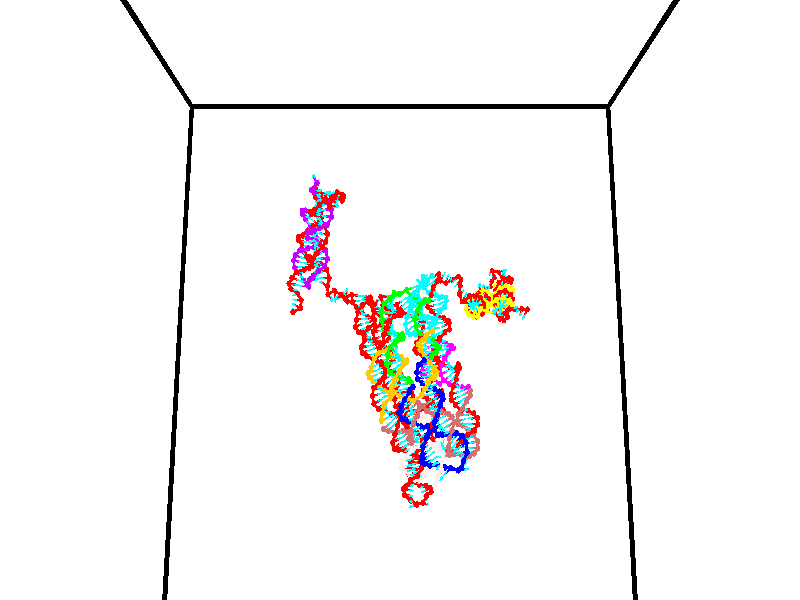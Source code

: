 // switches for output
#declare DRAW_BASES = 1; // possible values are 0, 1; only relevant for DNA ribbons
#declare DRAW_BASES_TYPE = 3; // possible values are 1, 2, 3; only relevant for DNA ribbons
#declare DRAW_FOG = 0; // set to 1 to enable fog

#include "colors.inc"

#include "transforms.inc"
background { rgb <1, 1, 1>}

#default {
   normal{
       ripples 0.25
       frequency 0.20
       turbulence 0.2
       lambda 5
   }
	finish {
		phong 0.1
		phong_size 40.
	}
}

// original window dimensions: 1024x640


// camera settings

camera {
	sky <0, 0.179814, -0.983701>
	up <0, 0.179814, -0.983701>
	right 1.6 * <1, 0, 0>
	location <35, 94.9851, 44.8844>
	look_at <35, 29.7336, 32.9568>
	direction <0, -65.2515, -11.9276>
	angle 67.0682
}


# declare cpy_camera_pos = <35, 94.9851, 44.8844>;
# if (DRAW_FOG = 1)
fog {
	fog_type 2
	up vnormalize(cpy_camera_pos)
	color rgbt<1,1,1,0.3>
	distance 1e-5
	fog_alt 3e-3
	fog_offset 56
}
# end


// LIGHTS

# declare lum = 6;
global_settings {
	ambient_light rgb lum * <0.05, 0.05, 0.05>
	max_trace_level 15
}# declare cpy_direct_light_amount = 0.25;
light_source
{	1000 * <-1, -1.16352, -0.803886>,
	rgb lum * cpy_direct_light_amount
	parallel
}

light_source
{	1000 * <1, 1.16352, 0.803886>,
	rgb lum * cpy_direct_light_amount
	parallel
}

// strand 0

// nucleotide -1

// particle -1
sphere {
	<24.293543, 35.429825, 35.031036> 0.250000
	pigment { color rgbt <1,0,0,0> }
	no_shadow
}
cylinder {
	<24.242756, 35.080517, 34.842873>,  <24.212284, 34.870934, 34.729973>, 0.100000
	pigment { color rgbt <1,0,0,0> }
	no_shadow
}
cylinder {
	<24.242756, 35.080517, 34.842873>,  <24.293543, 35.429825, 35.031036>, 0.100000
	pigment { color rgbt <1,0,0,0> }
	no_shadow
}

// particle -1
sphere {
	<24.242756, 35.080517, 34.842873> 0.100000
	pigment { color rgbt <1,0,0,0> }
	no_shadow
}
sphere {
	0, 1
	scale<0.080000,0.200000,0.300000>
	matrix <0.247043, 0.431462, -0.867647,
		0.960651, -0.226372, 0.160954,
		-0.126965, -0.873268, -0.470408,
		24.204666, 34.818535, 34.701752>
	pigment { color rgbt <0,1,1,0> }
	no_shadow
}
cylinder {
	<24.973785, 35.040993, 34.618942>,  <24.293543, 35.429825, 35.031036>, 0.130000
	pigment { color rgbt <1,0,0,0> }
	no_shadow
}

// nucleotide -1

// particle -1
sphere {
	<24.973785, 35.040993, 34.618942> 0.250000
	pigment { color rgbt <1,0,0,0> }
	no_shadow
}
cylinder {
	<24.615011, 34.975422, 34.454681>,  <24.399746, 34.936081, 34.356125>, 0.100000
	pigment { color rgbt <1,0,0,0> }
	no_shadow
}
cylinder {
	<24.615011, 34.975422, 34.454681>,  <24.973785, 35.040993, 34.618942>, 0.100000
	pigment { color rgbt <1,0,0,0> }
	no_shadow
}

// particle -1
sphere {
	<24.615011, 34.975422, 34.454681> 0.100000
	pigment { color rgbt <1,0,0,0> }
	no_shadow
}
sphere {
	0, 1
	scale<0.080000,0.200000,0.300000>
	matrix <0.243518, 0.592057, -0.768224,
		0.369062, -0.789048, -0.491117,
		-0.896935, -0.163927, -0.410653,
		24.345930, 34.926243, 34.331486>
	pigment { color rgbt <0,1,1,0> }
	no_shadow
}
cylinder {
	<24.968491, 34.705200, 33.877140>,  <24.973785, 35.040993, 34.618942>, 0.130000
	pigment { color rgbt <1,0,0,0> }
	no_shadow
}

// nucleotide -1

// particle -1
sphere {
	<24.968491, 34.705200, 33.877140> 0.250000
	pigment { color rgbt <1,0,0,0> }
	no_shadow
}
cylinder {
	<24.625298, 34.910145, 33.891850>,  <24.419382, 35.033112, 33.900677>, 0.100000
	pigment { color rgbt <1,0,0,0> }
	no_shadow
}
cylinder {
	<24.625298, 34.910145, 33.891850>,  <24.968491, 34.705200, 33.877140>, 0.100000
	pigment { color rgbt <1,0,0,0> }
	no_shadow
}

// particle -1
sphere {
	<24.625298, 34.910145, 33.891850> 0.100000
	pigment { color rgbt <1,0,0,0> }
	no_shadow
}
sphere {
	0, 1
	scale<0.080000,0.200000,0.300000>
	matrix <0.124534, 0.276923, -0.952788,
		-0.498358, -0.812894, -0.301401,
		-0.857981, 0.512364, 0.036774,
		24.367903, 35.063854, 33.902882>
	pigment { color rgbt <0,1,1,0> }
	no_shadow
}
cylinder {
	<24.597475, 34.523022, 33.302299>,  <24.968491, 34.705200, 33.877140>, 0.130000
	pigment { color rgbt <1,0,0,0> }
	no_shadow
}

// nucleotide -1

// particle -1
sphere {
	<24.597475, 34.523022, 33.302299> 0.250000
	pigment { color rgbt <1,0,0,0> }
	no_shadow
}
cylinder {
	<24.460873, 34.875683, 33.432571>,  <24.378910, 35.087280, 33.510735>, 0.100000
	pigment { color rgbt <1,0,0,0> }
	no_shadow
}
cylinder {
	<24.460873, 34.875683, 33.432571>,  <24.597475, 34.523022, 33.302299>, 0.100000
	pigment { color rgbt <1,0,0,0> }
	no_shadow
}

// particle -1
sphere {
	<24.460873, 34.875683, 33.432571> 0.100000
	pigment { color rgbt <1,0,0,0> }
	no_shadow
}
sphere {
	0, 1
	scale<0.080000,0.200000,0.300000>
	matrix <0.163275, 0.396896, -0.903224,
		-0.925588, -0.255282, -0.279494,
		-0.341508, 0.881648, 0.325681,
		24.358419, 35.140179, 33.530277>
	pigment { color rgbt <0,1,1,0> }
	no_shadow
}
cylinder {
	<23.909035, 34.834530, 32.921188>,  <24.597475, 34.523022, 33.302299>, 0.130000
	pigment { color rgbt <1,0,0,0> }
	no_shadow
}

// nucleotide -1

// particle -1
sphere {
	<23.909035, 34.834530, 32.921188> 0.250000
	pigment { color rgbt <1,0,0,0> }
	no_shadow
}
cylinder {
	<24.203272, 35.083191, 33.028858>,  <24.379814, 35.232388, 33.093460>, 0.100000
	pigment { color rgbt <1,0,0,0> }
	no_shadow
}
cylinder {
	<24.203272, 35.083191, 33.028858>,  <23.909035, 34.834530, 32.921188>, 0.100000
	pigment { color rgbt <1,0,0,0> }
	no_shadow
}

// particle -1
sphere {
	<24.203272, 35.083191, 33.028858> 0.100000
	pigment { color rgbt <1,0,0,0> }
	no_shadow
}
sphere {
	0, 1
	scale<0.080000,0.200000,0.300000>
	matrix <0.197408, 0.183389, -0.963015,
		-0.648024, 0.761522, 0.012179,
		0.735591, 0.621653, 0.269171,
		24.423950, 35.269688, 33.109608>
	pigment { color rgbt <0,1,1,0> }
	no_shadow
}
cylinder {
	<23.847578, 35.600822, 32.643356>,  <23.909035, 34.834530, 32.921188>, 0.130000
	pigment { color rgbt <1,0,0,0> }
	no_shadow
}

// nucleotide -1

// particle -1
sphere {
	<23.847578, 35.600822, 32.643356> 0.250000
	pigment { color rgbt <1,0,0,0> }
	no_shadow
}
cylinder {
	<24.233444, 35.498745, 32.669575>,  <24.464964, 35.437500, 32.685307>, 0.100000
	pigment { color rgbt <1,0,0,0> }
	no_shadow
}
cylinder {
	<24.233444, 35.498745, 32.669575>,  <23.847578, 35.600822, 32.643356>, 0.100000
	pigment { color rgbt <1,0,0,0> }
	no_shadow
}

// particle -1
sphere {
	<24.233444, 35.498745, 32.669575> 0.100000
	pigment { color rgbt <1,0,0,0> }
	no_shadow
}
sphere {
	0, 1
	scale<0.080000,0.200000,0.300000>
	matrix <0.103471, 0.138142, -0.984993,
		0.242308, 0.956971, 0.159666,
		0.964666, -0.255192, 0.065545,
		24.522844, 35.422188, 32.689240>
	pigment { color rgbt <0,1,1,0> }
	no_shadow
}
cylinder {
	<24.206131, 36.033539, 32.233543>,  <23.847578, 35.600822, 32.643356>, 0.130000
	pigment { color rgbt <1,0,0,0> }
	no_shadow
}

// nucleotide -1

// particle -1
sphere {
	<24.206131, 36.033539, 32.233543> 0.250000
	pigment { color rgbt <1,0,0,0> }
	no_shadow
}
cylinder {
	<24.478535, 35.742573, 32.267220>,  <24.641977, 35.567993, 32.287426>, 0.100000
	pigment { color rgbt <1,0,0,0> }
	no_shadow
}
cylinder {
	<24.478535, 35.742573, 32.267220>,  <24.206131, 36.033539, 32.233543>, 0.100000
	pigment { color rgbt <1,0,0,0> }
	no_shadow
}

// particle -1
sphere {
	<24.478535, 35.742573, 32.267220> 0.100000
	pigment { color rgbt <1,0,0,0> }
	no_shadow
}
sphere {
	0, 1
	scale<0.080000,0.200000,0.300000>
	matrix <0.321582, 0.193789, -0.926839,
		0.657884, 0.658262, 0.365897,
		0.681009, -0.727419, 0.084195,
		24.682837, 35.524345, 32.292477>
	pigment { color rgbt <0,1,1,0> }
	no_shadow
}
cylinder {
	<24.683823, 36.205612, 31.758350>,  <24.206131, 36.033539, 32.233543>, 0.130000
	pigment { color rgbt <1,0,0,0> }
	no_shadow
}

// nucleotide -1

// particle -1
sphere {
	<24.683823, 36.205612, 31.758350> 0.250000
	pigment { color rgbt <1,0,0,0> }
	no_shadow
}
cylinder {
	<24.789915, 35.828182, 31.837664>,  <24.853571, 35.601723, 31.885252>, 0.100000
	pigment { color rgbt <1,0,0,0> }
	no_shadow
}
cylinder {
	<24.789915, 35.828182, 31.837664>,  <24.683823, 36.205612, 31.758350>, 0.100000
	pigment { color rgbt <1,0,0,0> }
	no_shadow
}

// particle -1
sphere {
	<24.789915, 35.828182, 31.837664> 0.100000
	pigment { color rgbt <1,0,0,0> }
	no_shadow
}
sphere {
	0, 1
	scale<0.080000,0.200000,0.300000>
	matrix <0.436119, -0.066006, -0.897465,
		0.859914, 0.324511, 0.394005,
		0.265231, -0.943576, 0.198285,
		24.869484, 35.545109, 31.897148>
	pigment { color rgbt <0,1,1,0> }
	no_shadow
}
cylinder {
	<25.414436, 36.148792, 31.566172>,  <24.683823, 36.205612, 31.758350>, 0.130000
	pigment { color rgbt <1,0,0,0> }
	no_shadow
}

// nucleotide -1

// particle -1
sphere {
	<25.414436, 36.148792, 31.566172> 0.250000
	pigment { color rgbt <1,0,0,0> }
	no_shadow
}
cylinder {
	<25.234808, 35.791489, 31.558027>,  <25.127031, 35.577106, 31.553141>, 0.100000
	pigment { color rgbt <1,0,0,0> }
	no_shadow
}
cylinder {
	<25.234808, 35.791489, 31.558027>,  <25.414436, 36.148792, 31.566172>, 0.100000
	pigment { color rgbt <1,0,0,0> }
	no_shadow
}

// particle -1
sphere {
	<25.234808, 35.791489, 31.558027> 0.100000
	pigment { color rgbt <1,0,0,0> }
	no_shadow
}
sphere {
	0, 1
	scale<0.080000,0.200000,0.300000>
	matrix <0.345706, -0.152696, -0.925836,
		0.823906, -0.422806, 0.377378,
		-0.449073, -0.893263, -0.020359,
		25.100086, 35.523510, 31.551920>
	pigment { color rgbt <0,1,1,0> }
	no_shadow
}
cylinder {
	<25.866899, 35.683334, 31.315498>,  <25.414436, 36.148792, 31.566172>, 0.130000
	pigment { color rgbt <1,0,0,0> }
	no_shadow
}

// nucleotide -1

// particle -1
sphere {
	<25.866899, 35.683334, 31.315498> 0.250000
	pigment { color rgbt <1,0,0,0> }
	no_shadow
}
cylinder {
	<25.518417, 35.506283, 31.230568>,  <25.309328, 35.400051, 31.179609>, 0.100000
	pigment { color rgbt <1,0,0,0> }
	no_shadow
}
cylinder {
	<25.518417, 35.506283, 31.230568>,  <25.866899, 35.683334, 31.315498>, 0.100000
	pigment { color rgbt <1,0,0,0> }
	no_shadow
}

// particle -1
sphere {
	<25.518417, 35.506283, 31.230568> 0.100000
	pigment { color rgbt <1,0,0,0> }
	no_shadow
}
sphere {
	0, 1
	scale<0.080000,0.200000,0.300000>
	matrix <0.344568, -0.243254, -0.906697,
		0.349682, -0.863079, 0.364440,
		-0.871203, -0.442631, -0.212328,
		25.257057, 35.373493, 31.166870>
	pigment { color rgbt <0,1,1,0> }
	no_shadow
}
cylinder {
	<26.133995, 35.071812, 31.015358>,  <25.866899, 35.683334, 31.315498>, 0.130000
	pigment { color rgbt <1,0,0,0> }
	no_shadow
}

// nucleotide -1

// particle -1
sphere {
	<26.133995, 35.071812, 31.015358> 0.250000
	pigment { color rgbt <1,0,0,0> }
	no_shadow
}
cylinder {
	<25.755726, 35.133408, 30.900820>,  <25.528765, 35.170364, 30.832096>, 0.100000
	pigment { color rgbt <1,0,0,0> }
	no_shadow
}
cylinder {
	<25.755726, 35.133408, 30.900820>,  <26.133995, 35.071812, 31.015358>, 0.100000
	pigment { color rgbt <1,0,0,0> }
	no_shadow
}

// particle -1
sphere {
	<25.755726, 35.133408, 30.900820> 0.100000
	pigment { color rgbt <1,0,0,0> }
	no_shadow
}
sphere {
	0, 1
	scale<0.080000,0.200000,0.300000>
	matrix <0.225849, -0.322420, -0.919259,
		-0.233875, -0.933988, 0.270127,
		-0.945672, 0.153984, -0.286346,
		25.472025, 35.179604, 30.814917>
	pigment { color rgbt <0,1,1,0> }
	no_shadow
}
cylinder {
	<26.025528, 34.547237, 30.543764>,  <26.133995, 35.071812, 31.015358>, 0.130000
	pigment { color rgbt <1,0,0,0> }
	no_shadow
}

// nucleotide -1

// particle -1
sphere {
	<26.025528, 34.547237, 30.543764> 0.250000
	pigment { color rgbt <1,0,0,0> }
	no_shadow
}
cylinder {
	<25.728037, 34.803375, 30.467001>,  <25.549541, 34.957058, 30.420942>, 0.100000
	pigment { color rgbt <1,0,0,0> }
	no_shadow
}
cylinder {
	<25.728037, 34.803375, 30.467001>,  <26.025528, 34.547237, 30.543764>, 0.100000
	pigment { color rgbt <1,0,0,0> }
	no_shadow
}

// particle -1
sphere {
	<25.728037, 34.803375, 30.467001> 0.100000
	pigment { color rgbt <1,0,0,0> }
	no_shadow
}
sphere {
	0, 1
	scale<0.080000,0.200000,0.300000>
	matrix <0.107501, -0.168780, -0.979774,
		-0.659782, -0.749316, 0.056688,
		-0.743728, 0.640343, -0.191910,
		25.504919, 34.995480, 30.409428>
	pigment { color rgbt <0,1,1,0> }
	no_shadow
}
cylinder {
	<25.544212, 34.177559, 30.146767>,  <26.025528, 34.547237, 30.543764>, 0.130000
	pigment { color rgbt <1,0,0,0> }
	no_shadow
}

// nucleotide -1

// particle -1
sphere {
	<25.544212, 34.177559, 30.146767> 0.250000
	pigment { color rgbt <1,0,0,0> }
	no_shadow
}
cylinder {
	<25.433695, 34.556751, 30.083538>,  <25.367384, 34.784267, 30.045601>, 0.100000
	pigment { color rgbt <1,0,0,0> }
	no_shadow
}
cylinder {
	<25.433695, 34.556751, 30.083538>,  <25.544212, 34.177559, 30.146767>, 0.100000
	pigment { color rgbt <1,0,0,0> }
	no_shadow
}

// particle -1
sphere {
	<25.433695, 34.556751, 30.083538> 0.100000
	pigment { color rgbt <1,0,0,0> }
	no_shadow
}
sphere {
	0, 1
	scale<0.080000,0.200000,0.300000>
	matrix <0.079120, -0.141481, -0.986774,
		-0.957812, -0.285144, -0.035914,
		-0.276291, 0.947985, -0.158073,
		25.350807, 34.841148, 30.036116>
	pigment { color rgbt <0,1,1,0> }
	no_shadow
}
cylinder {
	<25.129793, 34.151279, 29.600037>,  <25.544212, 34.177559, 30.146767>, 0.130000
	pigment { color rgbt <1,0,0,0> }
	no_shadow
}

// nucleotide -1

// particle -1
sphere {
	<25.129793, 34.151279, 29.600037> 0.250000
	pigment { color rgbt <1,0,0,0> }
	no_shadow
}
cylinder {
	<25.275902, 34.523602, 29.594650>,  <25.363567, 34.746994, 29.591419>, 0.100000
	pigment { color rgbt <1,0,0,0> }
	no_shadow
}
cylinder {
	<25.275902, 34.523602, 29.594650>,  <25.129793, 34.151279, 29.600037>, 0.100000
	pigment { color rgbt <1,0,0,0> }
	no_shadow
}

// particle -1
sphere {
	<25.275902, 34.523602, 29.594650> 0.100000
	pigment { color rgbt <1,0,0,0> }
	no_shadow
}
sphere {
	0, 1
	scale<0.080000,0.200000,0.300000>
	matrix <0.173207, -0.082167, -0.981452,
		-0.914646, 0.356163, -0.191235,
		0.365270, 0.930804, -0.013464,
		25.385483, 34.802841, 29.590611>
	pigment { color rgbt <0,1,1,0> }
	no_shadow
}
cylinder {
	<24.850473, 34.326492, 29.019857>,  <25.129793, 34.151279, 29.600037>, 0.130000
	pigment { color rgbt <1,0,0,0> }
	no_shadow
}

// nucleotide -1

// particle -1
sphere {
	<24.850473, 34.326492, 29.019857> 0.250000
	pigment { color rgbt <1,0,0,0> }
	no_shadow
}
cylinder {
	<25.098871, 34.623058, 29.121582>,  <25.247910, 34.800999, 29.182617>, 0.100000
	pigment { color rgbt <1,0,0,0> }
	no_shadow
}
cylinder {
	<25.098871, 34.623058, 29.121582>,  <24.850473, 34.326492, 29.019857>, 0.100000
	pigment { color rgbt <1,0,0,0> }
	no_shadow
}

// particle -1
sphere {
	<25.098871, 34.623058, 29.121582> 0.100000
	pigment { color rgbt <1,0,0,0> }
	no_shadow
}
sphere {
	0, 1
	scale<0.080000,0.200000,0.300000>
	matrix <-0.028009, 0.345239, -0.938097,
		-0.783315, 0.575429, 0.235157,
		0.620993, 0.741412, 0.254314,
		25.285170, 34.845482, 29.197876>
	pigment { color rgbt <0,1,1,0> }
	no_shadow
}
cylinder {
	<24.583097, 34.938343, 28.735903>,  <24.850473, 34.326492, 29.019857>, 0.130000
	pigment { color rgbt <1,0,0,0> }
	no_shadow
}

// nucleotide -1

// particle -1
sphere {
	<24.583097, 34.938343, 28.735903> 0.250000
	pigment { color rgbt <1,0,0,0> }
	no_shadow
}
cylinder {
	<24.966164, 35.017551, 28.819485>,  <25.196003, 35.065079, 28.869635>, 0.100000
	pigment { color rgbt <1,0,0,0> }
	no_shadow
}
cylinder {
	<24.966164, 35.017551, 28.819485>,  <24.583097, 34.938343, 28.735903>, 0.100000
	pigment { color rgbt <1,0,0,0> }
	no_shadow
}

// particle -1
sphere {
	<24.966164, 35.017551, 28.819485> 0.100000
	pigment { color rgbt <1,0,0,0> }
	no_shadow
}
sphere {
	0, 1
	scale<0.080000,0.200000,0.300000>
	matrix <0.076056, 0.526011, -0.847070,
		-0.277654, 0.827103, 0.488681,
		0.957666, 0.198025, 0.208955,
		25.253464, 35.076958, 28.882172>
	pigment { color rgbt <0,1,1,0> }
	no_shadow
}
cylinder {
	<24.682713, 35.674095, 28.626436>,  <24.583097, 34.938343, 28.735903>, 0.130000
	pigment { color rgbt <1,0,0,0> }
	no_shadow
}

// nucleotide -1

// particle -1
sphere {
	<24.682713, 35.674095, 28.626436> 0.250000
	pigment { color rgbt <1,0,0,0> }
	no_shadow
}
cylinder {
	<25.040838, 35.497238, 28.604813>,  <25.255714, 35.391125, 28.591839>, 0.100000
	pigment { color rgbt <1,0,0,0> }
	no_shadow
}
cylinder {
	<25.040838, 35.497238, 28.604813>,  <24.682713, 35.674095, 28.626436>, 0.100000
	pigment { color rgbt <1,0,0,0> }
	no_shadow
}

// particle -1
sphere {
	<25.040838, 35.497238, 28.604813> 0.100000
	pigment { color rgbt <1,0,0,0> }
	no_shadow
}
sphere {
	0, 1
	scale<0.080000,0.200000,0.300000>
	matrix <0.167624, 0.446868, -0.878755,
		0.412692, 0.777701, 0.474201,
		0.895314, -0.442143, -0.054058,
		25.309433, 35.364594, 28.588594>
	pigment { color rgbt <0,1,1,0> }
	no_shadow
}
cylinder {
	<25.241306, 36.258469, 28.611349>,  <24.682713, 35.674095, 28.626436>, 0.130000
	pigment { color rgbt <1,0,0,0> }
	no_shadow
}

// nucleotide -1

// particle -1
sphere {
	<25.241306, 36.258469, 28.611349> 0.250000
	pigment { color rgbt <1,0,0,0> }
	no_shadow
}
cylinder {
	<25.402903, 35.923393, 28.464338>,  <25.499861, 35.722347, 28.376131>, 0.100000
	pigment { color rgbt <1,0,0,0> }
	no_shadow
}
cylinder {
	<25.402903, 35.923393, 28.464338>,  <25.241306, 36.258469, 28.611349>, 0.100000
	pigment { color rgbt <1,0,0,0> }
	no_shadow
}

// particle -1
sphere {
	<25.402903, 35.923393, 28.464338> 0.100000
	pigment { color rgbt <1,0,0,0> }
	no_shadow
}
sphere {
	0, 1
	scale<0.080000,0.200000,0.300000>
	matrix <0.319410, 0.505660, -0.801427,
		0.857188, 0.206375, 0.471846,
		0.403989, -0.837685, -0.367528,
		25.524099, 35.672089, 28.354080>
	pigment { color rgbt <0,1,1,0> }
	no_shadow
}
cylinder {
	<25.763247, 36.535553, 28.295721>,  <25.241306, 36.258469, 28.611349>, 0.130000
	pigment { color rgbt <1,0,0,0> }
	no_shadow
}

// nucleotide -1

// particle -1
sphere {
	<25.763247, 36.535553, 28.295721> 0.250000
	pigment { color rgbt <1,0,0,0> }
	no_shadow
}
cylinder {
	<25.772511, 36.171280, 28.130735>,  <25.778069, 35.952717, 28.031744>, 0.100000
	pigment { color rgbt <1,0,0,0> }
	no_shadow
}
cylinder {
	<25.772511, 36.171280, 28.130735>,  <25.763247, 36.535553, 28.295721>, 0.100000
	pigment { color rgbt <1,0,0,0> }
	no_shadow
}

// particle -1
sphere {
	<25.772511, 36.171280, 28.130735> 0.100000
	pigment { color rgbt <1,0,0,0> }
	no_shadow
}
sphere {
	0, 1
	scale<0.080000,0.200000,0.300000>
	matrix <0.454061, 0.377148, -0.807210,
		0.890670, -0.168587, 0.422239,
		0.023161, -0.910680, -0.412463,
		25.779459, 35.898075, 28.006996>
	pigment { color rgbt <0,1,1,0> }
	no_shadow
}
cylinder {
	<26.301895, 36.586929, 27.953409>,  <25.763247, 36.535553, 28.295721>, 0.130000
	pigment { color rgbt <1,0,0,0> }
	no_shadow
}

// nucleotide -1

// particle -1
sphere {
	<26.301895, 36.586929, 27.953409> 0.250000
	pigment { color rgbt <1,0,0,0> }
	no_shadow
}
cylinder {
	<26.091661, 36.299500, 27.771238>,  <25.965521, 36.127041, 27.661936>, 0.100000
	pigment { color rgbt <1,0,0,0> }
	no_shadow
}
cylinder {
	<26.091661, 36.299500, 27.771238>,  <26.301895, 36.586929, 27.953409>, 0.100000
	pigment { color rgbt <1,0,0,0> }
	no_shadow
}

// particle -1
sphere {
	<26.091661, 36.299500, 27.771238> 0.100000
	pigment { color rgbt <1,0,0,0> }
	no_shadow
}
sphere {
	0, 1
	scale<0.080000,0.200000,0.300000>
	matrix <0.488543, 0.183334, -0.853062,
		0.696483, -0.670851, 0.254697,
		-0.525583, -0.718573, -0.455429,
		25.933987, 36.083927, 27.634609>
	pigment { color rgbt <0,1,1,0> }
	no_shadow
}
cylinder {
	<26.754057, 36.088448, 27.676113>,  <26.301895, 36.586929, 27.953409>, 0.130000
	pigment { color rgbt <1,0,0,0> }
	no_shadow
}

// nucleotide -1

// particle -1
sphere {
	<26.754057, 36.088448, 27.676113> 0.250000
	pigment { color rgbt <1,0,0,0> }
	no_shadow
}
cylinder {
	<26.427851, 36.047665, 27.448242>,  <26.232126, 36.023193, 27.311520>, 0.100000
	pigment { color rgbt <1,0,0,0> }
	no_shadow
}
cylinder {
	<26.427851, 36.047665, 27.448242>,  <26.754057, 36.088448, 27.676113>, 0.100000
	pigment { color rgbt <1,0,0,0> }
	no_shadow
}

// particle -1
sphere {
	<26.427851, 36.047665, 27.448242> 0.100000
	pigment { color rgbt <1,0,0,0> }
	no_shadow
}
sphere {
	0, 1
	scale<0.080000,0.200000,0.300000>
	matrix <0.517193, 0.313315, -0.796458,
		0.259698, -0.944160, -0.202779,
		-0.815517, -0.101962, -0.569680,
		26.183195, 36.017078, 27.277338>
	pigment { color rgbt <0,1,1,0> }
	no_shadow
}
cylinder {
	<27.018486, 35.951454, 27.008095>,  <26.754057, 36.088448, 27.676113>, 0.130000
	pigment { color rgbt <1,0,0,0> }
	no_shadow
}

// nucleotide -1

// particle -1
sphere {
	<27.018486, 35.951454, 27.008095> 0.250000
	pigment { color rgbt <1,0,0,0> }
	no_shadow
}
cylinder {
	<26.638493, 36.033607, 26.913988>,  <26.410496, 36.082901, 26.857525>, 0.100000
	pigment { color rgbt <1,0,0,0> }
	no_shadow
}
cylinder {
	<26.638493, 36.033607, 26.913988>,  <27.018486, 35.951454, 27.008095>, 0.100000
	pigment { color rgbt <1,0,0,0> }
	no_shadow
}

// particle -1
sphere {
	<26.638493, 36.033607, 26.913988> 0.100000
	pigment { color rgbt <1,0,0,0> }
	no_shadow
}
sphere {
	0, 1
	scale<0.080000,0.200000,0.300000>
	matrix <0.306115, 0.463160, -0.831731,
		-0.061857, -0.862149, -0.502865,
		-0.949983, 0.205383, -0.235267,
		26.353498, 36.095222, 26.843409>
	pigment { color rgbt <0,1,1,0> }
	no_shadow
}
cylinder {
	<26.983568, 35.891586, 26.363930>,  <27.018486, 35.951454, 27.008095>, 0.130000
	pigment { color rgbt <1,0,0,0> }
	no_shadow
}

// nucleotide -1

// particle -1
sphere {
	<26.983568, 35.891586, 26.363930> 0.250000
	pigment { color rgbt <1,0,0,0> }
	no_shadow
}
cylinder {
	<26.672264, 36.131058, 26.439714>,  <26.485481, 36.274742, 26.485186>, 0.100000
	pigment { color rgbt <1,0,0,0> }
	no_shadow
}
cylinder {
	<26.672264, 36.131058, 26.439714>,  <26.983568, 35.891586, 26.363930>, 0.100000
	pigment { color rgbt <1,0,0,0> }
	no_shadow
}

// particle -1
sphere {
	<26.672264, 36.131058, 26.439714> 0.100000
	pigment { color rgbt <1,0,0,0> }
	no_shadow
}
sphere {
	0, 1
	scale<0.080000,0.200000,0.300000>
	matrix <0.271508, 0.592873, -0.758145,
		-0.566213, -0.538593, -0.623955,
		-0.778258, 0.598681, 0.189460,
		26.438787, 36.310661, 26.496552>
	pigment { color rgbt <0,1,1,0> }
	no_shadow
}
cylinder {
	<26.709873, 36.016514, 25.767317>,  <26.983568, 35.891586, 26.363930>, 0.130000
	pigment { color rgbt <1,0,0,0> }
	no_shadow
}

// nucleotide -1

// particle -1
sphere {
	<26.709873, 36.016514, 25.767317> 0.250000
	pigment { color rgbt <1,0,0,0> }
	no_shadow
}
cylinder {
	<26.611727, 36.318783, 26.010216>,  <26.552839, 36.500145, 26.155956>, 0.100000
	pigment { color rgbt <1,0,0,0> }
	no_shadow
}
cylinder {
	<26.611727, 36.318783, 26.010216>,  <26.709873, 36.016514, 25.767317>, 0.100000
	pigment { color rgbt <1,0,0,0> }
	no_shadow
}

// particle -1
sphere {
	<26.611727, 36.318783, 26.010216> 0.100000
	pigment { color rgbt <1,0,0,0> }
	no_shadow
}
sphere {
	0, 1
	scale<0.080000,0.200000,0.300000>
	matrix <0.566881, 0.619983, -0.542464,
		-0.786410, 0.211135, -0.580500,
		-0.245367, 0.755674, 0.607250,
		26.538116, 36.545486, 26.192390>
	pigment { color rgbt <0,1,1,0> }
	no_shadow
}
cylinder {
	<26.435284, 36.546288, 25.373894>,  <26.709873, 36.016514, 25.767317>, 0.130000
	pigment { color rgbt <1,0,0,0> }
	no_shadow
}

// nucleotide -1

// particle -1
sphere {
	<26.435284, 36.546288, 25.373894> 0.250000
	pigment { color rgbt <1,0,0,0> }
	no_shadow
}
cylinder {
	<26.561371, 36.751423, 25.693302>,  <26.637024, 36.874504, 25.884947>, 0.100000
	pigment { color rgbt <1,0,0,0> }
	no_shadow
}
cylinder {
	<26.561371, 36.751423, 25.693302>,  <26.435284, 36.546288, 25.373894>, 0.100000
	pigment { color rgbt <1,0,0,0> }
	no_shadow
}

// particle -1
sphere {
	<26.561371, 36.751423, 25.693302> 0.100000
	pigment { color rgbt <1,0,0,0> }
	no_shadow
}
sphere {
	0, 1
	scale<0.080000,0.200000,0.300000>
	matrix <0.466171, 0.649232, -0.600984,
		-0.826633, 0.561688, -0.034420,
		0.315219, 0.512839, 0.798519,
		26.655937, 36.905273, 25.932858>
	pigment { color rgbt <0,1,1,0> }
	no_shadow
}
cylinder {
	<26.425789, 37.177971, 25.234818>,  <26.435284, 36.546288, 25.373894>, 0.130000
	pigment { color rgbt <1,0,0,0> }
	no_shadow
}

// nucleotide -1

// particle -1
sphere {
	<26.425789, 37.177971, 25.234818> 0.250000
	pigment { color rgbt <1,0,0,0> }
	no_shadow
}
cylinder {
	<26.688957, 37.185005, 25.535971>,  <26.846859, 37.189228, 25.716661>, 0.100000
	pigment { color rgbt <1,0,0,0> }
	no_shadow
}
cylinder {
	<26.688957, 37.185005, 25.535971>,  <26.425789, 37.177971, 25.234818>, 0.100000
	pigment { color rgbt <1,0,0,0> }
	no_shadow
}

// particle -1
sphere {
	<26.688957, 37.185005, 25.535971> 0.100000
	pigment { color rgbt <1,0,0,0> }
	no_shadow
}
sphere {
	0, 1
	scale<0.080000,0.200000,0.300000>
	matrix <0.568390, 0.644242, -0.511748,
		-0.494038, 0.764620, 0.413863,
		0.657921, 0.017587, 0.752882,
		26.886333, 37.190281, 25.761835>
	pigment { color rgbt <0,1,1,0> }
	no_shadow
}
cylinder {
	<26.677092, 37.837643, 25.146465>,  <26.425789, 37.177971, 25.234818>, 0.130000
	pigment { color rgbt <1,0,0,0> }
	no_shadow
}

// nucleotide -1

// particle -1
sphere {
	<26.677092, 37.837643, 25.146465> 0.250000
	pigment { color rgbt <1,0,0,0> }
	no_shadow
}
cylinder {
	<26.935066, 37.616840, 25.357876>,  <27.089851, 37.484360, 25.484722>, 0.100000
	pigment { color rgbt <1,0,0,0> }
	no_shadow
}
cylinder {
	<26.935066, 37.616840, 25.357876>,  <26.677092, 37.837643, 25.146465>, 0.100000
	pigment { color rgbt <1,0,0,0> }
	no_shadow
}

// particle -1
sphere {
	<26.935066, 37.616840, 25.357876> 0.100000
	pigment { color rgbt <1,0,0,0> }
	no_shadow
}
sphere {
	0, 1
	scale<0.080000,0.200000,0.300000>
	matrix <0.756110, 0.561462, -0.336242,
		-0.111139, 0.616479, 0.779488,
		0.644938, -0.552009, 0.528527,
		27.128548, 37.451237, 25.516434>
	pigment { color rgbt <0,1,1,0> }
	no_shadow
}
cylinder {
	<27.136822, 38.285805, 25.547594>,  <26.677092, 37.837643, 25.146465>, 0.130000
	pigment { color rgbt <1,0,0,0> }
	no_shadow
}

// nucleotide -1

// particle -1
sphere {
	<27.136822, 38.285805, 25.547594> 0.250000
	pigment { color rgbt <1,0,0,0> }
	no_shadow
}
cylinder {
	<27.348703, 37.947105, 25.527885>,  <27.475832, 37.743885, 25.516060>, 0.100000
	pigment { color rgbt <1,0,0,0> }
	no_shadow
}
cylinder {
	<27.348703, 37.947105, 25.527885>,  <27.136822, 38.285805, 25.547594>, 0.100000
	pigment { color rgbt <1,0,0,0> }
	no_shadow
}

// particle -1
sphere {
	<27.348703, 37.947105, 25.527885> 0.100000
	pigment { color rgbt <1,0,0,0> }
	no_shadow
}
sphere {
	0, 1
	scale<0.080000,0.200000,0.300000>
	matrix <0.841743, 0.531939, -0.092248,
		0.104321, 0.007388, 0.994516,
		0.529703, -0.846751, -0.049274,
		27.507614, 37.693081, 25.513103>
	pigment { color rgbt <0,1,1,0> }
	no_shadow
}
cylinder {
	<27.439497, 38.215111, 26.185547>,  <27.136822, 38.285805, 25.547594>, 0.130000
	pigment { color rgbt <1,0,0,0> }
	no_shadow
}

// nucleotide -1

// particle -1
sphere {
	<27.439497, 38.215111, 26.185547> 0.250000
	pigment { color rgbt <1,0,0,0> }
	no_shadow
}
cylinder {
	<27.613583, 38.066891, 25.857332>,  <27.718035, 37.977959, 25.660402>, 0.100000
	pigment { color rgbt <1,0,0,0> }
	no_shadow
}
cylinder {
	<27.613583, 38.066891, 25.857332>,  <27.439497, 38.215111, 26.185547>, 0.100000
	pigment { color rgbt <1,0,0,0> }
	no_shadow
}

// particle -1
sphere {
	<27.613583, 38.066891, 25.857332> 0.100000
	pigment { color rgbt <1,0,0,0> }
	no_shadow
}
sphere {
	0, 1
	scale<0.080000,0.200000,0.300000>
	matrix <0.773092, 0.620900, 0.129659,
		0.461428, -0.690781, 0.556692,
		0.435216, -0.370546, -0.820538,
		27.744148, 37.955727, 25.611172>
	pigment { color rgbt <0,1,1,0> }
	no_shadow
}
cylinder {
	<28.029247, 37.817295, 26.269318>,  <27.439497, 38.215111, 26.185547>, 0.130000
	pigment { color rgbt <1,0,0,0> }
	no_shadow
}

// nucleotide -1

// particle -1
sphere {
	<28.029247, 37.817295, 26.269318> 0.250000
	pigment { color rgbt <1,0,0,0> }
	no_shadow
}
cylinder {
	<28.056665, 37.985134, 25.907270>,  <28.073116, 38.085838, 25.690042>, 0.100000
	pigment { color rgbt <1,0,0,0> }
	no_shadow
}
cylinder {
	<28.056665, 37.985134, 25.907270>,  <28.029247, 37.817295, 26.269318>, 0.100000
	pigment { color rgbt <1,0,0,0> }
	no_shadow
}

// particle -1
sphere {
	<28.056665, 37.985134, 25.907270> 0.100000
	pigment { color rgbt <1,0,0,0> }
	no_shadow
}
sphere {
	0, 1
	scale<0.080000,0.200000,0.300000>
	matrix <0.731694, 0.595586, 0.331513,
		0.678178, -0.684995, -0.266189,
		0.068546, 0.419594, -0.905120,
		28.077229, 38.111012, 25.635735>
	pigment { color rgbt <0,1,1,0> }
	no_shadow
}
cylinder {
	<28.727871, 37.736931, 25.951199>,  <28.029247, 37.817295, 26.269318>, 0.130000
	pigment { color rgbt <1,0,0,0> }
	no_shadow
}

// nucleotide -1

// particle -1
sphere {
	<28.727871, 37.736931, 25.951199> 0.250000
	pigment { color rgbt <1,0,0,0> }
	no_shadow
}
cylinder {
	<28.580967, 38.090981, 25.836887>,  <28.492825, 38.303410, 25.768301>, 0.100000
	pigment { color rgbt <1,0,0,0> }
	no_shadow
}
cylinder {
	<28.580967, 38.090981, 25.836887>,  <28.727871, 37.736931, 25.951199>, 0.100000
	pigment { color rgbt <1,0,0,0> }
	no_shadow
}

// particle -1
sphere {
	<28.580967, 38.090981, 25.836887> 0.100000
	pigment { color rgbt <1,0,0,0> }
	no_shadow
}
sphere {
	0, 1
	scale<0.080000,0.200000,0.300000>
	matrix <0.705965, 0.465314, 0.533945,
		0.605585, -0.005650, -0.795761,
		-0.367261, 0.885128, -0.285776,
		28.470789, 38.356518, 25.751154>
	pigment { color rgbt <0,1,1,0> }
	no_shadow
}
cylinder {
	<29.332207, 38.191116, 26.241886>,  <28.727871, 37.736931, 25.951199>, 0.130000
	pigment { color rgbt <1,0,0,0> }
	no_shadow
}

// nucleotide -1

// particle -1
sphere {
	<29.332207, 38.191116, 26.241886> 0.250000
	pigment { color rgbt <1,0,0,0> }
	no_shadow
}
cylinder {
	<29.015444, 38.398899, 26.113480>,  <28.825386, 38.523567, 26.036436>, 0.100000
	pigment { color rgbt <1,0,0,0> }
	no_shadow
}
cylinder {
	<29.015444, 38.398899, 26.113480>,  <29.332207, 38.191116, 26.241886>, 0.100000
	pigment { color rgbt <1,0,0,0> }
	no_shadow
}

// particle -1
sphere {
	<29.015444, 38.398899, 26.113480> 0.100000
	pigment { color rgbt <1,0,0,0> }
	no_shadow
}
sphere {
	0, 1
	scale<0.080000,0.200000,0.300000>
	matrix <0.285486, 0.779658, 0.557343,
		0.539796, 0.349718, -0.765714,
		-0.791908, 0.519452, -0.321016,
		28.777872, 38.554733, 26.017176>
	pigment { color rgbt <0,1,1,0> }
	no_shadow
}
cylinder {
	<29.541632, 38.869678, 26.108505>,  <29.332207, 38.191116, 26.241886>, 0.130000
	pigment { color rgbt <1,0,0,0> }
	no_shadow
}

// nucleotide -1

// particle -1
sphere {
	<29.541632, 38.869678, 26.108505> 0.250000
	pigment { color rgbt <1,0,0,0> }
	no_shadow
}
cylinder {
	<29.154724, 38.885956, 26.208693>,  <28.922579, 38.895721, 26.268805>, 0.100000
	pigment { color rgbt <1,0,0,0> }
	no_shadow
}
cylinder {
	<29.154724, 38.885956, 26.208693>,  <29.541632, 38.869678, 26.108505>, 0.100000
	pigment { color rgbt <1,0,0,0> }
	no_shadow
}

// particle -1
sphere {
	<29.154724, 38.885956, 26.208693> 0.100000
	pigment { color rgbt <1,0,0,0> }
	no_shadow
}
sphere {
	0, 1
	scale<0.080000,0.200000,0.300000>
	matrix <0.199320, 0.732721, 0.650685,
		-0.157043, 0.679311, -0.716850,
		-0.967269, 0.040697, 0.250469,
		28.864544, 38.898167, 26.283833>
	pigment { color rgbt <0,1,1,0> }
	no_shadow
}
cylinder {
	<29.449656, 39.535728, 26.208004>,  <29.541632, 38.869678, 26.108505>, 0.130000
	pigment { color rgbt <1,0,0,0> }
	no_shadow
}

// nucleotide -1

// particle -1
sphere {
	<29.449656, 39.535728, 26.208004> 0.250000
	pigment { color rgbt <1,0,0,0> }
	no_shadow
}
cylinder {
	<29.138779, 39.357426, 26.385664>,  <28.952251, 39.250443, 26.492260>, 0.100000
	pigment { color rgbt <1,0,0,0> }
	no_shadow
}
cylinder {
	<29.138779, 39.357426, 26.385664>,  <29.449656, 39.535728, 26.208004>, 0.100000
	pigment { color rgbt <1,0,0,0> }
	no_shadow
}

// particle -1
sphere {
	<29.138779, 39.357426, 26.385664> 0.100000
	pigment { color rgbt <1,0,0,0> }
	no_shadow
}
sphere {
	0, 1
	scale<0.080000,0.200000,0.300000>
	matrix <-0.008915, 0.713557, 0.700540,
		-0.629198, 0.540496, -0.558546,
		-0.777194, -0.445757, 0.444150,
		28.905621, 39.223698, 26.518909>
	pigment { color rgbt <0,1,1,0> }
	no_shadow
}
cylinder {
	<29.022814, 40.039318, 26.160700>,  <29.449656, 39.535728, 26.208004>, 0.130000
	pigment { color rgbt <1,0,0,0> }
	no_shadow
}

// nucleotide -1

// particle -1
sphere {
	<29.022814, 40.039318, 26.160700> 0.250000
	pigment { color rgbt <1,0,0,0> }
	no_shadow
}
cylinder {
	<28.931341, 39.772381, 26.444210>,  <28.876457, 39.612217, 26.614315>, 0.100000
	pigment { color rgbt <1,0,0,0> }
	no_shadow
}
cylinder {
	<28.931341, 39.772381, 26.444210>,  <29.022814, 40.039318, 26.160700>, 0.100000
	pigment { color rgbt <1,0,0,0> }
	no_shadow
}

// particle -1
sphere {
	<28.931341, 39.772381, 26.444210> 0.100000
	pigment { color rgbt <1,0,0,0> }
	no_shadow
}
sphere {
	0, 1
	scale<0.080000,0.200000,0.300000>
	matrix <0.193358, 0.682425, 0.704918,
		-0.954106, 0.298248, -0.027021,
		-0.228680, -0.667342, 0.708774,
		28.862738, 39.572178, 26.656843>
	pigment { color rgbt <0,1,1,0> }
	no_shadow
}
cylinder {
	<28.630638, 40.465424, 26.677340>,  <29.022814, 40.039318, 26.160700>, 0.130000
	pigment { color rgbt <1,0,0,0> }
	no_shadow
}

// nucleotide -1

// particle -1
sphere {
	<28.630638, 40.465424, 26.677340> 0.250000
	pigment { color rgbt <1,0,0,0> }
	no_shadow
}
cylinder {
	<28.759361, 40.136620, 26.865273>,  <28.836596, 39.939339, 26.978033>, 0.100000
	pigment { color rgbt <1,0,0,0> }
	no_shadow
}
cylinder {
	<28.759361, 40.136620, 26.865273>,  <28.630638, 40.465424, 26.677340>, 0.100000
	pigment { color rgbt <1,0,0,0> }
	no_shadow
}

// particle -1
sphere {
	<28.759361, 40.136620, 26.865273> 0.100000
	pigment { color rgbt <1,0,0,0> }
	no_shadow
}
sphere {
	0, 1
	scale<0.080000,0.200000,0.300000>
	matrix <0.256511, 0.553365, 0.792458,
		-0.911395, -0.134503, 0.388932,
		0.321809, -0.822007, 0.469833,
		28.855904, 39.890018, 27.006222>
	pigment { color rgbt <0,1,1,0> }
	no_shadow
}
cylinder {
	<28.382643, 40.518211, 27.411348>,  <28.630638, 40.465424, 26.677340>, 0.130000
	pigment { color rgbt <1,0,0,0> }
	no_shadow
}

// nucleotide -1

// particle -1
sphere {
	<28.382643, 40.518211, 27.411348> 0.250000
	pigment { color rgbt <1,0,0,0> }
	no_shadow
}
cylinder {
	<28.712259, 40.295425, 27.369896>,  <28.910030, 40.161755, 27.345024>, 0.100000
	pigment { color rgbt <1,0,0,0> }
	no_shadow
}
cylinder {
	<28.712259, 40.295425, 27.369896>,  <28.382643, 40.518211, 27.411348>, 0.100000
	pigment { color rgbt <1,0,0,0> }
	no_shadow
}

// particle -1
sphere {
	<28.712259, 40.295425, 27.369896> 0.100000
	pigment { color rgbt <1,0,0,0> }
	no_shadow
}
sphere {
	0, 1
	scale<0.080000,0.200000,0.300000>
	matrix <0.463806, 0.558203, 0.687963,
		-0.325325, -0.614977, 0.718309,
		0.824043, -0.556968, -0.103633,
		28.959473, 40.128334, 27.338806>
	pigment { color rgbt <0,1,1,0> }
	no_shadow
}
cylinder {
	<28.104872, 41.195000, 27.102573>,  <28.382643, 40.518211, 27.411348>, 0.130000
	pigment { color rgbt <1,0,0,0> }
	no_shadow
}

// nucleotide -1

// particle -1
sphere {
	<28.104872, 41.195000, 27.102573> 0.250000
	pigment { color rgbt <1,0,0,0> }
	no_shadow
}
cylinder {
	<27.774384, 41.029842, 26.949272>,  <27.576092, 40.930748, 26.857292>, 0.100000
	pigment { color rgbt <1,0,0,0> }
	no_shadow
}
cylinder {
	<27.774384, 41.029842, 26.949272>,  <28.104872, 41.195000, 27.102573>, 0.100000
	pigment { color rgbt <1,0,0,0> }
	no_shadow
}

// particle -1
sphere {
	<27.774384, 41.029842, 26.949272> 0.100000
	pigment { color rgbt <1,0,0,0> }
	no_shadow
}
sphere {
	0, 1
	scale<0.080000,0.200000,0.300000>
	matrix <0.037890, -0.719497, 0.693461,
		-0.562074, 0.558429, 0.610106,
		-0.826219, -0.412894, -0.383252,
		27.526518, 40.905975, 26.834297>
	pigment { color rgbt <0,1,1,0> }
	no_shadow
}
cylinder {
	<27.511000, 41.262836, 27.600676>,  <28.104872, 41.195000, 27.102573>, 0.130000
	pigment { color rgbt <1,0,0,0> }
	no_shadow
}

// nucleotide -1

// particle -1
sphere {
	<27.511000, 41.262836, 27.600676> 0.250000
	pigment { color rgbt <1,0,0,0> }
	no_shadow
}
cylinder {
	<27.480953, 40.944454, 27.360403>,  <27.462925, 40.753426, 27.216240>, 0.100000
	pigment { color rgbt <1,0,0,0> }
	no_shadow
}
cylinder {
	<27.480953, 40.944454, 27.360403>,  <27.511000, 41.262836, 27.600676>, 0.100000
	pigment { color rgbt <1,0,0,0> }
	no_shadow
}

// particle -1
sphere {
	<27.480953, 40.944454, 27.360403> 0.100000
	pigment { color rgbt <1,0,0,0> }
	no_shadow
}
sphere {
	0, 1
	scale<0.080000,0.200000,0.300000>
	matrix <-0.058187, -0.597856, 0.799489,
		-0.995476, 0.095007, -0.001405,
		-0.075117, -0.795953, -0.600679,
		27.458418, 40.705669, 27.180199>
	pigment { color rgbt <0,1,1,0> }
	no_shadow
}
cylinder {
	<26.975029, 40.854603, 27.909834>,  <27.511000, 41.262836, 27.600676>, 0.130000
	pigment { color rgbt <1,0,0,0> }
	no_shadow
}

// nucleotide -1

// particle -1
sphere {
	<26.975029, 40.854603, 27.909834> 0.250000
	pigment { color rgbt <1,0,0,0> }
	no_shadow
}
cylinder {
	<27.210030, 40.612450, 27.695042>,  <27.351030, 40.467155, 27.566166>, 0.100000
	pigment { color rgbt <1,0,0,0> }
	no_shadow
}
cylinder {
	<27.210030, 40.612450, 27.695042>,  <26.975029, 40.854603, 27.909834>, 0.100000
	pigment { color rgbt <1,0,0,0> }
	no_shadow
}

// particle -1
sphere {
	<27.210030, 40.612450, 27.695042> 0.100000
	pigment { color rgbt <1,0,0,0> }
	no_shadow
}
sphere {
	0, 1
	scale<0.080000,0.200000,0.300000>
	matrix <-0.044832, -0.686906, 0.725362,
		-0.807981, -0.402077, -0.430699,
		0.587501, -0.605387, -0.536981,
		27.386280, 40.430832, 27.533947>
	pigment { color rgbt <0,1,1,0> }
	no_shadow
}
cylinder {
	<26.575895, 40.215134, 27.838776>,  <26.975029, 40.854603, 27.909834>, 0.130000
	pigment { color rgbt <1,0,0,0> }
	no_shadow
}

// nucleotide -1

// particle -1
sphere {
	<26.575895, 40.215134, 27.838776> 0.250000
	pigment { color rgbt <1,0,0,0> }
	no_shadow
}
cylinder {
	<26.952539, 40.107578, 27.757715>,  <27.178526, 40.043045, 27.709080>, 0.100000
	pigment { color rgbt <1,0,0,0> }
	no_shadow
}
cylinder {
	<26.952539, 40.107578, 27.757715>,  <26.575895, 40.215134, 27.838776>, 0.100000
	pigment { color rgbt <1,0,0,0> }
	no_shadow
}

// particle -1
sphere {
	<26.952539, 40.107578, 27.757715> 0.100000
	pigment { color rgbt <1,0,0,0> }
	no_shadow
}
sphere {
	0, 1
	scale<0.080000,0.200000,0.300000>
	matrix <-0.071913, -0.748577, 0.659137,
		-0.328935, -0.606077, -0.724205,
		0.941610, -0.268893, -0.202648,
		27.235023, 40.026909, 27.696920>
	pigment { color rgbt <0,1,1,0> }
	no_shadow
}
cylinder {
	<26.535418, 39.539021, 27.816013>,  <26.575895, 40.215134, 27.838776>, 0.130000
	pigment { color rgbt <1,0,0,0> }
	no_shadow
}

// nucleotide -1

// particle -1
sphere {
	<26.535418, 39.539021, 27.816013> 0.250000
	pigment { color rgbt <1,0,0,0> }
	no_shadow
}
cylinder {
	<26.930250, 39.601551, 27.830059>,  <27.167150, 39.639069, 27.838488>, 0.100000
	pigment { color rgbt <1,0,0,0> }
	no_shadow
}
cylinder {
	<26.930250, 39.601551, 27.830059>,  <26.535418, 39.539021, 27.816013>, 0.100000
	pigment { color rgbt <1,0,0,0> }
	no_shadow
}

// particle -1
sphere {
	<26.930250, 39.601551, 27.830059> 0.100000
	pigment { color rgbt <1,0,0,0> }
	no_shadow
}
sphere {
	0, 1
	scale<0.080000,0.200000,0.300000>
	matrix <0.083478, -0.688862, 0.720070,
		0.136756, -0.707836, -0.693012,
		0.987081, 0.156325, 0.035117,
		27.226374, 39.648449, 27.840593>
	pigment { color rgbt <0,1,1,0> }
	no_shadow
}
cylinder {
	<26.882294, 38.935555, 27.624079>,  <26.535418, 39.539021, 27.816013>, 0.130000
	pigment { color rgbt <1,0,0,0> }
	no_shadow
}

// nucleotide -1

// particle -1
sphere {
	<26.882294, 38.935555, 27.624079> 0.250000
	pigment { color rgbt <1,0,0,0> }
	no_shadow
}
cylinder {
	<27.070656, 39.170460, 27.887402>,  <27.183674, 39.311401, 28.045395>, 0.100000
	pigment { color rgbt <1,0,0,0> }
	no_shadow
}
cylinder {
	<27.070656, 39.170460, 27.887402>,  <26.882294, 38.935555, 27.624079>, 0.100000
	pigment { color rgbt <1,0,0,0> }
	no_shadow
}

// particle -1
sphere {
	<27.070656, 39.170460, 27.887402> 0.100000
	pigment { color rgbt <1,0,0,0> }
	no_shadow
}
sphere {
	0, 1
	scale<0.080000,0.200000,0.300000>
	matrix <-0.040862, -0.730905, 0.681255,
		0.881236, -0.347707, -0.320192,
		0.470907, 0.587262, 0.658308,
		27.211927, 39.346638, 28.084894>
	pigment { color rgbt <0,1,1,0> }
	no_shadow
}
cylinder {
	<27.197561, 38.447571, 27.963301>,  <26.882294, 38.935555, 27.624079>, 0.130000
	pigment { color rgbt <1,0,0,0> }
	no_shadow
}

// nucleotide -1

// particle -1
sphere {
	<27.197561, 38.447571, 27.963301> 0.250000
	pigment { color rgbt <1,0,0,0> }
	no_shadow
}
cylinder {
	<27.284668, 38.755688, 28.203041>,  <27.336931, 38.940559, 28.346886>, 0.100000
	pigment { color rgbt <1,0,0,0> }
	no_shadow
}
cylinder {
	<27.284668, 38.755688, 28.203041>,  <27.197561, 38.447571, 27.963301>, 0.100000
	pigment { color rgbt <1,0,0,0> }
	no_shadow
}

// particle -1
sphere {
	<27.284668, 38.755688, 28.203041> 0.100000
	pigment { color rgbt <1,0,0,0> }
	no_shadow
}
sphere {
	0, 1
	scale<0.080000,0.200000,0.300000>
	matrix <-0.238277, -0.553548, 0.798003,
		0.946468, -0.316589, 0.063000,
		0.217765, 0.770296, 0.599352,
		27.349998, 38.986778, 28.382847>
	pigment { color rgbt <0,1,1,0> }
	no_shadow
}
cylinder {
	<27.714327, 38.233433, 28.474216>,  <27.197561, 38.447571, 27.963301>, 0.130000
	pigment { color rgbt <1,0,0,0> }
	no_shadow
}

// nucleotide -1

// particle -1
sphere {
	<27.714327, 38.233433, 28.474216> 0.250000
	pigment { color rgbt <1,0,0,0> }
	no_shadow
}
cylinder {
	<27.540407, 38.552898, 28.640631>,  <27.436054, 38.744576, 28.740480>, 0.100000
	pigment { color rgbt <1,0,0,0> }
	no_shadow
}
cylinder {
	<27.540407, 38.552898, 28.640631>,  <27.714327, 38.233433, 28.474216>, 0.100000
	pigment { color rgbt <1,0,0,0> }
	no_shadow
}

// particle -1
sphere {
	<27.540407, 38.552898, 28.640631> 0.100000
	pigment { color rgbt <1,0,0,0> }
	no_shadow
}
sphere {
	0, 1
	scale<0.080000,0.200000,0.300000>
	matrix <-0.309816, -0.566458, 0.763636,
		0.845555, 0.203134, 0.493735,
		-0.434801, 0.798662, 0.416037,
		27.409967, 38.792496, 28.765442>
	pigment { color rgbt <0,1,1,0> }
	no_shadow
}
cylinder {
	<27.957724, 38.269901, 29.099710>,  <27.714327, 38.233433, 28.474216>, 0.130000
	pigment { color rgbt <1,0,0,0> }
	no_shadow
}

// nucleotide -1

// particle -1
sphere {
	<27.957724, 38.269901, 29.099710> 0.250000
	pigment { color rgbt <1,0,0,0> }
	no_shadow
}
cylinder {
	<27.622946, 38.485573, 29.137260>,  <27.422079, 38.614975, 29.159790>, 0.100000
	pigment { color rgbt <1,0,0,0> }
	no_shadow
}
cylinder {
	<27.622946, 38.485573, 29.137260>,  <27.957724, 38.269901, 29.099710>, 0.100000
	pigment { color rgbt <1,0,0,0> }
	no_shadow
}

// particle -1
sphere {
	<27.622946, 38.485573, 29.137260> 0.100000
	pigment { color rgbt <1,0,0,0> }
	no_shadow
}
sphere {
	0, 1
	scale<0.080000,0.200000,0.300000>
	matrix <-0.236584, -0.511111, 0.826313,
		0.493509, 0.669369, 0.555332,
		-0.836945, 0.539176, 0.093876,
		27.371862, 38.647327, 29.165422>
	pigment { color rgbt <0,1,1,0> }
	no_shadow
}
cylinder {
	<27.818537, 38.483566, 29.821709>,  <27.957724, 38.269901, 29.099710>, 0.130000
	pigment { color rgbt <1,0,0,0> }
	no_shadow
}

// nucleotide -1

// particle -1
sphere {
	<27.818537, 38.483566, 29.821709> 0.250000
	pigment { color rgbt <1,0,0,0> }
	no_shadow
}
cylinder {
	<27.454876, 38.541584, 29.665554>,  <27.236679, 38.576393, 29.571861>, 0.100000
	pigment { color rgbt <1,0,0,0> }
	no_shadow
}
cylinder {
	<27.454876, 38.541584, 29.665554>,  <27.818537, 38.483566, 29.821709>, 0.100000
	pigment { color rgbt <1,0,0,0> }
	no_shadow
}

// particle -1
sphere {
	<27.454876, 38.541584, 29.665554> 0.100000
	pigment { color rgbt <1,0,0,0> }
	no_shadow
}
sphere {
	0, 1
	scale<0.080000,0.200000,0.300000>
	matrix <-0.405974, -0.517694, 0.753112,
		-0.092870, 0.843182, 0.529546,
		-0.909154, 0.145041, -0.390388,
		27.182131, 38.585094, 29.548437>
	pigment { color rgbt <0,1,1,0> }
	no_shadow
}
cylinder {
	<27.530832, 38.743568, 30.292301>,  <27.818537, 38.483566, 29.821709>, 0.130000
	pigment { color rgbt <1,0,0,0> }
	no_shadow
}

// nucleotide -1

// particle -1
sphere {
	<27.530832, 38.743568, 30.292301> 0.250000
	pigment { color rgbt <1,0,0,0> }
	no_shadow
}
cylinder {
	<27.243023, 38.575962, 30.070774>,  <27.070337, 38.475399, 29.937859>, 0.100000
	pigment { color rgbt <1,0,0,0> }
	no_shadow
}
cylinder {
	<27.243023, 38.575962, 30.070774>,  <27.530832, 38.743568, 30.292301>, 0.100000
	pigment { color rgbt <1,0,0,0> }
	no_shadow
}

// particle -1
sphere {
	<27.243023, 38.575962, 30.070774> 0.100000
	pigment { color rgbt <1,0,0,0> }
	no_shadow
}
sphere {
	0, 1
	scale<0.080000,0.200000,0.300000>
	matrix <-0.326632, -0.499573, 0.802333,
		-0.612861, 0.758192, 0.222591,
		-0.719523, -0.419014, -0.553819,
		27.027166, 38.450256, 29.904629>
	pigment { color rgbt <0,1,1,0> }
	no_shadow
}
cylinder {
	<27.068420, 38.599125, 30.742434>,  <27.530832, 38.743568, 30.292301>, 0.130000
	pigment { color rgbt <1,0,0,0> }
	no_shadow
}

// nucleotide -1

// particle -1
sphere {
	<27.068420, 38.599125, 30.742434> 0.250000
	pigment { color rgbt <1,0,0,0> }
	no_shadow
}
cylinder {
	<26.941113, 38.359863, 30.448246>,  <26.864727, 38.216305, 30.271734>, 0.100000
	pigment { color rgbt <1,0,0,0> }
	no_shadow
}
cylinder {
	<26.941113, 38.359863, 30.448246>,  <27.068420, 38.599125, 30.742434>, 0.100000
	pigment { color rgbt <1,0,0,0> }
	no_shadow
}

// particle -1
sphere {
	<26.941113, 38.359863, 30.448246> 0.100000
	pigment { color rgbt <1,0,0,0> }
	no_shadow
}
sphere {
	0, 1
	scale<0.080000,0.200000,0.300000>
	matrix <-0.307581, -0.668684, 0.676946,
		-0.896715, 0.441667, 0.028839,
		-0.318269, -0.598157, -0.735467,
		26.845633, 38.180416, 30.227606>
	pigment { color rgbt <0,1,1,0> }
	no_shadow
}
cylinder {
	<26.631634, 38.251865, 31.125389>,  <27.068420, 38.599125, 30.742434>, 0.130000
	pigment { color rgbt <1,0,0,0> }
	no_shadow
}

// nucleotide -1

// particle -1
sphere {
	<26.631634, 38.251865, 31.125389> 0.250000
	pigment { color rgbt <1,0,0,0> }
	no_shadow
}
cylinder {
	<26.681471, 38.037766, 30.791206>,  <26.711372, 37.909306, 30.590696>, 0.100000
	pigment { color rgbt <1,0,0,0> }
	no_shadow
}
cylinder {
	<26.681471, 38.037766, 30.791206>,  <26.631634, 38.251865, 31.125389>, 0.100000
	pigment { color rgbt <1,0,0,0> }
	no_shadow
}

// particle -1
sphere {
	<26.681471, 38.037766, 30.791206> 0.100000
	pigment { color rgbt <1,0,0,0> }
	no_shadow
}
sphere {
	0, 1
	scale<0.080000,0.200000,0.300000>
	matrix <-0.051503, -0.844371, 0.533278,
		-0.990870, -0.023414, -0.132769,
		0.124593, -0.535247, -0.835456,
		26.718849, 37.877190, 30.540569>
	pigment { color rgbt <0,1,1,0> }
	no_shadow
}
cylinder {
	<26.135813, 37.852238, 31.141335>,  <26.631634, 38.251865, 31.125389>, 0.130000
	pigment { color rgbt <1,0,0,0> }
	no_shadow
}

// nucleotide -1

// particle -1
sphere {
	<26.135813, 37.852238, 31.141335> 0.250000
	pigment { color rgbt <1,0,0,0> }
	no_shadow
}
cylinder {
	<26.414875, 37.657150, 30.931416>,  <26.582312, 37.540100, 30.805464>, 0.100000
	pigment { color rgbt <1,0,0,0> }
	no_shadow
}
cylinder {
	<26.414875, 37.657150, 30.931416>,  <26.135813, 37.852238, 31.141335>, 0.100000
	pigment { color rgbt <1,0,0,0> }
	no_shadow
}

// particle -1
sphere {
	<26.414875, 37.657150, 30.931416> 0.100000
	pigment { color rgbt <1,0,0,0> }
	no_shadow
}
sphere {
	0, 1
	scale<0.080000,0.200000,0.300000>
	matrix <-0.201219, -0.836417, 0.509821,
		-0.687595, -0.250081, -0.681669,
		0.697655, -0.487715, -0.524796,
		26.624172, 37.510838, 30.773977>
	pigment { color rgbt <0,1,1,0> }
	no_shadow
}
cylinder {
	<25.850977, 37.285999, 30.725004>,  <26.135813, 37.852238, 31.141335>, 0.130000
	pigment { color rgbt <1,0,0,0> }
	no_shadow
}

// nucleotide -1

// particle -1
sphere {
	<25.850977, 37.285999, 30.725004> 0.250000
	pigment { color rgbt <1,0,0,0> }
	no_shadow
}
cylinder {
	<26.239241, 37.206516, 30.779163>,  <26.472198, 37.158825, 30.811659>, 0.100000
	pigment { color rgbt <1,0,0,0> }
	no_shadow
}
cylinder {
	<26.239241, 37.206516, 30.779163>,  <25.850977, 37.285999, 30.725004>, 0.100000
	pigment { color rgbt <1,0,0,0> }
	no_shadow
}

// particle -1
sphere {
	<26.239241, 37.206516, 30.779163> 0.100000
	pigment { color rgbt <1,0,0,0> }
	no_shadow
}
sphere {
	0, 1
	scale<0.080000,0.200000,0.300000>
	matrix <-0.240450, -0.798723, 0.551566,
		-0.001456, -0.567940, -0.823069,
		0.970660, -0.198710, 0.135398,
		26.530439, 37.146904, 30.819782>
	pigment { color rgbt <0,1,1,0> }
	no_shadow
}
cylinder {
	<25.991465, 36.522331, 30.567551>,  <25.850977, 37.285999, 30.725004>, 0.130000
	pigment { color rgbt <1,0,0,0> }
	no_shadow
}

// nucleotide -1

// particle -1
sphere {
	<25.991465, 36.522331, 30.567551> 0.250000
	pigment { color rgbt <1,0,0,0> }
	no_shadow
}
cylinder {
	<26.295542, 36.671936, 30.780048>,  <26.477987, 36.761700, 30.907547>, 0.100000
	pigment { color rgbt <1,0,0,0> }
	no_shadow
}
cylinder {
	<26.295542, 36.671936, 30.780048>,  <25.991465, 36.522331, 30.567551>, 0.100000
	pigment { color rgbt <1,0,0,0> }
	no_shadow
}

// particle -1
sphere {
	<26.295542, 36.671936, 30.780048> 0.100000
	pigment { color rgbt <1,0,0,0> }
	no_shadow
}
sphere {
	0, 1
	scale<0.080000,0.200000,0.300000>
	matrix <-0.065084, -0.769724, 0.635050,
		0.646429, -0.517336, -0.560796,
		0.760193, 0.374016, 0.531243,
		26.523600, 36.784142, 30.939421>
	pigment { color rgbt <0,1,1,0> }
	no_shadow
}
cylinder {
	<26.357218, 35.912086, 30.760319>,  <25.991465, 36.522331, 30.567551>, 0.130000
	pigment { color rgbt <1,0,0,0> }
	no_shadow
}

// nucleotide -1

// particle -1
sphere {
	<26.357218, 35.912086, 30.760319> 0.250000
	pigment { color rgbt <1,0,0,0> }
	no_shadow
}
cylinder {
	<26.515989, 36.183205, 31.007877>,  <26.611252, 36.345875, 31.156412>, 0.100000
	pigment { color rgbt <1,0,0,0> }
	no_shadow
}
cylinder {
	<26.515989, 36.183205, 31.007877>,  <26.357218, 35.912086, 30.760319>, 0.100000
	pigment { color rgbt <1,0,0,0> }
	no_shadow
}

// particle -1
sphere {
	<26.515989, 36.183205, 31.007877> 0.100000
	pigment { color rgbt <1,0,0,0> }
	no_shadow
}
sphere {
	0, 1
	scale<0.080000,0.200000,0.300000>
	matrix <0.290567, -0.732406, 0.615754,
		0.870642, -0.064580, -0.487660,
		0.396930, 0.677799, 0.618898,
		26.635069, 36.386543, 31.193546>
	pigment { color rgbt <0,1,1,0> }
	no_shadow
}
cylinder {
	<26.961000, 35.586304, 30.906693>,  <26.357218, 35.912086, 30.760319>, 0.130000
	pigment { color rgbt <1,0,0,0> }
	no_shadow
}

// nucleotide -1

// particle -1
sphere {
	<26.961000, 35.586304, 30.906693> 0.250000
	pigment { color rgbt <1,0,0,0> }
	no_shadow
}
cylinder {
	<26.892790, 35.858921, 31.191345>,  <26.851864, 36.022491, 31.362137>, 0.100000
	pigment { color rgbt <1,0,0,0> }
	no_shadow
}
cylinder {
	<26.892790, 35.858921, 31.191345>,  <26.961000, 35.586304, 30.906693>, 0.100000
	pigment { color rgbt <1,0,0,0> }
	no_shadow
}

// particle -1
sphere {
	<26.892790, 35.858921, 31.191345> 0.100000
	pigment { color rgbt <1,0,0,0> }
	no_shadow
}
sphere {
	0, 1
	scale<0.080000,0.200000,0.300000>
	matrix <0.042773, -0.716411, 0.696366,
		0.984425, 0.149186, 0.093014,
		-0.170525, 0.681541, 0.711634,
		26.841633, 36.063385, 31.404835>
	pigment { color rgbt <0,1,1,0> }
	no_shadow
}
cylinder {
	<27.618015, 35.569851, 31.408178>,  <26.961000, 35.586304, 30.906693>, 0.130000
	pigment { color rgbt <1,0,0,0> }
	no_shadow
}

// nucleotide -1

// particle -1
sphere {
	<27.618015, 35.569851, 31.408178> 0.250000
	pigment { color rgbt <1,0,0,0> }
	no_shadow
}
cylinder {
	<27.308661, 35.740631, 31.595619>,  <27.123047, 35.843098, 31.708084>, 0.100000
	pigment { color rgbt <1,0,0,0> }
	no_shadow
}
cylinder {
	<27.308661, 35.740631, 31.595619>,  <27.618015, 35.569851, 31.408178>, 0.100000
	pigment { color rgbt <1,0,0,0> }
	no_shadow
}

// particle -1
sphere {
	<27.308661, 35.740631, 31.595619> 0.100000
	pigment { color rgbt <1,0,0,0> }
	no_shadow
}
sphere {
	0, 1
	scale<0.080000,0.200000,0.300000>
	matrix <0.066698, -0.680294, 0.729898,
		0.630416, 0.595748, 0.497654,
		-0.773387, 0.426947, 0.468603,
		27.076645, 35.868717, 31.736200>
	pigment { color rgbt <0,1,1,0> }
	no_shadow
}
cylinder {
	<27.860790, 35.474773, 32.151825>,  <27.618015, 35.569851, 31.408178>, 0.130000
	pigment { color rgbt <1,0,0,0> }
	no_shadow
}

// nucleotide -1

// particle -1
sphere {
	<27.860790, 35.474773, 32.151825> 0.250000
	pigment { color rgbt <1,0,0,0> }
	no_shadow
}
cylinder {
	<27.466000, 35.539116, 32.152332>,  <27.229124, 35.577721, 32.152637>, 0.100000
	pigment { color rgbt <1,0,0,0> }
	no_shadow
}
cylinder {
	<27.466000, 35.539116, 32.152332>,  <27.860790, 35.474773, 32.151825>, 0.100000
	pigment { color rgbt <1,0,0,0> }
	no_shadow
}

// particle -1
sphere {
	<27.466000, 35.539116, 32.152332> 0.100000
	pigment { color rgbt <1,0,0,0> }
	no_shadow
}
sphere {
	0, 1
	scale<0.080000,0.200000,0.300000>
	matrix <-0.097435, -0.604091, 0.790937,
		0.127991, 0.780513, 0.611897,
		-0.986978, 0.160853, 0.001269,
		27.169907, 35.587372, 32.152714>
	pigment { color rgbt <0,1,1,0> }
	no_shadow
}
cylinder {
	<27.715767, 35.507092, 32.832195>,  <27.860790, 35.474773, 32.151825>, 0.130000
	pigment { color rgbt <1,0,0,0> }
	no_shadow
}

// nucleotide -1

// particle -1
sphere {
	<27.715767, 35.507092, 32.832195> 0.250000
	pigment { color rgbt <1,0,0,0> }
	no_shadow
}
cylinder {
	<27.370596, 35.435184, 32.643288>,  <27.163494, 35.392040, 32.529942>, 0.100000
	pigment { color rgbt <1,0,0,0> }
	no_shadow
}
cylinder {
	<27.370596, 35.435184, 32.643288>,  <27.715767, 35.507092, 32.832195>, 0.100000
	pigment { color rgbt <1,0,0,0> }
	no_shadow
}

// particle -1
sphere {
	<27.370596, 35.435184, 32.643288> 0.100000
	pigment { color rgbt <1,0,0,0> }
	no_shadow
}
sphere {
	0, 1
	scale<0.080000,0.200000,0.300000>
	matrix <-0.267402, -0.630572, 0.728611,
		-0.428783, 0.755025, 0.496068,
		-0.862926, -0.179767, -0.472274,
		27.111717, 35.381256, 32.501606>
	pigment { color rgbt <0,1,1,0> }
	no_shadow
}
cylinder {
	<27.812853, 35.795723, 33.587399>,  <27.715767, 35.507092, 32.832195>, 0.130000
	pigment { color rgbt <1,0,0,0> }
	no_shadow
}

// nucleotide -1

// particle -1
sphere {
	<27.812853, 35.795723, 33.587399> 0.250000
	pigment { color rgbt <1,0,0,0> }
	no_shadow
}
cylinder {
	<28.044180, 35.983597, 33.854218>,  <28.182976, 36.096321, 34.014309>, 0.100000
	pigment { color rgbt <1,0,0,0> }
	no_shadow
}
cylinder {
	<28.044180, 35.983597, 33.854218>,  <27.812853, 35.795723, 33.587399>, 0.100000
	pigment { color rgbt <1,0,0,0> }
	no_shadow
}

// particle -1
sphere {
	<28.044180, 35.983597, 33.854218> 0.100000
	pigment { color rgbt <1,0,0,0> }
	no_shadow
}
sphere {
	0, 1
	scale<0.080000,0.200000,0.300000>
	matrix <0.712974, -0.688378, -0.133431,
		0.396509, 0.552751, -0.732971,
		0.578315, 0.469683, 0.667045,
		28.217674, 36.124500, 34.054333>
	pigment { color rgbt <0,1,1,0> }
	no_shadow
}
cylinder {
	<28.465082, 36.094364, 33.327263>,  <27.812853, 35.795723, 33.587399>, 0.130000
	pigment { color rgbt <1,0,0,0> }
	no_shadow
}

// nucleotide -1

// particle -1
sphere {
	<28.465082, 36.094364, 33.327263> 0.250000
	pigment { color rgbt <1,0,0,0> }
	no_shadow
}
cylinder {
	<28.505386, 36.004177, 33.714874>,  <28.529570, 35.950066, 33.947441>, 0.100000
	pigment { color rgbt <1,0,0,0> }
	no_shadow
}
cylinder {
	<28.505386, 36.004177, 33.714874>,  <28.465082, 36.094364, 33.327263>, 0.100000
	pigment { color rgbt <1,0,0,0> }
	no_shadow
}

// particle -1
sphere {
	<28.505386, 36.004177, 33.714874> 0.100000
	pigment { color rgbt <1,0,0,0> }
	no_shadow
}
sphere {
	0, 1
	scale<0.080000,0.200000,0.300000>
	matrix <0.677726, -0.697501, -0.232765,
		0.728378, 0.680187, 0.082528,
		0.100760, -0.225472, 0.969025,
		28.535614, 35.936535, 34.005581>
	pigment { color rgbt <0,1,1,0> }
	no_shadow
}
cylinder {
	<29.171053, 36.183128, 33.717369>,  <28.465082, 36.094364, 33.327263>, 0.130000
	pigment { color rgbt <1,0,0,0> }
	no_shadow
}

// nucleotide -1

// particle -1
sphere {
	<29.171053, 36.183128, 33.717369> 0.250000
	pigment { color rgbt <1,0,0,0> }
	no_shadow
}
cylinder {
	<28.950563, 35.856045, 33.783710>,  <28.818270, 35.659794, 33.823513>, 0.100000
	pigment { color rgbt <1,0,0,0> }
	no_shadow
}
cylinder {
	<28.950563, 35.856045, 33.783710>,  <29.171053, 36.183128, 33.717369>, 0.100000
	pigment { color rgbt <1,0,0,0> }
	no_shadow
}

// particle -1
sphere {
	<28.950563, 35.856045, 33.783710> 0.100000
	pigment { color rgbt <1,0,0,0> }
	no_shadow
}
sphere {
	0, 1
	scale<0.080000,0.200000,0.300000>
	matrix <0.646367, -0.544200, -0.534843,
		0.527601, -0.187617, 0.828515,
		-0.551223, -0.817708, 0.165852,
		28.785196, 35.610733, 33.833466>
	pigment { color rgbt <0,1,1,0> }
	no_shadow
}
cylinder {
	<29.571688, 35.738674, 33.994736>,  <29.171053, 36.183128, 33.717369>, 0.130000
	pigment { color rgbt <1,0,0,0> }
	no_shadow
}

// nucleotide -1

// particle -1
sphere {
	<29.571688, 35.738674, 33.994736> 0.250000
	pigment { color rgbt <1,0,0,0> }
	no_shadow
}
cylinder {
	<29.283276, 35.539772, 33.801716>,  <29.110228, 35.420429, 33.685905>, 0.100000
	pigment { color rgbt <1,0,0,0> }
	no_shadow
}
cylinder {
	<29.283276, 35.539772, 33.801716>,  <29.571688, 35.738674, 33.994736>, 0.100000
	pigment { color rgbt <1,0,0,0> }
	no_shadow
}

// particle -1
sphere {
	<29.283276, 35.539772, 33.801716> 0.100000
	pigment { color rgbt <1,0,0,0> }
	no_shadow
}
sphere {
	0, 1
	scale<0.080000,0.200000,0.300000>
	matrix <0.687439, -0.426066, -0.588129,
		0.086855, -0.755780, 0.649040,
		-0.721030, -0.497257, -0.482547,
		29.066967, 35.390594, 33.656952>
	pigment { color rgbt <0,1,1,0> }
	no_shadow
}
cylinder {
	<29.699316, 35.025909, 34.069241>,  <29.571688, 35.738674, 33.994736>, 0.130000
	pigment { color rgbt <1,0,0,0> }
	no_shadow
}

// nucleotide -1

// particle -1
sphere {
	<29.699316, 35.025909, 34.069241> 0.250000
	pigment { color rgbt <1,0,0,0> }
	no_shadow
}
cylinder {
	<29.529785, 35.151920, 33.729565>,  <29.428066, 35.227528, 33.525757>, 0.100000
	pigment { color rgbt <1,0,0,0> }
	no_shadow
}
cylinder {
	<29.529785, 35.151920, 33.729565>,  <29.699316, 35.025909, 34.069241>, 0.100000
	pigment { color rgbt <1,0,0,0> }
	no_shadow
}

// particle -1
sphere {
	<29.529785, 35.151920, 33.729565> 0.100000
	pigment { color rgbt <1,0,0,0> }
	no_shadow
}
sphere {
	0, 1
	scale<0.080000,0.200000,0.300000>
	matrix <0.718468, -0.453966, -0.526990,
		-0.551521, -0.833471, -0.033933,
		-0.423826, 0.315026, -0.849194,
		29.402637, 35.246429, 33.474808>
	pigment { color rgbt <0,1,1,0> }
	no_shadow
}
cylinder {
	<29.461075, 34.573524, 33.588852>,  <29.699316, 35.025909, 34.069241>, 0.130000
	pigment { color rgbt <1,0,0,0> }
	no_shadow
}

// nucleotide -1

// particle -1
sphere {
	<29.461075, 34.573524, 33.588852> 0.250000
	pigment { color rgbt <1,0,0,0> }
	no_shadow
}
cylinder {
	<29.559950, 34.881237, 33.353188>,  <29.619276, 35.065865, 33.211788>, 0.100000
	pigment { color rgbt <1,0,0,0> }
	no_shadow
}
cylinder {
	<29.559950, 34.881237, 33.353188>,  <29.461075, 34.573524, 33.588852>, 0.100000
	pigment { color rgbt <1,0,0,0> }
	no_shadow
}

// particle -1
sphere {
	<29.559950, 34.881237, 33.353188> 0.100000
	pigment { color rgbt <1,0,0,0> }
	no_shadow
}
sphere {
	0, 1
	scale<0.080000,0.200000,0.300000>
	matrix <0.669137, -0.575289, -0.470425,
		-0.700824, -0.277942, -0.656958,
		0.247190, 0.769279, -0.589157,
		29.634108, 35.112022, 33.176441>
	pigment { color rgbt <0,1,1,0> }
	no_shadow
}
cylinder {
	<30.136488, 35.003128, 33.482964>,  <29.461075, 34.573524, 33.588852>, 0.130000
	pigment { color rgbt <1,0,0,0> }
	no_shadow
}

// nucleotide -1

// particle -1
sphere {
	<30.136488, 35.003128, 33.482964> 0.250000
	pigment { color rgbt <1,0,0,0> }
	no_shadow
}
cylinder {
	<30.515654, 34.877708, 33.505379>,  <30.743153, 34.802456, 33.518829>, 0.100000
	pigment { color rgbt <1,0,0,0> }
	no_shadow
}
cylinder {
	<30.515654, 34.877708, 33.505379>,  <30.136488, 35.003128, 33.482964>, 0.100000
	pigment { color rgbt <1,0,0,0> }
	no_shadow
}

// particle -1
sphere {
	<30.515654, 34.877708, 33.505379> 0.100000
	pigment { color rgbt <1,0,0,0> }
	no_shadow
}
sphere {
	0, 1
	scale<0.080000,0.200000,0.300000>
	matrix <-0.048823, 0.030832, 0.998331,
		-0.314755, -0.949071, 0.013918,
		0.947917, -0.313551, 0.056041,
		30.800028, 34.783642, 33.522190>
	pigment { color rgbt <0,1,1,0> }
	no_shadow
}
cylinder {
	<30.132669, 34.467457, 33.980396>,  <30.136488, 35.003128, 33.482964>, 0.130000
	pigment { color rgbt <1,0,0,0> }
	no_shadow
}

// nucleotide -1

// particle -1
sphere {
	<30.132669, 34.467457, 33.980396> 0.250000
	pigment { color rgbt <1,0,0,0> }
	no_shadow
}
cylinder {
	<30.507401, 34.604626, 33.952805>,  <30.732239, 34.686928, 33.936249>, 0.100000
	pigment { color rgbt <1,0,0,0> }
	no_shadow
}
cylinder {
	<30.507401, 34.604626, 33.952805>,  <30.132669, 34.467457, 33.980396>, 0.100000
	pigment { color rgbt <1,0,0,0> }
	no_shadow
}

// particle -1
sphere {
	<30.507401, 34.604626, 33.952805> 0.100000
	pigment { color rgbt <1,0,0,0> }
	no_shadow
}
sphere {
	0, 1
	scale<0.080000,0.200000,0.300000>
	matrix <0.078856, -0.014921, 0.996774,
		0.340788, -0.939245, -0.041020,
		0.936827, 0.342924, -0.068980,
		30.788448, 34.707504, 33.932110>
	pigment { color rgbt <0,1,1,0> }
	no_shadow
}
cylinder {
	<30.534489, 34.061703, 34.389778>,  <30.132669, 34.467457, 33.980396>, 0.130000
	pigment { color rgbt <1,0,0,0> }
	no_shadow
}

// nucleotide -1

// particle -1
sphere {
	<30.534489, 34.061703, 34.389778> 0.250000
	pigment { color rgbt <1,0,0,0> }
	no_shadow
}
cylinder {
	<30.754385, 34.393715, 34.352192>,  <30.886322, 34.592922, 34.329639>, 0.100000
	pigment { color rgbt <1,0,0,0> }
	no_shadow
}
cylinder {
	<30.754385, 34.393715, 34.352192>,  <30.534489, 34.061703, 34.389778>, 0.100000
	pigment { color rgbt <1,0,0,0> }
	no_shadow
}

// particle -1
sphere {
	<30.754385, 34.393715, 34.352192> 0.100000
	pigment { color rgbt <1,0,0,0> }
	no_shadow
}
sphere {
	0, 1
	scale<0.080000,0.200000,0.300000>
	matrix <0.225188, -0.038932, 0.973537,
		0.804411, -0.556352, -0.208316,
		0.549740, 0.830034, -0.093966,
		30.919308, 34.642727, 34.324001>
	pigment { color rgbt <0,1,1,0> }
	no_shadow
}
cylinder {
	<31.117569, 33.986309, 34.804352>,  <30.534489, 34.061703, 34.389778>, 0.130000
	pigment { color rgbt <1,0,0,0> }
	no_shadow
}

// nucleotide -1

// particle -1
sphere {
	<31.117569, 33.986309, 34.804352> 0.250000
	pigment { color rgbt <1,0,0,0> }
	no_shadow
}
cylinder {
	<31.133078, 34.384911, 34.774754>,  <31.142382, 34.624073, 34.756992>, 0.100000
	pigment { color rgbt <1,0,0,0> }
	no_shadow
}
cylinder {
	<31.133078, 34.384911, 34.774754>,  <31.117569, 33.986309, 34.804352>, 0.100000
	pigment { color rgbt <1,0,0,0> }
	no_shadow
}

// particle -1
sphere {
	<31.133078, 34.384911, 34.774754> 0.100000
	pigment { color rgbt <1,0,0,0> }
	no_shadow
}
sphere {
	0, 1
	scale<0.080000,0.200000,0.300000>
	matrix <0.522417, 0.042915, 0.851609,
		0.851808, -0.071676, -0.518927,
		0.038770, 0.996504, -0.074000,
		31.144709, 34.683861, 34.752552>
	pigment { color rgbt <0,1,1,0> }
	no_shadow
}
cylinder {
	<31.705296, 34.066959, 35.195343>,  <31.117569, 33.986309, 34.804352>, 0.130000
	pigment { color rgbt <1,0,0,0> }
	no_shadow
}

// nucleotide -1

// particle -1
sphere {
	<31.705296, 34.066959, 35.195343> 0.250000
	pigment { color rgbt <1,0,0,0> }
	no_shadow
}
cylinder {
	<31.527523, 34.423080, 35.155651>,  <31.420860, 34.636753, 35.131836>, 0.100000
	pigment { color rgbt <1,0,0,0> }
	no_shadow
}
cylinder {
	<31.527523, 34.423080, 35.155651>,  <31.705296, 34.066959, 35.195343>, 0.100000
	pigment { color rgbt <1,0,0,0> }
	no_shadow
}

// particle -1
sphere {
	<31.527523, 34.423080, 35.155651> 0.100000
	pigment { color rgbt <1,0,0,0> }
	no_shadow
}
sphere {
	0, 1
	scale<0.080000,0.200000,0.300000>
	matrix <0.328788, 0.265155, 0.906417,
		0.833295, 0.370212, -0.410563,
		-0.444430, 0.890301, -0.099231,
		31.394194, 34.690170, 35.125881>
	pigment { color rgbt <0,1,1,0> }
	no_shadow
}
cylinder {
	<32.281712, 34.577133, 35.345745>,  <31.705296, 34.066959, 35.195343>, 0.130000
	pigment { color rgbt <1,0,0,0> }
	no_shadow
}

// nucleotide -1

// particle -1
sphere {
	<32.281712, 34.577133, 35.345745> 0.250000
	pigment { color rgbt <1,0,0,0> }
	no_shadow
}
cylinder {
	<31.938391, 34.771908, 35.410503>,  <31.732399, 34.888775, 35.449360>, 0.100000
	pigment { color rgbt <1,0,0,0> }
	no_shadow
}
cylinder {
	<31.938391, 34.771908, 35.410503>,  <32.281712, 34.577133, 35.345745>, 0.100000
	pigment { color rgbt <1,0,0,0> }
	no_shadow
}

// particle -1
sphere {
	<31.938391, 34.771908, 35.410503> 0.100000
	pigment { color rgbt <1,0,0,0> }
	no_shadow
}
sphere {
	0, 1
	scale<0.080000,0.200000,0.300000>
	matrix <0.365969, 0.359704, 0.858301,
		0.359704, 0.795930, -0.486938,
		-0.858301, 0.486938, 0.161899,
		31.680901, 34.917988, 35.459072>
	pigment { color rgbt <0,1,1,0> }
	no_shadow
}
cylinder {
	<32.488106, 35.201733, 35.662598>,  <32.281712, 34.577133, 35.345745>, 0.130000
	pigment { color rgbt <1,0,0,0> }
	no_shadow
}

// nucleotide -1

// particle -1
sphere {
	<32.488106, 35.201733, 35.662598> 0.250000
	pigment { color rgbt <1,0,0,0> }
	no_shadow
}
cylinder {
	<32.101303, 35.198093, 35.764431>,  <31.869221, 35.195911, 35.825531>, 0.100000
	pigment { color rgbt <1,0,0,0> }
	no_shadow
}
cylinder {
	<32.101303, 35.198093, 35.764431>,  <32.488106, 35.201733, 35.662598>, 0.100000
	pigment { color rgbt <1,0,0,0> }
	no_shadow
}

// particle -1
sphere {
	<32.101303, 35.198093, 35.764431> 0.100000
	pigment { color rgbt <1,0,0,0> }
	no_shadow
}
sphere {
	0, 1
	scale<0.080000,0.200000,0.300000>
	matrix <0.227829, 0.416226, 0.880256,
		-0.113969, 0.909216, -0.400422,
		-0.967008, -0.009094, 0.254583,
		31.811201, 35.195366, 35.840805>
	pigment { color rgbt <0,1,1,0> }
	no_shadow
}
cylinder {
	<32.450722, 35.724735, 36.121410>,  <32.488106, 35.201733, 35.662598>, 0.130000
	pigment { color rgbt <1,0,0,0> }
	no_shadow
}

// nucleotide -1

// particle -1
sphere {
	<32.450722, 35.724735, 36.121410> 0.250000
	pigment { color rgbt <1,0,0,0> }
	no_shadow
}
cylinder {
	<32.091061, 35.564671, 36.192280>,  <31.875263, 35.468632, 36.234802>, 0.100000
	pigment { color rgbt <1,0,0,0> }
	no_shadow
}
cylinder {
	<32.091061, 35.564671, 36.192280>,  <32.450722, 35.724735, 36.121410>, 0.100000
	pigment { color rgbt <1,0,0,0> }
	no_shadow
}

// particle -1
sphere {
	<32.091061, 35.564671, 36.192280> 0.100000
	pigment { color rgbt <1,0,0,0> }
	no_shadow
}
sphere {
	0, 1
	scale<0.080000,0.200000,0.300000>
	matrix <0.064793, 0.278665, 0.958200,
		-0.432804, 0.873052, -0.224636,
		-0.899156, -0.400159, 0.177175,
		31.821314, 35.444622, 36.245434>
	pigment { color rgbt <0,1,1,0> }
	no_shadow
}
cylinder {
	<31.926779, 36.226669, 36.451420>,  <32.450722, 35.724735, 36.121410>, 0.130000
	pigment { color rgbt <1,0,0,0> }
	no_shadow
}

// nucleotide -1

// particle -1
sphere {
	<31.926779, 36.226669, 36.451420> 0.250000
	pigment { color rgbt <1,0,0,0> }
	no_shadow
}
cylinder {
	<31.833416, 35.853710, 36.561806>,  <31.777397, 35.629936, 36.628036>, 0.100000
	pigment { color rgbt <1,0,0,0> }
	no_shadow
}
cylinder {
	<31.833416, 35.853710, 36.561806>,  <31.926779, 36.226669, 36.451420>, 0.100000
	pigment { color rgbt <1,0,0,0> }
	no_shadow
}

// particle -1
sphere {
	<31.833416, 35.853710, 36.561806> 0.100000
	pigment { color rgbt <1,0,0,0> }
	no_shadow
}
sphere {
	0, 1
	scale<0.080000,0.200000,0.300000>
	matrix <-0.076997, 0.300634, 0.950626,
		-0.969325, 0.200637, -0.141962,
		-0.233409, -0.932397, 0.275963,
		31.763393, 35.573990, 36.644596>
	pigment { color rgbt <0,1,1,0> }
	no_shadow
}
cylinder {
	<31.408646, 36.336502, 36.887321>,  <31.926779, 36.226669, 36.451420>, 0.130000
	pigment { color rgbt <1,0,0,0> }
	no_shadow
}

// nucleotide -1

// particle -1
sphere {
	<31.408646, 36.336502, 36.887321> 0.250000
	pigment { color rgbt <1,0,0,0> }
	no_shadow
}
cylinder {
	<31.569019, 35.987114, 36.997810>,  <31.665243, 35.777481, 37.064102>, 0.100000
	pigment { color rgbt <1,0,0,0> }
	no_shadow
}
cylinder {
	<31.569019, 35.987114, 36.997810>,  <31.408646, 36.336502, 36.887321>, 0.100000
	pigment { color rgbt <1,0,0,0> }
	no_shadow
}

// particle -1
sphere {
	<31.569019, 35.987114, 36.997810> 0.100000
	pigment { color rgbt <1,0,0,0> }
	no_shadow
}
sphere {
	0, 1
	scale<0.080000,0.200000,0.300000>
	matrix <-0.048453, 0.280874, 0.958521,
		-0.914824, -0.397688, 0.070290,
		0.400934, -0.873473, 0.276219,
		31.689301, 35.725071, 37.080677>
	pigment { color rgbt <0,1,1,0> }
	no_shadow
}
cylinder {
	<31.495672, 36.356804, 37.535175>,  <31.408646, 36.336502, 36.887321>, 0.130000
	pigment { color rgbt <1,0,0,0> }
	no_shadow
}

// nucleotide -1

// particle -1
sphere {
	<31.495672, 36.356804, 37.535175> 0.250000
	pigment { color rgbt <1,0,0,0> }
	no_shadow
}
cylinder {
	<31.634602, 35.982498, 37.510818>,  <31.717958, 35.757915, 37.496204>, 0.100000
	pigment { color rgbt <1,0,0,0> }
	no_shadow
}
cylinder {
	<31.634602, 35.982498, 37.510818>,  <31.495672, 36.356804, 37.535175>, 0.100000
	pigment { color rgbt <1,0,0,0> }
	no_shadow
}

// particle -1
sphere {
	<31.634602, 35.982498, 37.510818> 0.100000
	pigment { color rgbt <1,0,0,0> }
	no_shadow
}
sphere {
	0, 1
	scale<0.080000,0.200000,0.300000>
	matrix <0.073847, -0.037438, 0.996566,
		-0.934834, -0.350626, 0.056100,
		0.347322, -0.935767, -0.060891,
		31.738798, 35.701767, 37.492550>
	pigment { color rgbt <0,1,1,0> }
	no_shadow
}
cylinder {
	<31.188580, 36.012123, 38.043274>,  <31.495672, 36.356804, 37.535175>, 0.130000
	pigment { color rgbt <1,0,0,0> }
	no_shadow
}

// nucleotide -1

// particle -1
sphere {
	<31.188580, 36.012123, 38.043274> 0.250000
	pigment { color rgbt <1,0,0,0> }
	no_shadow
}
cylinder {
	<31.519707, 35.802574, 37.963001>,  <31.718384, 35.676846, 37.914837>, 0.100000
	pigment { color rgbt <1,0,0,0> }
	no_shadow
}
cylinder {
	<31.519707, 35.802574, 37.963001>,  <31.188580, 36.012123, 38.043274>, 0.100000
	pigment { color rgbt <1,0,0,0> }
	no_shadow
}

// particle -1
sphere {
	<31.519707, 35.802574, 37.963001> 0.100000
	pigment { color rgbt <1,0,0,0> }
	no_shadow
}
sphere {
	0, 1
	scale<0.080000,0.200000,0.300000>
	matrix <0.205895, -0.049040, 0.977345,
		-0.521848, -0.850382, 0.067267,
		0.827818, -0.523875, -0.200681,
		31.768051, 35.645412, 37.902798>
	pigment { color rgbt <0,1,1,0> }
	no_shadow
}
cylinder {
	<31.240170, 35.350033, 38.422455>,  <31.188580, 36.012123, 38.043274>, 0.130000
	pigment { color rgbt <1,0,0,0> }
	no_shadow
}

// nucleotide -1

// particle -1
sphere {
	<31.240170, 35.350033, 38.422455> 0.250000
	pigment { color rgbt <1,0,0,0> }
	no_shadow
}
cylinder {
	<31.621660, 35.423313, 38.327084>,  <31.850554, 35.467281, 38.269863>, 0.100000
	pigment { color rgbt <1,0,0,0> }
	no_shadow
}
cylinder {
	<31.621660, 35.423313, 38.327084>,  <31.240170, 35.350033, 38.422455>, 0.100000
	pigment { color rgbt <1,0,0,0> }
	no_shadow
}

// particle -1
sphere {
	<31.621660, 35.423313, 38.327084> 0.100000
	pigment { color rgbt <1,0,0,0> }
	no_shadow
}
sphere {
	0, 1
	scale<0.080000,0.200000,0.300000>
	matrix <0.281222, -0.262864, 0.922939,
		0.106413, -0.947279, -0.302221,
		0.953725, 0.183204, -0.238424,
		31.907778, 35.478275, 38.255558>
	pigment { color rgbt <0,1,1,0> }
	no_shadow
}
cylinder {
	<31.664419, 34.707161, 38.619720>,  <31.240170, 35.350033, 38.422455>, 0.130000
	pigment { color rgbt <1,0,0,0> }
	no_shadow
}

// nucleotide -1

// particle -1
sphere {
	<31.664419, 34.707161, 38.619720> 0.250000
	pigment { color rgbt <1,0,0,0> }
	no_shadow
}
cylinder {
	<31.912792, 35.020252, 38.602848>,  <32.061817, 35.208107, 38.592724>, 0.100000
	pigment { color rgbt <1,0,0,0> }
	no_shadow
}
cylinder {
	<31.912792, 35.020252, 38.602848>,  <31.664419, 34.707161, 38.619720>, 0.100000
	pigment { color rgbt <1,0,0,0> }
	no_shadow
}

// particle -1
sphere {
	<31.912792, 35.020252, 38.602848> 0.100000
	pigment { color rgbt <1,0,0,0> }
	no_shadow
}
sphere {
	0, 1
	scale<0.080000,0.200000,0.300000>
	matrix <0.390839, -0.262508, 0.882233,
		0.679477, -0.564291, -0.468920,
		0.620931, 0.782730, -0.042179,
		32.099072, 35.255070, 38.590195>
	pigment { color rgbt <0,1,1,0> }
	no_shadow
}
cylinder {
	<32.351616, 34.425472, 38.879509>,  <31.664419, 34.707161, 38.619720>, 0.130000
	pigment { color rgbt <1,0,0,0> }
	no_shadow
}

// nucleotide -1

// particle -1
sphere {
	<32.351616, 34.425472, 38.879509> 0.250000
	pigment { color rgbt <1,0,0,0> }
	no_shadow
}
cylinder {
	<32.396797, 34.821766, 38.909679>,  <32.423904, 35.059544, 38.927780>, 0.100000
	pigment { color rgbt <1,0,0,0> }
	no_shadow
}
cylinder {
	<32.396797, 34.821766, 38.909679>,  <32.351616, 34.425472, 38.879509>, 0.100000
	pigment { color rgbt <1,0,0,0> }
	no_shadow
}

// particle -1
sphere {
	<32.396797, 34.821766, 38.909679> 0.100000
	pigment { color rgbt <1,0,0,0> }
	no_shadow
}
sphere {
	0, 1
	scale<0.080000,0.200000,0.300000>
	matrix <0.468638, -0.120056, 0.875194,
		0.876140, -0.063505, -0.477856,
		0.112948, 0.990734, 0.075425,
		32.430683, 35.118984, 38.932308>
	pigment { color rgbt <0,1,1,0> }
	no_shadow
}
cylinder {
	<33.116398, 34.500637, 39.119457>,  <32.351616, 34.425472, 38.879509>, 0.130000
	pigment { color rgbt <1,0,0,0> }
	no_shadow
}

// nucleotide -1

// particle -1
sphere {
	<33.116398, 34.500637, 39.119457> 0.250000
	pigment { color rgbt <1,0,0,0> }
	no_shadow
}
cylinder {
	<32.917580, 34.827148, 39.237194>,  <32.798290, 35.023056, 39.307835>, 0.100000
	pigment { color rgbt <1,0,0,0> }
	no_shadow
}
cylinder {
	<32.917580, 34.827148, 39.237194>,  <33.116398, 34.500637, 39.119457>, 0.100000
	pigment { color rgbt <1,0,0,0> }
	no_shadow
}

// particle -1
sphere {
	<32.917580, 34.827148, 39.237194> 0.100000
	pigment { color rgbt <1,0,0,0> }
	no_shadow
}
sphere {
	0, 1
	scale<0.080000,0.200000,0.300000>
	matrix <0.507988, -0.001273, 0.861363,
		0.703487, 0.577658, -0.414027,
		-0.497046, 0.816278, 0.294338,
		32.768467, 35.072033, 39.325497>
	pigment { color rgbt <0,1,1,0> }
	no_shadow
}
cylinder {
	<33.571049, 34.854378, 39.482208>,  <33.116398, 34.500637, 39.119457>, 0.130000
	pigment { color rgbt <1,0,0,0> }
	no_shadow
}

// nucleotide -1

// particle -1
sphere {
	<33.571049, 34.854378, 39.482208> 0.250000
	pigment { color rgbt <1,0,0,0> }
	no_shadow
}
cylinder {
	<33.226929, 35.015701, 39.606934>,  <33.020458, 35.112495, 39.681770>, 0.100000
	pigment { color rgbt <1,0,0,0> }
	no_shadow
}
cylinder {
	<33.226929, 35.015701, 39.606934>,  <33.571049, 34.854378, 39.482208>, 0.100000
	pigment { color rgbt <1,0,0,0> }
	no_shadow
}

// particle -1
sphere {
	<33.226929, 35.015701, 39.606934> 0.100000
	pigment { color rgbt <1,0,0,0> }
	no_shadow
}
sphere {
	0, 1
	scale<0.080000,0.200000,0.300000>
	matrix <0.370226, 0.073793, 0.926006,
		0.350455, 0.912084, -0.212800,
		-0.860299, 0.403307, 0.311816,
		32.968838, 35.136692, 39.700478>
	pigment { color rgbt <0,1,1,0> }
	no_shadow
}
cylinder {
	<33.761967, 35.512493, 39.893974>,  <33.571049, 34.854378, 39.482208>, 0.130000
	pigment { color rgbt <1,0,0,0> }
	no_shadow
}

// nucleotide -1

// particle -1
sphere {
	<33.761967, 35.512493, 39.893974> 0.250000
	pigment { color rgbt <1,0,0,0> }
	no_shadow
}
cylinder {
	<33.387226, 35.414379, 39.993683>,  <33.162380, 35.355511, 40.053509>, 0.100000
	pigment { color rgbt <1,0,0,0> }
	no_shadow
}
cylinder {
	<33.387226, 35.414379, 39.993683>,  <33.761967, 35.512493, 39.893974>, 0.100000
	pigment { color rgbt <1,0,0,0> }
	no_shadow
}

// particle -1
sphere {
	<33.387226, 35.414379, 39.993683> 0.100000
	pigment { color rgbt <1,0,0,0> }
	no_shadow
}
sphere {
	0, 1
	scale<0.080000,0.200000,0.300000>
	matrix <0.224545, 0.124537, 0.966473,
		-0.268108, 0.961418, -0.061595,
		-0.936855, -0.245288, 0.249271,
		33.106171, 35.340794, 40.068462>
	pigment { color rgbt <0,1,1,0> }
	no_shadow
}
cylinder {
	<33.524471, 35.983299, 40.358776>,  <33.761967, 35.512493, 39.893974>, 0.130000
	pigment { color rgbt <1,0,0,0> }
	no_shadow
}

// nucleotide -1

// particle -1
sphere {
	<33.524471, 35.983299, 40.358776> 0.250000
	pigment { color rgbt <1,0,0,0> }
	no_shadow
}
cylinder {
	<33.261639, 35.695900, 40.449993>,  <33.103939, 35.523460, 40.504723>, 0.100000
	pigment { color rgbt <1,0,0,0> }
	no_shadow
}
cylinder {
	<33.261639, 35.695900, 40.449993>,  <33.524471, 35.983299, 40.358776>, 0.100000
	pigment { color rgbt <1,0,0,0> }
	no_shadow
}

// particle -1
sphere {
	<33.261639, 35.695900, 40.449993> 0.100000
	pigment { color rgbt <1,0,0,0> }
	no_shadow
}
sphere {
	0, 1
	scale<0.080000,0.200000,0.300000>
	matrix <0.111805, 0.206281, 0.972084,
		-0.745486, 0.664231, -0.055210,
		-0.657077, -0.718502, 0.228044,
		33.064514, 35.480350, 40.518406>
	pigment { color rgbt <0,1,1,0> }
	no_shadow
}
cylinder {
	<33.012798, 36.316978, 40.859783>,  <33.524471, 35.983299, 40.358776>, 0.130000
	pigment { color rgbt <1,0,0,0> }
	no_shadow
}

// nucleotide -1

// particle -1
sphere {
	<33.012798, 36.316978, 40.859783> 0.250000
	pigment { color rgbt <1,0,0,0> }
	no_shadow
}
cylinder {
	<32.976486, 35.920902, 40.902279>,  <32.954700, 35.683258, 40.927776>, 0.100000
	pigment { color rgbt <1,0,0,0> }
	no_shadow
}
cylinder {
	<32.976486, 35.920902, 40.902279>,  <33.012798, 36.316978, 40.859783>, 0.100000
	pigment { color rgbt <1,0,0,0> }
	no_shadow
}

// particle -1
sphere {
	<32.976486, 35.920902, 40.902279> 0.100000
	pigment { color rgbt <1,0,0,0> }
	no_shadow
}
sphere {
	0, 1
	scale<0.080000,0.200000,0.300000>
	matrix <-0.031920, 0.109515, 0.993473,
		-0.995359, 0.086796, -0.041548,
		-0.090780, -0.990188, 0.106236,
		32.949253, 35.623844, 40.934151>
	pigment { color rgbt <0,1,1,0> }
	no_shadow
}
cylinder {
	<32.449650, 36.220390, 41.336548>,  <33.012798, 36.316978, 40.859783>, 0.130000
	pigment { color rgbt <1,0,0,0> }
	no_shadow
}

// nucleotide -1

// particle -1
sphere {
	<32.449650, 36.220390, 41.336548> 0.250000
	pigment { color rgbt <1,0,0,0> }
	no_shadow
}
cylinder {
	<32.669014, 35.888103, 41.374798>,  <32.800632, 35.688732, 41.397747>, 0.100000
	pigment { color rgbt <1,0,0,0> }
	no_shadow
}
cylinder {
	<32.669014, 35.888103, 41.374798>,  <32.449650, 36.220390, 41.336548>, 0.100000
	pigment { color rgbt <1,0,0,0> }
	no_shadow
}

// particle -1
sphere {
	<32.669014, 35.888103, 41.374798> 0.100000
	pigment { color rgbt <1,0,0,0> }
	no_shadow
}
sphere {
	0, 1
	scale<0.080000,0.200000,0.300000>
	matrix <0.077613, 0.164425, 0.983331,
		-0.832597, -0.531851, 0.154648,
		0.548414, -0.830722, 0.095622,
		32.833538, 35.638885, 41.403484>
	pigment { color rgbt <0,1,1,0> }
	no_shadow
}
cylinder {
	<32.316368, 36.067646, 42.006863>,  <32.449650, 36.220390, 41.336548>, 0.130000
	pigment { color rgbt <1,0,0,0> }
	no_shadow
}

// nucleotide -1

// particle -1
sphere {
	<32.316368, 36.067646, 42.006863> 0.250000
	pigment { color rgbt <1,0,0,0> }
	no_shadow
}
cylinder {
	<32.632740, 35.843437, 41.908688>,  <32.822563, 35.708912, 41.849785>, 0.100000
	pigment { color rgbt <1,0,0,0> }
	no_shadow
}
cylinder {
	<32.632740, 35.843437, 41.908688>,  <32.316368, 36.067646, 42.006863>, 0.100000
	pigment { color rgbt <1,0,0,0> }
	no_shadow
}

// particle -1
sphere {
	<32.632740, 35.843437, 41.908688> 0.100000
	pigment { color rgbt <1,0,0,0> }
	no_shadow
}
sphere {
	0, 1
	scale<0.080000,0.200000,0.300000>
	matrix <0.253069, -0.065544, 0.965226,
		-0.557119, -0.825540, 0.090010,
		0.790933, -0.560524, -0.245434,
		32.870018, 35.675282, 41.835056>
	pigment { color rgbt <0,1,1,0> }
	no_shadow
}
cylinder {
	<32.449871, 35.569618, 42.593075>,  <32.316368, 36.067646, 42.006863>, 0.130000
	pigment { color rgbt <1,0,0,0> }
	no_shadow
}

// nucleotide -1

// particle -1
sphere {
	<32.449871, 35.569618, 42.593075> 0.250000
	pigment { color rgbt <1,0,0,0> }
	no_shadow
}
cylinder {
	<32.812679, 35.536335, 42.427959>,  <33.030365, 35.516365, 42.328892>, 0.100000
	pigment { color rgbt <1,0,0,0> }
	no_shadow
}
cylinder {
	<32.812679, 35.536335, 42.427959>,  <32.449871, 35.569618, 42.593075>, 0.100000
	pigment { color rgbt <1,0,0,0> }
	no_shadow
}

// particle -1
sphere {
	<32.812679, 35.536335, 42.427959> 0.100000
	pigment { color rgbt <1,0,0,0> }
	no_shadow
}
sphere {
	0, 1
	scale<0.080000,0.200000,0.300000>
	matrix <0.416548, 0.033723, 0.908488,
		-0.061678, -0.995961, 0.065250,
		0.907019, -0.083214, -0.412786,
		33.084785, 35.511372, 42.304123>
	pigment { color rgbt <0,1,1,0> }
	no_shadow
}
cylinder {
	<32.876316, 35.028324, 43.002151>,  <32.449871, 35.569618, 42.593075>, 0.130000
	pigment { color rgbt <1,0,0,0> }
	no_shadow
}

// nucleotide -1

// particle -1
sphere {
	<32.876316, 35.028324, 43.002151> 0.250000
	pigment { color rgbt <1,0,0,0> }
	no_shadow
}
cylinder {
	<33.114323, 35.290833, 42.816566>,  <33.257126, 35.448338, 42.705215>, 0.100000
	pigment { color rgbt <1,0,0,0> }
	no_shadow
}
cylinder {
	<33.114323, 35.290833, 42.816566>,  <32.876316, 35.028324, 43.002151>, 0.100000
	pigment { color rgbt <1,0,0,0> }
	no_shadow
}

// particle -1
sphere {
	<33.114323, 35.290833, 42.816566> 0.100000
	pigment { color rgbt <1,0,0,0> }
	no_shadow
}
sphere {
	0, 1
	scale<0.080000,0.200000,0.300000>
	matrix <0.503952, 0.145051, 0.851465,
		0.626093, -0.740449, -0.244423,
		0.595013, 0.656274, -0.463966,
		33.292828, 35.487713, 42.677376>
	pigment { color rgbt <0,1,1,0> }
	no_shadow
}
cylinder {
	<33.518265, 34.777020, 43.124104>,  <32.876316, 35.028324, 43.002151>, 0.130000
	pigment { color rgbt <1,0,0,0> }
	no_shadow
}

// nucleotide -1

// particle -1
sphere {
	<33.518265, 34.777020, 43.124104> 0.250000
	pigment { color rgbt <1,0,0,0> }
	no_shadow
}
cylinder {
	<33.546116, 35.171211, 43.062149>,  <33.562828, 35.407726, 43.024979>, 0.100000
	pigment { color rgbt <1,0,0,0> }
	no_shadow
}
cylinder {
	<33.546116, 35.171211, 43.062149>,  <33.518265, 34.777020, 43.124104>, 0.100000
	pigment { color rgbt <1,0,0,0> }
	no_shadow
}

// particle -1
sphere {
	<33.546116, 35.171211, 43.062149> 0.100000
	pigment { color rgbt <1,0,0,0> }
	no_shadow
}
sphere {
	0, 1
	scale<0.080000,0.200000,0.300000>
	matrix <0.476517, 0.103544, 0.873047,
		0.876404, -0.134592, -0.462387,
		0.069628, 0.985476, -0.154882,
		33.567005, 35.466854, 43.015686>
	pigment { color rgbt <0,1,1,0> }
	no_shadow
}
cylinder {
	<34.167156, 34.904736, 43.436077>,  <33.518265, 34.777020, 43.124104>, 0.130000
	pigment { color rgbt <1,0,0,0> }
	no_shadow
}

// nucleotide -1

// particle -1
sphere {
	<34.167156, 34.904736, 43.436077> 0.250000
	pigment { color rgbt <1,0,0,0> }
	no_shadow
}
cylinder {
	<34.015846, 35.267109, 43.359974>,  <33.925060, 35.484531, 43.314312>, 0.100000
	pigment { color rgbt <1,0,0,0> }
	no_shadow
}
cylinder {
	<34.015846, 35.267109, 43.359974>,  <34.167156, 34.904736, 43.436077>, 0.100000
	pigment { color rgbt <1,0,0,0> }
	no_shadow
}

// particle -1
sphere {
	<34.015846, 35.267109, 43.359974> 0.100000
	pigment { color rgbt <1,0,0,0> }
	no_shadow
}
sphere {
	0, 1
	scale<0.080000,0.200000,0.300000>
	matrix <0.605070, 0.397524, 0.689830,
		0.700571, 0.145825, -0.698524,
		-0.378274, 0.905930, -0.190260,
		33.902363, 35.538887, 43.302895>
	pigment { color rgbt <0,1,1,0> }
	no_shadow
}
cylinder {
	<34.774204, 35.368313, 43.311752>,  <34.167156, 34.904736, 43.436077>, 0.130000
	pigment { color rgbt <1,0,0,0> }
	no_shadow
}

// nucleotide -1

// particle -1
sphere {
	<34.774204, 35.368313, 43.311752> 0.250000
	pigment { color rgbt <1,0,0,0> }
	no_shadow
}
cylinder {
	<34.462204, 35.576527, 43.450687>,  <34.275005, 35.701454, 43.534050>, 0.100000
	pigment { color rgbt <1,0,0,0> }
	no_shadow
}
cylinder {
	<34.462204, 35.576527, 43.450687>,  <34.774204, 35.368313, 43.311752>, 0.100000
	pigment { color rgbt <1,0,0,0> }
	no_shadow
}

// particle -1
sphere {
	<34.462204, 35.576527, 43.450687> 0.100000
	pigment { color rgbt <1,0,0,0> }
	no_shadow
}
sphere {
	0, 1
	scale<0.080000,0.200000,0.300000>
	matrix <0.516386, 0.221880, 0.827112,
		0.353472, 0.824509, -0.441863,
		-0.780002, 0.520533, 0.347336,
		34.228203, 35.732685, 43.554890>
	pigment { color rgbt <0,1,1,0> }
	no_shadow
}
cylinder {
	<35.070065, 36.042976, 43.398964>,  <34.774204, 35.368313, 43.311752>, 0.130000
	pigment { color rgbt <1,0,0,0> }
	no_shadow
}

// nucleotide -1

// particle -1
sphere {
	<35.070065, 36.042976, 43.398964> 0.250000
	pigment { color rgbt <1,0,0,0> }
	no_shadow
}
cylinder {
	<34.738640, 36.002068, 43.619152>,  <34.539783, 35.977524, 43.751266>, 0.100000
	pigment { color rgbt <1,0,0,0> }
	no_shadow
}
cylinder {
	<34.738640, 36.002068, 43.619152>,  <35.070065, 36.042976, 43.398964>, 0.100000
	pigment { color rgbt <1,0,0,0> }
	no_shadow
}

// particle -1
sphere {
	<34.738640, 36.002068, 43.619152> 0.100000
	pigment { color rgbt <1,0,0,0> }
	no_shadow
}
sphere {
	0, 1
	scale<0.080000,0.200000,0.300000>
	matrix <0.531008, 0.168176, 0.830510,
		-0.177516, 0.980437, -0.085037,
		-0.828564, -0.102274, 0.550474,
		34.490070, 35.971386, 43.784294>
	pigment { color rgbt <0,1,1,0> }
	no_shadow
}
cylinder {
	<35.062614, 36.648792, 43.765781>,  <35.070065, 36.042976, 43.398964>, 0.130000
	pigment { color rgbt <1,0,0,0> }
	no_shadow
}

// nucleotide -1

// particle -1
sphere {
	<35.062614, 36.648792, 43.765781> 0.250000
	pigment { color rgbt <1,0,0,0> }
	no_shadow
}
cylinder {
	<34.816334, 36.403412, 43.963604>,  <34.668564, 36.256184, 44.082298>, 0.100000
	pigment { color rgbt <1,0,0,0> }
	no_shadow
}
cylinder {
	<34.816334, 36.403412, 43.963604>,  <35.062614, 36.648792, 43.765781>, 0.100000
	pigment { color rgbt <1,0,0,0> }
	no_shadow
}

// particle -1
sphere {
	<34.816334, 36.403412, 43.963604> 0.100000
	pigment { color rgbt <1,0,0,0> }
	no_shadow
}
sphere {
	0, 1
	scale<0.080000,0.200000,0.300000>
	matrix <0.446286, 0.245783, 0.860476,
		-0.649414, 0.750512, 0.122445,
		-0.615703, -0.613451, 0.494558,
		34.631622, 36.219376, 44.111973>
	pigment { color rgbt <0,1,1,0> }
	no_shadow
}
cylinder {
	<34.790764, 37.046169, 44.364483>,  <35.062614, 36.648792, 43.765781>, 0.130000
	pigment { color rgbt <1,0,0,0> }
	no_shadow
}

// nucleotide -1

// particle -1
sphere {
	<34.790764, 37.046169, 44.364483> 0.250000
	pigment { color rgbt <1,0,0,0> }
	no_shadow
}
cylinder {
	<34.768944, 36.657410, 44.456085>,  <34.755852, 36.424156, 44.511047>, 0.100000
	pigment { color rgbt <1,0,0,0> }
	no_shadow
}
cylinder {
	<34.768944, 36.657410, 44.456085>,  <34.790764, 37.046169, 44.364483>, 0.100000
	pigment { color rgbt <1,0,0,0> }
	no_shadow
}

// particle -1
sphere {
	<34.768944, 36.657410, 44.456085> 0.100000
	pigment { color rgbt <1,0,0,0> }
	no_shadow
}
sphere {
	0, 1
	scale<0.080000,0.200000,0.300000>
	matrix <0.496336, 0.172618, 0.850796,
		-0.866415, 0.160074, 0.472970,
		-0.054547, -0.971895, 0.229010,
		34.752579, 36.365841, 44.524788>
	pigment { color rgbt <0,1,1,0> }
	no_shadow
}
cylinder {
	<34.503082, 36.985519, 45.056759>,  <34.790764, 37.046169, 44.364483>, 0.130000
	pigment { color rgbt <1,0,0,0> }
	no_shadow
}

// nucleotide -1

// particle -1
sphere {
	<34.503082, 36.985519, 45.056759> 0.250000
	pigment { color rgbt <1,0,0,0> }
	no_shadow
}
cylinder {
	<34.674156, 36.625717, 45.021015>,  <34.776798, 36.409836, 44.999569>, 0.100000
	pigment { color rgbt <1,0,0,0> }
	no_shadow
}
cylinder {
	<34.674156, 36.625717, 45.021015>,  <34.503082, 36.985519, 45.056759>, 0.100000
	pigment { color rgbt <1,0,0,0> }
	no_shadow
}

// particle -1
sphere {
	<34.674156, 36.625717, 45.021015> 0.100000
	pigment { color rgbt <1,0,0,0> }
	no_shadow
}
sphere {
	0, 1
	scale<0.080000,0.200000,0.300000>
	matrix <0.301668, 0.048844, 0.952161,
		-0.852106, -0.434177, 0.292241,
		0.427680, -0.899502, -0.089357,
		34.802460, 36.355865, 44.994209>
	pigment { color rgbt <0,1,1,0> }
	no_shadow
}
cylinder {
	<34.306416, 36.658978, 45.682781>,  <34.503082, 36.985519, 45.056759>, 0.130000
	pigment { color rgbt <1,0,0,0> }
	no_shadow
}

// nucleotide -1

// particle -1
sphere {
	<34.306416, 36.658978, 45.682781> 0.250000
	pigment { color rgbt <1,0,0,0> }
	no_shadow
}
cylinder {
	<34.625504, 36.478146, 45.523144>,  <34.816956, 36.369648, 45.427361>, 0.100000
	pigment { color rgbt <1,0,0,0> }
	no_shadow
}
cylinder {
	<34.625504, 36.478146, 45.523144>,  <34.306416, 36.658978, 45.682781>, 0.100000
	pigment { color rgbt <1,0,0,0> }
	no_shadow
}

// particle -1
sphere {
	<34.625504, 36.478146, 45.523144> 0.100000
	pigment { color rgbt <1,0,0,0> }
	no_shadow
}
sphere {
	0, 1
	scale<0.080000,0.200000,0.300000>
	matrix <0.447048, -0.000833, 0.894510,
		-0.404719, -0.891979, 0.201435,
		0.797716, -0.452076, -0.399095,
		34.864819, 36.342522, 45.403416>
	pigment { color rgbt <0,1,1,0> }
	no_shadow
}
cylinder {
	<34.457447, 36.178509, 46.172356>,  <34.306416, 36.658978, 45.682781>, 0.130000
	pigment { color rgbt <1,0,0,0> }
	no_shadow
}

// nucleotide -1

// particle -1
sphere {
	<34.457447, 36.178509, 46.172356> 0.250000
	pigment { color rgbt <1,0,0,0> }
	no_shadow
}
cylinder {
	<34.779236, 36.183170, 45.934807>,  <34.972309, 36.185966, 45.792278>, 0.100000
	pigment { color rgbt <1,0,0,0> }
	no_shadow
}
cylinder {
	<34.779236, 36.183170, 45.934807>,  <34.457447, 36.178509, 46.172356>, 0.100000
	pigment { color rgbt <1,0,0,0> }
	no_shadow
}

// particle -1
sphere {
	<34.779236, 36.183170, 45.934807> 0.100000
	pigment { color rgbt <1,0,0,0> }
	no_shadow
}
sphere {
	0, 1
	scale<0.080000,0.200000,0.300000>
	matrix <0.563394, -0.331684, 0.756685,
		-0.188161, -0.943319, -0.273396,
		0.804476, 0.011651, -0.593871,
		35.020580, 36.186665, 45.756645>
	pigment { color rgbt <0,1,1,0> }
	no_shadow
}
cylinder {
	<34.866138, 35.514534, 46.264179>,  <34.457447, 36.178509, 46.172356>, 0.130000
	pigment { color rgbt <1,0,0,0> }
	no_shadow
}

// nucleotide -1

// particle -1
sphere {
	<34.866138, 35.514534, 46.264179> 0.250000
	pigment { color rgbt <1,0,0,0> }
	no_shadow
}
cylinder {
	<35.117702, 35.804272, 46.151192>,  <35.268642, 35.978115, 46.083401>, 0.100000
	pigment { color rgbt <1,0,0,0> }
	no_shadow
}
cylinder {
	<35.117702, 35.804272, 46.151192>,  <34.866138, 35.514534, 46.264179>, 0.100000
	pigment { color rgbt <1,0,0,0> }
	no_shadow
}

// particle -1
sphere {
	<35.117702, 35.804272, 46.151192> 0.100000
	pigment { color rgbt <1,0,0,0> }
	no_shadow
}
sphere {
	0, 1
	scale<0.080000,0.200000,0.300000>
	matrix <0.628566, -0.259886, 0.733051,
		0.457574, -0.638576, -0.618746,
		0.628913, 0.724348, -0.282470,
		35.306377, 36.021576, 46.066452>
	pigment { color rgbt <0,1,1,0> }
	no_shadow
}
cylinder {
	<35.448975, 35.183697, 46.298824>,  <34.866138, 35.514534, 46.264179>, 0.130000
	pigment { color rgbt <1,0,0,0> }
	no_shadow
}

// nucleotide -1

// particle -1
sphere {
	<35.448975, 35.183697, 46.298824> 0.250000
	pigment { color rgbt <1,0,0,0> }
	no_shadow
}
cylinder {
	<35.530552, 35.575287, 46.300205>,  <35.579498, 35.810242, 46.301033>, 0.100000
	pigment { color rgbt <1,0,0,0> }
	no_shadow
}
cylinder {
	<35.530552, 35.575287, 46.300205>,  <35.448975, 35.183697, 46.298824>, 0.100000
	pigment { color rgbt <1,0,0,0> }
	no_shadow
}

// particle -1
sphere {
	<35.530552, 35.575287, 46.300205> 0.100000
	pigment { color rgbt <1,0,0,0> }
	no_shadow
}
sphere {
	0, 1
	scale<0.080000,0.200000,0.300000>
	matrix <0.567753, -0.121148, 0.814236,
		0.797537, -0.164095, -0.580524,
		0.203942, 0.978977, 0.003454,
		35.591736, 35.868980, 46.301243>
	pigment { color rgbt <0,1,1,0> }
	no_shadow
}
cylinder {
	<36.105999, 35.255169, 46.505951>,  <35.448975, 35.183697, 46.298824>, 0.130000
	pigment { color rgbt <1,0,0,0> }
	no_shadow
}

// nucleotide -1

// particle -1
sphere {
	<36.105999, 35.255169, 46.505951> 0.250000
	pigment { color rgbt <1,0,0,0> }
	no_shadow
}
cylinder {
	<36.016773, 35.640881, 46.563095>,  <35.963238, 35.872307, 46.597382>, 0.100000
	pigment { color rgbt <1,0,0,0> }
	no_shadow
}
cylinder {
	<36.016773, 35.640881, 46.563095>,  <36.105999, 35.255169, 46.505951>, 0.100000
	pigment { color rgbt <1,0,0,0> }
	no_shadow
}

// particle -1
sphere {
	<36.016773, 35.640881, 46.563095> 0.100000
	pigment { color rgbt <1,0,0,0> }
	no_shadow
}
sphere {
	0, 1
	scale<0.080000,0.200000,0.300000>
	matrix <0.410392, -0.040031, 0.911030,
		0.884205, 0.261849, -0.386802,
		-0.223068, 0.964278, 0.142856,
		35.949852, 35.930164, 46.605953>
	pigment { color rgbt <0,1,1,0> }
	no_shadow
}
cylinder {
	<36.674484, 35.563107, 46.824265>,  <36.105999, 35.255169, 46.505951>, 0.130000
	pigment { color rgbt <1,0,0,0> }
	no_shadow
}

// nucleotide -1

// particle -1
sphere {
	<36.674484, 35.563107, 46.824265> 0.250000
	pigment { color rgbt <1,0,0,0> }
	no_shadow
}
cylinder {
	<36.387260, 35.830929, 46.900249>,  <36.214924, 35.991623, 46.945839>, 0.100000
	pigment { color rgbt <1,0,0,0> }
	no_shadow
}
cylinder {
	<36.387260, 35.830929, 46.900249>,  <36.674484, 35.563107, 46.824265>, 0.100000
	pigment { color rgbt <1,0,0,0> }
	no_shadow
}

// particle -1
sphere {
	<36.387260, 35.830929, 46.900249> 0.100000
	pigment { color rgbt <1,0,0,0> }
	no_shadow
}
sphere {
	0, 1
	scale<0.080000,0.200000,0.300000>
	matrix <0.446725, 0.234106, 0.863500,
		0.533689, 0.704906, -0.467209,
		-0.718062, 0.669554, 0.189959,
		36.171841, 36.031796, 46.957237>
	pigment { color rgbt <0,1,1,0> }
	no_shadow
}
cylinder {
	<37.016563, 36.223614, 47.161964>,  <36.674484, 35.563107, 46.824265>, 0.130000
	pigment { color rgbt <1,0,0,0> }
	no_shadow
}

// nucleotide -1

// particle -1
sphere {
	<37.016563, 36.223614, 47.161964> 0.250000
	pigment { color rgbt <1,0,0,0> }
	no_shadow
}
cylinder {
	<36.629715, 36.205936, 47.262146>,  <36.397606, 36.195332, 47.322254>, 0.100000
	pigment { color rgbt <1,0,0,0> }
	no_shadow
}
cylinder {
	<36.629715, 36.205936, 47.262146>,  <37.016563, 36.223614, 47.161964>, 0.100000
	pigment { color rgbt <1,0,0,0> }
	no_shadow
}

// particle -1
sphere {
	<36.629715, 36.205936, 47.262146> 0.100000
	pigment { color rgbt <1,0,0,0> }
	no_shadow
}
sphere {
	0, 1
	scale<0.080000,0.200000,0.300000>
	matrix <0.249473, 0.026621, 0.968016,
		-0.049448, 0.998668, -0.014720,
		-0.967118, -0.044194, 0.250457,
		36.339581, 36.192677, 47.337284>
	pigment { color rgbt <0,1,1,0> }
	no_shadow
}
cylinder {
	<36.991673, 36.597931, 47.691204>,  <37.016563, 36.223614, 47.161964>, 0.130000
	pigment { color rgbt <1,0,0,0> }
	no_shadow
}

// nucleotide -1

// particle -1
sphere {
	<36.991673, 36.597931, 47.691204> 0.250000
	pigment { color rgbt <1,0,0,0> }
	no_shadow
}
cylinder {
	<36.637245, 36.420769, 47.745941>,  <36.424591, 36.314472, 47.778782>, 0.100000
	pigment { color rgbt <1,0,0,0> }
	no_shadow
}
cylinder {
	<36.637245, 36.420769, 47.745941>,  <36.991673, 36.597931, 47.691204>, 0.100000
	pigment { color rgbt <1,0,0,0> }
	no_shadow
}

// particle -1
sphere {
	<36.637245, 36.420769, 47.745941> 0.100000
	pigment { color rgbt <1,0,0,0> }
	no_shadow
}
sphere {
	0, 1
	scale<0.080000,0.200000,0.300000>
	matrix <0.115012, 0.075929, 0.990458,
		-0.449067, 0.893349, -0.016339,
		-0.886065, -0.442902, 0.136843,
		36.371426, 36.287899, 47.786995>
	pigment { color rgbt <0,1,1,0> }
	no_shadow
}
cylinder {
	<36.642998, 37.015442, 48.204773>,  <36.991673, 36.597931, 47.691204>, 0.130000
	pigment { color rgbt <1,0,0,0> }
	no_shadow
}

// nucleotide -1

// particle -1
sphere {
	<36.642998, 37.015442, 48.204773> 0.250000
	pigment { color rgbt <1,0,0,0> }
	no_shadow
}
cylinder {
	<36.505653, 36.639771, 48.201969>,  <36.423248, 36.414368, 48.200287>, 0.100000
	pigment { color rgbt <1,0,0,0> }
	no_shadow
}
cylinder {
	<36.505653, 36.639771, 48.201969>,  <36.642998, 37.015442, 48.204773>, 0.100000
	pigment { color rgbt <1,0,0,0> }
	no_shadow
}

// particle -1
sphere {
	<36.505653, 36.639771, 48.201969> 0.100000
	pigment { color rgbt <1,0,0,0> }
	no_shadow
}
sphere {
	0, 1
	scale<0.080000,0.200000,0.300000>
	matrix <0.096388, -0.042664, 0.994429,
		-0.934246, 0.340769, 0.105175,
		-0.343358, -0.939178, -0.007013,
		36.402645, 36.358017, 48.199867>
	pigment { color rgbt <0,1,1,0> }
	no_shadow
}
cylinder {
	<35.988445, 37.017246, 48.539928>,  <36.642998, 37.015442, 48.204773>, 0.130000
	pigment { color rgbt <1,0,0,0> }
	no_shadow
}

// nucleotide -1

// particle -1
sphere {
	<35.988445, 37.017246, 48.539928> 0.250000
	pigment { color rgbt <1,0,0,0> }
	no_shadow
}
cylinder {
	<36.070496, 36.626980, 48.570927>,  <36.119728, 36.392822, 48.589527>, 0.100000
	pigment { color rgbt <1,0,0,0> }
	no_shadow
}
cylinder {
	<36.070496, 36.626980, 48.570927>,  <35.988445, 37.017246, 48.539928>, 0.100000
	pigment { color rgbt <1,0,0,0> }
	no_shadow
}

// particle -1
sphere {
	<36.070496, 36.626980, 48.570927> 0.100000
	pigment { color rgbt <1,0,0,0> }
	no_shadow
}
sphere {
	0, 1
	scale<0.080000,0.200000,0.300000>
	matrix <-0.171812, 0.042058, 0.984231,
		-0.963537, -0.215210, -0.159003,
		0.205129, -0.975662, 0.077500,
		36.132034, 36.334282, 48.594177>
	pigment { color rgbt <0,1,1,0> }
	no_shadow
}
cylinder {
	<35.565166, 36.653709, 49.027142>,  <35.988445, 37.017246, 48.539928>, 0.130000
	pigment { color rgbt <1,0,0,0> }
	no_shadow
}

// nucleotide -1

// particle -1
sphere {
	<35.565166, 36.653709, 49.027142> 0.250000
	pigment { color rgbt <1,0,0,0> }
	no_shadow
}
cylinder {
	<35.858978, 36.383099, 49.006104>,  <36.035267, 36.220730, 48.993481>, 0.100000
	pigment { color rgbt <1,0,0,0> }
	no_shadow
}
cylinder {
	<35.858978, 36.383099, 49.006104>,  <35.565166, 36.653709, 49.027142>, 0.100000
	pigment { color rgbt <1,0,0,0> }
	no_shadow
}

// particle -1
sphere {
	<35.858978, 36.383099, 49.006104> 0.100000
	pigment { color rgbt <1,0,0,0> }
	no_shadow
}
sphere {
	0, 1
	scale<0.080000,0.200000,0.300000>
	matrix <-0.143727, -0.230864, 0.962312,
		-0.663176, -0.699291, -0.266813,
		0.734534, -0.676531, -0.052596,
		36.079338, 36.180138, 48.990326>
	pigment { color rgbt <0,1,1,0> }
	no_shadow
}
cylinder {
	<35.341377, 35.971630, 49.308811>,  <35.565166, 36.653709, 49.027142>, 0.130000
	pigment { color rgbt <1,0,0,0> }
	no_shadow
}

// nucleotide -1

// particle -1
sphere {
	<35.341377, 35.971630, 49.308811> 0.250000
	pigment { color rgbt <1,0,0,0> }
	no_shadow
}
cylinder {
	<35.738438, 35.974541, 49.357140>,  <35.976673, 35.976288, 49.386139>, 0.100000
	pigment { color rgbt <1,0,0,0> }
	no_shadow
}
cylinder {
	<35.738438, 35.974541, 49.357140>,  <35.341377, 35.971630, 49.308811>, 0.100000
	pigment { color rgbt <1,0,0,0> }
	no_shadow
}

// particle -1
sphere {
	<35.738438, 35.974541, 49.357140> 0.100000
	pigment { color rgbt <1,0,0,0> }
	no_shadow
}
sphere {
	0, 1
	scale<0.080000,0.200000,0.300000>
	matrix <-0.117022, -0.197449, 0.973304,
		0.030936, -0.980286, -0.195146,
		0.992647, 0.007274, 0.120823,
		36.036232, 35.976723, 49.393387>
	pigment { color rgbt <0,1,1,0> }
	no_shadow
}
cylinder {
	<35.432976, 35.432957, 49.764648>,  <35.341377, 35.971630, 49.308811>, 0.130000
	pigment { color rgbt <1,0,0,0> }
	no_shadow
}

// nucleotide -1

// particle -1
sphere {
	<35.432976, 35.432957, 49.764648> 0.250000
	pigment { color rgbt <1,0,0,0> }
	no_shadow
}
cylinder {
	<35.746315, 35.679794, 49.794479>,  <35.934319, 35.827896, 49.812378>, 0.100000
	pigment { color rgbt <1,0,0,0> }
	no_shadow
}
cylinder {
	<35.746315, 35.679794, 49.794479>,  <35.432976, 35.432957, 49.764648>, 0.100000
	pigment { color rgbt <1,0,0,0> }
	no_shadow
}

// particle -1
sphere {
	<35.746315, 35.679794, 49.794479> 0.100000
	pigment { color rgbt <1,0,0,0> }
	no_shadow
}
sphere {
	0, 1
	scale<0.080000,0.200000,0.300000>
	matrix <-0.020750, -0.093957, 0.995360,
		0.621239, -0.781259, -0.060796,
		0.783346, 0.617095, 0.074581,
		35.981319, 35.864922, 49.816853>
	pigment { color rgbt <0,1,1,0> }
	no_shadow
}
cylinder {
	<36.017647, 35.188934, 50.232712>,  <35.432976, 35.432957, 49.764648>, 0.130000
	pigment { color rgbt <1,0,0,0> }
	no_shadow
}

// nucleotide -1

// particle -1
sphere {
	<36.017647, 35.188934, 50.232712> 0.250000
	pigment { color rgbt <1,0,0,0> }
	no_shadow
}
cylinder {
	<36.014404, 35.588737, 50.244823>,  <36.012459, 35.828621, 50.252090>, 0.100000
	pigment { color rgbt <1,0,0,0> }
	no_shadow
}
cylinder {
	<36.014404, 35.588737, 50.244823>,  <36.017647, 35.188934, 50.232712>, 0.100000
	pigment { color rgbt <1,0,0,0> }
	no_shadow
}

// particle -1
sphere {
	<36.014404, 35.588737, 50.244823> 0.100000
	pigment { color rgbt <1,0,0,0> }
	no_shadow
}
sphere {
	0, 1
	scale<0.080000,0.200000,0.300000>
	matrix <0.006052, -0.030234, 0.999525,
		0.999949, 0.008287, -0.005804,
		-0.008108, 0.999509, 0.030283,
		36.011971, 35.888592, 50.253910>
	pigment { color rgbt <0,1,1,0> }
	no_shadow
}
cylinder {
	<36.626278, 35.368038, 50.518028>,  <36.017647, 35.188934, 50.232712>, 0.130000
	pigment { color rgbt <1,0,0,0> }
	no_shadow
}

// nucleotide -1

// particle -1
sphere {
	<36.626278, 35.368038, 50.518028> 0.250000
	pigment { color rgbt <1,0,0,0> }
	no_shadow
}
cylinder {
	<36.321255, 35.618565, 50.582817>,  <36.138241, 35.768879, 50.621689>, 0.100000
	pigment { color rgbt <1,0,0,0> }
	no_shadow
}
cylinder {
	<36.321255, 35.618565, 50.582817>,  <36.626278, 35.368038, 50.518028>, 0.100000
	pigment { color rgbt <1,0,0,0> }
	no_shadow
}

// particle -1
sphere {
	<36.321255, 35.618565, 50.582817> 0.100000
	pigment { color rgbt <1,0,0,0> }
	no_shadow
}
sphere {
	0, 1
	scale<0.080000,0.200000,0.300000>
	matrix <0.039426, -0.204914, 0.977986,
		0.645719, 0.752155, 0.131565,
		-0.762556, 0.626317, 0.161971,
		36.092487, 35.806461, 50.631409>
	pigment { color rgbt <0,1,1,0> }
	no_shadow
}
cylinder {
	<37.219837, 34.801010, 50.450401>,  <36.626278, 35.368038, 50.518028>, 0.130000
	pigment { color rgbt <1,0,0,0> }
	no_shadow
}

// nucleotide -1

// particle -1
sphere {
	<37.219837, 34.801010, 50.450401> 0.250000
	pigment { color rgbt <1,0,0,0> }
	no_shadow
}
cylinder {
	<37.458321, 34.492840, 50.540726>,  <37.601410, 34.307938, 50.594921>, 0.100000
	pigment { color rgbt <1,0,0,0> }
	no_shadow
}
cylinder {
	<37.458321, 34.492840, 50.540726>,  <37.219837, 34.801010, 50.450401>, 0.100000
	pigment { color rgbt <1,0,0,0> }
	no_shadow
}

// particle -1
sphere {
	<37.458321, 34.492840, 50.540726> 0.100000
	pigment { color rgbt <1,0,0,0> }
	no_shadow
}
sphere {
	0, 1
	scale<0.080000,0.200000,0.300000>
	matrix <-0.160076, -0.389693, -0.906926,
		0.786711, 0.504569, -0.355663,
		0.596206, -0.770422, 0.225807,
		37.637184, 34.261715, 50.608467>
	pigment { color rgbt <0,1,1,0> }
	no_shadow
}
cylinder {
	<37.567947, 34.647629, 49.902920>,  <37.219837, 34.801010, 50.450401>, 0.130000
	pigment { color rgbt <1,0,0,0> }
	no_shadow
}

// nucleotide -1

// particle -1
sphere {
	<37.567947, 34.647629, 49.902920> 0.250000
	pigment { color rgbt <1,0,0,0> }
	no_shadow
}
cylinder {
	<37.574730, 34.296810, 50.094967>,  <37.578800, 34.086319, 50.210194>, 0.100000
	pigment { color rgbt <1,0,0,0> }
	no_shadow
}
cylinder {
	<37.574730, 34.296810, 50.094967>,  <37.567947, 34.647629, 49.902920>, 0.100000
	pigment { color rgbt <1,0,0,0> }
	no_shadow
}

// particle -1
sphere {
	<37.574730, 34.296810, 50.094967> 0.100000
	pigment { color rgbt <1,0,0,0> }
	no_shadow
}
sphere {
	0, 1
	scale<0.080000,0.200000,0.300000>
	matrix <-0.202966, -0.473204, -0.857253,
		0.979039, -0.082912, -0.186033,
		0.016955, -0.877043, 0.480114,
		37.579815, 34.033699, 50.239002>
	pigment { color rgbt <0,1,1,0> }
	no_shadow
}
cylinder {
	<38.038376, 34.192410, 49.632034>,  <37.567947, 34.647629, 49.902920>, 0.130000
	pigment { color rgbt <1,0,0,0> }
	no_shadow
}

// nucleotide -1

// particle -1
sphere {
	<38.038376, 34.192410, 49.632034> 0.250000
	pigment { color rgbt <1,0,0,0> }
	no_shadow
}
cylinder {
	<37.739136, 33.984722, 49.797325>,  <37.559593, 33.860111, 49.896500>, 0.100000
	pigment { color rgbt <1,0,0,0> }
	no_shadow
}
cylinder {
	<37.739136, 33.984722, 49.797325>,  <38.038376, 34.192410, 49.632034>, 0.100000
	pigment { color rgbt <1,0,0,0> }
	no_shadow
}

// particle -1
sphere {
	<37.739136, 33.984722, 49.797325> 0.100000
	pigment { color rgbt <1,0,0,0> }
	no_shadow
}
sphere {
	0, 1
	scale<0.080000,0.200000,0.300000>
	matrix <-0.237179, -0.372372, -0.897265,
		0.619753, -0.769253, 0.155424,
		-0.748099, -0.519219, 0.413229,
		37.514706, 33.828957, 49.921295>
	pigment { color rgbt <0,1,1,0> }
	no_shadow
}
cylinder {
	<38.008446, 33.474876, 49.417099>,  <38.038376, 34.192410, 49.632034>, 0.130000
	pigment { color rgbt <1,0,0,0> }
	no_shadow
}

// nucleotide -1

// particle -1
sphere {
	<38.008446, 33.474876, 49.417099> 0.250000
	pigment { color rgbt <1,0,0,0> }
	no_shadow
}
cylinder {
	<37.636642, 33.549694, 49.544239>,  <37.413559, 33.594585, 49.620522>, 0.100000
	pigment { color rgbt <1,0,0,0> }
	no_shadow
}
cylinder {
	<37.636642, 33.549694, 49.544239>,  <38.008446, 33.474876, 49.417099>, 0.100000
	pigment { color rgbt <1,0,0,0> }
	no_shadow
}

// particle -1
sphere {
	<37.636642, 33.549694, 49.544239> 0.100000
	pigment { color rgbt <1,0,0,0> }
	no_shadow
}
sphere {
	0, 1
	scale<0.080000,0.200000,0.300000>
	matrix <-0.368437, -0.432496, -0.822923,
		-0.016456, -0.882021, 0.470923,
		-0.929507, 0.187048, 0.317852,
		37.357792, 33.605808, 49.639595>
	pigment { color rgbt <0,1,1,0> }
	no_shadow
}
cylinder {
	<37.604710, 32.898003, 49.255249>,  <38.008446, 33.474876, 49.417099>, 0.130000
	pigment { color rgbt <1,0,0,0> }
	no_shadow
}

// nucleotide -1

// particle -1
sphere {
	<37.604710, 32.898003, 49.255249> 0.250000
	pigment { color rgbt <1,0,0,0> }
	no_shadow
}
cylinder {
	<37.345398, 33.199890, 49.295528>,  <37.189812, 33.381023, 49.319695>, 0.100000
	pigment { color rgbt <1,0,0,0> }
	no_shadow
}
cylinder {
	<37.345398, 33.199890, 49.295528>,  <37.604710, 32.898003, 49.255249>, 0.100000
	pigment { color rgbt <1,0,0,0> }
	no_shadow
}

// particle -1
sphere {
	<37.345398, 33.199890, 49.295528> 0.100000
	pigment { color rgbt <1,0,0,0> }
	no_shadow
}
sphere {
	0, 1
	scale<0.080000,0.200000,0.300000>
	matrix <-0.444555, -0.267813, -0.854779,
		-0.618150, -0.598897, 0.509130,
		-0.648276, 0.754718, 0.100694,
		37.150913, 33.426304, 49.325737>
	pigment { color rgbt <0,1,1,0> }
	no_shadow
}
cylinder {
	<36.926300, 32.682194, 49.189674>,  <37.604710, 32.898003, 49.255249>, 0.130000
	pigment { color rgbt <1,0,0,0> }
	no_shadow
}

// nucleotide -1

// particle -1
sphere {
	<36.926300, 32.682194, 49.189674> 0.250000
	pigment { color rgbt <1,0,0,0> }
	no_shadow
}
cylinder {
	<36.906143, 33.065464, 49.076992>,  <36.894051, 33.295425, 49.009380>, 0.100000
	pigment { color rgbt <1,0,0,0> }
	no_shadow
}
cylinder {
	<36.906143, 33.065464, 49.076992>,  <36.926300, 32.682194, 49.189674>, 0.100000
	pigment { color rgbt <1,0,0,0> }
	no_shadow
}

// particle -1
sphere {
	<36.906143, 33.065464, 49.076992> 0.100000
	pigment { color rgbt <1,0,0,0> }
	no_shadow
}
sphere {
	0, 1
	scale<0.080000,0.200000,0.300000>
	matrix <-0.397386, -0.278014, -0.874524,
		-0.916267, 0.067879, 0.394775,
		-0.050391, 0.958176, -0.281709,
		36.891026, 33.352917, 48.992481>
	pigment { color rgbt <0,1,1,0> }
	no_shadow
}
cylinder {
	<36.213634, 32.838249, 48.942760>,  <36.926300, 32.682194, 49.189674>, 0.130000
	pigment { color rgbt <1,0,0,0> }
	no_shadow
}

// nucleotide -1

// particle -1
sphere {
	<36.213634, 32.838249, 48.942760> 0.250000
	pigment { color rgbt <1,0,0,0> }
	no_shadow
}
cylinder {
	<36.471245, 33.095459, 48.776989>,  <36.625813, 33.249786, 48.677525>, 0.100000
	pigment { color rgbt <1,0,0,0> }
	no_shadow
}
cylinder {
	<36.471245, 33.095459, 48.776989>,  <36.213634, 32.838249, 48.942760>, 0.100000
	pigment { color rgbt <1,0,0,0> }
	no_shadow
}

// particle -1
sphere {
	<36.471245, 33.095459, 48.776989> 0.100000
	pigment { color rgbt <1,0,0,0> }
	no_shadow
}
sphere {
	0, 1
	scale<0.080000,0.200000,0.300000>
	matrix <-0.272497, -0.313378, -0.909692,
		-0.714826, 0.698796, -0.026602,
		0.644025, 0.643023, -0.414431,
		36.664452, 33.288364, 48.652660>
	pigment { color rgbt <0,1,1,0> }
	no_shadow
}
cylinder {
	<35.892262, 33.016026, 48.316559>,  <36.213634, 32.838249, 48.942760>, 0.130000
	pigment { color rgbt <1,0,0,0> }
	no_shadow
}

// nucleotide -1

// particle -1
sphere {
	<35.892262, 33.016026, 48.316559> 0.250000
	pigment { color rgbt <1,0,0,0> }
	no_shadow
}
cylinder {
	<36.255054, 33.161034, 48.230797>,  <36.472729, 33.248039, 48.179340>, 0.100000
	pigment { color rgbt <1,0,0,0> }
	no_shadow
}
cylinder {
	<36.255054, 33.161034, 48.230797>,  <35.892262, 33.016026, 48.316559>, 0.100000
	pigment { color rgbt <1,0,0,0> }
	no_shadow
}

// particle -1
sphere {
	<36.255054, 33.161034, 48.230797> 0.100000
	pigment { color rgbt <1,0,0,0> }
	no_shadow
}
sphere {
	0, 1
	scale<0.080000,0.200000,0.300000>
	matrix <-0.165233, -0.161975, -0.972863,
		-0.387410, 0.917793, -0.087007,
		0.906979, 0.362520, -0.214400,
		36.527149, 33.269791, 48.166477>
	pigment { color rgbt <0,1,1,0> }
	no_shadow
}
cylinder {
	<35.748699, 33.615234, 47.882202>,  <35.892262, 33.016026, 48.316559>, 0.130000
	pigment { color rgbt <1,0,0,0> }
	no_shadow
}

// nucleotide -1

// particle -1
sphere {
	<35.748699, 33.615234, 47.882202> 0.250000
	pigment { color rgbt <1,0,0,0> }
	no_shadow
}
cylinder {
	<36.116844, 33.471844, 47.819698>,  <36.337730, 33.385807, 47.782196>, 0.100000
	pigment { color rgbt <1,0,0,0> }
	no_shadow
}
cylinder {
	<36.116844, 33.471844, 47.819698>,  <35.748699, 33.615234, 47.882202>, 0.100000
	pigment { color rgbt <1,0,0,0> }
	no_shadow
}

// particle -1
sphere {
	<36.116844, 33.471844, 47.819698> 0.100000
	pigment { color rgbt <1,0,0,0> }
	no_shadow
}
sphere {
	0, 1
	scale<0.080000,0.200000,0.300000>
	matrix <-0.119303, 0.123132, -0.985193,
		0.372413, 0.925381, 0.070559,
		0.920367, -0.358481, -0.156257,
		36.392956, 33.364300, 47.772820>
	pigment { color rgbt <0,1,1,0> }
	no_shadow
}
cylinder {
	<36.021942, 34.012123, 47.367367>,  <35.748699, 33.615234, 47.882202>, 0.130000
	pigment { color rgbt <1,0,0,0> }
	no_shadow
}

// nucleotide -1

// particle -1
sphere {
	<36.021942, 34.012123, 47.367367> 0.250000
	pigment { color rgbt <1,0,0,0> }
	no_shadow
}
cylinder {
	<36.276348, 33.703960, 47.349628>,  <36.428993, 33.519062, 47.338985>, 0.100000
	pigment { color rgbt <1,0,0,0> }
	no_shadow
}
cylinder {
	<36.276348, 33.703960, 47.349628>,  <36.021942, 34.012123, 47.367367>, 0.100000
	pigment { color rgbt <1,0,0,0> }
	no_shadow
}

// particle -1
sphere {
	<36.276348, 33.703960, 47.349628> 0.100000
	pigment { color rgbt <1,0,0,0> }
	no_shadow
}
sphere {
	0, 1
	scale<0.080000,0.200000,0.300000>
	matrix <-0.080109, -0.008766, -0.996748,
		0.767509, 0.637497, -0.067292,
		0.636014, -0.770403, -0.044341,
		36.467152, 33.472839, 47.336327>
	pigment { color rgbt <0,1,1,0> }
	no_shadow
}
cylinder {
	<36.422218, 34.160954, 46.860958>,  <36.021942, 34.012123, 47.367367>, 0.130000
	pigment { color rgbt <1,0,0,0> }
	no_shadow
}

// nucleotide -1

// particle -1
sphere {
	<36.422218, 34.160954, 46.860958> 0.250000
	pigment { color rgbt <1,0,0,0> }
	no_shadow
}
cylinder {
	<36.467258, 33.764084, 46.882511>,  <36.494282, 33.525963, 46.895443>, 0.100000
	pigment { color rgbt <1,0,0,0> }
	no_shadow
}
cylinder {
	<36.467258, 33.764084, 46.882511>,  <36.422218, 34.160954, 46.860958>, 0.100000
	pigment { color rgbt <1,0,0,0> }
	no_shadow
}

// particle -1
sphere {
	<36.467258, 33.764084, 46.882511> 0.100000
	pigment { color rgbt <1,0,0,0> }
	no_shadow
}
sphere {
	0, 1
	scale<0.080000,0.200000,0.300000>
	matrix <-0.018881, -0.056358, -0.998232,
		0.993461, 0.111382, -0.025079,
		0.112599, -0.992178, 0.053887,
		36.501038, 33.466431, 46.898678>
	pigment { color rgbt <0,1,1,0> }
	no_shadow
}
cylinder {
	<36.846169, 33.995068, 46.272320>,  <36.422218, 34.160954, 46.860958>, 0.130000
	pigment { color rgbt <1,0,0,0> }
	no_shadow
}

// nucleotide -1

// particle -1
sphere {
	<36.846169, 33.995068, 46.272320> 0.250000
	pigment { color rgbt <1,0,0,0> }
	no_shadow
}
cylinder {
	<36.693211, 33.634357, 46.352890>,  <36.601437, 33.417931, 46.401234>, 0.100000
	pigment { color rgbt <1,0,0,0> }
	no_shadow
}
cylinder {
	<36.693211, 33.634357, 46.352890>,  <36.846169, 33.995068, 46.272320>, 0.100000
	pigment { color rgbt <1,0,0,0> }
	no_shadow
}

// particle -1
sphere {
	<36.693211, 33.634357, 46.352890> 0.100000
	pigment { color rgbt <1,0,0,0> }
	no_shadow
}
sphere {
	0, 1
	scale<0.080000,0.200000,0.300000>
	matrix <0.168776, -0.282492, -0.944306,
		0.908456, -0.327097, 0.260221,
		-0.382390, -0.901779, 0.201426,
		36.578495, 33.363823, 46.413319>
	pigment { color rgbt <0,1,1,0> }
	no_shadow
}
cylinder {
	<37.386276, 33.473633, 46.009869>,  <36.846169, 33.995068, 46.272320>, 0.130000
	pigment { color rgbt <1,0,0,0> }
	no_shadow
}

// nucleotide -1

// particle -1
sphere {
	<37.386276, 33.473633, 46.009869> 0.250000
	pigment { color rgbt <1,0,0,0> }
	no_shadow
}
cylinder {
	<37.036507, 33.280579, 46.029671>,  <36.826645, 33.164745, 46.041553>, 0.100000
	pigment { color rgbt <1,0,0,0> }
	no_shadow
}
cylinder {
	<37.036507, 33.280579, 46.029671>,  <37.386276, 33.473633, 46.009869>, 0.100000
	pigment { color rgbt <1,0,0,0> }
	no_shadow
}

// particle -1
sphere {
	<37.036507, 33.280579, 46.029671> 0.100000
	pigment { color rgbt <1,0,0,0> }
	no_shadow
}
sphere {
	0, 1
	scale<0.080000,0.200000,0.300000>
	matrix <0.185126, -0.426239, -0.885465,
		0.448456, -0.765106, 0.462061,
		-0.874423, -0.482632, 0.049509,
		36.774181, 33.135788, 46.044525>
	pigment { color rgbt <0,1,1,0> }
	no_shadow
}
cylinder {
	<37.527294, 32.904205, 45.711166>,  <37.386276, 33.473633, 46.009869>, 0.130000
	pigment { color rgbt <1,0,0,0> }
	no_shadow
}

// nucleotide -1

// particle -1
sphere {
	<37.527294, 32.904205, 45.711166> 0.250000
	pigment { color rgbt <1,0,0,0> }
	no_shadow
}
cylinder {
	<37.127834, 32.924671, 45.707748>,  <36.888157, 32.936951, 45.705700>, 0.100000
	pigment { color rgbt <1,0,0,0> }
	no_shadow
}
cylinder {
	<37.127834, 32.924671, 45.707748>,  <37.527294, 32.904205, 45.711166>, 0.100000
	pigment { color rgbt <1,0,0,0> }
	no_shadow
}

// particle -1
sphere {
	<37.127834, 32.924671, 45.707748> 0.100000
	pigment { color rgbt <1,0,0,0> }
	no_shadow
}
sphere {
	0, 1
	scale<0.080000,0.200000,0.300000>
	matrix <-0.004874, -0.256488, -0.966535,
		-0.051641, -0.965193, 0.256392,
		-0.998654, 0.051162, -0.008541,
		36.828239, 32.940022, 45.705185>
	pigment { color rgbt <0,1,1,0> }
	no_shadow
}
cylinder {
	<37.285210, 32.267834, 45.423889>,  <37.527294, 32.904205, 45.711166>, 0.130000
	pigment { color rgbt <1,0,0,0> }
	no_shadow
}

// nucleotide -1

// particle -1
sphere {
	<37.285210, 32.267834, 45.423889> 0.250000
	pigment { color rgbt <1,0,0,0> }
	no_shadow
}
cylinder {
	<36.993744, 32.539982, 45.392555>,  <36.818863, 32.703270, 45.373756>, 0.100000
	pigment { color rgbt <1,0,0,0> }
	no_shadow
}
cylinder {
	<36.993744, 32.539982, 45.392555>,  <37.285210, 32.267834, 45.423889>, 0.100000
	pigment { color rgbt <1,0,0,0> }
	no_shadow
}

// particle -1
sphere {
	<36.993744, 32.539982, 45.392555> 0.100000
	pigment { color rgbt <1,0,0,0> }
	no_shadow
}
sphere {
	0, 1
	scale<0.080000,0.200000,0.300000>
	matrix <-0.088419, -0.206874, -0.974364,
		-0.679135, -0.703063, 0.210900,
		-0.728669, 0.680372, -0.078331,
		36.775143, 32.744095, 45.369057>
	pigment { color rgbt <0,1,1,0> }
	no_shadow
}
cylinder {
	<36.817978, 31.954004, 44.945354>,  <37.285210, 32.267834, 45.423889>, 0.130000
	pigment { color rgbt <1,0,0,0> }
	no_shadow
}

// nucleotide -1

// particle -1
sphere {
	<36.817978, 31.954004, 44.945354> 0.250000
	pigment { color rgbt <1,0,0,0> }
	no_shadow
}
cylinder {
	<36.685169, 32.331314, 44.944931>,  <36.605484, 32.557701, 44.944679>, 0.100000
	pigment { color rgbt <1,0,0,0> }
	no_shadow
}
cylinder {
	<36.685169, 32.331314, 44.944931>,  <36.817978, 31.954004, 44.945354>, 0.100000
	pigment { color rgbt <1,0,0,0> }
	no_shadow
}

// particle -1
sphere {
	<36.685169, 32.331314, 44.944931> 0.100000
	pigment { color rgbt <1,0,0,0> }
	no_shadow
}
sphere {
	0, 1
	scale<0.080000,0.200000,0.300000>
	matrix <-0.267718, -0.095304, -0.958772,
		-0.904484, -0.318048, 0.284174,
		-0.332018, 0.943273, -0.001054,
		36.585564, 32.614296, 44.944614>
	pigment { color rgbt <0,1,1,0> }
	no_shadow
}
cylinder {
	<36.173527, 31.930487, 44.679558>,  <36.817978, 31.954004, 44.945354>, 0.130000
	pigment { color rgbt <1,0,0,0> }
	no_shadow
}

// nucleotide -1

// particle -1
sphere {
	<36.173527, 31.930487, 44.679558> 0.250000
	pigment { color rgbt <1,0,0,0> }
	no_shadow
}
cylinder {
	<36.271854, 32.314137, 44.623482>,  <36.330853, 32.544327, 44.589836>, 0.100000
	pigment { color rgbt <1,0,0,0> }
	no_shadow
}
cylinder {
	<36.271854, 32.314137, 44.623482>,  <36.173527, 31.930487, 44.679558>, 0.100000
	pigment { color rgbt <1,0,0,0> }
	no_shadow
}

// particle -1
sphere {
	<36.271854, 32.314137, 44.623482> 0.100000
	pigment { color rgbt <1,0,0,0> }
	no_shadow
}
sphere {
	0, 1
	scale<0.080000,0.200000,0.300000>
	matrix <-0.348635, -0.047468, -0.936056,
		-0.904448, 0.278976, 0.322716,
		0.245818, 0.959124, -0.140193,
		36.345600, 32.601875, 44.581425>
	pigment { color rgbt <0,1,1,0> }
	no_shadow
}
cylinder {
	<35.627373, 32.188381, 44.415035>,  <36.173527, 31.930487, 44.679558>, 0.130000
	pigment { color rgbt <1,0,0,0> }
	no_shadow
}

// nucleotide -1

// particle -1
sphere {
	<35.627373, 32.188381, 44.415035> 0.250000
	pigment { color rgbt <1,0,0,0> }
	no_shadow
}
cylinder {
	<35.931599, 32.424271, 44.306396>,  <36.114136, 32.565804, 44.241215>, 0.100000
	pigment { color rgbt <1,0,0,0> }
	no_shadow
}
cylinder {
	<35.931599, 32.424271, 44.306396>,  <35.627373, 32.188381, 44.415035>, 0.100000
	pigment { color rgbt <1,0,0,0> }
	no_shadow
}

// particle -1
sphere {
	<35.931599, 32.424271, 44.306396> 0.100000
	pigment { color rgbt <1,0,0,0> }
	no_shadow
}
sphere {
	0, 1
	scale<0.080000,0.200000,0.300000>
	matrix <-0.412874, 0.116469, -0.903311,
		-0.501074, 0.799161, 0.332065,
		0.760566, 0.589726, -0.271593,
		36.159767, 32.601189, 44.224918>
	pigment { color rgbt <0,1,1,0> }
	no_shadow
}
cylinder {
	<35.363350, 32.748501, 44.075760>,  <35.627373, 32.188381, 44.415035>, 0.130000
	pigment { color rgbt <1,0,0,0> }
	no_shadow
}

// nucleotide -1

// particle -1
sphere {
	<35.363350, 32.748501, 44.075760> 0.250000
	pigment { color rgbt <1,0,0,0> }
	no_shadow
}
cylinder {
	<35.742916, 32.802219, 43.961555>,  <35.970657, 32.834450, 43.893032>, 0.100000
	pigment { color rgbt <1,0,0,0> }
	no_shadow
}
cylinder {
	<35.742916, 32.802219, 43.961555>,  <35.363350, 32.748501, 44.075760>, 0.100000
	pigment { color rgbt <1,0,0,0> }
	no_shadow
}

// particle -1
sphere {
	<35.742916, 32.802219, 43.961555> 0.100000
	pigment { color rgbt <1,0,0,0> }
	no_shadow
}
sphere {
	0, 1
	scale<0.080000,0.200000,0.300000>
	matrix <-0.301348, 0.117588, -0.946236,
		-0.093502, 0.983940, 0.152051,
		0.948919, 0.134296, -0.285513,
		36.027592, 32.842506, 43.875900>
	pigment { color rgbt <0,1,1,0> }
	no_shadow
}
cylinder {
	<35.429626, 33.383701, 43.669083>,  <35.363350, 32.748501, 44.075760>, 0.130000
	pigment { color rgbt <1,0,0,0> }
	no_shadow
}

// nucleotide -1

// particle -1
sphere {
	<35.429626, 33.383701, 43.669083> 0.250000
	pigment { color rgbt <1,0,0,0> }
	no_shadow
}
cylinder {
	<35.742077, 33.155712, 43.567120>,  <35.929546, 33.018921, 43.505943>, 0.100000
	pigment { color rgbt <1,0,0,0> }
	no_shadow
}
cylinder {
	<35.742077, 33.155712, 43.567120>,  <35.429626, 33.383701, 43.669083>, 0.100000
	pigment { color rgbt <1,0,0,0> }
	no_shadow
}

// particle -1
sphere {
	<35.742077, 33.155712, 43.567120> 0.100000
	pigment { color rgbt <1,0,0,0> }
	no_shadow
}
sphere {
	0, 1
	scale<0.080000,0.200000,0.300000>
	matrix <-0.366603, -0.088201, -0.926187,
		0.505415, 0.816919, -0.277849,
		0.781126, -0.569969, -0.254907,
		35.976414, 32.984722, 43.490646>
	pigment { color rgbt <0,1,1,0> }
	no_shadow
}
cylinder {
	<35.707073, 33.694721, 43.023285>,  <35.429626, 33.383701, 43.669083>, 0.130000
	pigment { color rgbt <1,0,0,0> }
	no_shadow
}

// nucleotide -1

// particle -1
sphere {
	<35.707073, 33.694721, 43.023285> 0.250000
	pigment { color rgbt <1,0,0,0> }
	no_shadow
}
cylinder {
	<35.844509, 33.319553, 43.042274>,  <35.926971, 33.094452, 43.053669>, 0.100000
	pigment { color rgbt <1,0,0,0> }
	no_shadow
}
cylinder {
	<35.844509, 33.319553, 43.042274>,  <35.707073, 33.694721, 43.023285>, 0.100000
	pigment { color rgbt <1,0,0,0> }
	no_shadow
}

// particle -1
sphere {
	<35.844509, 33.319553, 43.042274> 0.100000
	pigment { color rgbt <1,0,0,0> }
	no_shadow
}
sphere {
	0, 1
	scale<0.080000,0.200000,0.300000>
	matrix <-0.220621, -0.129752, -0.966691,
		0.912836, 0.321673, -0.251507,
		0.343592, -0.937918, 0.047474,
		35.947586, 33.038177, 43.056519>
	pigment { color rgbt <0,1,1,0> }
	no_shadow
}
cylinder {
	<35.914032, 33.623890, 42.386635>,  <35.707073, 33.694721, 43.023285>, 0.130000
	pigment { color rgbt <1,0,0,0> }
	no_shadow
}

// nucleotide -1

// particle -1
sphere {
	<35.914032, 33.623890, 42.386635> 0.250000
	pigment { color rgbt <1,0,0,0> }
	no_shadow
}
cylinder {
	<35.847988, 33.255962, 42.529003>,  <35.808361, 33.035206, 42.614426>, 0.100000
	pigment { color rgbt <1,0,0,0> }
	no_shadow
}
cylinder {
	<35.847988, 33.255962, 42.529003>,  <35.914032, 33.623890, 42.386635>, 0.100000
	pigment { color rgbt <1,0,0,0> }
	no_shadow
}

// particle -1
sphere {
	<35.847988, 33.255962, 42.529003> 0.100000
	pigment { color rgbt <1,0,0,0> }
	no_shadow
}
sphere {
	0, 1
	scale<0.080000,0.200000,0.300000>
	matrix <-0.419986, -0.260951, -0.869205,
		0.892385, -0.292993, -0.343225,
		-0.165106, -0.919815, 0.355922,
		35.798454, 32.980019, 42.635780>
	pigment { color rgbt <0,1,1,0> }
	no_shadow
}
cylinder {
	<36.328121, 33.102077, 41.919899>,  <35.914032, 33.623890, 42.386635>, 0.130000
	pigment { color rgbt <1,0,0,0> }
	no_shadow
}

// nucleotide -1

// particle -1
sphere {
	<36.328121, 33.102077, 41.919899> 0.250000
	pigment { color rgbt <1,0,0,0> }
	no_shadow
}
cylinder {
	<36.008308, 32.946091, 42.102619>,  <35.816422, 32.852497, 42.212254>, 0.100000
	pigment { color rgbt <1,0,0,0> }
	no_shadow
}
cylinder {
	<36.008308, 32.946091, 42.102619>,  <36.328121, 33.102077, 41.919899>, 0.100000
	pigment { color rgbt <1,0,0,0> }
	no_shadow
}

// particle -1
sphere {
	<36.008308, 32.946091, 42.102619> 0.100000
	pigment { color rgbt <1,0,0,0> }
	no_shadow
}
sphere {
	0, 1
	scale<0.080000,0.200000,0.300000>
	matrix <-0.342192, -0.329286, -0.880043,
		0.493611, -0.859938, 0.129830,
		-0.799533, -0.389972, 0.456803,
		35.768448, 32.829098, 42.239658>
	pigment { color rgbt <0,1,1,0> }
	no_shadow
}
cylinder {
	<36.231888, 32.558315, 41.551105>,  <36.328121, 33.102077, 41.919899>, 0.130000
	pigment { color rgbt <1,0,0,0> }
	no_shadow
}

// nucleotide -1

// particle -1
sphere {
	<36.231888, 32.558315, 41.551105> 0.250000
	pigment { color rgbt <1,0,0,0> }
	no_shadow
}
cylinder {
	<35.895855, 32.581459, 41.766853>,  <35.694237, 32.595345, 41.896301>, 0.100000
	pigment { color rgbt <1,0,0,0> }
	no_shadow
}
cylinder {
	<35.895855, 32.581459, 41.766853>,  <36.231888, 32.558315, 41.551105>, 0.100000
	pigment { color rgbt <1,0,0,0> }
	no_shadow
}

// particle -1
sphere {
	<35.895855, 32.581459, 41.766853> 0.100000
	pigment { color rgbt <1,0,0,0> }
	no_shadow
}
sphere {
	0, 1
	scale<0.080000,0.200000,0.300000>
	matrix <-0.542280, -0.115205, -0.832262,
		0.013986, -0.991655, 0.128156,
		-0.840081, 0.057857, 0.539366,
		35.643829, 32.598816, 41.928661>
	pigment { color rgbt <0,1,1,0> }
	no_shadow
}
cylinder {
	<35.904060, 31.977915, 41.426289>,  <36.231888, 32.558315, 41.551105>, 0.130000
	pigment { color rgbt <1,0,0,0> }
	no_shadow
}

// nucleotide -1

// particle -1
sphere {
	<35.904060, 31.977915, 41.426289> 0.250000
	pigment { color rgbt <1,0,0,0> }
	no_shadow
}
cylinder {
	<35.606369, 32.202629, 41.570797>,  <35.427753, 32.337460, 41.657501>, 0.100000
	pigment { color rgbt <1,0,0,0> }
	no_shadow
}
cylinder {
	<35.606369, 32.202629, 41.570797>,  <35.904060, 31.977915, 41.426289>, 0.100000
	pigment { color rgbt <1,0,0,0> }
	no_shadow
}

// particle -1
sphere {
	<35.606369, 32.202629, 41.570797> 0.100000
	pigment { color rgbt <1,0,0,0> }
	no_shadow
}
sphere {
	0, 1
	scale<0.080000,0.200000,0.300000>
	matrix <-0.588143, -0.294861, -0.753090,
		-0.316557, -0.772947, 0.549858,
		-0.744231, 0.561792, 0.361263,
		35.383099, 32.371166, 41.679176>
	pigment { color rgbt <0,1,1,0> }
	no_shadow
}
cylinder {
	<35.237827, 31.622147, 41.551350>,  <35.904060, 31.977915, 41.426289>, 0.130000
	pigment { color rgbt <1,0,0,0> }
	no_shadow
}

// nucleotide -1

// particle -1
sphere {
	<35.237827, 31.622147, 41.551350> 0.250000
	pigment { color rgbt <1,0,0,0> }
	no_shadow
}
cylinder {
	<35.127186, 32.002544, 41.496059>,  <35.060802, 32.230782, 41.462887>, 0.100000
	pigment { color rgbt <1,0,0,0> }
	no_shadow
}
cylinder {
	<35.127186, 32.002544, 41.496059>,  <35.237827, 31.622147, 41.551350>, 0.100000
	pigment { color rgbt <1,0,0,0> }
	no_shadow
}

// particle -1
sphere {
	<35.127186, 32.002544, 41.496059> 0.100000
	pigment { color rgbt <1,0,0,0> }
	no_shadow
}
sphere {
	0, 1
	scale<0.080000,0.200000,0.300000>
	matrix <-0.700928, -0.298050, -0.647970,
		-0.657413, -0.082342, 0.749018,
		-0.276600, 0.950992, -0.138226,
		35.044205, 32.287842, 41.454594>
	pigment { color rgbt <0,1,1,0> }
	no_shadow
}
cylinder {
	<34.563461, 31.554924, 41.279041>,  <35.237827, 31.622147, 41.551350>, 0.130000
	pigment { color rgbt <1,0,0,0> }
	no_shadow
}

// nucleotide -1

// particle -1
sphere {
	<34.563461, 31.554924, 41.279041> 0.250000
	pigment { color rgbt <1,0,0,0> }
	no_shadow
}
cylinder {
	<34.565998, 31.952234, 41.232800>,  <34.567520, 32.190620, 41.205055>, 0.100000
	pigment { color rgbt <1,0,0,0> }
	no_shadow
}
cylinder {
	<34.565998, 31.952234, 41.232800>,  <34.563461, 31.554924, 41.279041>, 0.100000
	pigment { color rgbt <1,0,0,0> }
	no_shadow
}

// particle -1
sphere {
	<34.565998, 31.952234, 41.232800> 0.100000
	pigment { color rgbt <1,0,0,0> }
	no_shadow
}
sphere {
	0, 1
	scale<0.080000,0.200000,0.300000>
	matrix <-0.552073, -0.092915, -0.828603,
		-0.833772, 0.069080, 0.547770,
		0.006344, 0.993275, -0.115608,
		34.567902, 32.250217, 41.198116>
	pigment { color rgbt <0,1,1,0> }
	no_shadow
}
cylinder {
	<33.868156, 31.743979, 41.266598>,  <34.563461, 31.554924, 41.279041>, 0.130000
	pigment { color rgbt <1,0,0,0> }
	no_shadow
}

// nucleotide -1

// particle -1
sphere {
	<33.868156, 31.743979, 41.266598> 0.250000
	pigment { color rgbt <1,0,0,0> }
	no_shadow
}
cylinder {
	<34.078777, 32.029259, 41.081520>,  <34.205151, 32.200428, 40.970474>, 0.100000
	pigment { color rgbt <1,0,0,0> }
	no_shadow
}
cylinder {
	<34.078777, 32.029259, 41.081520>,  <33.868156, 31.743979, 41.266598>, 0.100000
	pigment { color rgbt <1,0,0,0> }
	no_shadow
}

// particle -1
sphere {
	<34.078777, 32.029259, 41.081520> 0.100000
	pigment { color rgbt <1,0,0,0> }
	no_shadow
}
sphere {
	0, 1
	scale<0.080000,0.200000,0.300000>
	matrix <-0.568010, -0.109806, -0.815664,
		-0.632539, 0.692305, 0.347287,
		0.526554, 0.713202, -0.462693,
		34.236744, 32.243217, 40.942711>
	pigment { color rgbt <0,1,1,0> }
	no_shadow
}
cylinder {
	<33.387661, 32.218525, 40.964176>,  <33.868156, 31.743979, 41.266598>, 0.130000
	pigment { color rgbt <1,0,0,0> }
	no_shadow
}

// nucleotide -1

// particle -1
sphere {
	<33.387661, 32.218525, 40.964176> 0.250000
	pigment { color rgbt <1,0,0,0> }
	no_shadow
}
cylinder {
	<33.718063, 32.266392, 40.743851>,  <33.916306, 32.295113, 40.611656>, 0.100000
	pigment { color rgbt <1,0,0,0> }
	no_shadow
}
cylinder {
	<33.718063, 32.266392, 40.743851>,  <33.387661, 32.218525, 40.964176>, 0.100000
	pigment { color rgbt <1,0,0,0> }
	no_shadow
}

// particle -1
sphere {
	<33.718063, 32.266392, 40.743851> 0.100000
	pigment { color rgbt <1,0,0,0> }
	no_shadow
}
sphere {
	0, 1
	scale<0.080000,0.200000,0.300000>
	matrix <-0.551421, -0.030985, -0.833652,
		-0.116830, 0.992330, 0.040394,
		0.826006, 0.119670, -0.550811,
		33.965866, 32.302292, 40.578606>
	pigment { color rgbt <0,1,1,0> }
	no_shadow
}
cylinder {
	<33.277695, 32.700058, 40.347908>,  <33.387661, 32.218525, 40.964176>, 0.130000
	pigment { color rgbt <1,0,0,0> }
	no_shadow
}

// nucleotide -1

// particle -1
sphere {
	<33.277695, 32.700058, 40.347908> 0.250000
	pigment { color rgbt <1,0,0,0> }
	no_shadow
}
cylinder {
	<33.597473, 32.492649, 40.226570>,  <33.789341, 32.368202, 40.153767>, 0.100000
	pigment { color rgbt <1,0,0,0> }
	no_shadow
}
cylinder {
	<33.597473, 32.492649, 40.226570>,  <33.277695, 32.700058, 40.347908>, 0.100000
	pigment { color rgbt <1,0,0,0> }
	no_shadow
}

// particle -1
sphere {
	<33.597473, 32.492649, 40.226570> 0.100000
	pigment { color rgbt <1,0,0,0> }
	no_shadow
}
sphere {
	0, 1
	scale<0.080000,0.200000,0.300000>
	matrix <-0.357181, -0.004274, -0.934025,
		0.483015, 0.855054, -0.188623,
		0.799448, -0.518521, -0.303345,
		33.837307, 32.337093, 40.135567>
	pigment { color rgbt <0,1,1,0> }
	no_shadow
}
cylinder {
	<33.462864, 33.053810, 39.743149>,  <33.277695, 32.700058, 40.347908>, 0.130000
	pigment { color rgbt <1,0,0,0> }
	no_shadow
}

// nucleotide -1

// particle -1
sphere {
	<33.462864, 33.053810, 39.743149> 0.250000
	pigment { color rgbt <1,0,0,0> }
	no_shadow
}
cylinder {
	<33.621109, 32.686443, 39.743793>,  <33.716057, 32.466022, 39.744179>, 0.100000
	pigment { color rgbt <1,0,0,0> }
	no_shadow
}
cylinder {
	<33.621109, 32.686443, 39.743793>,  <33.462864, 33.053810, 39.743149>, 0.100000
	pigment { color rgbt <1,0,0,0> }
	no_shadow
}

// particle -1
sphere {
	<33.621109, 32.686443, 39.743793> 0.100000
	pigment { color rgbt <1,0,0,0> }
	no_shadow
}
sphere {
	0, 1
	scale<0.080000,0.200000,0.300000>
	matrix <-0.151946, -0.067182, -0.986103,
		0.905763, 0.389866, -0.166127,
		0.395609, -0.918418, 0.001612,
		33.739792, 32.410919, 39.744278>
	pigment { color rgbt <0,1,1,0> }
	no_shadow
}
cylinder {
	<33.851017, 33.065754, 39.231411>,  <33.462864, 33.053810, 39.743149>, 0.130000
	pigment { color rgbt <1,0,0,0> }
	no_shadow
}

// nucleotide -1

// particle -1
sphere {
	<33.851017, 33.065754, 39.231411> 0.250000
	pigment { color rgbt <1,0,0,0> }
	no_shadow
}
cylinder {
	<33.826221, 32.666927, 39.249386>,  <33.811344, 32.427631, 39.260170>, 0.100000
	pigment { color rgbt <1,0,0,0> }
	no_shadow
}
cylinder {
	<33.826221, 32.666927, 39.249386>,  <33.851017, 33.065754, 39.231411>, 0.100000
	pigment { color rgbt <1,0,0,0> }
	no_shadow
}

// particle -1
sphere {
	<33.826221, 32.666927, 39.249386> 0.100000
	pigment { color rgbt <1,0,0,0> }
	no_shadow
}
sphere {
	0, 1
	scale<0.080000,0.200000,0.300000>
	matrix <-0.016554, -0.043989, -0.998895,
		0.997940, -0.062660, -0.013779,
		-0.061984, -0.997065, 0.044935,
		33.807625, 32.367809, 39.262867>
	pigment { color rgbt <0,1,1,0> }
	no_shadow
}
cylinder {
	<34.291386, 32.787849, 38.815487>,  <33.851017, 33.065754, 39.231411>, 0.130000
	pigment { color rgbt <1,0,0,0> }
	no_shadow
}

// nucleotide -1

// particle -1
sphere {
	<34.291386, 32.787849, 38.815487> 0.250000
	pigment { color rgbt <1,0,0,0> }
	no_shadow
}
cylinder {
	<34.029343, 32.487072, 38.844898>,  <33.872116, 32.306606, 38.862545>, 0.100000
	pigment { color rgbt <1,0,0,0> }
	no_shadow
}
cylinder {
	<34.029343, 32.487072, 38.844898>,  <34.291386, 32.787849, 38.815487>, 0.100000
	pigment { color rgbt <1,0,0,0> }
	no_shadow
}

// particle -1
sphere {
	<34.029343, 32.487072, 38.844898> 0.100000
	pigment { color rgbt <1,0,0,0> }
	no_shadow
}
sphere {
	0, 1
	scale<0.080000,0.200000,0.300000>
	matrix <0.021944, -0.116218, -0.992981,
		0.755214, -0.648900, 0.092637,
		-0.655111, -0.751946, 0.073530,
		33.832809, 32.261490, 38.866959>
	pigment { color rgbt <0,1,1,0> }
	no_shadow
}
cylinder {
	<34.592857, 32.234684, 38.339756>,  <34.291386, 32.787849, 38.815487>, 0.130000
	pigment { color rgbt <1,0,0,0> }
	no_shadow
}

// nucleotide -1

// particle -1
sphere {
	<34.592857, 32.234684, 38.339756> 0.250000
	pigment { color rgbt <1,0,0,0> }
	no_shadow
}
cylinder {
	<34.210079, 32.163300, 38.431324>,  <33.980412, 32.120468, 38.486263>, 0.100000
	pigment { color rgbt <1,0,0,0> }
	no_shadow
}
cylinder {
	<34.210079, 32.163300, 38.431324>,  <34.592857, 32.234684, 38.339756>, 0.100000
	pigment { color rgbt <1,0,0,0> }
	no_shadow
}

// particle -1
sphere {
	<34.210079, 32.163300, 38.431324> 0.100000
	pigment { color rgbt <1,0,0,0> }
	no_shadow
}
sphere {
	0, 1
	scale<0.080000,0.200000,0.300000>
	matrix <-0.137462, -0.415975, -0.898927,
		0.255651, -0.891692, 0.373534,
		-0.956946, -0.178465, 0.228919,
		33.922997, 32.109760, 38.500000>
	pigment { color rgbt <0,1,1,0> }
	no_shadow
}
cylinder {
	<34.443920, 31.552660, 38.102882>,  <34.592857, 32.234684, 38.339756>, 0.130000
	pigment { color rgbt <1,0,0,0> }
	no_shadow
}

// nucleotide -1

// particle -1
sphere {
	<34.443920, 31.552660, 38.102882> 0.250000
	pigment { color rgbt <1,0,0,0> }
	no_shadow
}
cylinder {
	<34.085850, 31.728622, 38.131592>,  <33.871010, 31.834200, 38.148819>, 0.100000
	pigment { color rgbt <1,0,0,0> }
	no_shadow
}
cylinder {
	<34.085850, 31.728622, 38.131592>,  <34.443920, 31.552660, 38.102882>, 0.100000
	pigment { color rgbt <1,0,0,0> }
	no_shadow
}

// particle -1
sphere {
	<34.085850, 31.728622, 38.131592> 0.100000
	pigment { color rgbt <1,0,0,0> }
	no_shadow
}
sphere {
	0, 1
	scale<0.080000,0.200000,0.300000>
	matrix <-0.238467, -0.336630, -0.910941,
		-0.376567, -0.832564, 0.406244,
		-0.895171, 0.439907, 0.071775,
		33.817299, 31.860594, 38.153126>
	pigment { color rgbt <0,1,1,0> }
	no_shadow
}
cylinder {
	<34.068321, 31.129448, 37.632679>,  <34.443920, 31.552660, 38.102882>, 0.130000
	pigment { color rgbt <1,0,0,0> }
	no_shadow
}

// nucleotide -1

// particle -1
sphere {
	<34.068321, 31.129448, 37.632679> 0.250000
	pigment { color rgbt <1,0,0,0> }
	no_shadow
}
cylinder {
	<33.821228, 31.439737, 37.684303>,  <33.672970, 31.625910, 37.715279>, 0.100000
	pigment { color rgbt <1,0,0,0> }
	no_shadow
}
cylinder {
	<33.821228, 31.439737, 37.684303>,  <34.068321, 31.129448, 37.632679>, 0.100000
	pigment { color rgbt <1,0,0,0> }
	no_shadow
}

// particle -1
sphere {
	<33.821228, 31.439737, 37.684303> 0.100000
	pigment { color rgbt <1,0,0,0> }
	no_shadow
}
sphere {
	0, 1
	scale<0.080000,0.200000,0.300000>
	matrix <-0.448310, -0.212551, -0.868240,
		-0.646080, -0.594204, 0.479064,
		-0.617737, 0.775721, 0.129063,
		33.635906, 31.672453, 37.723022>
	pigment { color rgbt <0,1,1,0> }
	no_shadow
}
cylinder {
	<33.441387, 30.949966, 37.477333>,  <34.068321, 31.129448, 37.632679>, 0.130000
	pigment { color rgbt <1,0,0,0> }
	no_shadow
}

// nucleotide -1

// particle -1
sphere {
	<33.441387, 30.949966, 37.477333> 0.250000
	pigment { color rgbt <1,0,0,0> }
	no_shadow
}
cylinder {
	<33.401672, 31.346697, 37.445263>,  <33.377846, 31.584734, 37.426022>, 0.100000
	pigment { color rgbt <1,0,0,0> }
	no_shadow
}
cylinder {
	<33.401672, 31.346697, 37.445263>,  <33.441387, 30.949966, 37.477333>, 0.100000
	pigment { color rgbt <1,0,0,0> }
	no_shadow
}

// particle -1
sphere {
	<33.401672, 31.346697, 37.445263> 0.100000
	pigment { color rgbt <1,0,0,0> }
	no_shadow
}
sphere {
	0, 1
	scale<0.080000,0.200000,0.300000>
	matrix <-0.455559, -0.116940, -0.882492,
		-0.884652, -0.051093, 0.463444,
		-0.099284, 0.991824, -0.080175,
		33.371887, 31.644243, 37.421211>
	pigment { color rgbt <0,1,1,0> }
	no_shadow
}
cylinder {
	<32.770138, 31.135765, 37.046940>,  <33.441387, 30.949966, 37.477333>, 0.130000
	pigment { color rgbt <1,0,0,0> }
	no_shadow
}

// nucleotide -1

// particle -1
sphere {
	<32.770138, 31.135765, 37.046940> 0.250000
	pigment { color rgbt <1,0,0,0> }
	no_shadow
}
cylinder {
	<32.962215, 31.483513, 37.000282>,  <33.077461, 31.692162, 36.972286>, 0.100000
	pigment { color rgbt <1,0,0,0> }
	no_shadow
}
cylinder {
	<32.962215, 31.483513, 37.000282>,  <32.770138, 31.135765, 37.046940>, 0.100000
	pigment { color rgbt <1,0,0,0> }
	no_shadow
}

// particle -1
sphere {
	<32.962215, 31.483513, 37.000282> 0.100000
	pigment { color rgbt <1,0,0,0> }
	no_shadow
}
sphere {
	0, 1
	scale<0.080000,0.200000,0.300000>
	matrix <-0.270221, 0.020102, -0.962588,
		-0.834502, 0.493750, 0.244576,
		0.480195, 0.869371, -0.116646,
		33.106274, 31.744324, 36.965290>
	pigment { color rgbt <0,1,1,0> }
	no_shadow
}
cylinder {
	<32.283710, 31.592300, 36.787453>,  <32.770138, 31.135765, 37.046940>, 0.130000
	pigment { color rgbt <1,0,0,0> }
	no_shadow
}

// nucleotide -1

// particle -1
sphere {
	<32.283710, 31.592300, 36.787453> 0.250000
	pigment { color rgbt <1,0,0,0> }
	no_shadow
}
cylinder {
	<32.645061, 31.739830, 36.699928>,  <32.861874, 31.828348, 36.647411>, 0.100000
	pigment { color rgbt <1,0,0,0> }
	no_shadow
}
cylinder {
	<32.645061, 31.739830, 36.699928>,  <32.283710, 31.592300, 36.787453>, 0.100000
	pigment { color rgbt <1,0,0,0> }
	no_shadow
}

// particle -1
sphere {
	<32.645061, 31.739830, 36.699928> 0.100000
	pigment { color rgbt <1,0,0,0> }
	no_shadow
}
sphere {
	0, 1
	scale<0.080000,0.200000,0.300000>
	matrix <-0.259001, 0.062556, -0.963849,
		-0.341804, 0.927391, 0.152038,
		0.903376, 0.368826, -0.218814,
		32.916073, 31.850477, 36.634285>
	pigment { color rgbt <0,1,1,0> }
	no_shadow
}
cylinder {
	<32.167542, 32.039768, 36.189400>,  <32.283710, 31.592300, 36.787453>, 0.130000
	pigment { color rgbt <1,0,0,0> }
	no_shadow
}

// nucleotide -1

// particle -1
sphere {
	<32.167542, 32.039768, 36.189400> 0.250000
	pigment { color rgbt <1,0,0,0> }
	no_shadow
}
cylinder {
	<32.564690, 31.995785, 36.171032>,  <32.802979, 31.969395, 36.160011>, 0.100000
	pigment { color rgbt <1,0,0,0> }
	no_shadow
}
cylinder {
	<32.564690, 31.995785, 36.171032>,  <32.167542, 32.039768, 36.189400>, 0.100000
	pigment { color rgbt <1,0,0,0> }
	no_shadow
}

// particle -1
sphere {
	<32.564690, 31.995785, 36.171032> 0.100000
	pigment { color rgbt <1,0,0,0> }
	no_shadow
}
sphere {
	0, 1
	scale<0.080000,0.200000,0.300000>
	matrix <-0.036131, 0.089447, -0.995336,
		0.113551, 0.989904, 0.084837,
		0.992875, -0.109956, -0.045923,
		32.862553, 31.962797, 36.157253>
	pigment { color rgbt <0,1,1,0> }
	no_shadow
}
cylinder {
	<32.451389, 32.676857, 35.930027>,  <32.167542, 32.039768, 36.189400>, 0.130000
	pigment { color rgbt <1,0,0,0> }
	no_shadow
}

// nucleotide -1

// particle -1
sphere {
	<32.451389, 32.676857, 35.930027> 0.250000
	pigment { color rgbt <1,0,0,0> }
	no_shadow
}
cylinder {
	<32.710304, 32.381462, 35.854500>,  <32.865654, 32.204224, 35.809185>, 0.100000
	pigment { color rgbt <1,0,0,0> }
	no_shadow
}
cylinder {
	<32.710304, 32.381462, 35.854500>,  <32.451389, 32.676857, 35.930027>, 0.100000
	pigment { color rgbt <1,0,0,0> }
	no_shadow
}

// particle -1
sphere {
	<32.710304, 32.381462, 35.854500> 0.100000
	pigment { color rgbt <1,0,0,0> }
	no_shadow
}
sphere {
	0, 1
	scale<0.080000,0.200000,0.300000>
	matrix <0.002884, 0.250082, -0.968220,
		0.762239, 0.626174, 0.164005,
		0.647289, -0.738489, -0.188817,
		32.904491, 32.159916, 35.797855>
	pigment { color rgbt <0,1,1,0> }
	no_shadow
}
cylinder {
	<33.016602, 33.060329, 35.679787>,  <32.451389, 32.676857, 35.930027>, 0.130000
	pigment { color rgbt <1,0,0,0> }
	no_shadow
}

// nucleotide -1

// particle -1
sphere {
	<33.016602, 33.060329, 35.679787> 0.250000
	pigment { color rgbt <1,0,0,0> }
	no_shadow
}
cylinder {
	<33.063004, 32.684177, 35.551891>,  <33.090843, 32.458488, 35.475155>, 0.100000
	pigment { color rgbt <1,0,0,0> }
	no_shadow
}
cylinder {
	<33.063004, 32.684177, 35.551891>,  <33.016602, 33.060329, 35.679787>, 0.100000
	pigment { color rgbt <1,0,0,0> }
	no_shadow
}

// particle -1
sphere {
	<33.063004, 32.684177, 35.551891> 0.100000
	pigment { color rgbt <1,0,0,0> }
	no_shadow
}
sphere {
	0, 1
	scale<0.080000,0.200000,0.300000>
	matrix <0.209733, 0.337847, -0.917536,
		0.970853, 0.039380, 0.236420,
		0.116006, -0.940377, -0.319740,
		33.097805, 32.402065, 35.455971>
	pigment { color rgbt <0,1,1,0> }
	no_shadow
}
cylinder {
	<33.674324, 32.997684, 35.397465>,  <33.016602, 33.060329, 35.679787>, 0.130000
	pigment { color rgbt <1,0,0,0> }
	no_shadow
}

// nucleotide -1

// particle -1
sphere {
	<33.674324, 32.997684, 35.397465> 0.250000
	pigment { color rgbt <1,0,0,0> }
	no_shadow
}
cylinder {
	<33.465256, 32.703339, 35.225273>,  <33.339813, 32.526730, 35.121956>, 0.100000
	pigment { color rgbt <1,0,0,0> }
	no_shadow
}
cylinder {
	<33.465256, 32.703339, 35.225273>,  <33.674324, 32.997684, 35.397465>, 0.100000
	pigment { color rgbt <1,0,0,0> }
	no_shadow
}

// particle -1
sphere {
	<33.465256, 32.703339, 35.225273> 0.100000
	pigment { color rgbt <1,0,0,0> }
	no_shadow
}
sphere {
	0, 1
	scale<0.080000,0.200000,0.300000>
	matrix <0.217466, 0.373161, -0.901920,
		0.824331, -0.565024, -0.035016,
		-0.522673, -0.735866, -0.430482,
		33.308453, 32.482578, 35.096130>
	pigment { color rgbt <0,1,1,0> }
	no_shadow
}
cylinder {
	<33.959770, 32.900082, 34.777683>,  <33.674324, 32.997684, 35.397465>, 0.130000
	pigment { color rgbt <1,0,0,0> }
	no_shadow
}

// nucleotide -1

// particle -1
sphere {
	<33.959770, 32.900082, 34.777683> 0.250000
	pigment { color rgbt <1,0,0,0> }
	no_shadow
}
cylinder {
	<33.622093, 32.697186, 34.708355>,  <33.419487, 32.575447, 34.666759>, 0.100000
	pigment { color rgbt <1,0,0,0> }
	no_shadow
}
cylinder {
	<33.622093, 32.697186, 34.708355>,  <33.959770, 32.900082, 34.777683>, 0.100000
	pigment { color rgbt <1,0,0,0> }
	no_shadow
}

// particle -1
sphere {
	<33.622093, 32.697186, 34.708355> 0.100000
	pigment { color rgbt <1,0,0,0> }
	no_shadow
}
sphere {
	0, 1
	scale<0.080000,0.200000,0.300000>
	matrix <-0.029153, 0.366309, -0.930037,
		0.535241, -0.780081, -0.324024,
		-0.844197, -0.507240, -0.173322,
		33.368835, 32.545013, 34.656357>
	pigment { color rgbt <0,1,1,0> }
	no_shadow
}
cylinder {
	<33.941525, 32.771561, 34.153191>,  <33.959770, 32.900082, 34.777683>, 0.130000
	pigment { color rgbt <1,0,0,0> }
	no_shadow
}

// nucleotide -1

// particle -1
sphere {
	<33.941525, 32.771561, 34.153191> 0.250000
	pigment { color rgbt <1,0,0,0> }
	no_shadow
}
cylinder {
	<33.563030, 32.681309, 34.245907>,  <33.335934, 32.627159, 34.301537>, 0.100000
	pigment { color rgbt <1,0,0,0> }
	no_shadow
}
cylinder {
	<33.563030, 32.681309, 34.245907>,  <33.941525, 32.771561, 34.153191>, 0.100000
	pigment { color rgbt <1,0,0,0> }
	no_shadow
}

// particle -1
sphere {
	<33.563030, 32.681309, 34.245907> 0.100000
	pigment { color rgbt <1,0,0,0> }
	no_shadow
}
sphere {
	0, 1
	scale<0.080000,0.200000,0.300000>
	matrix <-0.314258, 0.471347, -0.824059,
		0.076678, -0.852597, -0.516912,
		-0.946236, -0.225631, 0.231793,
		33.279160, 32.613621, 34.315445>
	pigment { color rgbt <0,1,1,0> }
	no_shadow
}
cylinder {
	<34.680756, 33.135212, 34.001240>,  <33.941525, 32.771561, 34.153191>, 0.130000
	pigment { color rgbt <1,0,0,0> }
	no_shadow
}

// nucleotide -1

// particle -1
sphere {
	<34.680756, 33.135212, 34.001240> 0.250000
	pigment { color rgbt <1,0,0,0> }
	no_shadow
}
cylinder {
	<34.945301, 32.927505, 33.784737>,  <35.104027, 32.802879, 33.654835>, 0.100000
	pigment { color rgbt <1,0,0,0> }
	no_shadow
}
cylinder {
	<34.945301, 32.927505, 33.784737>,  <34.680756, 33.135212, 34.001240>, 0.100000
	pigment { color rgbt <1,0,0,0> }
	no_shadow
}

// particle -1
sphere {
	<34.945301, 32.927505, 33.784737> 0.100000
	pigment { color rgbt <1,0,0,0> }
	no_shadow
}
sphere {
	0, 1
	scale<0.080000,0.200000,0.300000>
	matrix <0.465480, -0.281699, 0.839031,
		-0.588154, -0.806849, 0.055404,
		0.661364, -0.519270, -0.541254,
		35.143711, 32.771725, 33.622360>
	pigment { color rgbt <0,1,1,0> }
	no_shadow
}
cylinder {
	<34.804245, 32.398746, 34.331600>,  <34.680756, 33.135212, 34.001240>, 0.130000
	pigment { color rgbt <1,0,0,0> }
	no_shadow
}

// nucleotide -1

// particle -1
sphere {
	<34.804245, 32.398746, 34.331600> 0.250000
	pigment { color rgbt <1,0,0,0> }
	no_shadow
}
cylinder {
	<35.114162, 32.530514, 34.115757>,  <35.300114, 32.609573, 33.986252>, 0.100000
	pigment { color rgbt <1,0,0,0> }
	no_shadow
}
cylinder {
	<35.114162, 32.530514, 34.115757>,  <34.804245, 32.398746, 34.331600>, 0.100000
	pigment { color rgbt <1,0,0,0> }
	no_shadow
}

// particle -1
sphere {
	<35.114162, 32.530514, 34.115757> 0.100000
	pigment { color rgbt <1,0,0,0> }
	no_shadow
}
sphere {
	0, 1
	scale<0.080000,0.200000,0.300000>
	matrix <0.619624, -0.226167, 0.751608,
		0.125555, -0.916695, -0.379351,
		0.774791, 0.329423, -0.539610,
		35.346600, 32.629341, 33.953873>
	pigment { color rgbt <0,1,1,0> }
	no_shadow
}
cylinder {
	<35.143135, 31.884306, 34.333576>,  <34.804245, 32.398746, 34.331600>, 0.130000
	pigment { color rgbt <1,0,0,0> }
	no_shadow
}

// nucleotide -1

// particle -1
sphere {
	<35.143135, 31.884306, 34.333576> 0.250000
	pigment { color rgbt <1,0,0,0> }
	no_shadow
}
cylinder {
	<35.379162, 32.202312, 34.277336>,  <35.520779, 32.393116, 34.243591>, 0.100000
	pigment { color rgbt <1,0,0,0> }
	no_shadow
}
cylinder {
	<35.379162, 32.202312, 34.277336>,  <35.143135, 31.884306, 34.333576>, 0.100000
	pigment { color rgbt <1,0,0,0> }
	no_shadow
}

// particle -1
sphere {
	<35.379162, 32.202312, 34.277336> 0.100000
	pigment { color rgbt <1,0,0,0> }
	no_shadow
}
sphere {
	0, 1
	scale<0.080000,0.200000,0.300000>
	matrix <0.495640, -0.219238, 0.840402,
		0.637309, -0.565582, -0.523407,
		0.590067, 0.795017, -0.140602,
		35.556183, 32.440819, 34.235157>
	pigment { color rgbt <0,1,1,0> }
	no_shadow
}
cylinder {
	<35.732269, 31.674866, 34.623245>,  <35.143135, 31.884306, 34.333576>, 0.130000
	pigment { color rgbt <1,0,0,0> }
	no_shadow
}

// nucleotide -1

// particle -1
sphere {
	<35.732269, 31.674866, 34.623245> 0.250000
	pigment { color rgbt <1,0,0,0> }
	no_shadow
}
cylinder {
	<35.796539, 32.068512, 34.593052>,  <35.835102, 32.304699, 34.574936>, 0.100000
	pigment { color rgbt <1,0,0,0> }
	no_shadow
}
cylinder {
	<35.796539, 32.068512, 34.593052>,  <35.732269, 31.674866, 34.623245>, 0.100000
	pigment { color rgbt <1,0,0,0> }
	no_shadow
}

// particle -1
sphere {
	<35.796539, 32.068512, 34.593052> 0.100000
	pigment { color rgbt <1,0,0,0> }
	no_shadow
}
sphere {
	0, 1
	scale<0.080000,0.200000,0.300000>
	matrix <0.688824, -0.057037, 0.722681,
		0.706897, -0.168110, -0.687048,
		0.160677, 0.984117, -0.075479,
		35.844742, 32.363747, 34.570408>
	pigment { color rgbt <0,1,1,0> }
	no_shadow
}
cylinder {
	<36.408112, 31.696836, 34.722256>,  <35.732269, 31.674866, 34.623245>, 0.130000
	pigment { color rgbt <1,0,0,0> }
	no_shadow
}

// nucleotide -1

// particle -1
sphere {
	<36.408112, 31.696836, 34.722256> 0.250000
	pigment { color rgbt <1,0,0,0> }
	no_shadow
}
cylinder {
	<36.283443, 32.069294, 34.797970>,  <36.208641, 32.292770, 34.843399>, 0.100000
	pigment { color rgbt <1,0,0,0> }
	no_shadow
}
cylinder {
	<36.283443, 32.069294, 34.797970>,  <36.408112, 31.696836, 34.722256>, 0.100000
	pigment { color rgbt <1,0,0,0> }
	no_shadow
}

// particle -1
sphere {
	<36.283443, 32.069294, 34.797970> 0.100000
	pigment { color rgbt <1,0,0,0> }
	no_shadow
}
sphere {
	0, 1
	scale<0.080000,0.200000,0.300000>
	matrix <0.704159, 0.092585, 0.703980,
		0.637982, 0.352701, -0.684530,
		-0.311671, 0.931145, 0.189290,
		36.189941, 32.348637, 34.854755>
	pigment { color rgbt <0,1,1,0> }
	no_shadow
}
cylinder {
	<37.001728, 32.030643, 34.857964>,  <36.408112, 31.696836, 34.722256>, 0.130000
	pigment { color rgbt <1,0,0,0> }
	no_shadow
}

// nucleotide -1

// particle -1
sphere {
	<37.001728, 32.030643, 34.857964> 0.250000
	pigment { color rgbt <1,0,0,0> }
	no_shadow
}
cylinder {
	<36.709442, 32.227440, 35.047279>,  <36.534069, 32.345516, 35.160870>, 0.100000
	pigment { color rgbt <1,0,0,0> }
	no_shadow
}
cylinder {
	<36.709442, 32.227440, 35.047279>,  <37.001728, 32.030643, 34.857964>, 0.100000
	pigment { color rgbt <1,0,0,0> }
	no_shadow
}

// particle -1
sphere {
	<36.709442, 32.227440, 35.047279> 0.100000
	pigment { color rgbt <1,0,0,0> }
	no_shadow
}
sphere {
	0, 1
	scale<0.080000,0.200000,0.300000>
	matrix <0.612379, 0.165954, 0.772950,
		0.301739, 0.854638, -0.422549,
		-0.730716, 0.491989, 0.473287,
		36.490227, 32.375038, 35.189266>
	pigment { color rgbt <0,1,1,0> }
	no_shadow
}
cylinder {
	<37.371368, 32.376339, 35.245636>,  <37.001728, 32.030643, 34.857964>, 0.130000
	pigment { color rgbt <1,0,0,0> }
	no_shadow
}

// nucleotide -1

// particle -1
sphere {
	<37.371368, 32.376339, 35.245636> 0.250000
	pigment { color rgbt <1,0,0,0> }
	no_shadow
}
cylinder {
	<37.016617, 32.457329, 35.411747>,  <36.803768, 32.505924, 35.511414>, 0.100000
	pigment { color rgbt <1,0,0,0> }
	no_shadow
}
cylinder {
	<37.016617, 32.457329, 35.411747>,  <37.371368, 32.376339, 35.245636>, 0.100000
	pigment { color rgbt <1,0,0,0> }
	no_shadow
}

// particle -1
sphere {
	<37.016617, 32.457329, 35.411747> 0.100000
	pigment { color rgbt <1,0,0,0> }
	no_shadow
}
sphere {
	0, 1
	scale<0.080000,0.200000,0.300000>
	matrix <0.457994, 0.267104, 0.847878,
		0.060753, 0.942157, -0.329620,
		-0.886877, 0.202475, 0.415275,
		36.750553, 32.518070, 35.536331>
	pigment { color rgbt <0,1,1,0> }
	no_shadow
}
cylinder {
	<37.447319, 33.038158, 35.501816>,  <37.371368, 32.376339, 35.245636>, 0.130000
	pigment { color rgbt <1,0,0,0> }
	no_shadow
}

// nucleotide -1

// particle -1
sphere {
	<37.447319, 33.038158, 35.501816> 0.250000
	pigment { color rgbt <1,0,0,0> }
	no_shadow
}
cylinder {
	<37.160007, 32.863338, 35.718353>,  <36.987621, 32.758446, 35.848278>, 0.100000
	pigment { color rgbt <1,0,0,0> }
	no_shadow
}
cylinder {
	<37.160007, 32.863338, 35.718353>,  <37.447319, 33.038158, 35.501816>, 0.100000
	pigment { color rgbt <1,0,0,0> }
	no_shadow
}

// particle -1
sphere {
	<37.160007, 32.863338, 35.718353> 0.100000
	pigment { color rgbt <1,0,0,0> }
	no_shadow
}
sphere {
	0, 1
	scale<0.080000,0.200000,0.300000>
	matrix <0.499146, 0.218338, 0.838559,
		-0.484692, 0.872532, 0.061325,
		-0.718281, -0.437054, 0.541347,
		36.944523, 32.732224, 35.880756>
	pigment { color rgbt <0,1,1,0> }
	no_shadow
}
cylinder {
	<37.387802, 33.476479, 36.137848>,  <37.447319, 33.038158, 35.501816>, 0.130000
	pigment { color rgbt <1,0,0,0> }
	no_shadow
}

// nucleotide -1

// particle -1
sphere {
	<37.387802, 33.476479, 36.137848> 0.250000
	pigment { color rgbt <1,0,0,0> }
	no_shadow
}
cylinder {
	<37.232983, 33.115807, 36.214970>,  <37.140091, 32.899403, 36.261242>, 0.100000
	pigment { color rgbt <1,0,0,0> }
	no_shadow
}
cylinder {
	<37.232983, 33.115807, 36.214970>,  <37.387802, 33.476479, 36.137848>, 0.100000
	pigment { color rgbt <1,0,0,0> }
	no_shadow
}

// particle -1
sphere {
	<37.232983, 33.115807, 36.214970> 0.100000
	pigment { color rgbt <1,0,0,0> }
	no_shadow
}
sphere {
	0, 1
	scale<0.080000,0.200000,0.300000>
	matrix <0.272905, 0.087705, 0.958035,
		-0.880746, 0.423426, 0.212125,
		-0.387053, -0.901675, 0.192801,
		37.116867, 32.845303, 36.272808>
	pigment { color rgbt <0,1,1,0> }
	no_shadow
}
cylinder {
	<37.123901, 33.617065, 36.767323>,  <37.387802, 33.476479, 36.137848>, 0.130000
	pigment { color rgbt <1,0,0,0> }
	no_shadow
}

// nucleotide -1

// particle -1
sphere {
	<37.123901, 33.617065, 36.767323> 0.250000
	pigment { color rgbt <1,0,0,0> }
	no_shadow
}
cylinder {
	<37.129246, 33.217548, 36.748409>,  <37.132450, 32.977837, 36.737061>, 0.100000
	pigment { color rgbt <1,0,0,0> }
	no_shadow
}
cylinder {
	<37.129246, 33.217548, 36.748409>,  <37.123901, 33.617065, 36.767323>, 0.100000
	pigment { color rgbt <1,0,0,0> }
	no_shadow
}

// particle -1
sphere {
	<37.129246, 33.217548, 36.748409> 0.100000
	pigment { color rgbt <1,0,0,0> }
	no_shadow
}
sphere {
	0, 1
	scale<0.080000,0.200000,0.300000>
	matrix <0.279886, -0.041662, 0.959129,
		-0.959940, -0.026047, 0.278992,
		0.013359, -0.998792, -0.047284,
		37.133255, 32.917912, 36.734222>
	pigment { color rgbt <0,1,1,0> }
	no_shadow
}
cylinder {
	<36.700581, 33.414742, 37.342979>,  <37.123901, 33.617065, 36.767323>, 0.130000
	pigment { color rgbt <1,0,0,0> }
	no_shadow
}

// nucleotide -1

// particle -1
sphere {
	<36.700581, 33.414742, 37.342979> 0.250000
	pigment { color rgbt <1,0,0,0> }
	no_shadow
}
cylinder {
	<36.923813, 33.103218, 37.228436>,  <37.057751, 32.916302, 37.159710>, 0.100000
	pigment { color rgbt <1,0,0,0> }
	no_shadow
}
cylinder {
	<36.923813, 33.103218, 37.228436>,  <36.700581, 33.414742, 37.342979>, 0.100000
	pigment { color rgbt <1,0,0,0> }
	no_shadow
}

// particle -1
sphere {
	<36.923813, 33.103218, 37.228436> 0.100000
	pigment { color rgbt <1,0,0,0> }
	no_shadow
}
sphere {
	0, 1
	scale<0.080000,0.200000,0.300000>
	matrix <0.429963, -0.023746, 0.902534,
		-0.709704, -0.626809, 0.321607,
		0.558079, -0.778811, -0.286357,
		37.091236, 32.869576, 37.142529>
	pigment { color rgbt <0,1,1,0> }
	no_shadow
}
cylinder {
	<36.529072, 32.859295, 37.881912>,  <36.700581, 33.414742, 37.342979>, 0.130000
	pigment { color rgbt <1,0,0,0> }
	no_shadow
}

// nucleotide -1

// particle -1
sphere {
	<36.529072, 32.859295, 37.881912> 0.250000
	pigment { color rgbt <1,0,0,0> }
	no_shadow
}
cylinder {
	<36.881180, 32.794319, 37.703594>,  <37.092445, 32.755333, 37.596603>, 0.100000
	pigment { color rgbt <1,0,0,0> }
	no_shadow
}
cylinder {
	<36.881180, 32.794319, 37.703594>,  <36.529072, 32.859295, 37.881912>, 0.100000
	pigment { color rgbt <1,0,0,0> }
	no_shadow
}

// particle -1
sphere {
	<36.881180, 32.794319, 37.703594> 0.100000
	pigment { color rgbt <1,0,0,0> }
	no_shadow
}
sphere {
	0, 1
	scale<0.080000,0.200000,0.300000>
	matrix <0.403857, -0.236632, 0.883688,
		-0.249026, -0.957926, -0.142703,
		0.880276, -0.162430, -0.445792,
		37.145260, 32.745586, 37.569855>
	pigment { color rgbt <0,1,1,0> }
	no_shadow
}
cylinder {
	<36.737789, 32.157448, 38.077438>,  <36.529072, 32.859295, 37.881912>, 0.130000
	pigment { color rgbt <1,0,0,0> }
	no_shadow
}

// nucleotide -1

// particle -1
sphere {
	<36.737789, 32.157448, 38.077438> 0.250000
	pigment { color rgbt <1,0,0,0> }
	no_shadow
}
cylinder {
	<37.077183, 32.329563, 37.954201>,  <37.280819, 32.432831, 37.880257>, 0.100000
	pigment { color rgbt <1,0,0,0> }
	no_shadow
}
cylinder {
	<37.077183, 32.329563, 37.954201>,  <36.737789, 32.157448, 38.077438>, 0.100000
	pigment { color rgbt <1,0,0,0> }
	no_shadow
}

// particle -1
sphere {
	<37.077183, 32.329563, 37.954201> 0.100000
	pigment { color rgbt <1,0,0,0> }
	no_shadow
}
sphere {
	0, 1
	scale<0.080000,0.200000,0.300000>
	matrix <0.498882, -0.456071, 0.736964,
		0.176596, -0.779006, -0.601634,
		0.848487, 0.430289, -0.308093,
		37.331730, 32.458649, 37.861774>
	pigment { color rgbt <0,1,1,0> }
	no_shadow
}
cylinder {
	<37.307880, 31.652330, 38.205532>,  <36.737789, 32.157448, 38.077438>, 0.130000
	pigment { color rgbt <1,0,0,0> }
	no_shadow
}

// nucleotide -1

// particle -1
sphere {
	<37.307880, 31.652330, 38.205532> 0.250000
	pigment { color rgbt <1,0,0,0> }
	no_shadow
}
cylinder {
	<37.497231, 32.004581, 38.197403>,  <37.610840, 32.215931, 38.192528>, 0.100000
	pigment { color rgbt <1,0,0,0> }
	no_shadow
}
cylinder {
	<37.497231, 32.004581, 38.197403>,  <37.307880, 31.652330, 38.205532>, 0.100000
	pigment { color rgbt <1,0,0,0> }
	no_shadow
}

// particle -1
sphere {
	<37.497231, 32.004581, 38.197403> 0.100000
	pigment { color rgbt <1,0,0,0> }
	no_shadow
}
sphere {
	0, 1
	scale<0.080000,0.200000,0.300000>
	matrix <0.553271, -0.279298, 0.784783,
		0.685426, -0.382738, -0.619437,
		0.473373, 0.880627, -0.020320,
		37.639244, 32.268768, 38.191307>
	pigment { color rgbt <0,1,1,0> }
	no_shadow
}
cylinder {
	<38.007904, 31.483395, 38.246502>,  <37.307880, 31.652330, 38.205532>, 0.130000
	pigment { color rgbt <1,0,0,0> }
	no_shadow
}

// nucleotide -1

// particle -1
sphere {
	<38.007904, 31.483395, 38.246502> 0.250000
	pigment { color rgbt <1,0,0,0> }
	no_shadow
}
cylinder {
	<37.945782, 31.856737, 38.375950>,  <37.908508, 32.080742, 38.453617>, 0.100000
	pigment { color rgbt <1,0,0,0> }
	no_shadow
}
cylinder {
	<37.945782, 31.856737, 38.375950>,  <38.007904, 31.483395, 38.246502>, 0.100000
	pigment { color rgbt <1,0,0,0> }
	no_shadow
}

// particle -1
sphere {
	<37.945782, 31.856737, 38.375950> 0.100000
	pigment { color rgbt <1,0,0,0> }
	no_shadow
}
sphere {
	0, 1
	scale<0.080000,0.200000,0.300000>
	matrix <0.525884, -0.199204, 0.826900,
		0.836258, 0.298605, -0.459900,
		-0.155303, 0.933356, 0.323617,
		37.899189, 32.136745, 38.473034>
	pigment { color rgbt <0,1,1,0> }
	no_shadow
}
cylinder {
	<38.647541, 31.711363, 38.590000>,  <38.007904, 31.483395, 38.246502>, 0.130000
	pigment { color rgbt <1,0,0,0> }
	no_shadow
}

// nucleotide -1

// particle -1
sphere {
	<38.647541, 31.711363, 38.590000> 0.250000
	pigment { color rgbt <1,0,0,0> }
	no_shadow
}
cylinder {
	<38.381443, 31.968830, 38.741341>,  <38.221786, 32.123310, 38.832146>, 0.100000
	pigment { color rgbt <1,0,0,0> }
	no_shadow
}
cylinder {
	<38.381443, 31.968830, 38.741341>,  <38.647541, 31.711363, 38.590000>, 0.100000
	pigment { color rgbt <1,0,0,0> }
	no_shadow
}

// particle -1
sphere {
	<38.381443, 31.968830, 38.741341> 0.100000
	pigment { color rgbt <1,0,0,0> }
	no_shadow
}
sphere {
	0, 1
	scale<0.080000,0.200000,0.300000>
	matrix <0.414280, -0.103362, 0.904261,
		0.621150, 0.758294, -0.197897,
		-0.665241, 0.643667, 0.378349,
		38.181870, 32.161930, 38.854847>
	pigment { color rgbt <0,1,1,0> }
	no_shadow
}
cylinder {
	<39.044273, 32.164322, 38.935818>,  <38.647541, 31.711363, 38.590000>, 0.130000
	pigment { color rgbt <1,0,0,0> }
	no_shadow
}

// nucleotide -1

// particle -1
sphere {
	<39.044273, 32.164322, 38.935818> 0.250000
	pigment { color rgbt <1,0,0,0> }
	no_shadow
}
cylinder {
	<38.681911, 32.198654, 39.101696>,  <38.464497, 32.219254, 39.201225>, 0.100000
	pigment { color rgbt <1,0,0,0> }
	no_shadow
}
cylinder {
	<38.681911, 32.198654, 39.101696>,  <39.044273, 32.164322, 38.935818>, 0.100000
	pigment { color rgbt <1,0,0,0> }
	no_shadow
}

// particle -1
sphere {
	<38.681911, 32.198654, 39.101696> 0.100000
	pigment { color rgbt <1,0,0,0> }
	no_shadow
}
sphere {
	0, 1
	scale<0.080000,0.200000,0.300000>
	matrix <0.420707, 0.070350, 0.904465,
		0.048457, 0.993823, -0.099839,
		-0.905902, 0.085831, 0.414699,
		38.410141, 32.224403, 39.226105>
	pigment { color rgbt <0,1,1,0> }
	no_shadow
}
cylinder {
	<39.096954, 32.709190, 39.490395>,  <39.044273, 32.164322, 38.935818>, 0.130000
	pigment { color rgbt <1,0,0,0> }
	no_shadow
}

// nucleotide -1

// particle -1
sphere {
	<39.096954, 32.709190, 39.490395> 0.250000
	pigment { color rgbt <1,0,0,0> }
	no_shadow
}
cylinder {
	<38.762314, 32.515518, 39.592907>,  <38.561531, 32.399315, 39.654415>, 0.100000
	pigment { color rgbt <1,0,0,0> }
	no_shadow
}
cylinder {
	<38.762314, 32.515518, 39.592907>,  <39.096954, 32.709190, 39.490395>, 0.100000
	pigment { color rgbt <1,0,0,0> }
	no_shadow
}

// particle -1
sphere {
	<38.762314, 32.515518, 39.592907> 0.100000
	pigment { color rgbt <1,0,0,0> }
	no_shadow
}
sphere {
	0, 1
	scale<0.080000,0.200000,0.300000>
	matrix <0.259823, 0.061158, 0.963718,
		-0.482284, 0.872829, 0.074636,
		-0.836597, -0.484178, 0.256276,
		38.511333, 32.370266, 39.669788>
	pigment { color rgbt <0,1,1,0> }
	no_shadow
}
cylinder {
	<38.586277, 33.126629, 40.104305>,  <39.096954, 32.709190, 39.490395>, 0.130000
	pigment { color rgbt <1,0,0,0> }
	no_shadow
}

// nucleotide -1

// particle -1
sphere {
	<38.586277, 33.126629, 40.104305> 0.250000
	pigment { color rgbt <1,0,0,0> }
	no_shadow
}
cylinder {
	<38.504639, 32.735153, 40.113380>,  <38.455654, 32.500267, 40.118824>, 0.100000
	pigment { color rgbt <1,0,0,0> }
	no_shadow
}
cylinder {
	<38.504639, 32.735153, 40.113380>,  <38.586277, 33.126629, 40.104305>, 0.100000
	pigment { color rgbt <1,0,0,0> }
	no_shadow
}

// particle -1
sphere {
	<38.504639, 32.735153, 40.113380> 0.100000
	pigment { color rgbt <1,0,0,0> }
	no_shadow
}
sphere {
	0, 1
	scale<0.080000,0.200000,0.300000>
	matrix <0.074689, 0.007543, 0.997178,
		-0.976098, 0.205214, 0.071558,
		-0.204095, -0.978688, 0.022689,
		38.443409, 32.441547, 40.120186>
	pigment { color rgbt <0,1,1,0> }
	no_shadow
}
cylinder {
	<38.087589, 33.098976, 40.635185>,  <38.586277, 33.126629, 40.104305>, 0.130000
	pigment { color rgbt <1,0,0,0> }
	no_shadow
}

// nucleotide -1

// particle -1
sphere {
	<38.087589, 33.098976, 40.635185> 0.250000
	pigment { color rgbt <1,0,0,0> }
	no_shadow
}
cylinder {
	<38.198563, 32.717670, 40.587330>,  <38.265148, 32.488888, 40.558617>, 0.100000
	pigment { color rgbt <1,0,0,0> }
	no_shadow
}
cylinder {
	<38.198563, 32.717670, 40.587330>,  <38.087589, 33.098976, 40.635185>, 0.100000
	pigment { color rgbt <1,0,0,0> }
	no_shadow
}

// particle -1
sphere {
	<38.198563, 32.717670, 40.587330> 0.100000
	pigment { color rgbt <1,0,0,0> }
	no_shadow
}
sphere {
	0, 1
	scale<0.080000,0.200000,0.300000>
	matrix <-0.010347, -0.127486, 0.991786,
		-0.960689, -0.273919, -0.045233,
		0.277435, -0.953266, -0.119640,
		38.281792, 32.431690, 40.551437>
	pigment { color rgbt <0,1,1,0> }
	no_shadow
}
cylinder {
	<37.640877, 32.724297, 41.137810>,  <38.087589, 33.098976, 40.635185>, 0.130000
	pigment { color rgbt <1,0,0,0> }
	no_shadow
}

// nucleotide -1

// particle -1
sphere {
	<37.640877, 32.724297, 41.137810> 0.250000
	pigment { color rgbt <1,0,0,0> }
	no_shadow
}
cylinder {
	<37.941444, 32.478630, 41.041332>,  <38.121784, 32.331230, 40.983444>, 0.100000
	pigment { color rgbt <1,0,0,0> }
	no_shadow
}
cylinder {
	<37.941444, 32.478630, 41.041332>,  <37.640877, 32.724297, 41.137810>, 0.100000
	pigment { color rgbt <1,0,0,0> }
	no_shadow
}

// particle -1
sphere {
	<37.941444, 32.478630, 41.041332> 0.100000
	pigment { color rgbt <1,0,0,0> }
	no_shadow
}
sphere {
	0, 1
	scale<0.080000,0.200000,0.300000>
	matrix <0.007070, -0.358026, 0.933685,
		-0.659792, -0.703290, -0.264683,
		0.751415, -0.614167, -0.241195,
		38.166870, 32.294380, 40.968975>
	pigment { color rgbt <0,1,1,0> }
	no_shadow
}
cylinder {
	<37.384163, 32.045727, 41.284069>,  <37.640877, 32.724297, 41.137810>, 0.130000
	pigment { color rgbt <1,0,0,0> }
	no_shadow
}

// nucleotide -1

// particle -1
sphere {
	<37.384163, 32.045727, 41.284069> 0.250000
	pigment { color rgbt <1,0,0,0> }
	no_shadow
}
cylinder {
	<37.783852, 32.049572, 41.299362>,  <38.023666, 32.051880, 41.308537>, 0.100000
	pigment { color rgbt <1,0,0,0> }
	no_shadow
}
cylinder {
	<37.783852, 32.049572, 41.299362>,  <37.384163, 32.045727, 41.284069>, 0.100000
	pigment { color rgbt <1,0,0,0> }
	no_shadow
}

// particle -1
sphere {
	<37.783852, 32.049572, 41.299362> 0.100000
	pigment { color rgbt <1,0,0,0> }
	no_shadow
}
sphere {
	0, 1
	scale<0.080000,0.200000,0.300000>
	matrix <-0.034701, -0.245736, 0.968715,
		0.018706, -0.969289, -0.245211,
		0.999223, 0.009612, 0.038232,
		38.083618, 32.052456, 41.310833>
	pigment { color rgbt <0,1,1,0> }
	no_shadow
}
cylinder {
	<37.433971, 31.593048, 41.799664>,  <37.384163, 32.045727, 41.284069>, 0.130000
	pigment { color rgbt <1,0,0,0> }
	no_shadow
}

// nucleotide -1

// particle -1
sphere {
	<37.433971, 31.593048, 41.799664> 0.250000
	pigment { color rgbt <1,0,0,0> }
	no_shadow
}
cylinder {
	<37.796547, 31.756111, 41.755524>,  <38.014091, 31.853949, 41.729038>, 0.100000
	pigment { color rgbt <1,0,0,0> }
	no_shadow
}
cylinder {
	<37.796547, 31.756111, 41.755524>,  <37.433971, 31.593048, 41.799664>, 0.100000
	pigment { color rgbt <1,0,0,0> }
	no_shadow
}

// particle -1
sphere {
	<37.796547, 31.756111, 41.755524> 0.100000
	pigment { color rgbt <1,0,0,0> }
	no_shadow
}
sphere {
	0, 1
	scale<0.080000,0.200000,0.300000>
	matrix <0.212384, -0.214157, 0.953430,
		0.365041, -0.887666, -0.280701,
		0.906442, 0.407658, -0.110350,
		38.068481, 31.878408, 41.722420>
	pigment { color rgbt <0,1,1,0> }
	no_shadow
}
cylinder {
	<37.867241, 31.149473, 42.025166>,  <37.433971, 31.593048, 41.799664>, 0.130000
	pigment { color rgbt <1,0,0,0> }
	no_shadow
}

// nucleotide -1

// particle -1
sphere {
	<37.867241, 31.149473, 42.025166> 0.250000
	pigment { color rgbt <1,0,0,0> }
	no_shadow
}
cylinder {
	<38.053787, 31.501440, 42.061493>,  <38.165714, 31.712620, 42.083290>, 0.100000
	pigment { color rgbt <1,0,0,0> }
	no_shadow
}
cylinder {
	<38.053787, 31.501440, 42.061493>,  <37.867241, 31.149473, 42.025166>, 0.100000
	pigment { color rgbt <1,0,0,0> }
	no_shadow
}

// particle -1
sphere {
	<38.053787, 31.501440, 42.061493> 0.100000
	pigment { color rgbt <1,0,0,0> }
	no_shadow
}
sphere {
	0, 1
	scale<0.080000,0.200000,0.300000>
	matrix <0.284051, -0.246199, 0.926661,
		0.837744, -0.406367, -0.364761,
		0.466368, 0.879916, 0.090823,
		38.193699, 31.765415, 42.088741>
	pigment { color rgbt <0,1,1,0> }
	no_shadow
}
cylinder {
	<38.482292, 31.072844, 42.462811>,  <37.867241, 31.149473, 42.025166>, 0.130000
	pigment { color rgbt <1,0,0,0> }
	no_shadow
}

// nucleotide -1

// particle -1
sphere {
	<38.482292, 31.072844, 42.462811> 0.250000
	pigment { color rgbt <1,0,0,0> }
	no_shadow
}
cylinder {
	<38.429390, 31.469330, 42.462070>,  <38.397648, 31.707222, 42.461628>, 0.100000
	pigment { color rgbt <1,0,0,0> }
	no_shadow
}
cylinder {
	<38.429390, 31.469330, 42.462070>,  <38.482292, 31.072844, 42.462811>, 0.100000
	pigment { color rgbt <1,0,0,0> }
	no_shadow
}

// particle -1
sphere {
	<38.429390, 31.469330, 42.462070> 0.100000
	pigment { color rgbt <1,0,0,0> }
	no_shadow
}
sphere {
	0, 1
	scale<0.080000,0.200000,0.300000>
	matrix <0.433164, 0.059473, 0.899351,
		0.891559, 0.118147, -0.437224,
		-0.132259, 0.991214, -0.001847,
		38.389713, 31.766693, 42.461517>
	pigment { color rgbt <0,1,1,0> }
	no_shadow
}
cylinder {
	<38.953274, 31.332560, 42.889896>,  <38.482292, 31.072844, 42.462811>, 0.130000
	pigment { color rgbt <1,0,0,0> }
	no_shadow
}

// nucleotide -1

// particle -1
sphere {
	<38.953274, 31.332560, 42.889896> 0.250000
	pigment { color rgbt <1,0,0,0> }
	no_shadow
}
cylinder {
	<38.731323, 31.665327, 42.887825>,  <38.598152, 31.864986, 42.886581>, 0.100000
	pigment { color rgbt <1,0,0,0> }
	no_shadow
}
cylinder {
	<38.731323, 31.665327, 42.887825>,  <38.953274, 31.332560, 42.889896>, 0.100000
	pigment { color rgbt <1,0,0,0> }
	no_shadow
}

// particle -1
sphere {
	<38.731323, 31.665327, 42.887825> 0.100000
	pigment { color rgbt <1,0,0,0> }
	no_shadow
}
sphere {
	0, 1
	scale<0.080000,0.200000,0.300000>
	matrix <0.387687, 0.264082, 0.883153,
		0.736078, 0.488032, -0.469056,
		-0.554876, 0.831917, -0.005181,
		38.564861, 31.914902, 42.886272>
	pigment { color rgbt <0,1,1,0> }
	no_shadow
}
cylinder {
	<39.472847, 31.899055, 43.022633>,  <38.953274, 31.332560, 42.889896>, 0.130000
	pigment { color rgbt <1,0,0,0> }
	no_shadow
}

// nucleotide -1

// particle -1
sphere {
	<39.472847, 31.899055, 43.022633> 0.250000
	pigment { color rgbt <1,0,0,0> }
	no_shadow
}
cylinder {
	<39.094109, 32.007557, 43.091805>,  <38.866867, 32.072659, 43.133308>, 0.100000
	pigment { color rgbt <1,0,0,0> }
	no_shadow
}
cylinder {
	<39.094109, 32.007557, 43.091805>,  <39.472847, 31.899055, 43.022633>, 0.100000
	pigment { color rgbt <1,0,0,0> }
	no_shadow
}

// particle -1
sphere {
	<39.094109, 32.007557, 43.091805> 0.100000
	pigment { color rgbt <1,0,0,0> }
	no_shadow
}
sphere {
	0, 1
	scale<0.080000,0.200000,0.300000>
	matrix <0.304130, 0.579637, 0.755993,
		0.104829, 0.768402, -0.631323,
		-0.946845, 0.271254, 0.172931,
		38.810055, 32.088932, 43.143684>
	pigment { color rgbt <0,1,1,0> }
	no_shadow
}
cylinder {
	<39.426640, 32.618736, 43.010651>,  <39.472847, 31.899055, 43.022633>, 0.130000
	pigment { color rgbt <1,0,0,0> }
	no_shadow
}

// nucleotide -1

// particle -1
sphere {
	<39.426640, 32.618736, 43.010651> 0.250000
	pigment { color rgbt <1,0,0,0> }
	no_shadow
}
cylinder {
	<39.126099, 32.482445, 43.236702>,  <38.945774, 32.400669, 43.372334>, 0.100000
	pigment { color rgbt <1,0,0,0> }
	no_shadow
}
cylinder {
	<39.126099, 32.482445, 43.236702>,  <39.426640, 32.618736, 43.010651>, 0.100000
	pigment { color rgbt <1,0,0,0> }
	no_shadow
}

// particle -1
sphere {
	<39.126099, 32.482445, 43.236702> 0.100000
	pigment { color rgbt <1,0,0,0> }
	no_shadow
}
sphere {
	0, 1
	scale<0.080000,0.200000,0.300000>
	matrix <0.250618, 0.644883, 0.722023,
		-0.610458, 0.684125, -0.399141,
		-0.751353, -0.340733, 0.565127,
		38.900692, 32.380226, 43.406239>
	pigment { color rgbt <0,1,1,0> }
	no_shadow
}
cylinder {
	<39.127697, 33.201283, 43.219200>,  <39.426640, 32.618736, 43.010651>, 0.130000
	pigment { color rgbt <1,0,0,0> }
	no_shadow
}

// nucleotide -1

// particle -1
sphere {
	<39.127697, 33.201283, 43.219200> 0.250000
	pigment { color rgbt <1,0,0,0> }
	no_shadow
}
cylinder {
	<38.976315, 32.936821, 43.478321>,  <38.885487, 32.778145, 43.633793>, 0.100000
	pigment { color rgbt <1,0,0,0> }
	no_shadow
}
cylinder {
	<38.976315, 32.936821, 43.478321>,  <39.127697, 33.201283, 43.219200>, 0.100000
	pigment { color rgbt <1,0,0,0> }
	no_shadow
}

// particle -1
sphere {
	<38.976315, 32.936821, 43.478321> 0.100000
	pigment { color rgbt <1,0,0,0> }
	no_shadow
}
sphere {
	0, 1
	scale<0.080000,0.200000,0.300000>
	matrix <0.212554, 0.619080, 0.756016,
		-0.900884, 0.423812, -0.093763,
		-0.378456, -0.661153, 0.647802,
		38.862778, 32.738476, 43.672661>
	pigment { color rgbt <0,1,1,0> }
	no_shadow
}
cylinder {
	<38.581028, 33.466129, 43.561485>,  <39.127697, 33.201283, 43.219200>, 0.130000
	pigment { color rgbt <1,0,0,0> }
	no_shadow
}

// nucleotide -1

// particle -1
sphere {
	<38.581028, 33.466129, 43.561485> 0.250000
	pigment { color rgbt <1,0,0,0> }
	no_shadow
}
cylinder {
	<38.703739, 33.179199, 43.811710>,  <38.777367, 33.007042, 43.961845>, 0.100000
	pigment { color rgbt <1,0,0,0> }
	no_shadow
}
cylinder {
	<38.703739, 33.179199, 43.811710>,  <38.581028, 33.466129, 43.561485>, 0.100000
	pigment { color rgbt <1,0,0,0> }
	no_shadow
}

// particle -1
sphere {
	<38.703739, 33.179199, 43.811710> 0.100000
	pigment { color rgbt <1,0,0,0> }
	no_shadow
}
sphere {
	0, 1
	scale<0.080000,0.200000,0.300000>
	matrix <0.056237, 0.669765, 0.740441,
		-0.950117, -0.191975, 0.245812,
		0.306783, -0.717329, 0.625558,
		38.795773, 32.964001, 43.999378>
	pigment { color rgbt <0,1,1,0> }
	no_shadow
}
cylinder {
	<38.178276, 33.569679, 44.220959>,  <38.581028, 33.466129, 43.561485>, 0.130000
	pigment { color rgbt <1,0,0,0> }
	no_shadow
}

// nucleotide -1

// particle -1
sphere {
	<38.178276, 33.569679, 44.220959> 0.250000
	pigment { color rgbt <1,0,0,0> }
	no_shadow
}
cylinder {
	<38.488922, 33.333012, 44.307495>,  <38.675308, 33.191013, 44.359417>, 0.100000
	pigment { color rgbt <1,0,0,0> }
	no_shadow
}
cylinder {
	<38.488922, 33.333012, 44.307495>,  <38.178276, 33.569679, 44.220959>, 0.100000
	pigment { color rgbt <1,0,0,0> }
	no_shadow
}

// particle -1
sphere {
	<38.488922, 33.333012, 44.307495> 0.100000
	pigment { color rgbt <1,0,0,0> }
	no_shadow
}
sphere {
	0, 1
	scale<0.080000,0.200000,0.300000>
	matrix <0.148614, 0.505786, 0.849761,
		-0.612199, -0.627783, 0.480729,
		0.776612, -0.591666, 0.216345,
		38.721905, 33.155510, 44.372398>
	pigment { color rgbt <0,1,1,0> }
	no_shadow
}
cylinder {
	<38.112904, 33.518318, 44.896999>,  <38.178276, 33.569679, 44.220959>, 0.130000
	pigment { color rgbt <1,0,0,0> }
	no_shadow
}

// nucleotide -1

// particle -1
sphere {
	<38.112904, 33.518318, 44.896999> 0.250000
	pigment { color rgbt <1,0,0,0> }
	no_shadow
}
cylinder {
	<38.491383, 33.395077, 44.857449>,  <38.718472, 33.321133, 44.833717>, 0.100000
	pigment { color rgbt <1,0,0,0> }
	no_shadow
}
cylinder {
	<38.491383, 33.395077, 44.857449>,  <38.112904, 33.518318, 44.896999>, 0.100000
	pigment { color rgbt <1,0,0,0> }
	no_shadow
}

// particle -1
sphere {
	<38.491383, 33.395077, 44.857449> 0.100000
	pigment { color rgbt <1,0,0,0> }
	no_shadow
}
sphere {
	0, 1
	scale<0.080000,0.200000,0.300000>
	matrix <0.172206, 0.220769, 0.960003,
		-0.273949, -0.925383, 0.261949,
		0.946201, -0.308101, -0.098877,
		38.775242, 33.302647, 44.827785>
	pigment { color rgbt <0,1,1,0> }
	no_shadow
}
cylinder {
	<38.270752, 33.059711, 45.391575>,  <38.112904, 33.518318, 44.896999>, 0.130000
	pigment { color rgbt <1,0,0,0> }
	no_shadow
}

// nucleotide -1

// particle -1
sphere {
	<38.270752, 33.059711, 45.391575> 0.250000
	pigment { color rgbt <1,0,0,0> }
	no_shadow
}
cylinder {
	<38.621132, 33.224110, 45.290550>,  <38.831360, 33.322750, 45.229935>, 0.100000
	pigment { color rgbt <1,0,0,0> }
	no_shadow
}
cylinder {
	<38.621132, 33.224110, 45.290550>,  <38.270752, 33.059711, 45.391575>, 0.100000
	pigment { color rgbt <1,0,0,0> }
	no_shadow
}

// particle -1
sphere {
	<38.621132, 33.224110, 45.290550> 0.100000
	pigment { color rgbt <1,0,0,0> }
	no_shadow
}
sphere {
	0, 1
	scale<0.080000,0.200000,0.300000>
	matrix <0.230444, 0.103430, 0.967573,
		0.423793, -0.905750, -0.004112,
		0.875954, 0.410998, -0.252558,
		38.883919, 33.347408, 45.214783>
	pigment { color rgbt <0,1,1,0> }
	no_shadow
}
cylinder {
	<38.648594, 32.814102, 45.942780>,  <38.270752, 33.059711, 45.391575>, 0.130000
	pigment { color rgbt <1,0,0,0> }
	no_shadow
}

// nucleotide -1

// particle -1
sphere {
	<38.648594, 32.814102, 45.942780> 0.250000
	pigment { color rgbt <1,0,0,0> }
	no_shadow
}
cylinder {
	<38.847374, 33.110260, 45.761734>,  <38.966640, 33.287952, 45.653107>, 0.100000
	pigment { color rgbt <1,0,0,0> }
	no_shadow
}
cylinder {
	<38.847374, 33.110260, 45.761734>,  <38.648594, 32.814102, 45.942780>, 0.100000
	pigment { color rgbt <1,0,0,0> }
	no_shadow
}

// particle -1
sphere {
	<38.847374, 33.110260, 45.761734> 0.100000
	pigment { color rgbt <1,0,0,0> }
	no_shadow
}
sphere {
	0, 1
	scale<0.080000,0.200000,0.300000>
	matrix <0.247965, 0.378675, 0.891694,
		0.831597, -0.555361, 0.004591,
		0.496951, 0.740392, -0.452615,
		38.996460, 33.332378, 45.625950>
	pigment { color rgbt <0,1,1,0> }
	no_shadow
}
cylinder {
	<39.187550, 32.913929, 46.455093>,  <38.648594, 32.814102, 45.942780>, 0.130000
	pigment { color rgbt <1,0,0,0> }
	no_shadow
}

// nucleotide -1

// particle -1
sphere {
	<39.187550, 32.913929, 46.455093> 0.250000
	pigment { color rgbt <1,0,0,0> }
	no_shadow
}
cylinder {
	<39.180668, 33.231960, 46.212589>,  <39.176537, 33.422779, 46.067089>, 0.100000
	pigment { color rgbt <1,0,0,0> }
	no_shadow
}
cylinder {
	<39.180668, 33.231960, 46.212589>,  <39.187550, 32.913929, 46.455093>, 0.100000
	pigment { color rgbt <1,0,0,0> }
	no_shadow
}

// particle -1
sphere {
	<39.180668, 33.231960, 46.212589> 0.100000
	pigment { color rgbt <1,0,0,0> }
	no_shadow
}
sphere {
	0, 1
	scale<0.080000,0.200000,0.300000>
	matrix <0.302405, 0.582088, 0.754801,
		0.953024, -0.170347, -0.250453,
		-0.017207, 0.795082, -0.606257,
		39.175507, 33.470486, 46.030712>
	pigment { color rgbt <0,1,1,0> }
	no_shadow
}
cylinder {
	<39.835968, 33.228317, 46.520058>,  <39.187550, 32.913929, 46.455093>, 0.130000
	pigment { color rgbt <1,0,0,0> }
	no_shadow
}

// nucleotide -1

// particle -1
sphere {
	<39.835968, 33.228317, 46.520058> 0.250000
	pigment { color rgbt <1,0,0,0> }
	no_shadow
}
cylinder {
	<39.587170, 33.505219, 46.373684>,  <39.437889, 33.671360, 46.285862>, 0.100000
	pigment { color rgbt <1,0,0,0> }
	no_shadow
}
cylinder {
	<39.587170, 33.505219, 46.373684>,  <39.835968, 33.228317, 46.520058>, 0.100000
	pigment { color rgbt <1,0,0,0> }
	no_shadow
}

// particle -1
sphere {
	<39.587170, 33.505219, 46.373684> 0.100000
	pigment { color rgbt <1,0,0,0> }
	no_shadow
}
sphere {
	0, 1
	scale<0.080000,0.200000,0.300000>
	matrix <0.401416, 0.683154, 0.610054,
		0.672301, 0.232559, -0.702800,
		-0.621995, 0.692255, -0.365932,
		39.400570, 33.712894, 46.263905>
	pigment { color rgbt <0,1,1,0> }
	no_shadow
}
cylinder {
	<40.270985, 33.844505, 46.547062>,  <39.835968, 33.228317, 46.520058>, 0.130000
	pigment { color rgbt <1,0,0,0> }
	no_shadow
}

// nucleotide -1

// particle -1
sphere {
	<40.270985, 33.844505, 46.547062> 0.250000
	pigment { color rgbt <1,0,0,0> }
	no_shadow
}
cylinder {
	<39.888615, 33.961514, 46.536999>,  <39.659191, 34.031719, 46.530960>, 0.100000
	pigment { color rgbt <1,0,0,0> }
	no_shadow
}
cylinder {
	<39.888615, 33.961514, 46.536999>,  <40.270985, 33.844505, 46.547062>, 0.100000
	pigment { color rgbt <1,0,0,0> }
	no_shadow
}

// particle -1
sphere {
	<39.888615, 33.961514, 46.536999> 0.100000
	pigment { color rgbt <1,0,0,0> }
	no_shadow
}
sphere {
	0, 1
	scale<0.080000,0.200000,0.300000>
	matrix <0.162658, 0.598972, 0.784076,
		0.244426, 0.745429, -0.620155,
		-0.955928, 0.292522, -0.025154,
		39.601837, 34.049271, 46.529453>
	pigment { color rgbt <0,1,1,0> }
	no_shadow
}
cylinder {
	<40.226227, 34.550304, 46.476662>,  <40.270985, 33.844505, 46.547062>, 0.130000
	pigment { color rgbt <1,0,0,0> }
	no_shadow
}

// nucleotide -1

// particle -1
sphere {
	<40.226227, 34.550304, 46.476662> 0.250000
	pigment { color rgbt <1,0,0,0> }
	no_shadow
}
cylinder {
	<39.894154, 34.401508, 46.642757>,  <39.694912, 34.312229, 46.742413>, 0.100000
	pigment { color rgbt <1,0,0,0> }
	no_shadow
}
cylinder {
	<39.894154, 34.401508, 46.642757>,  <40.226227, 34.550304, 46.476662>, 0.100000
	pigment { color rgbt <1,0,0,0> }
	no_shadow
}

// particle -1
sphere {
	<39.894154, 34.401508, 46.642757> 0.100000
	pigment { color rgbt <1,0,0,0> }
	no_shadow
}
sphere {
	0, 1
	scale<0.080000,0.200000,0.300000>
	matrix <0.218906, 0.467491, 0.856465,
		-0.512720, 0.801918, -0.306670,
		-0.830180, -0.371995, 0.415236,
		39.645100, 34.289909, 46.767330>
	pigment { color rgbt <0,1,1,0> }
	no_shadow
}
cylinder {
	<40.687614, 34.922520, 46.012691>,  <40.226227, 34.550304, 46.476662>, 0.130000
	pigment { color rgbt <1,0,0,0> }
	no_shadow
}

// nucleotide -1

// particle -1
sphere {
	<40.687614, 34.922520, 46.012691> 0.250000
	pigment { color rgbt <1,0,0,0> }
	no_shadow
}
cylinder {
	<41.050591, 35.088909, 46.036381>,  <41.268375, 35.188744, 46.050594>, 0.100000
	pigment { color rgbt <1,0,0,0> }
	no_shadow
}
cylinder {
	<41.050591, 35.088909, 46.036381>,  <40.687614, 34.922520, 46.012691>, 0.100000
	pigment { color rgbt <1,0,0,0> }
	no_shadow
}

// particle -1
sphere {
	<41.050591, 35.088909, 46.036381> 0.100000
	pigment { color rgbt <1,0,0,0> }
	no_shadow
}
sphere {
	0, 1
	scale<0.080000,0.200000,0.300000>
	matrix <-0.104086, 0.359105, -0.927475,
		-0.407076, 0.835468, 0.369165,
		0.907444, 0.415978, 0.059222,
		41.322823, 35.213703, 46.054146>
	pigment { color rgbt <0,1,1,0> }
	no_shadow
}
cylinder {
	<40.640984, 35.573238, 45.668926>,  <40.687614, 34.922520, 46.012691>, 0.130000
	pigment { color rgbt <1,0,0,0> }
	no_shadow
}

// nucleotide -1

// particle -1
sphere {
	<40.640984, 35.573238, 45.668926> 0.250000
	pigment { color rgbt <1,0,0,0> }
	no_shadow
}
cylinder {
	<41.035065, 35.509346, 45.693798>,  <41.271511, 35.471008, 45.708721>, 0.100000
	pigment { color rgbt <1,0,0,0> }
	no_shadow
}
cylinder {
	<41.035065, 35.509346, 45.693798>,  <40.640984, 35.573238, 45.668926>, 0.100000
	pigment { color rgbt <1,0,0,0> }
	no_shadow
}

// particle -1
sphere {
	<41.035065, 35.509346, 45.693798> 0.100000
	pigment { color rgbt <1,0,0,0> }
	no_shadow
}
sphere {
	0, 1
	scale<0.080000,0.200000,0.300000>
	matrix <0.127519, 0.440577, -0.888612,
		0.114544, 0.883390, 0.454425,
		0.985200, -0.159732, 0.062183,
		41.330624, 35.461426, 45.712452>
	pigment { color rgbt <0,1,1,0> }
	no_shadow
}
cylinder {
	<40.924179, 36.109821, 45.341431>,  <40.640984, 35.573238, 45.668926>, 0.130000
	pigment { color rgbt <1,0,0,0> }
	no_shadow
}

// nucleotide -1

// particle -1
sphere {
	<40.924179, 36.109821, 45.341431> 0.250000
	pigment { color rgbt <1,0,0,0> }
	no_shadow
}
cylinder {
	<41.235634, 35.858833, 45.342575>,  <41.422504, 35.708241, 45.343262>, 0.100000
	pigment { color rgbt <1,0,0,0> }
	no_shadow
}
cylinder {
	<41.235634, 35.858833, 45.342575>,  <40.924179, 36.109821, 45.341431>, 0.100000
	pigment { color rgbt <1,0,0,0> }
	no_shadow
}

// particle -1
sphere {
	<41.235634, 35.858833, 45.342575> 0.100000
	pigment { color rgbt <1,0,0,0> }
	no_shadow
}
sphere {
	0, 1
	scale<0.080000,0.200000,0.300000>
	matrix <0.315713, 0.387816, -0.865982,
		0.542269, 0.675187, 0.500068,
		0.778634, -0.627473, 0.002865,
		41.469223, 35.670593, 45.343433>
	pigment { color rgbt <0,1,1,0> }
	no_shadow
}
cylinder {
	<41.440762, 36.537781, 45.079800>,  <40.924179, 36.109821, 45.341431>, 0.130000
	pigment { color rgbt <1,0,0,0> }
	no_shadow
}

// nucleotide -1

// particle -1
sphere {
	<41.440762, 36.537781, 45.079800> 0.250000
	pigment { color rgbt <1,0,0,0> }
	no_shadow
}
cylinder {
	<41.532173, 36.151974, 45.026905>,  <41.587021, 35.920490, 44.995167>, 0.100000
	pigment { color rgbt <1,0,0,0> }
	no_shadow
}
cylinder {
	<41.532173, 36.151974, 45.026905>,  <41.440762, 36.537781, 45.079800>, 0.100000
	pigment { color rgbt <1,0,0,0> }
	no_shadow
}

// particle -1
sphere {
	<41.532173, 36.151974, 45.026905> 0.100000
	pigment { color rgbt <1,0,0,0> }
	no_shadow
}
sphere {
	0, 1
	scale<0.080000,0.200000,0.300000>
	matrix <0.067456, 0.151193, -0.986200,
		0.971198, 0.216454, 0.099614,
		0.228527, -0.964514, -0.132237,
		41.600731, 35.862617, 44.987232>
	pigment { color rgbt <0,1,1,0> }
	no_shadow
}
cylinder {
	<42.111187, 36.527927, 44.725510>,  <41.440762, 36.537781, 45.079800>, 0.130000
	pigment { color rgbt <1,0,0,0> }
	no_shadow
}

// nucleotide -1

// particle -1
sphere {
	<42.111187, 36.527927, 44.725510> 0.250000
	pigment { color rgbt <1,0,0,0> }
	no_shadow
}
cylinder {
	<41.915695, 36.184689, 44.662502>,  <41.798401, 35.978745, 44.624699>, 0.100000
	pigment { color rgbt <1,0,0,0> }
	no_shadow
}
cylinder {
	<41.915695, 36.184689, 44.662502>,  <42.111187, 36.527927, 44.725510>, 0.100000
	pigment { color rgbt <1,0,0,0> }
	no_shadow
}

// particle -1
sphere {
	<41.915695, 36.184689, 44.662502> 0.100000
	pigment { color rgbt <1,0,0,0> }
	no_shadow
}
sphere {
	0, 1
	scale<0.080000,0.200000,0.300000>
	matrix <0.121473, 0.111860, -0.986271,
		0.863936, -0.501157, 0.049566,
		-0.488732, -0.858096, -0.157517,
		41.769077, 35.927261, 44.615246>
	pigment { color rgbt <0,1,1,0> }
	no_shadow
}
cylinder {
	<42.457535, 36.278625, 44.247097>,  <42.111187, 36.527927, 44.725510>, 0.130000
	pigment { color rgbt <1,0,0,0> }
	no_shadow
}

// nucleotide -1

// particle -1
sphere {
	<42.457535, 36.278625, 44.247097> 0.250000
	pigment { color rgbt <1,0,0,0> }
	no_shadow
}
cylinder {
	<42.087063, 36.128086, 44.237698>,  <41.864780, 36.037762, 44.232059>, 0.100000
	pigment { color rgbt <1,0,0,0> }
	no_shadow
}
cylinder {
	<42.087063, 36.128086, 44.237698>,  <42.457535, 36.278625, 44.247097>, 0.100000
	pigment { color rgbt <1,0,0,0> }
	no_shadow
}

// particle -1
sphere {
	<42.087063, 36.128086, 44.237698> 0.100000
	pigment { color rgbt <1,0,0,0> }
	no_shadow
}
sphere {
	0, 1
	scale<0.080000,0.200000,0.300000>
	matrix <0.009511, 0.038978, -0.999195,
		0.376959, -0.925659, -0.032522,
		-0.926181, -0.376346, -0.023497,
		41.809208, 36.015182, 44.230648>
	pigment { color rgbt <0,1,1,0> }
	no_shadow
}
cylinder {
	<42.487766, 35.764339, 43.749851>,  <42.457535, 36.278625, 44.247097>, 0.130000
	pigment { color rgbt <1,0,0,0> }
	no_shadow
}

// nucleotide -1

// particle -1
sphere {
	<42.487766, 35.764339, 43.749851> 0.250000
	pigment { color rgbt <1,0,0,0> }
	no_shadow
}
cylinder {
	<42.089989, 35.804684, 43.761887>,  <41.851322, 35.828892, 43.769108>, 0.100000
	pigment { color rgbt <1,0,0,0> }
	no_shadow
}
cylinder {
	<42.089989, 35.804684, 43.761887>,  <42.487766, 35.764339, 43.749851>, 0.100000
	pigment { color rgbt <1,0,0,0> }
	no_shadow
}

// particle -1
sphere {
	<42.089989, 35.804684, 43.761887> 0.100000
	pigment { color rgbt <1,0,0,0> }
	no_shadow
}
sphere {
	0, 1
	scale<0.080000,0.200000,0.300000>
	matrix <-0.033450, -0.031796, -0.998935,
		-0.099803, -0.994392, 0.034994,
		-0.994445, 0.100867, 0.030089,
		41.791656, 35.834942, 43.770912>
	pigment { color rgbt <0,1,1,0> }
	no_shadow
}
cylinder {
	<42.188740, 35.352531, 43.361088>,  <42.487766, 35.764339, 43.749851>, 0.130000
	pigment { color rgbt <1,0,0,0> }
	no_shadow
}

// nucleotide -1

// particle -1
sphere {
	<42.188740, 35.352531, 43.361088> 0.250000
	pigment { color rgbt <1,0,0,0> }
	no_shadow
}
cylinder {
	<41.850590, 35.558163, 43.419136>,  <41.647701, 35.681541, 43.453964>, 0.100000
	pigment { color rgbt <1,0,0,0> }
	no_shadow
}
cylinder {
	<41.850590, 35.558163, 43.419136>,  <42.188740, 35.352531, 43.361088>, 0.100000
	pigment { color rgbt <1,0,0,0> }
	no_shadow
}

// particle -1
sphere {
	<41.850590, 35.558163, 43.419136> 0.100000
	pigment { color rgbt <1,0,0,0> }
	no_shadow
}
sphere {
	0, 1
	scale<0.080000,0.200000,0.300000>
	matrix <-0.292898, -0.218904, -0.930748,
		-0.446712, -0.829338, 0.335630,
		-0.845375, 0.514082, 0.145125,
		41.596977, 35.712387, 43.462673>
	pigment { color rgbt <0,1,1,0> }
	no_shadow
}
cylinder {
	<41.736027, 34.861477, 43.174068>,  <42.188740, 35.352531, 43.361088>, 0.130000
	pigment { color rgbt <1,0,0,0> }
	no_shadow
}

// nucleotide -1

// particle -1
sphere {
	<41.736027, 34.861477, 43.174068> 0.250000
	pigment { color rgbt <1,0,0,0> }
	no_shadow
}
cylinder {
	<41.562546, 35.220741, 43.145210>,  <41.458458, 35.436302, 43.127895>, 0.100000
	pigment { color rgbt <1,0,0,0> }
	no_shadow
}
cylinder {
	<41.562546, 35.220741, 43.145210>,  <41.736027, 34.861477, 43.174068>, 0.100000
	pigment { color rgbt <1,0,0,0> }
	no_shadow
}

// particle -1
sphere {
	<41.562546, 35.220741, 43.145210> 0.100000
	pigment { color rgbt <1,0,0,0> }
	no_shadow
}
sphere {
	0, 1
	scale<0.080000,0.200000,0.300000>
	matrix <-0.374433, -0.252473, -0.892220,
		-0.819574, -0.359946, 0.445800,
		-0.433703, 0.898163, -0.072145,
		41.432434, 35.490189, 43.123566>
	pigment { color rgbt <0,1,1,0> }
	no_shadow
}
cylinder {
	<41.002380, 34.774395, 43.085377>,  <41.736027, 34.861477, 43.174068>, 0.130000
	pigment { color rgbt <1,0,0,0> }
	no_shadow
}

// nucleotide -1

// particle -1
sphere {
	<41.002380, 34.774395, 43.085377> 0.250000
	pigment { color rgbt <1,0,0,0> }
	no_shadow
}
cylinder {
	<41.074512, 35.133007, 42.923527>,  <41.117794, 35.348175, 42.826416>, 0.100000
	pigment { color rgbt <1,0,0,0> }
	no_shadow
}
cylinder {
	<41.074512, 35.133007, 42.923527>,  <41.002380, 34.774395, 43.085377>, 0.100000
	pigment { color rgbt <1,0,0,0> }
	no_shadow
}

// particle -1
sphere {
	<41.074512, 35.133007, 42.923527> 0.100000
	pigment { color rgbt <1,0,0,0> }
	no_shadow
}
sphere {
	0, 1
	scale<0.080000,0.200000,0.300000>
	matrix <-0.316826, -0.336497, -0.886787,
		-0.931182, 0.288112, 0.223361,
		0.180334, 0.896527, -0.404622,
		41.128613, 35.401966, 42.802139>
	pigment { color rgbt <0,1,1,0> }
	no_shadow
}
cylinder {
	<40.461746, 34.829700, 42.641472>,  <41.002380, 34.774395, 43.085377>, 0.130000
	pigment { color rgbt <1,0,0,0> }
	no_shadow
}

// nucleotide -1

// particle -1
sphere {
	<40.461746, 34.829700, 42.641472> 0.250000
	pigment { color rgbt <1,0,0,0> }
	no_shadow
}
cylinder {
	<40.737343, 35.085152, 42.504387>,  <40.902699, 35.238422, 42.422134>, 0.100000
	pigment { color rgbt <1,0,0,0> }
	no_shadow
}
cylinder {
	<40.737343, 35.085152, 42.504387>,  <40.461746, 34.829700, 42.641472>, 0.100000
	pigment { color rgbt <1,0,0,0> }
	no_shadow
}

// particle -1
sphere {
	<40.737343, 35.085152, 42.504387> 0.100000
	pigment { color rgbt <1,0,0,0> }
	no_shadow
}
sphere {
	0, 1
	scale<0.080000,0.200000,0.300000>
	matrix <-0.398555, -0.061101, -0.915107,
		-0.605351, 0.767088, 0.212430,
		0.688988, 0.638626, -0.342714,
		40.944038, 35.276741, 42.401573>
	pigment { color rgbt <0,1,1,0> }
	no_shadow
}
cylinder {
	<40.060303, 35.290600, 42.272766>,  <40.461746, 34.829700, 42.641472>, 0.130000
	pigment { color rgbt <1,0,0,0> }
	no_shadow
}

// nucleotide -1

// particle -1
sphere {
	<40.060303, 35.290600, 42.272766> 0.250000
	pigment { color rgbt <1,0,0,0> }
	no_shadow
}
cylinder {
	<40.441612, 35.313625, 42.154137>,  <40.670399, 35.327442, 42.082958>, 0.100000
	pigment { color rgbt <1,0,0,0> }
	no_shadow
}
cylinder {
	<40.441612, 35.313625, 42.154137>,  <40.060303, 35.290600, 42.272766>, 0.100000
	pigment { color rgbt <1,0,0,0> }
	no_shadow
}

// particle -1
sphere {
	<40.441612, 35.313625, 42.154137> 0.100000
	pigment { color rgbt <1,0,0,0> }
	no_shadow
}
sphere {
	0, 1
	scale<0.080000,0.200000,0.300000>
	matrix <-0.300556, 0.081418, -0.950283,
		-0.030555, 0.995016, 0.094915,
		0.953275, 0.057564, -0.296570,
		40.727596, 35.330894, 42.065166>
	pigment { color rgbt <0,1,1,0> }
	no_shadow
}
cylinder {
	<39.979214, 35.785507, 41.836304>,  <40.060303, 35.290600, 42.272766>, 0.130000
	pigment { color rgbt <1,0,0,0> }
	no_shadow
}

// nucleotide -1

// particle -1
sphere {
	<39.979214, 35.785507, 41.836304> 0.250000
	pigment { color rgbt <1,0,0,0> }
	no_shadow
}
cylinder {
	<40.315891, 35.591133, 41.742138>,  <40.517899, 35.474506, 41.685638>, 0.100000
	pigment { color rgbt <1,0,0,0> }
	no_shadow
}
cylinder {
	<40.315891, 35.591133, 41.742138>,  <39.979214, 35.785507, 41.836304>, 0.100000
	pigment { color rgbt <1,0,0,0> }
	no_shadow
}

// particle -1
sphere {
	<40.315891, 35.591133, 41.742138> 0.100000
	pigment { color rgbt <1,0,0,0> }
	no_shadow
}
sphere {
	0, 1
	scale<0.080000,0.200000,0.300000>
	matrix <-0.329678, -0.117198, -0.936791,
		0.427632, 0.866100, -0.258848,
		0.841691, -0.485938, -0.235417,
		40.568398, 35.445351, 41.671513>
	pigment { color rgbt <0,1,1,0> }
	no_shadow
}
cylinder {
	<40.145523, 36.024773, 41.213791>,  <39.979214, 35.785507, 41.836304>, 0.130000
	pigment { color rgbt <1,0,0,0> }
	no_shadow
}

// nucleotide -1

// particle -1
sphere {
	<40.145523, 36.024773, 41.213791> 0.250000
	pigment { color rgbt <1,0,0,0> }
	no_shadow
}
cylinder {
	<40.377625, 35.699043, 41.208477>,  <40.516884, 35.503605, 41.205288>, 0.100000
	pigment { color rgbt <1,0,0,0> }
	no_shadow
}
cylinder {
	<40.377625, 35.699043, 41.208477>,  <40.145523, 36.024773, 41.213791>, 0.100000
	pigment { color rgbt <1,0,0,0> }
	no_shadow
}

// particle -1
sphere {
	<40.377625, 35.699043, 41.208477> 0.100000
	pigment { color rgbt <1,0,0,0> }
	no_shadow
}
sphere {
	0, 1
	scale<0.080000,0.200000,0.300000>
	matrix <-0.247494, -0.160765, -0.955459,
		0.775920, 0.557697, -0.294826,
		0.580254, -0.814327, -0.013286,
		40.551701, 35.454746, 41.204491>
	pigment { color rgbt <0,1,1,0> }
	no_shadow
}
cylinder {
	<40.468708, 36.121517, 40.636070>,  <40.145523, 36.024773, 41.213791>, 0.130000
	pigment { color rgbt <1,0,0,0> }
	no_shadow
}

// nucleotide -1

// particle -1
sphere {
	<40.468708, 36.121517, 40.636070> 0.250000
	pigment { color rgbt <1,0,0,0> }
	no_shadow
}
cylinder {
	<40.499008, 35.731449, 40.719318>,  <40.517189, 35.497410, 40.769268>, 0.100000
	pigment { color rgbt <1,0,0,0> }
	no_shadow
}
cylinder {
	<40.499008, 35.731449, 40.719318>,  <40.468708, 36.121517, 40.636070>, 0.100000
	pigment { color rgbt <1,0,0,0> }
	no_shadow
}

// particle -1
sphere {
	<40.499008, 35.731449, 40.719318> 0.100000
	pigment { color rgbt <1,0,0,0> }
	no_shadow
}
sphere {
	0, 1
	scale<0.080000,0.200000,0.300000>
	matrix <-0.242351, -0.220464, -0.944808,
		0.967227, 0.021129, -0.253032,
		0.075747, -0.975166, 0.208118,
		40.521732, 35.438900, 40.781754>
	pigment { color rgbt <0,1,1,0> }
	no_shadow
}
cylinder {
	<40.659771, 35.933731, 40.048084>,  <40.468708, 36.121517, 40.636070>, 0.130000
	pigment { color rgbt <1,0,0,0> }
	no_shadow
}

// nucleotide -1

// particle -1
sphere {
	<40.659771, 35.933731, 40.048084> 0.250000
	pigment { color rgbt <1,0,0,0> }
	no_shadow
}
cylinder {
	<40.540440, 35.592651, 40.219620>,  <40.468842, 35.388004, 40.322540>, 0.100000
	pigment { color rgbt <1,0,0,0> }
	no_shadow
}
cylinder {
	<40.540440, 35.592651, 40.219620>,  <40.659771, 35.933731, 40.048084>, 0.100000
	pigment { color rgbt <1,0,0,0> }
	no_shadow
}

// particle -1
sphere {
	<40.540440, 35.592651, 40.219620> 0.100000
	pigment { color rgbt <1,0,0,0> }
	no_shadow
}
sphere {
	0, 1
	scale<0.080000,0.200000,0.300000>
	matrix <-0.243914, -0.366271, -0.897971,
		0.922771, -0.372490, -0.098716,
		-0.298328, -0.852700, 0.428840,
		40.450943, 35.336842, 40.348270>
	pigment { color rgbt <0,1,1,0> }
	no_shadow
}
cylinder {
	<40.866280, 35.380707, 39.672592>,  <40.659771, 35.933731, 40.048084>, 0.130000
	pigment { color rgbt <1,0,0,0> }
	no_shadow
}

// nucleotide -1

// particle -1
sphere {
	<40.866280, 35.380707, 39.672592> 0.250000
	pigment { color rgbt <1,0,0,0> }
	no_shadow
}
cylinder {
	<40.553017, 35.213860, 39.857063>,  <40.365059, 35.113750, 39.967747>, 0.100000
	pigment { color rgbt <1,0,0,0> }
	no_shadow
}
cylinder {
	<40.553017, 35.213860, 39.857063>,  <40.866280, 35.380707, 39.672592>, 0.100000
	pigment { color rgbt <1,0,0,0> }
	no_shadow
}

// particle -1
sphere {
	<40.553017, 35.213860, 39.857063> 0.100000
	pigment { color rgbt <1,0,0,0> }
	no_shadow
}
sphere {
	0, 1
	scale<0.080000,0.200000,0.300000>
	matrix <-0.396730, -0.235929, -0.887098,
		0.478827, -0.877698, 0.019287,
		-0.783154, -0.417114, 0.461178,
		40.318069, 35.088726, 39.995415>
	pigment { color rgbt <0,1,1,0> }
	no_shadow
}
cylinder {
	<40.820766, 34.776669, 39.309872>,  <40.866280, 35.380707, 39.672592>, 0.130000
	pigment { color rgbt <1,0,0,0> }
	no_shadow
}

// nucleotide -1

// particle -1
sphere {
	<40.820766, 34.776669, 39.309872> 0.250000
	pigment { color rgbt <1,0,0,0> }
	no_shadow
}
cylinder {
	<40.487461, 34.801891, 39.529575>,  <40.287476, 34.817024, 39.661400>, 0.100000
	pigment { color rgbt <1,0,0,0> }
	no_shadow
}
cylinder {
	<40.487461, 34.801891, 39.529575>,  <40.820766, 34.776669, 39.309872>, 0.100000
	pigment { color rgbt <1,0,0,0> }
	no_shadow
}

// particle -1
sphere {
	<40.487461, 34.801891, 39.529575> 0.100000
	pigment { color rgbt <1,0,0,0> }
	no_shadow
}
sphere {
	0, 1
	scale<0.080000,0.200000,0.300000>
	matrix <-0.500580, -0.507797, -0.701114,
		0.234705, -0.859166, 0.454695,
		-0.833266, 0.063056, 0.549264,
		40.237480, 34.820808, 39.694355>
	pigment { color rgbt <0,1,1,0> }
	no_shadow
}
cylinder {
	<40.591881, 34.056953, 39.608021>,  <40.820766, 34.776669, 39.309872>, 0.130000
	pigment { color rgbt <1,0,0,0> }
	no_shadow
}

// nucleotide -1

// particle -1
sphere {
	<40.591881, 34.056953, 39.608021> 0.250000
	pigment { color rgbt <1,0,0,0> }
	no_shadow
}
cylinder {
	<40.284103, 34.304867, 39.546284>,  <40.099438, 34.453613, 39.509243>, 0.100000
	pigment { color rgbt <1,0,0,0> }
	no_shadow
}
cylinder {
	<40.284103, 34.304867, 39.546284>,  <40.591881, 34.056953, 39.608021>, 0.100000
	pigment { color rgbt <1,0,0,0> }
	no_shadow
}

// particle -1
sphere {
	<40.284103, 34.304867, 39.546284> 0.100000
	pigment { color rgbt <1,0,0,0> }
	no_shadow
}
sphere {
	0, 1
	scale<0.080000,0.200000,0.300000>
	matrix <-0.315833, -0.579243, -0.751483,
		-0.555153, -0.529484, 0.641445,
		-0.769451, 0.619778, -0.154340,
		40.053268, 34.490803, 39.499981>
	pigment { color rgbt <0,1,1,0> }
	no_shadow
}
cylinder {
	<40.061958, 33.639664, 39.480461>,  <40.591881, 34.056953, 39.608021>, 0.130000
	pigment { color rgbt <1,0,0,0> }
	no_shadow
}

// nucleotide -1

// particle -1
sphere {
	<40.061958, 33.639664, 39.480461> 0.250000
	pigment { color rgbt <1,0,0,0> }
	no_shadow
}
cylinder {
	<39.952553, 33.995354, 39.333782>,  <39.886909, 34.208767, 39.245773>, 0.100000
	pigment { color rgbt <1,0,0,0> }
	no_shadow
}
cylinder {
	<39.952553, 33.995354, 39.333782>,  <40.061958, 33.639664, 39.480461>, 0.100000
	pigment { color rgbt <1,0,0,0> }
	no_shadow
}

// particle -1
sphere {
	<39.952553, 33.995354, 39.333782> 0.100000
	pigment { color rgbt <1,0,0,0> }
	no_shadow
}
sphere {
	0, 1
	scale<0.080000,0.200000,0.300000>
	matrix <-0.348241, -0.446920, -0.824009,
		-0.896614, -0.097681, 0.431905,
		-0.273517, 0.889225, -0.366698,
		39.870499, 34.262119, 39.223774>
	pigment { color rgbt <0,1,1,0> }
	no_shadow
}
cylinder {
	<39.372929, 33.570251, 39.186375>,  <40.061958, 33.639664, 39.480461>, 0.130000
	pigment { color rgbt <1,0,0,0> }
	no_shadow
}

// nucleotide -1

// particle -1
sphere {
	<39.372929, 33.570251, 39.186375> 0.250000
	pigment { color rgbt <1,0,0,0> }
	no_shadow
}
cylinder {
	<39.509415, 33.895672, 38.998032>,  <39.591305, 34.090923, 38.885025>, 0.100000
	pigment { color rgbt <1,0,0,0> }
	no_shadow
}
cylinder {
	<39.509415, 33.895672, 38.998032>,  <39.372929, 33.570251, 39.186375>, 0.100000
	pigment { color rgbt <1,0,0,0> }
	no_shadow
}

// particle -1
sphere {
	<39.509415, 33.895672, 38.998032> 0.100000
	pigment { color rgbt <1,0,0,0> }
	no_shadow
}
sphere {
	0, 1
	scale<0.080000,0.200000,0.300000>
	matrix <-0.433731, -0.308137, -0.846717,
		-0.833938, 0.493134, 0.247723,
		0.341212, 0.813554, -0.470854,
		39.611778, 34.139740, 38.856777>
	pigment { color rgbt <0,1,1,0> }
	no_shadow
}
cylinder {
	<38.804012, 33.696289, 38.732746>,  <39.372929, 33.570251, 39.186375>, 0.130000
	pigment { color rgbt <1,0,0,0> }
	no_shadow
}

// nucleotide -1

// particle -1
sphere {
	<38.804012, 33.696289, 38.732746> 0.250000
	pigment { color rgbt <1,0,0,0> }
	no_shadow
}
cylinder {
	<39.092312, 33.938549, 38.597862>,  <39.265293, 34.083904, 38.516930>, 0.100000
	pigment { color rgbt <1,0,0,0> }
	no_shadow
}
cylinder {
	<39.092312, 33.938549, 38.597862>,  <38.804012, 33.696289, 38.732746>, 0.100000
	pigment { color rgbt <1,0,0,0> }
	no_shadow
}

// particle -1
sphere {
	<39.092312, 33.938549, 38.597862> 0.100000
	pigment { color rgbt <1,0,0,0> }
	no_shadow
}
sphere {
	0, 1
	scale<0.080000,0.200000,0.300000>
	matrix <-0.298967, -0.167300, -0.939484,
		-0.625412, 0.777947, 0.060488,
		0.720749, 0.605648, -0.337212,
		39.308537, 34.120243, 38.496700>
	pigment { color rgbt <0,1,1,0> }
	no_shadow
}
cylinder {
	<38.487251, 34.035366, 38.104656>,  <38.804012, 33.696289, 38.732746>, 0.130000
	pigment { color rgbt <1,0,0,0> }
	no_shadow
}

// nucleotide -1

// particle -1
sphere {
	<38.487251, 34.035366, 38.104656> 0.250000
	pigment { color rgbt <1,0,0,0> }
	no_shadow
}
cylinder {
	<38.883194, 34.083279, 38.074112>,  <39.120762, 34.112026, 38.055786>, 0.100000
	pigment { color rgbt <1,0,0,0> }
	no_shadow
}
cylinder {
	<38.883194, 34.083279, 38.074112>,  <38.487251, 34.035366, 38.104656>, 0.100000
	pigment { color rgbt <1,0,0,0> }
	no_shadow
}

// particle -1
sphere {
	<38.883194, 34.083279, 38.074112> 0.100000
	pigment { color rgbt <1,0,0,0> }
	no_shadow
}
sphere {
	0, 1
	scale<0.080000,0.200000,0.300000>
	matrix <-0.040570, -0.276790, -0.960074,
		-0.136138, 0.953436, -0.269123,
		0.989859, 0.119784, -0.076362,
		39.180153, 34.119213, 38.051205>
	pigment { color rgbt <0,1,1,0> }
	no_shadow
}
cylinder {
	<38.512905, 34.513763, 37.536816>,  <38.487251, 34.035366, 38.104656>, 0.130000
	pigment { color rgbt <1,0,0,0> }
	no_shadow
}

// nucleotide -1

// particle -1
sphere {
	<38.512905, 34.513763, 37.536816> 0.250000
	pigment { color rgbt <1,0,0,0> }
	no_shadow
}
cylinder {
	<38.839127, 34.285858, 37.577290>,  <39.034859, 34.149117, 37.601574>, 0.100000
	pigment { color rgbt <1,0,0,0> }
	no_shadow
}
cylinder {
	<38.839127, 34.285858, 37.577290>,  <38.512905, 34.513763, 37.536816>, 0.100000
	pigment { color rgbt <1,0,0,0> }
	no_shadow
}

// particle -1
sphere {
	<38.839127, 34.285858, 37.577290> 0.100000
	pigment { color rgbt <1,0,0,0> }
	no_shadow
}
sphere {
	0, 1
	scale<0.080000,0.200000,0.300000>
	matrix <0.038011, -0.121728, -0.991835,
		0.577425, 0.812746, -0.077619,
		0.815558, -0.569760, 0.101182,
		39.083794, 34.114929, 37.607643>
	pigment { color rgbt <0,1,1,0> }
	no_shadow
}
cylinder {
	<38.941814, 34.789978, 37.095711>,  <38.512905, 34.513763, 37.536816>, 0.130000
	pigment { color rgbt <1,0,0,0> }
	no_shadow
}

// nucleotide -1

// particle -1
sphere {
	<38.941814, 34.789978, 37.095711> 0.250000
	pigment { color rgbt <1,0,0,0> }
	no_shadow
}
cylinder {
	<39.088127, 34.422012, 37.152237>,  <39.175915, 34.201233, 37.186153>, 0.100000
	pigment { color rgbt <1,0,0,0> }
	no_shadow
}
cylinder {
	<39.088127, 34.422012, 37.152237>,  <38.941814, 34.789978, 37.095711>, 0.100000
	pigment { color rgbt <1,0,0,0> }
	no_shadow
}

// particle -1
sphere {
	<39.088127, 34.422012, 37.152237> 0.100000
	pigment { color rgbt <1,0,0,0> }
	no_shadow
}
sphere {
	0, 1
	scale<0.080000,0.200000,0.300000>
	matrix <0.054339, -0.130472, -0.989962,
		0.929114, 0.369786, 0.002264,
		0.365778, -0.919911, 0.141317,
		39.197861, 34.146038, 37.194633>
	pigment { color rgbt <0,1,1,0> }
	no_shadow
}
cylinder {
	<39.531235, 34.747765, 36.611538>,  <38.941814, 34.789978, 37.095711>, 0.130000
	pigment { color rgbt <1,0,0,0> }
	no_shadow
}

// nucleotide -1

// particle -1
sphere {
	<39.531235, 34.747765, 36.611538> 0.250000
	pigment { color rgbt <1,0,0,0> }
	no_shadow
}
cylinder {
	<39.436737, 34.369774, 36.702057>,  <39.380039, 34.142979, 36.756367>, 0.100000
	pigment { color rgbt <1,0,0,0> }
	no_shadow
}
cylinder {
	<39.436737, 34.369774, 36.702057>,  <39.531235, 34.747765, 36.611538>, 0.100000
	pigment { color rgbt <1,0,0,0> }
	no_shadow
}

// particle -1
sphere {
	<39.436737, 34.369774, 36.702057> 0.100000
	pigment { color rgbt <1,0,0,0> }
	no_shadow
}
sphere {
	0, 1
	scale<0.080000,0.200000,0.300000>
	matrix <-0.042954, -0.222505, -0.973985,
		0.970743, -0.239822, 0.011976,
		-0.236248, -0.944975, 0.226297,
		39.365864, 34.086281, 36.769947>
	pigment { color rgbt <0,1,1,0> }
	no_shadow
}
cylinder {
	<40.028027, 34.228653, 36.334518>,  <39.531235, 34.747765, 36.611538>, 0.130000
	pigment { color rgbt <1,0,0,0> }
	no_shadow
}

// nucleotide -1

// particle -1
sphere {
	<40.028027, 34.228653, 36.334518> 0.250000
	pigment { color rgbt <1,0,0,0> }
	no_shadow
}
cylinder {
	<39.699120, 34.006580, 36.384560>,  <39.501774, 33.873337, 36.414585>, 0.100000
	pigment { color rgbt <1,0,0,0> }
	no_shadow
}
cylinder {
	<39.699120, 34.006580, 36.384560>,  <40.028027, 34.228653, 36.334518>, 0.100000
	pigment { color rgbt <1,0,0,0> }
	no_shadow
}

// particle -1
sphere {
	<39.699120, 34.006580, 36.384560> 0.100000
	pigment { color rgbt <1,0,0,0> }
	no_shadow
}
sphere {
	0, 1
	scale<0.080000,0.200000,0.300000>
	matrix <0.080447, -0.331003, -0.940194,
		0.563387, -0.763027, 0.316836,
		-0.822267, -0.555181, 0.125100,
		39.452438, 33.840027, 36.422089>
	pigment { color rgbt <0,1,1,0> }
	no_shadow
}
cylinder {
	<40.034817, 33.894798, 35.674896>,  <40.028027, 34.228653, 36.334518>, 0.130000
	pigment { color rgbt <1,0,0,0> }
	no_shadow
}

// nucleotide -1

// particle -1
sphere {
	<40.034817, 33.894798, 35.674896> 0.250000
	pigment { color rgbt <1,0,0,0> }
	no_shadow
}
cylinder {
	<39.691338, 33.764889, 35.833466>,  <39.485249, 33.686943, 35.928608>, 0.100000
	pigment { color rgbt <1,0,0,0> }
	no_shadow
}
cylinder {
	<39.691338, 33.764889, 35.833466>,  <40.034817, 33.894798, 35.674896>, 0.100000
	pigment { color rgbt <1,0,0,0> }
	no_shadow
}

// particle -1
sphere {
	<39.691338, 33.764889, 35.833466> 0.100000
	pigment { color rgbt <1,0,0,0> }
	no_shadow
}
sphere {
	0, 1
	scale<0.080000,0.200000,0.300000>
	matrix <-0.322064, -0.259705, -0.910400,
		0.398631, -0.909435, 0.118410,
		-0.858701, -0.324778, 0.396423,
		39.433727, 33.667454, 35.952393>
	pigment { color rgbt <0,1,1,0> }
	no_shadow
}
cylinder {
	<40.009674, 33.218246, 35.431084>,  <40.034817, 33.894798, 35.674896>, 0.130000
	pigment { color rgbt <1,0,0,0> }
	no_shadow
}

// nucleotide -1

// particle -1
sphere {
	<40.009674, 33.218246, 35.431084> 0.250000
	pigment { color rgbt <1,0,0,0> }
	no_shadow
}
cylinder {
	<39.646160, 33.357136, 35.523636>,  <39.428051, 33.440468, 35.579166>, 0.100000
	pigment { color rgbt <1,0,0,0> }
	no_shadow
}
cylinder {
	<39.646160, 33.357136, 35.523636>,  <40.009674, 33.218246, 35.431084>, 0.100000
	pigment { color rgbt <1,0,0,0> }
	no_shadow
}

// particle -1
sphere {
	<39.646160, 33.357136, 35.523636> 0.100000
	pigment { color rgbt <1,0,0,0> }
	no_shadow
}
sphere {
	0, 1
	scale<0.080000,0.200000,0.300000>
	matrix <-0.312435, -0.198720, -0.928921,
		-0.276563, -0.916486, 0.289080,
		-0.908789, 0.347223, 0.231383,
		39.373524, 33.461304, 35.593052>
	pigment { color rgbt <0,1,1,0> }
	no_shadow
}
cylinder {
	<39.567276, 32.749111, 35.089695>,  <40.009674, 33.218246, 35.431084>, 0.130000
	pigment { color rgbt <1,0,0,0> }
	no_shadow
}

// nucleotide -1

// particle -1
sphere {
	<39.567276, 32.749111, 35.089695> 0.250000
	pigment { color rgbt <1,0,0,0> }
	no_shadow
}
cylinder {
	<39.333328, 33.056995, 35.192039>,  <39.192959, 33.241726, 35.253445>, 0.100000
	pigment { color rgbt <1,0,0,0> }
	no_shadow
}
cylinder {
	<39.333328, 33.056995, 35.192039>,  <39.567276, 32.749111, 35.089695>, 0.100000
	pigment { color rgbt <1,0,0,0> }
	no_shadow
}

// particle -1
sphere {
	<39.333328, 33.056995, 35.192039> 0.100000
	pigment { color rgbt <1,0,0,0> }
	no_shadow
}
sphere {
	0, 1
	scale<0.080000,0.200000,0.300000>
	matrix <-0.458313, -0.053341, -0.887189,
		-0.669235, -0.636155, 0.383968,
		-0.584871, 0.769715, 0.255861,
		39.157867, 33.287910, 35.268799>
	pigment { color rgbt <0,1,1,0> }
	no_shadow
}
cylinder {
	<38.906796, 32.642178, 34.911816>,  <39.567276, 32.749111, 35.089695>, 0.130000
	pigment { color rgbt <1,0,0,0> }
	no_shadow
}

// nucleotide -1

// particle -1
sphere {
	<38.906796, 32.642178, 34.911816> 0.250000
	pigment { color rgbt <1,0,0,0> }
	no_shadow
}
cylinder {
	<38.911343, 33.042023, 34.901669>,  <38.914070, 33.281929, 34.895580>, 0.100000
	pigment { color rgbt <1,0,0,0> }
	no_shadow
}
cylinder {
	<38.911343, 33.042023, 34.901669>,  <38.906796, 32.642178, 34.911816>, 0.100000
	pigment { color rgbt <1,0,0,0> }
	no_shadow
}

// particle -1
sphere {
	<38.911343, 33.042023, 34.901669> 0.100000
	pigment { color rgbt <1,0,0,0> }
	no_shadow
}
sphere {
	0, 1
	scale<0.080000,0.200000,0.300000>
	matrix <-0.305221, -0.020686, -0.952057,
		-0.952213, 0.018568, 0.304868,
		0.011372, 0.999613, -0.025365,
		38.914753, 33.341908, 34.894058>
	pigment { color rgbt <0,1,1,0> }
	no_shadow
}
cylinder {
	<38.233707, 32.908714, 34.522816>,  <38.906796, 32.642178, 34.911816>, 0.130000
	pigment { color rgbt <1,0,0,0> }
	no_shadow
}

// nucleotide -1

// particle -1
sphere {
	<38.233707, 32.908714, 34.522816> 0.250000
	pigment { color rgbt <1,0,0,0> }
	no_shadow
}
cylinder {
	<38.490871, 33.215088, 34.521564>,  <38.645172, 33.398911, 34.520813>, 0.100000
	pigment { color rgbt <1,0,0,0> }
	no_shadow
}
cylinder {
	<38.490871, 33.215088, 34.521564>,  <38.233707, 32.908714, 34.522816>, 0.100000
	pigment { color rgbt <1,0,0,0> }
	no_shadow
}

// particle -1
sphere {
	<38.490871, 33.215088, 34.521564> 0.100000
	pigment { color rgbt <1,0,0,0> }
	no_shadow
}
sphere {
	0, 1
	scale<0.080000,0.200000,0.300000>
	matrix <-0.328291, 0.271866, -0.904607,
		-0.692017, 0.582611, 0.426235,
		0.642913, 0.765933, -0.003130,
		38.683746, 33.444866, 34.520626>
	pigment { color rgbt <0,1,1,0> }
	no_shadow
}
cylinder {
	<37.861469, 33.491940, 34.247490>,  <38.233707, 32.908714, 34.522816>, 0.130000
	pigment { color rgbt <1,0,0,0> }
	no_shadow
}

// nucleotide -1

// particle -1
sphere {
	<37.861469, 33.491940, 34.247490> 0.250000
	pigment { color rgbt <1,0,0,0> }
	no_shadow
}
cylinder {
	<38.247395, 33.573116, 34.180626>,  <38.478951, 33.621822, 34.140507>, 0.100000
	pigment { color rgbt <1,0,0,0> }
	no_shadow
}
cylinder {
	<38.247395, 33.573116, 34.180626>,  <37.861469, 33.491940, 34.247490>, 0.100000
	pigment { color rgbt <1,0,0,0> }
	no_shadow
}

// particle -1
sphere {
	<38.247395, 33.573116, 34.180626> 0.100000
	pigment { color rgbt <1,0,0,0> }
	no_shadow
}
sphere {
	0, 1
	scale<0.080000,0.200000,0.300000>
	matrix <-0.204709, 0.180835, -0.961973,
		-0.164998, 0.962347, 0.216017,
		0.964816, 0.202944, -0.167163,
		38.536839, 33.633999, 34.130478>
	pigment { color rgbt <0,1,1,0> }
	no_shadow
}
cylinder {
	<37.867500, 34.096138, 33.921501>,  <37.861469, 33.491940, 34.247490>, 0.130000
	pigment { color rgbt <1,0,0,0> }
	no_shadow
}

// nucleotide -1

// particle -1
sphere {
	<37.867500, 34.096138, 33.921501> 0.250000
	pigment { color rgbt <1,0,0,0> }
	no_shadow
}
cylinder {
	<38.222080, 33.941711, 33.819393>,  <38.434830, 33.849056, 33.758129>, 0.100000
	pigment { color rgbt <1,0,0,0> }
	no_shadow
}
cylinder {
	<38.222080, 33.941711, 33.819393>,  <37.867500, 34.096138, 33.921501>, 0.100000
	pigment { color rgbt <1,0,0,0> }
	no_shadow
}

// particle -1
sphere {
	<38.222080, 33.941711, 33.819393> 0.100000
	pigment { color rgbt <1,0,0,0> }
	no_shadow
}
sphere {
	0, 1
	scale<0.080000,0.200000,0.300000>
	matrix <-0.199732, 0.178452, -0.963464,
		0.417510, 0.905048, 0.081079,
		0.886449, -0.386062, -0.255272,
		38.488014, 33.825893, 33.742813>
	pigment { color rgbt <0,1,1,0> }
	no_shadow
}
cylinder {
	<38.160526, 34.495430, 33.416527>,  <37.867500, 34.096138, 33.921501>, 0.130000
	pigment { color rgbt <1,0,0,0> }
	no_shadow
}

// nucleotide -1

// particle -1
sphere {
	<38.160526, 34.495430, 33.416527> 0.250000
	pigment { color rgbt <1,0,0,0> }
	no_shadow
}
cylinder {
	<38.334686, 34.141064, 33.352558>,  <38.439182, 33.928444, 33.314178>, 0.100000
	pigment { color rgbt <1,0,0,0> }
	no_shadow
}
cylinder {
	<38.334686, 34.141064, 33.352558>,  <38.160526, 34.495430, 33.416527>, 0.100000
	pigment { color rgbt <1,0,0,0> }
	no_shadow
}

// particle -1
sphere {
	<38.334686, 34.141064, 33.352558> 0.100000
	pigment { color rgbt <1,0,0,0> }
	no_shadow
}
sphere {
	0, 1
	scale<0.080000,0.200000,0.300000>
	matrix <-0.137552, 0.110089, -0.984357,
		0.889665, 0.450590, -0.073927,
		0.435404, -0.885917, -0.159922,
		38.465309, 33.875290, 33.304581>
	pigment { color rgbt <0,1,1,0> }
	no_shadow
}
cylinder {
	<38.407219, 34.600815, 32.718334>,  <38.160526, 34.495430, 33.416527>, 0.130000
	pigment { color rgbt <1,0,0,0> }
	no_shadow
}

// nucleotide -1

// particle -1
sphere {
	<38.407219, 34.600815, 32.718334> 0.250000
	pigment { color rgbt <1,0,0,0> }
	no_shadow
}
cylinder {
	<38.459621, 34.211483, 32.793659>,  <38.491062, 33.977882, 32.838856>, 0.100000
	pigment { color rgbt <1,0,0,0> }
	no_shadow
}
cylinder {
	<38.459621, 34.211483, 32.793659>,  <38.407219, 34.600815, 32.718334>, 0.100000
	pigment { color rgbt <1,0,0,0> }
	no_shadow
}

// particle -1
sphere {
	<38.459621, 34.211483, 32.793659> 0.100000
	pigment { color rgbt <1,0,0,0> }
	no_shadow
}
sphere {
	0, 1
	scale<0.080000,0.200000,0.300000>
	matrix <-0.125743, -0.204731, -0.970708,
		0.983375, 0.103488, -0.149210,
		0.131005, -0.973332, 0.188315,
		38.498924, 33.919483, 32.850155>
	pigment { color rgbt <0,1,1,0> }
	no_shadow
}
cylinder {
	<38.855396, 34.410103, 32.173512>,  <38.407219, 34.600815, 32.718334>, 0.130000
	pigment { color rgbt <1,0,0,0> }
	no_shadow
}

// nucleotide -1

// particle -1
sphere {
	<38.855396, 34.410103, 32.173512> 0.250000
	pigment { color rgbt <1,0,0,0> }
	no_shadow
}
cylinder {
	<38.689091, 34.076942, 32.319614>,  <38.589306, 33.877045, 32.407276>, 0.100000
	pigment { color rgbt <1,0,0,0> }
	no_shadow
}
cylinder {
	<38.689091, 34.076942, 32.319614>,  <38.855396, 34.410103, 32.173512>, 0.100000
	pigment { color rgbt <1,0,0,0> }
	no_shadow
}

// particle -1
sphere {
	<38.689091, 34.076942, 32.319614> 0.100000
	pigment { color rgbt <1,0,0,0> }
	no_shadow
}
sphere {
	0, 1
	scale<0.080000,0.200000,0.300000>
	matrix <-0.184452, -0.316046, -0.930641,
		0.890570, -0.454304, -0.022229,
		-0.415768, -0.832901, 0.365258,
		38.564362, 33.827072, 32.429192>
	pigment { color rgbt <0,1,1,0> }
	no_shadow
}
cylinder {
	<39.040886, 33.963108, 31.799925>,  <38.855396, 34.410103, 32.173512>, 0.130000
	pigment { color rgbt <1,0,0,0> }
	no_shadow
}

// nucleotide -1

// particle -1
sphere {
	<39.040886, 33.963108, 31.799925> 0.250000
	pigment { color rgbt <1,0,0,0> }
	no_shadow
}
cylinder {
	<38.718151, 33.786507, 31.956942>,  <38.524509, 33.680546, 32.051151>, 0.100000
	pigment { color rgbt <1,0,0,0> }
	no_shadow
}
cylinder {
	<38.718151, 33.786507, 31.956942>,  <39.040886, 33.963108, 31.799925>, 0.100000
	pigment { color rgbt <1,0,0,0> }
	no_shadow
}

// particle -1
sphere {
	<38.718151, 33.786507, 31.956942> 0.100000
	pigment { color rgbt <1,0,0,0> }
	no_shadow
}
sphere {
	0, 1
	scale<0.080000,0.200000,0.300000>
	matrix <-0.268115, -0.318437, -0.909237,
		0.526429, -0.838854, 0.138554,
		-0.806838, -0.441500, 0.392544,
		38.476101, 33.654057, 32.074703>
	pigment { color rgbt <0,1,1,0> }
	no_shadow
}
cylinder {
	<39.043118, 33.521957, 31.352566>,  <39.040886, 33.963108, 31.799925>, 0.130000
	pigment { color rgbt <1,0,0,0> }
	no_shadow
}

// nucleotide -1

// particle -1
sphere {
	<39.043118, 33.521957, 31.352566> 0.250000
	pigment { color rgbt <1,0,0,0> }
	no_shadow
}
cylinder {
	<38.680157, 33.538795, 31.519827>,  <38.462379, 33.548901, 31.620184>, 0.100000
	pigment { color rgbt <1,0,0,0> }
	no_shadow
}
cylinder {
	<38.680157, 33.538795, 31.519827>,  <39.043118, 33.521957, 31.352566>, 0.100000
	pigment { color rgbt <1,0,0,0> }
	no_shadow
}

// particle -1
sphere {
	<38.680157, 33.538795, 31.519827> 0.100000
	pigment { color rgbt <1,0,0,0> }
	no_shadow
}
sphere {
	0, 1
	scale<0.080000,0.200000,0.300000>
	matrix <-0.416853, -0.216748, -0.882754,
		0.053475, -0.975320, 0.214225,
		-0.907400, 0.042095, 0.418155,
		38.407936, 33.551426, 31.645273>
	pigment { color rgbt <0,1,1,0> }
	no_shadow
}
cylinder {
	<39.235054, 32.831749, 31.804672>,  <39.043118, 33.521957, 31.352566>, 0.130000
	pigment { color rgbt <1,0,0,0> }
	no_shadow
}

// nucleotide -1

// particle -1
sphere {
	<39.235054, 32.831749, 31.804672> 0.250000
	pigment { color rgbt <1,0,0,0> }
	no_shadow
}
cylinder {
	<39.443226, 33.048065, 31.540339>,  <39.568127, 33.177856, 31.381739>, 0.100000
	pigment { color rgbt <1,0,0,0> }
	no_shadow
}
cylinder {
	<39.443226, 33.048065, 31.540339>,  <39.235054, 32.831749, 31.804672>, 0.100000
	pigment { color rgbt <1,0,0,0> }
	no_shadow
}

// particle -1
sphere {
	<39.443226, 33.048065, 31.540339> 0.100000
	pigment { color rgbt <1,0,0,0> }
	no_shadow
}
sphere {
	0, 1
	scale<0.080000,0.200000,0.300000>
	matrix <0.825723, -0.121527, 0.550830,
		0.217576, -0.832331, -0.509791,
		0.520426, 0.540793, -0.660833,
		39.599354, 33.210304, 31.342089>
	pigment { color rgbt <0,1,1,0> }
	no_shadow
}
cylinder {
	<39.824829, 32.664539, 31.979568>,  <39.235054, 32.831749, 31.804672>, 0.130000
	pigment { color rgbt <1,0,0,0> }
	no_shadow
}

// nucleotide -1

// particle -1
sphere {
	<39.824829, 32.664539, 31.979568> 0.250000
	pigment { color rgbt <1,0,0,0> }
	no_shadow
}
cylinder {
	<39.908638, 32.959103, 31.722256>,  <39.958923, 33.135841, 31.567869>, 0.100000
	pigment { color rgbt <1,0,0,0> }
	no_shadow
}
cylinder {
	<39.908638, 32.959103, 31.722256>,  <39.824829, 32.664539, 31.979568>, 0.100000
	pigment { color rgbt <1,0,0,0> }
	no_shadow
}

// particle -1
sphere {
	<39.908638, 32.959103, 31.722256> 0.100000
	pigment { color rgbt <1,0,0,0> }
	no_shadow
}
sphere {
	0, 1
	scale<0.080000,0.200000,0.300000>
	matrix <0.840641, 0.200362, 0.503167,
		0.499424, -0.646191, -0.577073,
		0.209518, 0.736405, -0.643281,
		39.971493, 33.180023, 31.529272>
	pigment { color rgbt <0,1,1,0> }
	no_shadow
}
cylinder {
	<40.458275, 32.534599, 31.675713>,  <39.824829, 32.664539, 31.979568>, 0.130000
	pigment { color rgbt <1,0,0,0> }
	no_shadow
}

// nucleotide -1

// particle -1
sphere {
	<40.458275, 32.534599, 31.675713> 0.250000
	pigment { color rgbt <1,0,0,0> }
	no_shadow
}
cylinder {
	<40.382912, 32.926022, 31.709032>,  <40.337692, 33.160873, 31.729025>, 0.100000
	pigment { color rgbt <1,0,0,0> }
	no_shadow
}
cylinder {
	<40.382912, 32.926022, 31.709032>,  <40.458275, 32.534599, 31.675713>, 0.100000
	pigment { color rgbt <1,0,0,0> }
	no_shadow
}

// particle -1
sphere {
	<40.382912, 32.926022, 31.709032> 0.100000
	pigment { color rgbt <1,0,0,0> }
	no_shadow
}
sphere {
	0, 1
	scale<0.080000,0.200000,0.300000>
	matrix <0.829492, 0.113151, 0.546938,
		0.525781, 0.172145, -0.833019,
		-0.188409, 0.978552, 0.083300,
		40.326389, 33.219585, 31.734022>
	pigment { color rgbt <0,1,1,0> }
	no_shadow
}
cylinder {
	<41.133797, 32.952904, 31.465685>,  <40.458275, 32.534599, 31.675713>, 0.130000
	pigment { color rgbt <1,0,0,0> }
	no_shadow
}

// nucleotide -1

// particle -1
sphere {
	<41.133797, 32.952904, 31.465685> 0.250000
	pigment { color rgbt <1,0,0,0> }
	no_shadow
}
cylinder {
	<40.859562, 33.087822, 31.723740>,  <40.695023, 33.168774, 31.878572>, 0.100000
	pigment { color rgbt <1,0,0,0> }
	no_shadow
}
cylinder {
	<40.859562, 33.087822, 31.723740>,  <41.133797, 32.952904, 31.465685>, 0.100000
	pigment { color rgbt <1,0,0,0> }
	no_shadow
}

// particle -1
sphere {
	<40.859562, 33.087822, 31.723740> 0.100000
	pigment { color rgbt <1,0,0,0> }
	no_shadow
}
sphere {
	0, 1
	scale<0.080000,0.200000,0.300000>
	matrix <0.681741, -0.013356, 0.731472,
		0.255339, 0.941304, -0.220793,
		-0.685588, 0.337297, 0.645135,
		40.653885, 33.189011, 31.917280>
	pigment { color rgbt <0,1,1,0> }
	no_shadow
}
cylinder {
	<41.331528, 33.615711, 31.849583>,  <41.133797, 32.952904, 31.465685>, 0.130000
	pigment { color rgbt <1,0,0,0> }
	no_shadow
}

// nucleotide -1

// particle -1
sphere {
	<41.331528, 33.615711, 31.849583> 0.250000
	pigment { color rgbt <1,0,0,0> }
	no_shadow
}
cylinder {
	<41.087708, 33.392914, 32.075222>,  <40.941414, 33.259235, 32.210606>, 0.100000
	pigment { color rgbt <1,0,0,0> }
	no_shadow
}
cylinder {
	<41.087708, 33.392914, 32.075222>,  <41.331528, 33.615711, 31.849583>, 0.100000
	pigment { color rgbt <1,0,0,0> }
	no_shadow
}

// particle -1
sphere {
	<41.087708, 33.392914, 32.075222> 0.100000
	pigment { color rgbt <1,0,0,0> }
	no_shadow
}
sphere {
	0, 1
	scale<0.080000,0.200000,0.300000>
	matrix <0.632147, 0.087877, 0.769849,
		-0.478372, 0.825855, 0.298537,
		-0.609549, -0.556993, 0.564100,
		40.904842, 33.225815, 32.244453>
	pigment { color rgbt <0,1,1,0> }
	no_shadow
}
cylinder {
	<41.221889, 33.876621, 32.466595>,  <41.331528, 33.615711, 31.849583>, 0.130000
	pigment { color rgbt <1,0,0,0> }
	no_shadow
}

// nucleotide -1

// particle -1
sphere {
	<41.221889, 33.876621, 32.466595> 0.250000
	pigment { color rgbt <1,0,0,0> }
	no_shadow
}
cylinder {
	<41.191582, 33.479965, 32.508373>,  <41.173397, 33.241970, 32.533440>, 0.100000
	pigment { color rgbt <1,0,0,0> }
	no_shadow
}
cylinder {
	<41.191582, 33.479965, 32.508373>,  <41.221889, 33.876621, 32.466595>, 0.100000
	pigment { color rgbt <1,0,0,0> }
	no_shadow
}

// particle -1
sphere {
	<41.191582, 33.479965, 32.508373> 0.100000
	pigment { color rgbt <1,0,0,0> }
	no_shadow
}
sphere {
	0, 1
	scale<0.080000,0.200000,0.300000>
	matrix <0.683191, 0.024669, 0.729823,
		-0.726298, 0.126655, 0.675610,
		-0.075769, -0.991640, 0.104446,
		41.168850, 33.182472, 32.539707>
	pigment { color rgbt <0,1,1,0> }
	no_shadow
}
cylinder {
	<41.139973, 33.668602, 33.168686>,  <41.221889, 33.876621, 32.466595>, 0.130000
	pigment { color rgbt <1,0,0,0> }
	no_shadow
}

// nucleotide -1

// particle -1
sphere {
	<41.139973, 33.668602, 33.168686> 0.250000
	pigment { color rgbt <1,0,0,0> }
	no_shadow
}
cylinder {
	<41.363422, 33.397629, 32.977264>,  <41.497494, 33.235043, 32.862411>, 0.100000
	pigment { color rgbt <1,0,0,0> }
	no_shadow
}
cylinder {
	<41.363422, 33.397629, 32.977264>,  <41.139973, 33.668602, 33.168686>, 0.100000
	pigment { color rgbt <1,0,0,0> }
	no_shadow
}

// particle -1
sphere {
	<41.363422, 33.397629, 32.977264> 0.100000
	pigment { color rgbt <1,0,0,0> }
	no_shadow
}
sphere {
	0, 1
	scale<0.080000,0.200000,0.300000>
	matrix <0.753638, 0.173629, 0.633943,
		-0.346365, -0.714795, 0.607536,
		0.558624, -0.677438, -0.478557,
		41.531010, 33.194397, 32.833698>
	pigment { color rgbt <0,1,1,0> }
	no_shadow
}
cylinder {
	<41.469715, 33.165916, 33.717400>,  <41.139973, 33.668602, 33.168686>, 0.130000
	pigment { color rgbt <1,0,0,0> }
	no_shadow
}

// nucleotide -1

// particle -1
sphere {
	<41.469715, 33.165916, 33.717400> 0.250000
	pigment { color rgbt <1,0,0,0> }
	no_shadow
}
cylinder {
	<41.674591, 33.203590, 33.375923>,  <41.797516, 33.226196, 33.171036>, 0.100000
	pigment { color rgbt <1,0,0,0> }
	no_shadow
}
cylinder {
	<41.674591, 33.203590, 33.375923>,  <41.469715, 33.165916, 33.717400>, 0.100000
	pigment { color rgbt <1,0,0,0> }
	no_shadow
}

// particle -1
sphere {
	<41.674591, 33.203590, 33.375923> 0.100000
	pigment { color rgbt <1,0,0,0> }
	no_shadow
}
sphere {
	0, 1
	scale<0.080000,0.200000,0.300000>
	matrix <0.841740, 0.142502, 0.520736,
		0.170700, -0.985303, -0.006294,
		0.512186, 0.094187, -0.853694,
		41.828247, 33.231846, 33.119816>
	pigment { color rgbt <0,1,1,0> }
	no_shadow
}
cylinder {
	<41.716377, 32.491089, 33.596367>,  <41.469715, 33.165916, 33.717400>, 0.130000
	pigment { color rgbt <1,0,0,0> }
	no_shadow
}

// nucleotide -1

// particle -1
sphere {
	<41.716377, 32.491089, 33.596367> 0.250000
	pigment { color rgbt <1,0,0,0> }
	no_shadow
}
cylinder {
	<42.037601, 32.681091, 33.740292>,  <42.230335, 32.795094, 33.826645>, 0.100000
	pigment { color rgbt <1,0,0,0> }
	no_shadow
}
cylinder {
	<42.037601, 32.681091, 33.740292>,  <41.716377, 32.491089, 33.596367>, 0.100000
	pigment { color rgbt <1,0,0,0> }
	no_shadow
}

// particle -1
sphere {
	<42.037601, 32.681091, 33.740292> 0.100000
	pigment { color rgbt <1,0,0,0> }
	no_shadow
}
sphere {
	0, 1
	scale<0.080000,0.200000,0.300000>
	matrix <0.586723, -0.735844, -0.338067,
		0.104179, 0.482596, -0.869625,
		0.803059, 0.475010, 0.359809,
		42.278519, 32.823593, 33.848236>
	pigment { color rgbt <0,1,1,0> }
	no_shadow
}
cylinder {
	<42.302094, 32.629711, 33.135300>,  <41.716377, 32.491089, 33.596367>, 0.130000
	pigment { color rgbt <1,0,0,0> }
	no_shadow
}

// nucleotide -1

// particle -1
sphere {
	<42.302094, 32.629711, 33.135300> 0.250000
	pigment { color rgbt <1,0,0,0> }
	no_shadow
}
cylinder {
	<42.475323, 32.635017, 33.495804>,  <42.579262, 32.638203, 33.712105>, 0.100000
	pigment { color rgbt <1,0,0,0> }
	no_shadow
}
cylinder {
	<42.475323, 32.635017, 33.495804>,  <42.302094, 32.629711, 33.135300>, 0.100000
	pigment { color rgbt <1,0,0,0> }
	no_shadow
}

// particle -1
sphere {
	<42.475323, 32.635017, 33.495804> 0.100000
	pigment { color rgbt <1,0,0,0> }
	no_shadow
}
sphere {
	0, 1
	scale<0.080000,0.200000,0.300000>
	matrix <0.642884, -0.705392, -0.298534,
		0.631780, 0.708693, -0.314018,
		0.433075, 0.013269, 0.901260,
		42.605244, 32.639000, 33.766182>
	pigment { color rgbt <0,1,1,0> }
	no_shadow
}
cylinder {
	<43.066441, 32.692806, 33.077347>,  <42.302094, 32.629711, 33.135300>, 0.130000
	pigment { color rgbt <1,0,0,0> }
	no_shadow
}

// nucleotide -1

// particle -1
sphere {
	<43.066441, 32.692806, 33.077347> 0.250000
	pigment { color rgbt <1,0,0,0> }
	no_shadow
}
cylinder {
	<42.968517, 32.512733, 33.420837>,  <42.909763, 32.404690, 33.626930>, 0.100000
	pigment { color rgbt <1,0,0,0> }
	no_shadow
}
cylinder {
	<42.968517, 32.512733, 33.420837>,  <43.066441, 32.692806, 33.077347>, 0.100000
	pigment { color rgbt <1,0,0,0> }
	no_shadow
}

// particle -1
sphere {
	<42.968517, 32.512733, 33.420837> 0.100000
	pigment { color rgbt <1,0,0,0> }
	no_shadow
}
sphere {
	0, 1
	scale<0.080000,0.200000,0.300000>
	matrix <0.549319, -0.794212, -0.259761,
		0.798948, 0.408121, 0.441723,
		-0.244808, -0.450183, 0.858723,
		42.895077, 32.377678, 33.678455>
	pigment { color rgbt <0,1,1,0> }
	no_shadow
}
cylinder {
	<43.540565, 32.139969, 33.157261>,  <43.066441, 32.692806, 33.077347>, 0.130000
	pigment { color rgbt <1,0,0,0> }
	no_shadow
}

// nucleotide -1

// particle -1
sphere {
	<43.540565, 32.139969, 33.157261> 0.250000
	pigment { color rgbt <1,0,0,0> }
	no_shadow
}
cylinder {
	<43.302216, 32.029858, 33.459030>,  <43.159206, 31.963791, 33.640091>, 0.100000
	pigment { color rgbt <1,0,0,0> }
	no_shadow
}
cylinder {
	<43.302216, 32.029858, 33.459030>,  <43.540565, 32.139969, 33.157261>, 0.100000
	pigment { color rgbt <1,0,0,0> }
	no_shadow
}

// particle -1
sphere {
	<43.302216, 32.029858, 33.459030> 0.100000
	pigment { color rgbt <1,0,0,0> }
	no_shadow
}
sphere {
	0, 1
	scale<0.080000,0.200000,0.300000>
	matrix <0.411776, -0.911256, -0.007269,
		0.689470, 0.306321, 0.656353,
		-0.595879, -0.275282, 0.754419,
		43.123451, 31.947273, 33.685356>
	pigment { color rgbt <0,1,1,0> }
	no_shadow
}
cylinder {
	<43.925354, 31.856295, 33.704880>,  <43.540565, 32.139969, 33.157261>, 0.130000
	pigment { color rgbt <1,0,0,0> }
	no_shadow
}

// nucleotide -1

// particle -1
sphere {
	<43.925354, 31.856295, 33.704880> 0.250000
	pigment { color rgbt <1,0,0,0> }
	no_shadow
}
cylinder {
	<43.562744, 31.698742, 33.765644>,  <43.345181, 31.604210, 33.802101>, 0.100000
	pigment { color rgbt <1,0,0,0> }
	no_shadow
}
cylinder {
	<43.562744, 31.698742, 33.765644>,  <43.925354, 31.856295, 33.704880>, 0.100000
	pigment { color rgbt <1,0,0,0> }
	no_shadow
}

// particle -1
sphere {
	<43.562744, 31.698742, 33.765644> 0.100000
	pigment { color rgbt <1,0,0,0> }
	no_shadow
}
sphere {
	0, 1
	scale<0.080000,0.200000,0.300000>
	matrix <0.401317, -0.915708, 0.020566,
		0.131004, 0.079607, 0.988180,
		-0.906522, -0.393880, 0.151910,
		43.290787, 31.580578, 33.811218>
	pigment { color rgbt <0,1,1,0> }
	no_shadow
}
cylinder {
	<44.107861, 31.222084, 34.116867>,  <43.925354, 31.856295, 33.704880>, 0.130000
	pigment { color rgbt <1,0,0,0> }
	no_shadow
}

// nucleotide -1

// particle -1
sphere {
	<44.107861, 31.222084, 34.116867> 0.250000
	pigment { color rgbt <1,0,0,0> }
	no_shadow
}
cylinder {
	<43.739899, 31.159510, 33.973034>,  <43.519123, 31.121965, 33.886734>, 0.100000
	pigment { color rgbt <1,0,0,0> }
	no_shadow
}
cylinder {
	<43.739899, 31.159510, 33.973034>,  <44.107861, 31.222084, 34.116867>, 0.100000
	pigment { color rgbt <1,0,0,0> }
	no_shadow
}

// particle -1
sphere {
	<43.739899, 31.159510, 33.973034> 0.100000
	pigment { color rgbt <1,0,0,0> }
	no_shadow
}
sphere {
	0, 1
	scale<0.080000,0.200000,0.300000>
	matrix <0.168198, -0.985752, -0.001441,
		-0.354237, -0.061807, 0.933111,
		-0.919905, -0.156437, -0.359586,
		43.463928, 31.112579, 33.865158>
	pigment { color rgbt <0,1,1,0> }
	no_shadow
}
cylinder {
	<43.870075, 30.699848, 34.418324>,  <44.107861, 31.222084, 34.116867>, 0.130000
	pigment { color rgbt <1,0,0,0> }
	no_shadow
}

// nucleotide -1

// particle -1
sphere {
	<43.870075, 30.699848, 34.418324> 0.250000
	pigment { color rgbt <1,0,0,0> }
	no_shadow
}
cylinder {
	<43.611248, 30.704105, 34.113380>,  <43.455952, 30.706659, 33.930412>, 0.100000
	pigment { color rgbt <1,0,0,0> }
	no_shadow
}
cylinder {
	<43.611248, 30.704105, 34.113380>,  <43.870075, 30.699848, 34.418324>, 0.100000
	pigment { color rgbt <1,0,0,0> }
	no_shadow
}

// particle -1
sphere {
	<43.611248, 30.704105, 34.113380> 0.100000
	pigment { color rgbt <1,0,0,0> }
	no_shadow
}
sphere {
	0, 1
	scale<0.080000,0.200000,0.300000>
	matrix <0.214229, -0.957082, -0.195192,
		-0.731720, -0.289622, 0.617013,
		-0.647064, 0.010644, -0.762361,
		43.417130, 30.707298, 33.884670>
	pigment { color rgbt <0,1,1,0> }
	no_shadow
}
cylinder {
	<43.341587, 30.178654, 34.583916>,  <43.870075, 30.699848, 34.418324>, 0.130000
	pigment { color rgbt <1,0,0,0> }
	no_shadow
}

// nucleotide -1

// particle -1
sphere {
	<43.341587, 30.178654, 34.583916> 0.250000
	pigment { color rgbt <1,0,0,0> }
	no_shadow
}
cylinder {
	<43.336655, 30.255732, 34.191444>,  <43.333694, 30.301977, 33.955959>, 0.100000
	pigment { color rgbt <1,0,0,0> }
	no_shadow
}
cylinder {
	<43.336655, 30.255732, 34.191444>,  <43.341587, 30.178654, 34.583916>, 0.100000
	pigment { color rgbt <1,0,0,0> }
	no_shadow
}

// particle -1
sphere {
	<43.336655, 30.255732, 34.191444> 0.100000
	pigment { color rgbt <1,0,0,0> }
	no_shadow
}
sphere {
	0, 1
	scale<0.080000,0.200000,0.300000>
	matrix <0.004362, -0.981237, -0.192759,
		-0.999915, -0.006658, 0.011261,
		-0.012333, 0.192693, -0.981182,
		43.332954, 30.313540, 33.897091>
	pigment { color rgbt <0,1,1,0> }
	no_shadow
}
cylinder {
	<42.886246, 29.658514, 34.294018>,  <43.341587, 30.178654, 34.583916>, 0.130000
	pigment { color rgbt <1,0,0,0> }
	no_shadow
}

// nucleotide -1

// particle -1
sphere {
	<42.886246, 29.658514, 34.294018> 0.250000
	pigment { color rgbt <1,0,0,0> }
	no_shadow
}
cylinder {
	<43.132828, 29.795053, 34.010197>,  <43.280777, 29.876978, 33.839905>, 0.100000
	pigment { color rgbt <1,0,0,0> }
	no_shadow
}
cylinder {
	<43.132828, 29.795053, 34.010197>,  <42.886246, 29.658514, 34.294018>, 0.100000
	pigment { color rgbt <1,0,0,0> }
	no_shadow
}

// particle -1
sphere {
	<43.132828, 29.795053, 34.010197> 0.100000
	pigment { color rgbt <1,0,0,0> }
	no_shadow
}
sphere {
	0, 1
	scale<0.080000,0.200000,0.300000>
	matrix <0.049739, -0.916225, -0.397565,
		-0.785817, 0.209789, -0.581791,
		0.616456, 0.341351, -0.709550,
		43.317764, 29.897459, 33.797333>
	pigment { color rgbt <0,1,1,0> }
	no_shadow
}
cylinder {
	<42.652050, 29.366590, 33.746811>,  <42.886246, 29.658514, 34.294018>, 0.130000
	pigment { color rgbt <1,0,0,0> }
	no_shadow
}

// nucleotide -1

// particle -1
sphere {
	<42.652050, 29.366590, 33.746811> 0.250000
	pigment { color rgbt <1,0,0,0> }
	no_shadow
}
cylinder {
	<43.022003, 29.454914, 33.622982>,  <43.243977, 29.507908, 33.548683>, 0.100000
	pigment { color rgbt <1,0,0,0> }
	no_shadow
}
cylinder {
	<43.022003, 29.454914, 33.622982>,  <42.652050, 29.366590, 33.746811>, 0.100000
	pigment { color rgbt <1,0,0,0> }
	no_shadow
}

// particle -1
sphere {
	<43.022003, 29.454914, 33.622982> 0.100000
	pigment { color rgbt <1,0,0,0> }
	no_shadow
}
sphere {
	0, 1
	scale<0.080000,0.200000,0.300000>
	matrix <0.032006, -0.856441, -0.515252,
		-0.378904, 0.466639, -0.799174,
		0.924883, 0.220810, -0.309573,
		43.299469, 29.521156, 33.530109>
	pigment { color rgbt <0,1,1,0> }
	no_shadow
}
cylinder {
	<42.676132, 29.147991, 33.015800>,  <42.652050, 29.366590, 33.746811>, 0.130000
	pigment { color rgbt <1,0,0,0> }
	no_shadow
}

// nucleotide -1

// particle -1
sphere {
	<42.676132, 29.147991, 33.015800> 0.250000
	pigment { color rgbt <1,0,0,0> }
	no_shadow
}
cylinder {
	<43.055130, 29.189648, 33.136738>,  <43.282528, 29.214642, 33.209301>, 0.100000
	pigment { color rgbt <1,0,0,0> }
	no_shadow
}
cylinder {
	<43.055130, 29.189648, 33.136738>,  <42.676132, 29.147991, 33.015800>, 0.100000
	pigment { color rgbt <1,0,0,0> }
	no_shadow
}

// particle -1
sphere {
	<43.055130, 29.189648, 33.136738> 0.100000
	pigment { color rgbt <1,0,0,0> }
	no_shadow
}
sphere {
	0, 1
	scale<0.080000,0.200000,0.300000>
	matrix <0.216190, -0.905286, -0.365677,
		0.235630, 0.411840, -0.880265,
		0.947492, 0.104140, 0.302348,
		43.339378, 29.220890, 33.227444>
	pigment { color rgbt <0,1,1,0> }
	no_shadow
}
cylinder {
	<43.183243, 29.067225, 32.445702>,  <42.676132, 29.147991, 33.015800>, 0.130000
	pigment { color rgbt <1,0,0,0> }
	no_shadow
}

// nucleotide -1

// particle -1
sphere {
	<43.183243, 29.067225, 32.445702> 0.250000
	pigment { color rgbt <1,0,0,0> }
	no_shadow
}
cylinder {
	<43.406147, 28.973152, 32.764236>,  <43.539890, 28.916708, 32.955357>, 0.100000
	pigment { color rgbt <1,0,0,0> }
	no_shadow
}
cylinder {
	<43.406147, 28.973152, 32.764236>,  <43.183243, 29.067225, 32.445702>, 0.100000
	pigment { color rgbt <1,0,0,0> }
	no_shadow
}

// particle -1
sphere {
	<43.406147, 28.973152, 32.764236> 0.100000
	pigment { color rgbt <1,0,0,0> }
	no_shadow
}
sphere {
	0, 1
	scale<0.080000,0.200000,0.300000>
	matrix <0.377592, -0.782374, -0.495293,
		0.739513, 0.576698, -0.347188,
		0.557265, -0.235181, 0.796333,
		43.573326, 28.902597, 33.003136>
	pigment { color rgbt <0,1,1,0> }
	no_shadow
}
cylinder {
	<43.787327, 28.682449, 32.107918>,  <43.183243, 29.067225, 32.445702>, 0.130000
	pigment { color rgbt <1,0,0,0> }
	no_shadow
}

// nucleotide -1

// particle -1
sphere {
	<43.787327, 28.682449, 32.107918> 0.250000
	pigment { color rgbt <1,0,0,0> }
	no_shadow
}
cylinder {
	<43.857788, 28.602236, 32.493404>,  <43.900066, 28.554108, 32.724697>, 0.100000
	pigment { color rgbt <1,0,0,0> }
	no_shadow
}
cylinder {
	<43.857788, 28.602236, 32.493404>,  <43.787327, 28.682449, 32.107918>, 0.100000
	pigment { color rgbt <1,0,0,0> }
	no_shadow
}

// particle -1
sphere {
	<43.857788, 28.602236, 32.493404> 0.100000
	pigment { color rgbt <1,0,0,0> }
	no_shadow
}
sphere {
	0, 1
	scale<0.080000,0.200000,0.300000>
	matrix <0.515229, -0.815427, -0.263852,
		0.838754, 0.543015, -0.040322,
		0.176155, -0.200532, 0.963720,
		43.910633, 28.542076, 32.782520>
	pigment { color rgbt <0,1,1,0> }
	no_shadow
}
cylinder {
	<44.628887, 28.620499, 32.332710>,  <43.787327, 28.682449, 32.107918>, 0.130000
	pigment { color rgbt <1,0,0,0> }
	no_shadow
}

// nucleotide -1

// particle -1
sphere {
	<44.628887, 28.620499, 32.332710> 0.250000
	pigment { color rgbt <1,0,0,0> }
	no_shadow
}
cylinder {
	<44.372265, 28.417288, 32.562603>,  <44.218292, 28.295362, 32.700539>, 0.100000
	pigment { color rgbt <1,0,0,0> }
	no_shadow
}
cylinder {
	<44.372265, 28.417288, 32.562603>,  <44.628887, 28.620499, 32.332710>, 0.100000
	pigment { color rgbt <1,0,0,0> }
	no_shadow
}

// particle -1
sphere {
	<44.372265, 28.417288, 32.562603> 0.100000
	pigment { color rgbt <1,0,0,0> }
	no_shadow
}
sphere {
	0, 1
	scale<0.080000,0.200000,0.300000>
	matrix <0.489143, -0.848097, -0.203645,
		0.590883, 0.150475, 0.792600,
		-0.641558, -0.508025, 0.574729,
		44.179798, 28.264881, 32.735023>
	pigment { color rgbt <0,1,1,0> }
	no_shadow
}
cylinder {
	<45.038170, 28.136108, 32.542164>,  <44.628887, 28.620499, 32.332710>, 0.130000
	pigment { color rgbt <1,0,0,0> }
	no_shadow
}

// nucleotide -1

// particle -1
sphere {
	<45.038170, 28.136108, 32.542164> 0.250000
	pigment { color rgbt <1,0,0,0> }
	no_shadow
}
cylinder {
	<44.688251, 27.986048, 32.664799>,  <44.478302, 27.896011, 32.738380>, 0.100000
	pigment { color rgbt <1,0,0,0> }
	no_shadow
}
cylinder {
	<44.688251, 27.986048, 32.664799>,  <45.038170, 28.136108, 32.542164>, 0.100000
	pigment { color rgbt <1,0,0,0> }
	no_shadow
}

// particle -1
sphere {
	<44.688251, 27.986048, 32.664799> 0.100000
	pigment { color rgbt <1,0,0,0> }
	no_shadow
}
sphere {
	0, 1
	scale<0.080000,0.200000,0.300000>
	matrix <0.377861, -0.924350, -0.052901,
		0.303244, 0.069571, 0.950370,
		-0.874794, -0.375150, 0.306591,
		44.425812, 27.873503, 32.756775>
	pigment { color rgbt <0,1,1,0> }
	no_shadow
}
cylinder {
	<45.212296, 27.491943, 32.920132>,  <45.038170, 28.136108, 32.542164>, 0.130000
	pigment { color rgbt <1,0,0,0> }
	no_shadow
}

// nucleotide -1

// particle -1
sphere {
	<45.212296, 27.491943, 32.920132> 0.250000
	pigment { color rgbt <1,0,0,0> }
	no_shadow
}
cylinder {
	<44.818573, 27.450865, 32.862740>,  <44.582340, 27.426218, 32.828304>, 0.100000
	pigment { color rgbt <1,0,0,0> }
	no_shadow
}
cylinder {
	<44.818573, 27.450865, 32.862740>,  <45.212296, 27.491943, 32.920132>, 0.100000
	pigment { color rgbt <1,0,0,0> }
	no_shadow
}

// particle -1
sphere {
	<44.818573, 27.450865, 32.862740> 0.100000
	pigment { color rgbt <1,0,0,0> }
	no_shadow
}
sphere {
	0, 1
	scale<0.080000,0.200000,0.300000>
	matrix <0.119170, -0.986608, -0.111373,
		-0.130117, -0.126724, 0.983367,
		-0.984311, -0.102697, -0.143476,
		44.523281, 27.420055, 32.819698>
	pigment { color rgbt <0,1,1,0> }
	no_shadow
}
cylinder {
	<45.052742, 26.924637, 33.378155>,  <45.212296, 27.491943, 32.920132>, 0.130000
	pigment { color rgbt <1,0,0,0> }
	no_shadow
}

// nucleotide -1

// particle -1
sphere {
	<45.052742, 26.924637, 33.378155> 0.250000
	pigment { color rgbt <1,0,0,0> }
	no_shadow
}
cylinder {
	<44.807209, 26.973328, 33.066154>,  <44.659889, 27.002542, 32.878956>, 0.100000
	pigment { color rgbt <1,0,0,0> }
	no_shadow
}
cylinder {
	<44.807209, 26.973328, 33.066154>,  <45.052742, 26.924637, 33.378155>, 0.100000
	pigment { color rgbt <1,0,0,0> }
	no_shadow
}

// particle -1
sphere {
	<44.807209, 26.973328, 33.066154> 0.100000
	pigment { color rgbt <1,0,0,0> }
	no_shadow
}
sphere {
	0, 1
	scale<0.080000,0.200000,0.300000>
	matrix <0.003288, -0.987638, -0.156720,
		-0.789433, -0.098764, 0.605839,
		-0.613828, 0.121729, -0.779998,
		44.623062, 27.009846, 32.832153>
	pigment { color rgbt <0,1,1,0> }
	no_shadow
}
cylinder {
	<44.522942, 26.479822, 33.434219>,  <45.052742, 26.924637, 33.378155>, 0.130000
	pigment { color rgbt <1,0,0,0> }
	no_shadow
}

// nucleotide -1

// particle -1
sphere {
	<44.522942, 26.479822, 33.434219> 0.250000
	pigment { color rgbt <1,0,0,0> }
	no_shadow
}
cylinder {
	<44.517975, 26.545246, 33.039639>,  <44.514996, 26.584501, 32.802891>, 0.100000
	pigment { color rgbt <1,0,0,0> }
	no_shadow
}
cylinder {
	<44.517975, 26.545246, 33.039639>,  <44.522942, 26.479822, 33.434219>, 0.100000
	pigment { color rgbt <1,0,0,0> }
	no_shadow
}

// particle -1
sphere {
	<44.517975, 26.545246, 33.039639> 0.100000
	pigment { color rgbt <1,0,0,0> }
	no_shadow
}
sphere {
	0, 1
	scale<0.080000,0.200000,0.300000>
	matrix <0.141022, -0.976384, -0.163667,
		-0.989929, -0.141144, -0.010946,
		-0.012413, 0.163562, -0.986455,
		44.514252, 26.594315, 32.743702>
	pigment { color rgbt <0,1,1,0> }
	no_shadow
}
cylinder {
	<44.066196, 25.996914, 33.049183>,  <44.522942, 26.479822, 33.434219>, 0.130000
	pigment { color rgbt <1,0,0,0> }
	no_shadow
}

// nucleotide -1

// particle -1
sphere {
	<44.066196, 25.996914, 33.049183> 0.250000
	pigment { color rgbt <1,0,0,0> }
	no_shadow
}
cylinder {
	<44.318302, 26.131853, 32.769478>,  <44.469566, 26.212816, 32.601654>, 0.100000
	pigment { color rgbt <1,0,0,0> }
	no_shadow
}
cylinder {
	<44.318302, 26.131853, 32.769478>,  <44.066196, 25.996914, 33.049183>, 0.100000
	pigment { color rgbt <1,0,0,0> }
	no_shadow
}

// particle -1
sphere {
	<44.318302, 26.131853, 32.769478> 0.100000
	pigment { color rgbt <1,0,0,0> }
	no_shadow
}
sphere {
	0, 1
	scale<0.080000,0.200000,0.300000>
	matrix <0.143110, -0.935712, -0.322434,
		-0.763079, 0.103147, -0.638021,
		0.630262, 0.337350, -0.699261,
		44.507381, 26.233059, 32.559700>
	pigment { color rgbt <0,1,1,0> }
	no_shadow
}
cylinder {
	<43.898483, 25.625734, 32.539963>,  <44.066196, 25.996914, 33.049183>, 0.130000
	pigment { color rgbt <1,0,0,0> }
	no_shadow
}

// nucleotide -1

// particle -1
sphere {
	<43.898483, 25.625734, 32.539963> 0.250000
	pigment { color rgbt <1,0,0,0> }
	no_shadow
}
cylinder {
	<44.243473, 25.776758, 32.405155>,  <44.450466, 25.867373, 32.324268>, 0.100000
	pigment { color rgbt <1,0,0,0> }
	no_shadow
}
cylinder {
	<44.243473, 25.776758, 32.405155>,  <43.898483, 25.625734, 32.539963>, 0.100000
	pigment { color rgbt <1,0,0,0> }
	no_shadow
}

// particle -1
sphere {
	<44.243473, 25.776758, 32.405155> 0.100000
	pigment { color rgbt <1,0,0,0> }
	no_shadow
}
sphere {
	0, 1
	scale<0.080000,0.200000,0.300000>
	matrix <0.204171, -0.868900, -0.450917,
		-0.463087, 0.320095, -0.826493,
		0.862476, 0.377560, -0.337022,
		44.502216, 25.890026, 32.304047>
	pigment { color rgbt <0,1,1,0> }
	no_shadow
}
cylinder {
	<43.995071, 25.432381, 31.827271>,  <43.898483, 25.625734, 32.539963>, 0.130000
	pigment { color rgbt <1,0,0,0> }
	no_shadow
}

// nucleotide -1

// particle -1
sphere {
	<43.995071, 25.432381, 31.827271> 0.250000
	pigment { color rgbt <1,0,0,0> }
	no_shadow
}
cylinder {
	<44.367161, 25.489056, 31.962690>,  <44.590412, 25.523060, 32.043941>, 0.100000
	pigment { color rgbt <1,0,0,0> }
	no_shadow
}
cylinder {
	<44.367161, 25.489056, 31.962690>,  <43.995071, 25.432381, 31.827271>, 0.100000
	pigment { color rgbt <1,0,0,0> }
	no_shadow
}

// particle -1
sphere {
	<44.367161, 25.489056, 31.962690> 0.100000
	pigment { color rgbt <1,0,0,0> }
	no_shadow
}
sphere {
	0, 1
	scale<0.080000,0.200000,0.300000>
	matrix <0.294304, -0.839108, -0.457475,
		0.219259, 0.525189, -0.822254,
		0.930221, 0.141687, 0.338548,
		44.646229, 25.531561, 32.064255>
	pigment { color rgbt <0,1,1,0> }
	no_shadow
}
cylinder {
	<44.432503, 25.021351, 31.331581>,  <43.995071, 25.432381, 31.827271>, 0.130000
	pigment { color rgbt <1,0,0,0> }
	no_shadow
}

// nucleotide -1

// particle -1
sphere {
	<44.432503, 25.021351, 31.331581> 0.250000
	pigment { color rgbt <1,0,0,0> }
	no_shadow
}
cylinder {
	<44.390438, 25.208504, 30.980576>,  <44.365200, 25.320795, 30.769972>, 0.100000
	pigment { color rgbt <1,0,0,0> }
	no_shadow
}
cylinder {
	<44.390438, 25.208504, 30.980576>,  <44.432503, 25.021351, 31.331581>, 0.100000
	pigment { color rgbt <1,0,0,0> }
	no_shadow
}

// particle -1
sphere {
	<44.390438, 25.208504, 30.980576> 0.100000
	pigment { color rgbt <1,0,0,0> }
	no_shadow
}
sphere {
	0, 1
	scale<0.080000,0.200000,0.300000>
	matrix <0.556774, 0.758840, 0.337882,
		0.823980, -0.453043, -0.340308,
		-0.105164, 0.467883, -0.877511,
		44.358891, 25.348869, 30.717321>
	pigment { color rgbt <0,1,1,0> }
	no_shadow
}
cylinder {
	<45.113537, 25.008995, 31.154327>,  <44.432503, 25.021351, 31.331581>, 0.130000
	pigment { color rgbt <1,0,0,0> }
	no_shadow
}

// nucleotide -1

// particle -1
sphere {
	<45.113537, 25.008995, 31.154327> 0.250000
	pigment { color rgbt <1,0,0,0> }
	no_shadow
}
cylinder {
	<44.935452, 25.332596, 31.000805>,  <44.828602, 25.526756, 30.908691>, 0.100000
	pigment { color rgbt <1,0,0,0> }
	no_shadow
}
cylinder {
	<44.935452, 25.332596, 31.000805>,  <45.113537, 25.008995, 31.154327>, 0.100000
	pigment { color rgbt <1,0,0,0> }
	no_shadow
}

// particle -1
sphere {
	<44.935452, 25.332596, 31.000805> 0.100000
	pigment { color rgbt <1,0,0,0> }
	no_shadow
}
sphere {
	0, 1
	scale<0.080000,0.200000,0.300000>
	matrix <0.783684, 0.559389, 0.270044,
		0.433162, -0.180555, -0.883046,
		-0.445209, 0.809002, -0.383804,
		44.801888, 25.575296, 30.885664>
	pigment { color rgbt <0,1,1,0> }
	no_shadow
}
cylinder {
	<45.648106, 25.407471, 30.833958>,  <45.113537, 25.008995, 31.154327>, 0.130000
	pigment { color rgbt <1,0,0,0> }
	no_shadow
}

// nucleotide -1

// particle -1
sphere {
	<45.648106, 25.407471, 30.833958> 0.250000
	pigment { color rgbt <1,0,0,0> }
	no_shadow
}
cylinder {
	<45.335152, 25.623684, 30.957695>,  <45.147377, 25.753412, 31.031937>, 0.100000
	pigment { color rgbt <1,0,0,0> }
	no_shadow
}
cylinder {
	<45.335152, 25.623684, 30.957695>,  <45.648106, 25.407471, 30.833958>, 0.100000
	pigment { color rgbt <1,0,0,0> }
	no_shadow
}

// particle -1
sphere {
	<45.335152, 25.623684, 30.957695> 0.100000
	pigment { color rgbt <1,0,0,0> }
	no_shadow
}
sphere {
	0, 1
	scale<0.080000,0.200000,0.300000>
	matrix <0.619363, 0.727363, 0.295521,
		-0.065264, 0.422807, -0.903867,
		-0.782388, 0.540534, 0.309341,
		45.100437, 25.785845, 31.050497>
	pigment { color rgbt <0,1,1,0> }
	no_shadow
}
cylinder {
	<45.678368, 26.040281, 30.455553>,  <45.648106, 25.407471, 30.833958>, 0.130000
	pigment { color rgbt <1,0,0,0> }
	no_shadow
}

// nucleotide -1

// particle -1
sphere {
	<45.678368, 26.040281, 30.455553> 0.250000
	pigment { color rgbt <1,0,0,0> }
	no_shadow
}
cylinder {
	<45.496826, 26.058165, 30.811535>,  <45.387901, 26.068895, 31.025124>, 0.100000
	pigment { color rgbt <1,0,0,0> }
	no_shadow
}
cylinder {
	<45.496826, 26.058165, 30.811535>,  <45.678368, 26.040281, 30.455553>, 0.100000
	pigment { color rgbt <1,0,0,0> }
	no_shadow
}

// particle -1
sphere {
	<45.496826, 26.058165, 30.811535> 0.100000
	pigment { color rgbt <1,0,0,0> }
	no_shadow
}
sphere {
	0, 1
	scale<0.080000,0.200000,0.300000>
	matrix <0.753391, 0.552584, 0.356445,
		-0.475838, 0.832257, -0.284475,
		-0.453850, 0.044711, 0.889956,
		45.360672, 26.071577, 31.078522>
	pigment { color rgbt <0,1,1,0> }
	no_shadow
}
cylinder {
	<46.079506, 25.772997, 30.008080>,  <45.678368, 26.040281, 30.455553>, 0.130000
	pigment { color rgbt <1,0,0,0> }
	no_shadow
}

// nucleotide -1

// particle -1
sphere {
	<46.079506, 25.772997, 30.008080> 0.250000
	pigment { color rgbt <1,0,0,0> }
	no_shadow
}
cylinder {
	<46.029785, 25.430412, 29.807671>,  <45.999954, 25.224861, 29.687426>, 0.100000
	pigment { color rgbt <1,0,0,0> }
	no_shadow
}
cylinder {
	<46.029785, 25.430412, 29.807671>,  <46.079506, 25.772997, 30.008080>, 0.100000
	pigment { color rgbt <1,0,0,0> }
	no_shadow
}

// particle -1
sphere {
	<46.029785, 25.430412, 29.807671> 0.100000
	pigment { color rgbt <1,0,0,0> }
	no_shadow
}
sphere {
	0, 1
	scale<0.080000,0.200000,0.300000>
	matrix <-0.969036, 0.213351, -0.124299,
		0.213351, 0.470058, -0.856462,
		0.124299, 0.856462, 0.501022,
		45.992496, 25.173473, 29.657364>
	pigment { color rgbt <0,1,1,0> }
	no_shadow
}
cylinder {
	<45.797508, 26.007092, 29.377394>,  <46.079506, 25.772997, 30.008080>, 0.130000
	pigment { color rgbt <1,0,0,0> }
	no_shadow
}

// nucleotide -1

// particle -1
sphere {
	<45.797508, 26.007092, 29.377394> 0.250000
	pigment { color rgbt <1,0,0,0> }
	no_shadow
}
cylinder {
	<45.709053, 25.623436, 29.447998>,  <45.655979, 25.393244, 29.490360>, 0.100000
	pigment { color rgbt <1,0,0,0> }
	no_shadow
}
cylinder {
	<45.709053, 25.623436, 29.447998>,  <45.797508, 26.007092, 29.377394>, 0.100000
	pigment { color rgbt <1,0,0,0> }
	no_shadow
}

// particle -1
sphere {
	<45.709053, 25.623436, 29.447998> 0.100000
	pigment { color rgbt <1,0,0,0> }
	no_shadow
}
sphere {
	0, 1
	scale<0.080000,0.200000,0.300000>
	matrix <-0.967283, 0.192631, -0.165094,
		0.124346, -0.207244, -0.970355,
		-0.221135, -0.959137, 0.176511,
		45.642712, 25.335695, 29.500952>
	pigment { color rgbt <0,1,1,0> }
	no_shadow
}
cylinder {
	<46.552689, 25.942822, 29.512005>,  <45.797508, 26.007092, 29.377394>, 0.130000
	pigment { color rgbt <1,0,0,0> }
	no_shadow
}

// nucleotide -1

// particle -1
sphere {
	<46.552689, 25.942822, 29.512005> 0.250000
	pigment { color rgbt <1,0,0,0> }
	no_shadow
}
cylinder {
	<46.898132, 26.136980, 29.457508>,  <47.105400, 26.253475, 29.424810>, 0.100000
	pigment { color rgbt <1,0,0,0> }
	no_shadow
}
cylinder {
	<46.898132, 26.136980, 29.457508>,  <46.552689, 25.942822, 29.512005>, 0.100000
	pigment { color rgbt <1,0,0,0> }
	no_shadow
}

// particle -1
sphere {
	<46.898132, 26.136980, 29.457508> 0.100000
	pigment { color rgbt <1,0,0,0> }
	no_shadow
}
sphere {
	0, 1
	scale<0.080000,0.200000,0.300000>
	matrix <-0.226962, 0.615625, 0.754648,
		0.450177, -0.620803, 0.641829,
		0.863614, 0.485396, -0.136241,
		47.157215, 26.282598, 29.416636>
	pigment { color rgbt <0,1,1,0> }
	no_shadow
}
cylinder {
	<46.961414, 25.942732, 30.085390>,  <46.552689, 25.942822, 29.512005>, 0.130000
	pigment { color rgbt <1,0,0,0> }
	no_shadow
}

// nucleotide -1

// particle -1
sphere {
	<46.961414, 25.942732, 30.085390> 0.250000
	pigment { color rgbt <1,0,0,0> }
	no_shadow
}
cylinder {
	<47.032322, 26.276783, 29.877106>,  <47.074867, 26.477213, 29.752134>, 0.100000
	pigment { color rgbt <1,0,0,0> }
	no_shadow
}
cylinder {
	<47.032322, 26.276783, 29.877106>,  <46.961414, 25.942732, 30.085390>, 0.100000
	pigment { color rgbt <1,0,0,0> }
	no_shadow
}

// particle -1
sphere {
	<47.032322, 26.276783, 29.877106> 0.100000
	pigment { color rgbt <1,0,0,0> }
	no_shadow
}
sphere {
	0, 1
	scale<0.080000,0.200000,0.300000>
	matrix <-0.129430, 0.544279, 0.828860,
		0.975615, -0.079535, 0.204573,
		0.177268, 0.835126, -0.520712,
		47.085503, 26.527321, 29.720892>
	pigment { color rgbt <0,1,1,0> }
	no_shadow
}
cylinder {
	<47.477970, 26.206020, 30.545967>,  <46.961414, 25.942732, 30.085390>, 0.130000
	pigment { color rgbt <1,0,0,0> }
	no_shadow
}

// nucleotide -1

// particle -1
sphere {
	<47.477970, 26.206020, 30.545967> 0.250000
	pigment { color rgbt <1,0,0,0> }
	no_shadow
}
cylinder {
	<47.288616, 26.481544, 30.326349>,  <47.175003, 26.646860, 30.194578>, 0.100000
	pigment { color rgbt <1,0,0,0> }
	no_shadow
}
cylinder {
	<47.288616, 26.481544, 30.326349>,  <47.477970, 26.206020, 30.545967>, 0.100000
	pigment { color rgbt <1,0,0,0> }
	no_shadow
}

// particle -1
sphere {
	<47.288616, 26.481544, 30.326349> 0.100000
	pigment { color rgbt <1,0,0,0> }
	no_shadow
}
sphere {
	0, 1
	scale<0.080000,0.200000,0.300000>
	matrix <-0.145334, 0.553688, 0.819944,
		0.868785, 0.467941, -0.161998,
		-0.473382, 0.688811, -0.549044,
		47.146603, 26.688189, 30.161636>
	pigment { color rgbt <0,1,1,0> }
	no_shadow
}
cylinder {
	<47.823624, 26.833937, 30.697496>,  <47.477970, 26.206020, 30.545967>, 0.130000
	pigment { color rgbt <1,0,0,0> }
	no_shadow
}

// nucleotide -1

// particle -1
sphere {
	<47.823624, 26.833937, 30.697496> 0.250000
	pigment { color rgbt <1,0,0,0> }
	no_shadow
}
cylinder {
	<47.462101, 26.917948, 30.548355>,  <47.245186, 26.968355, 30.458870>, 0.100000
	pigment { color rgbt <1,0,0,0> }
	no_shadow
}
cylinder {
	<47.462101, 26.917948, 30.548355>,  <47.823624, 26.833937, 30.697496>, 0.100000
	pigment { color rgbt <1,0,0,0> }
	no_shadow
}

// particle -1
sphere {
	<47.462101, 26.917948, 30.548355> 0.100000
	pigment { color rgbt <1,0,0,0> }
	no_shadow
}
sphere {
	0, 1
	scale<0.080000,0.200000,0.300000>
	matrix <-0.109258, 0.729149, 0.675576,
		0.413756, 0.651328, -0.636064,
		-0.903808, 0.210029, -0.372853,
		47.190960, 26.980957, 30.436499>
	pigment { color rgbt <0,1,1,0> }
	no_shadow
}
cylinder {
	<47.775333, 27.522024, 30.587606>,  <47.823624, 26.833937, 30.697496>, 0.130000
	pigment { color rgbt <1,0,0,0> }
	no_shadow
}

// nucleotide -1

// particle -1
sphere {
	<47.775333, 27.522024, 30.587606> 0.250000
	pigment { color rgbt <1,0,0,0> }
	no_shadow
}
cylinder {
	<47.401077, 27.394011, 30.647150>,  <47.176525, 27.317202, 30.682877>, 0.100000
	pigment { color rgbt <1,0,0,0> }
	no_shadow
}
cylinder {
	<47.401077, 27.394011, 30.647150>,  <47.775333, 27.522024, 30.587606>, 0.100000
	pigment { color rgbt <1,0,0,0> }
	no_shadow
}

// particle -1
sphere {
	<47.401077, 27.394011, 30.647150> 0.100000
	pigment { color rgbt <1,0,0,0> }
	no_shadow
}
sphere {
	0, 1
	scale<0.080000,0.200000,0.300000>
	matrix <-0.176923, 0.790177, 0.586787,
		-0.305417, 0.522684, -0.795941,
		-0.935638, -0.320035, 0.148858,
		47.120384, 27.298000, 30.691807>
	pigment { color rgbt <0,1,1,0> }
	no_shadow
}
cylinder {
	<47.350826, 28.003130, 30.505239>,  <47.775333, 27.522024, 30.587606>, 0.130000
	pigment { color rgbt <1,0,0,0> }
	no_shadow
}

// nucleotide -1

// particle -1
sphere {
	<47.350826, 28.003130, 30.505239> 0.250000
	pigment { color rgbt <1,0,0,0> }
	no_shadow
}
cylinder {
	<47.137501, 27.766283, 30.746893>,  <47.009506, 27.624174, 30.891886>, 0.100000
	pigment { color rgbt <1,0,0,0> }
	no_shadow
}
cylinder {
	<47.137501, 27.766283, 30.746893>,  <47.350826, 28.003130, 30.505239>, 0.100000
	pigment { color rgbt <1,0,0,0> }
	no_shadow
}

// particle -1
sphere {
	<47.137501, 27.766283, 30.746893> 0.100000
	pigment { color rgbt <1,0,0,0> }
	no_shadow
}
sphere {
	0, 1
	scale<0.080000,0.200000,0.300000>
	matrix <-0.222630, 0.787242, 0.575053,
		-0.816099, 0.172183, -0.551667,
		-0.533310, -0.592118, 0.604134,
		46.977509, 27.588648, 30.928133>
	pigment { color rgbt <0,1,1,0> }
	no_shadow
}
cylinder {
	<46.713970, 28.343111, 30.665791>,  <47.350826, 28.003130, 30.505239>, 0.130000
	pigment { color rgbt <1,0,0,0> }
	no_shadow
}

// nucleotide -1

// particle -1
sphere {
	<46.713970, 28.343111, 30.665791> 0.250000
	pigment { color rgbt <1,0,0,0> }
	no_shadow
}
cylinder {
	<46.758617, 28.069208, 30.953859>,  <46.785404, 27.904867, 31.126701>, 0.100000
	pigment { color rgbt <1,0,0,0> }
	no_shadow
}
cylinder {
	<46.758617, 28.069208, 30.953859>,  <46.713970, 28.343111, 30.665791>, 0.100000
	pigment { color rgbt <1,0,0,0> }
	no_shadow
}

// particle -1
sphere {
	<46.758617, 28.069208, 30.953859> 0.100000
	pigment { color rgbt <1,0,0,0> }
	no_shadow
}
sphere {
	0, 1
	scale<0.080000,0.200000,0.300000>
	matrix <-0.262735, 0.678581, 0.685929,
		-0.958390, -0.265777, -0.104168,
		0.111617, -0.684756, 0.720174,
		46.792103, 27.863781, 31.169912>
	pigment { color rgbt <0,1,1,0> }
	no_shadow
}
cylinder {
	<46.094204, 28.494286, 31.070665>,  <46.713970, 28.343111, 30.665791>, 0.130000
	pigment { color rgbt <1,0,0,0> }
	no_shadow
}

// nucleotide -1

// particle -1
sphere {
	<46.094204, 28.494286, 31.070665> 0.250000
	pigment { color rgbt <1,0,0,0> }
	no_shadow
}
cylinder {
	<46.360706, 28.286020, 31.284214>,  <46.520607, 28.161060, 31.412342>, 0.100000
	pigment { color rgbt <1,0,0,0> }
	no_shadow
}
cylinder {
	<46.360706, 28.286020, 31.284214>,  <46.094204, 28.494286, 31.070665>, 0.100000
	pigment { color rgbt <1,0,0,0> }
	no_shadow
}

// particle -1
sphere {
	<46.360706, 28.286020, 31.284214> 0.100000
	pigment { color rgbt <1,0,0,0> }
	no_shadow
}
sphere {
	0, 1
	scale<0.080000,0.200000,0.300000>
	matrix <-0.192038, 0.571970, 0.797478,
		-0.720575, -0.633845, 0.281090,
		0.666253, -0.520663, 0.533870,
		46.560581, 28.129822, 31.444374>
	pigment { color rgbt <0,1,1,0> }
	no_shadow
}
cylinder {
	<45.748360, 28.267570, 31.758717>,  <46.094204, 28.494286, 31.070665>, 0.130000
	pigment { color rgbt <1,0,0,0> }
	no_shadow
}

// nucleotide -1

// particle -1
sphere {
	<45.748360, 28.267570, 31.758717> 0.250000
	pigment { color rgbt <1,0,0,0> }
	no_shadow
}
cylinder {
	<46.142796, 28.302525, 31.815269>,  <46.379456, 28.323498, 31.849201>, 0.100000
	pigment { color rgbt <1,0,0,0> }
	no_shadow
}
cylinder {
	<46.142796, 28.302525, 31.815269>,  <45.748360, 28.267570, 31.758717>, 0.100000
	pigment { color rgbt <1,0,0,0> }
	no_shadow
}

// particle -1
sphere {
	<46.142796, 28.302525, 31.815269> 0.100000
	pigment { color rgbt <1,0,0,0> }
	no_shadow
}
sphere {
	0, 1
	scale<0.080000,0.200000,0.300000>
	matrix <-0.161354, 0.707399, 0.688151,
		-0.039881, -0.701392, 0.711659,
		0.986091, 0.087384, 0.141384,
		46.438622, 28.328739, 31.857685>
	pigment { color rgbt <0,1,1,0> }
	no_shadow
}
cylinder {
	<45.728661, 28.472792, 32.393322>,  <45.748360, 28.267570, 31.758717>, 0.130000
	pigment { color rgbt <1,0,0,0> }
	no_shadow
}

// nucleotide -1

// particle -1
sphere {
	<45.728661, 28.472792, 32.393322> 0.250000
	pigment { color rgbt <1,0,0,0> }
	no_shadow
}
cylinder {
	<46.118687, 28.540195, 32.335571>,  <46.352703, 28.580637, 32.300922>, 0.100000
	pigment { color rgbt <1,0,0,0> }
	no_shadow
}
cylinder {
	<46.118687, 28.540195, 32.335571>,  <45.728661, 28.472792, 32.393322>, 0.100000
	pigment { color rgbt <1,0,0,0> }
	no_shadow
}

// particle -1
sphere {
	<46.118687, 28.540195, 32.335571> 0.100000
	pigment { color rgbt <1,0,0,0> }
	no_shadow
}
sphere {
	0, 1
	scale<0.080000,0.200000,0.300000>
	matrix <-0.046656, 0.791780, 0.609021,
		0.216939, -0.587102, 0.779903,
		0.975070, 0.168508, -0.144376,
		46.411209, 28.590748, 32.292259>
	pigment { color rgbt <0,1,1,0> }
	no_shadow
}
cylinder {
	<46.028484, 28.613644, 32.975826>,  <45.728661, 28.472792, 32.393322>, 0.130000
	pigment { color rgbt <1,0,0,0> }
	no_shadow
}

// nucleotide -1

// particle -1
sphere {
	<46.028484, 28.613644, 32.975826> 0.250000
	pigment { color rgbt <1,0,0,0> }
	no_shadow
}
cylinder {
	<46.296509, 28.781248, 32.730732>,  <46.457325, 28.881811, 32.583675>, 0.100000
	pigment { color rgbt <1,0,0,0> }
	no_shadow
}
cylinder {
	<46.296509, 28.781248, 32.730732>,  <46.028484, 28.613644, 32.975826>, 0.100000
	pigment { color rgbt <1,0,0,0> }
	no_shadow
}

// particle -1
sphere {
	<46.296509, 28.781248, 32.730732> 0.100000
	pigment { color rgbt <1,0,0,0> }
	no_shadow
}
sphere {
	0, 1
	scale<0.080000,0.200000,0.300000>
	matrix <-0.110122, 0.872430, 0.476172,
		0.734090, -0.251590, 0.630726,
		0.670064, 0.419010, -0.612736,
		46.497528, 28.906952, 32.546909>
	pigment { color rgbt <0,1,1,0> }
	no_shadow
}
cylinder {
	<46.552193, 28.916006, 33.431320>,  <46.028484, 28.613644, 32.975826>, 0.130000
	pigment { color rgbt <1,0,0,0> }
	no_shadow
}

// nucleotide -1

// particle -1
sphere {
	<46.552193, 28.916006, 33.431320> 0.250000
	pigment { color rgbt <1,0,0,0> }
	no_shadow
}
cylinder {
	<46.562370, 29.107109, 33.080070>,  <46.568478, 29.221771, 32.869320>, 0.100000
	pigment { color rgbt <1,0,0,0> }
	no_shadow
}
cylinder {
	<46.562370, 29.107109, 33.080070>,  <46.552193, 28.916006, 33.431320>, 0.100000
	pigment { color rgbt <1,0,0,0> }
	no_shadow
}

// particle -1
sphere {
	<46.562370, 29.107109, 33.080070> 0.100000
	pigment { color rgbt <1,0,0,0> }
	no_shadow
}
sphere {
	0, 1
	scale<0.080000,0.200000,0.300000>
	matrix <0.035101, 0.877439, 0.478402,
		0.999060, -0.042995, 0.005556,
		0.025444, 0.477757, -0.878123,
		46.570004, 29.250437, 32.816635>
	pigment { color rgbt <0,1,1,0> }
	no_shadow
}
cylinder {
	<46.779716, 29.502035, 33.639301>,  <46.552193, 28.916006, 33.431320>, 0.130000
	pigment { color rgbt <1,0,0,0> }
	no_shadow
}

// nucleotide -1

// particle -1
sphere {
	<46.779716, 29.502035, 33.639301> 0.250000
	pigment { color rgbt <1,0,0,0> }
	no_shadow
}
cylinder {
	<46.664917, 29.615570, 33.273335>,  <46.596039, 29.683691, 33.053757>, 0.100000
	pigment { color rgbt <1,0,0,0> }
	no_shadow
}
cylinder {
	<46.664917, 29.615570, 33.273335>,  <46.779716, 29.502035, 33.639301>, 0.100000
	pigment { color rgbt <1,0,0,0> }
	no_shadow
}

// particle -1
sphere {
	<46.664917, 29.615570, 33.273335> 0.100000
	pigment { color rgbt <1,0,0,0> }
	no_shadow
}
sphere {
	0, 1
	scale<0.080000,0.200000,0.300000>
	matrix <-0.208131, 0.913802, 0.348780,
		0.935048, 0.290521, -0.203183,
		-0.286997, 0.283837, -0.914915,
		46.578819, 29.700722, 32.998859>
	pigment { color rgbt <0,1,1,0> }
	no_shadow
}
cylinder {
	<47.240681, 30.083309, 33.399242>,  <46.779716, 29.502035, 33.639301>, 0.130000
	pigment { color rgbt <1,0,0,0> }
	no_shadow
}

// nucleotide -1

// particle -1
sphere {
	<47.240681, 30.083309, 33.399242> 0.250000
	pigment { color rgbt <1,0,0,0> }
	no_shadow
}
cylinder {
	<46.888103, 30.110262, 33.212257>,  <46.676556, 30.126434, 33.100067>, 0.100000
	pigment { color rgbt <1,0,0,0> }
	no_shadow
}
cylinder {
	<46.888103, 30.110262, 33.212257>,  <47.240681, 30.083309, 33.399242>, 0.100000
	pigment { color rgbt <1,0,0,0> }
	no_shadow
}

// particle -1
sphere {
	<46.888103, 30.110262, 33.212257> 0.100000
	pigment { color rgbt <1,0,0,0> }
	no_shadow
}
sphere {
	0, 1
	scale<0.080000,0.200000,0.300000>
	matrix <-0.116163, 0.928434, 0.352868,
		0.457782, 0.365334, -0.810535,
		-0.881443, 0.067383, -0.467458,
		46.623669, 30.130476, 33.072021>
	pigment { color rgbt <0,1,1,0> }
	no_shadow
}
cylinder {
	<47.226170, 30.689045, 33.081936>,  <47.240681, 30.083309, 33.399242>, 0.130000
	pigment { color rgbt <1,0,0,0> }
	no_shadow
}

// nucleotide -1

// particle -1
sphere {
	<47.226170, 30.689045, 33.081936> 0.250000
	pigment { color rgbt <1,0,0,0> }
	no_shadow
}
cylinder {
	<46.839504, 30.586954, 33.090126>,  <46.607506, 30.525700, 33.095039>, 0.100000
	pigment { color rgbt <1,0,0,0> }
	no_shadow
}
cylinder {
	<46.839504, 30.586954, 33.090126>,  <47.226170, 30.689045, 33.081936>, 0.100000
	pigment { color rgbt <1,0,0,0> }
	no_shadow
}

// particle -1
sphere {
	<46.839504, 30.586954, 33.090126> 0.100000
	pigment { color rgbt <1,0,0,0> }
	no_shadow
}
sphere {
	0, 1
	scale<0.080000,0.200000,0.300000>
	matrix <-0.247757, 0.952560, 0.176763,
		-0.064621, 0.165797, -0.984040,
		-0.966665, -0.255226, 0.020478,
		46.549503, 30.510386, 33.096268>
	pigment { color rgbt <0,1,1,0> }
	no_shadow
}
cylinder {
	<46.933022, 31.224140, 32.728252>,  <47.226170, 30.689045, 33.081936>, 0.130000
	pigment { color rgbt <1,0,0,0> }
	no_shadow
}

// nucleotide -1

// particle -1
sphere {
	<46.933022, 31.224140, 32.728252> 0.250000
	pigment { color rgbt <1,0,0,0> }
	no_shadow
}
cylinder {
	<46.637943, 31.054472, 32.938351>,  <46.460896, 30.952671, 33.064407>, 0.100000
	pigment { color rgbt <1,0,0,0> }
	no_shadow
}
cylinder {
	<46.637943, 31.054472, 32.938351>,  <46.933022, 31.224140, 32.728252>, 0.100000
	pigment { color rgbt <1,0,0,0> }
	no_shadow
}

// particle -1
sphere {
	<46.637943, 31.054472, 32.938351> 0.100000
	pigment { color rgbt <1,0,0,0> }
	no_shadow
}
sphere {
	0, 1
	scale<0.080000,0.200000,0.300000>
	matrix <-0.331560, 0.905323, 0.265441,
		-0.588106, 0.021666, -0.808494,
		-0.737699, -0.424171, 0.525242,
		46.416634, 30.927221, 33.095924>
	pigment { color rgbt <0,1,1,0> }
	no_shadow
}
cylinder {
	<46.292561, 31.553354, 32.469570>,  <46.933022, 31.224140, 32.728252>, 0.130000
	pigment { color rgbt <1,0,0,0> }
	no_shadow
}

// nucleotide -1

// particle -1
sphere {
	<46.292561, 31.553354, 32.469570> 0.250000
	pigment { color rgbt <1,0,0,0> }
	no_shadow
}
cylinder {
	<46.208492, 31.414667, 32.835217>,  <46.158051, 31.331455, 33.054604>, 0.100000
	pigment { color rgbt <1,0,0,0> }
	no_shadow
}
cylinder {
	<46.208492, 31.414667, 32.835217>,  <46.292561, 31.553354, 32.469570>, 0.100000
	pigment { color rgbt <1,0,0,0> }
	no_shadow
}

// particle -1
sphere {
	<46.208492, 31.414667, 32.835217> 0.100000
	pigment { color rgbt <1,0,0,0> }
	no_shadow
}
sphere {
	0, 1
	scale<0.080000,0.200000,0.300000>
	matrix <-0.317608, 0.908503, 0.271562,
		-0.924636, -0.233257, -0.301063,
		-0.210173, -0.346717, 0.914119,
		46.145439, 31.310652, 33.109451>
	pigment { color rgbt <0,1,1,0> }
	no_shadow
}
cylinder {
	<45.597298, 31.768688, 32.637066>,  <46.292561, 31.553354, 32.469570>, 0.130000
	pigment { color rgbt <1,0,0,0> }
	no_shadow
}

// nucleotide -1

// particle -1
sphere {
	<45.597298, 31.768688, 32.637066> 0.250000
	pigment { color rgbt <1,0,0,0> }
	no_shadow
}
cylinder {
	<45.769524, 31.666159, 32.983227>,  <45.872860, 31.604641, 33.190922>, 0.100000
	pigment { color rgbt <1,0,0,0> }
	no_shadow
}
cylinder {
	<45.769524, 31.666159, 32.983227>,  <45.597298, 31.768688, 32.637066>, 0.100000
	pigment { color rgbt <1,0,0,0> }
	no_shadow
}

// particle -1
sphere {
	<45.769524, 31.666159, 32.983227> 0.100000
	pigment { color rgbt <1,0,0,0> }
	no_shadow
}
sphere {
	0, 1
	scale<0.080000,0.200000,0.300000>
	matrix <-0.368801, 0.825161, 0.427895,
		-0.823773, -0.503396, 0.260751,
		0.430563, -0.256323, 0.865399,
		45.898693, 31.589262, 33.242847>
	pigment { color rgbt <0,1,1,0> }
	no_shadow
}
cylinder {
	<45.112251, 31.925447, 33.077179>,  <45.597298, 31.768688, 32.637066>, 0.130000
	pigment { color rgbt <1,0,0,0> }
	no_shadow
}

// nucleotide -1

// particle -1
sphere {
	<45.112251, 31.925447, 33.077179> 0.250000
	pigment { color rgbt <1,0,0,0> }
	no_shadow
}
cylinder {
	<45.442654, 31.912737, 33.302284>,  <45.640896, 31.905111, 33.437347>, 0.100000
	pigment { color rgbt <1,0,0,0> }
	no_shadow
}
cylinder {
	<45.442654, 31.912737, 33.302284>,  <45.112251, 31.925447, 33.077179>, 0.100000
	pigment { color rgbt <1,0,0,0> }
	no_shadow
}

// particle -1
sphere {
	<45.442654, 31.912737, 33.302284> 0.100000
	pigment { color rgbt <1,0,0,0> }
	no_shadow
}
sphere {
	0, 1
	scale<0.080000,0.200000,0.300000>
	matrix <-0.272838, 0.851111, 0.448519,
		-0.493226, -0.524023, 0.694355,
		0.826007, -0.031775, 0.562763,
		45.690456, 31.903204, 33.471111>
	pigment { color rgbt <0,1,1,0> }
	no_shadow
}
cylinder {
	<44.853298, 32.045956, 33.752125>,  <45.112251, 31.925447, 33.077179>, 0.130000
	pigment { color rgbt <1,0,0,0> }
	no_shadow
}

// nucleotide -1

// particle -1
sphere {
	<44.853298, 32.045956, 33.752125> 0.250000
	pigment { color rgbt <1,0,0,0> }
	no_shadow
}
cylinder {
	<45.247284, 32.104687, 33.788540>,  <45.483677, 32.139927, 33.810387>, 0.100000
	pigment { color rgbt <1,0,0,0> }
	no_shadow
}
cylinder {
	<45.247284, 32.104687, 33.788540>,  <44.853298, 32.045956, 33.752125>, 0.100000
	pigment { color rgbt <1,0,0,0> }
	no_shadow
}

// particle -1
sphere {
	<45.247284, 32.104687, 33.788540> 0.100000
	pigment { color rgbt <1,0,0,0> }
	no_shadow
}
sphere {
	0, 1
	scale<0.080000,0.200000,0.300000>
	matrix <-0.169465, 0.718689, 0.674364,
		0.033592, -0.679652, 0.732766,
		0.984963, 0.146832, 0.091035,
		45.542774, 32.148735, 33.815849>
	pigment { color rgbt <0,1,1,0> }
	no_shadow
}
cylinder {
	<45.012505, 31.968473, 34.460175>,  <44.853298, 32.045956, 33.752125>, 0.130000
	pigment { color rgbt <1,0,0,0> }
	no_shadow
}

// nucleotide -1

// particle -1
sphere {
	<45.012505, 31.968473, 34.460175> 0.250000
	pigment { color rgbt <1,0,0,0> }
	no_shadow
}
cylinder {
	<45.300877, 32.194630, 34.299881>,  <45.473900, 32.330322, 34.203705>, 0.100000
	pigment { color rgbt <1,0,0,0> }
	no_shadow
}
cylinder {
	<45.300877, 32.194630, 34.299881>,  <45.012505, 31.968473, 34.460175>, 0.100000
	pigment { color rgbt <1,0,0,0> }
	no_shadow
}

// particle -1
sphere {
	<45.300877, 32.194630, 34.299881> 0.100000
	pigment { color rgbt <1,0,0,0> }
	no_shadow
}
sphere {
	0, 1
	scale<0.080000,0.200000,0.300000>
	matrix <-0.261110, 0.757255, 0.598654,
		0.641932, -0.326953, 0.693560,
		0.720933, 0.565390, -0.400736,
		45.517155, 32.364246, 34.179661>
	pigment { color rgbt <0,1,1,0> }
	no_shadow
}
cylinder {
	<45.533504, 32.272152, 35.092968>,  <45.012505, 31.968473, 34.460175>, 0.130000
	pigment { color rgbt <1,0,0,0> }
	no_shadow
}

// nucleotide -1

// particle -1
sphere {
	<45.533504, 32.272152, 35.092968> 0.250000
	pigment { color rgbt <1,0,0,0> }
	no_shadow
}
cylinder {
	<45.530338, 32.481789, 34.752319>,  <45.528439, 32.607571, 34.547928>, 0.100000
	pigment { color rgbt <1,0,0,0> }
	no_shadow
}
cylinder {
	<45.530338, 32.481789, 34.752319>,  <45.533504, 32.272152, 35.092968>, 0.100000
	pigment { color rgbt <1,0,0,0> }
	no_shadow
}

// particle -1
sphere {
	<45.530338, 32.481789, 34.752319> 0.100000
	pigment { color rgbt <1,0,0,0> }
	no_shadow
}
sphere {
	0, 1
	scale<0.080000,0.200000,0.300000>
	matrix <-0.301045, 0.810892, 0.501823,
		0.953577, 0.260348, 0.151359,
		-0.007913, 0.524093, -0.851624,
		45.527966, 32.639015, 34.496834>
	pigment { color rgbt <0,1,1,0> }
	no_shadow
}
cylinder {
	<45.799294, 32.880718, 35.335358>,  <45.533504, 32.272152, 35.092968>, 0.130000
	pigment { color rgbt <1,0,0,0> }
	no_shadow
}

// nucleotide -1

// particle -1
sphere {
	<45.799294, 32.880718, 35.335358> 0.250000
	pigment { color rgbt <1,0,0,0> }
	no_shadow
}
cylinder {
	<45.649303, 32.963383, 34.973877>,  <45.559307, 33.012981, 34.756989>, 0.100000
	pigment { color rgbt <1,0,0,0> }
	no_shadow
}
cylinder {
	<45.649303, 32.963383, 34.973877>,  <45.799294, 32.880718, 35.335358>, 0.100000
	pigment { color rgbt <1,0,0,0> }
	no_shadow
}

// particle -1
sphere {
	<45.649303, 32.963383, 34.973877> 0.100000
	pigment { color rgbt <1,0,0,0> }
	no_shadow
}
sphere {
	0, 1
	scale<0.080000,0.200000,0.300000>
	matrix <-0.239755, 0.920050, 0.309881,
		0.895493, 0.332867, -0.295452,
		-0.374980, 0.206661, -0.903704,
		45.536808, 33.025379, 34.702766>
	pigment { color rgbt <0,1,1,0> }
	no_shadow
}
cylinder {
	<46.097446, 33.521454, 35.129578>,  <45.799294, 32.880718, 35.335358>, 0.130000
	pigment { color rgbt <1,0,0,0> }
	no_shadow
}

// nucleotide -1

// particle -1
sphere {
	<46.097446, 33.521454, 35.129578> 0.250000
	pigment { color rgbt <1,0,0,0> }
	no_shadow
}
cylinder {
	<45.750072, 33.479729, 34.935696>,  <45.541649, 33.454693, 34.819366>, 0.100000
	pigment { color rgbt <1,0,0,0> }
	no_shadow
}
cylinder {
	<45.750072, 33.479729, 34.935696>,  <46.097446, 33.521454, 35.129578>, 0.100000
	pigment { color rgbt <1,0,0,0> }
	no_shadow
}

// particle -1
sphere {
	<45.750072, 33.479729, 34.935696> 0.100000
	pigment { color rgbt <1,0,0,0> }
	no_shadow
}
sphere {
	0, 1
	scale<0.080000,0.200000,0.300000>
	matrix <-0.307449, 0.880263, 0.361403,
		0.388966, 0.462877, -0.796524,
		-0.868436, -0.104317, -0.484703,
		45.489540, 33.448433, 34.790283>
	pigment { color rgbt <0,1,1,0> }
	no_shadow
}
cylinder {
	<45.923973, 34.168736, 34.743896>,  <46.097446, 33.521454, 35.129578>, 0.130000
	pigment { color rgbt <1,0,0,0> }
	no_shadow
}

// nucleotide -1

// particle -1
sphere {
	<45.923973, 34.168736, 34.743896> 0.250000
	pigment { color rgbt <1,0,0,0> }
	no_shadow
}
cylinder {
	<45.575985, 33.998417, 34.843369>,  <45.367191, 33.896225, 34.903053>, 0.100000
	pigment { color rgbt <1,0,0,0> }
	no_shadow
}
cylinder {
	<45.575985, 33.998417, 34.843369>,  <45.923973, 34.168736, 34.743896>, 0.100000
	pigment { color rgbt <1,0,0,0> }
	no_shadow
}

// particle -1
sphere {
	<45.575985, 33.998417, 34.843369> 0.100000
	pigment { color rgbt <1,0,0,0> }
	no_shadow
}
sphere {
	0, 1
	scale<0.080000,0.200000,0.300000>
	matrix <-0.222782, 0.789324, 0.572133,
		-0.439903, 0.442339, -0.781551,
		-0.869973, -0.425798, 0.248681,
		45.314995, 33.870678, 34.917973>
	pigment { color rgbt <0,1,1,0> }
	no_shadow
}
cylinder {
	<46.007389, 34.922596, 34.695690>,  <45.923973, 34.168736, 34.743896>, 0.130000
	pigment { color rgbt <1,0,0,0> }
	no_shadow
}

// nucleotide -1

// particle -1
sphere {
	<46.007389, 34.922596, 34.695690> 0.250000
	pigment { color rgbt <1,0,0,0> }
	no_shadow
}
cylinder {
	<46.345844, 35.130009, 34.646431>,  <46.548920, 35.254456, 34.616875>, 0.100000
	pigment { color rgbt <1,0,0,0> }
	no_shadow
}
cylinder {
	<46.345844, 35.130009, 34.646431>,  <46.007389, 34.922596, 34.695690>, 0.100000
	pigment { color rgbt <1,0,0,0> }
	no_shadow
}

// particle -1
sphere {
	<46.345844, 35.130009, 34.646431> 0.100000
	pigment { color rgbt <1,0,0,0> }
	no_shadow
}
sphere {
	0, 1
	scale<0.080000,0.200000,0.300000>
	matrix <0.394853, -0.454731, 0.798318,
		0.357958, -0.724114, -0.589512,
		0.846142, 0.518535, -0.123145,
		46.599686, 35.285568, 34.609489>
	pigment { color rgbt <0,1,1,0> }
	no_shadow
}
cylinder {
	<46.690899, 34.402084, 34.627995>,  <46.007389, 34.922596, 34.695690>, 0.130000
	pigment { color rgbt <1,0,0,0> }
	no_shadow
}

// nucleotide -1

// particle -1
sphere {
	<46.690899, 34.402084, 34.627995> 0.250000
	pigment { color rgbt <1,0,0,0> }
	no_shadow
}
cylinder {
	<46.762524, 34.775658, 34.751740>,  <46.805500, 34.999802, 34.825985>, 0.100000
	pigment { color rgbt <1,0,0,0> }
	no_shadow
}
cylinder {
	<46.762524, 34.775658, 34.751740>,  <46.690899, 34.402084, 34.627995>, 0.100000
	pigment { color rgbt <1,0,0,0> }
	no_shadow
}

// particle -1
sphere {
	<46.762524, 34.775658, 34.751740> 0.100000
	pigment { color rgbt <1,0,0,0> }
	no_shadow
}
sphere {
	0, 1
	scale<0.080000,0.200000,0.300000>
	matrix <0.690037, -0.343356, 0.637147,
		0.701274, 0.099380, -0.705931,
		0.179066, 0.933933, 0.309362,
		46.816242, 35.055836, 34.844547>
	pigment { color rgbt <0,1,1,0> }
	no_shadow
}
cylinder {
	<47.389538, 34.489250, 34.591805>,  <46.690899, 34.402084, 34.627995>, 0.130000
	pigment { color rgbt <1,0,0,0> }
	no_shadow
}

// nucleotide -1

// particle -1
sphere {
	<47.389538, 34.489250, 34.591805> 0.250000
	pigment { color rgbt <1,0,0,0> }
	no_shadow
}
cylinder {
	<47.261147, 34.742249, 34.873775>,  <47.184113, 34.894047, 35.042957>, 0.100000
	pigment { color rgbt <1,0,0,0> }
	no_shadow
}
cylinder {
	<47.261147, 34.742249, 34.873775>,  <47.389538, 34.489250, 34.591805>, 0.100000
	pigment { color rgbt <1,0,0,0> }
	no_shadow
}

// particle -1
sphere {
	<47.261147, 34.742249, 34.873775> 0.100000
	pigment { color rgbt <1,0,0,0> }
	no_shadow
}
sphere {
	0, 1
	scale<0.080000,0.200000,0.300000>
	matrix <0.724930, -0.314901, 0.612629,
		0.609466, 0.707666, -0.357435,
		-0.320980, 0.632491, 0.704930,
		47.164852, 34.931995, 35.085255>
	pigment { color rgbt <0,1,1,0> }
	no_shadow
}
cylinder {
	<47.855888, 35.004166, 34.725746>,  <47.389538, 34.489250, 34.591805>, 0.130000
	pigment { color rgbt <1,0,0,0> }
	no_shadow
}

// nucleotide -1

// particle -1
sphere {
	<47.855888, 35.004166, 34.725746> 0.250000
	pigment { color rgbt <1,0,0,0> }
	no_shadow
}
cylinder {
	<47.645222, 34.934826, 35.058632>,  <47.518822, 34.893223, 35.258362>, 0.100000
	pigment { color rgbt <1,0,0,0> }
	no_shadow
}
cylinder {
	<47.645222, 34.934826, 35.058632>,  <47.855888, 35.004166, 34.725746>, 0.100000
	pigment { color rgbt <1,0,0,0> }
	no_shadow
}

// particle -1
sphere {
	<47.645222, 34.934826, 35.058632> 0.100000
	pigment { color rgbt <1,0,0,0> }
	no_shadow
}
sphere {
	0, 1
	scale<0.080000,0.200000,0.300000>
	matrix <0.818572, -0.367464, 0.441486,
		0.229274, 0.913739, 0.335431,
		-0.526662, -0.173353, 0.832211,
		47.487225, 34.882820, 35.308296>
	pigment { color rgbt <0,1,1,0> }
	no_shadow
}
// strand 1

// nucleotide -1

// particle -1
sphere {
	<36.082001, 37.717640, 41.024174> 0.250000
	pigment { color rgbt <0,1,0,0> }
	no_shadow
}
cylinder {
	<35.701229, 37.819756, 41.091881>,  <35.472767, 37.881027, 41.132504>, 0.100000
	pigment { color rgbt <0,1,0,0> }
	no_shadow
}
cylinder {
	<35.701229, 37.819756, 41.091881>,  <36.082001, 37.717640, 41.024174>, 0.100000
	pigment { color rgbt <0,1,0,0> }
	no_shadow
}

// particle -1
sphere {
	<35.701229, 37.819756, 41.091881> 0.100000
	pigment { color rgbt <0,1,0,0> }
	no_shadow
}
sphere {
	0, 1
	scale<0.080000,0.200000,0.300000>
	matrix <-0.201554, -0.105934, -0.973732,
		-0.230659, -0.961042, 0.152297,
		-0.951931, 0.255296, 0.169268,
		35.415649, 37.896343, 41.142662>
	pigment { color rgbt <0,1,1,0> }
	no_shadow
}
cylinder {
	<35.797310, 37.255894, 40.696964>,  <36.082001, 37.717640, 41.024174>, 0.130000
	pigment { color rgbt <0,1,0,0> }
	no_shadow
}

// nucleotide -1

// particle -1
sphere {
	<35.797310, 37.255894, 40.696964> 0.250000
	pigment { color rgbt <0,1,0,0> }
	no_shadow
}
cylinder {
	<35.489548, 37.504646, 40.755318>,  <35.304890, 37.653900, 40.790329>, 0.100000
	pigment { color rgbt <0,1,0,0> }
	no_shadow
}
cylinder {
	<35.489548, 37.504646, 40.755318>,  <35.797310, 37.255894, 40.696964>, 0.100000
	pigment { color rgbt <0,1,0,0> }
	no_shadow
}

// particle -1
sphere {
	<35.489548, 37.504646, 40.755318> 0.100000
	pigment { color rgbt <0,1,0,0> }
	no_shadow
}
sphere {
	0, 1
	scale<0.080000,0.200000,0.300000>
	matrix <-0.363188, -0.238033, -0.900797,
		-0.525468, -0.746056, 0.409004,
		-0.769401, 0.621885, 0.145880,
		35.258728, 37.691212, 40.799080>
	pigment { color rgbt <0,1,1,0> }
	no_shadow
}
cylinder {
	<35.198917, 36.804161, 40.500629>,  <35.797310, 37.255894, 40.696964>, 0.130000
	pigment { color rgbt <0,1,0,0> }
	no_shadow
}

// nucleotide -1

// particle -1
sphere {
	<35.198917, 36.804161, 40.500629> 0.250000
	pigment { color rgbt <0,1,0,0> }
	no_shadow
}
cylinder {
	<35.135830, 37.198631, 40.480293>,  <35.097977, 37.435314, 40.468094>, 0.100000
	pigment { color rgbt <0,1,0,0> }
	no_shadow
}
cylinder {
	<35.135830, 37.198631, 40.480293>,  <35.198917, 36.804161, 40.500629>, 0.100000
	pigment { color rgbt <0,1,0,0> }
	no_shadow
}

// particle -1
sphere {
	<35.135830, 37.198631, 40.480293> 0.100000
	pigment { color rgbt <0,1,0,0> }
	no_shadow
}
sphere {
	0, 1
	scale<0.080000,0.200000,0.300000>
	matrix <-0.474764, -0.120868, -0.871775,
		-0.865867, -0.113357, 0.487263,
		-0.157716, 0.986175, -0.050838,
		35.088516, 37.494484, 40.465042>
	pigment { color rgbt <0,1,1,0> }
	no_shadow
}
cylinder {
	<34.543629, 36.844810, 40.434845>,  <35.198917, 36.804161, 40.500629>, 0.130000
	pigment { color rgbt <0,1,0,0> }
	no_shadow
}

// nucleotide -1

// particle -1
sphere {
	<34.543629, 36.844810, 40.434845> 0.250000
	pigment { color rgbt <0,1,0,0> }
	no_shadow
}
cylinder {
	<34.694672, 37.193909, 40.311081>,  <34.785297, 37.403366, 40.236824>, 0.100000
	pigment { color rgbt <0,1,0,0> }
	no_shadow
}
cylinder {
	<34.694672, 37.193909, 40.311081>,  <34.543629, 36.844810, 40.434845>, 0.100000
	pigment { color rgbt <0,1,0,0> }
	no_shadow
}

// particle -1
sphere {
	<34.694672, 37.193909, 40.311081> 0.100000
	pigment { color rgbt <0,1,0,0> }
	no_shadow
}
sphere {
	0, 1
	scale<0.080000,0.200000,0.300000>
	matrix <-0.294703, -0.203503, -0.933668,
		-0.877819, 0.443740, 0.180357,
		0.377603, 0.872743, -0.309410,
		34.807953, 37.455730, 40.218258>
	pigment { color rgbt <0,1,1,0> }
	no_shadow
}
cylinder {
	<34.029491, 37.132442, 40.197220>,  <34.543629, 36.844810, 40.434845>, 0.130000
	pigment { color rgbt <0,1,0,0> }
	no_shadow
}

// nucleotide -1

// particle -1
sphere {
	<34.029491, 37.132442, 40.197220> 0.250000
	pigment { color rgbt <0,1,0,0> }
	no_shadow
}
cylinder {
	<34.348351, 37.287277, 40.011868>,  <34.539665, 37.380180, 39.900658>, 0.100000
	pigment { color rgbt <0,1,0,0> }
	no_shadow
}
cylinder {
	<34.348351, 37.287277, 40.011868>,  <34.029491, 37.132442, 40.197220>, 0.100000
	pigment { color rgbt <0,1,0,0> }
	no_shadow
}

// particle -1
sphere {
	<34.348351, 37.287277, 40.011868> 0.100000
	pigment { color rgbt <0,1,0,0> }
	no_shadow
}
sphere {
	0, 1
	scale<0.080000,0.200000,0.300000>
	matrix <-0.368511, -0.296028, -0.881230,
		-0.478288, 0.873230, -0.093331,
		0.797145, 0.387089, -0.463382,
		34.587494, 37.403404, 39.872852>
	pigment { color rgbt <0,1,1,0> }
	no_shadow
}
cylinder {
	<33.716747, 37.538738, 39.574142>,  <34.029491, 37.132442, 40.197220>, 0.130000
	pigment { color rgbt <0,1,0,0> }
	no_shadow
}

// nucleotide -1

// particle -1
sphere {
	<33.716747, 37.538738, 39.574142> 0.250000
	pigment { color rgbt <0,1,0,0> }
	no_shadow
}
cylinder {
	<34.100979, 37.459934, 39.495678>,  <34.331516, 37.412651, 39.448597>, 0.100000
	pigment { color rgbt <0,1,0,0> }
	no_shadow
}
cylinder {
	<34.100979, 37.459934, 39.495678>,  <33.716747, 37.538738, 39.574142>, 0.100000
	pigment { color rgbt <0,1,0,0> }
	no_shadow
}

// particle -1
sphere {
	<34.100979, 37.459934, 39.495678> 0.100000
	pigment { color rgbt <0,1,0,0> }
	no_shadow
}
sphere {
	0, 1
	scale<0.080000,0.200000,0.300000>
	matrix <-0.243659, -0.256792, -0.935247,
		0.133876, 0.946174, -0.294671,
		0.960577, -0.197007, -0.196165,
		34.389153, 37.400833, 39.436829>
	pigment { color rgbt <0,1,1,0> }
	no_shadow
}
cylinder {
	<33.827042, 37.772549, 38.874344>,  <33.716747, 37.538738, 39.574142>, 0.130000
	pigment { color rgbt <0,1,0,0> }
	no_shadow
}

// nucleotide -1

// particle -1
sphere {
	<33.827042, 37.772549, 38.874344> 0.250000
	pigment { color rgbt <0,1,0,0> }
	no_shadow
}
cylinder {
	<34.146957, 37.535774, 38.914242>,  <34.338905, 37.393711, 38.938183>, 0.100000
	pigment { color rgbt <0,1,0,0> }
	no_shadow
}
cylinder {
	<34.146957, 37.535774, 38.914242>,  <33.827042, 37.772549, 38.874344>, 0.100000
	pigment { color rgbt <0,1,0,0> }
	no_shadow
}

// particle -1
sphere {
	<34.146957, 37.535774, 38.914242> 0.100000
	pigment { color rgbt <0,1,0,0> }
	no_shadow
}
sphere {
	0, 1
	scale<0.080000,0.200000,0.300000>
	matrix <-0.006806, -0.175099, -0.984527,
		0.600242, 0.786736, -0.144071,
		0.799789, -0.591936, 0.099747,
		34.386894, 37.358192, 38.944164>
	pigment { color rgbt <0,1,1,0> }
	no_shadow
}
cylinder {
	<34.009552, 37.688972, 38.242409>,  <33.827042, 37.772549, 38.874344>, 0.130000
	pigment { color rgbt <0,1,0,0> }
	no_shadow
}

// nucleotide -1

// particle -1
sphere {
	<34.009552, 37.688972, 38.242409> 0.250000
	pigment { color rgbt <0,1,0,0> }
	no_shadow
}
cylinder {
	<34.276131, 37.432487, 38.394562>,  <34.436077, 37.278595, 38.485855>, 0.100000
	pigment { color rgbt <0,1,0,0> }
	no_shadow
}
cylinder {
	<34.276131, 37.432487, 38.394562>,  <34.009552, 37.688972, 38.242409>, 0.100000
	pigment { color rgbt <0,1,0,0> }
	no_shadow
}

// particle -1
sphere {
	<34.276131, 37.432487, 38.394562> 0.100000
	pigment { color rgbt <0,1,0,0> }
	no_shadow
}
sphere {
	0, 1
	scale<0.080000,0.200000,0.300000>
	matrix <-0.013669, -0.520628, -0.853674,
		0.745425, 0.563731, -0.355737,
		0.666450, -0.641213, 0.380383,
		34.476067, 37.240124, 38.508678>
	pigment { color rgbt <0,1,1,0> }
	no_shadow
}
cylinder {
	<34.583096, 37.646587, 37.754494>,  <34.009552, 37.688972, 38.242409>, 0.130000
	pigment { color rgbt <0,1,0,0> }
	no_shadow
}

// nucleotide -1

// particle -1
sphere {
	<34.583096, 37.646587, 37.754494> 0.250000
	pigment { color rgbt <0,1,0,0> }
	no_shadow
}
cylinder {
	<34.611328, 37.309517, 37.968006>,  <34.628265, 37.107273, 38.096111>, 0.100000
	pigment { color rgbt <0,1,0,0> }
	no_shadow
}
cylinder {
	<34.611328, 37.309517, 37.968006>,  <34.583096, 37.646587, 37.754494>, 0.100000
	pigment { color rgbt <0,1,0,0> }
	no_shadow
}

// particle -1
sphere {
	<34.611328, 37.309517, 37.968006> 0.100000
	pigment { color rgbt <0,1,0,0> }
	no_shadow
}
sphere {
	0, 1
	scale<0.080000,0.200000,0.300000>
	matrix <0.010842, -0.534432, -0.845142,
		0.997448, 0.065434, -0.028582,
		0.070577, -0.842675, 0.533777,
		34.632500, 37.056713, 38.128139>
	pigment { color rgbt <0,1,1,0> }
	no_shadow
}
cylinder {
	<35.150635, 37.232483, 37.498535>,  <34.583096, 37.646587, 37.754494>, 0.130000
	pigment { color rgbt <0,1,0,0> }
	no_shadow
}

// nucleotide -1

// particle -1
sphere {
	<35.150635, 37.232483, 37.498535> 0.250000
	pigment { color rgbt <0,1,0,0> }
	no_shadow
}
cylinder {
	<34.856670, 37.005390, 37.646904>,  <34.680290, 36.869133, 37.735924>, 0.100000
	pigment { color rgbt <0,1,0,0> }
	no_shadow
}
cylinder {
	<34.856670, 37.005390, 37.646904>,  <35.150635, 37.232483, 37.498535>, 0.100000
	pigment { color rgbt <0,1,0,0> }
	no_shadow
}

// particle -1
sphere {
	<34.856670, 37.005390, 37.646904> 0.100000
	pigment { color rgbt <0,1,0,0> }
	no_shadow
}
sphere {
	0, 1
	scale<0.080000,0.200000,0.300000>
	matrix <-0.067150, -0.483344, -0.872852,
		0.674828, -0.666377, 0.317093,
		-0.734913, -0.567732, 0.370921,
		34.636196, 36.835072, 37.758179>
	pigment { color rgbt <0,1,1,0> }
	no_shadow
}
cylinder {
	<35.319859, 36.569328, 37.332798>,  <35.150635, 37.232483, 37.498535>, 0.130000
	pigment { color rgbt <0,1,0,0> }
	no_shadow
}

// nucleotide -1

// particle -1
sphere {
	<35.319859, 36.569328, 37.332798> 0.250000
	pigment { color rgbt <0,1,0,0> }
	no_shadow
}
cylinder {
	<34.926796, 36.531860, 37.396816>,  <34.690960, 36.509380, 37.435226>, 0.100000
	pigment { color rgbt <0,1,0,0> }
	no_shadow
}
cylinder {
	<34.926796, 36.531860, 37.396816>,  <35.319859, 36.569328, 37.332798>, 0.100000
	pigment { color rgbt <0,1,0,0> }
	no_shadow
}

// particle -1
sphere {
	<34.926796, 36.531860, 37.396816> 0.100000
	pigment { color rgbt <0,1,0,0> }
	no_shadow
}
sphere {
	0, 1
	scale<0.080000,0.200000,0.300000>
	matrix <-0.101477, -0.450732, -0.886873,
		0.155208, -0.887732, 0.433409,
		-0.982656, -0.093669, 0.160041,
		34.632000, 36.503761, 37.444828>
	pigment { color rgbt <0,1,1,0> }
	no_shadow
}
cylinder {
	<35.212051, 35.988495, 36.942852>,  <35.319859, 36.569328, 37.332798>, 0.130000
	pigment { color rgbt <0,1,0,0> }
	no_shadow
}

// nucleotide -1

// particle -1
sphere {
	<35.212051, 35.988495, 36.942852> 0.250000
	pigment { color rgbt <0,1,0,0> }
	no_shadow
}
cylinder {
	<34.845753, 36.134518, 37.009945>,  <34.625973, 36.222134, 37.050201>, 0.100000
	pigment { color rgbt <0,1,0,0> }
	no_shadow
}
cylinder {
	<34.845753, 36.134518, 37.009945>,  <35.212051, 35.988495, 36.942852>, 0.100000
	pigment { color rgbt <0,1,0,0> }
	no_shadow
}

// particle -1
sphere {
	<34.845753, 36.134518, 37.009945> 0.100000
	pigment { color rgbt <0,1,0,0> }
	no_shadow
}
sphere {
	0, 1
	scale<0.080000,0.200000,0.300000>
	matrix <-0.348806, -0.515309, -0.782809,
		-0.199338, -0.775364, 0.599229,
		-0.915750, 0.365058, 0.167731,
		34.571026, 36.244034, 37.060265>
	pigment { color rgbt <0,1,1,0> }
	no_shadow
}
cylinder {
	<34.774521, 35.410797, 36.949707>,  <35.212051, 35.988495, 36.942852>, 0.130000
	pigment { color rgbt <0,1,0,0> }
	no_shadow
}

// nucleotide -1

// particle -1
sphere {
	<34.774521, 35.410797, 36.949707> 0.250000
	pigment { color rgbt <0,1,0,0> }
	no_shadow
}
cylinder {
	<34.543411, 35.723022, 36.854294>,  <34.404747, 35.910358, 36.797047>, 0.100000
	pigment { color rgbt <0,1,0,0> }
	no_shadow
}
cylinder {
	<34.543411, 35.723022, 36.854294>,  <34.774521, 35.410797, 36.949707>, 0.100000
	pigment { color rgbt <0,1,0,0> }
	no_shadow
}

// particle -1
sphere {
	<34.543411, 35.723022, 36.854294> 0.100000
	pigment { color rgbt <0,1,0,0> }
	no_shadow
}
sphere {
	0, 1
	scale<0.080000,0.200000,0.300000>
	matrix <-0.253756, -0.449556, -0.856450,
		-0.775749, -0.434304, 0.457814,
		-0.577773, 0.780564, -0.238535,
		34.370079, 35.957191, 36.782734>
	pigment { color rgbt <0,1,1,0> }
	no_shadow
}
cylinder {
	<34.076416, 35.114460, 36.752575>,  <34.774521, 35.410797, 36.949707>, 0.130000
	pigment { color rgbt <0,1,0,0> }
	no_shadow
}

// nucleotide -1

// particle -1
sphere {
	<34.076416, 35.114460, 36.752575> 0.250000
	pigment { color rgbt <0,1,0,0> }
	no_shadow
}
cylinder {
	<34.123726, 35.483246, 36.605072>,  <34.152111, 35.704517, 36.516571>, 0.100000
	pigment { color rgbt <0,1,0,0> }
	no_shadow
}
cylinder {
	<34.123726, 35.483246, 36.605072>,  <34.076416, 35.114460, 36.752575>, 0.100000
	pigment { color rgbt <0,1,0,0> }
	no_shadow
}

// particle -1
sphere {
	<34.123726, 35.483246, 36.605072> 0.100000
	pigment { color rgbt <0,1,0,0> }
	no_shadow
}
sphere {
	0, 1
	scale<0.080000,0.200000,0.300000>
	matrix <-0.279881, -0.325357, -0.903222,
		-0.952721, 0.210039, 0.219559,
		0.118277, 0.921969, -0.368760,
		34.159210, 35.759838, 36.494446>
	pigment { color rgbt <0,1,1,0> }
	no_shadow
}
cylinder {
	<33.350143, 35.301880, 36.390846>,  <34.076416, 35.114460, 36.752575>, 0.130000
	pigment { color rgbt <0,1,0,0> }
	no_shadow
}

// nucleotide -1

// particle -1
sphere {
	<33.350143, 35.301880, 36.390846> 0.250000
	pigment { color rgbt <0,1,0,0> }
	no_shadow
}
cylinder {
	<33.626602, 35.533310, 36.217606>,  <33.792477, 35.672169, 36.113663>, 0.100000
	pigment { color rgbt <0,1,0,0> }
	no_shadow
}
cylinder {
	<33.626602, 35.533310, 36.217606>,  <33.350143, 35.301880, 36.390846>, 0.100000
	pigment { color rgbt <0,1,0,0> }
	no_shadow
}

// particle -1
sphere {
	<33.626602, 35.533310, 36.217606> 0.100000
	pigment { color rgbt <0,1,0,0> }
	no_shadow
}
sphere {
	0, 1
	scale<0.080000,0.200000,0.300000>
	matrix <-0.255728, -0.364716, -0.895313,
		-0.675962, 0.729545, -0.104114,
		0.691143, 0.578573, -0.433099,
		33.833946, 35.706882, 36.087677>
	pigment { color rgbt <0,1,1,0> }
	no_shadow
}
cylinder {
	<33.172138, 35.377625, 35.724049>,  <33.350143, 35.301880, 36.390846>, 0.130000
	pigment { color rgbt <0,1,0,0> }
	no_shadow
}

// nucleotide -1

// particle -1
sphere {
	<33.172138, 35.377625, 35.724049> 0.250000
	pigment { color rgbt <0,1,0,0> }
	no_shadow
}
cylinder {
	<33.516388, 35.568523, 35.653000>,  <33.722939, 35.683064, 35.610371>, 0.100000
	pigment { color rgbt <0,1,0,0> }
	no_shadow
}
cylinder {
	<33.516388, 35.568523, 35.653000>,  <33.172138, 35.377625, 35.724049>, 0.100000
	pigment { color rgbt <0,1,0,0> }
	no_shadow
}

// particle -1
sphere {
	<33.516388, 35.568523, 35.653000> 0.100000
	pigment { color rgbt <0,1,0,0> }
	no_shadow
}
sphere {
	0, 1
	scale<0.080000,0.200000,0.300000>
	matrix <-0.025433, -0.308089, -0.951017,
		-0.508598, 0.822991, -0.253012,
		0.860629, 0.477250, -0.177625,
		33.774578, 35.711697, 35.599712>
	pigment { color rgbt <0,1,1,0> }
	no_shadow
}
cylinder {
	<33.144035, 35.719376, 35.016361>,  <33.172138, 35.377625, 35.724049>, 0.130000
	pigment { color rgbt <0,1,0,0> }
	no_shadow
}

// nucleotide -1

// particle -1
sphere {
	<33.144035, 35.719376, 35.016361> 0.250000
	pigment { color rgbt <0,1,0,0> }
	no_shadow
}
cylinder {
	<33.540134, 35.701435, 35.069126>,  <33.777794, 35.690670, 35.100784>, 0.100000
	pigment { color rgbt <0,1,0,0> }
	no_shadow
}
cylinder {
	<33.540134, 35.701435, 35.069126>,  <33.144035, 35.719376, 35.016361>, 0.100000
	pigment { color rgbt <0,1,0,0> }
	no_shadow
}

// particle -1
sphere {
	<33.540134, 35.701435, 35.069126> 0.100000
	pigment { color rgbt <0,1,0,0> }
	no_shadow
}
sphere {
	0, 1
	scale<0.080000,0.200000,0.300000>
	matrix <0.112908, -0.296364, -0.948378,
		0.081634, 0.954021, -0.288409,
		0.990246, -0.044856, 0.131910,
		33.837208, 35.687977, 35.108700>
	pigment { color rgbt <0,1,1,0> }
	no_shadow
}
cylinder {
	<33.408966, 36.042770, 34.400829>,  <33.144035, 35.719376, 35.016361>, 0.130000
	pigment { color rgbt <0,1,0,0> }
	no_shadow
}

// nucleotide -1

// particle -1
sphere {
	<33.408966, 36.042770, 34.400829> 0.250000
	pigment { color rgbt <0,1,0,0> }
	no_shadow
}
cylinder {
	<33.710808, 35.829838, 34.554298>,  <33.891911, 35.702080, 34.646381>, 0.100000
	pigment { color rgbt <0,1,0,0> }
	no_shadow
}
cylinder {
	<33.710808, 35.829838, 34.554298>,  <33.408966, 36.042770, 34.400829>, 0.100000
	pigment { color rgbt <0,1,0,0> }
	no_shadow
}

// particle -1
sphere {
	<33.710808, 35.829838, 34.554298> 0.100000
	pigment { color rgbt <0,1,0,0> }
	no_shadow
}
sphere {
	0, 1
	scale<0.080000,0.200000,0.300000>
	matrix <0.253755, -0.302481, -0.918757,
		0.605134, 0.790653, -0.093171,
		0.754600, -0.532328, 0.383674,
		33.937187, 35.670139, 34.669399>
	pigment { color rgbt <0,1,1,0> }
	no_shadow
}
cylinder {
	<33.969490, 36.206589, 34.015415>,  <33.408966, 36.042770, 34.400829>, 0.130000
	pigment { color rgbt <0,1,0,0> }
	no_shadow
}

// nucleotide -1

// particle -1
sphere {
	<33.969490, 36.206589, 34.015415> 0.250000
	pigment { color rgbt <0,1,0,0> }
	no_shadow
}
cylinder {
	<34.057041, 35.857407, 34.189789>,  <34.109570, 35.647896, 34.294411>, 0.100000
	pigment { color rgbt <0,1,0,0> }
	no_shadow
}
cylinder {
	<34.057041, 35.857407, 34.189789>,  <33.969490, 36.206589, 34.015415>, 0.100000
	pigment { color rgbt <0,1,0,0> }
	no_shadow
}

// particle -1
sphere {
	<34.057041, 35.857407, 34.189789> 0.100000
	pigment { color rgbt <0,1,0,0> }
	no_shadow
}
sphere {
	0, 1
	scale<0.080000,0.200000,0.300000>
	matrix <0.232204, -0.387328, -0.892221,
		0.947721, 0.296510, 0.117928,
		0.218875, -0.872960, 0.435930,
		34.122704, 35.595520, 34.320568>
	pigment { color rgbt <0,1,1,0> }
	no_shadow
}
cylinder {
	<34.401897, 35.829514, 33.462864>,  <33.969490, 36.206589, 34.015415>, 0.130000
	pigment { color rgbt <0,1,0,0> }
	no_shadow
}

// nucleotide -1

// particle -1
sphere {
	<34.401897, 35.829514, 33.462864> 0.250000
	pigment { color rgbt <0,1,0,0> }
	no_shadow
}
cylinder {
	<34.289711, 35.548141, 33.724098>,  <34.222401, 35.379318, 33.880836>, 0.100000
	pigment { color rgbt <0,1,0,0> }
	no_shadow
}
cylinder {
	<34.289711, 35.548141, 33.724098>,  <34.401897, 35.829514, 33.462864>, 0.100000
	pigment { color rgbt <0,1,0,0> }
	no_shadow
}

// particle -1
sphere {
	<34.289711, 35.548141, 33.724098> 0.100000
	pigment { color rgbt <0,1,0,0> }
	no_shadow
}
sphere {
	0, 1
	scale<0.080000,0.200000,0.300000>
	matrix <0.107891, -0.699184, -0.706754,
		0.953781, -0.127759, 0.271993,
		-0.280467, -0.703434, 0.653084,
		34.205570, 35.337112, 33.920025>
	pigment { color rgbt <0,1,1,0> }
	no_shadow
}
cylinder {
	<34.874088, 35.172024, 33.415916>,  <34.401897, 35.829514, 33.462864>, 0.130000
	pigment { color rgbt <0,1,0,0> }
	no_shadow
}

// nucleotide -1

// particle -1
sphere {
	<34.874088, 35.172024, 33.415916> 0.250000
	pigment { color rgbt <0,1,0,0> }
	no_shadow
}
cylinder {
	<34.533760, 35.031601, 33.572311>,  <34.329563, 34.947346, 33.666149>, 0.100000
	pigment { color rgbt <0,1,0,0> }
	no_shadow
}
cylinder {
	<34.533760, 35.031601, 33.572311>,  <34.874088, 35.172024, 33.415916>, 0.100000
	pigment { color rgbt <0,1,0,0> }
	no_shadow
}

// particle -1
sphere {
	<34.533760, 35.031601, 33.572311> 0.100000
	pigment { color rgbt <0,1,0,0> }
	no_shadow
}
sphere {
	0, 1
	scale<0.080000,0.200000,0.300000>
	matrix <0.060602, -0.804671, -0.590620,
		0.521957, -0.478814, 0.705902,
		-0.850816, -0.351058, 0.390987,
		34.278515, 34.926285, 33.689606>
	pigment { color rgbt <0,1,1,0> }
	no_shadow
}
cylinder {
	<35.035240, 34.500370, 33.287792>,  <34.874088, 35.172024, 33.415916>, 0.130000
	pigment { color rgbt <0,1,0,0> }
	no_shadow
}

// nucleotide -1

// particle -1
sphere {
	<35.035240, 34.500370, 33.287792> 0.250000
	pigment { color rgbt <0,1,0,0> }
	no_shadow
}
cylinder {
	<34.641945, 34.507320, 33.360394>,  <34.405968, 34.511490, 33.403954>, 0.100000
	pigment { color rgbt <0,1,0,0> }
	no_shadow
}
cylinder {
	<34.641945, 34.507320, 33.360394>,  <35.035240, 34.500370, 33.287792>, 0.100000
	pigment { color rgbt <0,1,0,0> }
	no_shadow
}

// particle -1
sphere {
	<34.641945, 34.507320, 33.360394> 0.100000
	pigment { color rgbt <0,1,0,0> }
	no_shadow
}
sphere {
	0, 1
	scale<0.080000,0.200000,0.300000>
	matrix <-0.117764, -0.820481, -0.559413,
		0.139204, -0.571410, 0.808773,
		-0.983236, 0.017372, 0.181505,
		34.346973, 34.512531, 33.414845>
	pigment { color rgbt <0,1,1,0> }
	no_shadow
}
cylinder {
	<35.682137, 34.770435, 33.005608>,  <35.035240, 34.500370, 33.287792>, 0.130000
	pigment { color rgbt <0,1,0,0> }
	no_shadow
}

// nucleotide -1

// particle -1
sphere {
	<35.682137, 34.770435, 33.005608> 0.250000
	pigment { color rgbt <0,1,0,0> }
	no_shadow
}
cylinder {
	<36.059738, 34.870480, 32.919537>,  <36.286297, 34.930508, 32.867893>, 0.100000
	pigment { color rgbt <0,1,0,0> }
	no_shadow
}
cylinder {
	<36.059738, 34.870480, 32.919537>,  <35.682137, 34.770435, 33.005608>, 0.100000
	pigment { color rgbt <0,1,0,0> }
	no_shadow
}

// particle -1
sphere {
	<36.059738, 34.870480, 32.919537> 0.100000
	pigment { color rgbt <0,1,0,0> }
	no_shadow
}
sphere {
	0, 1
	scale<0.080000,0.200000,0.300000>
	matrix <0.194960, 0.103296, 0.975357,
		0.266178, -0.962691, 0.048749,
		0.944002, 0.250114, -0.215182,
		36.342937, 34.945515, 32.854980>
	pigment { color rgbt <0,1,1,0> }
	no_shadow
}
cylinder {
	<36.131901, 34.479729, 33.529140>,  <35.682137, 34.770435, 33.005608>, 0.130000
	pigment { color rgbt <0,1,0,0> }
	no_shadow
}

// nucleotide -1

// particle -1
sphere {
	<36.131901, 34.479729, 33.529140> 0.250000
	pigment { color rgbt <0,1,0,0> }
	no_shadow
}
cylinder {
	<36.383068, 34.756920, 33.387436>,  <36.533768, 34.923233, 33.302414>, 0.100000
	pigment { color rgbt <0,1,0,0> }
	no_shadow
}
cylinder {
	<36.383068, 34.756920, 33.387436>,  <36.131901, 34.479729, 33.529140>, 0.100000
	pigment { color rgbt <0,1,0,0> }
	no_shadow
}

// particle -1
sphere {
	<36.383068, 34.756920, 33.387436> 0.100000
	pigment { color rgbt <0,1,0,0> }
	no_shadow
}
sphere {
	0, 1
	scale<0.080000,0.200000,0.300000>
	matrix <0.343215, 0.161972, 0.925186,
		0.698511, -0.702531, -0.136134,
		0.627922, 0.692976, -0.354258,
		36.571445, 34.964813, 33.281158>
	pigment { color rgbt <0,1,1,0> }
	no_shadow
}
cylinder {
	<36.733006, 34.442554, 33.907429>,  <36.131901, 34.479729, 33.529140>, 0.130000
	pigment { color rgbt <0,1,0,0> }
	no_shadow
}

// nucleotide -1

// particle -1
sphere {
	<36.733006, 34.442554, 33.907429> 0.250000
	pigment { color rgbt <0,1,0,0> }
	no_shadow
}
cylinder {
	<36.773788, 34.802147, 33.737041>,  <36.798260, 35.017902, 33.634811>, 0.100000
	pigment { color rgbt <0,1,0,0> }
	no_shadow
}
cylinder {
	<36.773788, 34.802147, 33.737041>,  <36.733006, 34.442554, 33.907429>, 0.100000
	pigment { color rgbt <0,1,0,0> }
	no_shadow
}

// particle -1
sphere {
	<36.773788, 34.802147, 33.737041> 0.100000
	pigment { color rgbt <0,1,0,0> }
	no_shadow
}
sphere {
	0, 1
	scale<0.080000,0.200000,0.300000>
	matrix <0.307326, 0.378785, 0.872968,
		0.946126, -0.219916, -0.237659,
		0.101958, 0.898977, -0.425964,
		36.804375, 35.071838, 33.609253>
	pigment { color rgbt <0,1,1,0> }
	no_shadow
}
cylinder {
	<37.423801, 34.685886, 34.130249>,  <36.733006, 34.442554, 33.907429>, 0.130000
	pigment { color rgbt <0,1,0,0> }
	no_shadow
}

// nucleotide -1

// particle -1
sphere {
	<37.423801, 34.685886, 34.130249> 0.250000
	pigment { color rgbt <0,1,0,0> }
	no_shadow
}
cylinder {
	<37.201523, 34.992199, 34.000771>,  <37.068157, 35.175987, 33.923084>, 0.100000
	pigment { color rgbt <0,1,0,0> }
	no_shadow
}
cylinder {
	<37.201523, 34.992199, 34.000771>,  <37.423801, 34.685886, 34.130249>, 0.100000
	pigment { color rgbt <0,1,0,0> }
	no_shadow
}

// particle -1
sphere {
	<37.201523, 34.992199, 34.000771> 0.100000
	pigment { color rgbt <0,1,0,0> }
	no_shadow
}
sphere {
	0, 1
	scale<0.080000,0.200000,0.300000>
	matrix <0.341963, 0.565418, 0.750576,
		0.757805, 0.306396, -0.576068,
		-0.555692, 0.765784, -0.323700,
		37.034817, 35.221935, 33.903660>
	pigment { color rgbt <0,1,1,0> }
	no_shadow
}
cylinder {
	<37.844986, 35.346291, 34.111626>,  <37.423801, 34.685886, 34.130249>, 0.130000
	pigment { color rgbt <0,1,0,0> }
	no_shadow
}

// nucleotide -1

// particle -1
sphere {
	<37.844986, 35.346291, 34.111626> 0.250000
	pigment { color rgbt <0,1,0,0> }
	no_shadow
}
cylinder {
	<37.456451, 35.440830, 34.121765>,  <37.223331, 35.497555, 34.127850>, 0.100000
	pigment { color rgbt <0,1,0,0> }
	no_shadow
}
cylinder {
	<37.456451, 35.440830, 34.121765>,  <37.844986, 35.346291, 34.111626>, 0.100000
	pigment { color rgbt <0,1,0,0> }
	no_shadow
}

// particle -1
sphere {
	<37.456451, 35.440830, 34.121765> 0.100000
	pigment { color rgbt <0,1,0,0> }
	no_shadow
}
sphere {
	0, 1
	scale<0.080000,0.200000,0.300000>
	matrix <0.195725, 0.734720, 0.649522,
		0.134885, 0.635867, -0.759920,
		-0.971338, 0.236346, 0.025353,
		37.165051, 35.511734, 34.129372>
	pigment { color rgbt <0,1,1,0> }
	no_shadow
}
cylinder {
	<37.862473, 36.101173, 34.138126>,  <37.844986, 35.346291, 34.111626>, 0.130000
	pigment { color rgbt <0,1,0,0> }
	no_shadow
}

// nucleotide -1

// particle -1
sphere {
	<37.862473, 36.101173, 34.138126> 0.250000
	pigment { color rgbt <0,1,0,0> }
	no_shadow
}
cylinder {
	<37.506447, 35.986706, 34.280048>,  <37.292831, 35.918026, 34.365200>, 0.100000
	pigment { color rgbt <0,1,0,0> }
	no_shadow
}
cylinder {
	<37.506447, 35.986706, 34.280048>,  <37.862473, 36.101173, 34.138126>, 0.100000
	pigment { color rgbt <0,1,0,0> }
	no_shadow
}

// particle -1
sphere {
	<37.506447, 35.986706, 34.280048> 0.100000
	pigment { color rgbt <0,1,0,0> }
	no_shadow
}
sphere {
	0, 1
	scale<0.080000,0.200000,0.300000>
	matrix <0.064295, 0.691774, 0.719246,
		-0.451272, 0.662990, -0.597326,
		-0.890067, -0.286170, 0.354805,
		37.239426, 35.900856, 34.386490>
	pigment { color rgbt <0,1,1,0> }
	no_shadow
}
cylinder {
	<37.455860, 36.733536, 34.220604>,  <37.862473, 36.101173, 34.138126>, 0.130000
	pigment { color rgbt <0,1,0,0> }
	no_shadow
}

// nucleotide -1

// particle -1
sphere {
	<37.455860, 36.733536, 34.220604> 0.250000
	pigment { color rgbt <0,1,0,0> }
	no_shadow
}
cylinder {
	<37.294437, 36.450840, 34.453037>,  <37.197582, 36.281223, 34.592495>, 0.100000
	pigment { color rgbt <0,1,0,0> }
	no_shadow
}
cylinder {
	<37.294437, 36.450840, 34.453037>,  <37.455860, 36.733536, 34.220604>, 0.100000
	pigment { color rgbt <0,1,0,0> }
	no_shadow
}

// particle -1
sphere {
	<37.294437, 36.450840, 34.453037> 0.100000
	pigment { color rgbt <0,1,0,0> }
	no_shadow
}
sphere {
	0, 1
	scale<0.080000,0.200000,0.300000>
	matrix <0.071773, 0.608683, 0.790160,
		-0.912134, 0.360582, -0.194915,
		-0.403559, -0.706743, 0.581081,
		37.173370, 36.238815, 34.627361>
	pigment { color rgbt <0,1,1,0> }
	no_shadow
}
cylinder {
	<36.986580, 37.106880, 34.662876>,  <37.455860, 36.733536, 34.220604>, 0.130000
	pigment { color rgbt <0,1,0,0> }
	no_shadow
}

// nucleotide -1

// particle -1
sphere {
	<36.986580, 37.106880, 34.662876> 0.250000
	pigment { color rgbt <0,1,0,0> }
	no_shadow
}
cylinder {
	<37.025227, 36.754833, 34.848801>,  <37.048416, 36.543606, 34.960354>, 0.100000
	pigment { color rgbt <0,1,0,0> }
	no_shadow
}
cylinder {
	<37.025227, 36.754833, 34.848801>,  <36.986580, 37.106880, 34.662876>, 0.100000
	pigment { color rgbt <0,1,0,0> }
	no_shadow
}

// particle -1
sphere {
	<37.025227, 36.754833, 34.848801> 0.100000
	pigment { color rgbt <0,1,0,0> }
	no_shadow
}
sphere {
	0, 1
	scale<0.080000,0.200000,0.300000>
	matrix <0.243947, 0.473694, 0.846229,
		-0.964963, 0.031627, 0.260471,
		0.096620, -0.880121, 0.464812,
		37.054214, 36.490795, 34.988243>
	pigment { color rgbt <0,1,1,0> }
	no_shadow
}
cylinder {
	<36.656761, 37.150841, 35.242260>,  <36.986580, 37.106880, 34.662876>, 0.130000
	pigment { color rgbt <0,1,0,0> }
	no_shadow
}

// nucleotide -1

// particle -1
sphere {
	<36.656761, 37.150841, 35.242260> 0.250000
	pigment { color rgbt <0,1,0,0> }
	no_shadow
}
cylinder {
	<36.900063, 36.847103, 35.334705>,  <37.046043, 36.664860, 35.390175>, 0.100000
	pigment { color rgbt <0,1,0,0> }
	no_shadow
}
cylinder {
	<36.900063, 36.847103, 35.334705>,  <36.656761, 37.150841, 35.242260>, 0.100000
	pigment { color rgbt <0,1,0,0> }
	no_shadow
}

// particle -1
sphere {
	<36.900063, 36.847103, 35.334705> 0.100000
	pigment { color rgbt <0,1,0,0> }
	no_shadow
}
sphere {
	0, 1
	scale<0.080000,0.200000,0.300000>
	matrix <0.042438, 0.321869, 0.945833,
		-0.792604, -0.565502, 0.228004,
		0.608258, -0.759347, 0.231116,
		37.082539, 36.619301, 35.404041>
	pigment { color rgbt <0,1,1,0> }
	no_shadow
}
cylinder {
	<36.406849, 36.878620, 35.863430>,  <36.656761, 37.150841, 35.242260>, 0.130000
	pigment { color rgbt <0,1,0,0> }
	no_shadow
}

// nucleotide -1

// particle -1
sphere {
	<36.406849, 36.878620, 35.863430> 0.250000
	pigment { color rgbt <0,1,0,0> }
	no_shadow
}
cylinder {
	<36.777657, 36.732338, 35.830208>,  <37.000141, 36.644569, 35.810276>, 0.100000
	pigment { color rgbt <0,1,0,0> }
	no_shadow
}
cylinder {
	<36.777657, 36.732338, 35.830208>,  <36.406849, 36.878620, 35.863430>, 0.100000
	pigment { color rgbt <0,1,0,0> }
	no_shadow
}

// particle -1
sphere {
	<36.777657, 36.732338, 35.830208> 0.100000
	pigment { color rgbt <0,1,0,0> }
	no_shadow
}
sphere {
	0, 1
	scale<0.080000,0.200000,0.300000>
	matrix <0.175347, 0.226926, 0.957997,
		-0.331494, -0.902644, 0.274490,
		0.927019, -0.365701, -0.083051,
		37.055763, 36.622627, 35.805294>
	pigment { color rgbt <0,1,1,0> }
	no_shadow
}
cylinder {
	<36.557102, 36.333244, 36.346878>,  <36.406849, 36.878620, 35.863430>, 0.130000
	pigment { color rgbt <0,1,0,0> }
	no_shadow
}

// nucleotide -1

// particle -1
sphere {
	<36.557102, 36.333244, 36.346878> 0.250000
	pigment { color rgbt <0,1,0,0> }
	no_shadow
}
cylinder {
	<36.939331, 36.420460, 36.267532>,  <37.168667, 36.472790, 36.219925>, 0.100000
	pigment { color rgbt <0,1,0,0> }
	no_shadow
}
cylinder {
	<36.939331, 36.420460, 36.267532>,  <36.557102, 36.333244, 36.346878>, 0.100000
	pigment { color rgbt <0,1,0,0> }
	no_shadow
}

// particle -1
sphere {
	<36.939331, 36.420460, 36.267532> 0.100000
	pigment { color rgbt <0,1,0,0> }
	no_shadow
}
sphere {
	0, 1
	scale<0.080000,0.200000,0.300000>
	matrix <0.221668, -0.087983, 0.971145,
		0.194293, -0.971966, -0.132406,
		0.955570, 0.218037, -0.198360,
		37.226002, 36.485870, 36.208023>
	pigment { color rgbt <0,1,1,0> }
	no_shadow
}
cylinder {
	<36.874504, 36.047184, 36.874775>,  <36.557102, 36.333244, 36.346878>, 0.130000
	pigment { color rgbt <0,1,0,0> }
	no_shadow
}

// nucleotide -1

// particle -1
sphere {
	<36.874504, 36.047184, 36.874775> 0.250000
	pigment { color rgbt <0,1,0,0> }
	no_shadow
}
cylinder {
	<37.175411, 36.273315, 36.739429>,  <37.355957, 36.408997, 36.658222>, 0.100000
	pigment { color rgbt <0,1,0,0> }
	no_shadow
}
cylinder {
	<37.175411, 36.273315, 36.739429>,  <36.874504, 36.047184, 36.874775>, 0.100000
	pigment { color rgbt <0,1,0,0> }
	no_shadow
}

// particle -1
sphere {
	<37.175411, 36.273315, 36.739429> 0.100000
	pigment { color rgbt <0,1,0,0> }
	no_shadow
}
sphere {
	0, 1
	scale<0.080000,0.200000,0.300000>
	matrix <0.434901, -0.040287, 0.899577,
		0.494929, -0.823878, -0.276171,
		0.752268, 0.565333, -0.338366,
		37.401093, 36.442917, 36.637920>
	pigment { color rgbt <0,1,1,0> }
	no_shadow
}
cylinder {
	<37.572212, 35.767200, 37.015179>,  <36.874504, 36.047184, 36.874775>, 0.130000
	pigment { color rgbt <0,1,0,0> }
	no_shadow
}

// nucleotide -1

// particle -1
sphere {
	<37.572212, 35.767200, 37.015179> 0.250000
	pigment { color rgbt <0,1,0,0> }
	no_shadow
}
cylinder {
	<37.636311, 36.162029, 37.014141>,  <37.674770, 36.398926, 37.013519>, 0.100000
	pigment { color rgbt <0,1,0,0> }
	no_shadow
}
cylinder {
	<37.636311, 36.162029, 37.014141>,  <37.572212, 35.767200, 37.015179>, 0.100000
	pigment { color rgbt <0,1,0,0> }
	no_shadow
}

// particle -1
sphere {
	<37.636311, 36.162029, 37.014141> 0.100000
	pigment { color rgbt <0,1,0,0> }
	no_shadow
}
sphere {
	0, 1
	scale<0.080000,0.200000,0.300000>
	matrix <0.334879, -0.051890, 0.940831,
		0.928535, -0.151632, -0.338865,
		0.160244, 0.987074, -0.002597,
		37.684383, 36.458153, 37.013363>
	pigment { color rgbt <0,1,1,0> }
	no_shadow
}
cylinder {
	<38.255222, 35.914524, 37.394047>,  <37.572212, 35.767200, 37.015179>, 0.130000
	pigment { color rgbt <0,1,0,0> }
	no_shadow
}

// nucleotide -1

// particle -1
sphere {
	<38.255222, 35.914524, 37.394047> 0.250000
	pigment { color rgbt <0,1,0,0> }
	no_shadow
}
cylinder {
	<38.073849, 36.270824, 37.381615>,  <37.965027, 36.484604, 37.374157>, 0.100000
	pigment { color rgbt <0,1,0,0> }
	no_shadow
}
cylinder {
	<38.073849, 36.270824, 37.381615>,  <38.255222, 35.914524, 37.394047>, 0.100000
	pigment { color rgbt <0,1,0,0> }
	no_shadow
}

// particle -1
sphere {
	<38.073849, 36.270824, 37.381615> 0.100000
	pigment { color rgbt <0,1,0,0> }
	no_shadow
}
sphere {
	0, 1
	scale<0.080000,0.200000,0.300000>
	matrix <0.166958, 0.119135, 0.978740,
		0.875515, 0.438601, -0.202737,
		-0.453430, 0.890750, -0.031077,
		37.937820, 36.538048, 37.372292>
	pigment { color rgbt <0,1,1,0> }
	no_shadow
}
cylinder {
	<38.560333, 36.243011, 37.832699>,  <38.255222, 35.914524, 37.394047>, 0.130000
	pigment { color rgbt <0,1,0,0> }
	no_shadow
}

// nucleotide -1

// particle -1
sphere {
	<38.560333, 36.243011, 37.832699> 0.250000
	pigment { color rgbt <0,1,0,0> }
	no_shadow
}
cylinder {
	<38.258739, 36.502205, 37.789581>,  <38.077782, 36.657722, 37.763710>, 0.100000
	pigment { color rgbt <0,1,0,0> }
	no_shadow
}
cylinder {
	<38.258739, 36.502205, 37.789581>,  <38.560333, 36.243011, 37.832699>, 0.100000
	pigment { color rgbt <0,1,0,0> }
	no_shadow
}

// particle -1
sphere {
	<38.258739, 36.502205, 37.789581> 0.100000
	pigment { color rgbt <0,1,0,0> }
	no_shadow
}
sphere {
	0, 1
	scale<0.080000,0.200000,0.300000>
	matrix <0.030478, 0.198428, 0.979641,
		0.656185, 0.735349, -0.169361,
		-0.753984, 0.647988, -0.107794,
		38.032543, 36.696602, 37.757244>
	pigment { color rgbt <0,1,1,0> }
	no_shadow
}
cylinder {
	<38.778576, 36.946724, 38.171890>,  <38.560333, 36.243011, 37.832699>, 0.130000
	pigment { color rgbt <0,1,0,0> }
	no_shadow
}

// nucleotide -1

// particle -1
sphere {
	<38.778576, 36.946724, 38.171890> 0.250000
	pigment { color rgbt <0,1,0,0> }
	no_shadow
}
cylinder {
	<38.383301, 36.891922, 38.144421>,  <38.146137, 36.859043, 38.127937>, 0.100000
	pigment { color rgbt <0,1,0,0> }
	no_shadow
}
cylinder {
	<38.383301, 36.891922, 38.144421>,  <38.778576, 36.946724, 38.171890>, 0.100000
	pigment { color rgbt <0,1,0,0> }
	no_shadow
}

// particle -1
sphere {
	<38.383301, 36.891922, 38.144421> 0.100000
	pigment { color rgbt <0,1,0,0> }
	no_shadow
}
sphere {
	0, 1
	scale<0.080000,0.200000,0.300000>
	matrix <-0.077221, 0.058083, 0.995321,
		-0.132371, 0.988866, -0.067976,
		-0.988187, -0.137001, -0.068673,
		38.086845, 36.850822, 38.123817>
	pigment { color rgbt <0,1,1,0> }
	no_shadow
}
cylinder {
	<38.455235, 37.353878, 38.619064>,  <38.778576, 36.946724, 38.171890>, 0.130000
	pigment { color rgbt <0,1,0,0> }
	no_shadow
}

// nucleotide -1

// particle -1
sphere {
	<38.455235, 37.353878, 38.619064> 0.250000
	pigment { color rgbt <0,1,0,0> }
	no_shadow
}
cylinder {
	<38.129623, 37.126991, 38.569084>,  <37.934258, 36.990860, 38.539097>, 0.100000
	pigment { color rgbt <0,1,0,0> }
	no_shadow
}
cylinder {
	<38.129623, 37.126991, 38.569084>,  <38.455235, 37.353878, 38.619064>, 0.100000
	pigment { color rgbt <0,1,0,0> }
	no_shadow
}

// particle -1
sphere {
	<38.129623, 37.126991, 38.569084> 0.100000
	pigment { color rgbt <0,1,0,0> }
	no_shadow
}
sphere {
	0, 1
	scale<0.080000,0.200000,0.300000>
	matrix <-0.176165, 0.036123, 0.983698,
		-0.553459, 0.822774, -0.129330,
		-0.814033, -0.567220, -0.124952,
		37.885414, 36.956825, 38.531597>
	pigment { color rgbt <0,1,1,0> }
	no_shadow
}
cylinder {
	<37.954060, 37.719666, 39.035091>,  <38.455235, 37.353878, 38.619064>, 0.130000
	pigment { color rgbt <0,1,0,0> }
	no_shadow
}

// nucleotide -1

// particle -1
sphere {
	<37.954060, 37.719666, 39.035091> 0.250000
	pigment { color rgbt <0,1,0,0> }
	no_shadow
}
cylinder {
	<37.839207, 37.341362, 38.974304>,  <37.770294, 37.114380, 38.937832>, 0.100000
	pigment { color rgbt <0,1,0,0> }
	no_shadow
}
cylinder {
	<37.839207, 37.341362, 38.974304>,  <37.954060, 37.719666, 39.035091>, 0.100000
	pigment { color rgbt <0,1,0,0> }
	no_shadow
}

// particle -1
sphere {
	<37.839207, 37.341362, 38.974304> 0.100000
	pigment { color rgbt <0,1,0,0> }
	no_shadow
}
sphere {
	0, 1
	scale<0.080000,0.200000,0.300000>
	matrix <-0.236846, -0.083629, 0.967941,
		-0.928150, 0.313916, -0.199988,
		-0.287128, -0.945761, -0.151970,
		37.753067, 37.057632, 38.928715>
	pigment { color rgbt <0,1,1,0> }
	no_shadow
}
// strand 2

// nucleotide -1

// particle -1
sphere {
	<37.286694, 37.723873, 39.269066> 0.250000
	pigment { color rgbt <0,0,1,0> }
	no_shadow
}
cylinder {
	<37.386497, 37.336525, 39.269093>,  <37.446381, 37.104115, 39.269108>, 0.100000
	pigment { color rgbt <0,0,1,0> }
	no_shadow
}
cylinder {
	<37.386497, 37.336525, 39.269093>,  <37.286694, 37.723873, 39.269066>, 0.100000
	pigment { color rgbt <0,0,1,0> }
	no_shadow
}

// particle -1
sphere {
	<37.386497, 37.336525, 39.269093> 0.100000
	pigment { color rgbt <0,0,1,0> }
	no_shadow
}
sphere {
	0, 1
	scale<0.080000,0.200000,0.300000>
	matrix <-0.143100, -0.036802, 0.989024,
		-0.957740, -0.246783, -0.147757,
		0.249512, -0.968371, 0.000068,
		37.461349, 37.046013, 39.269112>
	pigment { color rgbt <0,1,1,0> }
	no_shadow
}
cylinder {
	<36.766457, 37.269066, 39.574043>,  <37.286694, 37.723873, 39.269066>, 0.130000
	pigment { color rgbt <0,0,1,0> }
	no_shadow
}

// nucleotide -1

// particle -1
sphere {
	<36.766457, 37.269066, 39.574043> 0.250000
	pigment { color rgbt <0,0,1,0> }
	no_shadow
}
cylinder {
	<37.091816, 37.041916, 39.624493>,  <37.287029, 36.905624, 39.654762>, 0.100000
	pigment { color rgbt <0,0,1,0> }
	no_shadow
}
cylinder {
	<37.091816, 37.041916, 39.624493>,  <36.766457, 37.269066, 39.574043>, 0.100000
	pigment { color rgbt <0,0,1,0> }
	no_shadow
}

// particle -1
sphere {
	<37.091816, 37.041916, 39.624493> 0.100000
	pigment { color rgbt <0,0,1,0> }
	no_shadow
}
sphere {
	0, 1
	scale<0.080000,0.200000,0.300000>
	matrix <-0.070386, 0.119149, 0.990378,
		-0.577439, -0.814445, 0.056945,
		0.813394, -0.567875, 0.126126,
		37.335835, 36.871552, 39.662331>
	pigment { color rgbt <0,1,1,0> }
	no_shadow
}
cylinder {
	<36.591106, 37.086700, 40.193512>,  <36.766457, 37.269066, 39.574043>, 0.130000
	pigment { color rgbt <0,0,1,0> }
	no_shadow
}

// nucleotide -1

// particle -1
sphere {
	<36.591106, 37.086700, 40.193512> 0.250000
	pigment { color rgbt <0,0,1,0> }
	no_shadow
}
cylinder {
	<36.970989, 36.972164, 40.142815>,  <37.198921, 36.903442, 40.112396>, 0.100000
	pigment { color rgbt <0,0,1,0> }
	no_shadow
}
cylinder {
	<36.970989, 36.972164, 40.142815>,  <36.591106, 37.086700, 40.193512>, 0.100000
	pigment { color rgbt <0,0,1,0> }
	no_shadow
}

// particle -1
sphere {
	<36.970989, 36.972164, 40.142815> 0.100000
	pigment { color rgbt <0,0,1,0> }
	no_shadow
}
sphere {
	0, 1
	scale<0.080000,0.200000,0.300000>
	matrix <0.132266, -0.000053, 0.991214,
		-0.283829, -0.958129, 0.037823,
		0.949709, -0.286338, -0.126743,
		37.255901, 36.886261, 40.104794>
	pigment { color rgbt <0,1,1,0> }
	no_shadow
}
cylinder {
	<36.682827, 36.536663, 40.639614>,  <36.591106, 37.086700, 40.193512>, 0.130000
	pigment { color rgbt <0,0,1,0> }
	no_shadow
}

// nucleotide -1

// particle -1
sphere {
	<36.682827, 36.536663, 40.639614> 0.250000
	pigment { color rgbt <0,0,1,0> }
	no_shadow
}
cylinder {
	<37.053970, 36.670906, 40.574574>,  <37.276657, 36.751453, 40.535549>, 0.100000
	pigment { color rgbt <0,0,1,0> }
	no_shadow
}
cylinder {
	<37.053970, 36.670906, 40.574574>,  <36.682827, 36.536663, 40.639614>, 0.100000
	pigment { color rgbt <0,0,1,0> }
	no_shadow
}

// particle -1
sphere {
	<37.053970, 36.670906, 40.574574> 0.100000
	pigment { color rgbt <0,0,1,0> }
	no_shadow
}
sphere {
	0, 1
	scale<0.080000,0.200000,0.300000>
	matrix <0.114579, 0.158383, 0.980707,
		0.354889, -0.928591, 0.108503,
		0.927861, 0.335610, -0.162606,
		37.332329, 36.771587, 40.525791>
	pigment { color rgbt <0,1,1,0> }
	no_shadow
}
cylinder {
	<37.153378, 36.118504, 40.968136>,  <36.682827, 36.536663, 40.639614>, 0.130000
	pigment { color rgbt <0,0,1,0> }
	no_shadow
}

// nucleotide -1

// particle -1
sphere {
	<37.153378, 36.118504, 40.968136> 0.250000
	pigment { color rgbt <0,0,1,0> }
	no_shadow
}
cylinder {
	<37.323425, 36.478931, 40.933853>,  <37.425453, 36.695187, 40.913284>, 0.100000
	pigment { color rgbt <0,0,1,0> }
	no_shadow
}
cylinder {
	<37.323425, 36.478931, 40.933853>,  <37.153378, 36.118504, 40.968136>, 0.100000
	pigment { color rgbt <0,0,1,0> }
	no_shadow
}

// particle -1
sphere {
	<37.323425, 36.478931, 40.933853> 0.100000
	pigment { color rgbt <0,0,1,0> }
	no_shadow
}
sphere {
	0, 1
	scale<0.080000,0.200000,0.300000>
	matrix <0.143583, 0.026361, 0.989287,
		0.893677, -0.432871, -0.118171,
		0.425119, 0.901070, -0.085711,
		37.450962, 36.749252, 40.908138>
	pigment { color rgbt <0,1,1,0> }
	no_shadow
}
cylinder {
	<37.609539, 36.075451, 41.496952>,  <37.153378, 36.118504, 40.968136>, 0.130000
	pigment { color rgbt <0,0,1,0> }
	no_shadow
}

// nucleotide -1

// particle -1
sphere {
	<37.609539, 36.075451, 41.496952> 0.250000
	pigment { color rgbt <0,0,1,0> }
	no_shadow
}
cylinder {
	<37.635895, 36.459915, 41.389755>,  <37.651711, 36.690594, 41.325436>, 0.100000
	pigment { color rgbt <0,0,1,0> }
	no_shadow
}
cylinder {
	<37.635895, 36.459915, 41.389755>,  <37.609539, 36.075451, 41.496952>, 0.100000
	pigment { color rgbt <0,0,1,0> }
	no_shadow
}

// particle -1
sphere {
	<37.635895, 36.459915, 41.389755> 0.100000
	pigment { color rgbt <0,0,1,0> }
	no_shadow
}
sphere {
	0, 1
	scale<0.080000,0.200000,0.300000>
	matrix <0.513455, 0.197628, 0.835049,
		0.855583, -0.192626, -0.480493,
		0.065893, 0.961165, -0.267992,
		37.655663, 36.748264, 41.309357>
	pigment { color rgbt <0,1,1,0> }
	no_shadow
}
cylinder {
	<38.330109, 36.293995, 41.471867>,  <37.609539, 36.075451, 41.496952>, 0.130000
	pigment { color rgbt <0,0,1,0> }
	no_shadow
}

// nucleotide -1

// particle -1
sphere {
	<38.330109, 36.293995, 41.471867> 0.250000
	pigment { color rgbt <0,0,1,0> }
	no_shadow
}
cylinder {
	<38.110134, 36.624020, 41.523785>,  <37.978149, 36.822033, 41.554935>, 0.100000
	pigment { color rgbt <0,0,1,0> }
	no_shadow
}
cylinder {
	<38.110134, 36.624020, 41.523785>,  <38.330109, 36.293995, 41.471867>, 0.100000
	pigment { color rgbt <0,0,1,0> }
	no_shadow
}

// particle -1
sphere {
	<38.110134, 36.624020, 41.523785> 0.100000
	pigment { color rgbt <0,0,1,0> }
	no_shadow
}
sphere {
	0, 1
	scale<0.080000,0.200000,0.300000>
	matrix <0.565609, 0.253557, 0.784726,
		0.614535, 0.504963, -0.606101,
		-0.549939, 0.825058, 0.129792,
		37.945152, 36.871536, 41.562721>
	pigment { color rgbt <0,1,1,0> }
	no_shadow
}
cylinder {
	<38.795113, 36.848110, 41.685768>,  <38.330109, 36.293995, 41.471867>, 0.130000
	pigment { color rgbt <0,0,1,0> }
	no_shadow
}

// nucleotide -1

// particle -1
sphere {
	<38.795113, 36.848110, 41.685768> 0.250000
	pigment { color rgbt <0,0,1,0> }
	no_shadow
}
cylinder {
	<38.431316, 36.976639, 41.791275>,  <38.213039, 37.053757, 41.854580>, 0.100000
	pigment { color rgbt <0,0,1,0> }
	no_shadow
}
cylinder {
	<38.431316, 36.976639, 41.791275>,  <38.795113, 36.848110, 41.685768>, 0.100000
	pigment { color rgbt <0,0,1,0> }
	no_shadow
}

// particle -1
sphere {
	<38.431316, 36.976639, 41.791275> 0.100000
	pigment { color rgbt <0,0,1,0> }
	no_shadow
}
sphere {
	0, 1
	scale<0.080000,0.200000,0.300000>
	matrix <0.352254, 0.258713, 0.899436,
		0.220766, 0.910945, -0.348484,
		-0.909494, 0.321319, 0.263770,
		38.158466, 37.073036, 41.870407>
	pigment { color rgbt <0,1,1,0> }
	no_shadow
}
cylinder {
	<39.037643, 37.404404, 41.963177>,  <38.795113, 36.848110, 41.685768>, 0.130000
	pigment { color rgbt <0,0,1,0> }
	no_shadow
}

// nucleotide -1

// particle -1
sphere {
	<39.037643, 37.404404, 41.963177> 0.250000
	pigment { color rgbt <0,0,1,0> }
	no_shadow
}
cylinder {
	<38.667030, 37.399300, 42.113579>,  <38.444664, 37.396236, 42.203819>, 0.100000
	pigment { color rgbt <0,0,1,0> }
	no_shadow
}
cylinder {
	<38.667030, 37.399300, 42.113579>,  <39.037643, 37.404404, 41.963177>, 0.100000
	pigment { color rgbt <0,0,1,0> }
	no_shadow
}

// particle -1
sphere {
	<38.667030, 37.399300, 42.113579> 0.100000
	pigment { color rgbt <0,0,1,0> }
	no_shadow
}
sphere {
	0, 1
	scale<0.080000,0.200000,0.300000>
	matrix <0.364975, 0.212009, 0.906557,
		-0.091284, 0.977184, -0.191776,
		-0.926532, -0.012760, 0.376000,
		38.389072, 37.395470, 42.226379>
	pigment { color rgbt <0,1,1,0> }
	no_shadow
}
cylinder {
	<39.040833, 37.918358, 42.319168>,  <39.037643, 37.404404, 41.963177>, 0.130000
	pigment { color rgbt <0,0,1,0> }
	no_shadow
}

// nucleotide -1

// particle -1
sphere {
	<39.040833, 37.918358, 42.319168> 0.250000
	pigment { color rgbt <0,0,1,0> }
	no_shadow
}
cylinder {
	<38.724007, 37.741318, 42.487328>,  <38.533913, 37.635094, 42.588223>, 0.100000
	pigment { color rgbt <0,0,1,0> }
	no_shadow
}
cylinder {
	<38.724007, 37.741318, 42.487328>,  <39.040833, 37.918358, 42.319168>, 0.100000
	pigment { color rgbt <0,0,1,0> }
	no_shadow
}

// particle -1
sphere {
	<38.724007, 37.741318, 42.487328> 0.100000
	pigment { color rgbt <0,0,1,0> }
	no_shadow
}
sphere {
	0, 1
	scale<0.080000,0.200000,0.300000>
	matrix <0.316722, 0.290772, 0.902850,
		-0.521845, 0.848266, -0.090128,
		-0.792064, -0.442602, 0.420402,
		38.486389, 37.608536, 42.613449>
	pigment { color rgbt <0,1,1,0> }
	no_shadow
}
cylinder {
	<38.718521, 38.397881, 42.827141>,  <39.040833, 37.918358, 42.319168>, 0.130000
	pigment { color rgbt <0,0,1,0> }
	no_shadow
}

// nucleotide -1

// particle -1
sphere {
	<38.718521, 38.397881, 42.827141> 0.250000
	pigment { color rgbt <0,0,1,0> }
	no_shadow
}
cylinder {
	<38.635761, 38.018990, 42.925079>,  <38.586105, 37.791653, 42.983841>, 0.100000
	pigment { color rgbt <0,0,1,0> }
	no_shadow
}
cylinder {
	<38.635761, 38.018990, 42.925079>,  <38.718521, 38.397881, 42.827141>, 0.100000
	pigment { color rgbt <0,0,1,0> }
	no_shadow
}

// particle -1
sphere {
	<38.635761, 38.018990, 42.925079> 0.100000
	pigment { color rgbt <0,0,1,0> }
	no_shadow
}
sphere {
	0, 1
	scale<0.080000,0.200000,0.300000>
	matrix <0.388902, 0.150012, 0.908984,
		-0.897746, 0.283289, 0.337341,
		-0.206900, -0.947229, 0.244844,
		38.573692, 37.734821, 42.998531>
	pigment { color rgbt <0,1,1,0> }
	no_shadow
}
cylinder {
	<38.457966, 38.418060, 43.540684>,  <38.718521, 38.397881, 42.827141>, 0.130000
	pigment { color rgbt <0,0,1,0> }
	no_shadow
}

// nucleotide -1

// particle -1
sphere {
	<38.457966, 38.418060, 43.540684> 0.250000
	pigment { color rgbt <0,0,1,0> }
	no_shadow
}
cylinder {
	<38.560802, 38.036499, 43.478764>,  <38.622505, 37.807560, 43.441612>, 0.100000
	pigment { color rgbt <0,0,1,0> }
	no_shadow
}
cylinder {
	<38.560802, 38.036499, 43.478764>,  <38.457966, 38.418060, 43.540684>, 0.100000
	pigment { color rgbt <0,0,1,0> }
	no_shadow
}

// particle -1
sphere {
	<38.560802, 38.036499, 43.478764> 0.100000
	pigment { color rgbt <0,0,1,0> }
	no_shadow
}
sphere {
	0, 1
	scale<0.080000,0.200000,0.300000>
	matrix <0.396146, -0.042084, 0.917223,
		-0.881461, -0.297135, 0.367067,
		0.257091, -0.953908, -0.154804,
		38.637928, 37.750328, 43.432323>
	pigment { color rgbt <0,1,1,0> }
	no_shadow
}
cylinder {
	<38.200653, 38.140060, 44.116901>,  <38.457966, 38.418060, 43.540684>, 0.130000
	pigment { color rgbt <0,0,1,0> }
	no_shadow
}

// nucleotide -1

// particle -1
sphere {
	<38.200653, 38.140060, 44.116901> 0.250000
	pigment { color rgbt <0,0,1,0> }
	no_shadow
}
cylinder {
	<38.468147, 37.877720, 43.976810>,  <38.628643, 37.720318, 43.892754>, 0.100000
	pigment { color rgbt <0,0,1,0> }
	no_shadow
}
cylinder {
	<38.468147, 37.877720, 43.976810>,  <38.200653, 38.140060, 44.116901>, 0.100000
	pigment { color rgbt <0,0,1,0> }
	no_shadow
}

// particle -1
sphere {
	<38.468147, 37.877720, 43.976810> 0.100000
	pigment { color rgbt <0,0,1,0> }
	no_shadow
}
sphere {
	0, 1
	scale<0.080000,0.200000,0.300000>
	matrix <0.449215, -0.018950, 0.893223,
		-0.592455, -0.754655, 0.281944,
		0.668733, -0.655848, -0.350230,
		38.668766, 37.680965, 43.871742>
	pigment { color rgbt <0,1,1,0> }
	no_shadow
}
cylinder {
	<38.189640, 37.662086, 44.655060>,  <38.200653, 38.140060, 44.116901>, 0.130000
	pigment { color rgbt <0,0,1,0> }
	no_shadow
}

// nucleotide -1

// particle -1
sphere {
	<38.189640, 37.662086, 44.655060> 0.250000
	pigment { color rgbt <0,0,1,0> }
	no_shadow
}
cylinder {
	<38.535858, 37.640118, 44.455936>,  <38.743587, 37.626938, 44.336464>, 0.100000
	pigment { color rgbt <0,0,1,0> }
	no_shadow
}
cylinder {
	<38.535858, 37.640118, 44.455936>,  <38.189640, 37.662086, 44.655060>, 0.100000
	pigment { color rgbt <0,0,1,0> }
	no_shadow
}

// particle -1
sphere {
	<38.535858, 37.640118, 44.455936> 0.100000
	pigment { color rgbt <0,0,1,0> }
	no_shadow
}
sphere {
	0, 1
	scale<0.080000,0.200000,0.300000>
	matrix <0.493681, -0.073773, 0.866508,
		-0.084312, -0.995762, -0.036742,
		0.865546, -0.054918, -0.497809,
		38.795521, 37.623642, 44.306595>
	pigment { color rgbt <0,1,1,0> }
	no_shadow
}
cylinder {
	<38.558716, 37.179741, 45.086670>,  <38.189640, 37.662086, 44.655060>, 0.130000
	pigment { color rgbt <0,0,1,0> }
	no_shadow
}

// nucleotide -1

// particle -1
sphere {
	<38.558716, 37.179741, 45.086670> 0.250000
	pigment { color rgbt <0,0,1,0> }
	no_shadow
}
cylinder {
	<38.829975, 37.354504, 44.850285>,  <38.992729, 37.459362, 44.708454>, 0.100000
	pigment { color rgbt <0,0,1,0> }
	no_shadow
}
cylinder {
	<38.829975, 37.354504, 44.850285>,  <38.558716, 37.179741, 45.086670>, 0.100000
	pigment { color rgbt <0,0,1,0> }
	no_shadow
}

// particle -1
sphere {
	<38.829975, 37.354504, 44.850285> 0.100000
	pigment { color rgbt <0,0,1,0> }
	no_shadow
}
sphere {
	0, 1
	scale<0.080000,0.200000,0.300000>
	matrix <0.622990, 0.084830, 0.777616,
		0.389877, -0.895498, -0.214662,
		0.678143, 0.436907, -0.590960,
		39.033417, 37.485577, 44.672997>
	pigment { color rgbt <0,1,1,0> }
	no_shadow
}
cylinder {
	<39.037750, 36.725250, 45.075867>,  <38.558716, 37.179741, 45.086670>, 0.130000
	pigment { color rgbt <0,0,1,0> }
	no_shadow
}

// nucleotide -1

// particle -1
sphere {
	<39.037750, 36.725250, 45.075867> 0.250000
	pigment { color rgbt <0,0,1,0> }
	no_shadow
}
cylinder {
	<39.208454, 37.076462, 44.989201>,  <39.310879, 37.287189, 44.937199>, 0.100000
	pigment { color rgbt <0,0,1,0> }
	no_shadow
}
cylinder {
	<39.208454, 37.076462, 44.989201>,  <39.037750, 36.725250, 45.075867>, 0.100000
	pigment { color rgbt <0,0,1,0> }
	no_shadow
}

// particle -1
sphere {
	<39.208454, 37.076462, 44.989201> 0.100000
	pigment { color rgbt <0,0,1,0> }
	no_shadow
}
sphere {
	0, 1
	scale<0.080000,0.200000,0.300000>
	matrix <0.546392, -0.059417, 0.835419,
		0.720646, -0.474911, -0.505103,
		0.426762, 0.878026, -0.216669,
		39.336483, 37.339870, 44.924198>
	pigment { color rgbt <0,1,1,0> }
	no_shadow
}
cylinder {
	<39.809444, 36.628555, 45.122093>,  <39.037750, 36.725250, 45.075867>, 0.130000
	pigment { color rgbt <0,0,1,0> }
	no_shadow
}

// nucleotide -1

// particle -1
sphere {
	<39.809444, 36.628555, 45.122093> 0.250000
	pigment { color rgbt <0,0,1,0> }
	no_shadow
}
cylinder {
	<39.725922, 37.018711, 45.150440>,  <39.675808, 37.252804, 45.167446>, 0.100000
	pigment { color rgbt <0,0,1,0> }
	no_shadow
}
cylinder {
	<39.725922, 37.018711, 45.150440>,  <39.809444, 36.628555, 45.122093>, 0.100000
	pigment { color rgbt <0,0,1,0> }
	no_shadow
}

// particle -1
sphere {
	<39.725922, 37.018711, 45.150440> 0.100000
	pigment { color rgbt <0,0,1,0> }
	no_shadow
}
sphere {
	0, 1
	scale<0.080000,0.200000,0.300000>
	matrix <0.530348, 0.052057, 0.846180,
		0.821663, 0.214270, -0.528164,
		-0.208806, 0.975386, 0.070865,
		39.663280, 37.311325, 45.171700>
	pigment { color rgbt <0,1,1,0> }
	no_shadow
}
cylinder {
	<40.356659, 36.944836, 44.964333>,  <39.809444, 36.628555, 45.122093>, 0.130000
	pigment { color rgbt <0,0,1,0> }
	no_shadow
}

// nucleotide -1

// particle -1
sphere {
	<40.356659, 36.944836, 44.964333> 0.250000
	pigment { color rgbt <0,0,1,0> }
	no_shadow
}
cylinder {
	<40.158497, 37.198841, 45.201427>,  <40.039600, 37.351242, 45.343685>, 0.100000
	pigment { color rgbt <0,0,1,0> }
	no_shadow
}
cylinder {
	<40.158497, 37.198841, 45.201427>,  <40.356659, 36.944836, 44.964333>, 0.100000
	pigment { color rgbt <0,0,1,0> }
	no_shadow
}

// particle -1
sphere {
	<40.158497, 37.198841, 45.201427> 0.100000
	pigment { color rgbt <0,0,1,0> }
	no_shadow
}
sphere {
	0, 1
	scale<0.080000,0.200000,0.300000>
	matrix <0.780821, 0.026514, 0.624192,
		0.380652, 0.772048, -0.508965,
		-0.495401, 0.635011, 0.592739,
		40.009876, 37.389343, 45.379250>
	pigment { color rgbt <0,1,1,0> }
	no_shadow
}
cylinder {
	<40.825111, 37.514458, 45.157871>,  <40.356659, 36.944836, 44.964333>, 0.130000
	pigment { color rgbt <0,0,1,0> }
	no_shadow
}

// nucleotide -1

// particle -1
sphere {
	<40.825111, 37.514458, 45.157871> 0.250000
	pigment { color rgbt <0,0,1,0> }
	no_shadow
}
cylinder {
	<40.533016, 37.507442, 45.431061>,  <40.357761, 37.503231, 45.594975>, 0.100000
	pigment { color rgbt <0,0,1,0> }
	no_shadow
}
cylinder {
	<40.533016, 37.507442, 45.431061>,  <40.825111, 37.514458, 45.157871>, 0.100000
	pigment { color rgbt <0,0,1,0> }
	no_shadow
}

// particle -1
sphere {
	<40.533016, 37.507442, 45.431061> 0.100000
	pigment { color rgbt <0,0,1,0> }
	no_shadow
}
sphere {
	0, 1
	scale<0.080000,0.200000,0.300000>
	matrix <0.679938, -0.116174, 0.724008,
		0.066644, 0.993074, 0.096760,
		-0.730235, -0.017540, 0.682971,
		40.313946, 37.502182, 45.635952>
	pigment { color rgbt <0,1,1,0> }
	no_shadow
}
cylinder {
	<41.107986, 37.969540, 45.663021>,  <40.825111, 37.514458, 45.157871>, 0.130000
	pigment { color rgbt <0,0,1,0> }
	no_shadow
}

// nucleotide -1

// particle -1
sphere {
	<41.107986, 37.969540, 45.663021> 0.250000
	pigment { color rgbt <0,0,1,0> }
	no_shadow
}
cylinder {
	<40.829754, 37.756233, 45.855602>,  <40.662815, 37.628250, 45.971149>, 0.100000
	pigment { color rgbt <0,0,1,0> }
	no_shadow
}
cylinder {
	<40.829754, 37.756233, 45.855602>,  <41.107986, 37.969540, 45.663021>, 0.100000
	pigment { color rgbt <0,0,1,0> }
	no_shadow
}

// particle -1
sphere {
	<40.829754, 37.756233, 45.855602> 0.100000
	pigment { color rgbt <0,0,1,0> }
	no_shadow
}
sphere {
	0, 1
	scale<0.080000,0.200000,0.300000>
	matrix <0.536789, 0.059647, 0.841605,
		-0.477514, 0.843844, 0.244761,
		-0.695584, -0.533264, 0.481448,
		40.621078, 37.596252, 46.000038>
	pigment { color rgbt <0,1,1,0> }
	no_shadow
}
cylinder {
	<41.182312, 38.233379, 46.385509>,  <41.107986, 37.969540, 45.663021>, 0.130000
	pigment { color rgbt <0,0,1,0> }
	no_shadow
}

// nucleotide -1

// particle -1
sphere {
	<41.182312, 38.233379, 46.385509> 0.250000
	pigment { color rgbt <0,0,1,0> }
	no_shadow
}
cylinder {
	<40.978954, 37.890377, 46.417072>,  <40.856941, 37.684578, 46.436008>, 0.100000
	pigment { color rgbt <0,0,1,0> }
	no_shadow
}
cylinder {
	<40.978954, 37.890377, 46.417072>,  <41.182312, 38.233379, 46.385509>, 0.100000
	pigment { color rgbt <0,0,1,0> }
	no_shadow
}

// particle -1
sphere {
	<40.978954, 37.890377, 46.417072> 0.100000
	pigment { color rgbt <0,0,1,0> }
	no_shadow
}
sphere {
	0, 1
	scale<0.080000,0.200000,0.300000>
	matrix <0.411178, -0.161222, 0.897185,
		-0.756615, 0.488569, 0.434550,
		-0.508395, -0.857501, 0.078906,
		40.826435, 37.633125, 46.440742>
	pigment { color rgbt <0,1,1,0> }
	no_shadow
}
cylinder {
	<40.841084, 38.304264, 47.017479>,  <41.182312, 38.233379, 46.385509>, 0.130000
	pigment { color rgbt <0,0,1,0> }
	no_shadow
}

// nucleotide -1

// particle -1
sphere {
	<40.841084, 38.304264, 47.017479> 0.250000
	pigment { color rgbt <0,0,1,0> }
	no_shadow
}
cylinder {
	<40.870407, 37.915920, 46.926212>,  <40.888000, 37.682915, 46.871452>, 0.100000
	pigment { color rgbt <0,0,1,0> }
	no_shadow
}
cylinder {
	<40.870407, 37.915920, 46.926212>,  <40.841084, 38.304264, 47.017479>, 0.100000
	pigment { color rgbt <0,0,1,0> }
	no_shadow
}

// particle -1
sphere {
	<40.870407, 37.915920, 46.926212> 0.100000
	pigment { color rgbt <0,0,1,0> }
	no_shadow
}
sphere {
	0, 1
	scale<0.080000,0.200000,0.300000>
	matrix <0.585049, -0.143413, 0.798217,
		-0.807677, -0.192005, 0.557486,
		0.073311, -0.970859, -0.228164,
		40.892399, 37.624664, 46.857761>
	pigment { color rgbt <0,1,1,0> }
	no_shadow
}
cylinder {
	<40.677292, 38.052883, 47.551041>,  <40.841084, 38.304264, 47.017479>, 0.130000
	pigment { color rgbt <0,0,1,0> }
	no_shadow
}

// nucleotide -1

// particle -1
sphere {
	<40.677292, 38.052883, 47.551041> 0.250000
	pigment { color rgbt <0,0,1,0> }
	no_shadow
}
cylinder {
	<40.860149, 37.718830, 47.428684>,  <40.969864, 37.518398, 47.355270>, 0.100000
	pigment { color rgbt <0,0,1,0> }
	no_shadow
}
cylinder {
	<40.860149, 37.718830, 47.428684>,  <40.677292, 38.052883, 47.551041>, 0.100000
	pigment { color rgbt <0,0,1,0> }
	no_shadow
}

// particle -1
sphere {
	<40.860149, 37.718830, 47.428684> 0.100000
	pigment { color rgbt <0,0,1,0> }
	no_shadow
}
sphere {
	0, 1
	scale<0.080000,0.200000,0.300000>
	matrix <0.310848, -0.172214, 0.934728,
		-0.833301, -0.522393, 0.180872,
		0.457147, -0.835133, -0.305891,
		40.997292, 37.468288, 47.336918>
	pigment { color rgbt <0,1,1,0> }
	no_shadow
}
cylinder {
	<40.420799, 37.410015, 47.770267>,  <40.677292, 38.052883, 47.551041>, 0.130000
	pigment { color rgbt <0,0,1,0> }
	no_shadow
}

// nucleotide -1

// particle -1
sphere {
	<40.420799, 37.410015, 47.770267> 0.250000
	pigment { color rgbt <0,0,1,0> }
	no_shadow
}
cylinder {
	<40.818233, 37.408726, 47.725044>,  <41.056694, 37.407951, 47.697910>, 0.100000
	pigment { color rgbt <0,0,1,0> }
	no_shadow
}
cylinder {
	<40.818233, 37.408726, 47.725044>,  <40.420799, 37.410015, 47.770267>, 0.100000
	pigment { color rgbt <0,0,1,0> }
	no_shadow
}

// particle -1
sphere {
	<40.818233, 37.408726, 47.725044> 0.100000
	pigment { color rgbt <0,0,1,0> }
	no_shadow
}
sphere {
	0, 1
	scale<0.080000,0.200000,0.300000>
	matrix <0.109420, -0.225709, 0.968030,
		-0.028641, -0.974189, -0.223908,
		0.993583, -0.003225, -0.113060,
		41.116310, 37.407757, 47.691128>
	pigment { color rgbt <0,1,1,0> }
	no_shadow
}
cylinder {
	<39.707771, 37.719177, 47.595161>,  <40.420799, 37.410015, 47.770267>, 0.130000
	pigment { color rgbt <0,0,1,0> }
	no_shadow
}

// nucleotide -1

// particle -1
sphere {
	<39.707771, 37.719177, 47.595161> 0.250000
	pigment { color rgbt <0,0,1,0> }
	no_shadow
}
cylinder {
	<39.391376, 37.800968, 47.825825>,  <39.201542, 37.850044, 47.964222>, 0.100000
	pigment { color rgbt <0,0,1,0> }
	no_shadow
}
cylinder {
	<39.391376, 37.800968, 47.825825>,  <39.707771, 37.719177, 47.595161>, 0.100000
	pigment { color rgbt <0,0,1,0> }
	no_shadow
}

// particle -1
sphere {
	<39.391376, 37.800968, 47.825825> 0.100000
	pigment { color rgbt <0,0,1,0> }
	no_shadow
}
sphere {
	0, 1
	scale<0.080000,0.200000,0.300000>
	matrix <-0.607172, -0.146153, -0.781013,
		-0.075419, -0.967899, 0.239757,
		-0.790983, 0.204477, 0.576658,
		39.154083, 37.862312, 47.998821>
	pigment { color rgbt <0,1,1,0> }
	no_shadow
}
cylinder {
	<39.189625, 37.129150, 47.562954>,  <39.707771, 37.719177, 47.595161>, 0.130000
	pigment { color rgbt <0,0,1,0> }
	no_shadow
}

// nucleotide -1

// particle -1
sphere {
	<39.189625, 37.129150, 47.562954> 0.250000
	pigment { color rgbt <0,0,1,0> }
	no_shadow
}
cylinder {
	<39.003918, 37.464825, 47.676243>,  <38.892494, 37.666229, 47.744217>, 0.100000
	pigment { color rgbt <0,0,1,0> }
	no_shadow
}
cylinder {
	<39.003918, 37.464825, 47.676243>,  <39.189625, 37.129150, 47.562954>, 0.100000
	pigment { color rgbt <0,0,1,0> }
	no_shadow
}

// particle -1
sphere {
	<39.003918, 37.464825, 47.676243> 0.100000
	pigment { color rgbt <0,0,1,0> }
	no_shadow
}
sphere {
	0, 1
	scale<0.080000,0.200000,0.300000>
	matrix <-0.638349, -0.095366, -0.763817,
		-0.613977, -0.535411, 0.579971,
		-0.464266, 0.839190, 0.283227,
		38.864639, 37.716583, 47.761211>
	pigment { color rgbt <0,1,1,0> }
	no_shadow
}
cylinder {
	<38.483765, 37.041870, 47.357719>,  <39.189625, 37.129150, 47.562954>, 0.130000
	pigment { color rgbt <0,0,1,0> }
	no_shadow
}

// nucleotide -1

// particle -1
sphere {
	<38.483765, 37.041870, 47.357719> 0.250000
	pigment { color rgbt <0,0,1,0> }
	no_shadow
}
cylinder {
	<38.504292, 37.432831, 47.439743>,  <38.516605, 37.667408, 47.488956>, 0.100000
	pigment { color rgbt <0,0,1,0> }
	no_shadow
}
cylinder {
	<38.504292, 37.432831, 47.439743>,  <38.483765, 37.041870, 47.357719>, 0.100000
	pigment { color rgbt <0,0,1,0> }
	no_shadow
}

// particle -1
sphere {
	<38.504292, 37.432831, 47.439743> 0.100000
	pigment { color rgbt <0,0,1,0> }
	no_shadow
}
sphere {
	0, 1
	scale<0.080000,0.200000,0.300000>
	matrix <-0.734676, 0.176030, -0.655183,
		-0.676474, -0.117032, 0.727108,
		0.051316, 0.977403, 0.205061,
		38.519688, 37.726051, 47.501263>
	pigment { color rgbt <0,1,1,0> }
	no_shadow
}
cylinder {
	<37.762287, 37.291775, 47.412735>,  <38.483765, 37.041870, 47.357719>, 0.130000
	pigment { color rgbt <0,0,1,0> }
	no_shadow
}

// nucleotide -1

// particle -1
sphere {
	<37.762287, 37.291775, 47.412735> 0.250000
	pigment { color rgbt <0,0,1,0> }
	no_shadow
}
cylinder {
	<37.973396, 37.625267, 47.347813>,  <38.100063, 37.825363, 47.308861>, 0.100000
	pigment { color rgbt <0,0,1,0> }
	no_shadow
}
cylinder {
	<37.973396, 37.625267, 47.347813>,  <37.762287, 37.291775, 47.412735>, 0.100000
	pigment { color rgbt <0,0,1,0> }
	no_shadow
}

// particle -1
sphere {
	<37.973396, 37.625267, 47.347813> 0.100000
	pigment { color rgbt <0,0,1,0> }
	no_shadow
}
sphere {
	0, 1
	scale<0.080000,0.200000,0.300000>
	matrix <-0.625929, 0.252594, -0.737841,
		-0.574166, 0.491005, 0.655170,
		0.527776, 0.833733, -0.162303,
		38.131729, 37.875385, 47.299122>
	pigment { color rgbt <0,1,1,0> }
	no_shadow
}
cylinder {
	<37.269928, 37.755405, 47.253139>,  <37.762287, 37.291775, 47.412735>, 0.130000
	pigment { color rgbt <0,0,1,0> }
	no_shadow
}

// nucleotide -1

// particle -1
sphere {
	<37.269928, 37.755405, 47.253139> 0.250000
	pigment { color rgbt <0,0,1,0> }
	no_shadow
}
cylinder {
	<37.596882, 37.940353, 47.115677>,  <37.793053, 38.051323, 47.033199>, 0.100000
	pigment { color rgbt <0,0,1,0> }
	no_shadow
}
cylinder {
	<37.596882, 37.940353, 47.115677>,  <37.269928, 37.755405, 47.253139>, 0.100000
	pigment { color rgbt <0,0,1,0> }
	no_shadow
}

// particle -1
sphere {
	<37.596882, 37.940353, 47.115677> 0.100000
	pigment { color rgbt <0,0,1,0> }
	no_shadow
}
sphere {
	0, 1
	scale<0.080000,0.200000,0.300000>
	matrix <-0.497542, 0.265864, -0.825693,
		-0.290412, 0.845889, 0.447361,
		0.817382, 0.462372, -0.343655,
		37.842098, 38.079063, 47.012581>
	pigment { color rgbt <0,1,1,0> }
	no_shadow
}
cylinder {
	<36.958645, 38.374554, 47.062099>,  <37.269928, 37.755405, 47.253139>, 0.130000
	pigment { color rgbt <0,0,1,0> }
	no_shadow
}

// nucleotide -1

// particle -1
sphere {
	<36.958645, 38.374554, 47.062099> 0.250000
	pigment { color rgbt <0,0,1,0> }
	no_shadow
}
cylinder {
	<37.306984, 38.306004, 46.877819>,  <37.515987, 38.264874, 46.767250>, 0.100000
	pigment { color rgbt <0,0,1,0> }
	no_shadow
}
cylinder {
	<37.306984, 38.306004, 46.877819>,  <36.958645, 38.374554, 47.062099>, 0.100000
	pigment { color rgbt <0,0,1,0> }
	no_shadow
}

// particle -1
sphere {
	<37.306984, 38.306004, 46.877819> 0.100000
	pigment { color rgbt <0,0,1,0> }
	no_shadow
}
sphere {
	0, 1
	scale<0.080000,0.200000,0.300000>
	matrix <-0.436573, 0.161025, -0.885141,
		0.225878, 0.971957, 0.065410,
		0.870852, -0.171377, -0.460702,
		37.568241, 38.254589, 46.739609>
	pigment { color rgbt <0,1,1,0> }
	no_shadow
}
cylinder {
	<37.014046, 38.860794, 46.643257>,  <36.958645, 38.374554, 47.062099>, 0.130000
	pigment { color rgbt <0,0,1,0> }
	no_shadow
}

// nucleotide -1

// particle -1
sphere {
	<37.014046, 38.860794, 46.643257> 0.250000
	pigment { color rgbt <0,0,1,0> }
	no_shadow
}
cylinder {
	<37.232437, 38.558651, 46.498295>,  <37.363472, 38.377365, 46.411316>, 0.100000
	pigment { color rgbt <0,0,1,0> }
	no_shadow
}
cylinder {
	<37.232437, 38.558651, 46.498295>,  <37.014046, 38.860794, 46.643257>, 0.100000
	pigment { color rgbt <0,0,1,0> }
	no_shadow
}

// particle -1
sphere {
	<37.232437, 38.558651, 46.498295> 0.100000
	pigment { color rgbt <0,0,1,0> }
	no_shadow
}
sphere {
	0, 1
	scale<0.080000,0.200000,0.300000>
	matrix <-0.458997, 0.092186, -0.883642,
		0.700875, 0.648796, -0.296376,
		0.545982, -0.755358, -0.362406,
		37.396233, 38.332043, 46.389572>
	pigment { color rgbt <0,1,1,0> }
	no_shadow
}
cylinder {
	<37.083771, 38.973660, 45.955322>,  <37.014046, 38.860794, 46.643257>, 0.130000
	pigment { color rgbt <0,0,1,0> }
	no_shadow
}

// nucleotide -1

// particle -1
sphere {
	<37.083771, 38.973660, 45.955322> 0.250000
	pigment { color rgbt <0,0,1,0> }
	no_shadow
}
cylinder {
	<37.228889, 38.601242, 45.939621>,  <37.315960, 38.377792, 45.930202>, 0.100000
	pigment { color rgbt <0,0,1,0> }
	no_shadow
}
cylinder {
	<37.228889, 38.601242, 45.939621>,  <37.083771, 38.973660, 45.955322>, 0.100000
	pigment { color rgbt <0,0,1,0> }
	no_shadow
}

// particle -1
sphere {
	<37.228889, 38.601242, 45.939621> 0.100000
	pigment { color rgbt <0,0,1,0> }
	no_shadow
}
sphere {
	0, 1
	scale<0.080000,0.200000,0.300000>
	matrix <-0.379934, -0.109325, -0.918530,
		0.850900, 0.348148, -0.393398,
		0.362793, -0.931043, -0.039249,
		37.337727, 38.321930, 45.927845>
	pigment { color rgbt <0,1,1,0> }
	no_shadow
}
cylinder {
	<37.465416, 38.883446, 45.262295>,  <37.083771, 38.973660, 45.955322>, 0.130000
	pigment { color rgbt <0,0,1,0> }
	no_shadow
}

// nucleotide -1

// particle -1
sphere {
	<37.465416, 38.883446, 45.262295> 0.250000
	pigment { color rgbt <0,0,1,0> }
	no_shadow
}
cylinder {
	<37.335587, 38.538921, 45.418648>,  <37.257690, 38.332207, 45.512459>, 0.100000
	pigment { color rgbt <0,0,1,0> }
	no_shadow
}
cylinder {
	<37.335587, 38.538921, 45.418648>,  <37.465416, 38.883446, 45.262295>, 0.100000
	pigment { color rgbt <0,0,1,0> }
	no_shadow
}

// particle -1
sphere {
	<37.335587, 38.538921, 45.418648> 0.100000
	pigment { color rgbt <0,0,1,0> }
	no_shadow
}
sphere {
	0, 1
	scale<0.080000,0.200000,0.300000>
	matrix <-0.459725, -0.217510, -0.861012,
		0.826623, -0.459161, -0.325370,
		-0.324572, -0.861313, 0.390886,
		37.238216, 38.280529, 45.535915>
	pigment { color rgbt <0,1,1,0> }
	no_shadow
}
cylinder {
	<37.739647, 38.339611, 44.845051>,  <37.465416, 38.883446, 45.262295>, 0.130000
	pigment { color rgbt <0,0,1,0> }
	no_shadow
}

// nucleotide -1

// particle -1
sphere {
	<37.739647, 38.339611, 44.845051> 0.250000
	pigment { color rgbt <0,0,1,0> }
	no_shadow
}
cylinder {
	<37.399624, 38.212769, 45.013268>,  <37.195610, 38.136665, 45.114197>, 0.100000
	pigment { color rgbt <0,0,1,0> }
	no_shadow
}
cylinder {
	<37.399624, 38.212769, 45.013268>,  <37.739647, 38.339611, 44.845051>, 0.100000
	pigment { color rgbt <0,0,1,0> }
	no_shadow
}

// particle -1
sphere {
	<37.399624, 38.212769, 45.013268> 0.100000
	pigment { color rgbt <0,0,1,0> }
	no_shadow
}
sphere {
	0, 1
	scale<0.080000,0.200000,0.300000>
	matrix <-0.311129, -0.341926, -0.886727,
		0.424977, -0.884609, 0.191996,
		-0.850055, -0.317103, 0.420538,
		37.144608, 38.117638, 45.139427>
	pigment { color rgbt <0,1,1,0> }
	no_shadow
}
cylinder {
	<37.547565, 37.852108, 44.409187>,  <37.739647, 38.339611, 44.845051>, 0.130000
	pigment { color rgbt <0,0,1,0> }
	no_shadow
}

// nucleotide -1

// particle -1
sphere {
	<37.547565, 37.852108, 44.409187> 0.250000
	pigment { color rgbt <0,0,1,0> }
	no_shadow
}
cylinder {
	<37.210957, 37.930122, 44.610699>,  <37.008991, 37.976933, 44.731606>, 0.100000
	pigment { color rgbt <0,0,1,0> }
	no_shadow
}
cylinder {
	<37.210957, 37.930122, 44.610699>,  <37.547565, 37.852108, 44.409187>, 0.100000
	pigment { color rgbt <0,0,1,0> }
	no_shadow
}

// particle -1
sphere {
	<37.210957, 37.930122, 44.610699> 0.100000
	pigment { color rgbt <0,0,1,0> }
	no_shadow
}
sphere {
	0, 1
	scale<0.080000,0.200000,0.300000>
	matrix <-0.530485, -0.122144, -0.838849,
		-0.102063, -0.973163, 0.206245,
		-0.841528, 0.195025, 0.503781,
		36.958500, 37.988636, 44.761833>
	pigment { color rgbt <0,1,1,0> }
	no_shadow
}
cylinder {
	<36.984764, 37.277344, 44.431927>,  <37.547565, 37.852108, 44.409187>, 0.130000
	pigment { color rgbt <0,0,1,0> }
	no_shadow
}

// nucleotide -1

// particle -1
sphere {
	<36.984764, 37.277344, 44.431927> 0.250000
	pigment { color rgbt <0,0,1,0> }
	no_shadow
}
cylinder {
	<36.821007, 37.638699, 44.482967>,  <36.722752, 37.855511, 44.513592>, 0.100000
	pigment { color rgbt <0,0,1,0> }
	no_shadow
}
cylinder {
	<36.821007, 37.638699, 44.482967>,  <36.984764, 37.277344, 44.431927>, 0.100000
	pigment { color rgbt <0,0,1,0> }
	no_shadow
}

// particle -1
sphere {
	<36.821007, 37.638699, 44.482967> 0.100000
	pigment { color rgbt <0,0,1,0> }
	no_shadow
}
sphere {
	0, 1
	scale<0.080000,0.200000,0.300000>
	matrix <-0.440437, -0.073205, -0.894794,
		-0.799007, -0.422524, 0.427856,
		-0.409394, 0.903390, 0.127604,
		36.698189, 37.909718, 44.521248>
	pigment { color rgbt <0,1,1,0> }
	no_shadow
}
cylinder {
	<36.381435, 37.142231, 44.187424>,  <36.984764, 37.277344, 44.431927>, 0.130000
	pigment { color rgbt <0,0,1,0> }
	no_shadow
}

// nucleotide -1

// particle -1
sphere {
	<36.381435, 37.142231, 44.187424> 0.250000
	pigment { color rgbt <0,0,1,0> }
	no_shadow
}
cylinder {
	<36.350513, 37.540916, 44.197067>,  <36.331959, 37.780128, 44.202854>, 0.100000
	pigment { color rgbt <0,0,1,0> }
	no_shadow
}
cylinder {
	<36.350513, 37.540916, 44.197067>,  <36.381435, 37.142231, 44.187424>, 0.100000
	pigment { color rgbt <0,0,1,0> }
	no_shadow
}

// particle -1
sphere {
	<36.350513, 37.540916, 44.197067> 0.100000
	pigment { color rgbt <0,0,1,0> }
	no_shadow
}
sphere {
	0, 1
	scale<0.080000,0.200000,0.300000>
	matrix <-0.552061, -0.022657, -0.833496,
		-0.830212, -0.077748, 0.552000,
		-0.077309, 0.996716, 0.024111,
		36.327320, 37.839931, 44.204300>
	pigment { color rgbt <0,1,1,0> }
	no_shadow
}
cylinder {
	<35.662632, 37.286942, 44.028061>,  <36.381435, 37.142231, 44.187424>, 0.130000
	pigment { color rgbt <0,0,1,0> }
	no_shadow
}

// nucleotide -1

// particle -1
sphere {
	<35.662632, 37.286942, 44.028061> 0.250000
	pigment { color rgbt <0,0,1,0> }
	no_shadow
}
cylinder {
	<35.865551, 37.622829, 43.950584>,  <35.987301, 37.824364, 43.904099>, 0.100000
	pigment { color rgbt <0,0,1,0> }
	no_shadow
}
cylinder {
	<35.865551, 37.622829, 43.950584>,  <35.662632, 37.286942, 44.028061>, 0.100000
	pigment { color rgbt <0,0,1,0> }
	no_shadow
}

// particle -1
sphere {
	<35.865551, 37.622829, 43.950584> 0.100000
	pigment { color rgbt <0,0,1,0> }
	no_shadow
}
sphere {
	0, 1
	scale<0.080000,0.200000,0.300000>
	matrix <-0.520456, 0.119400, -0.845500,
		-0.686858, 0.529727, 0.497610,
		0.507299, 0.839722, -0.193689,
		36.017742, 37.874744, 43.892479>
	pigment { color rgbt <0,1,1,0> }
	no_shadow
}
cylinder {
	<35.168663, 37.757122, 43.861969>,  <35.662632, 37.286942, 44.028061>, 0.130000
	pigment { color rgbt <0,0,1,0> }
	no_shadow
}

// nucleotide -1

// particle -1
sphere {
	<35.168663, 37.757122, 43.861969> 0.250000
	pigment { color rgbt <0,0,1,0> }
	no_shadow
}
cylinder {
	<35.506855, 37.887169, 43.692516>,  <35.709770, 37.965199, 43.590843>, 0.100000
	pigment { color rgbt <0,0,1,0> }
	no_shadow
}
cylinder {
	<35.506855, 37.887169, 43.692516>,  <35.168663, 37.757122, 43.861969>, 0.100000
	pigment { color rgbt <0,0,1,0> }
	no_shadow
}

// particle -1
sphere {
	<35.506855, 37.887169, 43.692516> 0.100000
	pigment { color rgbt <0,0,1,0> }
	no_shadow
}
sphere {
	0, 1
	scale<0.080000,0.200000,0.300000>
	matrix <-0.486719, 0.142774, -0.861812,
		-0.219709, 0.934833, 0.278955,
		0.845478, 0.325120, -0.423632,
		35.760498, 37.984707, 43.565426>
	pigment { color rgbt <0,1,1,0> }
	no_shadow
}
cylinder {
	<34.910713, 38.243038, 43.381699>,  <35.168663, 37.757122, 43.861969>, 0.130000
	pigment { color rgbt <0,0,1,0> }
	no_shadow
}

// nucleotide -1

// particle -1
sphere {
	<34.910713, 38.243038, 43.381699> 0.250000
	pigment { color rgbt <0,0,1,0> }
	no_shadow
}
cylinder {
	<35.291180, 38.183636, 43.273453>,  <35.519459, 38.147995, 43.208504>, 0.100000
	pigment { color rgbt <0,0,1,0> }
	no_shadow
}
cylinder {
	<35.291180, 38.183636, 43.273453>,  <34.910713, 38.243038, 43.381699>, 0.100000
	pigment { color rgbt <0,0,1,0> }
	no_shadow
}

// particle -1
sphere {
	<35.291180, 38.183636, 43.273453> 0.100000
	pigment { color rgbt <0,0,1,0> }
	no_shadow
}
sphere {
	0, 1
	scale<0.080000,0.200000,0.300000>
	matrix <-0.242508, 0.182919, -0.952749,
		0.190993, 0.971847, 0.137971,
		0.951163, -0.148509, -0.270617,
		35.576530, 38.139084, 43.192268>
	pigment { color rgbt <0,1,1,0> }
	no_shadow
}
cylinder {
	<35.093460, 38.821972, 42.906895>,  <34.910713, 38.243038, 43.381699>, 0.130000
	pigment { color rgbt <0,0,1,0> }
	no_shadow
}

// nucleotide -1

// particle -1
sphere {
	<35.093460, 38.821972, 42.906895> 0.250000
	pigment { color rgbt <0,0,1,0> }
	no_shadow
}
cylinder {
	<35.302715, 38.487209, 42.842506>,  <35.428268, 38.286350, 42.803871>, 0.100000
	pigment { color rgbt <0,0,1,0> }
	no_shadow
}
cylinder {
	<35.302715, 38.487209, 42.842506>,  <35.093460, 38.821972, 42.906895>, 0.100000
	pigment { color rgbt <0,0,1,0> }
	no_shadow
}

// particle -1
sphere {
	<35.302715, 38.487209, 42.842506> 0.100000
	pigment { color rgbt <0,0,1,0> }
	no_shadow
}
sphere {
	0, 1
	scale<0.080000,0.200000,0.300000>
	matrix <-0.140036, 0.101902, -0.984889,
		0.840667, 0.537771, -0.063889,
		0.523134, -0.836910, -0.160973,
		35.459656, 38.236137, 42.794216>
	pigment { color rgbt <0,1,1,0> }
	no_shadow
}
cylinder {
	<35.438118, 39.070454, 42.421154>,  <35.093460, 38.821972, 42.906895>, 0.130000
	pigment { color rgbt <0,0,1,0> }
	no_shadow
}

// nucleotide -1

// particle -1
sphere {
	<35.438118, 39.070454, 42.421154> 0.250000
	pigment { color rgbt <0,0,1,0> }
	no_shadow
}
cylinder {
	<35.485680, 38.674484, 42.390415>,  <35.514217, 38.436901, 42.371971>, 0.100000
	pigment { color rgbt <0,0,1,0> }
	no_shadow
}
cylinder {
	<35.485680, 38.674484, 42.390415>,  <35.438118, 39.070454, 42.421154>, 0.100000
	pigment { color rgbt <0,0,1,0> }
	no_shadow
}

// particle -1
sphere {
	<35.485680, 38.674484, 42.390415> 0.100000
	pigment { color rgbt <0,0,1,0> }
	no_shadow
}
sphere {
	0, 1
	scale<0.080000,0.200000,0.300000>
	matrix <-0.143770, 0.059417, -0.987826,
		0.982441, 0.128509, -0.135257,
		0.118907, -0.989927, -0.076850,
		35.521351, 38.377506, 42.367359>
	pigment { color rgbt <0,1,1,0> }
	no_shadow
}
cylinder {
	<35.867931, 38.986588, 41.819588>,  <35.438118, 39.070454, 42.421154>, 0.130000
	pigment { color rgbt <0,0,1,0> }
	no_shadow
}

// nucleotide -1

// particle -1
sphere {
	<35.867931, 38.986588, 41.819588> 0.250000
	pigment { color rgbt <0,0,1,0> }
	no_shadow
}
cylinder {
	<35.706959, 38.624096, 41.871422>,  <35.610374, 38.406601, 41.902523>, 0.100000
	pigment { color rgbt <0,0,1,0> }
	no_shadow
}
cylinder {
	<35.706959, 38.624096, 41.871422>,  <35.867931, 38.986588, 41.819588>, 0.100000
	pigment { color rgbt <0,0,1,0> }
	no_shadow
}

// particle -1
sphere {
	<35.706959, 38.624096, 41.871422> 0.100000
	pigment { color rgbt <0,0,1,0> }
	no_shadow
}
sphere {
	0, 1
	scale<0.080000,0.200000,0.300000>
	matrix <-0.212827, -0.045060, -0.976050,
		0.890366, -0.420376, -0.174737,
		-0.402434, -0.906230, 0.129587,
		35.586227, 38.352226, 41.910297>
	pigment { color rgbt <0,1,1,0> }
	no_shadow
}
cylinder {
	<36.218918, 38.292305, 41.416534>,  <35.867931, 38.986588, 41.819588>, 0.130000
	pigment { color rgbt <0,0,1,0> }
	no_shadow
}

// nucleotide -1

// particle -1
sphere {
	<36.218918, 38.292305, 41.416534> 0.250000
	pigment { color rgbt <0,0,1,0> }
	no_shadow
}
cylinder {
	<35.832977, 38.207218, 41.478260>,  <35.601414, 38.156166, 41.515293>, 0.100000
	pigment { color rgbt <0,0,1,0> }
	no_shadow
}
cylinder {
	<35.832977, 38.207218, 41.478260>,  <36.218918, 38.292305, 41.416534>, 0.100000
	pigment { color rgbt <0,0,1,0> }
	no_shadow
}

// particle -1
sphere {
	<35.832977, 38.207218, 41.478260> 0.100000
	pigment { color rgbt <0,0,1,0> }
	no_shadow
}
sphere {
	0, 1
	scale<0.080000,0.200000,0.300000>
	matrix <-0.101616, -0.239529, -0.965557,
		0.242353, -0.947300, 0.209495,
		-0.964852, -0.212717, 0.154311,
		35.543522, 38.143402, 41.524555>
	pigment { color rgbt <0,1,1,0> }
	no_shadow
}
// strand 3

// nucleotide -1

// particle -1
sphere {
	<45.722607, 26.059395, 32.576153> 0.250000
	pigment { color rgbt <1,1,0,0> }
	no_shadow
}
cylinder {
	<45.413990, 25.878569, 32.397102>,  <45.228821, 25.770073, 32.289673>, 0.100000
	pigment { color rgbt <1,1,0,0> }
	no_shadow
}
cylinder {
	<45.413990, 25.878569, 32.397102>,  <45.722607, 26.059395, 32.576153>, 0.100000
	pigment { color rgbt <1,1,0,0> }
	no_shadow
}

// particle -1
sphere {
	<45.413990, 25.878569, 32.397102> 0.100000
	pigment { color rgbt <1,1,0,0> }
	no_shadow
}
sphere {
	0, 1
	scale<0.080000,0.200000,0.300000>
	matrix <-0.478294, 0.876120, -0.060410,
		0.419480, 0.167487, -0.892180,
		-0.771538, -0.452065, -0.447623,
		45.182529, 25.742949, 32.262817>
	pigment { color rgbt <0,1,1,0> }
	no_shadow
}
cylinder {
	<45.641186, 26.309391, 31.910343>,  <45.722607, 26.059395, 32.576153>, 0.130000
	pigment { color rgbt <1,1,0,0> }
	no_shadow
}

// nucleotide -1

// particle -1
sphere {
	<45.641186, 26.309391, 31.910343> 0.250000
	pigment { color rgbt <1,1,0,0> }
	no_shadow
}
cylinder {
	<45.284977, 26.193644, 32.050762>,  <45.071251, 26.124195, 32.135014>, 0.100000
	pigment { color rgbt <1,1,0,0> }
	no_shadow
}
cylinder {
	<45.284977, 26.193644, 32.050762>,  <45.641186, 26.309391, 31.910343>, 0.100000
	pigment { color rgbt <1,1,0,0> }
	no_shadow
}

// particle -1
sphere {
	<45.284977, 26.193644, 32.050762> 0.100000
	pigment { color rgbt <1,1,0,0> }
	no_shadow
}
sphere {
	0, 1
	scale<0.080000,0.200000,0.300000>
	matrix <-0.317367, 0.948008, -0.023639,
		-0.325955, -0.132462, -0.936059,
		-0.890523, -0.289370, 0.351047,
		45.017818, 26.106833, 32.156075>
	pigment { color rgbt <0,1,1,0> }
	no_shadow
}
cylinder {
	<45.158070, 26.724028, 31.592278>,  <45.641186, 26.309391, 31.910343>, 0.130000
	pigment { color rgbt <1,1,0,0> }
	no_shadow
}

// nucleotide -1

// particle -1
sphere {
	<45.158070, 26.724028, 31.592278> 0.250000
	pigment { color rgbt <1,1,0,0> }
	no_shadow
}
cylinder {
	<44.942364, 26.574223, 31.893988>,  <44.812939, 26.484339, 32.075012>, 0.100000
	pigment { color rgbt <1,1,0,0> }
	no_shadow
}
cylinder {
	<44.942364, 26.574223, 31.893988>,  <45.158070, 26.724028, 31.592278>, 0.100000
	pigment { color rgbt <1,1,0,0> }
	no_shadow
}

// particle -1
sphere {
	<44.942364, 26.574223, 31.893988> 0.100000
	pigment { color rgbt <1,1,0,0> }
	no_shadow
}
sphere {
	0, 1
	scale<0.080000,0.200000,0.300000>
	matrix <-0.366052, 0.910875, 0.190561,
		-0.758419, -0.173341, -0.628295,
		-0.539266, -0.374513, 0.754276,
		44.780582, 26.461868, 32.120270>
	pigment { color rgbt <0,1,1,0> }
	no_shadow
}
cylinder {
	<44.476940, 27.012760, 31.526535>,  <45.158070, 26.724028, 31.592278>, 0.130000
	pigment { color rgbt <1,1,0,0> }
	no_shadow
}

// nucleotide -1

// particle -1
sphere {
	<44.476940, 27.012760, 31.526535> 0.250000
	pigment { color rgbt <1,1,0,0> }
	no_shadow
}
cylinder {
	<44.486935, 26.858282, 31.895367>,  <44.492931, 26.765596, 32.116665>, 0.100000
	pigment { color rgbt <1,1,0,0> }
	no_shadow
}
cylinder {
	<44.486935, 26.858282, 31.895367>,  <44.476940, 27.012760, 31.526535>, 0.100000
	pigment { color rgbt <1,1,0,0> }
	no_shadow
}

// particle -1
sphere {
	<44.486935, 26.858282, 31.895367> 0.100000
	pigment { color rgbt <1,1,0,0> }
	no_shadow
}
sphere {
	0, 1
	scale<0.080000,0.200000,0.300000>
	matrix <-0.498396, 0.794750, 0.346373,
		-0.866589, -0.468217, -0.172616,
		0.024991, -0.386194, 0.922079,
		44.494431, 26.742424, 32.171989>
	pigment { color rgbt <0,1,1,0> }
	no_shadow
}
cylinder {
	<43.825447, 27.033579, 31.769880>,  <44.476940, 27.012760, 31.526535>, 0.130000
	pigment { color rgbt <1,1,0,0> }
	no_shadow
}

// nucleotide -1

// particle -1
sphere {
	<43.825447, 27.033579, 31.769880> 0.250000
	pigment { color rgbt <1,1,0,0> }
	no_shadow
}
cylinder {
	<44.069038, 27.035803, 32.087147>,  <44.215195, 27.037138, 32.277508>, 0.100000
	pigment { color rgbt <1,1,0,0> }
	no_shadow
}
cylinder {
	<44.069038, 27.035803, 32.087147>,  <43.825447, 27.033579, 31.769880>, 0.100000
	pigment { color rgbt <1,1,0,0> }
	no_shadow
}

// particle -1
sphere {
	<44.069038, 27.035803, 32.087147> 0.100000
	pigment { color rgbt <1,1,0,0> }
	no_shadow
}
sphere {
	0, 1
	scale<0.080000,0.200000,0.300000>
	matrix <-0.475256, 0.803158, 0.359262,
		-0.635039, -0.595740, 0.491751,
		0.608980, 0.005562, 0.793166,
		44.251732, 27.037472, 32.325096>
	pigment { color rgbt <0,1,1,0> }
	no_shadow
}
cylinder {
	<43.381275, 27.317019, 32.277145>,  <43.825447, 27.033579, 31.769880>, 0.130000
	pigment { color rgbt <1,1,0,0> }
	no_shadow
}

// nucleotide -1

// particle -1
sphere {
	<43.381275, 27.317019, 32.277145> 0.250000
	pigment { color rgbt <1,1,0,0> }
	no_shadow
}
cylinder {
	<43.745499, 27.361464, 32.436413>,  <43.964031, 27.388130, 32.531975>, 0.100000
	pigment { color rgbt <1,1,0,0> }
	no_shadow
}
cylinder {
	<43.745499, 27.361464, 32.436413>,  <43.381275, 27.317019, 32.277145>, 0.100000
	pigment { color rgbt <1,1,0,0> }
	no_shadow
}

// particle -1
sphere {
	<43.745499, 27.361464, 32.436413> 0.100000
	pigment { color rgbt <1,1,0,0> }
	no_shadow
}
sphere {
	0, 1
	scale<0.080000,0.200000,0.300000>
	matrix <-0.279586, 0.875016, 0.395195,
		-0.304493, -0.471170, 0.827818,
		0.910558, 0.111112, 0.398168,
		44.018665, 27.394796, 32.555862>
	pigment { color rgbt <0,1,1,0> }
	no_shadow
}
cylinder {
	<43.273117, 27.347170, 33.035019>,  <43.381275, 27.317019, 32.277145>, 0.130000
	pigment { color rgbt <1,1,0,0> }
	no_shadow
}

// nucleotide -1

// particle -1
sphere {
	<43.273117, 27.347170, 33.035019> 0.250000
	pigment { color rgbt <1,1,0,0> }
	no_shadow
}
cylinder {
	<43.613251, 27.531986, 32.934261>,  <43.817329, 27.642876, 32.873806>, 0.100000
	pigment { color rgbt <1,1,0,0> }
	no_shadow
}
cylinder {
	<43.613251, 27.531986, 32.934261>,  <43.273117, 27.347170, 33.035019>, 0.100000
	pigment { color rgbt <1,1,0,0> }
	no_shadow
}

// particle -1
sphere {
	<43.613251, 27.531986, 32.934261> 0.100000
	pigment { color rgbt <1,1,0,0> }
	no_shadow
}
sphere {
	0, 1
	scale<0.080000,0.200000,0.300000>
	matrix <-0.264585, 0.789135, 0.554310,
		0.454892, -0.404701, 0.793278,
		0.850334, 0.462041, -0.251894,
		43.868351, 27.670599, 32.858692>
	pigment { color rgbt <0,1,1,0> }
	no_shadow
}
cylinder {
	<43.544582, 27.578341, 33.663048>,  <43.273117, 27.347170, 33.035019>, 0.130000
	pigment { color rgbt <1,1,0,0> }
	no_shadow
}

// nucleotide -1

// particle -1
sphere {
	<43.544582, 27.578341, 33.663048> 0.250000
	pigment { color rgbt <1,1,0,0> }
	no_shadow
}
cylinder {
	<43.708736, 27.797009, 33.371094>,  <43.807228, 27.928209, 33.195923>, 0.100000
	pigment { color rgbt <1,1,0,0> }
	no_shadow
}
cylinder {
	<43.708736, 27.797009, 33.371094>,  <43.544582, 27.578341, 33.663048>, 0.100000
	pigment { color rgbt <1,1,0,0> }
	no_shadow
}

// particle -1
sphere {
	<43.708736, 27.797009, 33.371094> 0.100000
	pigment { color rgbt <1,1,0,0> }
	no_shadow
}
sphere {
	0, 1
	scale<0.080000,0.200000,0.300000>
	matrix <-0.184848, 0.833645, 0.520449,
		0.892980, -0.078669, 0.443169,
		0.410389, 0.546669, -0.729886,
		43.831852, 27.961010, 33.152126>
	pigment { color rgbt <0,1,1,0> }
	no_shadow
}
cylinder {
	<43.728481, 28.221130, 34.026985>,  <43.544582, 27.578341, 33.663048>, 0.130000
	pigment { color rgbt <1,1,0,0> }
	no_shadow
}

// nucleotide -1

// particle -1
sphere {
	<43.728481, 28.221130, 34.026985> 0.250000
	pigment { color rgbt <1,1,0,0> }
	no_shadow
}
cylinder {
	<43.805370, 28.314276, 33.645657>,  <43.851505, 28.370163, 33.416859>, 0.100000
	pigment { color rgbt <1,1,0,0> }
	no_shadow
}
cylinder {
	<43.805370, 28.314276, 33.645657>,  <43.728481, 28.221130, 34.026985>, 0.100000
	pigment { color rgbt <1,1,0,0> }
	no_shadow
}

// particle -1
sphere {
	<43.805370, 28.314276, 33.645657> 0.100000
	pigment { color rgbt <1,1,0,0> }
	no_shadow
}
sphere {
	0, 1
	scale<0.080000,0.200000,0.300000>
	matrix <-0.132701, 0.968685, 0.209857,
		0.972337, 0.086167, 0.217107,
		0.192226, 0.232862, -0.953323,
		43.863037, 28.384134, 33.359661>
	pigment { color rgbt <0,1,1,0> }
	no_shadow
}
cylinder {
	<44.369766, 28.617723, 33.954296>,  <43.728481, 28.221130, 34.026985>, 0.130000
	pigment { color rgbt <1,1,0,0> }
	no_shadow
}

// nucleotide -1

// particle -1
sphere {
	<44.369766, 28.617723, 33.954296> 0.250000
	pigment { color rgbt <1,1,0,0> }
	no_shadow
}
cylinder {
	<44.116615, 28.714058, 33.659962>,  <43.964725, 28.771858, 33.483360>, 0.100000
	pigment { color rgbt <1,1,0,0> }
	no_shadow
}
cylinder {
	<44.116615, 28.714058, 33.659962>,  <44.369766, 28.617723, 33.954296>, 0.100000
	pigment { color rgbt <1,1,0,0> }
	no_shadow
}

// particle -1
sphere {
	<44.116615, 28.714058, 33.659962> 0.100000
	pigment { color rgbt <1,1,0,0> }
	no_shadow
}
sphere {
	0, 1
	scale<0.080000,0.200000,0.300000>
	matrix <-0.105530, 0.914688, 0.390140,
		0.767023, 0.324566, -0.553474,
		-0.632882, 0.240838, -0.735838,
		43.926750, 28.786310, 33.439209>
	pigment { color rgbt <0,1,1,0> }
	no_shadow
}
cylinder {
	<44.579113, 29.286213, 33.627502>,  <44.369766, 28.617723, 33.954296>, 0.130000
	pigment { color rgbt <1,1,0,0> }
	no_shadow
}

// nucleotide -1

// particle -1
sphere {
	<44.579113, 29.286213, 33.627502> 0.250000
	pigment { color rgbt <1,1,0,0> }
	no_shadow
}
cylinder {
	<44.193443, 29.272303, 33.522316>,  <43.962040, 29.263956, 33.459202>, 0.100000
	pigment { color rgbt <1,1,0,0> }
	no_shadow
}
cylinder {
	<44.193443, 29.272303, 33.522316>,  <44.579113, 29.286213, 33.627502>, 0.100000
	pigment { color rgbt <1,1,0,0> }
	no_shadow
}

// particle -1
sphere {
	<44.193443, 29.272303, 33.522316> 0.100000
	pigment { color rgbt <1,1,0,0> }
	no_shadow
}
sphere {
	0, 1
	scale<0.080000,0.200000,0.300000>
	matrix <-0.095784, 0.970124, 0.222903,
		0.247360, 0.240107, -0.938702,
		-0.964177, -0.034775, -0.262968,
		43.904190, 29.261869, 33.443424>
	pigment { color rgbt <0,1,1,0> }
	no_shadow
}
cylinder {
	<44.480721, 29.846350, 33.207577>,  <44.579113, 29.286213, 33.627502>, 0.130000
	pigment { color rgbt <1,1,0,0> }
	no_shadow
}

// nucleotide -1

// particle -1
sphere {
	<44.480721, 29.846350, 33.207577> 0.250000
	pigment { color rgbt <1,1,0,0> }
	no_shadow
}
cylinder {
	<44.106167, 29.742624, 33.302185>,  <43.881435, 29.680389, 33.358948>, 0.100000
	pigment { color rgbt <1,1,0,0> }
	no_shadow
}
cylinder {
	<44.106167, 29.742624, 33.302185>,  <44.480721, 29.846350, 33.207577>, 0.100000
	pigment { color rgbt <1,1,0,0> }
	no_shadow
}

// particle -1
sphere {
	<44.106167, 29.742624, 33.302185> 0.100000
	pigment { color rgbt <1,1,0,0> }
	no_shadow
}
sphere {
	0, 1
	scale<0.080000,0.200000,0.300000>
	matrix <-0.271069, 0.962391, -0.018030,
		-0.222947, -0.080996, -0.971460,
		-0.936385, -0.259313, 0.236518,
		43.825253, 29.664831, 33.373138>
	pigment { color rgbt <0,1,1,0> }
	no_shadow
}
cylinder {
	<43.943150, 30.106936, 32.655811>,  <44.480721, 29.846350, 33.207577>, 0.130000
	pigment { color rgbt <1,1,0,0> }
	no_shadow
}

// nucleotide -1

// particle -1
sphere {
	<43.943150, 30.106936, 32.655811> 0.250000
	pigment { color rgbt <1,1,0,0> }
	no_shadow
}
cylinder {
	<43.786049, 30.065323, 33.021309>,  <43.691788, 30.040356, 33.240608>, 0.100000
	pigment { color rgbt <1,1,0,0> }
	no_shadow
}
cylinder {
	<43.786049, 30.065323, 33.021309>,  <43.943150, 30.106936, 32.655811>, 0.100000
	pigment { color rgbt <1,1,0,0> }
	no_shadow
}

// particle -1
sphere {
	<43.786049, 30.065323, 33.021309> 0.100000
	pigment { color rgbt <1,1,0,0> }
	no_shadow
}
sphere {
	0, 1
	scale<0.080000,0.200000,0.300000>
	matrix <-0.306068, 0.951727, -0.023202,
		-0.867219, -0.288779, -0.405632,
		-0.392751, -0.104030, 0.913742,
		43.668224, 30.034113, 33.295433>
	pigment { color rgbt <0,1,1,0> }
	no_shadow
}
cylinder {
	<43.337223, 30.393784, 32.579212>,  <43.943150, 30.106936, 32.655811>, 0.130000
	pigment { color rgbt <1,1,0,0> }
	no_shadow
}

// nucleotide -1

// particle -1
sphere {
	<43.337223, 30.393784, 32.579212> 0.250000
	pigment { color rgbt <1,1,0,0> }
	no_shadow
}
cylinder {
	<43.345177, 30.379667, 32.978886>,  <43.349949, 30.371197, 33.218689>, 0.100000
	pigment { color rgbt <1,1,0,0> }
	no_shadow
}
cylinder {
	<43.345177, 30.379667, 32.978886>,  <43.337223, 30.393784, 32.579212>, 0.100000
	pigment { color rgbt <1,1,0,0> }
	no_shadow
}

// particle -1
sphere {
	<43.345177, 30.379667, 32.978886> 0.100000
	pigment { color rgbt <1,1,0,0> }
	no_shadow
}
sphere {
	0, 1
	scale<0.080000,0.200000,0.300000>
	matrix <-0.312775, 0.948996, 0.039741,
		-0.949619, -0.313308, 0.007828,
		0.019880, -0.035291, 0.999179,
		43.351139, 30.369080, 33.278641>
	pigment { color rgbt <0,1,1,0> }
	no_shadow
}
cylinder {
	<42.686283, 30.673637, 32.799744>,  <43.337223, 30.393784, 32.579212>, 0.130000
	pigment { color rgbt <1,1,0,0> }
	no_shadow
}

// nucleotide -1

// particle -1
sphere {
	<42.686283, 30.673637, 32.799744> 0.250000
	pigment { color rgbt <1,1,0,0> }
	no_shadow
}
cylinder {
	<42.902382, 30.681196, 33.136261>,  <43.032040, 30.685732, 33.338173>, 0.100000
	pigment { color rgbt <1,1,0,0> }
	no_shadow
}
cylinder {
	<42.902382, 30.681196, 33.136261>,  <42.686283, 30.673637, 32.799744>, 0.100000
	pigment { color rgbt <1,1,0,0> }
	no_shadow
}

// particle -1
sphere {
	<42.902382, 30.681196, 33.136261> 0.100000
	pigment { color rgbt <1,1,0,0> }
	no_shadow
}
sphere {
	0, 1
	scale<0.080000,0.200000,0.300000>
	matrix <-0.342020, 0.918379, 0.199002,
		-0.768867, -0.395250, 0.502614,
		0.540246, 0.018898, 0.841295,
		43.064457, 30.686865, 33.388649>
	pigment { color rgbt <0,1,1,0> }
	no_shadow
}
cylinder {
	<42.247974, 30.981504, 33.321770>,  <42.686283, 30.673637, 32.799744>, 0.130000
	pigment { color rgbt <1,1,0,0> }
	no_shadow
}

// nucleotide -1

// particle -1
sphere {
	<42.247974, 30.981504, 33.321770> 0.250000
	pigment { color rgbt <1,1,0,0> }
	no_shadow
}
cylinder {
	<42.616932, 31.032446, 33.467628>,  <42.838306, 31.063011, 33.555141>, 0.100000
	pigment { color rgbt <1,1,0,0> }
	no_shadow
}
cylinder {
	<42.616932, 31.032446, 33.467628>,  <42.247974, 30.981504, 33.321770>, 0.100000
	pigment { color rgbt <1,1,0,0> }
	no_shadow
}

// particle -1
sphere {
	<42.616932, 31.032446, 33.467628> 0.100000
	pigment { color rgbt <1,1,0,0> }
	no_shadow
}
sphere {
	0, 1
	scale<0.080000,0.200000,0.300000>
	matrix <-0.248209, 0.918781, 0.306975,
		-0.295934, -0.373661, 0.879091,
		0.922397, 0.127354, 0.364645,
		42.893650, 31.070652, 33.577023>
	pigment { color rgbt <0,1,1,0> }
	no_shadow
}
cylinder {
	<42.101955, 31.085888, 34.013439>,  <42.247974, 30.981504, 33.321770>, 0.130000
	pigment { color rgbt <1,1,0,0> }
	no_shadow
}

// nucleotide -1

// particle -1
sphere {
	<42.101955, 31.085888, 34.013439> 0.250000
	pigment { color rgbt <1,1,0,0> }
	no_shadow
}
cylinder {
	<42.464516, 31.241865, 33.948479>,  <42.682053, 31.335451, 33.909500>, 0.100000
	pigment { color rgbt <1,1,0,0> }
	no_shadow
}
cylinder {
	<42.464516, 31.241865, 33.948479>,  <42.101955, 31.085888, 34.013439>, 0.100000
	pigment { color rgbt <1,1,0,0> }
	no_shadow
}

// particle -1
sphere {
	<42.464516, 31.241865, 33.948479> 0.100000
	pigment { color rgbt <1,1,0,0> }
	no_shadow
}
sphere {
	0, 1
	scale<0.080000,0.200000,0.300000>
	matrix <-0.270712, 0.831379, 0.485307,
		0.324261, -0.395920, 0.859129,
		0.906405, 0.389943, -0.162403,
		42.736439, 31.358849, 33.899757>
	pigment { color rgbt <0,1,1,0> }
	no_shadow
}
cylinder {
	<42.259769, 31.611423, 34.548615>,  <42.101955, 31.085888, 34.013439>, 0.130000
	pigment { color rgbt <1,1,0,0> }
	no_shadow
}

// nucleotide -1

// particle -1
sphere {
	<42.259769, 31.611423, 34.548615> 0.250000
	pigment { color rgbt <1,1,0,0> }
	no_shadow
}
cylinder {
	<42.500950, 31.719069, 34.248207>,  <42.645657, 31.783655, 34.067963>, 0.100000
	pigment { color rgbt <1,1,0,0> }
	no_shadow
}
cylinder {
	<42.500950, 31.719069, 34.248207>,  <42.259769, 31.611423, 34.548615>, 0.100000
	pigment { color rgbt <1,1,0,0> }
	no_shadow
}

// particle -1
sphere {
	<42.500950, 31.719069, 34.248207> 0.100000
	pigment { color rgbt <1,1,0,0> }
	no_shadow
}
sphere {
	0, 1
	scale<0.080000,0.200000,0.300000>
	matrix <-0.105176, 0.959985, 0.259551,
		0.790816, -0.077507, 0.607127,
		0.602950, 0.269112, -0.751020,
		42.681835, 31.799803, 34.022900>
	pigment { color rgbt <0,1,1,0> }
	no_shadow
}
cylinder {
	<42.711765, 32.053329, 34.900444>,  <42.259769, 31.611423, 34.548615>, 0.130000
	pigment { color rgbt <1,1,0,0> }
	no_shadow
}

// nucleotide -1

// particle -1
sphere {
	<42.711765, 32.053329, 34.900444> 0.250000
	pigment { color rgbt <1,1,0,0> }
	no_shadow
}
cylinder {
	<42.796879, 32.159191, 34.524216>,  <42.847946, 32.222710, 34.298477>, 0.100000
	pigment { color rgbt <1,1,0,0> }
	no_shadow
}
cylinder {
	<42.796879, 32.159191, 34.524216>,  <42.711765, 32.053329, 34.900444>, 0.100000
	pigment { color rgbt <1,1,0,0> }
	no_shadow
}

// particle -1
sphere {
	<42.796879, 32.159191, 34.524216> 0.100000
	pigment { color rgbt <1,1,0,0> }
	no_shadow
}
sphere {
	0, 1
	scale<0.080000,0.200000,0.300000>
	matrix <-0.319552, 0.928534, 0.188975,
		0.923368, 0.260350, 0.282153,
		0.212789, 0.264656, -0.940574,
		42.860714, 32.238586, 34.242043>
	pigment { color rgbt <0,1,1,0> }
	no_shadow
}
cylinder {
	<43.103222, 32.702827, 34.946812>,  <42.711765, 32.053329, 34.900444>, 0.130000
	pigment { color rgbt <1,1,0,0> }
	no_shadow
}

// nucleotide -1

// particle -1
sphere {
	<43.103222, 32.702827, 34.946812> 0.250000
	pigment { color rgbt <1,1,0,0> }
	no_shadow
}
cylinder {
	<42.952732, 32.676632, 34.577126>,  <42.862438, 32.660915, 34.355316>, 0.100000
	pigment { color rgbt <1,1,0,0> }
	no_shadow
}
cylinder {
	<42.952732, 32.676632, 34.577126>,  <43.103222, 32.702827, 34.946812>, 0.100000
	pigment { color rgbt <1,1,0,0> }
	no_shadow
}

// particle -1
sphere {
	<42.952732, 32.676632, 34.577126> 0.100000
	pigment { color rgbt <1,1,0,0> }
	no_shadow
}
sphere {
	0, 1
	scale<0.080000,0.200000,0.300000>
	matrix <-0.363061, 0.928148, 0.082023,
		0.852433, 0.366405, -0.372969,
		-0.376224, -0.065491, -0.924211,
		42.839867, 32.656986, 34.299862>
	pigment { color rgbt <0,1,1,0> }
	no_shadow
}
cylinder {
	<43.361004, 33.250893, 34.404053>,  <43.103222, 32.702827, 34.946812>, 0.130000
	pigment { color rgbt <1,1,0,0> }
	no_shadow
}

// nucleotide -1

// particle -1
sphere {
	<43.361004, 33.250893, 34.404053> 0.250000
	pigment { color rgbt <1,1,0,0> }
	no_shadow
}
cylinder {
	<43.024342, 33.119942, 34.232265>,  <42.822346, 33.041370, 34.129192>, 0.100000
	pigment { color rgbt <1,1,0,0> }
	no_shadow
}
cylinder {
	<43.024342, 33.119942, 34.232265>,  <43.361004, 33.250893, 34.404053>, 0.100000
	pigment { color rgbt <1,1,0,0> }
	no_shadow
}

// particle -1
sphere {
	<43.024342, 33.119942, 34.232265> 0.100000
	pigment { color rgbt <1,1,0,0> }
	no_shadow
}
sphere {
	0, 1
	scale<0.080000,0.200000,0.300000>
	matrix <-0.310077, 0.944093, -0.111985,
		0.442115, 0.038914, -0.896114,
		-0.841657, -0.327375, -0.429464,
		42.771843, 33.021729, 34.103428>
	pigment { color rgbt <0,1,1,0> }
	no_shadow
}
cylinder {
	<43.997238, 33.362026, 34.604019>,  <43.361004, 33.250893, 34.404053>, 0.130000
	pigment { color rgbt <1,1,0,0> }
	no_shadow
}

// nucleotide -1

// particle -1
sphere {
	<43.997238, 33.362026, 34.604019> 0.250000
	pigment { color rgbt <1,1,0,0> }
	no_shadow
}
cylinder {
	<44.351303, 33.525406, 34.693153>,  <44.563744, 33.623436, 34.746632>, 0.100000
	pigment { color rgbt <1,1,0,0> }
	no_shadow
}
cylinder {
	<44.351303, 33.525406, 34.693153>,  <43.997238, 33.362026, 34.604019>, 0.100000
	pigment { color rgbt <1,1,0,0> }
	no_shadow
}

// particle -1
sphere {
	<44.351303, 33.525406, 34.693153> 0.100000
	pigment { color rgbt <1,1,0,0> }
	no_shadow
}
sphere {
	0, 1
	scale<0.080000,0.200000,0.300000>
	matrix <0.463116, -0.727261, -0.506571,
		-0.044854, 0.551594, -0.832905,
		0.885162, 0.408454, 0.222831,
		44.616852, 33.647942, 34.760002>
	pigment { color rgbt <0,1,1,0> }
	no_shadow
}
cylinder {
	<44.389828, 33.315136, 33.978355>,  <43.997238, 33.362026, 34.604019>, 0.130000
	pigment { color rgbt <1,1,0,0> }
	no_shadow
}

// nucleotide -1

// particle -1
sphere {
	<44.389828, 33.315136, 33.978355> 0.250000
	pigment { color rgbt <1,1,0,0> }
	no_shadow
}
cylinder {
	<44.677864, 33.350849, 34.253601>,  <44.850685, 33.372276, 34.418751>, 0.100000
	pigment { color rgbt <1,1,0,0> }
	no_shadow
}
cylinder {
	<44.677864, 33.350849, 34.253601>,  <44.389828, 33.315136, 33.978355>, 0.100000
	pigment { color rgbt <1,1,0,0> }
	no_shadow
}

// particle -1
sphere {
	<44.677864, 33.350849, 34.253601> 0.100000
	pigment { color rgbt <1,1,0,0> }
	no_shadow
}
sphere {
	0, 1
	scale<0.080000,0.200000,0.300000>
	matrix <0.552547, -0.673641, -0.490815,
		0.419722, 0.733646, -0.534412,
		0.720087, 0.089282, 0.688116,
		44.893890, 33.377632, 34.460037>
	pigment { color rgbt <0,1,1,0> }
	no_shadow
}
cylinder {
	<44.999367, 33.457500, 33.594727>,  <44.389828, 33.315136, 33.978355>, 0.130000
	pigment { color rgbt <1,1,0,0> }
	no_shadow
}

// nucleotide -1

// particle -1
sphere {
	<44.999367, 33.457500, 33.594727> 0.250000
	pigment { color rgbt <1,1,0,0> }
	no_shadow
}
cylinder {
	<45.167934, 33.333298, 33.935547>,  <45.269077, 33.258778, 34.140038>, 0.100000
	pigment { color rgbt <1,1,0,0> }
	no_shadow
}
cylinder {
	<45.167934, 33.333298, 33.935547>,  <44.999367, 33.457500, 33.594727>, 0.100000
	pigment { color rgbt <1,1,0,0> }
	no_shadow
}

// particle -1
sphere {
	<45.167934, 33.333298, 33.935547> 0.100000
	pigment { color rgbt <1,1,0,0> }
	no_shadow
}
sphere {
	0, 1
	scale<0.080000,0.200000,0.300000>
	matrix <0.590439, -0.619190, -0.517674,
		0.688320, 0.721244, -0.077608,
		0.421423, -0.310503, 0.852051,
		45.294361, 33.240147, 34.191162>
	pigment { color rgbt <0,1,1,0> }
	no_shadow
}
cylinder {
	<45.673695, 33.422222, 33.407524>,  <44.999367, 33.457500, 33.594727>, 0.130000
	pigment { color rgbt <1,1,0,0> }
	no_shadow
}

// nucleotide -1

// particle -1
sphere {
	<45.673695, 33.422222, 33.407524> 0.250000
	pigment { color rgbt <1,1,0,0> }
	no_shadow
}
cylinder {
	<45.630184, 33.202950, 33.739227>,  <45.604076, 33.071384, 33.938248>, 0.100000
	pigment { color rgbt <1,1,0,0> }
	no_shadow
}
cylinder {
	<45.630184, 33.202950, 33.739227>,  <45.673695, 33.422222, 33.407524>, 0.100000
	pigment { color rgbt <1,1,0,0> }
	no_shadow
}

// particle -1
sphere {
	<45.630184, 33.202950, 33.739227> 0.100000
	pigment { color rgbt <1,1,0,0> }
	no_shadow
}
sphere {
	0, 1
	scale<0.080000,0.200000,0.300000>
	matrix <0.665798, -0.659629, -0.348716,
		0.738161, 0.514185, 0.436729,
		-0.108775, -0.548182, 0.829256,
		45.597553, 33.038494, 33.988003>
	pigment { color rgbt <0,1,1,0> }
	no_shadow
}
cylinder {
	<46.372627, 33.204124, 33.644447>,  <45.673695, 33.422222, 33.407524>, 0.130000
	pigment { color rgbt <1,1,0,0> }
	no_shadow
}

// nucleotide -1

// particle -1
sphere {
	<46.372627, 33.204124, 33.644447> 0.250000
	pigment { color rgbt <1,1,0,0> }
	no_shadow
}
cylinder {
	<46.118580, 32.949070, 33.818821>,  <45.966152, 32.796036, 33.923443>, 0.100000
	pigment { color rgbt <1,1,0,0> }
	no_shadow
}
cylinder {
	<46.118580, 32.949070, 33.818821>,  <46.372627, 33.204124, 33.644447>, 0.100000
	pigment { color rgbt <1,1,0,0> }
	no_shadow
}

// particle -1
sphere {
	<46.118580, 32.949070, 33.818821> 0.100000
	pigment { color rgbt <1,1,0,0> }
	no_shadow
}
sphere {
	0, 1
	scale<0.080000,0.200000,0.300000>
	matrix <0.475940, -0.767571, -0.429320,
		0.608360, -0.065193, 0.790980,
		-0.635122, -0.637639, 0.435931,
		45.928043, 32.757778, 33.949600>
	pigment { color rgbt <0,1,1,0> }
	no_shadow
}
cylinder {
	<46.796513, 32.476688, 33.836487>,  <46.372627, 33.204124, 33.644447>, 0.130000
	pigment { color rgbt <1,1,0,0> }
	no_shadow
}

// nucleotide -1

// particle -1
sphere {
	<46.796513, 32.476688, 33.836487> 0.250000
	pigment { color rgbt <1,1,0,0> }
	no_shadow
}
cylinder {
	<46.411484, 32.369354, 33.821239>,  <46.180466, 32.304955, 33.812092>, 0.100000
	pigment { color rgbt <1,1,0,0> }
	no_shadow
}
cylinder {
	<46.411484, 32.369354, 33.821239>,  <46.796513, 32.476688, 33.836487>, 0.100000
	pigment { color rgbt <1,1,0,0> }
	no_shadow
}

// particle -1
sphere {
	<46.411484, 32.369354, 33.821239> 0.100000
	pigment { color rgbt <1,1,0,0> }
	no_shadow
}
sphere {
	0, 1
	scale<0.080000,0.200000,0.300000>
	matrix <0.262648, -0.888846, -0.375457,
		0.066868, -0.371416, 0.926056,
		-0.962572, -0.268333, -0.038116,
		46.122711, 32.288853, 33.809803>
	pigment { color rgbt <0,1,1,0> }
	no_shadow
}
cylinder {
	<46.825848, 31.879658, 34.088116>,  <46.796513, 32.476688, 33.836487>, 0.130000
	pigment { color rgbt <1,1,0,0> }
	no_shadow
}

// nucleotide -1

// particle -1
sphere {
	<46.825848, 31.879658, 34.088116> 0.250000
	pigment { color rgbt <1,1,0,0> }
	no_shadow
}
cylinder {
	<46.463486, 31.876539, 33.918755>,  <46.246067, 31.874668, 33.817139>, 0.100000
	pigment { color rgbt <1,1,0,0> }
	no_shadow
}
cylinder {
	<46.463486, 31.876539, 33.918755>,  <46.825848, 31.879658, 34.088116>, 0.100000
	pigment { color rgbt <1,1,0,0> }
	no_shadow
}

// particle -1
sphere {
	<46.463486, 31.876539, 33.918755> 0.100000
	pigment { color rgbt <1,1,0,0> }
	no_shadow
}
sphere {
	0, 1
	scale<0.080000,0.200000,0.300000>
	matrix <0.149588, -0.941267, -0.302722,
		-0.396177, -0.337574, 0.853866,
		-0.905907, -0.007796, -0.423405,
		46.191715, 31.874201, 33.791733>
	pigment { color rgbt <0,1,1,0> }
	no_shadow
}
cylinder {
	<46.455105, 31.382610, 34.383720>,  <46.825848, 31.879658, 34.088116>, 0.130000
	pigment { color rgbt <1,1,0,0> }
	no_shadow
}

// nucleotide -1

// particle -1
sphere {
	<46.455105, 31.382610, 34.383720> 0.250000
	pigment { color rgbt <1,1,0,0> }
	no_shadow
}
cylinder {
	<46.299950, 31.434608, 34.018723>,  <46.206856, 31.465807, 33.799725>, 0.100000
	pigment { color rgbt <1,1,0,0> }
	no_shadow
}
cylinder {
	<46.299950, 31.434608, 34.018723>,  <46.455105, 31.382610, 34.383720>, 0.100000
	pigment { color rgbt <1,1,0,0> }
	no_shadow
}

// particle -1
sphere {
	<46.299950, 31.434608, 34.018723> 0.100000
	pigment { color rgbt <1,1,0,0> }
	no_shadow
}
sphere {
	0, 1
	scale<0.080000,0.200000,0.300000>
	matrix <0.090084, -0.979917, -0.177895,
		-0.917295, -0.151204, 0.368386,
		-0.387886, 0.129997, -0.912494,
		46.183582, 31.473608, 33.744976>
	pigment { color rgbt <0,1,1,0> }
	no_shadow
}
cylinder {
	<45.931137, 30.826357, 34.307953>,  <46.455105, 31.382610, 34.383720>, 0.130000
	pigment { color rgbt <1,1,0,0> }
	no_shadow
}

// nucleotide -1

// particle -1
sphere {
	<45.931137, 30.826357, 34.307953> 0.250000
	pigment { color rgbt <1,1,0,0> }
	no_shadow
}
cylinder {
	<46.012768, 30.960833, 33.940186>,  <46.061749, 31.041517, 33.719524>, 0.100000
	pigment { color rgbt <1,1,0,0> }
	no_shadow
}
cylinder {
	<46.012768, 30.960833, 33.940186>,  <45.931137, 30.826357, 34.307953>, 0.100000
	pigment { color rgbt <1,1,0,0> }
	no_shadow
}

// particle -1
sphere {
	<46.012768, 30.960833, 33.940186> 0.100000
	pigment { color rgbt <1,1,0,0> }
	no_shadow
}
sphere {
	0, 1
	scale<0.080000,0.200000,0.300000>
	matrix <-0.068256, -0.932012, -0.355943,
		-0.976572, 0.135397, -0.167258,
		0.204080, 0.336188, -0.919418,
		46.073994, 31.061689, 33.664360>
	pigment { color rgbt <0,1,1,0> }
	no_shadow
}
cylinder {
	<45.532520, 30.336769, 33.844933>,  <45.931137, 30.826357, 34.307953>, 0.130000
	pigment { color rgbt <1,1,0,0> }
	no_shadow
}

// nucleotide -1

// particle -1
sphere {
	<45.532520, 30.336769, 33.844933> 0.250000
	pigment { color rgbt <1,1,0,0> }
	no_shadow
}
cylinder {
	<45.782265, 30.529966, 33.599369>,  <45.932114, 30.645885, 33.452030>, 0.100000
	pigment { color rgbt <1,1,0,0> }
	no_shadow
}
cylinder {
	<45.782265, 30.529966, 33.599369>,  <45.532520, 30.336769, 33.844933>, 0.100000
	pigment { color rgbt <1,1,0,0> }
	no_shadow
}

// particle -1
sphere {
	<45.782265, 30.529966, 33.599369> 0.100000
	pigment { color rgbt <1,1,0,0> }
	no_shadow
}
sphere {
	0, 1
	scale<0.080000,0.200000,0.300000>
	matrix <0.136125, -0.841173, -0.523352,
		-0.769180, 0.243195, -0.590947,
		0.624366, 0.482994, -0.613909,
		45.969574, 30.674864, 33.415195>
	pigment { color rgbt <0,1,1,0> }
	no_shadow
}
cylinder {
	<45.329876, 30.220697, 33.171543>,  <45.532520, 30.336769, 33.844933>, 0.130000
	pigment { color rgbt <1,1,0,0> }
	no_shadow
}

// nucleotide -1

// particle -1
sphere {
	<45.329876, 30.220697, 33.171543> 0.250000
	pigment { color rgbt <1,1,0,0> }
	no_shadow
}
cylinder {
	<45.709709, 30.339392, 33.131062>,  <45.937611, 30.410608, 33.106773>, 0.100000
	pigment { color rgbt <1,1,0,0> }
	no_shadow
}
cylinder {
	<45.709709, 30.339392, 33.131062>,  <45.329876, 30.220697, 33.171543>, 0.100000
	pigment { color rgbt <1,1,0,0> }
	no_shadow
}

// particle -1
sphere {
	<45.709709, 30.339392, 33.131062> 0.100000
	pigment { color rgbt <1,1,0,0> }
	no_shadow
}
sphere {
	0, 1
	scale<0.080000,0.200000,0.300000>
	matrix <0.182949, -0.786590, -0.589751,
		-0.254607, 0.541501, -0.801219,
		0.949582, 0.296736, -0.101204,
		45.994583, 30.428413, 33.100700>
	pigment { color rgbt <0,1,1,0> }
	no_shadow
}
cylinder {
	<45.483704, 30.077188, 32.402950>,  <45.329876, 30.220697, 33.171543>, 0.130000
	pigment { color rgbt <1,1,0,0> }
	no_shadow
}

// nucleotide -1

// particle -1
sphere {
	<45.483704, 30.077188, 32.402950> 0.250000
	pigment { color rgbt <1,1,0,0> }
	no_shadow
}
cylinder {
	<45.828587, 30.101536, 32.604103>,  <46.035515, 30.116144, 32.724796>, 0.100000
	pigment { color rgbt <1,1,0,0> }
	no_shadow
}
cylinder {
	<45.828587, 30.101536, 32.604103>,  <45.483704, 30.077188, 32.402950>, 0.100000
	pigment { color rgbt <1,1,0,0> }
	no_shadow
}

// particle -1
sphere {
	<45.828587, 30.101536, 32.604103> 0.100000
	pigment { color rgbt <1,1,0,0> }
	no_shadow
}
sphere {
	0, 1
	scale<0.080000,0.200000,0.300000>
	matrix <0.384686, -0.724574, -0.571847,
		0.329569, 0.686504, -0.648149,
		0.862207, 0.060870, 0.502885,
		46.087250, 30.119797, 32.754967>
	pigment { color rgbt <0,1,1,0> }
	no_shadow
}
cylinder {
	<45.959641, 30.042965, 31.906525>,  <45.483704, 30.077188, 32.402950>, 0.130000
	pigment { color rgbt <1,1,0,0> }
	no_shadow
}

// nucleotide -1

// particle -1
sphere {
	<45.959641, 30.042965, 31.906525> 0.250000
	pigment { color rgbt <1,1,0,0> }
	no_shadow
}
cylinder {
	<46.178833, 29.930017, 32.221481>,  <46.310349, 29.862249, 32.410454>, 0.100000
	pigment { color rgbt <1,1,0,0> }
	no_shadow
}
cylinder {
	<46.178833, 29.930017, 32.221481>,  <45.959641, 30.042965, 31.906525>, 0.100000
	pigment { color rgbt <1,1,0,0> }
	no_shadow
}

// particle -1
sphere {
	<46.178833, 29.930017, 32.221481> 0.100000
	pigment { color rgbt <1,1,0,0> }
	no_shadow
}
sphere {
	0, 1
	scale<0.080000,0.200000,0.300000>
	matrix <0.326466, -0.794462, -0.512105,
		0.770157, 0.537678, -0.343163,
		0.547978, -0.282370, 0.787393,
		46.343227, 29.845306, 32.457699>
	pigment { color rgbt <0,1,1,0> }
	no_shadow
}
cylinder {
	<46.651672, 29.868225, 31.670507>,  <45.959641, 30.042965, 31.906525>, 0.130000
	pigment { color rgbt <1,1,0,0> }
	no_shadow
}

// nucleotide -1

// particle -1
sphere {
	<46.651672, 29.868225, 31.670507> 0.250000
	pigment { color rgbt <1,1,0,0> }
	no_shadow
}
cylinder {
	<46.583702, 29.677635, 32.015553>,  <46.542919, 29.563280, 32.222580>, 0.100000
	pigment { color rgbt <1,1,0,0> }
	no_shadow
}
cylinder {
	<46.583702, 29.677635, 32.015553>,  <46.651672, 29.868225, 31.670507>, 0.100000
	pigment { color rgbt <1,1,0,0> }
	no_shadow
}

// particle -1
sphere {
	<46.583702, 29.677635, 32.015553> 0.100000
	pigment { color rgbt <1,1,0,0> }
	no_shadow
}
sphere {
	0, 1
	scale<0.080000,0.200000,0.300000>
	matrix <0.318226, -0.854975, -0.409573,
		0.932662, 0.204910, 0.296906,
		-0.169922, -0.476476, 0.862611,
		46.532726, 29.534693, 32.274334>
	pigment { color rgbt <0,1,1,0> }
	no_shadow
}
cylinder {
	<47.389565, 29.634529, 31.866035>,  <46.651672, 29.868225, 31.670507>, 0.130000
	pigment { color rgbt <1,1,0,0> }
	no_shadow
}

// nucleotide -1

// particle -1
sphere {
	<47.389565, 29.634529, 31.866035> 0.250000
	pigment { color rgbt <1,1,0,0> }
	no_shadow
}
cylinder {
	<47.116280, 29.408674, 32.051254>,  <46.952309, 29.273161, 32.162384>, 0.100000
	pigment { color rgbt <1,1,0,0> }
	no_shadow
}
cylinder {
	<47.116280, 29.408674, 32.051254>,  <47.389565, 29.634529, 31.866035>, 0.100000
	pigment { color rgbt <1,1,0,0> }
	no_shadow
}

// particle -1
sphere {
	<47.116280, 29.408674, 32.051254> 0.100000
	pigment { color rgbt <1,1,0,0> }
	no_shadow
}
sphere {
	0, 1
	scale<0.080000,0.200000,0.300000>
	matrix <0.460346, -0.825274, -0.327115,
		0.566841, -0.010327, 0.823763,
		-0.683208, -0.564638, 0.463045,
		46.911316, 29.239283, 32.190166>
	pigment { color rgbt <0,1,1,0> }
	no_shadow
}
cylinder {
	<47.619595, 28.945961, 32.017818>,  <47.389565, 29.634529, 31.866035>, 0.130000
	pigment { color rgbt <1,1,0,0> }
	no_shadow
}

// nucleotide -1

// particle -1
sphere {
	<47.619595, 28.945961, 32.017818> 0.250000
	pigment { color rgbt <1,1,0,0> }
	no_shadow
}
cylinder {
	<47.241814, 28.830473, 32.080616>,  <47.015144, 28.761181, 32.118294>, 0.100000
	pigment { color rgbt <1,1,0,0> }
	no_shadow
}
cylinder {
	<47.241814, 28.830473, 32.080616>,  <47.619595, 28.945961, 32.017818>, 0.100000
	pigment { color rgbt <1,1,0,0> }
	no_shadow
}

// particle -1
sphere {
	<47.241814, 28.830473, 32.080616> 0.100000
	pigment { color rgbt <1,1,0,0> }
	no_shadow
}
sphere {
	0, 1
	scale<0.080000,0.200000,0.300000>
	matrix <0.201400, -0.885962, -0.417742,
		0.259699, -0.362921, 0.894900,
		-0.944455, -0.288720, 0.156991,
		46.958477, 28.743856, 32.127712>
	pigment { color rgbt <0,1,1,0> }
	no_shadow
}
cylinder {
	<47.631084, 28.189102, 32.275612>,  <47.619595, 28.945961, 32.017818>, 0.130000
	pigment { color rgbt <1,1,0,0> }
	no_shadow
}

// nucleotide -1

// particle -1
sphere {
	<47.631084, 28.189102, 32.275612> 0.250000
	pigment { color rgbt <1,1,0,0> }
	no_shadow
}
cylinder {
	<47.255173, 28.211834, 32.140800>,  <47.029625, 28.225473, 32.059914>, 0.100000
	pigment { color rgbt <1,1,0,0> }
	no_shadow
}
cylinder {
	<47.255173, 28.211834, 32.140800>,  <47.631084, 28.189102, 32.275612>, 0.100000
	pigment { color rgbt <1,1,0,0> }
	no_shadow
}

// particle -1
sphere {
	<47.255173, 28.211834, 32.140800> 0.100000
	pigment { color rgbt <1,1,0,0> }
	no_shadow
}
sphere {
	0, 1
	scale<0.080000,0.200000,0.300000>
	matrix <0.131328, -0.850335, -0.509592,
		-0.315544, -0.523164, 0.791663,
		-0.939779, 0.056831, -0.337024,
		46.973240, 28.228884, 32.039692>
	pigment { color rgbt <0,1,1,0> }
	no_shadow
}
cylinder {
	<47.408554, 27.533978, 32.238029>,  <47.631084, 28.189102, 32.275612>, 0.130000
	pigment { color rgbt <1,1,0,0> }
	no_shadow
}

// nucleotide -1

// particle -1
sphere {
	<47.408554, 27.533978, 32.238029> 0.250000
	pigment { color rgbt <1,1,0,0> }
	no_shadow
}
cylinder {
	<47.148640, 27.706902, 31.987944>,  <46.992691, 27.810656, 31.837893>, 0.100000
	pigment { color rgbt <1,1,0,0> }
	no_shadow
}
cylinder {
	<47.148640, 27.706902, 31.987944>,  <47.408554, 27.533978, 32.238029>, 0.100000
	pigment { color rgbt <1,1,0,0> }
	no_shadow
}

// particle -1
sphere {
	<47.148640, 27.706902, 31.987944> 0.100000
	pigment { color rgbt <1,1,0,0> }
	no_shadow
}
sphere {
	0, 1
	scale<0.080000,0.200000,0.300000>
	matrix <-0.083825, -0.858257, -0.506328,
		-0.755484, -0.276594, 0.593919,
		-0.649783, 0.432307, -0.625214,
		46.953705, 27.836594, 31.800379>
	pigment { color rgbt <0,1,1,0> }
	no_shadow
}
cylinder {
	<46.971512, 26.960060, 32.108841>,  <47.408554, 27.533978, 32.238029>, 0.130000
	pigment { color rgbt <1,1,0,0> }
	no_shadow
}

// nucleotide -1

// particle -1
sphere {
	<46.971512, 26.960060, 32.108841> 0.250000
	pigment { color rgbt <1,1,0,0> }
	no_shadow
}
cylinder {
	<46.889072, 27.228111, 31.823616>,  <46.839607, 27.388941, 31.652481>, 0.100000
	pigment { color rgbt <1,1,0,0> }
	no_shadow
}
cylinder {
	<46.889072, 27.228111, 31.823616>,  <46.971512, 26.960060, 32.108841>, 0.100000
	pigment { color rgbt <1,1,0,0> }
	no_shadow
}

// particle -1
sphere {
	<46.889072, 27.228111, 31.823616> 0.100000
	pigment { color rgbt <1,1,0,0> }
	no_shadow
}
sphere {
	0, 1
	scale<0.080000,0.200000,0.300000>
	matrix <-0.156618, -0.741900, -0.651963,
		-0.965916, -0.022691, 0.257859,
		-0.206100, 0.670127, -0.713059,
		46.827244, 27.429150, 31.609699>
	pigment { color rgbt <0,1,1,0> }
	no_shadow
}
cylinder {
	<46.348038, 26.767450, 31.734591>,  <46.971512, 26.960060, 32.108841>, 0.130000
	pigment { color rgbt <1,1,0,0> }
	no_shadow
}

// nucleotide -1

// particle -1
sphere {
	<46.348038, 26.767450, 31.734591> 0.250000
	pigment { color rgbt <1,1,0,0> }
	no_shadow
}
cylinder {
	<46.551056, 27.018377, 31.498329>,  <46.672867, 27.168934, 31.356571>, 0.100000
	pigment { color rgbt <1,1,0,0> }
	no_shadow
}
cylinder {
	<46.551056, 27.018377, 31.498329>,  <46.348038, 26.767450, 31.734591>, 0.100000
	pigment { color rgbt <1,1,0,0> }
	no_shadow
}

// particle -1
sphere {
	<46.551056, 27.018377, 31.498329> 0.100000
	pigment { color rgbt <1,1,0,0> }
	no_shadow
}
sphere {
	0, 1
	scale<0.080000,0.200000,0.300000>
	matrix <-0.044698, -0.665419, -0.745131,
		-0.860467, 0.404586, -0.309688,
		0.507542, 0.627318, -0.590655,
		46.703320, 27.206573, 31.321133>
	pigment { color rgbt <0,1,1,0> }
	no_shadow
}
cylinder {
	<46.006321, 26.713303, 31.107140>,  <46.348038, 26.767450, 31.734591>, 0.130000
	pigment { color rgbt <1,1,0,0> }
	no_shadow
}

// nucleotide -1

// particle -1
sphere {
	<46.006321, 26.713303, 31.107140> 0.250000
	pigment { color rgbt <1,1,0,0> }
	no_shadow
}
cylinder {
	<46.349224, 26.881971, 30.988951>,  <46.554966, 26.983173, 30.918037>, 0.100000
	pigment { color rgbt <1,1,0,0> }
	no_shadow
}
cylinder {
	<46.349224, 26.881971, 30.988951>,  <46.006321, 26.713303, 31.107140>, 0.100000
	pigment { color rgbt <1,1,0,0> }
	no_shadow
}

// particle -1
sphere {
	<46.349224, 26.881971, 30.988951> 0.100000
	pigment { color rgbt <1,1,0,0> }
	no_shadow
}
sphere {
	0, 1
	scale<0.080000,0.200000,0.300000>
	matrix <0.001807, -0.576314, -0.817226,
		-0.514885, 0.700040, -0.494811,
		0.857258, 0.421671, -0.295471,
		46.606400, 27.008472, 30.900309>
	pigment { color rgbt <0,1,1,0> }
	no_shadow
}
// strand 4

// nucleotide -1

// particle -1
sphere {
	<38.281609, 37.377926, 36.284214> 0.250000
	pigment { color rgbt <0,1,1,0> }
	no_shadow
}
cylinder {
	<38.025928, 37.092533, 36.399014>,  <37.872520, 36.921299, 36.467892>, 0.100000
	pigment { color rgbt <0,1,1,0> }
	no_shadow
}
cylinder {
	<38.025928, 37.092533, 36.399014>,  <38.281609, 37.377926, 36.284214>, 0.100000
	pigment { color rgbt <0,1,1,0> }
	no_shadow
}

// particle -1
sphere {
	<38.025928, 37.092533, 36.399014> 0.100000
	pigment { color rgbt <0,1,1,0> }
	no_shadow
}
sphere {
	0, 1
	scale<0.080000,0.200000,0.300000>
	matrix <-0.082321, -0.307565, -0.947959,
		0.764622, -0.629561, 0.137861,
		-0.639200, -0.713482, 0.286997,
		37.834167, 36.878490, 36.485111>
	pigment { color rgbt <0,1,1,0> }
	no_shadow
}
cylinder {
	<38.476639, 36.712696, 36.030670>,  <38.281609, 37.377926, 36.284214>, 0.130000
	pigment { color rgbt <0,1,1,0> }
	no_shadow
}

// nucleotide -1

// particle -1
sphere {
	<38.476639, 36.712696, 36.030670> 0.250000
	pigment { color rgbt <0,1,1,0> }
	no_shadow
}
cylinder {
	<38.080322, 36.687973, 36.078850>,  <37.842533, 36.673138, 36.107758>, 0.100000
	pigment { color rgbt <0,1,1,0> }
	no_shadow
}
cylinder {
	<38.080322, 36.687973, 36.078850>,  <38.476639, 36.712696, 36.030670>, 0.100000
	pigment { color rgbt <0,1,1,0> }
	no_shadow
}

// particle -1
sphere {
	<38.080322, 36.687973, 36.078850> 0.100000
	pigment { color rgbt <0,1,1,0> }
	no_shadow
}
sphere {
	0, 1
	scale<0.080000,0.200000,0.300000>
	matrix <-0.078124, -0.465557, -0.881563,
		0.110563, -0.882857, 0.456443,
		-0.990794, -0.061809, 0.120445,
		37.783085, 36.669430, 36.114983>
	pigment { color rgbt <0,1,1,0> }
	no_shadow
}
cylinder {
	<38.278572, 36.198528, 35.681496>,  <38.476639, 36.712696, 36.030670>, 0.130000
	pigment { color rgbt <0,1,1,0> }
	no_shadow
}

// nucleotide -1

// particle -1
sphere {
	<38.278572, 36.198528, 35.681496> 0.250000
	pigment { color rgbt <0,1,1,0> }
	no_shadow
}
cylinder {
	<37.896259, 36.304100, 35.733383>,  <37.666874, 36.367443, 35.764515>, 0.100000
	pigment { color rgbt <0,1,1,0> }
	no_shadow
}
cylinder {
	<37.896259, 36.304100, 35.733383>,  <38.278572, 36.198528, 35.681496>, 0.100000
	pigment { color rgbt <0,1,1,0> }
	no_shadow
}

// particle -1
sphere {
	<37.896259, 36.304100, 35.733383> 0.100000
	pigment { color rgbt <0,1,1,0> }
	no_shadow
}
sphere {
	0, 1
	scale<0.080000,0.200000,0.300000>
	matrix <-0.259238, -0.547861, -0.795389,
		-0.138858, -0.793845, 0.592055,
		-0.955779, 0.263930, 0.129720,
		37.609524, 36.383278, 35.772301>
	pigment { color rgbt <0,1,1,0> }
	no_shadow
}
cylinder {
	<37.812378, 35.528538, 35.459759>,  <38.278572, 36.198528, 35.681496>, 0.130000
	pigment { color rgbt <0,1,1,0> }
	no_shadow
}

// nucleotide -1

// particle -1
sphere {
	<37.812378, 35.528538, 35.459759> 0.250000
	pigment { color rgbt <0,1,1,0> }
	no_shadow
}
cylinder {
	<37.594597, 35.863991, 35.466312>,  <37.463928, 36.065262, 35.470245>, 0.100000
	pigment { color rgbt <0,1,1,0> }
	no_shadow
}
cylinder {
	<37.594597, 35.863991, 35.466312>,  <37.812378, 35.528538, 35.459759>, 0.100000
	pigment { color rgbt <0,1,1,0> }
	no_shadow
}

// particle -1
sphere {
	<37.594597, 35.863991, 35.466312> 0.100000
	pigment { color rgbt <0,1,1,0> }
	no_shadow
}
sphere {
	0, 1
	scale<0.080000,0.200000,0.300000>
	matrix <-0.545905, -0.339441, -0.766007,
		-0.636836, -0.426000, 0.642623,
		-0.544452, 0.838632, 0.016388,
		37.431263, 36.115582, 35.471230>
	pigment { color rgbt <0,1,1,0> }
	no_shadow
}
cylinder {
	<37.120522, 35.316921, 35.537746>,  <37.812378, 35.528538, 35.459759>, 0.130000
	pigment { color rgbt <0,1,1,0> }
	no_shadow
}

// nucleotide -1

// particle -1
sphere {
	<37.120522, 35.316921, 35.537746> 0.250000
	pigment { color rgbt <0,1,1,0> }
	no_shadow
}
cylinder {
	<37.090702, 35.684349, 35.382484>,  <37.072811, 35.904808, 35.289326>, 0.100000
	pigment { color rgbt <0,1,1,0> }
	no_shadow
}
cylinder {
	<37.090702, 35.684349, 35.382484>,  <37.120522, 35.316921, 35.537746>, 0.100000
	pigment { color rgbt <0,1,1,0> }
	no_shadow
}

// particle -1
sphere {
	<37.090702, 35.684349, 35.382484> 0.100000
	pigment { color rgbt <0,1,1,0> }
	no_shadow
}
sphere {
	0, 1
	scale<0.080000,0.200000,0.300000>
	matrix <-0.529682, -0.366265, -0.765040,
		-0.844914, 0.148563, 0.513858,
		-0.074552, 0.918574, -0.388154,
		37.068336, 35.959923, 35.266037>
	pigment { color rgbt <0,1,1,0> }
	no_shadow
}
cylinder {
	<36.484806, 35.382519, 35.318161>,  <37.120522, 35.316921, 35.537746>, 0.130000
	pigment { color rgbt <0,1,1,0> }
	no_shadow
}

// nucleotide -1

// particle -1
sphere {
	<36.484806, 35.382519, 35.318161> 0.250000
	pigment { color rgbt <0,1,1,0> }
	no_shadow
}
cylinder {
	<36.701637, 35.649216, 35.113571>,  <36.831738, 35.809235, 34.990818>, 0.100000
	pigment { color rgbt <0,1,1,0> }
	no_shadow
}
cylinder {
	<36.701637, 35.649216, 35.113571>,  <36.484806, 35.382519, 35.318161>, 0.100000
	pigment { color rgbt <0,1,1,0> }
	no_shadow
}

// particle -1
sphere {
	<36.701637, 35.649216, 35.113571> 0.100000
	pigment { color rgbt <0,1,1,0> }
	no_shadow
}
sphere {
	0, 1
	scale<0.080000,0.200000,0.300000>
	matrix <-0.408113, -0.323179, -0.853815,
		-0.734571, 0.671575, 0.096916,
		0.542080, 0.666740, -0.511476,
		36.864262, 35.849239, 34.960129>
	pigment { color rgbt <0,1,1,0> }
	no_shadow
}
cylinder {
	<36.044552, 35.506554, 34.697514>,  <36.484806, 35.382519, 35.318161>, 0.130000
	pigment { color rgbt <0,1,1,0> }
	no_shadow
}

// nucleotide -1

// particle -1
sphere {
	<36.044552, 35.506554, 34.697514> 0.250000
	pigment { color rgbt <0,1,1,0> }
	no_shadow
}
cylinder {
	<36.417458, 35.624447, 34.613590>,  <36.641201, 35.695183, 34.563236>, 0.100000
	pigment { color rgbt <0,1,1,0> }
	no_shadow
}
cylinder {
	<36.417458, 35.624447, 34.613590>,  <36.044552, 35.506554, 34.697514>, 0.100000
	pigment { color rgbt <0,1,1,0> }
	no_shadow
}

// particle -1
sphere {
	<36.417458, 35.624447, 34.613590> 0.100000
	pigment { color rgbt <0,1,1,0> }
	no_shadow
}
sphere {
	0, 1
	scale<0.080000,0.200000,0.300000>
	matrix <-0.040333, -0.491638, -0.869865,
		-0.359527, 0.819405, -0.446448,
		0.932262, 0.294734, -0.209806,
		36.697136, 35.712868, 34.550648>
	pigment { color rgbt <0,1,1,0> }
	no_shadow
}
cylinder {
	<35.978477, 35.981503, 34.119320>,  <36.044552, 35.506554, 34.697514>, 0.130000
	pigment { color rgbt <0,1,1,0> }
	no_shadow
}

// nucleotide -1

// particle -1
sphere {
	<35.978477, 35.981503, 34.119320> 0.250000
	pigment { color rgbt <0,1,1,0> }
	no_shadow
}
cylinder {
	<36.346054, 35.824799, 34.137474>,  <36.566601, 35.730774, 34.148365>, 0.100000
	pigment { color rgbt <0,1,1,0> }
	no_shadow
}
cylinder {
	<36.346054, 35.824799, 34.137474>,  <35.978477, 35.981503, 34.119320>, 0.100000
	pigment { color rgbt <0,1,1,0> }
	no_shadow
}

// particle -1
sphere {
	<36.346054, 35.824799, 34.137474> 0.100000
	pigment { color rgbt <0,1,1,0> }
	no_shadow
}
sphere {
	0, 1
	scale<0.080000,0.200000,0.300000>
	matrix <-0.056496, -0.244661, -0.967961,
		0.390315, 0.886940, -0.246963,
		0.918946, -0.391763, 0.045386,
		36.621738, 35.707272, 34.151089>
	pigment { color rgbt <0,1,1,0> }
	no_shadow
}
cylinder {
	<36.342457, 36.311798, 33.612793>,  <35.978477, 35.981503, 34.119320>, 0.130000
	pigment { color rgbt <0,1,1,0> }
	no_shadow
}

// nucleotide -1

// particle -1
sphere {
	<36.342457, 36.311798, 33.612793> 0.250000
	pigment { color rgbt <0,1,1,0> }
	no_shadow
}
cylinder {
	<36.579330, 35.993996, 33.666576>,  <36.721455, 35.803314, 33.698845>, 0.100000
	pigment { color rgbt <0,1,1,0> }
	no_shadow
}
cylinder {
	<36.579330, 35.993996, 33.666576>,  <36.342457, 36.311798, 33.612793>, 0.100000
	pigment { color rgbt <0,1,1,0> }
	no_shadow
}

// particle -1
sphere {
	<36.579330, 35.993996, 33.666576> 0.100000
	pigment { color rgbt <0,1,1,0> }
	no_shadow
}
sphere {
	0, 1
	scale<0.080000,0.200000,0.300000>
	matrix <0.091806, -0.099254, -0.990818,
		0.800554, 0.599094, 0.014163,
		0.592187, -0.794503, 0.134458,
		36.756985, 35.755646, 33.706913>
	pigment { color rgbt <0,1,1,0> }
	no_shadow
}
cylinder {
	<36.804981, 36.271156, 33.117062>,  <36.342457, 36.311798, 33.612793>, 0.130000
	pigment { color rgbt <0,1,1,0> }
	no_shadow
}

// nucleotide -1

// particle -1
sphere {
	<36.804981, 36.271156, 33.117062> 0.250000
	pigment { color rgbt <0,1,1,0> }
	no_shadow
}
cylinder {
	<36.816914, 35.892387, 33.245094>,  <36.824074, 35.665127, 33.321915>, 0.100000
	pigment { color rgbt <0,1,1,0> }
	no_shadow
}
cylinder {
	<36.816914, 35.892387, 33.245094>,  <36.804981, 36.271156, 33.117062>, 0.100000
	pigment { color rgbt <0,1,1,0> }
	no_shadow
}

// particle -1
sphere {
	<36.816914, 35.892387, 33.245094> 0.100000
	pigment { color rgbt <0,1,1,0> }
	no_shadow
}
sphere {
	0, 1
	scale<0.080000,0.200000,0.300000>
	matrix <-0.088245, -0.321469, -0.942799,
		0.995652, -0.000119, -0.093151,
		0.029833, -0.946920, 0.320082,
		36.825863, 35.608311, 33.341118>
	pigment { color rgbt <0,1,1,0> }
	no_shadow
}
cylinder {
	<37.326817, 35.888836, 32.695587>,  <36.804981, 36.271156, 33.117062>, 0.130000
	pigment { color rgbt <0,1,1,0> }
	no_shadow
}

// nucleotide -1

// particle -1
sphere {
	<37.326817, 35.888836, 32.695587> 0.250000
	pigment { color rgbt <0,1,1,0> }
	no_shadow
}
cylinder {
	<37.108631, 35.607834, 32.878433>,  <36.977722, 35.439232, 32.988140>, 0.100000
	pigment { color rgbt <0,1,1,0> }
	no_shadow
}
cylinder {
	<37.108631, 35.607834, 32.878433>,  <37.326817, 35.888836, 32.695587>, 0.100000
	pigment { color rgbt <0,1,1,0> }
	no_shadow
}

// particle -1
sphere {
	<37.108631, 35.607834, 32.878433> 0.100000
	pigment { color rgbt <0,1,1,0> }
	no_shadow
}
sphere {
	0, 1
	scale<0.080000,0.200000,0.300000>
	matrix <-0.140746, -0.460878, -0.876232,
		0.826235, -0.542287, 0.152515,
		-0.545460, -0.702508, 0.457118,
		36.944992, 35.397083, 33.015568>
	pigment { color rgbt <0,1,1,0> }
	no_shadow
}
cylinder {
	<37.597614, 35.231243, 32.611195>,  <37.326817, 35.888836, 32.695587>, 0.130000
	pigment { color rgbt <0,1,1,0> }
	no_shadow
}

// nucleotide -1

// particle -1
sphere {
	<37.597614, 35.231243, 32.611195> 0.250000
	pigment { color rgbt <0,1,1,0> }
	no_shadow
}
cylinder {
	<37.211536, 35.147270, 32.673592>,  <36.979889, 35.096886, 32.711029>, 0.100000
	pigment { color rgbt <0,1,1,0> }
	no_shadow
}
cylinder {
	<37.211536, 35.147270, 32.673592>,  <37.597614, 35.231243, 32.611195>, 0.100000
	pigment { color rgbt <0,1,1,0> }
	no_shadow
}

// particle -1
sphere {
	<37.211536, 35.147270, 32.673592> 0.100000
	pigment { color rgbt <0,1,1,0> }
	no_shadow
}
sphere {
	0, 1
	scale<0.080000,0.200000,0.300000>
	matrix <-0.057718, -0.410761, -0.909914,
		0.255094, -0.887246, 0.384346,
		-0.965192, -0.209930, 0.155993,
		36.921978, 35.084290, 32.720390>
	pigment { color rgbt <0,1,1,0> }
	no_shadow
}
cylinder {
	<37.249123, 34.526642, 32.578957>,  <37.597614, 35.231243, 32.611195>, 0.130000
	pigment { color rgbt <0,1,1,0> }
	no_shadow
}

// nucleotide -1

// particle -1
sphere {
	<37.249123, 34.526642, 32.578957> 0.250000
	pigment { color rgbt <0,1,1,0> }
	no_shadow
}
cylinder {
	<37.028835, 34.810070, 32.402485>,  <36.896664, 34.980125, 32.296600>, 0.100000
	pigment { color rgbt <0,1,1,0> }
	no_shadow
}
cylinder {
	<37.028835, 34.810070, 32.402485>,  <37.249123, 34.526642, 32.578957>, 0.100000
	pigment { color rgbt <0,1,1,0> }
	no_shadow
}

// particle -1
sphere {
	<37.028835, 34.810070, 32.402485> 0.100000
	pigment { color rgbt <0,1,1,0> }
	no_shadow
}
sphere {
	0, 1
	scale<0.080000,0.200000,0.300000>
	matrix <0.183422, -0.412899, -0.892115,
		-0.814290, -0.572224, 0.097422,
		-0.550715, 0.708572, -0.441179,
		36.863621, 35.022640, 32.270130>
	pigment { color rgbt <0,1,1,0> }
	no_shadow
}
cylinder {
	<37.815056, 34.465794, 32.082581>,  <37.249123, 34.526642, 32.578957>, 0.130000
	pigment { color rgbt <0,1,1,0> }
	no_shadow
}

// nucleotide -1

// particle -1
sphere {
	<37.815056, 34.465794, 32.082581> 0.250000
	pigment { color rgbt <0,1,1,0> }
	no_shadow
}
cylinder {
	<38.066521, 34.309498, 31.813625>,  <38.217400, 34.215721, 31.652252>, 0.100000
	pigment { color rgbt <0,1,1,0> }
	no_shadow
}
cylinder {
	<38.066521, 34.309498, 31.813625>,  <37.815056, 34.465794, 32.082581>, 0.100000
	pigment { color rgbt <0,1,1,0> }
	no_shadow
}

// particle -1
sphere {
	<38.066521, 34.309498, 31.813625> 0.100000
	pigment { color rgbt <0,1,1,0> }
	no_shadow
}
sphere {
	0, 1
	scale<0.080000,0.200000,0.300000>
	matrix <0.119619, 0.902904, -0.412862,
		0.768421, 0.179122, 0.614365,
		0.628666, -0.390742, -0.672384,
		38.255119, 34.192276, 31.611910>
	pigment { color rgbt <0,1,1,0> }
	no_shadow
}
cylinder {
	<37.401718, 34.094521, 31.694565>,  <37.815056, 34.465794, 32.082581>, 0.130000
	pigment { color rgbt <0,1,1,0> }
	no_shadow
}

// nucleotide -1

// particle -1
sphere {
	<37.401718, 34.094521, 31.694565> 0.250000
	pigment { color rgbt <0,1,1,0> }
	no_shadow
}
cylinder {
	<37.609921, 33.771194, 31.584501>,  <37.734840, 33.577198, 31.518463>, 0.100000
	pigment { color rgbt <0,1,1,0> }
	no_shadow
}
cylinder {
	<37.609921, 33.771194, 31.584501>,  <37.401718, 34.094521, 31.694565>, 0.100000
	pigment { color rgbt <0,1,1,0> }
	no_shadow
}

// particle -1
sphere {
	<37.609921, 33.771194, 31.584501> 0.100000
	pigment { color rgbt <0,1,1,0> }
	no_shadow
}
sphere {
	0, 1
	scale<0.080000,0.200000,0.300000>
	matrix <0.320876, -0.113463, 0.940301,
		-0.791276, -0.577719, 0.200309,
		0.520501, -0.808312, -0.275157,
		37.766071, 33.528702, 31.501955>
	pigment { color rgbt <0,1,1,0> }
	no_shadow
}
cylinder {
	<37.231819, 33.523266, 32.165867>,  <37.401718, 34.094521, 31.694565>, 0.130000
	pigment { color rgbt <0,1,1,0> }
	no_shadow
}

// nucleotide -1

// particle -1
sphere {
	<37.231819, 33.523266, 32.165867> 0.250000
	pigment { color rgbt <0,1,1,0> }
	no_shadow
}
cylinder {
	<37.599998, 33.517349, 32.009636>,  <37.820908, 33.513798, 31.915897>, 0.100000
	pigment { color rgbt <0,1,1,0> }
	no_shadow
}
cylinder {
	<37.599998, 33.517349, 32.009636>,  <37.231819, 33.523266, 32.165867>, 0.100000
	pigment { color rgbt <0,1,1,0> }
	no_shadow
}

// particle -1
sphere {
	<37.599998, 33.517349, 32.009636> 0.100000
	pigment { color rgbt <0,1,1,0> }
	no_shadow
}
sphere {
	0, 1
	scale<0.080000,0.200000,0.300000>
	matrix <0.386876, -0.107720, 0.915818,
		-0.055618, -0.994071, -0.093429,
		0.920453, -0.014791, -0.390573,
		37.876133, 33.512913, 31.892464>
	pigment { color rgbt <0,1,1,0> }
	no_shadow
}
cylinder {
	<37.509624, 32.946983, 32.448975>,  <37.231819, 33.523266, 32.165867>, 0.130000
	pigment { color rgbt <0,1,1,0> }
	no_shadow
}

// nucleotide -1

// particle -1
sphere {
	<37.509624, 32.946983, 32.448975> 0.250000
	pigment { color rgbt <0,1,1,0> }
	no_shadow
}
cylinder {
	<37.803429, 33.199139, 32.348488>,  <37.979710, 33.350430, 32.288197>, 0.100000
	pigment { color rgbt <0,1,1,0> }
	no_shadow
}
cylinder {
	<37.803429, 33.199139, 32.348488>,  <37.509624, 32.946983, 32.448975>, 0.100000
	pigment { color rgbt <0,1,1,0> }
	no_shadow
}

// particle -1
sphere {
	<37.803429, 33.199139, 32.348488> 0.100000
	pigment { color rgbt <0,1,1,0> }
	no_shadow
}
sphere {
	0, 1
	scale<0.080000,0.200000,0.300000>
	matrix <0.373245, -0.066121, 0.925373,
		0.566732, -0.773461, -0.283855,
		0.734508, 0.630386, -0.251218,
		38.023781, 33.388256, 32.273121>
	pigment { color rgbt <0,1,1,0> }
	no_shadow
}
cylinder {
	<38.027367, 32.774097, 32.889782>,  <37.509624, 32.946983, 32.448975>, 0.130000
	pigment { color rgbt <0,1,1,0> }
	no_shadow
}

// nucleotide -1

// particle -1
sphere {
	<38.027367, 32.774097, 32.889782> 0.250000
	pigment { color rgbt <0,1,1,0> }
	no_shadow
}
cylinder {
	<38.201115, 33.101913, 32.740288>,  <38.305363, 33.298603, 32.650593>, 0.100000
	pigment { color rgbt <0,1,1,0> }
	no_shadow
}
cylinder {
	<38.201115, 33.101913, 32.740288>,  <38.027367, 32.774097, 32.889782>, 0.100000
	pigment { color rgbt <0,1,1,0> }
	no_shadow
}

// particle -1
sphere {
	<38.201115, 33.101913, 32.740288> 0.100000
	pigment { color rgbt <0,1,1,0> }
	no_shadow
}
sphere {
	0, 1
	scale<0.080000,0.200000,0.300000>
	matrix <0.417769, 0.184287, 0.889667,
		0.797992, -0.542580, -0.262330,
		0.434371, 0.819540, -0.373733,
		38.331425, 33.347775, 32.628166>
	pigment { color rgbt <0,1,1,0> }
	no_shadow
}
cylinder {
	<38.738911, 32.652885, 33.054195>,  <38.027367, 32.774097, 32.889782>, 0.130000
	pigment { color rgbt <0,1,1,0> }
	no_shadow
}

// nucleotide -1

// particle -1
sphere {
	<38.738911, 32.652885, 33.054195> 0.250000
	pigment { color rgbt <0,1,1,0> }
	no_shadow
}
cylinder {
	<38.662552, 33.041210, 32.996128>,  <38.616737, 33.274204, 32.961288>, 0.100000
	pigment { color rgbt <0,1,1,0> }
	no_shadow
}
cylinder {
	<38.662552, 33.041210, 32.996128>,  <38.738911, 32.652885, 33.054195>, 0.100000
	pigment { color rgbt <0,1,1,0> }
	no_shadow
}

// particle -1
sphere {
	<38.662552, 33.041210, 32.996128> 0.100000
	pigment { color rgbt <0,1,1,0> }
	no_shadow
}
sphere {
	0, 1
	scale<0.080000,0.200000,0.300000>
	matrix <0.535913, 0.226978, 0.813191,
		0.822408, 0.077442, -0.563603,
		-0.190901, 0.970816, -0.145166,
		38.605282, 33.332455, 32.952579>
	pigment { color rgbt <0,1,1,0> }
	no_shadow
}
cylinder {
	<39.390938, 32.978138, 33.280655>,  <38.738911, 32.652885, 33.054195>, 0.130000
	pigment { color rgbt <0,1,1,0> }
	no_shadow
}

// nucleotide -1

// particle -1
sphere {
	<39.390938, 32.978138, 33.280655> 0.250000
	pigment { color rgbt <0,1,1,0> }
	no_shadow
}
cylinder {
	<39.097256, 33.249104, 33.298752>,  <38.921047, 33.411682, 33.309608>, 0.100000
	pigment { color rgbt <0,1,1,0> }
	no_shadow
}
cylinder {
	<39.097256, 33.249104, 33.298752>,  <39.390938, 32.978138, 33.280655>, 0.100000
	pigment { color rgbt <0,1,1,0> }
	no_shadow
}

// particle -1
sphere {
	<39.097256, 33.249104, 33.298752> 0.100000
	pigment { color rgbt <0,1,1,0> }
	no_shadow
}
sphere {
	0, 1
	scale<0.080000,0.200000,0.300000>
	matrix <0.298482, 0.262219, 0.917687,
		0.609795, 0.687275, -0.394720,
		-0.734206, 0.677418, 0.045240,
		38.876995, 33.452328, 33.312325>
	pigment { color rgbt <0,1,1,0> }
	no_shadow
}
cylinder {
	<39.764347, 33.536663, 33.427181>,  <39.390938, 32.978138, 33.280655>, 0.130000
	pigment { color rgbt <0,1,1,0> }
	no_shadow
}

// nucleotide -1

// particle -1
sphere {
	<39.764347, 33.536663, 33.427181> 0.250000
	pigment { color rgbt <0,1,1,0> }
	no_shadow
}
cylinder {
	<39.386578, 33.610592, 33.535919>,  <39.159916, 33.654949, 33.601162>, 0.100000
	pigment { color rgbt <0,1,1,0> }
	no_shadow
}
cylinder {
	<39.386578, 33.610592, 33.535919>,  <39.764347, 33.536663, 33.427181>, 0.100000
	pigment { color rgbt <0,1,1,0> }
	no_shadow
}

// particle -1
sphere {
	<39.386578, 33.610592, 33.535919> 0.100000
	pigment { color rgbt <0,1,1,0> }
	no_shadow
}
sphere {
	0, 1
	scale<0.080000,0.200000,0.300000>
	matrix <0.317845, 0.302491, 0.898596,
		0.083847, 0.935062, -0.344425,
		-0.944428, 0.184818, 0.271842,
		39.103249, 33.666039, 33.617470>
	pigment { color rgbt <0,1,1,0> }
	no_shadow
}
cylinder {
	<39.762867, 34.060715, 33.817184>,  <39.764347, 33.536663, 33.427181>, 0.130000
	pigment { color rgbt <0,1,1,0> }
	no_shadow
}

// nucleotide -1

// particle -1
sphere {
	<39.762867, 34.060715, 33.817184> 0.250000
	pigment { color rgbt <0,1,1,0> }
	no_shadow
}
cylinder {
	<39.415054, 33.890236, 33.917007>,  <39.206367, 33.787949, 33.976902>, 0.100000
	pigment { color rgbt <0,1,1,0> }
	no_shadow
}
cylinder {
	<39.415054, 33.890236, 33.917007>,  <39.762867, 34.060715, 33.817184>, 0.100000
	pigment { color rgbt <0,1,1,0> }
	no_shadow
}

// particle -1
sphere {
	<39.415054, 33.890236, 33.917007> 0.100000
	pigment { color rgbt <0,1,1,0> }
	no_shadow
}
sphere {
	0, 1
	scale<0.080000,0.200000,0.300000>
	matrix <0.187574, 0.182448, 0.965157,
		-0.456874, 0.886043, -0.078701,
		-0.869530, -0.426193, 0.249554,
		39.154194, 33.762379, 33.991875>
	pigment { color rgbt <0,1,1,0> }
	no_shadow
}
cylinder {
	<39.533222, 34.448963, 34.431423>,  <39.762867, 34.060715, 33.817184>, 0.130000
	pigment { color rgbt <0,1,1,0> }
	no_shadow
}

// nucleotide -1

// particle -1
sphere {
	<39.533222, 34.448963, 34.431423> 0.250000
	pigment { color rgbt <0,1,1,0> }
	no_shadow
}
cylinder {
	<39.255878, 34.162800, 34.465931>,  <39.089470, 33.991100, 34.486637>, 0.100000
	pigment { color rgbt <0,1,1,0> }
	no_shadow
}
cylinder {
	<39.255878, 34.162800, 34.465931>,  <39.533222, 34.448963, 34.431423>, 0.100000
	pigment { color rgbt <0,1,1,0> }
	no_shadow
}

// particle -1
sphere {
	<39.255878, 34.162800, 34.465931> 0.100000
	pigment { color rgbt <0,1,1,0> }
	no_shadow
}
sphere {
	0, 1
	scale<0.080000,0.200000,0.300000>
	matrix <0.028338, 0.092556, 0.995304,
		-0.720033, 0.692550, -0.043902,
		-0.693361, -0.715408, 0.086269,
		39.047871, 33.948177, 34.491810>
	pigment { color rgbt <0,1,1,0> }
	no_shadow
}
cylinder {
	<39.012379, 34.667049, 34.860817>,  <39.533222, 34.448963, 34.431423>, 0.130000
	pigment { color rgbt <0,1,1,0> }
	no_shadow
}

// nucleotide -1

// particle -1
sphere {
	<39.012379, 34.667049, 34.860817> 0.250000
	pigment { color rgbt <0,1,1,0> }
	no_shadow
}
cylinder {
	<38.994514, 34.267773, 34.876884>,  <38.983795, 34.028206, 34.886524>, 0.100000
	pigment { color rgbt <0,1,1,0> }
	no_shadow
}
cylinder {
	<38.994514, 34.267773, 34.876884>,  <39.012379, 34.667049, 34.860817>, 0.100000
	pigment { color rgbt <0,1,1,0> }
	no_shadow
}

// particle -1
sphere {
	<38.994514, 34.267773, 34.876884> 0.100000
	pigment { color rgbt <0,1,1,0> }
	no_shadow
}
sphere {
	0, 1
	scale<0.080000,0.200000,0.300000>
	matrix <-0.060280, 0.042828, 0.997262,
		-0.997182, 0.042122, -0.062084,
		-0.044665, -0.998194, 0.040168,
		38.981113, 33.968315, 34.888935>
	pigment { color rgbt <0,1,1,0> }
	no_shadow
}
cylinder {
	<38.536274, 34.457260, 35.520355>,  <39.012379, 34.667049, 34.860817>, 0.130000
	pigment { color rgbt <0,1,1,0> }
	no_shadow
}

// nucleotide -1

// particle -1
sphere {
	<38.536274, 34.457260, 35.520355> 0.250000
	pigment { color rgbt <0,1,1,0> }
	no_shadow
}
cylinder {
	<38.725113, 34.119198, 35.420082>,  <38.838417, 33.916363, 35.359917>, 0.100000
	pigment { color rgbt <0,1,1,0> }
	no_shadow
}
cylinder {
	<38.725113, 34.119198, 35.420082>,  <38.536274, 34.457260, 35.520355>, 0.100000
	pigment { color rgbt <0,1,1,0> }
	no_shadow
}

// particle -1
sphere {
	<38.725113, 34.119198, 35.420082> 0.100000
	pigment { color rgbt <0,1,1,0> }
	no_shadow
}
sphere {
	0, 1
	scale<0.080000,0.200000,0.300000>
	matrix <0.084488, -0.239683, 0.967168,
		-0.877490, -0.477775, -0.041748,
		0.472095, -0.845153, -0.250685,
		38.866741, 33.865650, 35.344875>
	pigment { color rgbt <0,1,1,0> }
	no_shadow
}
cylinder {
	<38.219925, 34.044224, 35.841343>,  <38.536274, 34.457260, 35.520355>, 0.130000
	pigment { color rgbt <0,1,1,0> }
	no_shadow
}

// nucleotide -1

// particle -1
sphere {
	<38.219925, 34.044224, 35.841343> 0.250000
	pigment { color rgbt <0,1,1,0> }
	no_shadow
}
cylinder {
	<38.571293, 33.868637, 35.765785>,  <38.782112, 33.763283, 35.720451>, 0.100000
	pigment { color rgbt <0,1,1,0> }
	no_shadow
}
cylinder {
	<38.571293, 33.868637, 35.765785>,  <38.219925, 34.044224, 35.841343>, 0.100000
	pigment { color rgbt <0,1,1,0> }
	no_shadow
}

// particle -1
sphere {
	<38.571293, 33.868637, 35.765785> 0.100000
	pigment { color rgbt <0,1,1,0> }
	no_shadow
}
sphere {
	0, 1
	scale<0.080000,0.200000,0.300000>
	matrix <0.061769, -0.287660, 0.955739,
		-0.473879, -0.851209, -0.225571,
		0.878421, -0.438971, -0.188894,
		38.834820, 33.736946, 35.709118>
	pigment { color rgbt <0,1,1,0> }
	no_shadow
}
cylinder {
	<38.176826, 33.477978, 36.172588>,  <38.219925, 34.044224, 35.841343>, 0.130000
	pigment { color rgbt <0,1,1,0> }
	no_shadow
}

// nucleotide -1

// particle -1
sphere {
	<38.176826, 33.477978, 36.172588> 0.250000
	pigment { color rgbt <0,1,1,0> }
	no_shadow
}
cylinder {
	<38.572929, 33.517067, 36.132893>,  <38.810589, 33.540520, 36.109077>, 0.100000
	pigment { color rgbt <0,1,1,0> }
	no_shadow
}
cylinder {
	<38.572929, 33.517067, 36.132893>,  <38.176826, 33.477978, 36.172588>, 0.100000
	pigment { color rgbt <0,1,1,0> }
	no_shadow
}

// particle -1
sphere {
	<38.572929, 33.517067, 36.132893> 0.100000
	pigment { color rgbt <0,1,1,0> }
	no_shadow
}
sphere {
	0, 1
	scale<0.080000,0.200000,0.300000>
	matrix <0.126526, -0.333407, 0.934254,
		0.058208, -0.937705, -0.342521,
		0.990254, 0.097719, -0.099237,
		38.870007, 33.546383, 36.103123>
	pigment { color rgbt <0,1,1,0> }
	no_shadow
}
cylinder {
	<38.471893, 33.123833, 36.707027>,  <38.176826, 33.477978, 36.172588>, 0.130000
	pigment { color rgbt <0,1,1,0> }
	no_shadow
}

// nucleotide -1

// particle -1
sphere {
	<38.471893, 33.123833, 36.707027> 0.250000
	pigment { color rgbt <0,1,1,0> }
	no_shadow
}
cylinder {
	<38.782246, 33.354019, 36.603607>,  <38.968456, 33.492130, 36.541553>, 0.100000
	pigment { color rgbt <0,1,1,0> }
	no_shadow
}
cylinder {
	<38.782246, 33.354019, 36.603607>,  <38.471893, 33.123833, 36.707027>, 0.100000
	pigment { color rgbt <0,1,1,0> }
	no_shadow
}

// particle -1
sphere {
	<38.782246, 33.354019, 36.603607> 0.100000
	pigment { color rgbt <0,1,1,0> }
	no_shadow
}
sphere {
	0, 1
	scale<0.080000,0.200000,0.300000>
	matrix <0.389714, -0.114899, 0.913740,
		0.496118, -0.809715, -0.313415,
		0.775880, 0.575465, -0.258553,
		39.015011, 33.526657, 36.526043>
	pigment { color rgbt <0,1,1,0> }
	no_shadow
}
cylinder {
	<38.307854, 32.485382, 37.056164>,  <38.471893, 33.123833, 36.707027>, 0.130000
	pigment { color rgbt <0,1,1,0> }
	no_shadow
}

// nucleotide -1

// particle -1
sphere {
	<38.307854, 32.485382, 37.056164> 0.250000
	pigment { color rgbt <0,1,1,0> }
	no_shadow
}
cylinder {
	<37.940407, 32.533451, 37.206734>,  <37.719940, 32.562294, 37.297077>, 0.100000
	pigment { color rgbt <0,1,1,0> }
	no_shadow
}
cylinder {
	<37.940407, 32.533451, 37.206734>,  <38.307854, 32.485382, 37.056164>, 0.100000
	pigment { color rgbt <0,1,1,0> }
	no_shadow
}

// particle -1
sphere {
	<37.940407, 32.533451, 37.206734> 0.100000
	pigment { color rgbt <0,1,1,0> }
	no_shadow
}
sphere {
	0, 1
	scale<0.080000,0.200000,0.300000>
	matrix <-0.394801, -0.239296, -0.887057,
		-0.016524, -0.963481, 0.267267,
		-0.918618, 0.120175, 0.376429,
		37.664822, 32.569504, 37.319664>
	pigment { color rgbt <0,1,1,0> }
	no_shadow
}
cylinder {
	<37.947796, 31.921455, 36.801147>,  <38.307854, 32.485382, 37.056164>, 0.130000
	pigment { color rgbt <0,1,1,0> }
	no_shadow
}

// nucleotide -1

// particle -1
sphere {
	<37.947796, 31.921455, 36.801147> 0.250000
	pigment { color rgbt <0,1,1,0> }
	no_shadow
}
cylinder {
	<37.695812, 32.219662, 36.888191>,  <37.544621, 32.398586, 36.940418>, 0.100000
	pigment { color rgbt <0,1,1,0> }
	no_shadow
}
cylinder {
	<37.695812, 32.219662, 36.888191>,  <37.947796, 31.921455, 36.801147>, 0.100000
	pigment { color rgbt <0,1,1,0> }
	no_shadow
}

// particle -1
sphere {
	<37.695812, 32.219662, 36.888191> 0.100000
	pigment { color rgbt <0,1,1,0> }
	no_shadow
}
sphere {
	0, 1
	scale<0.080000,0.200000,0.300000>
	matrix <-0.280013, 0.043316, -0.959018,
		-0.724390, -0.665078, 0.181467,
		-0.629961, 0.745517, 0.217608,
		37.506824, 32.443317, 36.953472>
	pigment { color rgbt <0,1,1,0> }
	no_shadow
}
cylinder {
	<37.218273, 31.622694, 36.709850>,  <37.947796, 31.921455, 36.801147>, 0.130000
	pigment { color rgbt <0,1,1,0> }
	no_shadow
}

// nucleotide -1

// particle -1
sphere {
	<37.218273, 31.622694, 36.709850> 0.250000
	pigment { color rgbt <0,1,1,0> }
	no_shadow
}
cylinder {
	<37.217781, 32.022480, 36.696785>,  <37.217487, 32.262352, 36.688946>, 0.100000
	pigment { color rgbt <0,1,1,0> }
	no_shadow
}
cylinder {
	<37.217781, 32.022480, 36.696785>,  <37.218273, 31.622694, 36.709850>, 0.100000
	pigment { color rgbt <0,1,1,0> }
	no_shadow
}

// particle -1
sphere {
	<37.217781, 32.022480, 36.696785> 0.100000
	pigment { color rgbt <0,1,1,0> }
	no_shadow
}
sphere {
	0, 1
	scale<0.080000,0.200000,0.300000>
	matrix <-0.627084, -0.026212, -0.778510,
		-0.778950, 0.019523, 0.626781,
		-0.001230, 0.999466, -0.032661,
		37.217411, 32.322319, 36.686985>
	pigment { color rgbt <0,1,1,0> }
	no_shadow
}
cylinder {
	<36.621708, 31.674952, 36.415997>,  <37.218273, 31.622694, 36.709850>, 0.130000
	pigment { color rgbt <0,1,1,0> }
	no_shadow
}

// nucleotide -1

// particle -1
sphere {
	<36.621708, 31.674952, 36.415997> 0.250000
	pigment { color rgbt <0,1,1,0> }
	no_shadow
}
cylinder {
	<36.769665, 32.044636, 36.378006>,  <36.858437, 32.266445, 36.355209>, 0.100000
	pigment { color rgbt <0,1,1,0> }
	no_shadow
}
cylinder {
	<36.769665, 32.044636, 36.378006>,  <36.621708, 31.674952, 36.415997>, 0.100000
	pigment { color rgbt <0,1,1,0> }
	no_shadow
}

// particle -1
sphere {
	<36.769665, 32.044636, 36.378006> 0.100000
	pigment { color rgbt <0,1,1,0> }
	no_shadow
}
sphere {
	0, 1
	scale<0.080000,0.200000,0.300000>
	matrix <-0.643076, 0.180900, -0.744129,
		-0.670549, 0.336324, 0.661249,
		0.369888, 0.924208, -0.094980,
		36.880630, 32.321899, 36.349510>
	pigment { color rgbt <0,1,1,0> }
	no_shadow
}
cylinder {
	<36.051727, 32.089397, 36.472908>,  <36.621708, 31.674952, 36.415997>, 0.130000
	pigment { color rgbt <0,1,1,0> }
	no_shadow
}

// nucleotide -1

// particle -1
sphere {
	<36.051727, 32.089397, 36.472908> 0.250000
	pigment { color rgbt <0,1,1,0> }
	no_shadow
}
cylinder {
	<36.337818, 32.298599, 36.287468>,  <36.509472, 32.424118, 36.176205>, 0.100000
	pigment { color rgbt <0,1,1,0> }
	no_shadow
}
cylinder {
	<36.337818, 32.298599, 36.287468>,  <36.051727, 32.089397, 36.472908>, 0.100000
	pigment { color rgbt <0,1,1,0> }
	no_shadow
}

// particle -1
sphere {
	<36.337818, 32.298599, 36.287468> 0.100000
	pigment { color rgbt <0,1,1,0> }
	no_shadow
}
sphere {
	0, 1
	scale<0.080000,0.200000,0.300000>
	matrix <-0.647712, 0.246856, -0.720785,
		-0.262530, 0.815801, 0.515312,
		0.715225, 0.523002, -0.463597,
		36.552387, 32.455502, 36.148388>
	pigment { color rgbt <0,1,1,0> }
	no_shadow
}
cylinder {
	<35.769333, 32.699890, 36.314850>,  <36.051727, 32.089397, 36.472908>, 0.130000
	pigment { color rgbt <0,1,1,0> }
	no_shadow
}

// nucleotide -1

// particle -1
sphere {
	<35.769333, 32.699890, 36.314850> 0.250000
	pigment { color rgbt <0,1,1,0> }
	no_shadow
}
cylinder {
	<36.070946, 32.648632, 36.057163>,  <36.251911, 32.617878, 35.902550>, 0.100000
	pigment { color rgbt <0,1,1,0> }
	no_shadow
}
cylinder {
	<36.070946, 32.648632, 36.057163>,  <35.769333, 32.699890, 36.314850>, 0.100000
	pigment { color rgbt <0,1,1,0> }
	no_shadow
}

// particle -1
sphere {
	<36.070946, 32.648632, 36.057163> 0.100000
	pigment { color rgbt <0,1,1,0> }
	no_shadow
}
sphere {
	0, 1
	scale<0.080000,0.200000,0.300000>
	matrix <-0.641763, 0.065226, -0.764124,
		0.139940, 0.989608, -0.033058,
		0.754027, -0.128147, -0.644221,
		36.297153, 32.610188, 35.863895>
	pigment { color rgbt <0,1,1,0> }
	no_shadow
}
cylinder {
	<35.564579, 33.133255, 35.733925>,  <35.769333, 32.699890, 36.314850>, 0.130000
	pigment { color rgbt <0,1,1,0> }
	no_shadow
}

// nucleotide -1

// particle -1
sphere {
	<35.564579, 33.133255, 35.733925> 0.250000
	pigment { color rgbt <0,1,1,0> }
	no_shadow
}
cylinder {
	<35.865456, 32.928013, 35.568546>,  <36.045982, 32.804867, 35.469318>, 0.100000
	pigment { color rgbt <0,1,1,0> }
	no_shadow
}
cylinder {
	<35.865456, 32.928013, 35.568546>,  <35.564579, 33.133255, 35.733925>, 0.100000
	pigment { color rgbt <0,1,1,0> }
	no_shadow
}

// particle -1
sphere {
	<35.865456, 32.928013, 35.568546> 0.100000
	pigment { color rgbt <0,1,1,0> }
	no_shadow
}
sphere {
	0, 1
	scale<0.080000,0.200000,0.300000>
	matrix <-0.424115, 0.103228, -0.899706,
		0.504321, 0.852097, -0.139968,
		0.752188, -0.513103, -0.413447,
		36.091110, 32.774082, 35.444511>
	pigment { color rgbt <0,1,1,0> }
	no_shadow
}
cylinder {
	<35.686123, 33.467949, 35.143467>,  <35.564579, 33.133255, 35.733925>, 0.130000
	pigment { color rgbt <0,1,1,0> }
	no_shadow
}

// nucleotide -1

// particle -1
sphere {
	<35.686123, 33.467949, 35.143467> 0.250000
	pigment { color rgbt <0,1,1,0> }
	no_shadow
}
cylinder {
	<35.895599, 33.139397, 35.053062>,  <36.021286, 32.942265, 34.998821>, 0.100000
	pigment { color rgbt <0,1,1,0> }
	no_shadow
}
cylinder {
	<35.895599, 33.139397, 35.053062>,  <35.686123, 33.467949, 35.143467>, 0.100000
	pigment { color rgbt <0,1,1,0> }
	no_shadow
}

// particle -1
sphere {
	<35.895599, 33.139397, 35.053062> 0.100000
	pigment { color rgbt <0,1,1,0> }
	no_shadow
}
sphere {
	0, 1
	scale<0.080000,0.200000,0.300000>
	matrix <-0.262772, 0.096615, -0.960009,
		0.810368, 0.562139, -0.165239,
		0.523694, -0.821380, -0.226008,
		36.052708, 32.892982, 34.985260>
	pigment { color rgbt <0,1,1,0> }
	no_shadow
}
cylinder {
	<36.075020, 33.648548, 34.563202>,  <35.686123, 33.467949, 35.143467>, 0.130000
	pigment { color rgbt <0,1,1,0> }
	no_shadow
}

// nucleotide -1

// particle -1
sphere {
	<36.075020, 33.648548, 34.563202> 0.250000
	pigment { color rgbt <0,1,1,0> }
	no_shadow
}
cylinder {
	<36.003078, 33.255718, 34.540653>,  <35.959915, 33.020020, 34.527126>, 0.100000
	pigment { color rgbt <0,1,1,0> }
	no_shadow
}
cylinder {
	<36.003078, 33.255718, 34.540653>,  <36.075020, 33.648548, 34.563202>, 0.100000
	pigment { color rgbt <0,1,1,0> }
	no_shadow
}

// particle -1
sphere {
	<36.003078, 33.255718, 34.540653> 0.100000
	pigment { color rgbt <0,1,1,0> }
	no_shadow
}
sphere {
	0, 1
	scale<0.080000,0.200000,0.300000>
	matrix <-0.416296, 0.127906, -0.900187,
		0.891263, -0.138436, -0.431839,
		-0.179853, -0.982077, -0.056367,
		35.949123, 32.961094, 34.523743>
	pigment { color rgbt <0,1,1,0> }
	no_shadow
}
cylinder {
	<36.350662, 33.472870, 33.962917>,  <36.075020, 33.648548, 34.563202>, 0.130000
	pigment { color rgbt <0,1,1,0> }
	no_shadow
}

// nucleotide -1

// particle -1
sphere {
	<36.350662, 33.472870, 33.962917> 0.250000
	pigment { color rgbt <0,1,1,0> }
	no_shadow
}
cylinder {
	<36.108189, 33.164017, 34.039192>,  <35.962704, 32.978706, 34.084957>, 0.100000
	pigment { color rgbt <0,1,1,0> }
	no_shadow
}
cylinder {
	<36.108189, 33.164017, 34.039192>,  <36.350662, 33.472870, 33.962917>, 0.100000
	pigment { color rgbt <0,1,1,0> }
	no_shadow
}

// particle -1
sphere {
	<36.108189, 33.164017, 34.039192> 0.100000
	pigment { color rgbt <0,1,1,0> }
	no_shadow
}
sphere {
	0, 1
	scale<0.080000,0.200000,0.300000>
	matrix <-0.375915, 0.066864, -0.924239,
		0.700881, -0.631938, -0.330786,
		-0.606179, -0.772129, 0.190691,
		35.926334, 32.932377, 34.096401>
	pigment { color rgbt <0,1,1,0> }
	no_shadow
}
cylinder {
	<36.406349, 33.079369, 33.371971>,  <36.350662, 33.472870, 33.962917>, 0.130000
	pigment { color rgbt <0,1,1,0> }
	no_shadow
}

// nucleotide -1

// particle -1
sphere {
	<36.406349, 33.079369, 33.371971> 0.250000
	pigment { color rgbt <0,1,1,0> }
	no_shadow
}
cylinder {
	<36.059238, 32.967548, 33.536324>,  <35.850971, 32.900455, 33.634933>, 0.100000
	pigment { color rgbt <0,1,1,0> }
	no_shadow
}
cylinder {
	<36.059238, 32.967548, 33.536324>,  <36.406349, 33.079369, 33.371971>, 0.100000
	pigment { color rgbt <0,1,1,0> }
	no_shadow
}

// particle -1
sphere {
	<36.059238, 32.967548, 33.536324> 0.100000
	pigment { color rgbt <0,1,1,0> }
	no_shadow
}
sphere {
	0, 1
	scale<0.080000,0.200000,0.300000>
	matrix <-0.380863, -0.157012, -0.911203,
		0.319237, -0.947207, 0.029782,
		-0.867773, -0.279547, 0.410880,
		35.798904, 32.883686, 33.659588>
	pigment { color rgbt <0,1,1,0> }
	no_shadow
}
cylinder {
	<36.151783, 32.320660, 33.119015>,  <36.406349, 33.079369, 33.371971>, 0.130000
	pigment { color rgbt <0,1,1,0> }
	no_shadow
}

// nucleotide -1

// particle -1
sphere {
	<36.151783, 32.320660, 33.119015> 0.250000
	pigment { color rgbt <0,1,1,0> }
	no_shadow
}
cylinder {
	<35.844551, 32.537666, 33.255089>,  <35.660213, 32.667870, 33.336735>, 0.100000
	pigment { color rgbt <0,1,1,0> }
	no_shadow
}
cylinder {
	<35.844551, 32.537666, 33.255089>,  <36.151783, 32.320660, 33.119015>, 0.100000
	pigment { color rgbt <0,1,1,0> }
	no_shadow
}

// particle -1
sphere {
	<35.844551, 32.537666, 33.255089> 0.100000
	pigment { color rgbt <0,1,1,0> }
	no_shadow
}
sphere {
	0, 1
	scale<0.080000,0.200000,0.300000>
	matrix <-0.456959, -0.092192, -0.884697,
		-0.448602, -0.834969, 0.318720,
		-0.768078, 0.542519, 0.340189,
		35.614128, 32.700420, 33.357147>
	pigment { color rgbt <0,1,1,0> }
	no_shadow
}
// strand 5

// nucleotide -1

// particle -1
sphere {
	<39.165222, 31.547838, 40.717873> 0.250000
	pigment { color rgbt <1,0,1,0> }
	no_shadow
}
cylinder {
	<38.848179, 31.782171, 40.785484>,  <38.657951, 31.922771, 40.826050>, 0.100000
	pigment { color rgbt <1,0,1,0> }
	no_shadow
}
cylinder {
	<38.848179, 31.782171, 40.785484>,  <39.165222, 31.547838, 40.717873>, 0.100000
	pigment { color rgbt <1,0,1,0> }
	no_shadow
}

// particle -1
sphere {
	<38.848179, 31.782171, 40.785484> 0.100000
	pigment { color rgbt <1,0,1,0> }
	no_shadow
}
sphere {
	0, 1
	scale<0.080000,0.200000,0.300000>
	matrix <-0.096829, 0.152757, -0.983509,
		-0.601993, -0.795904, -0.064351,
		-0.792609, 0.585834, 0.169025,
		38.610397, 31.957922, 40.836193>
	pigment { color rgbt <0,1,1,0> }
	no_shadow
}
cylinder {
	<38.613956, 31.243326, 40.315346>,  <39.165222, 31.547838, 40.717873>, 0.130000
	pigment { color rgbt <1,0,1,0> }
	no_shadow
}

// nucleotide -1

// particle -1
sphere {
	<38.613956, 31.243326, 40.315346> 0.250000
	pigment { color rgbt <1,0,1,0> }
	no_shadow
}
cylinder {
	<38.529274, 31.625048, 40.399715>,  <38.478466, 31.854080, 40.450336>, 0.100000
	pigment { color rgbt <1,0,1,0> }
	no_shadow
}
cylinder {
	<38.529274, 31.625048, 40.399715>,  <38.613956, 31.243326, 40.315346>, 0.100000
	pigment { color rgbt <1,0,1,0> }
	no_shadow
}

// particle -1
sphere {
	<38.529274, 31.625048, 40.399715> 0.100000
	pigment { color rgbt <1,0,1,0> }
	no_shadow
}
sphere {
	0, 1
	scale<0.080000,0.200000,0.300000>
	matrix <-0.367176, 0.122346, -0.922070,
		-0.905739, -0.272650, 0.324496,
		-0.211702, 0.954303, 0.210924,
		38.465763, 31.911339, 40.462994>
	pigment { color rgbt <0,1,1,0> }
	no_shadow
}
cylinder {
	<37.916447, 31.267862, 40.157753>,  <38.613956, 31.243326, 40.315346>, 0.130000
	pigment { color rgbt <1,0,1,0> }
	no_shadow
}

// nucleotide -1

// particle -1
sphere {
	<37.916447, 31.267862, 40.157753> 0.250000
	pigment { color rgbt <1,0,1,0> }
	no_shadow
}
cylinder {
	<38.076000, 31.634647, 40.154449>,  <38.171734, 31.854719, 40.152470>, 0.100000
	pigment { color rgbt <1,0,1,0> }
	no_shadow
}
cylinder {
	<38.076000, 31.634647, 40.154449>,  <37.916447, 31.267862, 40.157753>, 0.100000
	pigment { color rgbt <1,0,1,0> }
	no_shadow
}

// particle -1
sphere {
	<38.076000, 31.634647, 40.154449> 0.100000
	pigment { color rgbt <1,0,1,0> }
	no_shadow
}
sphere {
	0, 1
	scale<0.080000,0.200000,0.300000>
	matrix <-0.432301, 0.180098, -0.883562,
		-0.808708, 0.356006, 0.468242,
		0.398883, 0.916965, -0.008255,
		38.195663, 31.909737, 40.151974>
	pigment { color rgbt <0,1,1,0> }
	no_shadow
}
cylinder {
	<37.359215, 31.765211, 39.959900>,  <37.916447, 31.267862, 40.157753>, 0.130000
	pigment { color rgbt <1,0,1,0> }
	no_shadow
}

// nucleotide -1

// particle -1
sphere {
	<37.359215, 31.765211, 39.959900> 0.250000
	pigment { color rgbt <1,0,1,0> }
	no_shadow
}
cylinder {
	<37.699913, 31.957758, 39.877132>,  <37.904331, 32.073288, 39.827473>, 0.100000
	pigment { color rgbt <1,0,1,0> }
	no_shadow
}
cylinder {
	<37.699913, 31.957758, 39.877132>,  <37.359215, 31.765211, 39.959900>, 0.100000
	pigment { color rgbt <1,0,1,0> }
	no_shadow
}

// particle -1
sphere {
	<37.699913, 31.957758, 39.877132> 0.100000
	pigment { color rgbt <1,0,1,0> }
	no_shadow
}
sphere {
	0, 1
	scale<0.080000,0.200000,0.300000>
	matrix <-0.410398, 0.367392, -0.834623,
		-0.325740, 0.795806, 0.510477,
		0.851743, 0.481369, -0.206923,
		37.955437, 32.102169, 39.815056>
	pigment { color rgbt <0,1,1,0> }
	no_shadow
}
cylinder {
	<37.267879, 32.537777, 39.752148>,  <37.359215, 31.765211, 39.959900>, 0.130000
	pigment { color rgbt <1,0,1,0> }
	no_shadow
}

// nucleotide -1

// particle -1
sphere {
	<37.267879, 32.537777, 39.752148> 0.250000
	pigment { color rgbt <1,0,1,0> }
	no_shadow
}
cylinder {
	<37.623772, 32.433407, 39.602322>,  <37.837307, 32.370785, 39.512428>, 0.100000
	pigment { color rgbt <1,0,1,0> }
	no_shadow
}
cylinder {
	<37.623772, 32.433407, 39.602322>,  <37.267879, 32.537777, 39.752148>, 0.100000
	pigment { color rgbt <1,0,1,0> }
	no_shadow
}

// particle -1
sphere {
	<37.623772, 32.433407, 39.602322> 0.100000
	pigment { color rgbt <1,0,1,0> }
	no_shadow
}
sphere {
	0, 1
	scale<0.080000,0.200000,0.300000>
	matrix <-0.236473, 0.438400, -0.867114,
		0.390459, 0.860072, 0.328357,
		0.889732, -0.260925, -0.374561,
		37.890690, 32.355129, 39.489952>
	pigment { color rgbt <0,1,1,0> }
	no_shadow
}
cylinder {
	<37.329254, 33.054382, 39.265125>,  <37.267879, 32.537777, 39.752148>, 0.130000
	pigment { color rgbt <1,0,1,0> }
	no_shadow
}

// nucleotide -1

// particle -1
sphere {
	<37.329254, 33.054382, 39.265125> 0.250000
	pigment { color rgbt <1,0,1,0> }
	no_shadow
}
cylinder {
	<37.613956, 32.800545, 39.144661>,  <37.784779, 32.648243, 39.072384>, 0.100000
	pigment { color rgbt <1,0,1,0> }
	no_shadow
}
cylinder {
	<37.613956, 32.800545, 39.144661>,  <37.329254, 33.054382, 39.265125>, 0.100000
	pigment { color rgbt <1,0,1,0> }
	no_shadow
}

// particle -1
sphere {
	<37.613956, 32.800545, 39.144661> 0.100000
	pigment { color rgbt <1,0,1,0> }
	no_shadow
}
sphere {
	0, 1
	scale<0.080000,0.200000,0.300000>
	matrix <-0.262661, 0.157188, -0.951998,
		0.651473, 0.756690, -0.054805,
		0.711753, -0.634596, -0.301157,
		37.827484, 32.610165, 39.054314>
	pigment { color rgbt <0,1,1,0> }
	no_shadow
}
cylinder {
	<37.848190, 33.456432, 38.823826>,  <37.329254, 33.054382, 39.265125>, 0.130000
	pigment { color rgbt <1,0,1,0> }
	no_shadow
}

// nucleotide -1

// particle -1
sphere {
	<37.848190, 33.456432, 38.823826> 0.250000
	pigment { color rgbt <1,0,1,0> }
	no_shadow
}
cylinder {
	<37.850437, 33.065159, 38.740761>,  <37.851788, 32.830395, 38.690922>, 0.100000
	pigment { color rgbt <1,0,1,0> }
	no_shadow
}
cylinder {
	<37.850437, 33.065159, 38.740761>,  <37.848190, 33.456432, 38.823826>, 0.100000
	pigment { color rgbt <1,0,1,0> }
	no_shadow
}

// particle -1
sphere {
	<37.850437, 33.065159, 38.740761> 0.100000
	pigment { color rgbt <1,0,1,0> }
	no_shadow
}
sphere {
	0, 1
	scale<0.080000,0.200000,0.300000>
	matrix <-0.174659, 0.203516, -0.963367,
		0.984613, 0.041684, -0.169705,
		0.005620, -0.978184, -0.207665,
		37.852123, 32.771702, 38.678463>
	pigment { color rgbt <0,1,1,0> }
	no_shadow
}
cylinder {
	<38.278099, 33.357311, 38.205585>,  <37.848190, 33.456432, 38.823826>, 0.130000
	pigment { color rgbt <1,0,1,0> }
	no_shadow
}

// nucleotide -1

// particle -1
sphere {
	<38.278099, 33.357311, 38.205585> 0.250000
	pigment { color rgbt <1,0,1,0> }
	no_shadow
}
cylinder {
	<38.051311, 33.027847, 38.210144>,  <37.915237, 32.830170, 38.212879>, 0.100000
	pigment { color rgbt <1,0,1,0> }
	no_shadow
}
cylinder {
	<38.051311, 33.027847, 38.210144>,  <38.278099, 33.357311, 38.205585>, 0.100000
	pigment { color rgbt <1,0,1,0> }
	no_shadow
}

// particle -1
sphere {
	<38.051311, 33.027847, 38.210144> 0.100000
	pigment { color rgbt <1,0,1,0> }
	no_shadow
}
sphere {
	0, 1
	scale<0.080000,0.200000,0.300000>
	matrix <-0.180150, 0.110484, -0.977415,
		0.803799, -0.556216, -0.211023,
		-0.566968, -0.823661, 0.011396,
		37.881222, 32.780750, 38.213562>
	pigment { color rgbt <0,1,1,0> }
	no_shadow
}
cylinder {
	<38.406509, 33.057163, 37.504417>,  <38.278099, 33.357311, 38.205585>, 0.130000
	pigment { color rgbt <1,0,1,0> }
	no_shadow
}

// nucleotide -1

// particle -1
sphere {
	<38.406509, 33.057163, 37.504417> 0.250000
	pigment { color rgbt <1,0,1,0> }
	no_shadow
}
cylinder {
	<38.071743, 32.892929, 37.649185>,  <37.870884, 32.794388, 37.736046>, 0.100000
	pigment { color rgbt <1,0,1,0> }
	no_shadow
}
cylinder {
	<38.071743, 32.892929, 37.649185>,  <38.406509, 33.057163, 37.504417>, 0.100000
	pigment { color rgbt <1,0,1,0> }
	no_shadow
}

// particle -1
sphere {
	<38.071743, 32.892929, 37.649185> 0.100000
	pigment { color rgbt <1,0,1,0> }
	no_shadow
}
sphere {
	0, 1
	scale<0.080000,0.200000,0.300000>
	matrix <-0.418040, 0.052705, -0.906898,
		0.353284, -0.910298, -0.215751,
		-0.836919, -0.410585, 0.361921,
		37.820667, 32.769753, 37.757763>
	pigment { color rgbt <0,1,1,0> }
	no_shadow
}
cylinder {
	<39.074711, 32.879303, 37.088684>,  <38.406509, 33.057163, 37.504417>, 0.130000
	pigment { color rgbt <1,0,1,0> }
	no_shadow
}

// nucleotide -1

// particle -1
sphere {
	<39.074711, 32.879303, 37.088684> 0.250000
	pigment { color rgbt <1,0,1,0> }
	no_shadow
}
cylinder {
	<39.161762, 33.254848, 36.981968>,  <39.213993, 33.480175, 36.917938>, 0.100000
	pigment { color rgbt <1,0,1,0> }
	no_shadow
}
cylinder {
	<39.161762, 33.254848, 36.981968>,  <39.074711, 32.879303, 37.088684>, 0.100000
	pigment { color rgbt <1,0,1,0> }
	no_shadow
}

// particle -1
sphere {
	<39.161762, 33.254848, 36.981968> 0.100000
	pigment { color rgbt <1,0,1,0> }
	no_shadow
}
sphere {
	0, 1
	scale<0.080000,0.200000,0.300000>
	matrix <0.332292, 0.185743, 0.924706,
		0.917725, -0.289898, -0.271553,
		0.217631, 0.938860, -0.266792,
		39.227051, 33.536507, 36.901932>
	pigment { color rgbt <0,1,1,0> }
	no_shadow
}
cylinder {
	<39.752834, 32.992687, 37.381607>,  <39.074711, 32.879303, 37.088684>, 0.130000
	pigment { color rgbt <1,0,1,0> }
	no_shadow
}

// nucleotide -1

// particle -1
sphere {
	<39.752834, 32.992687, 37.381607> 0.250000
	pigment { color rgbt <1,0,1,0> }
	no_shadow
}
cylinder {
	<39.592342, 33.352047, 37.310181>,  <39.496048, 33.567665, 37.267326>, 0.100000
	pigment { color rgbt <1,0,1,0> }
	no_shadow
}
cylinder {
	<39.592342, 33.352047, 37.310181>,  <39.752834, 32.992687, 37.381607>, 0.100000
	pigment { color rgbt <1,0,1,0> }
	no_shadow
}

// particle -1
sphere {
	<39.592342, 33.352047, 37.310181> 0.100000
	pigment { color rgbt <1,0,1,0> }
	no_shadow
}
sphere {
	0, 1
	scale<0.080000,0.200000,0.300000>
	matrix <0.334041, 0.325037, 0.884741,
		0.852894, 0.295339, -0.430519,
		-0.401233, 0.898402, -0.178567,
		39.471973, 33.621567, 37.256611>
	pigment { color rgbt <0,1,1,0> }
	no_shadow
}
cylinder {
	<40.256908, 33.422710, 37.583153>,  <39.752834, 32.992687, 37.381607>, 0.130000
	pigment { color rgbt <1,0,1,0> }
	no_shadow
}

// nucleotide -1

// particle -1
sphere {
	<40.256908, 33.422710, 37.583153> 0.250000
	pigment { color rgbt <1,0,1,0> }
	no_shadow
}
cylinder {
	<39.907898, 33.616844, 37.605610>,  <39.698494, 33.733326, 37.619083>, 0.100000
	pigment { color rgbt <1,0,1,0> }
	no_shadow
}
cylinder {
	<39.907898, 33.616844, 37.605610>,  <40.256908, 33.422710, 37.583153>, 0.100000
	pigment { color rgbt <1,0,1,0> }
	no_shadow
}

// particle -1
sphere {
	<39.907898, 33.616844, 37.605610> 0.100000
	pigment { color rgbt <1,0,1,0> }
	no_shadow
}
sphere {
	0, 1
	scale<0.080000,0.200000,0.300000>
	matrix <0.318051, 0.477008, 0.819333,
		0.370875, 0.732741, -0.570563,
		-0.872522, 0.485338, 0.056139,
		39.646141, 33.762447, 37.622452>
	pigment { color rgbt <0,1,1,0> }
	no_shadow
}
cylinder {
	<40.440605, 34.117161, 37.903423>,  <40.256908, 33.422710, 37.583153>, 0.130000
	pigment { color rgbt <1,0,1,0> }
	no_shadow
}

// nucleotide -1

// particle -1
sphere {
	<40.440605, 34.117161, 37.903423> 0.250000
	pigment { color rgbt <1,0,1,0> }
	no_shadow
}
cylinder {
	<40.041874, 34.119186, 37.935196>,  <39.802635, 34.120403, 37.954258>, 0.100000
	pigment { color rgbt <1,0,1,0> }
	no_shadow
}
cylinder {
	<40.041874, 34.119186, 37.935196>,  <40.440605, 34.117161, 37.903423>, 0.100000
	pigment { color rgbt <1,0,1,0> }
	no_shadow
}

// particle -1
sphere {
	<40.041874, 34.119186, 37.935196> 0.100000
	pigment { color rgbt <1,0,1,0> }
	no_shadow
}
sphere {
	0, 1
	scale<0.080000,0.200000,0.300000>
	matrix <0.066570, 0.600105, 0.797147,
		-0.043628, 0.799905, -0.598538,
		-0.996828, 0.005067, 0.079432,
		39.742825, 34.120705, 37.959026>
	pigment { color rgbt <0,1,1,0> }
	no_shadow
}
cylinder {
	<40.258701, 34.841389, 37.971771>,  <40.440605, 34.117161, 37.903423>, 0.130000
	pigment { color rgbt <1,0,1,0> }
	no_shadow
}

// nucleotide -1

// particle -1
sphere {
	<40.258701, 34.841389, 37.971771> 0.250000
	pigment { color rgbt <1,0,1,0> }
	no_shadow
}
cylinder {
	<39.993725, 34.599060, 38.148026>,  <39.834740, 34.453663, 38.253777>, 0.100000
	pigment { color rgbt <1,0,1,0> }
	no_shadow
}
cylinder {
	<39.993725, 34.599060, 38.148026>,  <40.258701, 34.841389, 37.971771>, 0.100000
	pigment { color rgbt <1,0,1,0> }
	no_shadow
}

// particle -1
sphere {
	<39.993725, 34.599060, 38.148026> 0.100000
	pigment { color rgbt <1,0,1,0> }
	no_shadow
}
sphere {
	0, 1
	scale<0.080000,0.200000,0.300000>
	matrix <0.024180, 0.570609, 0.820866,
		-0.748725, 0.554428, -0.363345,
		-0.662439, -0.605817, 0.440636,
		39.794994, 34.417316, 38.280216>
	pigment { color rgbt <0,1,1,0> }
	no_shadow
}
cylinder {
	<39.836147, 35.315186, 38.353985>,  <40.258701, 34.841389, 37.971771>, 0.130000
	pigment { color rgbt <1,0,1,0> }
	no_shadow
}

// nucleotide -1

// particle -1
sphere {
	<39.836147, 35.315186, 38.353985> 0.250000
	pigment { color rgbt <1,0,1,0> }
	no_shadow
}
cylinder {
	<39.775234, 34.946159, 38.495789>,  <39.738686, 34.724743, 38.580872>, 0.100000
	pigment { color rgbt <1,0,1,0> }
	no_shadow
}
cylinder {
	<39.775234, 34.946159, 38.495789>,  <39.836147, 35.315186, 38.353985>, 0.100000
	pigment { color rgbt <1,0,1,0> }
	no_shadow
}

// particle -1
sphere {
	<39.775234, 34.946159, 38.495789> 0.100000
	pigment { color rgbt <1,0,1,0> }
	no_shadow
}
sphere {
	0, 1
	scale<0.080000,0.200000,0.300000>
	matrix <0.046102, 0.351670, 0.934988,
		-0.987260, 0.158731, -0.011023,
		-0.152287, -0.922568, 0.354508,
		39.729549, 34.669388, 38.602142>
	pigment { color rgbt <0,1,1,0> }
	no_shadow
}
cylinder {
	<39.392097, 35.411461, 38.876514>,  <39.836147, 35.315186, 38.353985>, 0.130000
	pigment { color rgbt <1,0,1,0> }
	no_shadow
}

// nucleotide -1

// particle -1
sphere {
	<39.392097, 35.411461, 38.876514> 0.250000
	pigment { color rgbt <1,0,1,0> }
	no_shadow
}
cylinder {
	<39.533031, 35.048645, 38.968727>,  <39.617592, 34.830956, 39.024055>, 0.100000
	pigment { color rgbt <1,0,1,0> }
	no_shadow
}
cylinder {
	<39.533031, 35.048645, 38.968727>,  <39.392097, 35.411461, 38.876514>, 0.100000
	pigment { color rgbt <1,0,1,0> }
	no_shadow
}

// particle -1
sphere {
	<39.533031, 35.048645, 38.968727> 0.100000
	pigment { color rgbt <1,0,1,0> }
	no_shadow
}
sphere {
	0, 1
	scale<0.080000,0.200000,0.300000>
	matrix <0.158518, 0.300608, 0.940482,
		-0.922352, -0.294820, 0.249696,
		0.352333, -0.907037, 0.230532,
		39.638733, 34.776535, 39.037888>
	pigment { color rgbt <0,1,1,0> }
	no_shadow
}
cylinder {
	<39.072876, 35.352261, 39.472477>,  <39.392097, 35.411461, 38.876514>, 0.130000
	pigment { color rgbt <1,0,1,0> }
	no_shadow
}

// nucleotide -1

// particle -1
sphere {
	<39.072876, 35.352261, 39.472477> 0.250000
	pigment { color rgbt <1,0,1,0> }
	no_shadow
}
cylinder {
	<39.374573, 35.089649, 39.476295>,  <39.555592, 34.932083, 39.478588>, 0.100000
	pigment { color rgbt <1,0,1,0> }
	no_shadow
}
cylinder {
	<39.374573, 35.089649, 39.476295>,  <39.072876, 35.352261, 39.472477>, 0.100000
	pigment { color rgbt <1,0,1,0> }
	no_shadow
}

// particle -1
sphere {
	<39.374573, 35.089649, 39.476295> 0.100000
	pigment { color rgbt <1,0,1,0> }
	no_shadow
}
sphere {
	0, 1
	scale<0.080000,0.200000,0.300000>
	matrix <0.259328, 0.311222, 0.914270,
		-0.603215, -0.687105, 0.404993,
		0.754242, -0.656527, 0.009548,
		39.600845, 34.892693, 39.479160>
	pigment { color rgbt <0,1,1,0> }
	no_shadow
}
cylinder {
	<39.032799, 35.067123, 40.161488>,  <39.072876, 35.352261, 39.472477>, 0.130000
	pigment { color rgbt <1,0,1,0> }
	no_shadow
}

// nucleotide -1

// particle -1
sphere {
	<39.032799, 35.067123, 40.161488> 0.250000
	pigment { color rgbt <1,0,1,0> }
	no_shadow
}
cylinder {
	<39.394543, 34.982635, 40.013149>,  <39.611588, 34.931942, 39.924149>, 0.100000
	pigment { color rgbt <1,0,1,0> }
	no_shadow
}
cylinder {
	<39.394543, 34.982635, 40.013149>,  <39.032799, 35.067123, 40.161488>, 0.100000
	pigment { color rgbt <1,0,1,0> }
	no_shadow
}

// particle -1
sphere {
	<39.394543, 34.982635, 40.013149> 0.100000
	pigment { color rgbt <1,0,1,0> }
	no_shadow
}
sphere {
	0, 1
	scale<0.080000,0.200000,0.300000>
	matrix <0.403294, 0.138695, 0.904499,
		-0.139612, -0.967549, 0.210613,
		0.904358, -0.211217, -0.370843,
		39.665852, 34.919270, 39.901897>
	pigment { color rgbt <0,1,1,0> }
	no_shadow
}
cylinder {
	<39.330933, 34.614265, 40.640976>,  <39.032799, 35.067123, 40.161488>, 0.130000
	pigment { color rgbt <1,0,1,0> }
	no_shadow
}

// nucleotide -1

// particle -1
sphere {
	<39.330933, 34.614265, 40.640976> 0.250000
	pigment { color rgbt <1,0,1,0> }
	no_shadow
}
cylinder {
	<39.659916, 34.740734, 40.451832>,  <39.857307, 34.816616, 40.338345>, 0.100000
	pigment { color rgbt <1,0,1,0> }
	no_shadow
}
cylinder {
	<39.659916, 34.740734, 40.451832>,  <39.330933, 34.614265, 40.640976>, 0.100000
	pigment { color rgbt <1,0,1,0> }
	no_shadow
}

// particle -1
sphere {
	<39.659916, 34.740734, 40.451832> 0.100000
	pigment { color rgbt <1,0,1,0> }
	no_shadow
}
sphere {
	0, 1
	scale<0.080000,0.200000,0.300000>
	matrix <0.415246, 0.234421, 0.878986,
		0.388757, -0.919285, 0.061514,
		0.822459, 0.316169, -0.472862,
		39.906654, 34.835583, 40.309975>
	pigment { color rgbt <0,1,1,0> }
	no_shadow
}
cylinder {
	<39.926907, 34.242062, 40.879803>,  <39.330933, 34.614265, 40.640976>, 0.130000
	pigment { color rgbt <1,0,1,0> }
	no_shadow
}

// nucleotide -1

// particle -1
sphere {
	<39.926907, 34.242062, 40.879803> 0.250000
	pigment { color rgbt <1,0,1,0> }
	no_shadow
}
cylinder {
	<40.084675, 34.570488, 40.714741>,  <40.179337, 34.767544, 40.615704>, 0.100000
	pigment { color rgbt <1,0,1,0> }
	no_shadow
}
cylinder {
	<40.084675, 34.570488, 40.714741>,  <39.926907, 34.242062, 40.879803>, 0.100000
	pigment { color rgbt <1,0,1,0> }
	no_shadow
}

// particle -1
sphere {
	<40.084675, 34.570488, 40.714741> 0.100000
	pigment { color rgbt <1,0,1,0> }
	no_shadow
}
sphere {
	0, 1
	scale<0.080000,0.200000,0.300000>
	matrix <0.570444, 0.133287, 0.810449,
		0.720432, -0.555057, -0.415799,
		0.394425, 0.821064, -0.412653,
		40.203003, 34.816807, 40.590946>
	pigment { color rgbt <0,1,1,0> }
	no_shadow
}
cylinder {
	<40.612297, 34.196194, 41.001896>,  <39.926907, 34.242062, 40.879803>, 0.130000
	pigment { color rgbt <1,0,1,0> }
	no_shadow
}

// nucleotide -1

// particle -1
sphere {
	<40.612297, 34.196194, 41.001896> 0.250000
	pigment { color rgbt <1,0,1,0> }
	no_shadow
}
cylinder {
	<40.573990, 34.587852, 40.930229>,  <40.551006, 34.822849, 40.887230>, 0.100000
	pigment { color rgbt <1,0,1,0> }
	no_shadow
}
cylinder {
	<40.573990, 34.587852, 40.930229>,  <40.612297, 34.196194, 41.001896>, 0.100000
	pigment { color rgbt <1,0,1,0> }
	no_shadow
}

// particle -1
sphere {
	<40.573990, 34.587852, 40.930229> 0.100000
	pigment { color rgbt <1,0,1,0> }
	no_shadow
}
sphere {
	0, 1
	scale<0.080000,0.200000,0.300000>
	matrix <0.639286, 0.198468, 0.742916,
		0.762982, -0.043389, -0.644962,
		-0.095770, 0.979147, -0.179165,
		40.545258, 34.881596, 40.876480>
	pigment { color rgbt <0,1,1,0> }
	no_shadow
}
cylinder {
	<41.233139, 34.385311, 41.190182>,  <40.612297, 34.196194, 41.001896>, 0.130000
	pigment { color rgbt <1,0,1,0> }
	no_shadow
}

// nucleotide -1

// particle -1
sphere {
	<41.233139, 34.385311, 41.190182> 0.250000
	pigment { color rgbt <1,0,1,0> }
	no_shadow
}
cylinder {
	<41.022732, 34.725464, 41.195152>,  <40.896488, 34.929554, 41.198135>, 0.100000
	pigment { color rgbt <1,0,1,0> }
	no_shadow
}
cylinder {
	<41.022732, 34.725464, 41.195152>,  <41.233139, 34.385311, 41.190182>, 0.100000
	pigment { color rgbt <1,0,1,0> }
	no_shadow
}

// particle -1
sphere {
	<41.022732, 34.725464, 41.195152> 0.100000
	pigment { color rgbt <1,0,1,0> }
	no_shadow
}
sphere {
	0, 1
	scale<0.080000,0.200000,0.300000>
	matrix <0.504024, 0.299940, 0.809936,
		0.685026, 0.432307, -0.586387,
		-0.526022, 0.850380, 0.012426,
		40.864925, 34.980579, 41.198879>
	pigment { color rgbt <0,1,1,0> }
	no_shadow
}
cylinder {
	<41.779922, 34.940491, 41.217575>,  <41.233139, 34.385311, 41.190182>, 0.130000
	pigment { color rgbt <1,0,1,0> }
	no_shadow
}

// nucleotide -1

// particle -1
sphere {
	<41.779922, 34.940491, 41.217575> 0.250000
	pigment { color rgbt <1,0,1,0> }
	no_shadow
}
cylinder {
	<41.432487, 35.077271, 41.361034>,  <41.224026, 35.159340, 41.447109>, 0.100000
	pigment { color rgbt <1,0,1,0> }
	no_shadow
}
cylinder {
	<41.432487, 35.077271, 41.361034>,  <41.779922, 34.940491, 41.217575>, 0.100000
	pigment { color rgbt <1,0,1,0> }
	no_shadow
}

// particle -1
sphere {
	<41.432487, 35.077271, 41.361034> 0.100000
	pigment { color rgbt <1,0,1,0> }
	no_shadow
}
sphere {
	0, 1
	scale<0.080000,0.200000,0.300000>
	matrix <0.473014, 0.356417, 0.805745,
		0.147699, 0.869503, -0.471327,
		-0.868587, 0.341952, 0.358645,
		41.171913, 35.179855, 41.468628>
	pigment { color rgbt <0,1,1,0> }
	no_shadow
}
// strand 6

// nucleotide -1

// particle -1
sphere {
	<33.199741, 36.372131, 43.977303> 0.250000
	pigment { color rgbt <1,0.6,0,0> }
	no_shadow
}
cylinder {
	<33.523289, 36.183220, 43.837196>,  <33.717415, 36.069874, 43.753132>, 0.100000
	pigment { color rgbt <1,0.6,0,0> }
	no_shadow
}
cylinder {
	<33.523289, 36.183220, 43.837196>,  <33.199741, 36.372131, 43.977303>, 0.100000
	pigment { color rgbt <1,0.6,0,0> }
	no_shadow
}

// particle -1
sphere {
	<33.523289, 36.183220, 43.837196> 0.100000
	pigment { color rgbt <1,0.6,0,0> }
	no_shadow
}
sphere {
	0, 1
	scale<0.080000,0.200000,0.300000>
	matrix <-0.436273, -0.082665, -0.896009,
		0.394212, 0.877563, -0.272908,
		0.808865, -0.472280, -0.350270,
		33.765949, 36.041534, 43.732117>
	pigment { color rgbt <0,1,1,0> }
	no_shadow
}
cylinder {
	<33.294853, 36.681812, 43.381012>,  <33.199741, 36.372131, 43.977303>, 0.130000
	pigment { color rgbt <1,0.6,0,0> }
	no_shadow
}

// nucleotide -1

// particle -1
sphere {
	<33.294853, 36.681812, 43.381012> 0.250000
	pigment { color rgbt <1,0.6,0,0> }
	no_shadow
}
cylinder {
	<33.504822, 36.344685, 43.333485>,  <33.630802, 36.142406, 43.304970>, 0.100000
	pigment { color rgbt <1,0.6,0,0> }
	no_shadow
}
cylinder {
	<33.504822, 36.344685, 43.333485>,  <33.294853, 36.681812, 43.381012>, 0.100000
	pigment { color rgbt <1,0.6,0,0> }
	no_shadow
}

// particle -1
sphere {
	<33.504822, 36.344685, 43.333485> 0.100000
	pigment { color rgbt <1,0.6,0,0> }
	no_shadow
}
sphere {
	0, 1
	scale<0.080000,0.200000,0.300000>
	matrix <-0.407692, -0.126427, -0.904325,
		0.747160, 0.523138, -0.409975,
		0.524918, -0.842819, -0.118818,
		33.662296, 36.091839, 43.297840>
	pigment { color rgbt <0,1,1,0> }
	no_shadow
}
cylinder {
	<33.483837, 36.695835, 42.684147>,  <33.294853, 36.681812, 43.381012>, 0.130000
	pigment { color rgbt <1,0.6,0,0> }
	no_shadow
}

// nucleotide -1

// particle -1
sphere {
	<33.483837, 36.695835, 42.684147> 0.250000
	pigment { color rgbt <1,0.6,0,0> }
	no_shadow
}
cylinder {
	<33.545998, 36.317295, 42.797470>,  <33.583294, 36.090172, 42.865463>, 0.100000
	pigment { color rgbt <1,0.6,0,0> }
	no_shadow
}
cylinder {
	<33.545998, 36.317295, 42.797470>,  <33.483837, 36.695835, 42.684147>, 0.100000
	pigment { color rgbt <1,0.6,0,0> }
	no_shadow
}

// particle -1
sphere {
	<33.545998, 36.317295, 42.797470> 0.100000
	pigment { color rgbt <1,0.6,0,0> }
	no_shadow
}
sphere {
	0, 1
	scale<0.080000,0.200000,0.300000>
	matrix <-0.399380, -0.322499, -0.858190,
		0.903518, 0.020219, -0.428073,
		0.155405, -0.946354, 0.283308,
		33.592621, 36.033390, 42.882462>
	pigment { color rgbt <0,1,1,0> }
	no_shadow
}
cylinder {
	<34.047474, 36.383736, 42.162079>,  <33.483837, 36.695835, 42.684147>, 0.130000
	pigment { color rgbt <1,0.6,0,0> }
	no_shadow
}

// nucleotide -1

// particle -1
sphere {
	<34.047474, 36.383736, 42.162079> 0.250000
	pigment { color rgbt <1,0.6,0,0> }
	no_shadow
}
cylinder {
	<33.807831, 36.101833, 42.314068>,  <33.664043, 35.932690, 42.405262>, 0.100000
	pigment { color rgbt <1,0.6,0,0> }
	no_shadow
}
cylinder {
	<33.807831, 36.101833, 42.314068>,  <34.047474, 36.383736, 42.162079>, 0.100000
	pigment { color rgbt <1,0.6,0,0> }
	no_shadow
}

// particle -1
sphere {
	<33.807831, 36.101833, 42.314068> 0.100000
	pigment { color rgbt <1,0.6,0,0> }
	no_shadow
}
sphere {
	0, 1
	scale<0.080000,0.200000,0.300000>
	matrix <-0.198572, -0.328963, -0.923230,
		0.775654, -0.628567, 0.057139,
		-0.599108, -0.704761, 0.379977,
		33.628098, 35.890404, 42.428062>
	pigment { color rgbt <0,1,1,0> }
	no_shadow
}
cylinder {
	<34.238876, 35.623051, 41.838287>,  <34.047474, 36.383736, 42.162079>, 0.130000
	pigment { color rgbt <1,0.6,0,0> }
	no_shadow
}

// nucleotide -1

// particle -1
sphere {
	<34.238876, 35.623051, 41.838287> 0.250000
	pigment { color rgbt <1,0.6,0,0> }
	no_shadow
}
cylinder {
	<33.851952, 35.629314, 41.939529>,  <33.619797, 35.633072, 42.000275>, 0.100000
	pigment { color rgbt <1,0.6,0,0> }
	no_shadow
}
cylinder {
	<33.851952, 35.629314, 41.939529>,  <34.238876, 35.623051, 41.838287>, 0.100000
	pigment { color rgbt <1,0.6,0,0> }
	no_shadow
}

// particle -1
sphere {
	<33.851952, 35.629314, 41.939529> 0.100000
	pigment { color rgbt <1,0.6,0,0> }
	no_shadow
}
sphere {
	0, 1
	scale<0.080000,0.200000,0.300000>
	matrix <-0.241973, -0.355563, -0.902787,
		0.075859, -0.934521, 0.347729,
		-0.967313, 0.015656, 0.253101,
		33.561756, 35.634010, 42.015461>
	pigment { color rgbt <0,1,1,0> }
	no_shadow
}
cylinder {
	<33.957436, 35.006420, 41.647171>,  <34.238876, 35.623051, 41.838287>, 0.130000
	pigment { color rgbt <1,0.6,0,0> }
	no_shadow
}

// nucleotide -1

// particle -1
sphere {
	<33.957436, 35.006420, 41.647171> 0.250000
	pigment { color rgbt <1,0.6,0,0> }
	no_shadow
}
cylinder {
	<33.618229, 35.215469, 41.682369>,  <33.414707, 35.340897, 41.703487>, 0.100000
	pigment { color rgbt <1,0.6,0,0> }
	no_shadow
}
cylinder {
	<33.618229, 35.215469, 41.682369>,  <33.957436, 35.006420, 41.647171>, 0.100000
	pigment { color rgbt <1,0.6,0,0> }
	no_shadow
}

// particle -1
sphere {
	<33.618229, 35.215469, 41.682369> 0.100000
	pigment { color rgbt <1,0.6,0,0> }
	no_shadow
}
sphere {
	0, 1
	scale<0.080000,0.200000,0.300000>
	matrix <-0.321503, -0.375295, -0.869362,
		-0.421319, -0.765522, 0.486278,
		-0.848013, 0.522618, 0.087999,
		33.363827, 35.372253, 41.708771>
	pigment { color rgbt <0,1,1,0> }
	no_shadow
}
cylinder {
	<33.465714, 34.536030, 41.508270>,  <33.957436, 35.006420, 41.647171>, 0.130000
	pigment { color rgbt <1,0.6,0,0> }
	no_shadow
}

// nucleotide -1

// particle -1
sphere {
	<33.465714, 34.536030, 41.508270> 0.250000
	pigment { color rgbt <1,0.6,0,0> }
	no_shadow
}
cylinder {
	<33.299614, 34.895222, 41.450024>,  <33.199955, 35.110737, 41.415077>, 0.100000
	pigment { color rgbt <1,0.6,0,0> }
	no_shadow
}
cylinder {
	<33.299614, 34.895222, 41.450024>,  <33.465714, 34.536030, 41.508270>, 0.100000
	pigment { color rgbt <1,0.6,0,0> }
	no_shadow
}

// particle -1
sphere {
	<33.299614, 34.895222, 41.450024> 0.100000
	pigment { color rgbt <1,0.6,0,0> }
	no_shadow
}
sphere {
	0, 1
	scale<0.080000,0.200000,0.300000>
	matrix <-0.366757, -0.311737, -0.876532,
		-0.832500, -0.310576, 0.458789,
		-0.415251, 0.897977, -0.145615,
		33.175037, 35.164616, 41.406338>
	pigment { color rgbt <0,1,1,0> }
	no_shadow
}
cylinder {
	<32.880383, 34.306675, 41.069927>,  <33.465714, 34.536030, 41.508270>, 0.130000
	pigment { color rgbt <1,0.6,0,0> }
	no_shadow
}

// nucleotide -1

// particle -1
sphere {
	<32.880383, 34.306675, 41.069927> 0.250000
	pigment { color rgbt <1,0.6,0,0> }
	no_shadow
}
cylinder {
	<32.880016, 34.705750, 41.042736>,  <32.879799, 34.945194, 41.026421>, 0.100000
	pigment { color rgbt <1,0.6,0,0> }
	no_shadow
}
cylinder {
	<32.880016, 34.705750, 41.042736>,  <32.880383, 34.306675, 41.069927>, 0.100000
	pigment { color rgbt <1,0.6,0,0> }
	no_shadow
}

// particle -1
sphere {
	<32.880016, 34.705750, 41.042736> 0.100000
	pigment { color rgbt <1,0.6,0,0> }
	no_shadow
}
sphere {
	0, 1
	scale<0.080000,0.200000,0.300000>
	matrix <-0.441147, -0.061410, -0.895331,
		-0.897434, 0.029174, 0.440183,
		-0.000911, 0.997686, -0.067981,
		32.879742, 35.005054, 41.022343>
	pigment { color rgbt <0,1,1,0> }
	no_shadow
}
cylinder {
	<32.296032, 34.444244, 40.685474>,  <32.880383, 34.306675, 41.069927>, 0.130000
	pigment { color rgbt <1,0.6,0,0> }
	no_shadow
}

// nucleotide -1

// particle -1
sphere {
	<32.296032, 34.444244, 40.685474> 0.250000
	pigment { color rgbt <1,0.6,0,0> }
	no_shadow
}
cylinder {
	<32.527332, 34.767101, 40.637913>,  <32.666111, 34.960815, 40.609375>, 0.100000
	pigment { color rgbt <1,0.6,0,0> }
	no_shadow
}
cylinder {
	<32.527332, 34.767101, 40.637913>,  <32.296032, 34.444244, 40.685474>, 0.100000
	pigment { color rgbt <1,0.6,0,0> }
	no_shadow
}

// particle -1
sphere {
	<32.527332, 34.767101, 40.637913> 0.100000
	pigment { color rgbt <1,0.6,0,0> }
	no_shadow
}
sphere {
	0, 1
	scale<0.080000,0.200000,0.300000>
	matrix <-0.297243, 0.072698, -0.952030,
		-0.759784, 0.585858, 0.281956,
		0.578252, 0.807146, -0.118908,
		32.700809, 35.009247, 40.602242>
	pigment { color rgbt <0,1,1,0> }
	no_shadow
}
cylinder {
	<31.949804, 34.873867, 40.404255>,  <32.296032, 34.444244, 40.685474>, 0.130000
	pigment { color rgbt <1,0.6,0,0> }
	no_shadow
}

// nucleotide -1

// particle -1
sphere {
	<31.949804, 34.873867, 40.404255> 0.250000
	pigment { color rgbt <1,0.6,0,0> }
	no_shadow
}
cylinder {
	<32.307369, 35.030048, 40.316200>,  <32.521908, 35.123756, 40.263367>, 0.100000
	pigment { color rgbt <1,0.6,0,0> }
	no_shadow
}
cylinder {
	<32.307369, 35.030048, 40.316200>,  <31.949804, 34.873867, 40.404255>, 0.100000
	pigment { color rgbt <1,0.6,0,0> }
	no_shadow
}

// particle -1
sphere {
	<32.307369, 35.030048, 40.316200> 0.100000
	pigment { color rgbt <1,0.6,0,0> }
	no_shadow
}
sphere {
	0, 1
	scale<0.080000,0.200000,0.300000>
	matrix <-0.306933, 0.175284, -0.935450,
		-0.326666, 0.903780, 0.276533,
		0.893914, 0.390457, -0.220141,
		32.575542, 35.147186, 40.250156>
	pigment { color rgbt <0,1,1,0> }
	no_shadow
}
cylinder {
	<31.853516, 35.564091, 40.140186>,  <31.949804, 34.873867, 40.404255>, 0.130000
	pigment { color rgbt <1,0.6,0,0> }
	no_shadow
}

// nucleotide -1

// particle -1
sphere {
	<31.853516, 35.564091, 40.140186> 0.250000
	pigment { color rgbt <1,0.6,0,0> }
	no_shadow
}
cylinder {
	<32.197044, 35.405815, 40.010044>,  <32.403160, 35.310848, 39.931957>, 0.100000
	pigment { color rgbt <1,0.6,0,0> }
	no_shadow
}
cylinder {
	<32.197044, 35.405815, 40.010044>,  <31.853516, 35.564091, 40.140186>, 0.100000
	pigment { color rgbt <1,0.6,0,0> }
	no_shadow
}

// particle -1
sphere {
	<32.197044, 35.405815, 40.010044> 0.100000
	pigment { color rgbt <1,0.6,0,0> }
	no_shadow
}
sphere {
	0, 1
	scale<0.080000,0.200000,0.300000>
	matrix <-0.178871, 0.363515, -0.914255,
		0.480034, 0.843378, 0.241416,
		0.858821, -0.395691, -0.325355,
		32.454689, 35.287109, 39.912437>
	pigment { color rgbt <0,1,1,0> }
	no_shadow
}
cylinder {
	<32.176651, 36.131725, 39.729527>,  <31.853516, 35.564091, 40.140186>, 0.130000
	pigment { color rgbt <1,0.6,0,0> }
	no_shadow
}

// nucleotide -1

// particle -1
sphere {
	<32.176651, 36.131725, 39.729527> 0.250000
	pigment { color rgbt <1,0.6,0,0> }
	no_shadow
}
cylinder {
	<32.369141, 35.801258, 39.612316>,  <32.484634, 35.602978, 39.541988>, 0.100000
	pigment { color rgbt <1,0.6,0,0> }
	no_shadow
}
cylinder {
	<32.369141, 35.801258, 39.612316>,  <32.176651, 36.131725, 39.729527>, 0.100000
	pigment { color rgbt <1,0.6,0,0> }
	no_shadow
}

// particle -1
sphere {
	<32.369141, 35.801258, 39.612316> 0.100000
	pigment { color rgbt <1,0.6,0,0> }
	no_shadow
}
sphere {
	0, 1
	scale<0.080000,0.200000,0.300000>
	matrix <-0.213600, 0.213689, -0.953264,
		0.850175, 0.521324, -0.073638,
		0.481224, -0.826171, -0.293028,
		32.513508, 35.553406, 39.524406>
	pigment { color rgbt <0,1,1,0> }
	no_shadow
}
cylinder {
	<32.479465, 36.384384, 39.003773>,  <32.176651, 36.131725, 39.729527>, 0.130000
	pigment { color rgbt <1,0.6,0,0> }
	no_shadow
}

// nucleotide -1

// particle -1
sphere {
	<32.479465, 36.384384, 39.003773> 0.250000
	pigment { color rgbt <1,0.6,0,0> }
	no_shadow
}
cylinder {
	<32.460159, 35.984974, 38.993793>,  <32.448574, 35.745327, 38.987804>, 0.100000
	pigment { color rgbt <1,0.6,0,0> }
	no_shadow
}
cylinder {
	<32.460159, 35.984974, 38.993793>,  <32.479465, 36.384384, 39.003773>, 0.100000
	pigment { color rgbt <1,0.6,0,0> }
	no_shadow
}

// particle -1
sphere {
	<32.460159, 35.984974, 38.993793> 0.100000
	pigment { color rgbt <1,0.6,0,0> }
	no_shadow
}
sphere {
	0, 1
	scale<0.080000,0.200000,0.300000>
	matrix <-0.226984, 0.035292, -0.973259,
		0.972701, -0.041313, -0.228353,
		-0.048268, -0.998523, -0.024951,
		32.445679, 35.685417, 38.986309>
	pigment { color rgbt <0,1,1,0> }
	no_shadow
}
cylinder {
	<32.989597, 36.247147, 38.503845>,  <32.479465, 36.384384, 39.003773>, 0.130000
	pigment { color rgbt <1,0.6,0,0> }
	no_shadow
}

// nucleotide -1

// particle -1
sphere {
	<32.989597, 36.247147, 38.503845> 0.250000
	pigment { color rgbt <1,0.6,0,0> }
	no_shadow
}
cylinder {
	<32.716713, 35.956287, 38.534420>,  <32.552982, 35.781773, 38.552765>, 0.100000
	pigment { color rgbt <1,0.6,0,0> }
	no_shadow
}
cylinder {
	<32.716713, 35.956287, 38.534420>,  <32.989597, 36.247147, 38.503845>, 0.100000
	pigment { color rgbt <1,0.6,0,0> }
	no_shadow
}

// particle -1
sphere {
	<32.716713, 35.956287, 38.534420> 0.100000
	pigment { color rgbt <1,0.6,0,0> }
	no_shadow
}
sphere {
	0, 1
	scale<0.080000,0.200000,0.300000>
	matrix <-0.257536, 0.141129, -0.955907,
		0.684302, -0.671812, -0.283547,
		-0.682207, -0.727153, 0.076441,
		32.512051, 35.738140, 38.557354>
	pigment { color rgbt <0,1,1,0> }
	no_shadow
}
cylinder {
	<33.715446, 36.084946, 38.303253>,  <32.989597, 36.247147, 38.503845>, 0.130000
	pigment { color rgbt <1,0.6,0,0> }
	no_shadow
}

// nucleotide -1

// particle -1
sphere {
	<33.715446, 36.084946, 38.303253> 0.250000
	pigment { color rgbt <1,0.6,0,0> }
	no_shadow
}
cylinder {
	<34.019558, 36.292431, 38.146835>,  <34.202026, 36.416924, 38.052986>, 0.100000
	pigment { color rgbt <1,0.6,0,0> }
	no_shadow
}
cylinder {
	<34.019558, 36.292431, 38.146835>,  <33.715446, 36.084946, 38.303253>, 0.100000
	pigment { color rgbt <1,0.6,0,0> }
	no_shadow
}

// particle -1
sphere {
	<34.019558, 36.292431, 38.146835> 0.100000
	pigment { color rgbt <1,0.6,0,0> }
	no_shadow
}
sphere {
	0, 1
	scale<0.080000,0.200000,0.300000>
	matrix <0.234718, 0.341943, 0.909936,
		0.605712, -0.783587, 0.138219,
		0.760277, 0.518716, -0.391040,
		34.247643, 36.448044, 38.029522>
	pigment { color rgbt <0,1,1,0> }
	no_shadow
}
cylinder {
	<34.286167, 36.080910, 38.811966>,  <33.715446, 36.084946, 38.303253>, 0.130000
	pigment { color rgbt <1,0.6,0,0> }
	no_shadow
}

// nucleotide -1

// particle -1
sphere {
	<34.286167, 36.080910, 38.811966> 0.250000
	pigment { color rgbt <1,0.6,0,0> }
	no_shadow
}
cylinder {
	<34.417152, 36.380650, 38.581749>,  <34.495743, 36.560493, 38.443619>, 0.100000
	pigment { color rgbt <1,0.6,0,0> }
	no_shadow
}
cylinder {
	<34.417152, 36.380650, 38.581749>,  <34.286167, 36.080910, 38.811966>, 0.100000
	pigment { color rgbt <1,0.6,0,0> }
	no_shadow
}

// particle -1
sphere {
	<34.417152, 36.380650, 38.581749> 0.100000
	pigment { color rgbt <1,0.6,0,0> }
	no_shadow
}
sphere {
	0, 1
	scale<0.080000,0.200000,0.300000>
	matrix <0.440804, 0.417621, 0.794534,
		0.835740, -0.513881, -0.193560,
		0.327461, 0.749346, -0.575543,
		34.515392, 36.605453, 38.409084>
	pigment { color rgbt <0,1,1,0> }
	no_shadow
}
cylinder {
	<35.111843, 36.172939, 38.838745>,  <34.286167, 36.080910, 38.811966>, 0.130000
	pigment { color rgbt <1,0.6,0,0> }
	no_shadow
}

// nucleotide -1

// particle -1
sphere {
	<35.111843, 36.172939, 38.838745> 0.250000
	pigment { color rgbt <1,0.6,0,0> }
	no_shadow
}
cylinder {
	<34.899204, 36.501919, 38.757771>,  <34.771622, 36.699306, 38.709187>, 0.100000
	pigment { color rgbt <1,0.6,0,0> }
	no_shadow
}
cylinder {
	<34.899204, 36.501919, 38.757771>,  <35.111843, 36.172939, 38.838745>, 0.100000
	pigment { color rgbt <1,0.6,0,0> }
	no_shadow
}

// particle -1
sphere {
	<34.899204, 36.501919, 38.757771> 0.100000
	pigment { color rgbt <1,0.6,0,0> }
	no_shadow
}
sphere {
	0, 1
	scale<0.080000,0.200000,0.300000>
	matrix <0.301071, 0.406884, 0.862439,
		0.791682, 0.397521, -0.463914,
		-0.531597, 0.822449, -0.202441,
		34.739723, 36.748653, 38.697037>
	pigment { color rgbt <0,1,1,0> }
	no_shadow
}
cylinder {
	<35.388443, 36.596333, 39.220093>,  <35.111843, 36.172939, 38.838745>, 0.130000
	pigment { color rgbt <1,0.6,0,0> }
	no_shadow
}

// nucleotide -1

// particle -1
sphere {
	<35.388443, 36.596333, 39.220093> 0.250000
	pigment { color rgbt <1,0.6,0,0> }
	no_shadow
}
cylinder {
	<35.086910, 36.835331, 39.110737>,  <34.905991, 36.978729, 39.045124>, 0.100000
	pigment { color rgbt <1,0.6,0,0> }
	no_shadow
}
cylinder {
	<35.086910, 36.835331, 39.110737>,  <35.388443, 36.596333, 39.220093>, 0.100000
	pigment { color rgbt <1,0.6,0,0> }
	no_shadow
}

// particle -1
sphere {
	<35.086910, 36.835331, 39.110737> 0.100000
	pigment { color rgbt <1,0.6,0,0> }
	no_shadow
}
sphere {
	0, 1
	scale<0.080000,0.200000,0.300000>
	matrix <0.252494, 0.647538, 0.718986,
		0.606618, 0.472965, -0.638998,
		-0.753831, 0.597493, -0.273387,
		34.860760, 37.014580, 39.028721>
	pigment { color rgbt <0,1,1,0> }
	no_shadow
}
cylinder {
	<35.651154, 37.295563, 39.238743>,  <35.388443, 36.596333, 39.220093>, 0.130000
	pigment { color rgbt <1,0.6,0,0> }
	no_shadow
}

// nucleotide -1

// particle -1
sphere {
	<35.651154, 37.295563, 39.238743> 0.250000
	pigment { color rgbt <1,0.6,0,0> }
	no_shadow
}
cylinder {
	<35.256973, 37.357105, 39.267654>,  <35.020466, 37.394032, 39.285000>, 0.100000
	pigment { color rgbt <1,0.6,0,0> }
	no_shadow
}
cylinder {
	<35.256973, 37.357105, 39.267654>,  <35.651154, 37.295563, 39.238743>, 0.100000
	pigment { color rgbt <1,0.6,0,0> }
	no_shadow
}

// particle -1
sphere {
	<35.256973, 37.357105, 39.267654> 0.100000
	pigment { color rgbt <1,0.6,0,0> }
	no_shadow
}
sphere {
	0, 1
	scale<0.080000,0.200000,0.300000>
	matrix <0.125801, 0.374136, 0.918802,
		0.114320, 0.914522, -0.388046,
		-0.985447, 0.153854, 0.072276,
		34.961338, 37.403263, 39.289337>
	pigment { color rgbt <0,1,1,0> }
	no_shadow
}
cylinder {
	<35.607853, 37.971756, 39.444115>,  <35.651154, 37.295563, 39.238743>, 0.130000
	pigment { color rgbt <1,0.6,0,0> }
	no_shadow
}

// nucleotide -1

// particle -1
sphere {
	<35.607853, 37.971756, 39.444115> 0.250000
	pigment { color rgbt <1,0.6,0,0> }
	no_shadow
}
cylinder {
	<35.256138, 37.819427, 39.558533>,  <35.045109, 37.728031, 39.627186>, 0.100000
	pigment { color rgbt <1,0.6,0,0> }
	no_shadow
}
cylinder {
	<35.256138, 37.819427, 39.558533>,  <35.607853, 37.971756, 39.444115>, 0.100000
	pigment { color rgbt <1,0.6,0,0> }
	no_shadow
}

// particle -1
sphere {
	<35.256138, 37.819427, 39.558533> 0.100000
	pigment { color rgbt <1,0.6,0,0> }
	no_shadow
}
sphere {
	0, 1
	scale<0.080000,0.200000,0.300000>
	matrix <0.184087, 0.282176, 0.941535,
		-0.439276, 0.880539, -0.178009,
		-0.879289, -0.380825, 0.286049,
		34.992352, 37.705181, 39.644348>
	pigment { color rgbt <0,1,1,0> }
	no_shadow
}
cylinder {
	<35.304920, 38.540897, 39.681656>,  <35.607853, 37.971756, 39.444115>, 0.130000
	pigment { color rgbt <1,0.6,0,0> }
	no_shadow
}

// nucleotide -1

// particle -1
sphere {
	<35.304920, 38.540897, 39.681656> 0.250000
	pigment { color rgbt <1,0.6,0,0> }
	no_shadow
}
cylinder {
	<35.166203, 38.204605, 39.847984>,  <35.082973, 38.002831, 39.947781>, 0.100000
	pigment { color rgbt <1,0.6,0,0> }
	no_shadow
}
cylinder {
	<35.166203, 38.204605, 39.847984>,  <35.304920, 38.540897, 39.681656>, 0.100000
	pigment { color rgbt <1,0.6,0,0> }
	no_shadow
}

// particle -1
sphere {
	<35.166203, 38.204605, 39.847984> 0.100000
	pigment { color rgbt <1,0.6,0,0> }
	no_shadow
}
sphere {
	0, 1
	scale<0.080000,0.200000,0.300000>
	matrix <0.254655, 0.342286, 0.904428,
		-0.902711, 0.419538, 0.095395,
		-0.346789, -0.840731, 0.415823,
		35.062164, 37.952385, 39.972733>
	pigment { color rgbt <0,1,1,0> }
	no_shadow
}
cylinder {
	<34.938175, 38.751572, 40.230129>,  <35.304920, 38.540897, 39.681656>, 0.130000
	pigment { color rgbt <1,0.6,0,0> }
	no_shadow
}

// nucleotide -1

// particle -1
sphere {
	<34.938175, 38.751572, 40.230129> 0.250000
	pigment { color rgbt <1,0.6,0,0> }
	no_shadow
}
cylinder {
	<34.978542, 38.359959, 40.300919>,  <35.002762, 38.124992, 40.343391>, 0.100000
	pigment { color rgbt <1,0.6,0,0> }
	no_shadow
}
cylinder {
	<34.978542, 38.359959, 40.300919>,  <34.938175, 38.751572, 40.230129>, 0.100000
	pigment { color rgbt <1,0.6,0,0> }
	no_shadow
}

// particle -1
sphere {
	<34.978542, 38.359959, 40.300919> 0.100000
	pigment { color rgbt <1,0.6,0,0> }
	no_shadow
}
sphere {
	0, 1
	scale<0.080000,0.200000,0.300000>
	matrix <-0.140066, 0.162124, 0.976779,
		-0.984985, -0.123366, -0.120767,
		0.100922, -0.979029, 0.176969,
		35.008820, 38.066250, 40.354008>
	pigment { color rgbt <0,1,1,0> }
	no_shadow
}
cylinder {
	<34.453796, 38.664703, 40.858654>,  <34.938175, 38.751572, 40.230129>, 0.130000
	pigment { color rgbt <1,0.6,0,0> }
	no_shadow
}

// nucleotide -1

// particle -1
sphere {
	<34.453796, 38.664703, 40.858654> 0.250000
	pigment { color rgbt <1,0.6,0,0> }
	no_shadow
}
cylinder {
	<34.678131, 38.334454, 40.833965>,  <34.812733, 38.136303, 40.819153>, 0.100000
	pigment { color rgbt <1,0.6,0,0> }
	no_shadow
}
cylinder {
	<34.678131, 38.334454, 40.833965>,  <34.453796, 38.664703, 40.858654>, 0.100000
	pigment { color rgbt <1,0.6,0,0> }
	no_shadow
}

// particle -1
sphere {
	<34.678131, 38.334454, 40.833965> 0.100000
	pigment { color rgbt <1,0.6,0,0> }
	no_shadow
}
sphere {
	0, 1
	scale<0.080000,0.200000,0.300000>
	matrix <0.033839, -0.051624, 0.998093,
		-0.827235, -0.561855, -0.001014,
		0.560836, -0.825623, -0.061718,
		34.846382, 38.086765, 40.815449>
	pigment { color rgbt <0,1,1,0> }
	no_shadow
}
cylinder {
	<34.229279, 38.300247, 41.422806>,  <34.453796, 38.664703, 40.858654>, 0.130000
	pigment { color rgbt <1,0.6,0,0> }
	no_shadow
}

// nucleotide -1

// particle -1
sphere {
	<34.229279, 38.300247, 41.422806> 0.250000
	pigment { color rgbt <1,0.6,0,0> }
	no_shadow
}
cylinder {
	<34.594994, 38.170906, 41.325218>,  <34.814423, 38.093304, 41.266666>, 0.100000
	pigment { color rgbt <1,0.6,0,0> }
	no_shadow
}
cylinder {
	<34.594994, 38.170906, 41.325218>,  <34.229279, 38.300247, 41.422806>, 0.100000
	pigment { color rgbt <1,0.6,0,0> }
	no_shadow
}

// particle -1
sphere {
	<34.594994, 38.170906, 41.325218> 0.100000
	pigment { color rgbt <1,0.6,0,0> }
	no_shadow
}
sphere {
	0, 1
	scale<0.080000,0.200000,0.300000>
	matrix <0.173349, -0.232021, 0.957140,
		-0.366100, -0.917393, -0.156081,
		0.914287, -0.323353, -0.243972,
		34.869282, 38.073902, 41.252026>
	pigment { color rgbt <0,1,1,0> }
	no_shadow
}
cylinder {
	<34.386288, 37.639721, 41.767422>,  <34.229279, 38.300247, 41.422806>, 0.130000
	pigment { color rgbt <1,0.6,0,0> }
	no_shadow
}

// nucleotide -1

// particle -1
sphere {
	<34.386288, 37.639721, 41.767422> 0.250000
	pigment { color rgbt <1,0.6,0,0> }
	no_shadow
}
cylinder {
	<34.732685, 37.825748, 41.693924>,  <34.940525, 37.937366, 41.649826>, 0.100000
	pigment { color rgbt <1,0.6,0,0> }
	no_shadow
}
cylinder {
	<34.732685, 37.825748, 41.693924>,  <34.386288, 37.639721, 41.767422>, 0.100000
	pigment { color rgbt <1,0.6,0,0> }
	no_shadow
}

// particle -1
sphere {
	<34.732685, 37.825748, 41.693924> 0.100000
	pigment { color rgbt <1,0.6,0,0> }
	no_shadow
}
sphere {
	0, 1
	scale<0.080000,0.200000,0.300000>
	matrix <0.255083, -0.094802, 0.962260,
		0.430100, -0.880183, -0.200730,
		0.865995, 0.465070, -0.183746,
		34.992485, 37.965271, 41.638802>
	pigment { color rgbt <0,1,1,0> }
	no_shadow
}
cylinder {
	<34.949116, 37.239491, 42.031887>,  <34.386288, 37.639721, 41.767422>, 0.130000
	pigment { color rgbt <1,0.6,0,0> }
	no_shadow
}

// nucleotide -1

// particle -1
sphere {
	<34.949116, 37.239491, 42.031887> 0.250000
	pigment { color rgbt <1,0.6,0,0> }
	no_shadow
}
cylinder {
	<35.136700, 37.591709, 42.004410>,  <35.249249, 37.803040, 41.987923>, 0.100000
	pigment { color rgbt <1,0.6,0,0> }
	no_shadow
}
cylinder {
	<35.136700, 37.591709, 42.004410>,  <34.949116, 37.239491, 42.031887>, 0.100000
	pigment { color rgbt <1,0.6,0,0> }
	no_shadow
}

// particle -1
sphere {
	<35.136700, 37.591709, 42.004410> 0.100000
	pigment { color rgbt <1,0.6,0,0> }
	no_shadow
}
sphere {
	0, 1
	scale<0.080000,0.200000,0.300000>
	matrix <0.338752, -0.107496, 0.934715,
		0.815675, -0.461610, -0.348697,
		0.468957, 0.880546, -0.068690,
		35.277386, 37.855873, 41.983803>
	pigment { color rgbt <0,1,1,0> }
	no_shadow
}
cylinder {
	<35.680672, 37.099144, 42.260181>,  <34.949116, 37.239491, 42.031887>, 0.130000
	pigment { color rgbt <1,0.6,0,0> }
	no_shadow
}

// nucleotide -1

// particle -1
sphere {
	<35.680672, 37.099144, 42.260181> 0.250000
	pigment { color rgbt <1,0.6,0,0> }
	no_shadow
}
cylinder {
	<35.638252, 37.496082, 42.285484>,  <35.612801, 37.734245, 42.300667>, 0.100000
	pigment { color rgbt <1,0.6,0,0> }
	no_shadow
}
cylinder {
	<35.638252, 37.496082, 42.285484>,  <35.680672, 37.099144, 42.260181>, 0.100000
	pigment { color rgbt <1,0.6,0,0> }
	no_shadow
}

// particle -1
sphere {
	<35.638252, 37.496082, 42.285484> 0.100000
	pigment { color rgbt <1,0.6,0,0> }
	no_shadow
}
sphere {
	0, 1
	scale<0.080000,0.200000,0.300000>
	matrix <0.579066, 0.009919, 0.815220,
		0.808354, 0.123079, -0.575686,
		-0.106047, 0.992347, 0.063253,
		35.606438, 37.793785, 42.304459>
	pigment { color rgbt <0,1,1,0> }
	no_shadow
}
cylinder {
	<36.371239, 37.383522, 42.427086>,  <35.680672, 37.099144, 42.260181>, 0.130000
	pigment { color rgbt <1,0.6,0,0> }
	no_shadow
}

// nucleotide -1

// particle -1
sphere {
	<36.371239, 37.383522, 42.427086> 0.250000
	pigment { color rgbt <1,0.6,0,0> }
	no_shadow
}
cylinder {
	<36.091705, 37.638729, 42.556431>,  <35.923985, 37.791855, 42.634037>, 0.100000
	pigment { color rgbt <1,0.6,0,0> }
	no_shadow
}
cylinder {
	<36.091705, 37.638729, 42.556431>,  <36.371239, 37.383522, 42.427086>, 0.100000
	pigment { color rgbt <1,0.6,0,0> }
	no_shadow
}

// particle -1
sphere {
	<36.091705, 37.638729, 42.556431> 0.100000
	pigment { color rgbt <1,0.6,0,0> }
	no_shadow
}
sphere {
	0, 1
	scale<0.080000,0.200000,0.300000>
	matrix <0.518006, 0.139672, 0.843896,
		0.493257, 0.757247, -0.428106,
		-0.698833, 0.638019, 0.323364,
		35.882057, 37.830135, 42.653439>
	pigment { color rgbt <0,1,1,0> }
	no_shadow
}
cylinder {
	<37.013386, 37.656414, 42.019325>,  <36.371239, 37.383522, 42.427086>, 0.130000
	pigment { color rgbt <1,0.6,0,0> }
	no_shadow
}

// nucleotide -1

// particle -1
sphere {
	<37.013386, 37.656414, 42.019325> 0.250000
	pigment { color rgbt <1,0.6,0,0> }
	no_shadow
}
cylinder {
	<37.379673, 37.497410, 41.995827>,  <37.599445, 37.402008, 41.981728>, 0.100000
	pigment { color rgbt <1,0.6,0,0> }
	no_shadow
}
cylinder {
	<37.379673, 37.497410, 41.995827>,  <37.013386, 37.656414, 42.019325>, 0.100000
	pigment { color rgbt <1,0.6,0,0> }
	no_shadow
}

// particle -1
sphere {
	<37.379673, 37.497410, 41.995827> 0.100000
	pigment { color rgbt <1,0.6,0,0> }
	no_shadow
}
sphere {
	0, 1
	scale<0.080000,0.200000,0.300000>
	matrix <-0.090853, -0.062406, -0.993907,
		0.391423, 0.915473, -0.093261,
		0.915715, -0.397511, -0.058746,
		37.654388, 37.378155, 41.978203>
	pigment { color rgbt <0,1,1,0> }
	no_shadow
}
cylinder {
	<37.309788, 38.013512, 41.537807>,  <37.013386, 37.656414, 42.019325>, 0.130000
	pigment { color rgbt <1,0.6,0,0> }
	no_shadow
}

// nucleotide -1

// particle -1
sphere {
	<37.309788, 38.013512, 41.537807> 0.250000
	pigment { color rgbt <1,0.6,0,0> }
	no_shadow
}
cylinder {
	<37.515514, 37.671005, 41.556946>,  <37.638950, 37.465504, 41.568428>, 0.100000
	pigment { color rgbt <1,0.6,0,0> }
	no_shadow
}
cylinder {
	<37.515514, 37.671005, 41.556946>,  <37.309788, 38.013512, 41.537807>, 0.100000
	pigment { color rgbt <1,0.6,0,0> }
	no_shadow
}

// particle -1
sphere {
	<37.515514, 37.671005, 41.556946> 0.100000
	pigment { color rgbt <1,0.6,0,0> }
	no_shadow
}
sphere {
	0, 1
	scale<0.080000,0.200000,0.300000>
	matrix <-0.044299, -0.082239, -0.995628,
		0.856454, 0.509952, -0.080229,
		0.514320, -0.856263, 0.047844,
		37.669811, 37.414127, 41.571301>
	pigment { color rgbt <0,1,1,0> }
	no_shadow
}
cylinder {
	<37.684238, 38.062416, 40.955490>,  <37.309788, 38.013512, 41.537807>, 0.130000
	pigment { color rgbt <1,0.6,0,0> }
	no_shadow
}

// nucleotide -1

// particle -1
sphere {
	<37.684238, 38.062416, 40.955490> 0.250000
	pigment { color rgbt <1,0.6,0,0> }
	no_shadow
}
cylinder {
	<37.712452, 37.678474, 41.064087>,  <37.729378, 37.448109, 41.129246>, 0.100000
	pigment { color rgbt <1,0.6,0,0> }
	no_shadow
}
cylinder {
	<37.712452, 37.678474, 41.064087>,  <37.684238, 38.062416, 40.955490>, 0.100000
	pigment { color rgbt <1,0.6,0,0> }
	no_shadow
}

// particle -1
sphere {
	<37.712452, 37.678474, 41.064087> 0.100000
	pigment { color rgbt <1,0.6,0,0> }
	no_shadow
}
sphere {
	0, 1
	scale<0.080000,0.200000,0.300000>
	matrix <-0.008541, -0.272745, -0.962048,
		0.997473, 0.065534, -0.027435,
		0.070530, -0.959852, 0.271496,
		37.733612, 37.390518, 41.145535>
	pigment { color rgbt <0,1,1,0> }
	no_shadow
}
cylinder {
	<38.241879, 37.788815, 40.664299>,  <37.684238, 38.062416, 40.955490>, 0.130000
	pigment { color rgbt <1,0.6,0,0> }
	no_shadow
}

// nucleotide -1

// particle -1
sphere {
	<38.241879, 37.788815, 40.664299> 0.250000
	pigment { color rgbt <1,0.6,0,0> }
	no_shadow
}
cylinder {
	<38.032253, 37.455448, 40.734470>,  <37.906479, 37.255428, 40.776573>, 0.100000
	pigment { color rgbt <1,0.6,0,0> }
	no_shadow
}
cylinder {
	<38.032253, 37.455448, 40.734470>,  <38.241879, 37.788815, 40.664299>, 0.100000
	pigment { color rgbt <1,0.6,0,0> }
	no_shadow
}

// particle -1
sphere {
	<38.032253, 37.455448, 40.734470> 0.100000
	pigment { color rgbt <1,0.6,0,0> }
	no_shadow
}
sphere {
	0, 1
	scale<0.080000,0.200000,0.300000>
	matrix <-0.008929, -0.200590, -0.979635,
		0.851632, -0.514958, 0.097681,
		-0.524064, -0.833416, 0.175427,
		37.875034, 37.205421, 40.787098>
	pigment { color rgbt <0,1,1,0> }
	no_shadow
}
cylinder {
	<38.483330, 37.291840, 40.285038>,  <38.241879, 37.788815, 40.664299>, 0.130000
	pigment { color rgbt <1,0.6,0,0> }
	no_shadow
}

// nucleotide -1

// particle -1
sphere {
	<38.483330, 37.291840, 40.285038> 0.250000
	pigment { color rgbt <1,0.6,0,0> }
	no_shadow
}
cylinder {
	<38.129456, 37.127625, 40.373398>,  <37.917133, 37.029095, 40.426414>, 0.100000
	pigment { color rgbt <1,0.6,0,0> }
	no_shadow
}
cylinder {
	<38.129456, 37.127625, 40.373398>,  <38.483330, 37.291840, 40.285038>, 0.100000
	pigment { color rgbt <1,0.6,0,0> }
	no_shadow
}

// particle -1
sphere {
	<38.129456, 37.127625, 40.373398> 0.100000
	pigment { color rgbt <1,0.6,0,0> }
	no_shadow
}
sphere {
	0, 1
	scale<0.080000,0.200000,0.300000>
	matrix <-0.041249, -0.403038, -0.914253,
		0.464369, -0.817934, 0.339626,
		-0.884681, -0.410541, 0.220897,
		37.864052, 37.004463, 40.439667>
	pigment { color rgbt <0,1,1,0> }
	no_shadow
}
cylinder {
	<38.532745, 36.653313, 40.092899>,  <38.483330, 37.291840, 40.285038>, 0.130000
	pigment { color rgbt <1,0.6,0,0> }
	no_shadow
}

// nucleotide -1

// particle -1
sphere {
	<38.532745, 36.653313, 40.092899> 0.250000
	pigment { color rgbt <1,0.6,0,0> }
	no_shadow
}
cylinder {
	<38.141529, 36.735775, 40.080704>,  <37.906799, 36.785252, 40.073387>, 0.100000
	pigment { color rgbt <1,0.6,0,0> }
	no_shadow
}
cylinder {
	<38.141529, 36.735775, 40.080704>,  <38.532745, 36.653313, 40.092899>, 0.100000
	pigment { color rgbt <1,0.6,0,0> }
	no_shadow
}

// particle -1
sphere {
	<38.141529, 36.735775, 40.080704> 0.100000
	pigment { color rgbt <1,0.6,0,0> }
	no_shadow
}
sphere {
	0, 1
	scale<0.080000,0.200000,0.300000>
	matrix <-0.038990, -0.324738, -0.945000,
		-0.204713, -0.923064, 0.325647,
		-0.978045, 0.206151, -0.030488,
		37.848114, 36.797623, 40.071556>
	pigment { color rgbt <0,1,1,0> }
	no_shadow
}
cylinder {
	<38.352009, 36.078758, 39.722370>,  <38.532745, 36.653313, 40.092899>, 0.130000
	pigment { color rgbt <1,0.6,0,0> }
	no_shadow
}

// nucleotide -1

// particle -1
sphere {
	<38.352009, 36.078758, 39.722370> 0.250000
	pigment { color rgbt <1,0.6,0,0> }
	no_shadow
}
cylinder {
	<38.051960, 36.342381, 39.700623>,  <37.871929, 36.500553, 39.687572>, 0.100000
	pigment { color rgbt <1,0.6,0,0> }
	no_shadow
}
cylinder {
	<38.051960, 36.342381, 39.700623>,  <38.352009, 36.078758, 39.722370>, 0.100000
	pigment { color rgbt <1,0.6,0,0> }
	no_shadow
}

// particle -1
sphere {
	<38.051960, 36.342381, 39.700623> 0.100000
	pigment { color rgbt <1,0.6,0,0> }
	no_shadow
}
sphere {
	0, 1
	scale<0.080000,0.200000,0.300000>
	matrix <-0.186641, -0.289869, -0.938691,
		-0.634410, -0.693990, 0.340445,
		-0.750126, 0.659056, -0.054368,
		37.826923, 36.540096, 39.684311>
	pigment { color rgbt <0,1,1,0> }
	no_shadow
}
cylinder {
	<37.879856, 35.817348, 39.228157>,  <38.352009, 36.078758, 39.722370>, 0.130000
	pigment { color rgbt <1,0.6,0,0> }
	no_shadow
}

// nucleotide -1

// particle -1
sphere {
	<37.879856, 35.817348, 39.228157> 0.250000
	pigment { color rgbt <1,0.6,0,0> }
	no_shadow
}
cylinder {
	<37.757542, 36.197666, 39.248100>,  <37.684151, 36.425858, 39.260067>, 0.100000
	pigment { color rgbt <1,0.6,0,0> }
	no_shadow
}
cylinder {
	<37.757542, 36.197666, 39.248100>,  <37.879856, 35.817348, 39.228157>, 0.100000
	pigment { color rgbt <1,0.6,0,0> }
	no_shadow
}

// particle -1
sphere {
	<37.757542, 36.197666, 39.248100> 0.100000
	pigment { color rgbt <1,0.6,0,0> }
	no_shadow
}
sphere {
	0, 1
	scale<0.080000,0.200000,0.300000>
	matrix <-0.199084, -0.012645, -0.979901,
		-0.931052, -0.309569, 0.193154,
		-0.305790, 0.950793, 0.049857,
		37.665806, 36.482903, 39.263058>
	pigment { color rgbt <0,1,1,0> }
	no_shadow
}
cylinder {
	<37.427605, 35.781216, 38.708347>,  <37.879856, 35.817348, 39.228157>, 0.130000
	pigment { color rgbt <1,0.6,0,0> }
	no_shadow
}

// nucleotide -1

// particle -1
sphere {
	<37.427605, 35.781216, 38.708347> 0.250000
	pigment { color rgbt <1,0.6,0,0> }
	no_shadow
}
cylinder {
	<37.493530, 36.169945, 38.775753>,  <37.533085, 36.403183, 38.816196>, 0.100000
	pigment { color rgbt <1,0.6,0,0> }
	no_shadow
}
cylinder {
	<37.493530, 36.169945, 38.775753>,  <37.427605, 35.781216, 38.708347>, 0.100000
	pigment { color rgbt <1,0.6,0,0> }
	no_shadow
}

// particle -1
sphere {
	<37.493530, 36.169945, 38.775753> 0.100000
	pigment { color rgbt <1,0.6,0,0> }
	no_shadow
}
sphere {
	0, 1
	scale<0.080000,0.200000,0.300000>
	matrix <-0.022283, 0.174478, -0.984409,
		-0.986074, 0.158486, 0.050411,
		0.164811, 0.971823, 0.168516,
		37.542973, 36.461491, 38.826309>
	pigment { color rgbt <0,1,1,0> }
	no_shadow
}
cylinder {
	<36.983498, 36.112125, 38.252060>,  <37.427605, 35.781216, 38.708347>, 0.130000
	pigment { color rgbt <1,0.6,0,0> }
	no_shadow
}

// nucleotide -1

// particle -1
sphere {
	<36.983498, 36.112125, 38.252060> 0.250000
	pigment { color rgbt <1,0.6,0,0> }
	no_shadow
}
cylinder {
	<37.242901, 36.397686, 38.357719>,  <37.398544, 36.569023, 38.421116>, 0.100000
	pigment { color rgbt <1,0.6,0,0> }
	no_shadow
}
cylinder {
	<37.242901, 36.397686, 38.357719>,  <36.983498, 36.112125, 38.252060>, 0.100000
	pigment { color rgbt <1,0.6,0,0> }
	no_shadow
}

// particle -1
sphere {
	<37.242901, 36.397686, 38.357719> 0.100000
	pigment { color rgbt <1,0.6,0,0> }
	no_shadow
}
sphere {
	0, 1
	scale<0.080000,0.200000,0.300000>
	matrix <0.040302, 0.314328, -0.948459,
		-0.760139, 0.625731, 0.175073,
		0.648510, 0.713904, 0.264151,
		37.437454, 36.611858, 38.436966>
	pigment { color rgbt <0,1,1,0> }
	no_shadow
}
cylinder {
	<36.774246, 36.786430, 37.889000>,  <36.983498, 36.112125, 38.252060>, 0.130000
	pigment { color rgbt <1,0.6,0,0> }
	no_shadow
}

// nucleotide -1

// particle -1
sphere {
	<36.774246, 36.786430, 37.889000> 0.250000
	pigment { color rgbt <1,0.6,0,0> }
	no_shadow
}
cylinder {
	<37.163662, 36.824696, 37.972019>,  <37.397312, 36.847656, 38.021832>, 0.100000
	pigment { color rgbt <1,0.6,0,0> }
	no_shadow
}
cylinder {
	<37.163662, 36.824696, 37.972019>,  <36.774246, 36.786430, 37.889000>, 0.100000
	pigment { color rgbt <1,0.6,0,0> }
	no_shadow
}

// particle -1
sphere {
	<37.163662, 36.824696, 37.972019> 0.100000
	pigment { color rgbt <1,0.6,0,0> }
	no_shadow
}
sphere {
	0, 1
	scale<0.080000,0.200000,0.300000>
	matrix <0.182153, 0.223621, -0.957504,
		-0.138010, 0.969970, 0.200278,
		0.973537, 0.095664, 0.207545,
		37.455723, 36.853394, 38.034283>
	pigment { color rgbt <0,1,1,0> }
	no_shadow
}
cylinder {
	<37.069828, 37.516190, 37.662670>,  <36.774246, 36.786430, 37.889000>, 0.130000
	pigment { color rgbt <1,0.6,0,0> }
	no_shadow
}

// nucleotide -1

// particle -1
sphere {
	<37.069828, 37.516190, 37.662670> 0.250000
	pigment { color rgbt <1,0.6,0,0> }
	no_shadow
}
cylinder {
	<37.369793, 37.252449, 37.684170>,  <37.549770, 37.094204, 37.697067>, 0.100000
	pigment { color rgbt <1,0.6,0,0> }
	no_shadow
}
cylinder {
	<37.369793, 37.252449, 37.684170>,  <37.069828, 37.516190, 37.662670>, 0.100000
	pigment { color rgbt <1,0.6,0,0> }
	no_shadow
}

// particle -1
sphere {
	<37.369793, 37.252449, 37.684170> 0.100000
	pigment { color rgbt <1,0.6,0,0> }
	no_shadow
}
sphere {
	0, 1
	scale<0.080000,0.200000,0.300000>
	matrix <0.136384, 0.074595, -0.987844,
		0.647326, 0.748126, 0.145864,
		0.749912, -0.659351, 0.053746,
		37.594765, 37.054646, 37.700294>
	pigment { color rgbt <0,1,1,0> }
	no_shadow
}
cylinder {
	<37.529404, 37.811672, 37.296051>,  <37.069828, 37.516190, 37.662670>, 0.130000
	pigment { color rgbt <1,0.6,0,0> }
	no_shadow
}

// nucleotide -1

// particle -1
sphere {
	<37.529404, 37.811672, 37.296051> 0.250000
	pigment { color rgbt <1,0.6,0,0> }
	no_shadow
}
cylinder {
	<37.615078, 37.421398, 37.314651>,  <37.666485, 37.187233, 37.325809>, 0.100000
	pigment { color rgbt <1,0.6,0,0> }
	no_shadow
}
cylinder {
	<37.615078, 37.421398, 37.314651>,  <37.529404, 37.811672, 37.296051>, 0.100000
	pigment { color rgbt <1,0.6,0,0> }
	no_shadow
}

// particle -1
sphere {
	<37.615078, 37.421398, 37.314651> 0.100000
	pigment { color rgbt <1,0.6,0,0> }
	no_shadow
}
sphere {
	0, 1
	scale<0.080000,0.200000,0.300000>
	matrix <0.173106, -0.008934, -0.984863,
		0.961331, 0.218995, 0.166983,
		0.214188, -0.975685, 0.046498,
		37.679333, 37.128693, 37.328602>
	pigment { color rgbt <0,1,1,0> }
	no_shadow
}
cylinder {
	<38.111340, 37.659569, 36.905731>,  <37.529404, 37.811672, 37.296051>, 0.130000
	pigment { color rgbt <1,0.6,0,0> }
	no_shadow
}

// nucleotide -1

// particle -1
sphere {
	<38.111340, 37.659569, 36.905731> 0.250000
	pigment { color rgbt <1,0.6,0,0> }
	no_shadow
}
cylinder {
	<37.960548, 37.290337, 36.936245>,  <37.870075, 37.068798, 36.954556>, 0.100000
	pigment { color rgbt <1,0.6,0,0> }
	no_shadow
}
cylinder {
	<37.960548, 37.290337, 36.936245>,  <38.111340, 37.659569, 36.905731>, 0.100000
	pigment { color rgbt <1,0.6,0,0> }
	no_shadow
}

// particle -1
sphere {
	<37.960548, 37.290337, 36.936245> 0.100000
	pigment { color rgbt <1,0.6,0,0> }
	no_shadow
}
sphere {
	0, 1
	scale<0.080000,0.200000,0.300000>
	matrix <0.080570, -0.114731, -0.990124,
		0.922713, -0.367104, 0.117623,
		-0.376974, -0.923077, 0.076286,
		37.847458, 37.013412, 36.959129>
	pigment { color rgbt <0,1,1,0> }
	no_shadow
}
// strand 7

// nucleotide -1

// particle -1
sphere {
	<26.935118, 37.548431, 27.055609> 0.250000
	pigment { color rgbt <0.56,0,1,0> }
	no_shadow
}
cylinder {
	<26.839981, 37.361401, 26.715067>,  <26.782900, 37.249184, 26.510742>, 0.100000
	pigment { color rgbt <0.56,0,1,0> }
	no_shadow
}
cylinder {
	<26.839981, 37.361401, 26.715067>,  <26.935118, 37.548431, 27.055609>, 0.100000
	pigment { color rgbt <0.56,0,1,0> }
	no_shadow
}

// particle -1
sphere {
	<26.839981, 37.361401, 26.715067> 0.100000
	pigment { color rgbt <0.56,0,1,0> }
	no_shadow
}
sphere {
	0, 1
	scale<0.080000,0.200000,0.300000>
	matrix <-0.728689, -0.493643, 0.474688,
		-0.642218, 0.733273, -0.223310,
		-0.237840, -0.467576, -0.851354,
		26.768629, 37.221127, 26.459660>
	pigment { color rgbt <0,1,1,0> }
	no_shadow
}
cylinder {
	<26.184750, 37.554016, 26.976046>,  <26.935118, 37.548431, 27.055609>, 0.130000
	pigment { color rgbt <0.56,0,1,0> }
	no_shadow
}

// nucleotide -1

// particle -1
sphere {
	<26.184750, 37.554016, 26.976046> 0.250000
	pigment { color rgbt <0.56,0,1,0> }
	no_shadow
}
cylinder {
	<26.304932, 37.254139, 26.740187>,  <26.377041, 37.074211, 26.598671>, 0.100000
	pigment { color rgbt <0.56,0,1,0> }
	no_shadow
}
cylinder {
	<26.304932, 37.254139, 26.740187>,  <26.184750, 37.554016, 26.976046>, 0.100000
	pigment { color rgbt <0.56,0,1,0> }
	no_shadow
}

// particle -1
sphere {
	<26.304932, 37.254139, 26.740187> 0.100000
	pigment { color rgbt <0.56,0,1,0> }
	no_shadow
}
sphere {
	0, 1
	scale<0.080000,0.200000,0.300000>
	matrix <-0.574104, -0.635825, 0.515878,
		-0.761665, 0.183521, -0.621439,
		0.300452, -0.749697, -0.589646,
		26.395067, 37.029228, 26.563293>
	pigment { color rgbt <0,1,1,0> }
	no_shadow
}
cylinder {
	<25.579845, 37.216671, 26.768082>,  <26.184750, 37.554016, 26.976046>, 0.130000
	pigment { color rgbt <0.56,0,1,0> }
	no_shadow
}

// nucleotide -1

// particle -1
sphere {
	<25.579845, 37.216671, 26.768082> 0.250000
	pigment { color rgbt <0.56,0,1,0> }
	no_shadow
}
cylinder {
	<25.838594, 36.922192, 26.688515>,  <25.993845, 36.745502, 26.640774>, 0.100000
	pigment { color rgbt <0.56,0,1,0> }
	no_shadow
}
cylinder {
	<25.838594, 36.922192, 26.688515>,  <25.579845, 37.216671, 26.768082>, 0.100000
	pigment { color rgbt <0.56,0,1,0> }
	no_shadow
}

// particle -1
sphere {
	<25.838594, 36.922192, 26.688515> 0.100000
	pigment { color rgbt <0.56,0,1,0> }
	no_shadow
}
sphere {
	0, 1
	scale<0.080000,0.200000,0.300000>
	matrix <-0.573574, -0.641590, 0.509290,
		-0.502561, -0.215352, -0.837291,
		0.646874, -0.736197, -0.198918,
		26.032656, 36.701332, 26.628839>
	pigment { color rgbt <0,1,1,0> }
	no_shadow
}
cylinder {
	<25.137398, 36.571854, 26.592848>,  <25.579845, 37.216671, 26.768082>, 0.130000
	pigment { color rgbt <0.56,0,1,0> }
	no_shadow
}

// nucleotide -1

// particle -1
sphere {
	<25.137398, 36.571854, 26.592848> 0.250000
	pigment { color rgbt <0.56,0,1,0> }
	no_shadow
}
cylinder {
	<25.504725, 36.437794, 26.677103>,  <25.725121, 36.357357, 26.727655>, 0.100000
	pigment { color rgbt <0.56,0,1,0> }
	no_shadow
}
cylinder {
	<25.504725, 36.437794, 26.677103>,  <25.137398, 36.571854, 26.592848>, 0.100000
	pigment { color rgbt <0.56,0,1,0> }
	no_shadow
}

// particle -1
sphere {
	<25.504725, 36.437794, 26.677103> 0.100000
	pigment { color rgbt <0.56,0,1,0> }
	no_shadow
}
sphere {
	0, 1
	scale<0.080000,0.200000,0.300000>
	matrix <-0.388910, -0.664746, 0.637857,
		-0.073754, -0.667675, -0.740790,
		0.918319, -0.335145, 0.210638,
		25.780220, 36.337250, 26.740294>
	pigment { color rgbt <0,1,1,0> }
	no_shadow
}
cylinder {
	<25.056595, 35.909000, 26.656120>,  <25.137398, 36.571854, 26.592848>, 0.130000
	pigment { color rgbt <0.56,0,1,0> }
	no_shadow
}

// nucleotide -1

// particle -1
sphere {
	<25.056595, 35.909000, 26.656120> 0.250000
	pigment { color rgbt <0.56,0,1,0> }
	no_shadow
}
cylinder {
	<25.409523, 35.948719, 26.840143>,  <25.621281, 35.972549, 26.950558>, 0.100000
	pigment { color rgbt <0.56,0,1,0> }
	no_shadow
}
cylinder {
	<25.409523, 35.948719, 26.840143>,  <25.056595, 35.909000, 26.656120>, 0.100000
	pigment { color rgbt <0.56,0,1,0> }
	no_shadow
}

// particle -1
sphere {
	<25.409523, 35.948719, 26.840143> 0.100000
	pigment { color rgbt <0.56,0,1,0> }
	no_shadow
}
sphere {
	0, 1
	scale<0.080000,0.200000,0.300000>
	matrix <-0.298467, -0.637756, 0.710060,
		0.363909, -0.763811, -0.533069,
		0.882320, 0.099293, 0.460057,
		25.674219, 35.978508, 26.978161>
	pigment { color rgbt <0,1,1,0> }
	no_shadow
}
cylinder {
	<25.280788, 35.182667, 26.902899>,  <25.056595, 35.909000, 26.656120>, 0.130000
	pigment { color rgbt <0.56,0,1,0> }
	no_shadow
}

// nucleotide -1

// particle -1
sphere {
	<25.280788, 35.182667, 26.902899> 0.250000
	pigment { color rgbt <0.56,0,1,0> }
	no_shadow
}
cylinder {
	<25.476538, 35.443161, 27.134901>,  <25.593987, 35.599457, 27.274103>, 0.100000
	pigment { color rgbt <0.56,0,1,0> }
	no_shadow
}
cylinder {
	<25.476538, 35.443161, 27.134901>,  <25.280788, 35.182667, 26.902899>, 0.100000
	pigment { color rgbt <0.56,0,1,0> }
	no_shadow
}

// particle -1
sphere {
	<25.476538, 35.443161, 27.134901> 0.100000
	pigment { color rgbt <0.56,0,1,0> }
	no_shadow
}
sphere {
	0, 1
	scale<0.080000,0.200000,0.300000>
	matrix <-0.329724, -0.477544, 0.814392,
		0.807339, -0.589783, -0.018969,
		0.489373, 0.651236, 0.580005,
		25.623350, 35.638531, 27.308903>
	pigment { color rgbt <0,1,1,0> }
	no_shadow
}
cylinder {
	<25.711315, 34.779800, 27.381334>,  <25.280788, 35.182667, 26.902899>, 0.130000
	pigment { color rgbt <0.56,0,1,0> }
	no_shadow
}

// nucleotide -1

// particle -1
sphere {
	<25.711315, 34.779800, 27.381334> 0.250000
	pigment { color rgbt <0.56,0,1,0> }
	no_shadow
}
cylinder {
	<25.733131, 35.125244, 27.581816>,  <25.746222, 35.332512, 27.702105>, 0.100000
	pigment { color rgbt <0.56,0,1,0> }
	no_shadow
}
cylinder {
	<25.733131, 35.125244, 27.581816>,  <25.711315, 34.779800, 27.381334>, 0.100000
	pigment { color rgbt <0.56,0,1,0> }
	no_shadow
}

// particle -1
sphere {
	<25.733131, 35.125244, 27.581816> 0.100000
	pigment { color rgbt <0.56,0,1,0> }
	no_shadow
}
sphere {
	0, 1
	scale<0.080000,0.200000,0.300000>
	matrix <0.047851, -0.503635, 0.862590,
		0.997364, -0.023064, -0.068794,
		0.054542, 0.863608, 0.501204,
		25.749495, 35.384327, 27.732178>
	pigment { color rgbt <0,1,1,0> }
	no_shadow
}
cylinder {
	<26.072430, 34.540611, 27.949553>,  <25.711315, 34.779800, 27.381334>, 0.130000
	pigment { color rgbt <0.56,0,1,0> }
	no_shadow
}

// nucleotide -1

// particle -1
sphere {
	<26.072430, 34.540611, 27.949553> 0.250000
	pigment { color rgbt <0.56,0,1,0> }
	no_shadow
}
cylinder {
	<25.907633, 34.886040, 28.065834>,  <25.808754, 35.093296, 28.135603>, 0.100000
	pigment { color rgbt <0.56,0,1,0> }
	no_shadow
}
cylinder {
	<25.907633, 34.886040, 28.065834>,  <26.072430, 34.540611, 27.949553>, 0.100000
	pigment { color rgbt <0.56,0,1,0> }
	no_shadow
}

// particle -1
sphere {
	<25.907633, 34.886040, 28.065834> 0.100000
	pigment { color rgbt <0.56,0,1,0> }
	no_shadow
}
sphere {
	0, 1
	scale<0.080000,0.200000,0.300000>
	matrix <-0.104122, -0.361566, 0.926514,
		0.905219, 0.351448, 0.238879,
		-0.411992, 0.863571, 0.290703,
		25.784035, 35.145111, 28.153046>
	pigment { color rgbt <0,1,1,0> }
	no_shadow
}
cylinder {
	<26.493593, 34.717232, 28.480223>,  <26.072430, 34.540611, 27.949553>, 0.130000
	pigment { color rgbt <0.56,0,1,0> }
	no_shadow
}

// nucleotide -1

// particle -1
sphere {
	<26.493593, 34.717232, 28.480223> 0.250000
	pigment { color rgbt <0.56,0,1,0> }
	no_shadow
}
cylinder {
	<26.144722, 34.911724, 28.501728>,  <25.935400, 35.028419, 28.514631>, 0.100000
	pigment { color rgbt <0.56,0,1,0> }
	no_shadow
}
cylinder {
	<26.144722, 34.911724, 28.501728>,  <26.493593, 34.717232, 28.480223>, 0.100000
	pigment { color rgbt <0.56,0,1,0> }
	no_shadow
}

// particle -1
sphere {
	<26.144722, 34.911724, 28.501728> 0.100000
	pigment { color rgbt <0.56,0,1,0> }
	no_shadow
}
sphere {
	0, 1
	scale<0.080000,0.200000,0.300000>
	matrix <0.038566, -0.041222, 0.998406,
		0.487668, 0.872860, 0.017201,
		-0.872177, 0.486227, 0.053765,
		25.883068, 35.057590, 28.517859>
	pigment { color rgbt <0,1,1,0> }
	no_shadow
}
cylinder {
	<26.567976, 35.255894, 29.020752>,  <26.493593, 34.717232, 28.480223>, 0.130000
	pigment { color rgbt <0.56,0,1,0> }
	no_shadow
}

// nucleotide -1

// particle -1
sphere {
	<26.567976, 35.255894, 29.020752> 0.250000
	pigment { color rgbt <0.56,0,1,0> }
	no_shadow
}
cylinder {
	<26.178822, 35.174591, 28.976612>,  <25.945328, 35.125809, 28.950129>, 0.100000
	pigment { color rgbt <0.56,0,1,0> }
	no_shadow
}
cylinder {
	<26.178822, 35.174591, 28.976612>,  <26.567976, 35.255894, 29.020752>, 0.100000
	pigment { color rgbt <0.56,0,1,0> }
	no_shadow
}

// particle -1
sphere {
	<26.178822, 35.174591, 28.976612> 0.100000
	pigment { color rgbt <0.56,0,1,0> }
	no_shadow
}
sphere {
	0, 1
	scale<0.080000,0.200000,0.300000>
	matrix <-0.148910, 0.185434, 0.971308,
		-0.176966, 0.961405, -0.210674,
		-0.972887, -0.203260, -0.110348,
		25.886955, 35.113613, 28.943508>
	pigment { color rgbt <0,1,1,0> }
	no_shadow
}
cylinder {
	<26.293873, 35.626110, 29.509632>,  <26.567976, 35.255894, 29.020752>, 0.130000
	pigment { color rgbt <0.56,0,1,0> }
	no_shadow
}

// nucleotide -1

// particle -1
sphere {
	<26.293873, 35.626110, 29.509632> 0.250000
	pigment { color rgbt <0.56,0,1,0> }
	no_shadow
}
cylinder {
	<25.972866, 35.404583, 29.420862>,  <25.780262, 35.271667, 29.367599>, 0.100000
	pigment { color rgbt <0.56,0,1,0> }
	no_shadow
}
cylinder {
	<25.972866, 35.404583, 29.420862>,  <26.293873, 35.626110, 29.509632>, 0.100000
	pigment { color rgbt <0.56,0,1,0> }
	no_shadow
}

// particle -1
sphere {
	<25.972866, 35.404583, 29.420862> 0.100000
	pigment { color rgbt <0.56,0,1,0> }
	no_shadow
}
sphere {
	0, 1
	scale<0.080000,0.200000,0.300000>
	matrix <-0.396565, 0.217232, 0.891934,
		-0.445761, 0.803800, -0.393958,
		-0.802517, -0.553819, -0.221926,
		25.732111, 35.238438, 29.354284>
	pigment { color rgbt <0,1,1,0> }
	no_shadow
}
cylinder {
	<25.749928, 36.054394, 29.709633>,  <26.293873, 35.626110, 29.509632>, 0.130000
	pigment { color rgbt <0.56,0,1,0> }
	no_shadow
}

// nucleotide -1

// particle -1
sphere {
	<25.749928, 36.054394, 29.709633> 0.250000
	pigment { color rgbt <0.56,0,1,0> }
	no_shadow
}
cylinder {
	<25.603384, 35.685905, 29.657276>,  <25.515457, 35.464813, 29.625862>, 0.100000
	pigment { color rgbt <0.56,0,1,0> }
	no_shadow
}
cylinder {
	<25.603384, 35.685905, 29.657276>,  <25.749928, 36.054394, 29.709633>, 0.100000
	pigment { color rgbt <0.56,0,1,0> }
	no_shadow
}

// particle -1
sphere {
	<25.603384, 35.685905, 29.657276> 0.100000
	pigment { color rgbt <0.56,0,1,0> }
	no_shadow
}
sphere {
	0, 1
	scale<0.080000,0.200000,0.300000>
	matrix <-0.444064, 0.049487, 0.894628,
		-0.817672, 0.385880, -0.427211,
		-0.366360, -0.921221, -0.130891,
		25.493477, 35.409538, 29.618010>
	pigment { color rgbt <0,1,1,0> }
	no_shadow
}
cylinder {
	<24.933655, 36.081913, 29.874533>,  <25.749928, 36.054394, 29.709633>, 0.130000
	pigment { color rgbt <0.56,0,1,0> }
	no_shadow
}

// nucleotide -1

// particle -1
sphere {
	<24.933655, 36.081913, 29.874533> 0.250000
	pigment { color rgbt <0.56,0,1,0> }
	no_shadow
}
cylinder {
	<25.084345, 35.714638, 29.923540>,  <25.174759, 35.494274, 29.952944>, 0.100000
	pigment { color rgbt <0.56,0,1,0> }
	no_shadow
}
cylinder {
	<25.084345, 35.714638, 29.923540>,  <24.933655, 36.081913, 29.874533>, 0.100000
	pigment { color rgbt <0.56,0,1,0> }
	no_shadow
}

// particle -1
sphere {
	<25.084345, 35.714638, 29.923540> 0.100000
	pigment { color rgbt <0.56,0,1,0> }
	no_shadow
}
sphere {
	0, 1
	scale<0.080000,0.200000,0.300000>
	matrix <-0.311430, -0.000979, 0.950269,
		-0.872405, -0.396145, -0.286320,
		0.376725, -0.918187, 0.122517,
		25.197363, 35.439182, 29.960295>
	pigment { color rgbt <0,1,1,0> }
	no_shadow
}
cylinder {
	<24.411425, 35.721169, 30.228331>,  <24.933655, 36.081913, 29.874533>, 0.130000
	pigment { color rgbt <0.56,0,1,0> }
	no_shadow
}

// nucleotide -1

// particle -1
sphere {
	<24.411425, 35.721169, 30.228331> 0.250000
	pigment { color rgbt <0.56,0,1,0> }
	no_shadow
}
cylinder {
	<24.744822, 35.508224, 30.287500>,  <24.944860, 35.380459, 30.323002>, 0.100000
	pigment { color rgbt <0.56,0,1,0> }
	no_shadow
}
cylinder {
	<24.744822, 35.508224, 30.287500>,  <24.411425, 35.721169, 30.228331>, 0.100000
	pigment { color rgbt <0.56,0,1,0> }
	no_shadow
}

// particle -1
sphere {
	<24.744822, 35.508224, 30.287500> 0.100000
	pigment { color rgbt <0.56,0,1,0> }
	no_shadow
}
sphere {
	0, 1
	scale<0.080000,0.200000,0.300000>
	matrix <-0.150939, 0.038162, 0.987806,
		-0.531513, -0.845658, -0.048546,
		0.833493, -0.532359, 0.147926,
		24.994869, 35.348518, 30.331879>
	pigment { color rgbt <0,1,1,0> }
	no_shadow
}
cylinder {
	<24.177488, 35.141663, 30.523577>,  <24.411425, 35.721169, 30.228331>, 0.130000
	pigment { color rgbt <0.56,0,1,0> }
	no_shadow
}

// nucleotide -1

// particle -1
sphere {
	<24.177488, 35.141663, 30.523577> 0.250000
	pigment { color rgbt <0.56,0,1,0> }
	no_shadow
}
cylinder {
	<24.566439, 35.148048, 30.616726>,  <24.799809, 35.151878, 30.672615>, 0.100000
	pigment { color rgbt <0.56,0,1,0> }
	no_shadow
}
cylinder {
	<24.566439, 35.148048, 30.616726>,  <24.177488, 35.141663, 30.523577>, 0.100000
	pigment { color rgbt <0.56,0,1,0> }
	no_shadow
}

// particle -1
sphere {
	<24.566439, 35.148048, 30.616726> 0.100000
	pigment { color rgbt <0.56,0,1,0> }
	no_shadow
}
sphere {
	0, 1
	scale<0.080000,0.200000,0.300000>
	matrix <-0.226222, -0.181379, 0.957040,
		0.057515, -0.983284, -0.172757,
		0.972376, 0.015963, 0.232873,
		24.858152, 35.152836, 30.686588>
	pigment { color rgbt <0,1,1,0> }
	no_shadow
}
cylinder {
	<24.200161, 34.709431, 31.055260>,  <24.177488, 35.141663, 30.523577>, 0.130000
	pigment { color rgbt <0.56,0,1,0> }
	no_shadow
}

// nucleotide -1

// particle -1
sphere {
	<24.200161, 34.709431, 31.055260> 0.250000
	pigment { color rgbt <0.56,0,1,0> }
	no_shadow
}
cylinder {
	<24.551136, 34.900688, 31.070669>,  <24.761721, 35.015442, 31.079916>, 0.100000
	pigment { color rgbt <0.56,0,1,0> }
	no_shadow
}
cylinder {
	<24.551136, 34.900688, 31.070669>,  <24.200161, 34.709431, 31.055260>, 0.100000
	pigment { color rgbt <0.56,0,1,0> }
	no_shadow
}

// particle -1
sphere {
	<24.551136, 34.900688, 31.070669> 0.100000
	pigment { color rgbt <0.56,0,1,0> }
	no_shadow
}
sphere {
	0, 1
	scale<0.080000,0.200000,0.300000>
	matrix <0.034276, -0.142601, 0.989187,
		0.478463, -0.866630, -0.141512,
		0.877438, 0.478139, 0.038525,
		24.814367, 35.044128, 31.082226>
	pigment { color rgbt <0,1,1,0> }
	no_shadow
}
cylinder {
	<24.674124, 34.284309, 31.477802>,  <24.200161, 34.709431, 31.055260>, 0.130000
	pigment { color rgbt <0.56,0,1,0> }
	no_shadow
}

// nucleotide -1

// particle -1
sphere {
	<24.674124, 34.284309, 31.477802> 0.250000
	pigment { color rgbt <0.56,0,1,0> }
	no_shadow
}
cylinder {
	<24.805033, 34.661564, 31.501076>,  <24.883577, 34.887917, 31.515039>, 0.100000
	pigment { color rgbt <0.56,0,1,0> }
	no_shadow
}
cylinder {
	<24.805033, 34.661564, 31.501076>,  <24.674124, 34.284309, 31.477802>, 0.100000
	pigment { color rgbt <0.56,0,1,0> }
	no_shadow
}

// particle -1
sphere {
	<24.805033, 34.661564, 31.501076> 0.100000
	pigment { color rgbt <0.56,0,1,0> }
	no_shadow
}
sphere {
	0, 1
	scale<0.080000,0.200000,0.300000>
	matrix <-0.049832, -0.044263, 0.997776,
		0.943616, -0.329442, 0.032512,
		0.327270, 0.943138, 0.058184,
		24.903214, 34.944504, 31.518532>
	pigment { color rgbt <0,1,1,0> }
	no_shadow
}
cylinder {
	<25.088251, 34.275719, 32.062874>,  <24.674124, 34.284309, 31.477802>, 0.130000
	pigment { color rgbt <0.56,0,1,0> }
	no_shadow
}

// nucleotide -1

// particle -1
sphere {
	<25.088251, 34.275719, 32.062874> 0.250000
	pigment { color rgbt <0.56,0,1,0> }
	no_shadow
}
cylinder {
	<25.034691, 34.667721, 32.003994>,  <25.002554, 34.902920, 31.968666>, 0.100000
	pigment { color rgbt <0.56,0,1,0> }
	no_shadow
}
cylinder {
	<25.034691, 34.667721, 32.003994>,  <25.088251, 34.275719, 32.062874>, 0.100000
	pigment { color rgbt <0.56,0,1,0> }
	no_shadow
}

// particle -1
sphere {
	<25.034691, 34.667721, 32.003994> 0.100000
	pigment { color rgbt <0.56,0,1,0> }
	no_shadow
}
sphere {
	0, 1
	scale<0.080000,0.200000,0.300000>
	matrix <-0.077653, 0.137706, 0.987424,
		0.987948, 0.143647, 0.057662,
		-0.133900, 0.980001, -0.147201,
		24.994520, 34.961720, 31.959833>
	pigment { color rgbt <0,1,1,0> }
	no_shadow
}
cylinder {
	<25.567898, 34.601284, 32.401035>,  <25.088251, 34.275719, 32.062874>, 0.130000
	pigment { color rgbt <0.56,0,1,0> }
	no_shadow
}

// nucleotide -1

// particle -1
sphere {
	<25.567898, 34.601284, 32.401035> 0.250000
	pigment { color rgbt <0.56,0,1,0> }
	no_shadow
}
cylinder {
	<25.295086, 34.893002, 32.379284>,  <25.131399, 35.068031, 32.366234>, 0.100000
	pigment { color rgbt <0.56,0,1,0> }
	no_shadow
}
cylinder {
	<25.295086, 34.893002, 32.379284>,  <25.567898, 34.601284, 32.401035>, 0.100000
	pigment { color rgbt <0.56,0,1,0> }
	no_shadow
}

// particle -1
sphere {
	<25.295086, 34.893002, 32.379284> 0.100000
	pigment { color rgbt <0.56,0,1,0> }
	no_shadow
}
sphere {
	0, 1
	scale<0.080000,0.200000,0.300000>
	matrix <0.008178, 0.081961, 0.996602,
		0.731277, 0.679270, -0.061865,
		-0.682032, 0.729298, -0.054381,
		25.090477, 35.111790, 32.362968>
	pigment { color rgbt <0,1,1,0> }
	no_shadow
}
cylinder {
	<25.785164, 35.167385, 32.808167>,  <25.567898, 34.601284, 32.401035>, 0.130000
	pigment { color rgbt <0.56,0,1,0> }
	no_shadow
}

// nucleotide -1

// particle -1
sphere {
	<25.785164, 35.167385, 32.808167> 0.250000
	pigment { color rgbt <0.56,0,1,0> }
	no_shadow
}
cylinder {
	<25.388842, 35.207523, 32.771873>,  <25.151049, 35.231606, 32.750095>, 0.100000
	pigment { color rgbt <0.56,0,1,0> }
	no_shadow
}
cylinder {
	<25.388842, 35.207523, 32.771873>,  <25.785164, 35.167385, 32.808167>, 0.100000
	pigment { color rgbt <0.56,0,1,0> }
	no_shadow
}

// particle -1
sphere {
	<25.388842, 35.207523, 32.771873> 0.100000
	pigment { color rgbt <0.56,0,1,0> }
	no_shadow
}
sphere {
	0, 1
	scale<0.080000,0.200000,0.300000>
	matrix <-0.080405, 0.102612, 0.991467,
		0.108804, 0.989647, -0.093600,
		-0.990806, 0.100349, -0.090737,
		25.091600, 35.237629, 32.744652>
	pigment { color rgbt <0,1,1,0> }
	no_shadow
}
cylinder {
	<25.940496, 35.890900, 32.419773>,  <25.785164, 35.167385, 32.808167>, 0.130000
	pigment { color rgbt <0.56,0,1,0> }
	no_shadow
}

// nucleotide -1

// particle -1
sphere {
	<25.940496, 35.890900, 32.419773> 0.250000
	pigment { color rgbt <0.56,0,1,0> }
	no_shadow
}
cylinder {
	<26.332047, 35.842064, 32.354172>,  <26.566977, 35.812763, 32.314812>, 0.100000
	pigment { color rgbt <0.56,0,1,0> }
	no_shadow
}
cylinder {
	<26.332047, 35.842064, 32.354172>,  <25.940496, 35.890900, 32.419773>, 0.100000
	pigment { color rgbt <0.56,0,1,0> }
	no_shadow
}

// particle -1
sphere {
	<26.332047, 35.842064, 32.354172> 0.100000
	pigment { color rgbt <0.56,0,1,0> }
	no_shadow
}
sphere {
	0, 1
	scale<0.080000,0.200000,0.300000>
	matrix <-0.040732, 0.669609, -0.741596,
		0.200362, 0.732610, 0.650491,
		0.978875, -0.122092, -0.164004,
		26.625710, 35.805435, 32.304970>
	pigment { color rgbt <0,1,1,0> }
	no_shadow
}
cylinder {
	<26.131945, 36.498936, 32.419144>,  <25.940496, 35.890900, 32.419773>, 0.130000
	pigment { color rgbt <0.56,0,1,0> }
	no_shadow
}

// nucleotide -1

// particle -1
sphere {
	<26.131945, 36.498936, 32.419144> 0.250000
	pigment { color rgbt <0.56,0,1,0> }
	no_shadow
}
cylinder {
	<26.415125, 36.297256, 32.221321>,  <26.585033, 36.176247, 32.102627>, 0.100000
	pigment { color rgbt <0.56,0,1,0> }
	no_shadow
}
cylinder {
	<26.415125, 36.297256, 32.221321>,  <26.131945, 36.498936, 32.419144>, 0.100000
	pigment { color rgbt <0.56,0,1,0> }
	no_shadow
}

// particle -1
sphere {
	<26.415125, 36.297256, 32.221321> 0.100000
	pigment { color rgbt <0.56,0,1,0> }
	no_shadow
}
sphere {
	0, 1
	scale<0.080000,0.200000,0.300000>
	matrix <0.069987, 0.746882, -0.661263,
		0.702787, 0.433528, 0.564043,
		0.707949, -0.504203, -0.494558,
		26.627510, 36.145996, 32.072952>
	pigment { color rgbt <0,1,1,0> }
	no_shadow
}
cylinder {
	<26.477678, 37.017170, 32.249050>,  <26.131945, 36.498936, 32.419144>, 0.130000
	pigment { color rgbt <0.56,0,1,0> }
	no_shadow
}

// nucleotide -1

// particle -1
sphere {
	<26.477678, 37.017170, 32.249050> 0.250000
	pigment { color rgbt <0.56,0,1,0> }
	no_shadow
}
cylinder {
	<26.614727, 36.723289, 32.014843>,  <26.696957, 36.546963, 31.874319>, 0.100000
	pigment { color rgbt <0.56,0,1,0> }
	no_shadow
}
cylinder {
	<26.614727, 36.723289, 32.014843>,  <26.477678, 37.017170, 32.249050>, 0.100000
	pigment { color rgbt <0.56,0,1,0> }
	no_shadow
}

// particle -1
sphere {
	<26.614727, 36.723289, 32.014843> 0.100000
	pigment { color rgbt <0.56,0,1,0> }
	no_shadow
}
sphere {
	0, 1
	scale<0.080000,0.200000,0.300000>
	matrix <0.212332, 0.667668, -0.713537,
		0.915164, 0.120151, 0.384758,
		0.342623, -0.734700, -0.585513,
		26.717514, 36.502880, 31.839190>
	pigment { color rgbt <0,1,1,0> }
	no_shadow
}
cylinder {
	<27.041296, 37.328926, 31.952965>,  <26.477678, 37.017170, 32.249050>, 0.130000
	pigment { color rgbt <0.56,0,1,0> }
	no_shadow
}

// nucleotide -1

// particle -1
sphere {
	<27.041296, 37.328926, 31.952965> 0.250000
	pigment { color rgbt <0.56,0,1,0> }
	no_shadow
}
cylinder {
	<26.947227, 37.022343, 31.713886>,  <26.890787, 36.838394, 31.570438>, 0.100000
	pigment { color rgbt <0.56,0,1,0> }
	no_shadow
}
cylinder {
	<26.947227, 37.022343, 31.713886>,  <27.041296, 37.328926, 31.952965>, 0.100000
	pigment { color rgbt <0.56,0,1,0> }
	no_shadow
}

// particle -1
sphere {
	<26.947227, 37.022343, 31.713886> 0.100000
	pigment { color rgbt <0.56,0,1,0> }
	no_shadow
}
sphere {
	0, 1
	scale<0.080000,0.200000,0.300000>
	matrix <0.128634, 0.584992, -0.800773,
		0.963405, -0.265202, -0.038980,
		-0.235170, -0.766454, -0.597698,
		26.876677, 36.792408, 31.534576>
	pigment { color rgbt <0,1,1,0> }
	no_shadow
}
cylinder {
	<27.614290, 37.235992, 31.495813>,  <27.041296, 37.328926, 31.952965>, 0.130000
	pigment { color rgbt <0.56,0,1,0> }
	no_shadow
}

// nucleotide -1

// particle -1
sphere {
	<27.614290, 37.235992, 31.495813> 0.250000
	pigment { color rgbt <0.56,0,1,0> }
	no_shadow
}
cylinder {
	<27.295441, 37.067600, 31.322668>,  <27.104132, 36.966564, 31.218781>, 0.100000
	pigment { color rgbt <0.56,0,1,0> }
	no_shadow
}
cylinder {
	<27.295441, 37.067600, 31.322668>,  <27.614290, 37.235992, 31.495813>, 0.100000
	pigment { color rgbt <0.56,0,1,0> }
	no_shadow
}

// particle -1
sphere {
	<27.295441, 37.067600, 31.322668> 0.100000
	pigment { color rgbt <0.56,0,1,0> }
	no_shadow
}
sphere {
	0, 1
	scale<0.080000,0.200000,0.300000>
	matrix <0.199620, 0.492843, -0.846911,
		0.569863, -0.761502, -0.308822,
		-0.797125, -0.420976, -0.432864,
		27.056303, 36.941307, 31.192808>
	pigment { color rgbt <0,1,1,0> }
	no_shadow
}
cylinder {
	<27.848051, 36.958645, 30.811304>,  <27.614290, 37.235992, 31.495813>, 0.130000
	pigment { color rgbt <0.56,0,1,0> }
	no_shadow
}

// nucleotide -1

// particle -1
sphere {
	<27.848051, 36.958645, 30.811304> 0.250000
	pigment { color rgbt <0.56,0,1,0> }
	no_shadow
}
cylinder {
	<27.450432, 37.002151, 30.808832>,  <27.211861, 37.028255, 30.807350>, 0.100000
	pigment { color rgbt <0.56,0,1,0> }
	no_shadow
}
cylinder {
	<27.450432, 37.002151, 30.808832>,  <27.848051, 36.958645, 30.811304>, 0.100000
	pigment { color rgbt <0.56,0,1,0> }
	no_shadow
}

// particle -1
sphere {
	<27.450432, 37.002151, 30.808832> 0.100000
	pigment { color rgbt <0.56,0,1,0> }
	no_shadow
}
sphere {
	0, 1
	scale<0.080000,0.200000,0.300000>
	matrix <0.062833, 0.526046, -0.848132,
		-0.089002, -0.843471, -0.529750,
		-0.994047, 0.108771, -0.006178,
		27.152218, 37.034782, 30.806978>
	pigment { color rgbt <0,1,1,0> }
	no_shadow
}
cylinder {
	<27.635220, 36.985428, 30.083595>,  <27.848051, 36.958645, 30.811304>, 0.130000
	pigment { color rgbt <0.56,0,1,0> }
	no_shadow
}

// nucleotide -1

// particle -1
sphere {
	<27.635220, 36.985428, 30.083595> 0.250000
	pigment { color rgbt <0.56,0,1,0> }
	no_shadow
}
cylinder {
	<27.342009, 37.149933, 30.300310>,  <27.166082, 37.248634, 30.430340>, 0.100000
	pigment { color rgbt <0.56,0,1,0> }
	no_shadow
}
cylinder {
	<27.342009, 37.149933, 30.300310>,  <27.635220, 36.985428, 30.083595>, 0.100000
	pigment { color rgbt <0.56,0,1,0> }
	no_shadow
}

// particle -1
sphere {
	<27.342009, 37.149933, 30.300310> 0.100000
	pigment { color rgbt <0.56,0,1,0> }
	no_shadow
}
sphere {
	0, 1
	scale<0.080000,0.200000,0.300000>
	matrix <-0.113160, 0.711683, -0.693327,
		-0.670719, -0.569537, -0.475146,
		-0.733028, 0.411260, 0.541788,
		27.122101, 37.273312, 30.462847>
	pigment { color rgbt <0,1,1,0> }
	no_shadow
}
cylinder {
	<27.076176, 37.100746, 29.578939>,  <27.635220, 36.985428, 30.083595>, 0.130000
	pigment { color rgbt <0.56,0,1,0> }
	no_shadow
}

// nucleotide -1

// particle -1
sphere {
	<27.076176, 37.100746, 29.578939> 0.250000
	pigment { color rgbt <0.56,0,1,0> }
	no_shadow
}
cylinder {
	<27.007519, 37.348499, 29.885376>,  <26.966326, 37.497150, 30.069239>, 0.100000
	pigment { color rgbt <0.56,0,1,0> }
	no_shadow
}
cylinder {
	<27.007519, 37.348499, 29.885376>,  <27.076176, 37.100746, 29.578939>, 0.100000
	pigment { color rgbt <0.56,0,1,0> }
	no_shadow
}

// particle -1
sphere {
	<27.007519, 37.348499, 29.885376> 0.100000
	pigment { color rgbt <0.56,0,1,0> }
	no_shadow
}
sphere {
	0, 1
	scale<0.080000,0.200000,0.300000>
	matrix <-0.121914, 0.758302, -0.640402,
		-0.977587, -0.203317, -0.054643,
		-0.171640, 0.619387, 0.766093,
		26.956026, 37.534317, 30.115204>
	pigment { color rgbt <0,1,1,0> }
	no_shadow
}
cylinder {
	<26.541002, 37.400211, 29.260105>,  <27.076176, 37.100746, 29.578939>, 0.130000
	pigment { color rgbt <0.56,0,1,0> }
	no_shadow
}

// nucleotide -1

// particle -1
sphere {
	<26.541002, 37.400211, 29.260105> 0.250000
	pigment { color rgbt <0.56,0,1,0> }
	no_shadow
}
cylinder {
	<26.658882, 37.629601, 29.565859>,  <26.729610, 37.767235, 29.749311>, 0.100000
	pigment { color rgbt <0.56,0,1,0> }
	no_shadow
}
cylinder {
	<26.658882, 37.629601, 29.565859>,  <26.541002, 37.400211, 29.260105>, 0.100000
	pigment { color rgbt <0.56,0,1,0> }
	no_shadow
}

// particle -1
sphere {
	<26.658882, 37.629601, 29.565859> 0.100000
	pigment { color rgbt <0.56,0,1,0> }
	no_shadow
}
sphere {
	0, 1
	scale<0.080000,0.200000,0.300000>
	matrix <-0.101000, 0.814122, -0.571843,
		-0.950238, 0.091319, 0.297841,
		0.294699, 0.573469, 0.764386,
		26.747292, 37.801640, 29.795176>
	pigment { color rgbt <0,1,1,0> }
	no_shadow
}
cylinder {
	<25.991989, 37.986961, 29.330593>,  <26.541002, 37.400211, 29.260105>, 0.130000
	pigment { color rgbt <0.56,0,1,0> }
	no_shadow
}

// nucleotide -1

// particle -1
sphere {
	<25.991989, 37.986961, 29.330593> 0.250000
	pigment { color rgbt <0.56,0,1,0> }
	no_shadow
}
cylinder {
	<26.338354, 38.108318, 29.489668>,  <26.546173, 38.181133, 29.585112>, 0.100000
	pigment { color rgbt <0.56,0,1,0> }
	no_shadow
}
cylinder {
	<26.338354, 38.108318, 29.489668>,  <25.991989, 37.986961, 29.330593>, 0.100000
	pigment { color rgbt <0.56,0,1,0> }
	no_shadow
}

// particle -1
sphere {
	<26.338354, 38.108318, 29.489668> 0.100000
	pigment { color rgbt <0.56,0,1,0> }
	no_shadow
}
sphere {
	0, 1
	scale<0.080000,0.200000,0.300000>
	matrix <0.043783, 0.746031, -0.664471,
		-0.498279, 0.592784, 0.632712,
		0.865911, 0.303390, 0.397685,
		26.598127, 38.199337, 29.608973>
	pigment { color rgbt <0,1,1,0> }
	no_shadow
}
cylinder {
	<26.022650, 38.638317, 28.990620>,  <25.991989, 37.986961, 29.330593>, 0.130000
	pigment { color rgbt <0.56,0,1,0> }
	no_shadow
}

// nucleotide -1

// particle -1
sphere {
	<26.022650, 38.638317, 28.990620> 0.250000
	pigment { color rgbt <0.56,0,1,0> }
	no_shadow
}
cylinder {
	<26.378714, 38.631958, 29.172770>,  <26.592352, 38.628143, 29.282059>, 0.100000
	pigment { color rgbt <0.56,0,1,0> }
	no_shadow
}
cylinder {
	<26.378714, 38.631958, 29.172770>,  <26.022650, 38.638317, 28.990620>, 0.100000
	pigment { color rgbt <0.56,0,1,0> }
	no_shadow
}

// particle -1
sphere {
	<26.378714, 38.631958, 29.172770> 0.100000
	pigment { color rgbt <0.56,0,1,0> }
	no_shadow
}
sphere {
	0, 1
	scale<0.080000,0.200000,0.300000>
	matrix <0.300999, 0.770809, -0.561474,
		-0.342080, 0.636868, 0.690927,
		0.890158, -0.015899, 0.455375,
		26.645761, 38.627190, 29.309381>
	pigment { color rgbt <0,1,1,0> }
	no_shadow
}
cylinder {
	<26.290369, 39.318722, 29.128738>,  <26.022650, 38.638317, 28.990620>, 0.130000
	pigment { color rgbt <0.56,0,1,0> }
	no_shadow
}

// nucleotide -1

// particle -1
sphere {
	<26.290369, 39.318722, 29.128738> 0.250000
	pigment { color rgbt <0.56,0,1,0> }
	no_shadow
}
cylinder {
	<26.634804, 39.117493, 29.158253>,  <26.841465, 38.996754, 29.175962>, 0.100000
	pigment { color rgbt <0.56,0,1,0> }
	no_shadow
}
cylinder {
	<26.634804, 39.117493, 29.158253>,  <26.290369, 39.318722, 29.128738>, 0.100000
	pigment { color rgbt <0.56,0,1,0> }
	no_shadow
}

// particle -1
sphere {
	<26.634804, 39.117493, 29.158253> 0.100000
	pigment { color rgbt <0.56,0,1,0> }
	no_shadow
}
sphere {
	0, 1
	scale<0.080000,0.200000,0.300000>
	matrix <0.463777, 0.717624, -0.519544,
		0.208417, 0.481595, 0.851251,
		0.861089, -0.503072, 0.073788,
		26.893131, 38.966572, 29.180389>
	pigment { color rgbt <0,1,1,0> }
	no_shadow
}
cylinder {
	<26.856571, 39.826763, 29.285873>,  <26.290369, 39.318722, 29.128738>, 0.130000
	pigment { color rgbt <0.56,0,1,0> }
	no_shadow
}

// nucleotide -1

// particle -1
sphere {
	<26.856571, 39.826763, 29.285873> 0.250000
	pigment { color rgbt <0.56,0,1,0> }
	no_shadow
}
cylinder {
	<27.017971, 39.499596, 29.121828>,  <27.114811, 39.303295, 29.023401>, 0.100000
	pigment { color rgbt <0.56,0,1,0> }
	no_shadow
}
cylinder {
	<27.017971, 39.499596, 29.121828>,  <26.856571, 39.826763, 29.285873>, 0.100000
	pigment { color rgbt <0.56,0,1,0> }
	no_shadow
}

// particle -1
sphere {
	<27.017971, 39.499596, 29.121828> 0.100000
	pigment { color rgbt <0.56,0,1,0> }
	no_shadow
}
sphere {
	0, 1
	scale<0.080000,0.200000,0.300000>
	matrix <0.424278, 0.564373, -0.708146,
		0.810665, 0.111735, 0.574750,
		0.403498, -0.817923, -0.410111,
		27.139021, 39.254219, 28.998795>
	pigment { color rgbt <0,1,1,0> }
	no_shadow
}
cylinder {
	<27.408701, 40.054466, 29.119030>,  <26.856571, 39.826763, 29.285873>, 0.130000
	pigment { color rgbt <0.56,0,1,0> }
	no_shadow
}

// nucleotide -1

// particle -1
sphere {
	<27.408701, 40.054466, 29.119030> 0.250000
	pigment { color rgbt <0.56,0,1,0> }
	no_shadow
}
cylinder {
	<27.401354, 39.725239, 28.891973>,  <27.396946, 39.527702, 28.755739>, 0.100000
	pigment { color rgbt <0.56,0,1,0> }
	no_shadow
}
cylinder {
	<27.401354, 39.725239, 28.891973>,  <27.408701, 40.054466, 29.119030>, 0.100000
	pigment { color rgbt <0.56,0,1,0> }
	no_shadow
}

// particle -1
sphere {
	<27.401354, 39.725239, 28.891973> 0.100000
	pigment { color rgbt <0.56,0,1,0> }
	no_shadow
}
sphere {
	0, 1
	scale<0.080000,0.200000,0.300000>
	matrix <0.382655, 0.518725, -0.764526,
		0.923709, -0.231255, 0.305424,
		-0.018370, -0.823071, -0.567642,
		27.395844, 39.478317, 28.721682>
	pigment { color rgbt <0,1,1,0> }
	no_shadow
}
cylinder {
	<28.090931, 39.820011, 28.790731>,  <27.408701, 40.054466, 29.119030>, 0.130000
	pigment { color rgbt <0.56,0,1,0> }
	no_shadow
}

// nucleotide -1

// particle -1
sphere {
	<28.090931, 39.820011, 28.790731> 0.250000
	pigment { color rgbt <0.56,0,1,0> }
	no_shadow
}
cylinder {
	<27.772085, 39.708889, 28.576281>,  <27.580778, 39.642216, 28.447611>, 0.100000
	pigment { color rgbt <0.56,0,1,0> }
	no_shadow
}
cylinder {
	<27.772085, 39.708889, 28.576281>,  <28.090931, 39.820011, 28.790731>, 0.100000
	pigment { color rgbt <0.56,0,1,0> }
	no_shadow
}

// particle -1
sphere {
	<27.772085, 39.708889, 28.576281> 0.100000
	pigment { color rgbt <0.56,0,1,0> }
	no_shadow
}
sphere {
	0, 1
	scale<0.080000,0.200000,0.300000>
	matrix <0.343697, 0.521273, -0.781119,
		0.496465, -0.806908, -0.320036,
		-0.797117, -0.277803, -0.536126,
		27.532949, 39.625549, 28.415443>
	pigment { color rgbt <0,1,1,0> }
	no_shadow
}
cylinder {
	<28.502968, 39.719410, 28.100134>,  <28.090931, 39.820011, 28.790731>, 0.130000
	pigment { color rgbt <0.56,0,1,0> }
	no_shadow
}

// nucleotide -1

// particle -1
sphere {
	<28.502968, 39.719410, 28.100134> 0.250000
	pigment { color rgbt <0.56,0,1,0> }
	no_shadow
}
cylinder {
	<28.106520, 39.713989, 28.047222>,  <27.868650, 39.710735, 28.015476>, 0.100000
	pigment { color rgbt <0.56,0,1,0> }
	no_shadow
}
cylinder {
	<28.106520, 39.713989, 28.047222>,  <28.502968, 39.719410, 28.100134>, 0.100000
	pigment { color rgbt <0.56,0,1,0> }
	no_shadow
}

// particle -1
sphere {
	<28.106520, 39.713989, 28.047222> 0.100000
	pigment { color rgbt <0.56,0,1,0> }
	no_shadow
}
sphere {
	0, 1
	scale<0.080000,0.200000,0.300000>
	matrix <0.119475, 0.345882, -0.930640,
		0.058366, -0.938180, -0.341191,
		-0.991120, -0.013554, -0.132277,
		27.809183, 39.709923, 28.007540>
	pigment { color rgbt <0,1,1,0> }
	no_shadow
}
cylinder {
	<28.452457, 39.712231, 27.469835>,  <28.502968, 39.719410, 28.100134>, 0.130000
	pigment { color rgbt <0.56,0,1,0> }
	no_shadow
}

// nucleotide -1

// particle -1
sphere {
	<28.452457, 39.712231, 27.469835> 0.250000
	pigment { color rgbt <0.56,0,1,0> }
	no_shadow
}
cylinder {
	<28.063297, 39.793545, 27.513910>,  <27.829802, 39.842335, 27.540356>, 0.100000
	pigment { color rgbt <0.56,0,1,0> }
	no_shadow
}
cylinder {
	<28.063297, 39.793545, 27.513910>,  <28.452457, 39.712231, 27.469835>, 0.100000
	pigment { color rgbt <0.56,0,1,0> }
	no_shadow
}

// particle -1
sphere {
	<28.063297, 39.793545, 27.513910> 0.100000
	pigment { color rgbt <0.56,0,1,0> }
	no_shadow
}
sphere {
	0, 1
	scale<0.080000,0.200000,0.300000>
	matrix <0.033556, 0.595600, -0.802580,
		-0.228783, -0.777132, -0.586281,
		-0.972899, 0.203290, 0.110186,
		27.771427, 39.854530, 27.546967>
	pigment { color rgbt <0,1,1,0> }
	no_shadow
}
cylinder {
	<27.982004, 39.553577, 26.797136>,  <28.452457, 39.712231, 27.469835>, 0.130000
	pigment { color rgbt <0.56,0,1,0> }
	no_shadow
}

// nucleotide -1

// particle -1
sphere {
	<27.982004, 39.553577, 26.797136> 0.250000
	pigment { color rgbt <0.56,0,1,0> }
	no_shadow
}
cylinder {
	<27.822704, 39.832783, 27.035187>,  <27.727125, 40.000305, 27.178017>, 0.100000
	pigment { color rgbt <0.56,0,1,0> }
	no_shadow
}
cylinder {
	<27.822704, 39.832783, 27.035187>,  <27.982004, 39.553577, 26.797136>, 0.100000
	pigment { color rgbt <0.56,0,1,0> }
	no_shadow
}

// particle -1
sphere {
	<27.822704, 39.832783, 27.035187> 0.100000
	pigment { color rgbt <0.56,0,1,0> }
	no_shadow
}
sphere {
	0, 1
	scale<0.080000,0.200000,0.300000>
	matrix <-0.022998, 0.640995, -0.767200,
		-0.916989, -0.319224, -0.239223,
		-0.398250, 0.698012, 0.595127,
		27.703230, 40.042187, 27.213724>
	pigment { color rgbt <0,1,1,0> }
	no_shadow
}
cylinder {
	<27.327156, 39.685604, 26.470789>,  <27.982004, 39.553577, 26.797136>, 0.130000
	pigment { color rgbt <0.56,0,1,0> }
	no_shadow
}

// nucleotide -1

// particle -1
sphere {
	<27.327156, 39.685604, 26.470789> 0.250000
	pigment { color rgbt <0.56,0,1,0> }
	no_shadow
}
cylinder {
	<27.406767, 40.010120, 26.690676>,  <27.454535, 40.204830, 26.822607>, 0.100000
	pigment { color rgbt <0.56,0,1,0> }
	no_shadow
}
cylinder {
	<27.406767, 40.010120, 26.690676>,  <27.327156, 39.685604, 26.470789>, 0.100000
	pigment { color rgbt <0.56,0,1,0> }
	no_shadow
}

// particle -1
sphere {
	<27.406767, 40.010120, 26.690676> 0.100000
	pigment { color rgbt <0.56,0,1,0> }
	no_shadow
}
sphere {
	0, 1
	scale<0.080000,0.200000,0.300000>
	matrix <-0.091726, 0.573899, -0.813773,
		-0.975692, 0.111541, 0.188640,
		0.199029, 0.811294, 0.549717,
		27.466476, 40.253510, 26.855591>
	pigment { color rgbt <0,1,1,0> }
	no_shadow
}
cylinder {
	<26.838709, 40.235203, 26.165892>,  <27.327156, 39.685604, 26.470789>, 0.130000
	pigment { color rgbt <0.56,0,1,0> }
	no_shadow
}

// nucleotide -1

// particle -1
sphere {
	<26.838709, 40.235203, 26.165892> 0.250000
	pigment { color rgbt <0.56,0,1,0> }
	no_shadow
}
cylinder {
	<27.126467, 40.409302, 26.382421>,  <27.299122, 40.513760, 26.512339>, 0.100000
	pigment { color rgbt <0.56,0,1,0> }
	no_shadow
}
cylinder {
	<27.126467, 40.409302, 26.382421>,  <26.838709, 40.235203, 26.165892>, 0.100000
	pigment { color rgbt <0.56,0,1,0> }
	no_shadow
}

// particle -1
sphere {
	<27.126467, 40.409302, 26.382421> 0.100000
	pigment { color rgbt <0.56,0,1,0> }
	no_shadow
}
sphere {
	0, 1
	scale<0.080000,0.200000,0.300000>
	matrix <0.037350, 0.753965, -0.655852,
		-0.693595, 0.492036, 0.526143,
		0.719396, 0.435244, 0.541324,
		27.342285, 40.539875, 26.544819>
	pigment { color rgbt <0,1,1,0> }
	no_shadow
}
cylinder {
	<26.717043, 40.948223, 26.276499>,  <26.838709, 40.235203, 26.165892>, 0.130000
	pigment { color rgbt <0.56,0,1,0> }
	no_shadow
}

// nucleotide -1

// particle -1
sphere {
	<26.717043, 40.948223, 26.276499> 0.250000
	pigment { color rgbt <0.56,0,1,0> }
	no_shadow
}
cylinder {
	<27.116152, 40.921940, 26.281065>,  <27.355618, 40.906170, 26.283806>, 0.100000
	pigment { color rgbt <0.56,0,1,0> }
	no_shadow
}
cylinder {
	<27.116152, 40.921940, 26.281065>,  <26.717043, 40.948223, 26.276499>, 0.100000
	pigment { color rgbt <0.56,0,1,0> }
	no_shadow
}

// particle -1
sphere {
	<27.116152, 40.921940, 26.281065> 0.100000
	pigment { color rgbt <0.56,0,1,0> }
	no_shadow
}
sphere {
	0, 1
	scale<0.080000,0.200000,0.300000>
	matrix <0.057078, 0.752727, -0.655854,
		0.034503, 0.655045, 0.754802,
		0.997773, -0.065712, 0.011417,
		27.415483, 40.902225, 26.284491>
	pigment { color rgbt <0,1,1,0> }
	no_shadow
}
cylinder {
	<27.215061, 40.966732, 25.718328>,  <26.717043, 40.948223, 26.276499>, 0.130000
	pigment { color rgbt <0.56,0,1,0> }
	no_shadow
}

// nucleotide -1

// particle -1
sphere {
	<27.215061, 40.966732, 25.718328> 0.250000
	pigment { color rgbt <0.56,0,1,0> }
	no_shadow
}
cylinder {
	<27.029818, 40.831127, 25.390768>,  <26.918671, 40.749763, 25.194231>, 0.100000
	pigment { color rgbt <0.56,0,1,0> }
	no_shadow
}
cylinder {
	<27.029818, 40.831127, 25.390768>,  <27.215061, 40.966732, 25.718328>, 0.100000
	pigment { color rgbt <0.56,0,1,0> }
	no_shadow
}

// particle -1
sphere {
	<27.029818, 40.831127, 25.390768> 0.100000
	pigment { color rgbt <0.56,0,1,0> }
	no_shadow
}
sphere {
	0, 1
	scale<0.080000,0.200000,0.300000>
	matrix <0.736906, -0.660644, -0.143241,
		-0.492441, -0.669789, 0.555773,
		-0.463109, -0.339015, -0.818901,
		26.890884, 40.729424, 25.145098>
	pigment { color rgbt <0,1,1,0> }
	no_shadow
}
// strand 8

// nucleotide -1

// particle -1
sphere {
	<41.861988, 35.674572, 41.557236> 0.250000
	pigment { color rgbt <0.647,0.165,0.165,0> }
	no_shadow
}
cylinder {
	<41.506577, 35.588734, 41.719456>,  <41.293331, 35.537231, 41.816788>, 0.100000
	pigment { color rgbt <0.647,0.165,0.165,0> }
	no_shadow
}
cylinder {
	<41.506577, 35.588734, 41.719456>,  <41.861988, 35.674572, 41.557236>, 0.100000
	pigment { color rgbt <0.647,0.165,0.165,0> }
	no_shadow
}

// particle -1
sphere {
	<41.506577, 35.588734, 41.719456> 0.100000
	pigment { color rgbt <0.647,0.165,0.165,0> }
	no_shadow
}
sphere {
	0, 1
	scale<0.080000,0.200000,0.300000>
	matrix <0.304811, 0.384573, 0.871317,
		-0.342946, 0.897803, -0.276291,
		-0.888526, -0.214598, 0.405549,
		41.240017, 35.524353, 41.841122>
	pigment { color rgbt <0,1,1,0> }
	no_shadow
}
cylinder {
	<41.777573, 36.247082, 41.976944>,  <41.861988, 35.674572, 41.557236>, 0.130000
	pigment { color rgbt <0.647,0.165,0.165,0> }
	no_shadow
}

// nucleotide -1

// particle -1
sphere {
	<41.777573, 36.247082, 41.976944> 0.250000
	pigment { color rgbt <0.647,0.165,0.165,0> }
	no_shadow
}
cylinder {
	<41.498970, 35.987816, 42.100075>,  <41.331806, 35.832256, 42.173954>, 0.100000
	pigment { color rgbt <0.647,0.165,0.165,0> }
	no_shadow
}
cylinder {
	<41.498970, 35.987816, 42.100075>,  <41.777573, 36.247082, 41.976944>, 0.100000
	pigment { color rgbt <0.647,0.165,0.165,0> }
	no_shadow
}

// particle -1
sphere {
	<41.498970, 35.987816, 42.100075> 0.100000
	pigment { color rgbt <0.647,0.165,0.165,0> }
	no_shadow
}
sphere {
	0, 1
	scale<0.080000,0.200000,0.300000>
	matrix <0.138759, 0.299236, 0.944036,
		-0.704002, 0.700245, -0.118483,
		-0.696510, -0.648163, 0.307829,
		41.290016, 35.793365, 42.192425>
	pigment { color rgbt <0,1,1,0> }
	no_shadow
}
cylinder {
	<41.398804, 36.623192, 42.435444>,  <41.777573, 36.247082, 41.976944>, 0.130000
	pigment { color rgbt <0.647,0.165,0.165,0> }
	no_shadow
}

// nucleotide -1

// particle -1
sphere {
	<41.398804, 36.623192, 42.435444> 0.250000
	pigment { color rgbt <0.647,0.165,0.165,0> }
	no_shadow
}
cylinder {
	<41.294010, 36.252300, 42.542488>,  <41.231136, 36.029766, 42.606716>, 0.100000
	pigment { color rgbt <0.647,0.165,0.165,0> }
	no_shadow
}
cylinder {
	<41.294010, 36.252300, 42.542488>,  <41.398804, 36.623192, 42.435444>, 0.100000
	pigment { color rgbt <0.647,0.165,0.165,0> }
	no_shadow
}

// particle -1
sphere {
	<41.294010, 36.252300, 42.542488> 0.100000
	pigment { color rgbt <0.647,0.165,0.165,0> }
	no_shadow
}
sphere {
	0, 1
	scale<0.080000,0.200000,0.300000>
	matrix <0.001149, 0.276998, 0.960870,
		-0.965072, 0.252037, -0.071503,
		-0.261980, -0.927227, 0.267612,
		41.215416, 35.974133, 42.622772>
	pigment { color rgbt <0,1,1,0> }
	no_shadow
}
cylinder {
	<40.974255, 36.816051, 43.009304>,  <41.398804, 36.623192, 42.435444>, 0.130000
	pigment { color rgbt <0.647,0.165,0.165,0> }
	no_shadow
}

// nucleotide -1

// particle -1
sphere {
	<40.974255, 36.816051, 43.009304> 0.250000
	pigment { color rgbt <0.647,0.165,0.165,0> }
	no_shadow
}
cylinder {
	<41.121952, 36.444427, 43.018372>,  <41.210571, 36.221455, 43.023811>, 0.100000
	pigment { color rgbt <0.647,0.165,0.165,0> }
	no_shadow
}
cylinder {
	<41.121952, 36.444427, 43.018372>,  <40.974255, 36.816051, 43.009304>, 0.100000
	pigment { color rgbt <0.647,0.165,0.165,0> }
	no_shadow
}

// particle -1
sphere {
	<41.121952, 36.444427, 43.018372> 0.100000
	pigment { color rgbt <0.647,0.165,0.165,0> }
	no_shadow
}
sphere {
	0, 1
	scale<0.080000,0.200000,0.300000>
	matrix <0.020951, 0.032708, 0.999245,
		-0.929097, -0.368488, 0.031542,
		0.369242, -0.929057, 0.022669,
		41.232723, 36.165710, 43.025173>
	pigment { color rgbt <0,1,1,0> }
	no_shadow
}
cylinder {
	<40.565430, 36.457451, 43.477856>,  <40.974255, 36.816051, 43.009304>, 0.130000
	pigment { color rgbt <0.647,0.165,0.165,0> }
	no_shadow
}

// nucleotide -1

// particle -1
sphere {
	<40.565430, 36.457451, 43.477856> 0.250000
	pigment { color rgbt <0.647,0.165,0.165,0> }
	no_shadow
}
cylinder {
	<40.920418, 36.273125, 43.475052>,  <41.133411, 36.162529, 43.473370>, 0.100000
	pigment { color rgbt <0.647,0.165,0.165,0> }
	no_shadow
}
cylinder {
	<40.920418, 36.273125, 43.475052>,  <40.565430, 36.457451, 43.477856>, 0.100000
	pigment { color rgbt <0.647,0.165,0.165,0> }
	no_shadow
}

// particle -1
sphere {
	<40.920418, 36.273125, 43.475052> 0.100000
	pigment { color rgbt <0.647,0.165,0.165,0> }
	no_shadow
}
sphere {
	0, 1
	scale<0.080000,0.200000,0.300000>
	matrix <-0.010310, -0.035053, 0.999332,
		-0.460753, -0.886804, -0.035860,
		0.887469, -0.460816, -0.007007,
		41.186657, 36.134880, 43.472950>
	pigment { color rgbt <0,1,1,0> }
	no_shadow
}
cylinder {
	<40.470699, 36.084324, 44.011963>,  <40.565430, 36.457451, 43.477856>, 0.130000
	pigment { color rgbt <0.647,0.165,0.165,0> }
	no_shadow
}

// nucleotide -1

// particle -1
sphere {
	<40.470699, 36.084324, 44.011963> 0.250000
	pigment { color rgbt <0.647,0.165,0.165,0> }
	no_shadow
}
cylinder {
	<40.854176, 36.005001, 43.930397>,  <41.084263, 35.957405, 43.881458>, 0.100000
	pigment { color rgbt <0.647,0.165,0.165,0> }
	no_shadow
}
cylinder {
	<40.854176, 36.005001, 43.930397>,  <40.470699, 36.084324, 44.011963>, 0.100000
	pigment { color rgbt <0.647,0.165,0.165,0> }
	no_shadow
}

// particle -1
sphere {
	<40.854176, 36.005001, 43.930397> 0.100000
	pigment { color rgbt <0.647,0.165,0.165,0> }
	no_shadow
}
sphere {
	0, 1
	scale<0.080000,0.200000,0.300000>
	matrix <0.184863, -0.110439, 0.976539,
		-0.216180, -0.973897, -0.069217,
		0.958693, -0.198312, -0.203912,
		41.141785, 35.945507, 43.869225>
	pigment { color rgbt <0,1,1,0> }
	no_shadow
}
cylinder {
	<40.637180, 35.387215, 44.229076>,  <40.470699, 36.084324, 44.011963>, 0.130000
	pigment { color rgbt <0.647,0.165,0.165,0> }
	no_shadow
}

// nucleotide -1

// particle -1
sphere {
	<40.637180, 35.387215, 44.229076> 0.250000
	pigment { color rgbt <0.647,0.165,0.165,0> }
	no_shadow
}
cylinder {
	<40.991470, 35.572796, 44.222980>,  <41.204044, 35.684147, 44.219322>, 0.100000
	pigment { color rgbt <0.647,0.165,0.165,0> }
	no_shadow
}
cylinder {
	<40.991470, 35.572796, 44.222980>,  <40.637180, 35.387215, 44.229076>, 0.100000
	pigment { color rgbt <0.647,0.165,0.165,0> }
	no_shadow
}

// particle -1
sphere {
	<40.991470, 35.572796, 44.222980> 0.100000
	pigment { color rgbt <0.647,0.165,0.165,0> }
	no_shadow
}
sphere {
	0, 1
	scale<0.080000,0.200000,0.300000>
	matrix <0.163249, -0.280583, 0.945845,
		0.434553, -0.840249, -0.324260,
		0.885727, 0.463955, -0.015241,
		41.257187, 35.711983, 44.218407>
	pigment { color rgbt <0,1,1,0> }
	no_shadow
}
cylinder {
	<41.146912, 34.816544, 44.326935>,  <40.637180, 35.387215, 44.229076>, 0.130000
	pigment { color rgbt <0.647,0.165,0.165,0> }
	no_shadow
}

// nucleotide -1

// particle -1
sphere {
	<41.146912, 34.816544, 44.326935> 0.250000
	pigment { color rgbt <0.647,0.165,0.165,0> }
	no_shadow
}
cylinder {
	<41.350853, 35.143967, 44.432774>,  <41.473217, 35.340420, 44.496277>, 0.100000
	pigment { color rgbt <0.647,0.165,0.165,0> }
	no_shadow
}
cylinder {
	<41.350853, 35.143967, 44.432774>,  <41.146912, 34.816544, 44.326935>, 0.100000
	pigment { color rgbt <0.647,0.165,0.165,0> }
	no_shadow
}

// particle -1
sphere {
	<41.350853, 35.143967, 44.432774> 0.100000
	pigment { color rgbt <0.647,0.165,0.165,0> }
	no_shadow
}
sphere {
	0, 1
	scale<0.080000,0.200000,0.300000>
	matrix <0.105590, -0.364796, 0.925081,
		0.853755, -0.443719, -0.272425,
		0.509856, 0.818558, 0.264594,
		41.503811, 35.389534, 44.512154>
	pigment { color rgbt <0,1,1,0> }
	no_shadow
}
cylinder {
	<41.688057, 34.583717, 44.664001>,  <41.146912, 34.816544, 44.326935>, 0.130000
	pigment { color rgbt <0.647,0.165,0.165,0> }
	no_shadow
}

// nucleotide -1

// particle -1
sphere {
	<41.688057, 34.583717, 44.664001> 0.250000
	pigment { color rgbt <0.647,0.165,0.165,0> }
	no_shadow
}
cylinder {
	<41.675034, 34.966625, 44.778938>,  <41.667221, 35.196369, 44.847900>, 0.100000
	pigment { color rgbt <0.647,0.165,0.165,0> }
	no_shadow
}
cylinder {
	<41.675034, 34.966625, 44.778938>,  <41.688057, 34.583717, 44.664001>, 0.100000
	pigment { color rgbt <0.647,0.165,0.165,0> }
	no_shadow
}

// particle -1
sphere {
	<41.675034, 34.966625, 44.778938> 0.100000
	pigment { color rgbt <0.647,0.165,0.165,0> }
	no_shadow
}
sphere {
	0, 1
	scale<0.080000,0.200000,0.300000>
	matrix <0.152255, -0.279392, 0.948029,
		0.987805, 0.074616, -0.136653,
		-0.032558, 0.957273, 0.287346,
		41.665268, 35.253807, 44.865143>
	pigment { color rgbt <0,1,1,0> }
	no_shadow
}
cylinder {
	<42.247124, 34.677361, 45.091900>,  <41.688057, 34.583717, 44.664001>, 0.130000
	pigment { color rgbt <0.647,0.165,0.165,0> }
	no_shadow
}

// nucleotide -1

// particle -1
sphere {
	<42.247124, 34.677361, 45.091900> 0.250000
	pigment { color rgbt <0.647,0.165,0.165,0> }
	no_shadow
}
cylinder {
	<42.016132, 34.993492, 45.173782>,  <41.877537, 35.183170, 45.222912>, 0.100000
	pigment { color rgbt <0.647,0.165,0.165,0> }
	no_shadow
}
cylinder {
	<42.016132, 34.993492, 45.173782>,  <42.247124, 34.677361, 45.091900>, 0.100000
	pigment { color rgbt <0.647,0.165,0.165,0> }
	no_shadow
}

// particle -1
sphere {
	<42.016132, 34.993492, 45.173782> 0.100000
	pigment { color rgbt <0.647,0.165,0.165,0> }
	no_shadow
}
sphere {
	0, 1
	scale<0.080000,0.200000,0.300000>
	matrix <0.188426, -0.114945, 0.975338,
		0.794365, 0.601807, -0.082540,
		-0.577477, 0.790327, 0.204704,
		41.842888, 35.230591, 45.235195>
	pigment { color rgbt <0,1,1,0> }
	no_shadow
}
cylinder {
	<42.569664, 35.193291, 45.596298>,  <42.247124, 34.677361, 45.091900>, 0.130000
	pigment { color rgbt <0.647,0.165,0.165,0> }
	no_shadow
}

// nucleotide -1

// particle -1
sphere {
	<42.569664, 35.193291, 45.596298> 0.250000
	pigment { color rgbt <0.647,0.165,0.165,0> }
	no_shadow
}
cylinder {
	<42.188644, 35.295902, 45.661823>,  <41.960033, 35.357471, 45.701138>, 0.100000
	pigment { color rgbt <0.647,0.165,0.165,0> }
	no_shadow
}
cylinder {
	<42.188644, 35.295902, 45.661823>,  <42.569664, 35.193291, 45.596298>, 0.100000
	pigment { color rgbt <0.647,0.165,0.165,0> }
	no_shadow
}

// particle -1
sphere {
	<42.188644, 35.295902, 45.661823> 0.100000
	pigment { color rgbt <0.647,0.165,0.165,0> }
	no_shadow
}
sphere {
	0, 1
	scale<0.080000,0.200000,0.300000>
	matrix <0.168885, -0.002279, 0.985633,
		0.253219, 0.966533, -0.041154,
		-0.952553, 0.256531, 0.163810,
		41.902878, 35.372860, 45.710968>
	pigment { color rgbt <0,1,1,0> }
	no_shadow
}
cylinder {
	<42.487717, 35.711521, 46.146717>,  <42.569664, 35.193291, 45.596298>, 0.130000
	pigment { color rgbt <0.647,0.165,0.165,0> }
	no_shadow
}

// nucleotide -1

// particle -1
sphere {
	<42.487717, 35.711521, 46.146717> 0.250000
	pigment { color rgbt <0.647,0.165,0.165,0> }
	no_shadow
}
cylinder {
	<42.137707, 35.518684, 46.129230>,  <41.927700, 35.402981, 46.118740>, 0.100000
	pigment { color rgbt <0.647,0.165,0.165,0> }
	no_shadow
}
cylinder {
	<42.137707, 35.518684, 46.129230>,  <42.487717, 35.711521, 46.146717>, 0.100000
	pigment { color rgbt <0.647,0.165,0.165,0> }
	no_shadow
}

// particle -1
sphere {
	<42.137707, 35.518684, 46.129230> 0.100000
	pigment { color rgbt <0.647,0.165,0.165,0> }
	no_shadow
}
sphere {
	0, 1
	scale<0.080000,0.200000,0.300000>
	matrix <0.051914, -0.183244, 0.981696,
		-0.481278, 0.856743, 0.185371,
		-0.875029, -0.482092, -0.043714,
		41.875198, 35.374058, 46.116116>
	pigment { color rgbt <0,1,1,0> }
	no_shadow
}
cylinder {
	<42.097313, 36.010719, 46.546356>,  <42.487717, 35.711521, 46.146717>, 0.130000
	pigment { color rgbt <0.647,0.165,0.165,0> }
	no_shadow
}

// nucleotide -1

// particle -1
sphere {
	<42.097313, 36.010719, 46.546356> 0.250000
	pigment { color rgbt <0.647,0.165,0.165,0> }
	no_shadow
}
cylinder {
	<41.990368, 35.626556, 46.515022>,  <41.926201, 35.396057, 46.496220>, 0.100000
	pigment { color rgbt <0.647,0.165,0.165,0> }
	no_shadow
}
cylinder {
	<41.990368, 35.626556, 46.515022>,  <42.097313, 36.010719, 46.546356>, 0.100000
	pigment { color rgbt <0.647,0.165,0.165,0> }
	no_shadow
}

// particle -1
sphere {
	<41.990368, 35.626556, 46.515022> 0.100000
	pigment { color rgbt <0.647,0.165,0.165,0> }
	no_shadow
}
sphere {
	0, 1
	scale<0.080000,0.200000,0.300000>
	matrix <-0.042651, -0.069422, 0.996675,
		-0.962652, 0.269812, -0.022402,
		-0.267360, -0.960407, -0.078337,
		41.910160, 35.338436, 46.491520>
	pigment { color rgbt <0,1,1,0> }
	no_shadow
}
cylinder {
	<41.563995, 36.626881, 46.686512>,  <42.097313, 36.010719, 46.546356>, 0.130000
	pigment { color rgbt <0.647,0.165,0.165,0> }
	no_shadow
}

// nucleotide -1

// particle -1
sphere {
	<41.563995, 36.626881, 46.686512> 0.250000
	pigment { color rgbt <0.647,0.165,0.165,0> }
	no_shadow
}
cylinder {
	<41.315731, 36.861893, 46.894199>,  <41.166771, 37.002899, 47.018810>, 0.100000
	pigment { color rgbt <0.647,0.165,0.165,0> }
	no_shadow
}
cylinder {
	<41.315731, 36.861893, 46.894199>,  <41.563995, 36.626881, 46.686512>, 0.100000
	pigment { color rgbt <0.647,0.165,0.165,0> }
	no_shadow
}

// particle -1
sphere {
	<41.315731, 36.861893, 46.894199> 0.100000
	pigment { color rgbt <0.647,0.165,0.165,0> }
	no_shadow
}
sphere {
	0, 1
	scale<0.080000,0.200000,0.300000>
	matrix <-0.566895, 0.121220, -0.814822,
		-0.541673, -0.800071, 0.257832,
		-0.620662, 0.587531, 0.519218,
		41.129532, 37.038151, 47.049965>
	pigment { color rgbt <0,1,1,0> }
	no_shadow
}
cylinder {
	<40.848923, 36.325256, 46.622761>,  <41.563995, 36.626881, 46.686512>, 0.130000
	pigment { color rgbt <0.647,0.165,0.165,0> }
	no_shadow
}

// nucleotide -1

// particle -1
sphere {
	<40.848923, 36.325256, 46.622761> 0.250000
	pigment { color rgbt <0.647,0.165,0.165,0> }
	no_shadow
}
cylinder {
	<40.840755, 36.718506, 46.695480>,  <40.835854, 36.954456, 46.739113>, 0.100000
	pigment { color rgbt <0.647,0.165,0.165,0> }
	no_shadow
}
cylinder {
	<40.840755, 36.718506, 46.695480>,  <40.848923, 36.325256, 46.622761>, 0.100000
	pigment { color rgbt <0.647,0.165,0.165,0> }
	no_shadow
}

// particle -1
sphere {
	<40.840755, 36.718506, 46.695480> 0.100000
	pigment { color rgbt <0.647,0.165,0.165,0> }
	no_shadow
}
sphere {
	0, 1
	scale<0.080000,0.200000,0.300000>
	matrix <-0.600513, 0.133323, -0.788422,
		-0.799354, -0.125274, 0.587656,
		-0.020421, 0.983123, 0.181801,
		40.834629, 37.013443, 46.750019>
	pigment { color rgbt <0,1,1,0> }
	no_shadow
}
cylinder {
	<40.128929, 36.492550, 46.573517>,  <40.848923, 36.325256, 46.622761>, 0.130000
	pigment { color rgbt <0.647,0.165,0.165,0> }
	no_shadow
}

// nucleotide -1

// particle -1
sphere {
	<40.128929, 36.492550, 46.573517> 0.250000
	pigment { color rgbt <0.647,0.165,0.165,0> }
	no_shadow
}
cylinder {
	<40.328571, 36.836445, 46.530151>,  <40.448357, 37.042782, 46.504131>, 0.100000
	pigment { color rgbt <0.647,0.165,0.165,0> }
	no_shadow
}
cylinder {
	<40.328571, 36.836445, 46.530151>,  <40.128929, 36.492550, 46.573517>, 0.100000
	pigment { color rgbt <0.647,0.165,0.165,0> }
	no_shadow
}

// particle -1
sphere {
	<40.328571, 36.836445, 46.530151> 0.100000
	pigment { color rgbt <0.647,0.165,0.165,0> }
	no_shadow
}
sphere {
	0, 1
	scale<0.080000,0.200000,0.300000>
	matrix <-0.693228, 0.321074, -0.645250,
		-0.519935, 0.397200, 0.756240,
		0.499102, 0.859735, -0.108413,
		40.478302, 37.094364, 46.497627>
	pigment { color rgbt <0,1,1,0> }
	no_shadow
}
cylinder {
	<39.636364, 37.091152, 46.611774>,  <40.128929, 36.492550, 46.573517>, 0.130000
	pigment { color rgbt <0.647,0.165,0.165,0> }
	no_shadow
}

// nucleotide -1

// particle -1
sphere {
	<39.636364, 37.091152, 46.611774> 0.250000
	pigment { color rgbt <0.647,0.165,0.165,0> }
	no_shadow
}
cylinder {
	<39.947926, 37.228256, 46.401695>,  <40.134861, 37.310520, 46.275650>, 0.100000
	pigment { color rgbt <0.647,0.165,0.165,0> }
	no_shadow
}
cylinder {
	<39.947926, 37.228256, 46.401695>,  <39.636364, 37.091152, 46.611774>, 0.100000
	pigment { color rgbt <0.647,0.165,0.165,0> }
	no_shadow
}

// particle -1
sphere {
	<39.947926, 37.228256, 46.401695> 0.100000
	pigment { color rgbt <0.647,0.165,0.165,0> }
	no_shadow
}
sphere {
	0, 1
	scale<0.080000,0.200000,0.300000>
	matrix <-0.627078, 0.438143, -0.644053,
		0.009355, 0.830991, 0.556207,
		0.778900, 0.342760, -0.525195,
		40.181595, 37.331085, 46.244137>
	pigment { color rgbt <0,1,1,0> }
	no_shadow
}
cylinder {
	<39.407013, 37.750942, 46.538338>,  <39.636364, 37.091152, 46.611774>, 0.130000
	pigment { color rgbt <0.647,0.165,0.165,0> }
	no_shadow
}

// nucleotide -1

// particle -1
sphere {
	<39.407013, 37.750942, 46.538338> 0.250000
	pigment { color rgbt <0.647,0.165,0.165,0> }
	no_shadow
}
cylinder {
	<39.681255, 37.639820, 46.269184>,  <39.845798, 37.573147, 46.107693>, 0.100000
	pigment { color rgbt <0.647,0.165,0.165,0> }
	no_shadow
}
cylinder {
	<39.681255, 37.639820, 46.269184>,  <39.407013, 37.750942, 46.538338>, 0.100000
	pigment { color rgbt <0.647,0.165,0.165,0> }
	no_shadow
}

// particle -1
sphere {
	<39.681255, 37.639820, 46.269184> 0.100000
	pigment { color rgbt <0.647,0.165,0.165,0> }
	no_shadow
}
sphere {
	0, 1
	scale<0.080000,0.200000,0.300000>
	matrix <-0.632117, 0.231290, -0.739549,
		0.361081, 0.932379, -0.017030,
		0.685602, -0.277802, -0.672887,
		39.886936, 37.556480, 46.067318>
	pigment { color rgbt <0,1,1,0> }
	no_shadow
}
cylinder {
	<39.450504, 38.313229, 46.041874>,  <39.407013, 37.750942, 46.538338>, 0.130000
	pigment { color rgbt <0.647,0.165,0.165,0> }
	no_shadow
}

// nucleotide -1

// particle -1
sphere {
	<39.450504, 38.313229, 46.041874> 0.250000
	pigment { color rgbt <0.647,0.165,0.165,0> }
	no_shadow
}
cylinder {
	<39.626823, 38.024834, 45.828003>,  <39.732613, 37.851795, 45.699680>, 0.100000
	pigment { color rgbt <0.647,0.165,0.165,0> }
	no_shadow
}
cylinder {
	<39.626823, 38.024834, 45.828003>,  <39.450504, 38.313229, 46.041874>, 0.100000
	pigment { color rgbt <0.647,0.165,0.165,0> }
	no_shadow
}

// particle -1
sphere {
	<39.626823, 38.024834, 45.828003> 0.100000
	pigment { color rgbt <0.647,0.165,0.165,0> }
	no_shadow
}
sphere {
	0, 1
	scale<0.080000,0.200000,0.300000>
	matrix <-0.535457, 0.266865, -0.801292,
		0.720407, 0.639501, -0.268425,
		0.440794, -0.720987, -0.534676,
		39.759060, 37.808537, 45.667599>
	pigment { color rgbt <0,1,1,0> }
	no_shadow
}
cylinder {
	<39.532925, 38.617905, 45.328560>,  <39.450504, 38.313229, 46.041874>, 0.130000
	pigment { color rgbt <0.647,0.165,0.165,0> }
	no_shadow
}

// nucleotide -1

// particle -1
sphere {
	<39.532925, 38.617905, 45.328560> 0.250000
	pigment { color rgbt <0.647,0.165,0.165,0> }
	no_shadow
}
cylinder {
	<39.590675, 38.225353, 45.277893>,  <39.625328, 37.989822, 45.247494>, 0.100000
	pigment { color rgbt <0.647,0.165,0.165,0> }
	no_shadow
}
cylinder {
	<39.590675, 38.225353, 45.277893>,  <39.532925, 38.617905, 45.328560>, 0.100000
	pigment { color rgbt <0.647,0.165,0.165,0> }
	no_shadow
}

// particle -1
sphere {
	<39.590675, 38.225353, 45.277893> 0.100000
	pigment { color rgbt <0.647,0.165,0.165,0> }
	no_shadow
}
sphere {
	0, 1
	scale<0.080000,0.200000,0.300000>
	matrix <-0.432844, 0.052480, -0.899940,
		0.889832, 0.184761, -0.417208,
		0.144379, -0.981381, -0.126671,
		39.633987, 37.930939, 45.239891>
	pigment { color rgbt <0,1,1,0> }
	no_shadow
}
cylinder {
	<39.801392, 38.548397, 44.737057>,  <39.532925, 38.617905, 45.328560>, 0.130000
	pigment { color rgbt <0.647,0.165,0.165,0> }
	no_shadow
}

// nucleotide -1

// particle -1
sphere {
	<39.801392, 38.548397, 44.737057> 0.250000
	pigment { color rgbt <0.647,0.165,0.165,0> }
	no_shadow
}
cylinder {
	<39.656326, 38.179321, 44.789402>,  <39.569286, 37.957878, 44.820808>, 0.100000
	pigment { color rgbt <0.647,0.165,0.165,0> }
	no_shadow
}
cylinder {
	<39.656326, 38.179321, 44.789402>,  <39.801392, 38.548397, 44.737057>, 0.100000
	pigment { color rgbt <0.647,0.165,0.165,0> }
	no_shadow
}

// particle -1
sphere {
	<39.656326, 38.179321, 44.789402> 0.100000
	pigment { color rgbt <0.647,0.165,0.165,0> }
	no_shadow
}
sphere {
	0, 1
	scale<0.080000,0.200000,0.300000>
	matrix <-0.291588, -0.021019, -0.956313,
		0.885127, -0.384979, -0.261421,
		-0.362666, -0.922686, 0.130859,
		39.547527, 37.902515, 44.828659>
	pigment { color rgbt <0,1,1,0> }
	no_shadow
}
cylinder {
	<40.039936, 38.026882, 44.117466>,  <39.801392, 38.548397, 44.737057>, 0.130000
	pigment { color rgbt <0.647,0.165,0.165,0> }
	no_shadow
}

// nucleotide -1

// particle -1
sphere {
	<40.039936, 38.026882, 44.117466> 0.250000
	pigment { color rgbt <0.647,0.165,0.165,0> }
	no_shadow
}
cylinder {
	<39.716427, 37.858727, 44.281979>,  <39.522320, 37.757835, 44.380688>, 0.100000
	pigment { color rgbt <0.647,0.165,0.165,0> }
	no_shadow
}
cylinder {
	<39.716427, 37.858727, 44.281979>,  <40.039936, 38.026882, 44.117466>, 0.100000
	pigment { color rgbt <0.647,0.165,0.165,0> }
	no_shadow
}

// particle -1
sphere {
	<39.716427, 37.858727, 44.281979> 0.100000
	pigment { color rgbt <0.647,0.165,0.165,0> }
	no_shadow
}
sphere {
	0, 1
	scale<0.080000,0.200000,0.300000>
	matrix <-0.266194, -0.361925, -0.893393,
		0.524425, -0.832037, 0.180812,
		-0.808776, -0.420387, 0.411286,
		39.473793, 37.732609, 44.405365>
	pigment { color rgbt <0,1,1,0> }
	no_shadow
}
cylinder {
	<39.886784, 37.505699, 43.700733>,  <40.039936, 38.026882, 44.117466>, 0.130000
	pigment { color rgbt <0.647,0.165,0.165,0> }
	no_shadow
}

// nucleotide -1

// particle -1
sphere {
	<39.886784, 37.505699, 43.700733> 0.250000
	pigment { color rgbt <0.647,0.165,0.165,0> }
	no_shadow
}
cylinder {
	<39.538857, 37.487759, 43.897263>,  <39.330101, 37.476994, 44.015182>, 0.100000
	pigment { color rgbt <0.647,0.165,0.165,0> }
	no_shadow
}
cylinder {
	<39.538857, 37.487759, 43.897263>,  <39.886784, 37.505699, 43.700733>, 0.100000
	pigment { color rgbt <0.647,0.165,0.165,0> }
	no_shadow
}

// particle -1
sphere {
	<39.538857, 37.487759, 43.897263> 0.100000
	pigment { color rgbt <0.647,0.165,0.165,0> }
	no_shadow
}
sphere {
	0, 1
	scale<0.080000,0.200000,0.300000>
	matrix <-0.465687, -0.254258, -0.847637,
		0.162944, -0.966096, 0.200270,
		-0.869819, -0.044854, 0.491328,
		39.277912, 37.474304, 44.044662>
	pigment { color rgbt <0,1,1,0> }
	no_shadow
}
cylinder {
	<39.585705, 36.874050, 43.429512>,  <39.886784, 37.505699, 43.700733>, 0.130000
	pigment { color rgbt <0.647,0.165,0.165,0> }
	no_shadow
}

// nucleotide -1

// particle -1
sphere {
	<39.585705, 36.874050, 43.429512> 0.250000
	pigment { color rgbt <0.647,0.165,0.165,0> }
	no_shadow
}
cylinder {
	<39.298985, 37.120964, 43.559223>,  <39.126953, 37.269112, 43.637051>, 0.100000
	pigment { color rgbt <0.647,0.165,0.165,0> }
	no_shadow
}
cylinder {
	<39.298985, 37.120964, 43.559223>,  <39.585705, 36.874050, 43.429512>, 0.100000
	pigment { color rgbt <0.647,0.165,0.165,0> }
	no_shadow
}

// particle -1
sphere {
	<39.298985, 37.120964, 43.559223> 0.100000
	pigment { color rgbt <0.647,0.165,0.165,0> }
	no_shadow
}
sphere {
	0, 1
	scale<0.080000,0.200000,0.300000>
	matrix <-0.553237, -0.220412, -0.803335,
		-0.424408, -0.755237, 0.499494,
		-0.716803, 0.617280, 0.324280,
		39.083942, 37.306149, 43.656506>
	pigment { color rgbt <0,1,1,0> }
	no_shadow
}
cylinder {
	<38.948997, 36.505280, 43.250977>,  <39.585705, 36.874050, 43.429512>, 0.130000
	pigment { color rgbt <0.647,0.165,0.165,0> }
	no_shadow
}

// nucleotide -1

// particle -1
sphere {
	<38.948997, 36.505280, 43.250977> 0.250000
	pigment { color rgbt <0.647,0.165,0.165,0> }
	no_shadow
}
cylinder {
	<38.843117, 36.877930, 43.350574>,  <38.779587, 37.101521, 43.410332>, 0.100000
	pigment { color rgbt <0.647,0.165,0.165,0> }
	no_shadow
}
cylinder {
	<38.843117, 36.877930, 43.350574>,  <38.948997, 36.505280, 43.250977>, 0.100000
	pigment { color rgbt <0.647,0.165,0.165,0> }
	no_shadow
}

// particle -1
sphere {
	<38.843117, 36.877930, 43.350574> 0.100000
	pigment { color rgbt <0.647,0.165,0.165,0> }
	no_shadow
}
sphere {
	0, 1
	scale<0.080000,0.200000,0.300000>
	matrix <-0.697268, -0.006546, -0.716781,
		-0.666144, -0.363351, 0.651328,
		-0.264707, 0.931630, 0.248992,
		38.763706, 37.157417, 43.425274>
	pigment { color rgbt <0,1,1,0> }
	no_shadow
}
cylinder {
	<38.137550, 36.576759, 43.442020>,  <38.948997, 36.505280, 43.250977>, 0.130000
	pigment { color rgbt <0.647,0.165,0.165,0> }
	no_shadow
}

// nucleotide -1

// particle -1
sphere {
	<38.137550, 36.576759, 43.442020> 0.250000
	pigment { color rgbt <0.647,0.165,0.165,0> }
	no_shadow
}
cylinder {
	<38.279194, 36.916645, 43.285767>,  <38.364178, 37.120575, 43.192013>, 0.100000
	pigment { color rgbt <0.647,0.165,0.165,0> }
	no_shadow
}
cylinder {
	<38.279194, 36.916645, 43.285767>,  <38.137550, 36.576759, 43.442020>, 0.100000
	pigment { color rgbt <0.647,0.165,0.165,0> }
	no_shadow
}

// particle -1
sphere {
	<38.279194, 36.916645, 43.285767> 0.100000
	pigment { color rgbt <0.647,0.165,0.165,0> }
	no_shadow
}
sphere {
	0, 1
	scale<0.080000,0.200000,0.300000>
	matrix <-0.730688, -0.009329, -0.682647,
		-0.583698, 0.527165, 0.617571,
		0.354107, 0.849712, -0.390639,
		38.385426, 37.171558, 43.168575>
	pigment { color rgbt <0,1,1,0> }
	no_shadow
}
cylinder {
	<37.555740, 36.929661, 43.236511>,  <38.137550, 36.576759, 43.442020>, 0.130000
	pigment { color rgbt <0.647,0.165,0.165,0> }
	no_shadow
}

// nucleotide -1

// particle -1
sphere {
	<37.555740, 36.929661, 43.236511> 0.250000
	pigment { color rgbt <0.647,0.165,0.165,0> }
	no_shadow
}
cylinder {
	<37.837986, 37.137993, 43.044323>,  <38.007332, 37.262993, 42.929012>, 0.100000
	pigment { color rgbt <0.647,0.165,0.165,0> }
	no_shadow
}
cylinder {
	<37.837986, 37.137993, 43.044323>,  <37.555740, 36.929661, 43.236511>, 0.100000
	pigment { color rgbt <0.647,0.165,0.165,0> }
	no_shadow
}

// particle -1
sphere {
	<37.837986, 37.137993, 43.044323> 0.100000
	pigment { color rgbt <0.647,0.165,0.165,0> }
	no_shadow
}
sphere {
	0, 1
	scale<0.080000,0.200000,0.300000>
	matrix <-0.568944, 0.012235, -0.822285,
		-0.422394, 0.853571, 0.304958,
		0.705610, 0.520832, -0.480467,
		38.049667, 37.294243, 42.900185>
	pigment { color rgbt <0,1,1,0> }
	no_shadow
}
cylinder {
	<37.206009, 37.470936, 42.848003>,  <37.555740, 36.929661, 43.236511>, 0.130000
	pigment { color rgbt <0.647,0.165,0.165,0> }
	no_shadow
}

// nucleotide -1

// particle -1
sphere {
	<37.206009, 37.470936, 42.848003> 0.250000
	pigment { color rgbt <0.647,0.165,0.165,0> }
	no_shadow
}
cylinder {
	<37.552647, 37.430073, 42.652626>,  <37.760628, 37.405556, 42.535400>, 0.100000
	pigment { color rgbt <0.647,0.165,0.165,0> }
	no_shadow
}
cylinder {
	<37.552647, 37.430073, 42.652626>,  <37.206009, 37.470936, 42.848003>, 0.100000
	pigment { color rgbt <0.647,0.165,0.165,0> }
	no_shadow
}

// particle -1
sphere {
	<37.552647, 37.430073, 42.652626> 0.100000
	pigment { color rgbt <0.647,0.165,0.165,0> }
	no_shadow
}
sphere {
	0, 1
	scale<0.080000,0.200000,0.300000>
	matrix <-0.495616, -0.062198, -0.866312,
		0.058116, 0.992822, -0.104529,
		0.866595, -0.102153, -0.488444,
		37.812626, 37.399426, 42.506092>
	pigment { color rgbt <0,1,1,0> }
	no_shadow
}
cylinder {
	<36.693523, 37.999252, 42.609211>,  <37.206009, 37.470936, 42.848003>, 0.130000
	pigment { color rgbt <0.647,0.165,0.165,0> }
	no_shadow
}

// nucleotide -1

// particle -1
sphere {
	<36.693523, 37.999252, 42.609211> 0.250000
	pigment { color rgbt <0.647,0.165,0.165,0> }
	no_shadow
}
cylinder {
	<36.353073, 38.041546, 42.814892>,  <36.148804, 38.066921, 42.938301>, 0.100000
	pigment { color rgbt <0.647,0.165,0.165,0> }
	no_shadow
}
cylinder {
	<36.353073, 38.041546, 42.814892>,  <36.693523, 37.999252, 42.609211>, 0.100000
	pigment { color rgbt <0.647,0.165,0.165,0> }
	no_shadow
}

// particle -1
sphere {
	<36.353073, 38.041546, 42.814892> 0.100000
	pigment { color rgbt <0.647,0.165,0.165,0> }
	no_shadow
}
sphere {
	0, 1
	scale<0.080000,0.200000,0.300000>
	matrix <0.524391, 0.125790, 0.842135,
		0.024358, 0.986407, -0.162508,
		-0.851129, 0.105731, 0.514199,
		36.097733, 38.073265, 42.969151>
	pigment { color rgbt <0,1,1,0> }
	no_shadow
}
cylinder {
	<36.788536, 38.579033, 43.072208>,  <36.693523, 37.999252, 42.609211>, 0.130000
	pigment { color rgbt <0.647,0.165,0.165,0> }
	no_shadow
}

// nucleotide -1

// particle -1
sphere {
	<36.788536, 38.579033, 43.072208> 0.250000
	pigment { color rgbt <0.647,0.165,0.165,0> }
	no_shadow
}
cylinder {
	<36.482368, 38.372459, 43.225796>,  <36.298668, 38.248516, 43.317947>, 0.100000
	pigment { color rgbt <0.647,0.165,0.165,0> }
	no_shadow
}
cylinder {
	<36.482368, 38.372459, 43.225796>,  <36.788536, 38.579033, 43.072208>, 0.100000
	pigment { color rgbt <0.647,0.165,0.165,0> }
	no_shadow
}

// particle -1
sphere {
	<36.482368, 38.372459, 43.225796> 0.100000
	pigment { color rgbt <0.647,0.165,0.165,0> }
	no_shadow
}
sphere {
	0, 1
	scale<0.080000,0.200000,0.300000>
	matrix <0.318381, 0.214627, 0.923346,
		-0.559254, 0.828996, 0.000142,
		-0.765420, -0.516430, 0.383968,
		36.252743, 38.217529, 43.340984>
	pigment { color rgbt <0,1,1,0> }
	no_shadow
}
cylinder {
	<36.628193, 38.952061, 43.628036>,  <36.788536, 38.579033, 43.072208>, 0.130000
	pigment { color rgbt <0.647,0.165,0.165,0> }
	no_shadow
}

// nucleotide -1

// particle -1
sphere {
	<36.628193, 38.952061, 43.628036> 0.250000
	pigment { color rgbt <0.647,0.165,0.165,0> }
	no_shadow
}
cylinder {
	<36.422077, 38.618462, 43.706959>,  <36.298409, 38.418304, 43.754311>, 0.100000
	pigment { color rgbt <0.647,0.165,0.165,0> }
	no_shadow
}
cylinder {
	<36.422077, 38.618462, 43.706959>,  <36.628193, 38.952061, 43.628036>, 0.100000
	pigment { color rgbt <0.647,0.165,0.165,0> }
	no_shadow
}

// particle -1
sphere {
	<36.422077, 38.618462, 43.706959> 0.100000
	pigment { color rgbt <0.647,0.165,0.165,0> }
	no_shadow
}
sphere {
	0, 1
	scale<0.080000,0.200000,0.300000>
	matrix <0.126515, 0.153672, 0.979989,
		-0.847625, 0.529943, 0.026327,
		-0.515292, -0.833994, 0.197302,
		36.267490, 38.368263, 43.766148>
	pigment { color rgbt <0,1,1,0> }
	no_shadow
}
cylinder {
	<36.211494, 39.107395, 44.227551>,  <36.628193, 38.952061, 43.628036>, 0.130000
	pigment { color rgbt <0.647,0.165,0.165,0> }
	no_shadow
}

// nucleotide -1

// particle -1
sphere {
	<36.211494, 39.107395, 44.227551> 0.250000
	pigment { color rgbt <0.647,0.165,0.165,0> }
	no_shadow
}
cylinder {
	<36.261505, 38.710979, 44.208721>,  <36.291512, 38.473129, 44.197422>, 0.100000
	pigment { color rgbt <0.647,0.165,0.165,0> }
	no_shadow
}
cylinder {
	<36.261505, 38.710979, 44.208721>,  <36.211494, 39.107395, 44.227551>, 0.100000
	pigment { color rgbt <0.647,0.165,0.165,0> }
	no_shadow
}

// particle -1
sphere {
	<36.261505, 38.710979, 44.208721> 0.100000
	pigment { color rgbt <0.647,0.165,0.165,0> }
	no_shadow
}
sphere {
	0, 1
	scale<0.080000,0.200000,0.300000>
	matrix <0.440839, 0.012983, 0.897492,
		-0.888836, -0.132964, 0.438510,
		0.125027, -0.991036, -0.047076,
		36.299015, 38.413670, 44.194599>
	pigment { color rgbt <0,1,1,0> }
	no_shadow
}
cylinder {
	<35.938835, 38.901375, 44.879917>,  <36.211494, 39.107395, 44.227551>, 0.130000
	pigment { color rgbt <0.647,0.165,0.165,0> }
	no_shadow
}

// nucleotide -1

// particle -1
sphere {
	<35.938835, 38.901375, 44.879917> 0.250000
	pigment { color rgbt <0.647,0.165,0.165,0> }
	no_shadow
}
cylinder {
	<36.161678, 38.590652, 44.762474>,  <36.295383, 38.404221, 44.692009>, 0.100000
	pigment { color rgbt <0.647,0.165,0.165,0> }
	no_shadow
}
cylinder {
	<36.161678, 38.590652, 44.762474>,  <35.938835, 38.901375, 44.879917>, 0.100000
	pigment { color rgbt <0.647,0.165,0.165,0> }
	no_shadow
}

// particle -1
sphere {
	<36.161678, 38.590652, 44.762474> 0.100000
	pigment { color rgbt <0.647,0.165,0.165,0> }
	no_shadow
}
sphere {
	0, 1
	scale<0.080000,0.200000,0.300000>
	matrix <0.348006, -0.102635, 0.931857,
		-0.754007, -0.621320, 0.213155,
		0.557104, -0.776806, -0.293610,
		36.328812, 38.357613, 44.674393>
	pigment { color rgbt <0,1,1,0> }
	no_shadow
}
cylinder {
	<35.831516, 38.337505, 45.401245>,  <35.938835, 38.901375, 44.879917>, 0.130000
	pigment { color rgbt <0.647,0.165,0.165,0> }
	no_shadow
}

// nucleotide -1

// particle -1
sphere {
	<35.831516, 38.337505, 45.401245> 0.250000
	pigment { color rgbt <0.647,0.165,0.165,0> }
	no_shadow
}
cylinder {
	<36.164394, 38.240631, 45.201729>,  <36.364120, 38.182507, 45.082020>, 0.100000
	pigment { color rgbt <0.647,0.165,0.165,0> }
	no_shadow
}
cylinder {
	<36.164394, 38.240631, 45.201729>,  <35.831516, 38.337505, 45.401245>, 0.100000
	pigment { color rgbt <0.647,0.165,0.165,0> }
	no_shadow
}

// particle -1
sphere {
	<36.164394, 38.240631, 45.201729> 0.100000
	pigment { color rgbt <0.647,0.165,0.165,0> }
	no_shadow
}
sphere {
	0, 1
	scale<0.080000,0.200000,0.300000>
	matrix <0.478102, -0.142203, 0.866716,
		-0.280836, -0.959752, -0.002552,
		0.832196, -0.242185, -0.498795,
		36.414055, 38.167976, 45.052090>
	pigment { color rgbt <0,1,1,0> }
	no_shadow
}
cylinder {
	<36.084782, 37.662140, 45.674538>,  <35.831516, 38.337505, 45.401245>, 0.130000
	pigment { color rgbt <0.647,0.165,0.165,0> }
	no_shadow
}

// nucleotide -1

// particle -1
sphere {
	<36.084782, 37.662140, 45.674538> 0.250000
	pigment { color rgbt <0.647,0.165,0.165,0> }
	no_shadow
}
cylinder {
	<36.408813, 37.842628, 45.524780>,  <36.603233, 37.950920, 45.434925>, 0.100000
	pigment { color rgbt <0.647,0.165,0.165,0> }
	no_shadow
}
cylinder {
	<36.408813, 37.842628, 45.524780>,  <36.084782, 37.662140, 45.674538>, 0.100000
	pigment { color rgbt <0.647,0.165,0.165,0> }
	no_shadow
}

// particle -1
sphere {
	<36.408813, 37.842628, 45.524780> 0.100000
	pigment { color rgbt <0.647,0.165,0.165,0> }
	no_shadow
}
sphere {
	0, 1
	scale<0.080000,0.200000,0.300000>
	matrix <0.522271, -0.265113, 0.810524,
		0.266468, -0.852124, -0.450421,
		0.810079, 0.451220, -0.374396,
		36.651836, 37.977993, 45.412460>
	pigment { color rgbt <0,1,1,0> }
	no_shadow
}
cylinder {
	<36.145111, 36.816727, 45.564152>,  <36.084782, 37.662140, 45.674538>, 0.130000
	pigment { color rgbt <0.647,0.165,0.165,0> }
	no_shadow
}

// nucleotide -1

// particle -1
sphere {
	<36.145111, 36.816727, 45.564152> 0.250000
	pigment { color rgbt <0.647,0.165,0.165,0> }
	no_shadow
}
cylinder {
	<35.891216, 36.562355, 45.739746>,  <35.738880, 36.409733, 45.845100>, 0.100000
	pigment { color rgbt <0.647,0.165,0.165,0> }
	no_shadow
}
cylinder {
	<35.891216, 36.562355, 45.739746>,  <36.145111, 36.816727, 45.564152>, 0.100000
	pigment { color rgbt <0.647,0.165,0.165,0> }
	no_shadow
}

// particle -1
sphere {
	<35.891216, 36.562355, 45.739746> 0.100000
	pigment { color rgbt <0.647,0.165,0.165,0> }
	no_shadow
}
sphere {
	0, 1
	scale<0.080000,0.200000,0.300000>
	matrix <-0.475079, -0.126888, -0.870746,
		0.609434, -0.761246, -0.221575,
		-0.634737, -0.635928, 0.438982,
		35.700794, 36.371578, 45.871441>
	pigment { color rgbt <0,1,1,0> }
	no_shadow
}
cylinder {
	<36.080460, 36.376019, 45.013409>,  <36.145111, 36.816727, 45.564152>, 0.130000
	pigment { color rgbt <0.647,0.165,0.165,0> }
	no_shadow
}

// nucleotide -1

// particle -1
sphere {
	<36.080460, 36.376019, 45.013409> 0.250000
	pigment { color rgbt <0.647,0.165,0.165,0> }
	no_shadow
}
cylinder {
	<35.784088, 36.307449, 45.273144>,  <35.606266, 36.266308, 45.428986>, 0.100000
	pigment { color rgbt <0.647,0.165,0.165,0> }
	no_shadow
}
cylinder {
	<35.784088, 36.307449, 45.273144>,  <36.080460, 36.376019, 45.013409>, 0.100000
	pigment { color rgbt <0.647,0.165,0.165,0> }
	no_shadow
}

// particle -1
sphere {
	<35.784088, 36.307449, 45.273144> 0.100000
	pigment { color rgbt <0.647,0.165,0.165,0> }
	no_shadow
}
sphere {
	0, 1
	scale<0.080000,0.200000,0.300000>
	matrix <-0.578992, -0.326846, -0.746954,
		0.340278, -0.929401, 0.142917,
		-0.740931, -0.171424, 0.649334,
		35.561810, 36.256023, 45.467945>
	pigment { color rgbt <0,1,1,0> }
	no_shadow
}
cylinder {
	<35.834610, 35.752678, 44.839073>,  <36.080460, 36.376019, 45.013409>, 0.130000
	pigment { color rgbt <0.647,0.165,0.165,0> }
	no_shadow
}

// nucleotide -1

// particle -1
sphere {
	<35.834610, 35.752678, 44.839073> 0.250000
	pigment { color rgbt <0.647,0.165,0.165,0> }
	no_shadow
}
cylinder {
	<35.530884, 35.910881, 45.045765>,  <35.348648, 36.005802, 45.169781>, 0.100000
	pigment { color rgbt <0.647,0.165,0.165,0> }
	no_shadow
}
cylinder {
	<35.530884, 35.910881, 45.045765>,  <35.834610, 35.752678, 44.839073>, 0.100000
	pigment { color rgbt <0.647,0.165,0.165,0> }
	no_shadow
}

// particle -1
sphere {
	<35.530884, 35.910881, 45.045765> 0.100000
	pigment { color rgbt <0.647,0.165,0.165,0> }
	no_shadow
}
sphere {
	0, 1
	scale<0.080000,0.200000,0.300000>
	matrix <-0.621552, -0.205743, -0.755872,
		-0.192618, -0.895133, 0.402038,
		-0.759323, 0.395482, 0.516742,
		35.303089, 36.029533, 45.200783>
	pigment { color rgbt <0,1,1,0> }
	no_shadow
}
cylinder {
	<35.311855, 35.228115, 44.749104>,  <35.834610, 35.752678, 44.839073>, 0.130000
	pigment { color rgbt <0.647,0.165,0.165,0> }
	no_shadow
}

// nucleotide -1

// particle -1
sphere {
	<35.311855, 35.228115, 44.749104> 0.250000
	pigment { color rgbt <0.647,0.165,0.165,0> }
	no_shadow
}
cylinder {
	<35.167114, 35.589363, 44.841568>,  <35.080269, 35.806110, 44.897049>, 0.100000
	pigment { color rgbt <0.647,0.165,0.165,0> }
	no_shadow
}
cylinder {
	<35.167114, 35.589363, 44.841568>,  <35.311855, 35.228115, 44.749104>, 0.100000
	pigment { color rgbt <0.647,0.165,0.165,0> }
	no_shadow
}

// particle -1
sphere {
	<35.167114, 35.589363, 44.841568> 0.100000
	pigment { color rgbt <0.647,0.165,0.165,0> }
	no_shadow
}
sphere {
	0, 1
	scale<0.080000,0.200000,0.300000>
	matrix <-0.709436, -0.105905, -0.696768,
		-0.604783, -0.416125, 0.679027,
		-0.361854, 0.903119, 0.231164,
		35.058559, 35.860298, 44.910919>
	pigment { color rgbt <0,1,1,0> }
	no_shadow
}
cylinder {
	<34.594955, 35.116028, 44.886356>,  <35.311855, 35.228115, 44.749104>, 0.130000
	pigment { color rgbt <0.647,0.165,0.165,0> }
	no_shadow
}

// nucleotide -1

// particle -1
sphere {
	<34.594955, 35.116028, 44.886356> 0.250000
	pigment { color rgbt <0.647,0.165,0.165,0> }
	no_shadow
}
cylinder {
	<34.646481, 35.500088, 44.787144>,  <34.677395, 35.730522, 44.727615>, 0.100000
	pigment { color rgbt <0.647,0.165,0.165,0> }
	no_shadow
}
cylinder {
	<34.646481, 35.500088, 44.787144>,  <34.594955, 35.116028, 44.886356>, 0.100000
	pigment { color rgbt <0.647,0.165,0.165,0> }
	no_shadow
}

// particle -1
sphere {
	<34.646481, 35.500088, 44.787144> 0.100000
	pigment { color rgbt <0.647,0.165,0.165,0> }
	no_shadow
}
sphere {
	0, 1
	scale<0.080000,0.200000,0.300000>
	matrix <-0.710737, -0.085038, -0.698299,
		-0.691563, 0.266237, 0.671460,
		0.128813, 0.960149, -0.248034,
		34.685123, 35.788132, 44.712734>
	pigment { color rgbt <0,1,1,0> }
	no_shadow
}
cylinder {
	<33.849113, 35.396538, 44.777859>,  <34.594955, 35.116028, 44.886356>, 0.130000
	pigment { color rgbt <0.647,0.165,0.165,0> }
	no_shadow
}

// nucleotide -1

// particle -1
sphere {
	<33.849113, 35.396538, 44.777859> 0.250000
	pigment { color rgbt <0.647,0.165,0.165,0> }
	no_shadow
}
cylinder {
	<34.086647, 35.644939, 44.573227>,  <34.229168, 35.793980, 44.450447>, 0.100000
	pigment { color rgbt <0.647,0.165,0.165,0> }
	no_shadow
}
cylinder {
	<34.086647, 35.644939, 44.573227>,  <33.849113, 35.396538, 44.777859>, 0.100000
	pigment { color rgbt <0.647,0.165,0.165,0> }
	no_shadow
}

// particle -1
sphere {
	<34.086647, 35.644939, 44.573227> 0.100000
	pigment { color rgbt <0.647,0.165,0.165,0> }
	no_shadow
}
sphere {
	0, 1
	scale<0.080000,0.200000,0.300000>
	matrix <-0.659073, 0.010742, -0.752002,
		-0.461503, 0.783732, 0.415668,
		0.593833, 0.621007, -0.511579,
		34.264797, 35.831242, 44.419754>
	pigment { color rgbt <0,1,1,0> }
	no_shadow
}
cylinder {
	<33.423672, 35.874958, 44.608154>,  <33.849113, 35.396538, 44.777859>, 0.130000
	pigment { color rgbt <0.647,0.165,0.165,0> }
	no_shadow
}

// nucleotide -1

// particle -1
sphere {
	<33.423672, 35.874958, 44.608154> 0.250000
	pigment { color rgbt <0.647,0.165,0.165,0> }
	no_shadow
}
cylinder {
	<33.746502, 35.881550, 44.372070>,  <33.940201, 35.885506, 44.230419>, 0.100000
	pigment { color rgbt <0.647,0.165,0.165,0> }
	no_shadow
}
cylinder {
	<33.746502, 35.881550, 44.372070>,  <33.423672, 35.874958, 44.608154>, 0.100000
	pigment { color rgbt <0.647,0.165,0.165,0> }
	no_shadow
}

// particle -1
sphere {
	<33.746502, 35.881550, 44.372070> 0.100000
	pigment { color rgbt <0.647,0.165,0.165,0> }
	no_shadow
}
sphere {
	0, 1
	scale<0.080000,0.200000,0.300000>
	matrix <-0.587401, -0.078915, -0.805439,
		-0.059850, 0.996745, -0.054010,
		0.807079, 0.016480, -0.590213,
		33.988625, 35.886494, 44.195007>
	pigment { color rgbt <0,1,1,0> }
	no_shadow
}
// strand 9

// nucleotide -1

// particle -1
sphere {
	<38.349125, 34.100254, 46.961830> 0.250000
	pigment { color rgbt <0.98,0.855,0.867,0> }
	no_shadow
}
cylinder {
	<38.725876, 34.214737, 46.891453>,  <38.951927, 34.283424, 46.849224>, 0.100000
	pigment { color rgbt <0.98,0.855,0.867,0> }
	no_shadow
}
cylinder {
	<38.725876, 34.214737, 46.891453>,  <38.349125, 34.100254, 46.961830>, 0.100000
	pigment { color rgbt <0.98,0.855,0.867,0> }
	no_shadow
}

// particle -1
sphere {
	<38.725876, 34.214737, 46.891453> 0.100000
	pigment { color rgbt <0.98,0.855,0.867,0> }
	no_shadow
}
sphere {
	0, 1
	scale<0.080000,0.200000,0.300000>
	matrix <-0.170266, -0.044824, -0.984378,
		-0.289618, 0.957120, 0.006512,
		0.941876, 0.286203, -0.175947,
		39.008438, 34.300598, 46.838669>
	pigment { color rgbt <0,1,1,0> }
	no_shadow
}
cylinder {
	<38.430832, 34.619743, 46.394424>,  <38.349125, 34.100254, 46.961830>, 0.130000
	pigment { color rgbt <0.98,0.855,0.867,0> }
	no_shadow
}

// nucleotide -1

// particle -1
sphere {
	<38.430832, 34.619743, 46.394424> 0.250000
	pigment { color rgbt <0.98,0.855,0.867,0> }
	no_shadow
}
cylinder {
	<38.783909, 34.436172, 46.434898>,  <38.995754, 34.326031, 46.459183>, 0.100000
	pigment { color rgbt <0.98,0.855,0.867,0> }
	no_shadow
}
cylinder {
	<38.783909, 34.436172, 46.434898>,  <38.430832, 34.619743, 46.394424>, 0.100000
	pigment { color rgbt <0.98,0.855,0.867,0> }
	no_shadow
}

// particle -1
sphere {
	<38.783909, 34.436172, 46.434898> 0.100000
	pigment { color rgbt <0.98,0.855,0.867,0> }
	no_shadow
}
sphere {
	0, 1
	scale<0.080000,0.200000,0.300000>
	matrix <-0.058127, -0.320271, -0.945541,
		0.466337, 0.828743, -0.309378,
		0.882695, -0.458924, 0.101182,
		39.048717, 34.298496, 46.465252>
	pigment { color rgbt <0,1,1,0> }
	no_shadow
}
cylinder {
	<38.715904, 34.686104, 45.712250>,  <38.430832, 34.619743, 46.394424>, 0.130000
	pigment { color rgbt <0.98,0.855,0.867,0> }
	no_shadow
}

// nucleotide -1

// particle -1
sphere {
	<38.715904, 34.686104, 45.712250> 0.250000
	pigment { color rgbt <0.98,0.855,0.867,0> }
	no_shadow
}
cylinder {
	<38.908970, 34.383728, 45.889156>,  <39.024811, 34.202305, 45.995300>, 0.100000
	pigment { color rgbt <0.98,0.855,0.867,0> }
	no_shadow
}
cylinder {
	<38.908970, 34.383728, 45.889156>,  <38.715904, 34.686104, 45.712250>, 0.100000
	pigment { color rgbt <0.98,0.855,0.867,0> }
	no_shadow
}

// particle -1
sphere {
	<38.908970, 34.383728, 45.889156> 0.100000
	pigment { color rgbt <0.98,0.855,0.867,0> }
	no_shadow
}
sphere {
	0, 1
	scale<0.080000,0.200000,0.300000>
	matrix <0.074014, -0.467965, -0.880642,
		0.872672, 0.457789, -0.169921,
		0.482665, -0.755936, 0.442262,
		39.053768, 34.156948, 46.021835>
	pigment { color rgbt <0,1,1,0> }
	no_shadow
}
cylinder {
	<39.178547, 34.527966, 45.257710>,  <38.715904, 34.686104, 45.712250>, 0.130000
	pigment { color rgbt <0.98,0.855,0.867,0> }
	no_shadow
}

// nucleotide -1

// particle -1
sphere {
	<39.178547, 34.527966, 45.257710> 0.250000
	pigment { color rgbt <0.98,0.855,0.867,0> }
	no_shadow
}
cylinder {
	<39.186981, 34.205750, 45.494576>,  <39.192043, 34.012421, 45.636696>, 0.100000
	pigment { color rgbt <0.98,0.855,0.867,0> }
	no_shadow
}
cylinder {
	<39.186981, 34.205750, 45.494576>,  <39.178547, 34.527966, 45.257710>, 0.100000
	pigment { color rgbt <0.98,0.855,0.867,0> }
	no_shadow
}

// particle -1
sphere {
	<39.186981, 34.205750, 45.494576> 0.100000
	pigment { color rgbt <0.98,0.855,0.867,0> }
	no_shadow
}
sphere {
	0, 1
	scale<0.080000,0.200000,0.300000>
	matrix <0.090812, -0.588309, -0.803521,
		0.995645, 0.070721, 0.060746,
		0.021088, -0.805538, 0.592169,
		39.193306, 33.964088, 45.672226>
	pigment { color rgbt <0,1,1,0> }
	no_shadow
}
cylinder {
	<39.726974, 34.173550, 45.032463>,  <39.178547, 34.527966, 45.257710>, 0.130000
	pigment { color rgbt <0.98,0.855,0.867,0> }
	no_shadow
}

// nucleotide -1

// particle -1
sphere {
	<39.726974, 34.173550, 45.032463> 0.250000
	pigment { color rgbt <0.98,0.855,0.867,0> }
	no_shadow
}
cylinder {
	<39.488911, 33.919136, 45.228928>,  <39.346073, 33.766487, 45.346806>, 0.100000
	pigment { color rgbt <0.98,0.855,0.867,0> }
	no_shadow
}
cylinder {
	<39.488911, 33.919136, 45.228928>,  <39.726974, 34.173550, 45.032463>, 0.100000
	pigment { color rgbt <0.98,0.855,0.867,0> }
	no_shadow
}

// particle -1
sphere {
	<39.488911, 33.919136, 45.228928> 0.100000
	pigment { color rgbt <0.98,0.855,0.867,0> }
	no_shadow
}
sphere {
	0, 1
	scale<0.080000,0.200000,0.300000>
	matrix <-0.001582, -0.610274, -0.792189,
		0.803605, -0.472257, 0.362205,
		-0.595161, -0.636034, 0.491166,
		39.310364, 33.728325, 45.376278>
	pigment { color rgbt <0,1,1,0> }
	no_shadow
}
cylinder {
	<40.070377, 33.504219, 44.948498>,  <39.726974, 34.173550, 45.032463>, 0.130000
	pigment { color rgbt <0.98,0.855,0.867,0> }
	no_shadow
}

// nucleotide -1

// particle -1
sphere {
	<40.070377, 33.504219, 44.948498> 0.250000
	pigment { color rgbt <0.98,0.855,0.867,0> }
	no_shadow
}
cylinder {
	<39.673241, 33.510902, 44.995796>,  <39.434959, 33.514912, 45.024174>, 0.100000
	pigment { color rgbt <0.98,0.855,0.867,0> }
	no_shadow
}
cylinder {
	<39.673241, 33.510902, 44.995796>,  <40.070377, 33.504219, 44.948498>, 0.100000
	pigment { color rgbt <0.98,0.855,0.867,0> }
	no_shadow
}

// particle -1
sphere {
	<39.673241, 33.510902, 44.995796> 0.100000
	pigment { color rgbt <0.98,0.855,0.867,0> }
	no_shadow
}
sphere {
	0, 1
	scale<0.080000,0.200000,0.300000>
	matrix <-0.107202, -0.560998, -0.820847,
		0.052617, -0.827649, 0.558774,
		-0.992844, 0.016711, 0.118243,
		39.375389, 33.515915, 45.031269>
	pigment { color rgbt <0,1,1,0> }
	no_shadow
}
cylinder {
	<39.922295, 32.959301, 44.426914>,  <40.070377, 33.504219, 44.948498>, 0.130000
	pigment { color rgbt <0.98,0.855,0.867,0> }
	no_shadow
}

// nucleotide -1

// particle -1
sphere {
	<39.922295, 32.959301, 44.426914> 0.250000
	pigment { color rgbt <0.98,0.855,0.867,0> }
	no_shadow
}
cylinder {
	<39.564419, 33.053394, 44.578800>,  <39.349693, 33.109852, 44.669933>, 0.100000
	pigment { color rgbt <0.98,0.855,0.867,0> }
	no_shadow
}
cylinder {
	<39.564419, 33.053394, 44.578800>,  <39.922295, 32.959301, 44.426914>, 0.100000
	pigment { color rgbt <0.98,0.855,0.867,0> }
	no_shadow
}

// particle -1
sphere {
	<39.564419, 33.053394, 44.578800> 0.100000
	pigment { color rgbt <0.98,0.855,0.867,0> }
	no_shadow
}
sphere {
	0, 1
	scale<0.080000,0.200000,0.300000>
	matrix <-0.428948, -0.689618, -0.583464,
		0.124609, -0.684902, 0.717901,
		-0.894693, 0.235237, 0.379719,
		39.296009, 33.123966, 44.692715>
	pigment { color rgbt <0,1,1,0> }
	no_shadow
}
cylinder {
	<39.684132, 32.361908, 44.763535>,  <39.922295, 32.959301, 44.426914>, 0.130000
	pigment { color rgbt <0.98,0.855,0.867,0> }
	no_shadow
}

// nucleotide -1

// particle -1
sphere {
	<39.684132, 32.361908, 44.763535> 0.250000
	pigment { color rgbt <0.98,0.855,0.867,0> }
	no_shadow
}
cylinder {
	<39.393013, 32.607697, 44.641727>,  <39.218342, 32.755169, 44.568642>, 0.100000
	pigment { color rgbt <0.98,0.855,0.867,0> }
	no_shadow
}
cylinder {
	<39.393013, 32.607697, 44.641727>,  <39.684132, 32.361908, 44.763535>, 0.100000
	pigment { color rgbt <0.98,0.855,0.867,0> }
	no_shadow
}

// particle -1
sphere {
	<39.393013, 32.607697, 44.641727> 0.100000
	pigment { color rgbt <0.98,0.855,0.867,0> }
	no_shadow
}
sphere {
	0, 1
	scale<0.080000,0.200000,0.300000>
	matrix <-0.317678, -0.695604, -0.644372,
		-0.607774, -0.372234, 0.701464,
		-0.727799, 0.614473, -0.304520,
		39.174675, 32.792038, 44.550373>
	pigment { color rgbt <0,1,1,0> }
	no_shadow
}
cylinder {
	<39.078098, 31.961695, 44.740391>,  <39.684132, 32.361908, 44.763535>, 0.130000
	pigment { color rgbt <0.98,0.855,0.867,0> }
	no_shadow
}

// nucleotide -1

// particle -1
sphere {
	<39.078098, 31.961695, 44.740391> 0.250000
	pigment { color rgbt <0.98,0.855,0.867,0> }
	no_shadow
}
cylinder {
	<38.995823, 32.287674, 44.523670>,  <38.946457, 32.483261, 44.393639>, 0.100000
	pigment { color rgbt <0.98,0.855,0.867,0> }
	no_shadow
}
cylinder {
	<38.995823, 32.287674, 44.523670>,  <39.078098, 31.961695, 44.740391>, 0.100000
	pigment { color rgbt <0.98,0.855,0.867,0> }
	no_shadow
}

// particle -1
sphere {
	<38.995823, 32.287674, 44.523670> 0.100000
	pigment { color rgbt <0.98,0.855,0.867,0> }
	no_shadow
}
sphere {
	0, 1
	scale<0.080000,0.200000,0.300000>
	matrix <-0.515612, -0.560810, -0.647793,
		-0.831767, 0.146114, 0.535551,
		-0.205691, 0.814949, -0.541801,
		38.934116, 32.532158, 44.361130>
	pigment { color rgbt <0,1,1,0> }
	no_shadow
}
cylinder {
	<38.464664, 31.758738, 44.386471>,  <39.078098, 31.961695, 44.740391>, 0.130000
	pigment { color rgbt <0.98,0.855,0.867,0> }
	no_shadow
}

// nucleotide -1

// particle -1
sphere {
	<38.464664, 31.758738, 44.386471> 0.250000
	pigment { color rgbt <0.98,0.855,0.867,0> }
	no_shadow
}
cylinder {
	<38.571415, 32.089703, 44.188820>,  <38.635464, 32.288280, 44.070229>, 0.100000
	pigment { color rgbt <0.98,0.855,0.867,0> }
	no_shadow
}
cylinder {
	<38.571415, 32.089703, 44.188820>,  <38.464664, 31.758738, 44.386471>, 0.100000
	pigment { color rgbt <0.98,0.855,0.867,0> }
	no_shadow
}

// particle -1
sphere {
	<38.571415, 32.089703, 44.188820> 0.100000
	pigment { color rgbt <0.98,0.855,0.867,0> }
	no_shadow
}
sphere {
	0, 1
	scale<0.080000,0.200000,0.300000>
	matrix <-0.420224, -0.361511, -0.832299,
		-0.867289, 0.429765, 0.251220,
		0.266874, 0.827413, -0.494132,
		38.651478, 32.337925, 44.040581>
	pigment { color rgbt <0,1,1,0> }
	no_shadow
}
cylinder {
	<37.866722, 31.916626, 44.021114>,  <38.464664, 31.758738, 44.386471>, 0.130000
	pigment { color rgbt <0.98,0.855,0.867,0> }
	no_shadow
}

// nucleotide -1

// particle -1
sphere {
	<37.866722, 31.916626, 44.021114> 0.250000
	pigment { color rgbt <0.98,0.855,0.867,0> }
	no_shadow
}
cylinder {
	<38.186226, 32.076714, 43.841423>,  <38.377930, 32.172768, 43.733608>, 0.100000
	pigment { color rgbt <0.98,0.855,0.867,0> }
	no_shadow
}
cylinder {
	<38.186226, 32.076714, 43.841423>,  <37.866722, 31.916626, 44.021114>, 0.100000
	pigment { color rgbt <0.98,0.855,0.867,0> }
	no_shadow
}

// particle -1
sphere {
	<38.186226, 32.076714, 43.841423> 0.100000
	pigment { color rgbt <0.98,0.855,0.867,0> }
	no_shadow
}
sphere {
	0, 1
	scale<0.080000,0.200000,0.300000>
	matrix <-0.331912, -0.329630, -0.883843,
		-0.501807, 0.855085, -0.130459,
		0.798764, 0.400218, -0.449224,
		38.425854, 32.196777, 43.706657>
	pigment { color rgbt <0,1,1,0> }
	no_shadow
}
cylinder {
	<37.554062, 32.263092, 43.508312>,  <37.866722, 31.916626, 44.021114>, 0.130000
	pigment { color rgbt <0.98,0.855,0.867,0> }
	no_shadow
}

// nucleotide -1

// particle -1
sphere {
	<37.554062, 32.263092, 43.508312> 0.250000
	pigment { color rgbt <0.98,0.855,0.867,0> }
	no_shadow
}
cylinder {
	<37.936012, 32.213837, 43.400200>,  <38.165184, 32.184284, 43.335335>, 0.100000
	pigment { color rgbt <0.98,0.855,0.867,0> }
	no_shadow
}
cylinder {
	<37.936012, 32.213837, 43.400200>,  <37.554062, 32.263092, 43.508312>, 0.100000
	pigment { color rgbt <0.98,0.855,0.867,0> }
	no_shadow
}

// particle -1
sphere {
	<37.936012, 32.213837, 43.400200> 0.100000
	pigment { color rgbt <0.98,0.855,0.867,0> }
	no_shadow
}
sphere {
	0, 1
	scale<0.080000,0.200000,0.300000>
	matrix <-0.291319, -0.211054, -0.933054,
		0.057852, 0.969687, -0.237403,
		0.954875, -0.123139, -0.270278,
		38.222473, 32.176895, 43.319115>
	pigment { color rgbt <0,1,1,0> }
	no_shadow
}
cylinder {
	<37.212948, 32.959805, 43.407635>,  <37.554062, 32.263092, 43.508312>, 0.130000
	pigment { color rgbt <0.98,0.855,0.867,0> }
	no_shadow
}

// nucleotide -1

// particle -1
sphere {
	<37.212948, 32.959805, 43.407635> 0.250000
	pigment { color rgbt <0.98,0.855,0.867,0> }
	no_shadow
}
cylinder {
	<36.844814, 32.932720, 43.561722>,  <36.623932, 32.916470, 43.654175>, 0.100000
	pigment { color rgbt <0.98,0.855,0.867,0> }
	no_shadow
}
cylinder {
	<36.844814, 32.932720, 43.561722>,  <37.212948, 32.959805, 43.407635>, 0.100000
	pigment { color rgbt <0.98,0.855,0.867,0> }
	no_shadow
}

// particle -1
sphere {
	<36.844814, 32.932720, 43.561722> 0.100000
	pigment { color rgbt <0.98,0.855,0.867,0> }
	no_shadow
}
sphere {
	0, 1
	scale<0.080000,0.200000,0.300000>
	matrix <0.366946, 0.191445, 0.910330,
		-0.135389, 0.979165, -0.151347,
		-0.920337, -0.067712, 0.385220,
		36.568714, 32.912407, 43.677288>
	pigment { color rgbt <0,1,1,0> }
	no_shadow
}
cylinder {
	<37.079926, 33.541523, 43.883373>,  <37.212948, 32.959805, 43.407635>, 0.130000
	pigment { color rgbt <0.98,0.855,0.867,0> }
	no_shadow
}

// nucleotide -1

// particle -1
sphere {
	<37.079926, 33.541523, 43.883373> 0.250000
	pigment { color rgbt <0.98,0.855,0.867,0> }
	no_shadow
}
cylinder {
	<36.822544, 33.254269, 43.989391>,  <36.668114, 33.081917, 44.053001>, 0.100000
	pigment { color rgbt <0.98,0.855,0.867,0> }
	no_shadow
}
cylinder {
	<36.822544, 33.254269, 43.989391>,  <37.079926, 33.541523, 43.883373>, 0.100000
	pigment { color rgbt <0.98,0.855,0.867,0> }
	no_shadow
}

// particle -1
sphere {
	<36.822544, 33.254269, 43.989391> 0.100000
	pigment { color rgbt <0.98,0.855,0.867,0> }
	no_shadow
}
sphere {
	0, 1
	scale<0.080000,0.200000,0.300000>
	matrix <0.133503, 0.235664, 0.962621,
		-0.753754, 0.654786, -0.055765,
		-0.643453, -0.718135, 0.265048,
		36.629509, 33.038830, 44.068905>
	pigment { color rgbt <0,1,1,0> }
	no_shadow
}
cylinder {
	<36.750839, 33.863422, 44.380524>,  <37.079926, 33.541523, 43.883373>, 0.130000
	pigment { color rgbt <0.98,0.855,0.867,0> }
	no_shadow
}

// nucleotide -1

// particle -1
sphere {
	<36.750839, 33.863422, 44.380524> 0.250000
	pigment { color rgbt <0.98,0.855,0.867,0> }
	no_shadow
}
cylinder {
	<36.630478, 33.486038, 44.436150>,  <36.558262, 33.259609, 44.469524>, 0.100000
	pigment { color rgbt <0.98,0.855,0.867,0> }
	no_shadow
}
cylinder {
	<36.630478, 33.486038, 44.436150>,  <36.750839, 33.863422, 44.380524>, 0.100000
	pigment { color rgbt <0.98,0.855,0.867,0> }
	no_shadow
}

// particle -1
sphere {
	<36.630478, 33.486038, 44.436150> 0.100000
	pigment { color rgbt <0.98,0.855,0.867,0> }
	no_shadow
}
sphere {
	0, 1
	scale<0.080000,0.200000,0.300000>
	matrix <-0.127340, 0.184266, 0.974593,
		-0.945115, 0.275550, -0.175586,
		-0.300904, -0.943461, 0.139064,
		36.540207, 33.202999, 44.477867>
	pigment { color rgbt <0,1,1,0> }
	no_shadow
}
cylinder {
	<36.140682, 33.818867, 44.851940>,  <36.750839, 33.863422, 44.380524>, 0.130000
	pigment { color rgbt <0.98,0.855,0.867,0> }
	no_shadow
}

// nucleotide -1

// particle -1
sphere {
	<36.140682, 33.818867, 44.851940> 0.250000
	pigment { color rgbt <0.98,0.855,0.867,0> }
	no_shadow
}
cylinder {
	<36.287594, 33.448257, 44.884590>,  <36.375740, 33.225891, 44.904179>, 0.100000
	pigment { color rgbt <0.98,0.855,0.867,0> }
	no_shadow
}
cylinder {
	<36.287594, 33.448257, 44.884590>,  <36.140682, 33.818867, 44.851940>, 0.100000
	pigment { color rgbt <0.98,0.855,0.867,0> }
	no_shadow
}

// particle -1
sphere {
	<36.287594, 33.448257, 44.884590> 0.100000
	pigment { color rgbt <0.98,0.855,0.867,0> }
	no_shadow
}
sphere {
	0, 1
	scale<0.080000,0.200000,0.300000>
	matrix <-0.279580, -0.026275, 0.959763,
		-0.887096, -0.375324, -0.268687,
		0.367282, -0.926521, 0.081625,
		36.397778, 33.170300, 44.909077>
	pigment { color rgbt <0,1,1,0> }
	no_shadow
}
cylinder {
	<35.704025, 33.550579, 45.268585>,  <36.140682, 33.818867, 44.851940>, 0.130000
	pigment { color rgbt <0.98,0.855,0.867,0> }
	no_shadow
}

// nucleotide -1

// particle -1
sphere {
	<35.704025, 33.550579, 45.268585> 0.250000
	pigment { color rgbt <0.98,0.855,0.867,0> }
	no_shadow
}
cylinder {
	<36.022186, 33.310162, 45.299801>,  <36.213081, 33.165913, 45.318531>, 0.100000
	pigment { color rgbt <0.98,0.855,0.867,0> }
	no_shadow
}
cylinder {
	<36.022186, 33.310162, 45.299801>,  <35.704025, 33.550579, 45.268585>, 0.100000
	pigment { color rgbt <0.98,0.855,0.867,0> }
	no_shadow
}

// particle -1
sphere {
	<36.022186, 33.310162, 45.299801> 0.100000
	pigment { color rgbt <0.98,0.855,0.867,0> }
	no_shadow
}
sphere {
	0, 1
	scale<0.080000,0.200000,0.300000>
	matrix <-0.147253, -0.066735, 0.986845,
		-0.587928, -0.796426, -0.141586,
		0.795398, -0.601043, 0.078041,
		36.260807, 33.129848, 45.323212>
	pigment { color rgbt <0,1,1,0> }
	no_shadow
}
cylinder {
	<35.543850, 32.936325, 45.623146>,  <35.704025, 33.550579, 45.268585>, 0.130000
	pigment { color rgbt <0.98,0.855,0.867,0> }
	no_shadow
}

// nucleotide -1

// particle -1
sphere {
	<35.543850, 32.936325, 45.623146> 0.250000
	pigment { color rgbt <0.98,0.855,0.867,0> }
	no_shadow
}
cylinder {
	<35.941677, 32.957802, 45.658833>,  <36.180374, 32.970688, 45.680244>, 0.100000
	pigment { color rgbt <0.98,0.855,0.867,0> }
	no_shadow
}
cylinder {
	<35.941677, 32.957802, 45.658833>,  <35.543850, 32.936325, 45.623146>, 0.100000
	pigment { color rgbt <0.98,0.855,0.867,0> }
	no_shadow
}

// particle -1
sphere {
	<35.941677, 32.957802, 45.658833> 0.100000
	pigment { color rgbt <0.98,0.855,0.867,0> }
	no_shadow
}
sphere {
	0, 1
	scale<0.080000,0.200000,0.300000>
	matrix <-0.077365, -0.192383, 0.978265,
		0.069693, -0.979850, -0.187183,
		0.994564, 0.053697, 0.089214,
		36.240047, 32.973911, 45.685596>
	pigment { color rgbt <0,1,1,0> }
	no_shadow
}
cylinder {
	<35.598824, 32.532879, 46.325642>,  <35.543850, 32.936325, 45.623146>, 0.130000
	pigment { color rgbt <0.98,0.855,0.867,0> }
	no_shadow
}

// nucleotide -1

// particle -1
sphere {
	<35.598824, 32.532879, 46.325642> 0.250000
	pigment { color rgbt <0.98,0.855,0.867,0> }
	no_shadow
}
cylinder {
	<35.946739, 32.705879, 46.230637>,  <36.155491, 32.809677, 46.173634>, 0.100000
	pigment { color rgbt <0.98,0.855,0.867,0> }
	no_shadow
}
cylinder {
	<35.946739, 32.705879, 46.230637>,  <35.598824, 32.532879, 46.325642>, 0.100000
	pigment { color rgbt <0.98,0.855,0.867,0> }
	no_shadow
}

// particle -1
sphere {
	<35.946739, 32.705879, 46.230637> 0.100000
	pigment { color rgbt <0.98,0.855,0.867,0> }
	no_shadow
}
sphere {
	0, 1
	scale<0.080000,0.200000,0.300000>
	matrix <0.283485, -0.044040, 0.957965,
		0.403857, -0.900559, -0.160912,
		0.869791, 0.432497, -0.237509,
		36.207676, 32.835629, 46.159386>
	pigment { color rgbt <0,1,1,0> }
	no_shadow
}
cylinder {
	<35.897572, 32.317516, 46.815041>,  <35.598824, 32.532879, 46.325642>, 0.130000
	pigment { color rgbt <0.98,0.855,0.867,0> }
	no_shadow
}

// nucleotide -1

// particle -1
sphere {
	<35.897572, 32.317516, 46.815041> 0.250000
	pigment { color rgbt <0.98,0.855,0.867,0> }
	no_shadow
}
cylinder {
	<36.151863, 32.582916, 46.657249>,  <36.304436, 32.742157, 46.562572>, 0.100000
	pigment { color rgbt <0.98,0.855,0.867,0> }
	no_shadow
}
cylinder {
	<36.151863, 32.582916, 46.657249>,  <35.897572, 32.317516, 46.815041>, 0.100000
	pigment { color rgbt <0.98,0.855,0.867,0> }
	no_shadow
}

// particle -1
sphere {
	<36.151863, 32.582916, 46.657249> 0.100000
	pigment { color rgbt <0.98,0.855,0.867,0> }
	no_shadow
}
sphere {
	0, 1
	scale<0.080000,0.200000,0.300000>
	matrix <0.496589, 0.039714, 0.867077,
		0.590975, -0.747119, -0.304241,
		0.635727, 0.663503, -0.394481,
		36.342583, 32.781967, 46.538906>
	pigment { color rgbt <0,1,1,0> }
	no_shadow
}
cylinder {
	<36.674000, 32.206005, 46.986080>,  <35.897572, 32.317516, 46.815041>, 0.130000
	pigment { color rgbt <0.98,0.855,0.867,0> }
	no_shadow
}

// nucleotide -1

// particle -1
sphere {
	<36.674000, 32.206005, 46.986080> 0.250000
	pigment { color rgbt <0.98,0.855,0.867,0> }
	no_shadow
}
cylinder {
	<36.642250, 32.603199, 46.951038>,  <36.623199, 32.841515, 46.930012>, 0.100000
	pigment { color rgbt <0.98,0.855,0.867,0> }
	no_shadow
}
cylinder {
	<36.642250, 32.603199, 46.951038>,  <36.674000, 32.206005, 46.986080>, 0.100000
	pigment { color rgbt <0.98,0.855,0.867,0> }
	no_shadow
}

// particle -1
sphere {
	<36.642250, 32.603199, 46.951038> 0.100000
	pigment { color rgbt <0.98,0.855,0.867,0> }
	no_shadow
}
sphere {
	0, 1
	scale<0.080000,0.200000,0.300000>
	matrix <0.460965, 0.114485, 0.880003,
		0.883862, 0.029462, -0.466819,
		-0.079371, 0.992988, -0.087608,
		36.618439, 32.901096, 46.924755>
	pigment { color rgbt <0,1,1,0> }
	no_shadow
}
cylinder {
	<37.298347, 32.496925, 47.272285>,  <36.674000, 32.206005, 46.986080>, 0.130000
	pigment { color rgbt <0.98,0.855,0.867,0> }
	no_shadow
}

// nucleotide -1

// particle -1
sphere {
	<37.298347, 32.496925, 47.272285> 0.250000
	pigment { color rgbt <0.98,0.855,0.867,0> }
	no_shadow
}
cylinder {
	<37.023212, 32.786819, 47.288502>,  <36.858131, 32.960754, 47.298233>, 0.100000
	pigment { color rgbt <0.98,0.855,0.867,0> }
	no_shadow
}
cylinder {
	<37.023212, 32.786819, 47.288502>,  <37.298347, 32.496925, 47.272285>, 0.100000
	pigment { color rgbt <0.98,0.855,0.867,0> }
	no_shadow
}

// particle -1
sphere {
	<37.023212, 32.786819, 47.288502> 0.100000
	pigment { color rgbt <0.98,0.855,0.867,0> }
	no_shadow
}
sphere {
	0, 1
	scale<0.080000,0.200000,0.300000>
	matrix <0.282822, 0.216146, 0.934501,
		0.668504, 0.654247, -0.353644,
		-0.687833, 0.724736, 0.040541,
		36.816864, 33.004242, 47.300663>
	pigment { color rgbt <0,1,1,0> }
	no_shadow
}
cylinder {
	<37.586956, 33.146809, 47.389893>,  <37.298347, 32.496925, 47.272285>, 0.130000
	pigment { color rgbt <0.98,0.855,0.867,0> }
	no_shadow
}

// nucleotide -1

// particle -1
sphere {
	<37.586956, 33.146809, 47.389893> 0.250000
	pigment { color rgbt <0.98,0.855,0.867,0> }
	no_shadow
}
cylinder {
	<37.214790, 33.225086, 47.513851>,  <36.991489, 33.272053, 47.588226>, 0.100000
	pigment { color rgbt <0.98,0.855,0.867,0> }
	no_shadow
}
cylinder {
	<37.214790, 33.225086, 47.513851>,  <37.586956, 33.146809, 47.389893>, 0.100000
	pigment { color rgbt <0.98,0.855,0.867,0> }
	no_shadow
}

// particle -1
sphere {
	<37.214790, 33.225086, 47.513851> 0.100000
	pigment { color rgbt <0.98,0.855,0.867,0> }
	no_shadow
}
sphere {
	0, 1
	scale<0.080000,0.200000,0.300000>
	matrix <0.350112, 0.224490, 0.909410,
		0.108394, 0.954625, -0.277382,
		-0.930415, 0.195689, 0.309892,
		36.935665, 33.283794, 47.606819>
	pigment { color rgbt <0,1,1,0> }
	no_shadow
}
cylinder {
	<37.738468, 33.678978, 47.900940>,  <37.586956, 33.146809, 47.389893>, 0.130000
	pigment { color rgbt <0.98,0.855,0.867,0> }
	no_shadow
}

// nucleotide -1

// particle -1
sphere {
	<37.738468, 33.678978, 47.900940> 0.250000
	pigment { color rgbt <0.98,0.855,0.867,0> }
	no_shadow
}
cylinder {
	<37.361683, 33.570858, 47.980591>,  <37.135612, 33.505985, 48.028381>, 0.100000
	pigment { color rgbt <0.98,0.855,0.867,0> }
	no_shadow
}
cylinder {
	<37.361683, 33.570858, 47.980591>,  <37.738468, 33.678978, 47.900940>, 0.100000
	pigment { color rgbt <0.98,0.855,0.867,0> }
	no_shadow
}

// particle -1
sphere {
	<37.361683, 33.570858, 47.980591> 0.100000
	pigment { color rgbt <0.98,0.855,0.867,0> }
	no_shadow
}
sphere {
	0, 1
	scale<0.080000,0.200000,0.300000>
	matrix <0.079899, 0.395598, 0.914942,
		-0.326079, 0.877749, -0.351041,
		-0.941960, -0.270295, 0.199127,
		37.079094, 33.489769, 48.040329>
	pigment { color rgbt <0,1,1,0> }
	no_shadow
}
cylinder {
	<37.511696, 34.208286, 48.273544>,  <37.738468, 33.678978, 47.900940>, 0.130000
	pigment { color rgbt <0.98,0.855,0.867,0> }
	no_shadow
}

// nucleotide -1

// particle -1
sphere {
	<37.511696, 34.208286, 48.273544> 0.250000
	pigment { color rgbt <0.98,0.855,0.867,0> }
	no_shadow
}
cylinder {
	<37.249134, 33.921741, 48.368172>,  <37.091599, 33.749817, 48.424946>, 0.100000
	pigment { color rgbt <0.98,0.855,0.867,0> }
	no_shadow
}
cylinder {
	<37.249134, 33.921741, 48.368172>,  <37.511696, 34.208286, 48.273544>, 0.100000
	pigment { color rgbt <0.98,0.855,0.867,0> }
	no_shadow
}

// particle -1
sphere {
	<37.249134, 33.921741, 48.368172> 0.100000
	pigment { color rgbt <0.98,0.855,0.867,0> }
	no_shadow
}
sphere {
	0, 1
	scale<0.080000,0.200000,0.300000>
	matrix <-0.145121, 0.427619, 0.892234,
		-0.740319, 0.551337, -0.384650,
		-0.656405, -0.716358, 0.236564,
		37.052212, 33.706833, 48.439140>
	pigment { color rgbt <0,1,1,0> }
	no_shadow
}
cylinder {
	<36.956207, 34.549088, 48.692467>,  <37.511696, 34.208286, 48.273544>, 0.130000
	pigment { color rgbt <0.98,0.855,0.867,0> }
	no_shadow
}

// nucleotide -1

// particle -1
sphere {
	<36.956207, 34.549088, 48.692467> 0.250000
	pigment { color rgbt <0.98,0.855,0.867,0> }
	no_shadow
}
cylinder {
	<36.947090, 34.160156, 48.785461>,  <36.941620, 33.926796, 48.841259>, 0.100000
	pigment { color rgbt <0.98,0.855,0.867,0> }
	no_shadow
}
cylinder {
	<36.947090, 34.160156, 48.785461>,  <36.956207, 34.549088, 48.692467>, 0.100000
	pigment { color rgbt <0.98,0.855,0.867,0> }
	no_shadow
}

// particle -1
sphere {
	<36.947090, 34.160156, 48.785461> 0.100000
	pigment { color rgbt <0.98,0.855,0.867,0> }
	no_shadow
}
sphere {
	0, 1
	scale<0.080000,0.200000,0.300000>
	matrix <0.015422, 0.232178, 0.972551,
		-0.999621, 0.025749, 0.009704,
		-0.022790, -0.972332, 0.232487,
		36.940254, 33.868458, 48.855209>
	pigment { color rgbt <0,1,1,0> }
	no_shadow
}
cylinder {
	<36.437534, 35.103619, 48.627575>,  <36.956207, 34.549088, 48.692467>, 0.130000
	pigment { color rgbt <0.98,0.855,0.867,0> }
	no_shadow
}

// nucleotide -1

// particle -1
sphere {
	<36.437534, 35.103619, 48.627575> 0.250000
	pigment { color rgbt <0.98,0.855,0.867,0> }
	no_shadow
}
cylinder {
	<36.332458, 35.489094, 48.608414>,  <36.269413, 35.720379, 48.596916>, 0.100000
	pigment { color rgbt <0.98,0.855,0.867,0> }
	no_shadow
}
cylinder {
	<36.332458, 35.489094, 48.608414>,  <36.437534, 35.103619, 48.627575>, 0.100000
	pigment { color rgbt <0.98,0.855,0.867,0> }
	no_shadow
}

// particle -1
sphere {
	<36.332458, 35.489094, 48.608414> 0.100000
	pigment { color rgbt <0.98,0.855,0.867,0> }
	no_shadow
}
sphere {
	0, 1
	scale<0.080000,0.200000,0.300000>
	matrix <-0.307103, -0.130570, -0.942677,
		-0.914704, -0.232917, 0.330252,
		-0.262686, 0.963691, -0.047904,
		36.253654, 35.778202, 48.594044>
	pigment { color rgbt <0,1,1,0> }
	no_shadow
}
cylinder {
	<35.877445, 35.096088, 48.136299>,  <36.437534, 35.103619, 48.627575>, 0.130000
	pigment { color rgbt <0.98,0.855,0.867,0> }
	no_shadow
}

// nucleotide -1

// particle -1
sphere {
	<35.877445, 35.096088, 48.136299> 0.250000
	pigment { color rgbt <0.98,0.855,0.867,0> }
	no_shadow
}
cylinder {
	<35.999149, 35.475166, 48.174858>,  <36.072170, 35.702614, 48.197994>, 0.100000
	pigment { color rgbt <0.98,0.855,0.867,0> }
	no_shadow
}
cylinder {
	<35.999149, 35.475166, 48.174858>,  <35.877445, 35.096088, 48.136299>, 0.100000
	pigment { color rgbt <0.98,0.855,0.867,0> }
	no_shadow
}

// particle -1
sphere {
	<35.999149, 35.475166, 48.174858> 0.100000
	pigment { color rgbt <0.98,0.855,0.867,0> }
	no_shadow
}
sphere {
	0, 1
	scale<0.080000,0.200000,0.300000>
	matrix <-0.131024, 0.141867, -0.981176,
		-0.943535, 0.285904, 0.167336,
		0.304262, 0.947699, 0.096396,
		36.090427, 35.759476, 48.203777>
	pigment { color rgbt <0,1,1,0> }
	no_shadow
}
cylinder {
	<35.297733, 35.562954, 47.915329>,  <35.877445, 35.096088, 48.136299>, 0.130000
	pigment { color rgbt <0.98,0.855,0.867,0> }
	no_shadow
}

// nucleotide -1

// particle -1
sphere {
	<35.297733, 35.562954, 47.915329> 0.250000
	pigment { color rgbt <0.98,0.855,0.867,0> }
	no_shadow
}
cylinder {
	<35.630657, 35.782566, 47.884789>,  <35.830410, 35.914333, 47.866463>, 0.100000
	pigment { color rgbt <0.98,0.855,0.867,0> }
	no_shadow
}
cylinder {
	<35.630657, 35.782566, 47.884789>,  <35.297733, 35.562954, 47.915329>, 0.100000
	pigment { color rgbt <0.98,0.855,0.867,0> }
	no_shadow
}

// particle -1
sphere {
	<35.630657, 35.782566, 47.884789> 0.100000
	pigment { color rgbt <0.98,0.855,0.867,0> }
	no_shadow
}
sphere {
	0, 1
	scale<0.080000,0.200000,0.300000>
	matrix <-0.238905, 0.231003, -0.943166,
		-0.500186, 0.803247, 0.323431,
		0.832309, 0.549028, -0.076356,
		35.880348, 35.947273, 47.861881>
	pigment { color rgbt <0,1,1,0> }
	no_shadow
}
cylinder {
	<35.089474, 36.214294, 47.651928>,  <35.297733, 35.562954, 47.915329>, 0.130000
	pigment { color rgbt <0.98,0.855,0.867,0> }
	no_shadow
}

// nucleotide -1

// particle -1
sphere {
	<35.089474, 36.214294, 47.651928> 0.250000
	pigment { color rgbt <0.98,0.855,0.867,0> }
	no_shadow
}
cylinder {
	<35.477428, 36.195633, 47.556305>,  <35.710201, 36.184437, 47.498932>, 0.100000
	pigment { color rgbt <0.98,0.855,0.867,0> }
	no_shadow
}
cylinder {
	<35.477428, 36.195633, 47.556305>,  <35.089474, 36.214294, 47.651928>, 0.100000
	pigment { color rgbt <0.98,0.855,0.867,0> }
	no_shadow
}

// particle -1
sphere {
	<35.477428, 36.195633, 47.556305> 0.100000
	pigment { color rgbt <0.98,0.855,0.867,0> }
	no_shadow
}
sphere {
	0, 1
	scale<0.080000,0.200000,0.300000>
	matrix <-0.221240, 0.241738, -0.944783,
		0.101863, 0.969220, 0.224137,
		0.969885, -0.046650, -0.239055,
		35.768394, 36.181637, 47.484589>
	pigment { color rgbt <0,1,1,0> }
	no_shadow
}
cylinder {
	<35.171329, 36.835205, 47.188755>,  <35.089474, 36.214294, 47.651928>, 0.130000
	pigment { color rgbt <0.98,0.855,0.867,0> }
	no_shadow
}

// nucleotide -1

// particle -1
sphere {
	<35.171329, 36.835205, 47.188755> 0.250000
	pigment { color rgbt <0.98,0.855,0.867,0> }
	no_shadow
}
cylinder {
	<35.483124, 36.594254, 47.120018>,  <35.670200, 36.449680, 47.078777>, 0.100000
	pigment { color rgbt <0.98,0.855,0.867,0> }
	no_shadow
}
cylinder {
	<35.483124, 36.594254, 47.120018>,  <35.171329, 36.835205, 47.188755>, 0.100000
	pigment { color rgbt <0.98,0.855,0.867,0> }
	no_shadow
}

// particle -1
sphere {
	<35.483124, 36.594254, 47.120018> 0.100000
	pigment { color rgbt <0.98,0.855,0.867,0> }
	no_shadow
}
sphere {
	0, 1
	scale<0.080000,0.200000,0.300000>
	matrix <-0.155842, 0.079219, -0.984600,
		0.606720, 0.794266, -0.032126,
		0.779489, -0.602383, -0.171844,
		35.716972, 36.413540, 47.068466>
	pigment { color rgbt <0,1,1,0> }
	no_shadow
}
cylinder {
	<35.575829, 37.211372, 46.696342>,  <35.171329, 36.835205, 47.188755>, 0.130000
	pigment { color rgbt <0.98,0.855,0.867,0> }
	no_shadow
}

// nucleotide -1

// particle -1
sphere {
	<35.575829, 37.211372, 46.696342> 0.250000
	pigment { color rgbt <0.98,0.855,0.867,0> }
	no_shadow
}
cylinder {
	<35.695469, 36.829918, 46.682949>,  <35.767254, 36.601048, 46.674915>, 0.100000
	pigment { color rgbt <0.98,0.855,0.867,0> }
	no_shadow
}
cylinder {
	<35.695469, 36.829918, 46.682949>,  <35.575829, 37.211372, 46.696342>, 0.100000
	pigment { color rgbt <0.98,0.855,0.867,0> }
	no_shadow
}

// particle -1
sphere {
	<35.695469, 36.829918, 46.682949> 0.100000
	pigment { color rgbt <0.98,0.855,0.867,0> }
	no_shadow
}
sphere {
	0, 1
	scale<0.080000,0.200000,0.300000>
	matrix <-0.150147, -0.012387, -0.988586,
		0.942334, 0.300716, -0.146890,
		0.299103, -0.953633, -0.033479,
		35.785198, 36.543827, 46.672905>
	pigment { color rgbt <0,1,1,0> }
	no_shadow
}
cylinder {
	<36.106441, 37.099197, 46.263096>,  <35.575829, 37.211372, 46.696342>, 0.130000
	pigment { color rgbt <0.98,0.855,0.867,0> }
	no_shadow
}

// nucleotide -1

// particle -1
sphere {
	<36.106441, 37.099197, 46.263096> 0.250000
	pigment { color rgbt <0.98,0.855,0.867,0> }
	no_shadow
}
cylinder {
	<35.968445, 36.723778, 46.259155>,  <35.885647, 36.498524, 46.256790>, 0.100000
	pigment { color rgbt <0.98,0.855,0.867,0> }
	no_shadow
}
cylinder {
	<35.968445, 36.723778, 46.259155>,  <36.106441, 37.099197, 46.263096>, 0.100000
	pigment { color rgbt <0.98,0.855,0.867,0> }
	no_shadow
}

// particle -1
sphere {
	<35.968445, 36.723778, 46.259155> 0.100000
	pigment { color rgbt <0.98,0.855,0.867,0> }
	no_shadow
}
sphere {
	0, 1
	scale<0.080000,0.200000,0.300000>
	matrix <-0.171525, 0.073359, -0.982445,
		0.922800, -0.337247, -0.186294,
		-0.344992, -0.938553, -0.009850,
		35.864948, 36.442211, 46.256199>
	pigment { color rgbt <0,1,1,0> }
	no_shadow
}
cylinder {
	<36.842350, 37.071720, 45.909592>,  <36.106441, 37.099197, 46.263096>, 0.130000
	pigment { color rgbt <0.98,0.855,0.867,0> }
	no_shadow
}

// nucleotide -1

// particle -1
sphere {
	<36.842350, 37.071720, 45.909592> 0.250000
	pigment { color rgbt <0.98,0.855,0.867,0> }
	no_shadow
}
cylinder {
	<36.953995, 37.443394, 45.812664>,  <37.020981, 37.666397, 45.754509>, 0.100000
	pigment { color rgbt <0.98,0.855,0.867,0> }
	no_shadow
}
cylinder {
	<36.953995, 37.443394, 45.812664>,  <36.842350, 37.071720, 45.909592>, 0.100000
	pigment { color rgbt <0.98,0.855,0.867,0> }
	no_shadow
}

// particle -1
sphere {
	<36.953995, 37.443394, 45.812664> 0.100000
	pigment { color rgbt <0.98,0.855,0.867,0> }
	no_shadow
}
sphere {
	0, 1
	scale<0.080000,0.200000,0.300000>
	matrix <0.426456, 0.106154, 0.898257,
		0.860367, -0.354053, -0.366626,
		0.279112, 0.929181, -0.242320,
		37.037727, 37.722149, 45.739967>
	pigment { color rgbt <0,1,1,0> }
	no_shadow
}
cylinder {
	<37.542126, 37.081482, 46.046398>,  <36.842350, 37.071720, 45.909592>, 0.130000
	pigment { color rgbt <0.98,0.855,0.867,0> }
	no_shadow
}

// nucleotide -1

// particle -1
sphere {
	<37.542126, 37.081482, 46.046398> 0.250000
	pigment { color rgbt <0.98,0.855,0.867,0> }
	no_shadow
}
cylinder {
	<37.486698, 37.474098, 45.993652>,  <37.453442, 37.709667, 45.962006>, 0.100000
	pigment { color rgbt <0.98,0.855,0.867,0> }
	no_shadow
}
cylinder {
	<37.486698, 37.474098, 45.993652>,  <37.542126, 37.081482, 46.046398>, 0.100000
	pigment { color rgbt <0.98,0.855,0.867,0> }
	no_shadow
}

// particle -1
sphere {
	<37.486698, 37.474098, 45.993652> 0.100000
	pigment { color rgbt <0.98,0.855,0.867,0> }
	no_shadow
}
sphere {
	0, 1
	scale<0.080000,0.200000,0.300000>
	matrix <0.710449, 0.191278, 0.677256,
		0.689973, 0.000164, -0.723835,
		-0.138565, 0.981536, -0.131860,
		37.445129, 37.768559, 45.954094>
	pigment { color rgbt <0,1,1,0> }
	no_shadow
}
cylinder {
	<38.226688, 37.452797, 45.854481>,  <37.542126, 37.081482, 46.046398>, 0.130000
	pigment { color rgbt <0.98,0.855,0.867,0> }
	no_shadow
}

// nucleotide -1

// particle -1
sphere {
	<38.226688, 37.452797, 45.854481> 0.250000
	pigment { color rgbt <0.98,0.855,0.867,0> }
	no_shadow
}
cylinder {
	<37.987965, 37.728378, 46.019001>,  <37.844730, 37.893726, 46.117714>, 0.100000
	pigment { color rgbt <0.98,0.855,0.867,0> }
	no_shadow
}
cylinder {
	<37.987965, 37.728378, 46.019001>,  <38.226688, 37.452797, 45.854481>, 0.100000
	pigment { color rgbt <0.98,0.855,0.867,0> }
	no_shadow
}

// particle -1
sphere {
	<37.987965, 37.728378, 46.019001> 0.100000
	pigment { color rgbt <0.98,0.855,0.867,0> }
	no_shadow
}
sphere {
	0, 1
	scale<0.080000,0.200000,0.300000>
	matrix <0.734381, 0.262491, 0.625926,
		0.323269, 0.675609, -0.662608,
		-0.596810, 0.688949, 0.411299,
		37.808922, 37.935062, 46.142391>
	pigment { color rgbt <0,1,1,0> }
	no_shadow
}
cylinder {
	<38.630623, 38.002342, 46.110821>,  <38.226688, 37.452797, 45.854481>, 0.130000
	pigment { color rgbt <0.98,0.855,0.867,0> }
	no_shadow
}

// nucleotide -1

// particle -1
sphere {
	<38.630623, 38.002342, 46.110821> 0.250000
	pigment { color rgbt <0.98,0.855,0.867,0> }
	no_shadow
}
cylinder {
	<38.285519, 38.080681, 46.297279>,  <38.078457, 38.127686, 46.409157>, 0.100000
	pigment { color rgbt <0.98,0.855,0.867,0> }
	no_shadow
}
cylinder {
	<38.285519, 38.080681, 46.297279>,  <38.630623, 38.002342, 46.110821>, 0.100000
	pigment { color rgbt <0.98,0.855,0.867,0> }
	no_shadow
}

// particle -1
sphere {
	<38.285519, 38.080681, 46.297279> 0.100000
	pigment { color rgbt <0.98,0.855,0.867,0> }
	no_shadow
}
sphere {
	0, 1
	scale<0.080000,0.200000,0.300000>
	matrix <0.501731, 0.217479, 0.837239,
		0.062593, 0.956215, -0.285894,
		-0.862756, 0.195848, 0.466149,
		38.026691, 38.139435, 46.437122>
	pigment { color rgbt <0,1,1,0> }
	no_shadow
}
cylinder {
	<38.924934, 38.547302, 46.475952>,  <38.630623, 38.002342, 46.110821>, 0.130000
	pigment { color rgbt <0.98,0.855,0.867,0> }
	no_shadow
}

// nucleotide -1

// particle -1
sphere {
	<38.924934, 38.547302, 46.475952> 0.250000
	pigment { color rgbt <0.98,0.855,0.867,0> }
	no_shadow
}
cylinder {
	<38.594261, 38.392391, 46.639225>,  <38.395859, 38.299446, 46.737190>, 0.100000
	pigment { color rgbt <0.98,0.855,0.867,0> }
	no_shadow
}
cylinder {
	<38.594261, 38.392391, 46.639225>,  <38.924934, 38.547302, 46.475952>, 0.100000
	pigment { color rgbt <0.98,0.855,0.867,0> }
	no_shadow
}

// particle -1
sphere {
	<38.594261, 38.392391, 46.639225> 0.100000
	pigment { color rgbt <0.98,0.855,0.867,0> }
	no_shadow
}
sphere {
	0, 1
	scale<0.080000,0.200000,0.300000>
	matrix <0.443374, -0.001711, 0.896335,
		-0.346428, 0.921963, 0.173121,
		-0.826684, -0.387273, 0.408182,
		38.346256, 38.276211, 46.761681>
	pigment { color rgbt <0,1,1,0> }
	no_shadow
}
cylinder {
	<38.827621, 38.930607, 46.969563>,  <38.924934, 38.547302, 46.475952>, 0.130000
	pigment { color rgbt <0.98,0.855,0.867,0> }
	no_shadow
}

// nucleotide -1

// particle -1
sphere {
	<38.827621, 38.930607, 46.969563> 0.250000
	pigment { color rgbt <0.98,0.855,0.867,0> }
	no_shadow
}
cylinder {
	<38.639828, 38.592495, 47.071613>,  <38.527153, 38.389629, 47.132843>, 0.100000
	pigment { color rgbt <0.98,0.855,0.867,0> }
	no_shadow
}
cylinder {
	<38.639828, 38.592495, 47.071613>,  <38.827621, 38.930607, 46.969563>, 0.100000
	pigment { color rgbt <0.98,0.855,0.867,0> }
	no_shadow
}

// particle -1
sphere {
	<38.639828, 38.592495, 47.071613> 0.100000
	pigment { color rgbt <0.98,0.855,0.867,0> }
	no_shadow
}
sphere {
	0, 1
	scale<0.080000,0.200000,0.300000>
	matrix <0.414508, 0.044124, 0.908975,
		-0.779596, 0.532498, 0.329660,
		-0.469482, -0.845280, 0.255124,
		38.498981, 38.338909, 47.148151>
	pigment { color rgbt <0,1,1,0> }
	no_shadow
}
cylinder {
	<38.736916, 39.028610, 47.647930>,  <38.827621, 38.930607, 46.969563>, 0.130000
	pigment { color rgbt <0.98,0.855,0.867,0> }
	no_shadow
}

// nucleotide -1

// particle -1
sphere {
	<38.736916, 39.028610, 47.647930> 0.250000
	pigment { color rgbt <0.98,0.855,0.867,0> }
	no_shadow
}
cylinder {
	<38.622379, 38.645882, 47.627949>,  <38.553658, 38.416245, 47.615959>, 0.100000
	pigment { color rgbt <0.98,0.855,0.867,0> }
	no_shadow
}
cylinder {
	<38.622379, 38.645882, 47.627949>,  <38.736916, 39.028610, 47.647930>, 0.100000
	pigment { color rgbt <0.98,0.855,0.867,0> }
	no_shadow
}

// particle -1
sphere {
	<38.622379, 38.645882, 47.627949> 0.100000
	pigment { color rgbt <0.98,0.855,0.867,0> }
	no_shadow
}
sphere {
	0, 1
	scale<0.080000,0.200000,0.300000>
	matrix <0.318374, -0.144196, 0.936934,
		-0.903686, 0.252375, 0.345917,
		-0.286338, -0.956825, -0.049958,
		38.536476, 38.358833, 47.612961>
	pigment { color rgbt <0,1,1,0> }
	no_shadow
}
cylinder {
	<38.413250, 38.833572, 48.222130>,  <38.736916, 39.028610, 47.647930>, 0.130000
	pigment { color rgbt <0.98,0.855,0.867,0> }
	no_shadow
}

// nucleotide -1

// particle -1
sphere {
	<38.413250, 38.833572, 48.222130> 0.250000
	pigment { color rgbt <0.98,0.855,0.867,0> }
	no_shadow
}
cylinder {
	<38.545280, 38.484772, 48.077545>,  <38.624500, 38.275490, 47.990795>, 0.100000
	pigment { color rgbt <0.98,0.855,0.867,0> }
	no_shadow
}
cylinder {
	<38.545280, 38.484772, 48.077545>,  <38.413250, 38.833572, 48.222130>, 0.100000
	pigment { color rgbt <0.98,0.855,0.867,0> }
	no_shadow
}

// particle -1
sphere {
	<38.545280, 38.484772, 48.077545> 0.100000
	pigment { color rgbt <0.98,0.855,0.867,0> }
	no_shadow
}
sphere {
	0, 1
	scale<0.080000,0.200000,0.300000>
	matrix <0.230478, -0.296883, 0.926683,
		-0.915383, -0.389188, 0.102983,
		0.330080, -0.872005, -0.361461,
		38.644306, 38.223171, 47.969109>
	pigment { color rgbt <0,1,1,0> }
	no_shadow
}
cylinder {
	<38.217709, 38.313953, 48.774685>,  <38.413250, 38.833572, 48.222130>, 0.130000
	pigment { color rgbt <0.98,0.855,0.867,0> }
	no_shadow
}

// nucleotide -1

// particle -1
sphere {
	<38.217709, 38.313953, 48.774685> 0.250000
	pigment { color rgbt <0.98,0.855,0.867,0> }
	no_shadow
}
cylinder {
	<38.504230, 38.167252, 48.537231>,  <38.676144, 38.079231, 48.394760>, 0.100000
	pigment { color rgbt <0.98,0.855,0.867,0> }
	no_shadow
}
cylinder {
	<38.504230, 38.167252, 48.537231>,  <38.217709, 38.313953, 48.774685>, 0.100000
	pigment { color rgbt <0.98,0.855,0.867,0> }
	no_shadow
}

// particle -1
sphere {
	<38.504230, 38.167252, 48.537231> 0.100000
	pigment { color rgbt <0.98,0.855,0.867,0> }
	no_shadow
}
sphere {
	0, 1
	scale<0.080000,0.200000,0.300000>
	matrix <0.409469, -0.467940, 0.783178,
		-0.565021, -0.804066, -0.185011,
		0.716300, -0.366756, -0.593636,
		38.719120, 38.057224, 48.359142>
	pigment { color rgbt <0,1,1,0> }
	no_shadow
}
// strand 10

// nucleotide -1

// particle -1
sphere {
	<33.049889, 34.492176, 33.551331> 0.250000
	pigment { color rgbt <1,0,0,0> }
	no_shadow
}
cylinder {
	<33.449188, 34.509113, 33.534828>,  <33.688770, 34.519276, 33.524929>, 0.100000
	pigment { color rgbt <1,0,0,0> }
	no_shadow
}
cylinder {
	<33.449188, 34.509113, 33.534828>,  <33.049889, 34.492176, 33.551331>, 0.100000
	pigment { color rgbt <1,0,0,0> }
	no_shadow
}

// particle -1
sphere {
	<33.449188, 34.509113, 33.534828> 0.100000
	pigment { color rgbt <1,0,0,0> }
	no_shadow
}
sphere {
	0, 1
	scale<0.080000,0.200000,0.300000>
	matrix <0.012658, 0.528553, 0.848806,
		0.057746, -0.847844, 0.527092,
		0.998251, 0.042343, -0.041254,
		33.748665, 34.521816, 33.522453>
	pigment { color rgbt <0,1,1,0> }
	no_shadow
}
cylinder {
	<33.250404, 34.409584, 34.244480>,  <33.049889, 34.492176, 33.551331>, 0.130000
	pigment { color rgbt <1,0,0,0> }
	no_shadow
}

// nucleotide -1

// particle -1
sphere {
	<33.250404, 34.409584, 34.244480> 0.250000
	pigment { color rgbt <1,0,0,0> }
	no_shadow
}
cylinder {
	<33.574883, 34.563881, 34.068680>,  <33.769569, 34.656460, 33.963200>, 0.100000
	pigment { color rgbt <1,0,0,0> }
	no_shadow
}
cylinder {
	<33.574883, 34.563881, 34.068680>,  <33.250404, 34.409584, 34.244480>, 0.100000
	pigment { color rgbt <1,0,0,0> }
	no_shadow
}

// particle -1
sphere {
	<33.574883, 34.563881, 34.068680> 0.100000
	pigment { color rgbt <1,0,0,0> }
	no_shadow
}
sphere {
	0, 1
	scale<0.080000,0.200000,0.300000>
	matrix <0.135569, 0.607051, 0.783013,
		0.568837, -0.694763, 0.440146,
		0.811200, 0.385737, -0.439502,
		33.818241, 34.679604, 33.936829>
	pigment { color rgbt <0,1,1,0> }
	no_shadow
}
cylinder {
	<33.690491, 34.364426, 34.747837>,  <33.250404, 34.409584, 34.244480>, 0.130000
	pigment { color rgbt <1,0,0,0> }
	no_shadow
}

// nucleotide -1

// particle -1
sphere {
	<33.690491, 34.364426, 34.747837> 0.250000
	pigment { color rgbt <1,0,0,0> }
	no_shadow
}
cylinder {
	<33.858475, 34.622959, 34.493000>,  <33.959267, 34.778080, 34.340099>, 0.100000
	pigment { color rgbt <1,0,0,0> }
	no_shadow
}
cylinder {
	<33.858475, 34.622959, 34.493000>,  <33.690491, 34.364426, 34.747837>, 0.100000
	pigment { color rgbt <1,0,0,0> }
	no_shadow
}

// particle -1
sphere {
	<33.858475, 34.622959, 34.493000> 0.100000
	pigment { color rgbt <1,0,0,0> }
	no_shadow
}
sphere {
	0, 1
	scale<0.080000,0.200000,0.300000>
	matrix <0.389919, 0.505399, 0.769763,
		0.819509, -0.571684, -0.039771,
		0.419961, 0.646335, -0.637090,
		33.984463, 34.816860, 34.301872>
	pigment { color rgbt <0,1,1,0> }
	no_shadow
}
cylinder {
	<34.398163, 34.515141, 34.946445>,  <33.690491, 34.364426, 34.747837>, 0.130000
	pigment { color rgbt <1,0,0,0> }
	no_shadow
}

// nucleotide -1

// particle -1
sphere {
	<34.398163, 34.515141, 34.946445> 0.250000
	pigment { color rgbt <1,0,0,0> }
	no_shadow
}
cylinder {
	<34.308834, 34.843987, 34.736969>,  <34.255238, 35.041294, 34.611282>, 0.100000
	pigment { color rgbt <1,0,0,0> }
	no_shadow
}
cylinder {
	<34.308834, 34.843987, 34.736969>,  <34.398163, 34.515141, 34.946445>, 0.100000
	pigment { color rgbt <1,0,0,0> }
	no_shadow
}

// particle -1
sphere {
	<34.308834, 34.843987, 34.736969> 0.100000
	pigment { color rgbt <1,0,0,0> }
	no_shadow
}
sphere {
	0, 1
	scale<0.080000,0.200000,0.300000>
	matrix <0.407595, 0.566796, 0.715967,
		0.885433, -0.053560, -0.461670,
		-0.223326, 0.822115, -0.523691,
		34.241837, 35.090622, 34.579861>
	pigment { color rgbt <0,1,1,0> }
	no_shadow
}
cylinder {
	<34.992611, 35.059715, 35.010952>,  <34.398163, 34.515141, 34.946445>, 0.130000
	pigment { color rgbt <1,0,0,0> }
	no_shadow
}

// nucleotide -1

// particle -1
sphere {
	<34.992611, 35.059715, 35.010952> 0.250000
	pigment { color rgbt <1,0,0,0> }
	no_shadow
}
cylinder {
	<34.644463, 35.243118, 34.939156>,  <34.435574, 35.353161, 34.896080>, 0.100000
	pigment { color rgbt <1,0,0,0> }
	no_shadow
}
cylinder {
	<34.644463, 35.243118, 34.939156>,  <34.992611, 35.059715, 35.010952>, 0.100000
	pigment { color rgbt <1,0,0,0> }
	no_shadow
}

// particle -1
sphere {
	<34.644463, 35.243118, 34.939156> 0.100000
	pigment { color rgbt <1,0,0,0> }
	no_shadow
}
sphere {
	0, 1
	scale<0.080000,0.200000,0.300000>
	matrix <0.193276, 0.653404, 0.731920,
		0.452872, 0.602354, -0.657325,
		-0.870374, 0.458512, -0.179488,
		34.383350, 35.380672, 34.885311>
	pigment { color rgbt <0,1,1,0> }
	no_shadow
}
cylinder {
	<35.122261, 35.687145, 35.317966>,  <34.992611, 35.059715, 35.010952>, 0.130000
	pigment { color rgbt <1,0,0,0> }
	no_shadow
}

// nucleotide -1

// particle -1
sphere {
	<35.122261, 35.687145, 35.317966> 0.250000
	pigment { color rgbt <1,0,0,0> }
	no_shadow
}
cylinder {
	<34.730156, 35.719479, 35.245796>,  <34.494892, 35.738880, 35.202492>, 0.100000
	pigment { color rgbt <1,0,0,0> }
	no_shadow
}
cylinder {
	<34.730156, 35.719479, 35.245796>,  <35.122261, 35.687145, 35.317966>, 0.100000
	pigment { color rgbt <1,0,0,0> }
	no_shadow
}

// particle -1
sphere {
	<34.730156, 35.719479, 35.245796> 0.100000
	pigment { color rgbt <1,0,0,0> }
	no_shadow
}
sphere {
	0, 1
	scale<0.080000,0.200000,0.300000>
	matrix <-0.114238, 0.513259, 0.850597,
		0.161367, 0.854418, -0.493893,
		-0.980260, 0.080837, -0.180430,
		34.436077, 35.743729, 35.191666>
	pigment { color rgbt <0,1,1,0> }
	no_shadow
}
cylinder {
	<34.920879, 36.281628, 35.440475>,  <35.122261, 35.687145, 35.317966>, 0.130000
	pigment { color rgbt <1,0,0,0> }
	no_shadow
}

// nucleotide -1

// particle -1
sphere {
	<34.920879, 36.281628, 35.440475> 0.250000
	pigment { color rgbt <1,0,0,0> }
	no_shadow
}
cylinder {
	<34.576397, 36.082455, 35.481251>,  <34.369709, 35.962952, 35.505714>, 0.100000
	pigment { color rgbt <1,0,0,0> }
	no_shadow
}
cylinder {
	<34.576397, 36.082455, 35.481251>,  <34.920879, 36.281628, 35.440475>, 0.100000
	pigment { color rgbt <1,0,0,0> }
	no_shadow
}

// particle -1
sphere {
	<34.576397, 36.082455, 35.481251> 0.100000
	pigment { color rgbt <1,0,0,0> }
	no_shadow
}
sphere {
	0, 1
	scale<0.080000,0.200000,0.300000>
	matrix <-0.211970, 0.534152, 0.818383,
		-0.461949, 0.683187, -0.565561,
		-0.861204, -0.497933, 0.101936,
		34.318035, 35.933075, 35.511833>
	pigment { color rgbt <0,1,1,0> }
	no_shadow
}
cylinder {
	<34.454990, 36.729988, 35.555042>,  <34.920879, 36.281628, 35.440475>, 0.130000
	pigment { color rgbt <1,0,0,0> }
	no_shadow
}

// nucleotide -1

// particle -1
sphere {
	<34.454990, 36.729988, 35.555042> 0.250000
	pigment { color rgbt <1,0,0,0> }
	no_shadow
}
cylinder {
	<34.265507, 36.414494, 35.711754>,  <34.151817, 36.225197, 35.805779>, 0.100000
	pigment { color rgbt <1,0,0,0> }
	no_shadow
}
cylinder {
	<34.265507, 36.414494, 35.711754>,  <34.454990, 36.729988, 35.555042>, 0.100000
	pigment { color rgbt <1,0,0,0> }
	no_shadow
}

// particle -1
sphere {
	<34.265507, 36.414494, 35.711754> 0.100000
	pigment { color rgbt <1,0,0,0> }
	no_shadow
}
sphere {
	0, 1
	scale<0.080000,0.200000,0.300000>
	matrix <-0.197094, 0.528520, 0.825724,
		-0.858342, 0.313939, -0.405822,
		-0.473712, -0.788739, 0.391775,
		34.123394, 36.177872, 35.829285>
	pigment { color rgbt <0,1,1,0> }
	no_shadow
}
cylinder {
	<33.985245, 36.932556, 36.007732>,  <34.454990, 36.729988, 35.555042>, 0.130000
	pigment { color rgbt <1,0,0,0> }
	no_shadow
}

// nucleotide -1

// particle -1
sphere {
	<33.985245, 36.932556, 36.007732> 0.250000
	pigment { color rgbt <1,0,0,0> }
	no_shadow
}
cylinder {
	<34.064983, 36.572453, 36.162544>,  <34.112827, 36.356392, 36.255432>, 0.100000
	pigment { color rgbt <1,0,0,0> }
	no_shadow
}
cylinder {
	<34.064983, 36.572453, 36.162544>,  <33.985245, 36.932556, 36.007732>, 0.100000
	pigment { color rgbt <1,0,0,0> }
	no_shadow
}

// particle -1
sphere {
	<34.064983, 36.572453, 36.162544> 0.100000
	pigment { color rgbt <1,0,0,0> }
	no_shadow
}
sphere {
	0, 1
	scale<0.080000,0.200000,0.300000>
	matrix <-0.104936, 0.373076, 0.921848,
		-0.974294, -0.224382, -0.020098,
		0.199347, -0.900260, 0.387031,
		34.124786, 36.302376, 36.278652>
	pigment { color rgbt <0,1,1,0> }
	no_shadow
}
cylinder {
	<33.648026, 37.058311, 36.644657>,  <33.985245, 36.932556, 36.007732>, 0.130000
	pigment { color rgbt <1,0,0,0> }
	no_shadow
}

// nucleotide -1

// particle -1
sphere {
	<33.648026, 37.058311, 36.644657> 0.250000
	pigment { color rgbt <1,0,0,0> }
	no_shadow
}
cylinder {
	<33.860806, 36.720901, 36.674316>,  <33.988472, 36.518456, 36.692112>, 0.100000
	pigment { color rgbt <1,0,0,0> }
	no_shadow
}
cylinder {
	<33.860806, 36.720901, 36.674316>,  <33.648026, 37.058311, 36.644657>, 0.100000
	pigment { color rgbt <1,0,0,0> }
	no_shadow
}

// particle -1
sphere {
	<33.860806, 36.720901, 36.674316> 0.100000
	pigment { color rgbt <1,0,0,0> }
	no_shadow
}
sphere {
	0, 1
	scale<0.080000,0.200000,0.300000>
	matrix <0.120846, 0.162298, 0.979314,
		-0.838110, -0.511982, 0.188271,
		0.531947, -0.843524, 0.074152,
		34.020390, 36.467846, 36.696564>
	pigment { color rgbt <0,1,1,0> }
	no_shadow
}
cylinder {
	<33.392693, 36.743988, 37.093273>,  <33.648026, 37.058311, 36.644657>, 0.130000
	pigment { color rgbt <1,0,0,0> }
	no_shadow
}

// nucleotide -1

// particle -1
sphere {
	<33.392693, 36.743988, 37.093273> 0.250000
	pigment { color rgbt <1,0,0,0> }
	no_shadow
}
cylinder {
	<33.751587, 36.567917, 37.079296>,  <33.966923, 36.462276, 37.070911>, 0.100000
	pigment { color rgbt <1,0,0,0> }
	no_shadow
}
cylinder {
	<33.751587, 36.567917, 37.079296>,  <33.392693, 36.743988, 37.093273>, 0.100000
	pigment { color rgbt <1,0,0,0> }
	no_shadow
}

// particle -1
sphere {
	<33.751587, 36.567917, 37.079296> 0.100000
	pigment { color rgbt <1,0,0,0> }
	no_shadow
}
sphere {
	0, 1
	scale<0.080000,0.200000,0.300000>
	matrix <0.095390, 0.115966, 0.988662,
		-0.431133, -0.890392, 0.146037,
		0.897232, -0.440175, -0.034938,
		34.020756, 36.435863, 37.068813>
	pigment { color rgbt <0,1,1,0> }
	no_shadow
}
cylinder {
	<33.395939, 36.455002, 37.685074>,  <33.392693, 36.743988, 37.093273>, 0.130000
	pigment { color rgbt <1,0,0,0> }
	no_shadow
}

// nucleotide -1

// particle -1
sphere {
	<33.395939, 36.455002, 37.685074> 0.250000
	pigment { color rgbt <1,0,0,0> }
	no_shadow
}
cylinder {
	<33.790058, 36.465378, 37.617523>,  <34.026527, 36.471603, 37.576992>, 0.100000
	pigment { color rgbt <1,0,0,0> }
	no_shadow
}
cylinder {
	<33.790058, 36.465378, 37.617523>,  <33.395939, 36.455002, 37.685074>, 0.100000
	pigment { color rgbt <1,0,0,0> }
	no_shadow
}

// particle -1
sphere {
	<33.790058, 36.465378, 37.617523> 0.100000
	pigment { color rgbt <1,0,0,0> }
	no_shadow
}
sphere {
	0, 1
	scale<0.080000,0.200000,0.300000>
	matrix <0.168380, 0.020177, 0.985516,
		0.028992, -0.999459, 0.015509,
		0.985296, 0.025960, -0.168873,
		34.085648, 36.473160, 37.566860>
	pigment { color rgbt <0,1,1,0> }
	no_shadow
}
cylinder {
	<33.096951, 35.680393, 37.899101>,  <33.395939, 36.455002, 37.685074>, 0.130000
	pigment { color rgbt <1,0,0,0> }
	no_shadow
}

// nucleotide -1

// particle -1
sphere {
	<33.096951, 35.680393, 37.899101> 0.250000
	pigment { color rgbt <1,0,0,0> }
	no_shadow
}
cylinder {
	<32.716743, 35.634457, 38.014572>,  <32.488621, 35.606895, 38.083855>, 0.100000
	pigment { color rgbt <1,0,0,0> }
	no_shadow
}
cylinder {
	<32.716743, 35.634457, 38.014572>,  <33.096951, 35.680393, 37.899101>, 0.100000
	pigment { color rgbt <1,0,0,0> }
	no_shadow
}

// particle -1
sphere {
	<32.716743, 35.634457, 38.014572> 0.100000
	pigment { color rgbt <1,0,0,0> }
	no_shadow
}
sphere {
	0, 1
	scale<0.080000,0.200000,0.300000>
	matrix <-0.229515, -0.366698, -0.901585,
		0.209397, -0.923225, 0.322194,
		-0.950513, -0.114841, 0.288679,
		32.431591, 35.600006, 38.101177>
	pigment { color rgbt <0,1,1,0> }
	no_shadow
}
cylinder {
	<32.922127, 35.125961, 37.578197>,  <33.096951, 35.680393, 37.899101>, 0.130000
	pigment { color rgbt <1,0,0,0> }
	no_shadow
}

// nucleotide -1

// particle -1
sphere {
	<32.922127, 35.125961, 37.578197> 0.250000
	pigment { color rgbt <1,0,0,0> }
	no_shadow
}
cylinder {
	<32.554157, 35.256008, 37.665867>,  <32.333374, 35.334038, 37.718468>, 0.100000
	pigment { color rgbt <1,0,0,0> }
	no_shadow
}
cylinder {
	<32.554157, 35.256008, 37.665867>,  <32.922127, 35.125961, 37.578197>, 0.100000
	pigment { color rgbt <1,0,0,0> }
	no_shadow
}

// particle -1
sphere {
	<32.554157, 35.256008, 37.665867> 0.100000
	pigment { color rgbt <1,0,0,0> }
	no_shadow
}
sphere {
	0, 1
	scale<0.080000,0.200000,0.300000>
	matrix <-0.336572, -0.367999, -0.866774,
		-0.201148, -0.871134, 0.447957,
		-0.919923, 0.325119, 0.219177,
		32.278179, 35.353546, 37.731621>
	pigment { color rgbt <0,1,1,0> }
	no_shadow
}
cylinder {
	<32.546715, 34.578930, 37.490162>,  <32.922127, 35.125961, 37.578197>, 0.130000
	pigment { color rgbt <1,0,0,0> }
	no_shadow
}

// nucleotide -1

// particle -1
sphere {
	<32.546715, 34.578930, 37.490162> 0.250000
	pigment { color rgbt <1,0,0,0> }
	no_shadow
}
cylinder {
	<32.294308, 34.889030, 37.478905>,  <32.142864, 35.075092, 37.472149>, 0.100000
	pigment { color rgbt <1,0,0,0> }
	no_shadow
}
cylinder {
	<32.294308, 34.889030, 37.478905>,  <32.546715, 34.578930, 37.490162>, 0.100000
	pigment { color rgbt <1,0,0,0> }
	no_shadow
}

// particle -1
sphere {
	<32.294308, 34.889030, 37.478905> 0.100000
	pigment { color rgbt <1,0,0,0> }
	no_shadow
}
sphere {
	0, 1
	scale<0.080000,0.200000,0.300000>
	matrix <-0.301050, -0.278156, -0.912139,
		-0.714971, -0.567104, 0.408913,
		-0.631019, 0.775256, -0.028147,
		32.105003, 35.121609, 37.470459>
	pigment { color rgbt <0,1,1,0> }
	no_shadow
}
cylinder {
	<31.909254, 34.314270, 37.255070>,  <32.546715, 34.578930, 37.490162>, 0.130000
	pigment { color rgbt <1,0,0,0> }
	no_shadow
}

// nucleotide -1

// particle -1
sphere {
	<31.909254, 34.314270, 37.255070> 0.250000
	pigment { color rgbt <1,0,0,0> }
	no_shadow
}
cylinder {
	<31.904209, 34.706787, 37.178226>,  <31.901182, 34.942299, 37.132122>, 0.100000
	pigment { color rgbt <1,0,0,0> }
	no_shadow
}
cylinder {
	<31.904209, 34.706787, 37.178226>,  <31.909254, 34.314270, 37.255070>, 0.100000
	pigment { color rgbt <1,0,0,0> }
	no_shadow
}

// particle -1
sphere {
	<31.904209, 34.706787, 37.178226> 0.100000
	pigment { color rgbt <1,0,0,0> }
	no_shadow
}
sphere {
	0, 1
	scale<0.080000,0.200000,0.300000>
	matrix <-0.378712, -0.182497, -0.907344,
		-0.925429, 0.061310, 0.373929,
		-0.012612, 0.981293, -0.192107,
		31.900425, 35.001175, 37.120594>
	pigment { color rgbt <0,1,1,0> }
	no_shadow
}
cylinder {
	<31.400658, 34.374809, 36.853771>,  <31.909254, 34.314270, 37.255070>, 0.130000
	pigment { color rgbt <1,0,0,0> }
	no_shadow
}

// nucleotide -1

// particle -1
sphere {
	<31.400658, 34.374809, 36.853771> 0.250000
	pigment { color rgbt <1,0,0,0> }
	no_shadow
}
cylinder {
	<31.506910, 34.751057, 36.769234>,  <31.570662, 34.976807, 36.718510>, 0.100000
	pigment { color rgbt <1,0,0,0> }
	no_shadow
}
cylinder {
	<31.506910, 34.751057, 36.769234>,  <31.400658, 34.374809, 36.853771>, 0.100000
	pigment { color rgbt <1,0,0,0> }
	no_shadow
}

// particle -1
sphere {
	<31.506910, 34.751057, 36.769234> 0.100000
	pigment { color rgbt <1,0,0,0> }
	no_shadow
}
sphere {
	0, 1
	scale<0.080000,0.200000,0.300000>
	matrix <-0.512523, -0.047895, -0.857337,
		-0.816553, 0.336057, 0.469369,
		0.265634, 0.940623, -0.211346,
		31.586601, 35.033245, 36.705830>
	pigment { color rgbt <0,1,1,0> }
	no_shadow
}
cylinder {
	<30.777969, 34.731110, 36.604862>,  <31.400658, 34.374809, 36.853771>, 0.130000
	pigment { color rgbt <1,0,0,0> }
	no_shadow
}

// nucleotide -1

// particle -1
sphere {
	<30.777969, 34.731110, 36.604862> 0.250000
	pigment { color rgbt <1,0,0,0> }
	no_shadow
}
cylinder {
	<31.084225, 34.959866, 36.487057>,  <31.267979, 35.097118, 36.416374>, 0.100000
	pigment { color rgbt <1,0,0,0> }
	no_shadow
}
cylinder {
	<31.084225, 34.959866, 36.487057>,  <30.777969, 34.731110, 36.604862>, 0.100000
	pigment { color rgbt <1,0,0,0> }
	no_shadow
}

// particle -1
sphere {
	<31.084225, 34.959866, 36.487057> 0.100000
	pigment { color rgbt <1,0,0,0> }
	no_shadow
}
sphere {
	0, 1
	scale<0.080000,0.200000,0.300000>
	matrix <-0.320977, -0.057123, -0.945362,
		-0.557469, 0.818338, 0.139828,
		0.765638, 0.571892, -0.294512,
		31.313915, 35.131432, 36.398705>
	pigment { color rgbt <0,1,1,0> }
	no_shadow
}
cylinder {
	<30.543005, 35.318558, 36.263645>,  <30.777969, 34.731110, 36.604862>, 0.130000
	pigment { color rgbt <1,0,0,0> }
	no_shadow
}

// nucleotide -1

// particle -1
sphere {
	<30.543005, 35.318558, 36.263645> 0.250000
	pigment { color rgbt <1,0,0,0> }
	no_shadow
}
cylinder {
	<30.907637, 35.251877, 36.113323>,  <31.126415, 35.211868, 36.023129>, 0.100000
	pigment { color rgbt <1,0,0,0> }
	no_shadow
}
cylinder {
	<30.907637, 35.251877, 36.113323>,  <30.543005, 35.318558, 36.263645>, 0.100000
	pigment { color rgbt <1,0,0,0> }
	no_shadow
}

// particle -1
sphere {
	<30.907637, 35.251877, 36.113323> 0.100000
	pigment { color rgbt <1,0,0,0> }
	no_shadow
}
sphere {
	0, 1
	scale<0.080000,0.200000,0.300000>
	matrix <-0.382672, -0.009917, -0.923831,
		0.150279, 0.985957, -0.072833,
		0.911580, -0.166704, -0.375808,
		31.181110, 35.201866, 36.000580>
	pigment { color rgbt <0,1,1,0> }
	no_shadow
}
cylinder {
	<30.673613, 35.763618, 35.729713>,  <30.543005, 35.318558, 36.263645>, 0.130000
	pigment { color rgbt <1,0,0,0> }
	no_shadow
}

// nucleotide -1

// particle -1
sphere {
	<30.673613, 35.763618, 35.729713> 0.250000
	pigment { color rgbt <1,0,0,0> }
	no_shadow
}
cylinder {
	<30.972675, 35.514046, 35.638748>,  <31.152113, 35.364300, 35.584167>, 0.100000
	pigment { color rgbt <1,0,0,0> }
	no_shadow
}
cylinder {
	<30.972675, 35.514046, 35.638748>,  <30.673613, 35.763618, 35.729713>, 0.100000
	pigment { color rgbt <1,0,0,0> }
	no_shadow
}

// particle -1
sphere {
	<30.972675, 35.514046, 35.638748> 0.100000
	pigment { color rgbt <1,0,0,0> }
	no_shadow
}
sphere {
	0, 1
	scale<0.080000,0.200000,0.300000>
	matrix <-0.238327, 0.067537, -0.968833,
		0.619848, 0.778552, -0.098206,
		0.747655, -0.623935, -0.227413,
		31.196972, 35.326866, 35.570526>
	pigment { color rgbt <0,1,1,0> }
	no_shadow
}
cylinder {
	<30.829624, 35.973667, 35.073044>,  <30.673613, 35.763618, 35.729713>, 0.130000
	pigment { color rgbt <1,0,0,0> }
	no_shadow
}

// nucleotide -1

// particle -1
sphere {
	<30.829624, 35.973667, 35.073044> 0.250000
	pigment { color rgbt <1,0,0,0> }
	no_shadow
}
cylinder {
	<30.991781, 35.608425, 35.090424>,  <31.089075, 35.389278, 35.100853>, 0.100000
	pigment { color rgbt <1,0,0,0> }
	no_shadow
}
cylinder {
	<30.991781, 35.608425, 35.090424>,  <30.829624, 35.973667, 35.073044>, 0.100000
	pigment { color rgbt <1,0,0,0> }
	no_shadow
}

// particle -1
sphere {
	<30.991781, 35.608425, 35.090424> 0.100000
	pigment { color rgbt <1,0,0,0> }
	no_shadow
}
sphere {
	0, 1
	scale<0.080000,0.200000,0.300000>
	matrix <-0.175547, -0.124407, -0.976579,
		0.897128, 0.388272, -0.210728,
		0.405394, -0.913109, 0.043449,
		31.113400, 35.334492, 35.103458>
	pigment { color rgbt <0,1,1,0> }
	no_shadow
}
cylinder {
	<31.283310, 35.989468, 34.533203>,  <30.829624, 35.973667, 35.073044>, 0.130000
	pigment { color rgbt <1,0,0,0> }
	no_shadow
}

// nucleotide -1

// particle -1
sphere {
	<31.283310, 35.989468, 34.533203> 0.250000
	pigment { color rgbt <1,0,0,0> }
	no_shadow
}
cylinder {
	<31.226316, 35.604774, 34.626816>,  <31.192122, 35.373959, 34.682983>, 0.100000
	pigment { color rgbt <1,0,0,0> }
	no_shadow
}
cylinder {
	<31.226316, 35.604774, 34.626816>,  <31.283310, 35.989468, 34.533203>, 0.100000
	pigment { color rgbt <1,0,0,0> }
	no_shadow
}

// particle -1
sphere {
	<31.226316, 35.604774, 34.626816> 0.100000
	pigment { color rgbt <1,0,0,0> }
	no_shadow
}
sphere {
	0, 1
	scale<0.080000,0.200000,0.300000>
	matrix <-0.002935, -0.236033, -0.971740,
		0.989793, -0.139142, 0.030808,
		-0.142482, -0.961732, 0.234033,
		31.183573, 35.316254, 34.697025>
	pigment { color rgbt <0,1,1,0> }
	no_shadow
}
cylinder {
	<31.804478, 35.571270, 34.103436>,  <31.283310, 35.989468, 34.533203>, 0.130000
	pigment { color rgbt <1,0,0,0> }
	no_shadow
}

// nucleotide -1

// particle -1
sphere {
	<31.804478, 35.571270, 34.103436> 0.250000
	pigment { color rgbt <1,0,0,0> }
	no_shadow
}
cylinder {
	<31.521444, 35.299660, 34.181660>,  <31.351624, 35.136692, 34.228592>, 0.100000
	pigment { color rgbt <1,0,0,0> }
	no_shadow
}
cylinder {
	<31.521444, 35.299660, 34.181660>,  <31.804478, 35.571270, 34.103436>, 0.100000
	pigment { color rgbt <1,0,0,0> }
	no_shadow
}

// particle -1
sphere {
	<31.521444, 35.299660, 34.181660> 0.100000
	pigment { color rgbt <1,0,0,0> }
	no_shadow
}
sphere {
	0, 1
	scale<0.080000,0.200000,0.300000>
	matrix <0.027260, -0.302774, -0.952673,
		0.706102, -0.668766, 0.232748,
		-0.707585, -0.679029, 0.195559,
		31.309168, 35.095951, 34.240326>
	pigment { color rgbt <0,1,1,0> }
	no_shadow
}
cylinder {
	<32.037392, 35.080910, 33.745560>,  <31.804478, 35.571270, 34.103436>, 0.130000
	pigment { color rgbt <1,0,0,0> }
	no_shadow
}

// nucleotide -1

// particle -1
sphere {
	<32.037392, 35.080910, 33.745560> 0.250000
	pigment { color rgbt <1,0,0,0> }
	no_shadow
}
cylinder {
	<31.652983, 34.986431, 33.803024>,  <31.422337, 34.929745, 33.837505>, 0.100000
	pigment { color rgbt <1,0,0,0> }
	no_shadow
}
cylinder {
	<31.652983, 34.986431, 33.803024>,  <32.037392, 35.080910, 33.745560>, 0.100000
	pigment { color rgbt <1,0,0,0> }
	no_shadow
}

// particle -1
sphere {
	<31.652983, 34.986431, 33.803024> 0.100000
	pigment { color rgbt <1,0,0,0> }
	no_shadow
}
sphere {
	0, 1
	scale<0.080000,0.200000,0.300000>
	matrix <-0.024593, -0.444557, -0.895413,
		0.275362, -0.864048, 0.421422,
		-0.961026, -0.236199, 0.143663,
		31.364676, 34.915573, 33.846123>
	pigment { color rgbt <0,1,1,0> }
	no_shadow
}
cylinder {
	<31.972120, 34.331604, 33.565048>,  <32.037392, 35.080910, 33.745560>, 0.130000
	pigment { color rgbt <1,0,0,0> }
	no_shadow
}

// nucleotide -1

// particle -1
sphere {
	<31.972120, 34.331604, 33.565048> 0.250000
	pigment { color rgbt <1,0,0,0> }
	no_shadow
}
cylinder {
	<31.610268, 34.500633, 33.542877>,  <31.393156, 34.602051, 33.529575>, 0.100000
	pigment { color rgbt <1,0,0,0> }
	no_shadow
}
cylinder {
	<31.610268, 34.500633, 33.542877>,  <31.972120, 34.331604, 33.565048>, 0.100000
	pigment { color rgbt <1,0,0,0> }
	no_shadow
}

// particle -1
sphere {
	<31.610268, 34.500633, 33.542877> 0.100000
	pigment { color rgbt <1,0,0,0> }
	no_shadow
}
sphere {
	0, 1
	scale<0.080000,0.200000,0.300000>
	matrix <-0.067108, -0.269667, -0.960612,
		-0.420880, -0.865279, 0.272308,
		-0.904630, 0.422577, -0.055431,
		31.338879, 34.627407, 33.526249>
	pigment { color rgbt <0,1,1,0> }
	no_shadow
}
cylinder {
	<32.383801, 34.127453, 34.145248>,  <31.972120, 34.331604, 33.565048>, 0.130000
	pigment { color rgbt <1,0,0,0> }
	no_shadow
}

// nucleotide -1

// particle -1
sphere {
	<32.383801, 34.127453, 34.145248> 0.250000
	pigment { color rgbt <1,0,0,0> }
	no_shadow
}
cylinder {
	<32.573254, 33.871349, 33.903343>,  <32.686928, 33.717686, 33.758202>, 0.100000
	pigment { color rgbt <1,0,0,0> }
	no_shadow
}
cylinder {
	<32.573254, 33.871349, 33.903343>,  <32.383801, 34.127453, 34.145248>, 0.100000
	pigment { color rgbt <1,0,0,0> }
	no_shadow
}

// particle -1
sphere {
	<32.573254, 33.871349, 33.903343> 0.100000
	pigment { color rgbt <1,0,0,0> }
	no_shadow
}
sphere {
	0, 1
	scale<0.080000,0.200000,0.300000>
	matrix <-0.096100, -0.720134, 0.687148,
		-0.875463, -0.267339, -0.402609,
		0.473634, -0.640263, -0.604760,
		32.715343, 33.679272, 33.721916>
	pigment { color rgbt <0,1,1,0> }
	no_shadow
}
cylinder {
	<31.888268, 33.626862, 33.837887>,  <32.383801, 34.127453, 34.145248>, 0.130000
	pigment { color rgbt <1,0,0,0> }
	no_shadow
}

// nucleotide -1

// particle -1
sphere {
	<31.888268, 33.626862, 33.837887> 0.250000
	pigment { color rgbt <1,0,0,0> }
	no_shadow
}
cylinder {
	<32.238480, 33.437881, 33.878357>,  <32.448608, 33.324493, 33.902641>, 0.100000
	pigment { color rgbt <1,0,0,0> }
	no_shadow
}
cylinder {
	<32.238480, 33.437881, 33.878357>,  <31.888268, 33.626862, 33.837887>, 0.100000
	pigment { color rgbt <1,0,0,0> }
	no_shadow
}

// particle -1
sphere {
	<32.238480, 33.437881, 33.878357> 0.100000
	pigment { color rgbt <1,0,0,0> }
	no_shadow
}
sphere {
	0, 1
	scale<0.080000,0.200000,0.300000>
	matrix <-0.462721, -0.759631, 0.457002,
		-0.139051, -0.446937, -0.883692,
		0.875531, -0.472449, 0.101179,
		32.501141, 33.296146, 33.908710>
	pigment { color rgbt <0,1,1,0> }
	no_shadow
}
cylinder {
	<31.819223, 32.826180, 33.826736>,  <31.888268, 33.626862, 33.837887>, 0.130000
	pigment { color rgbt <1,0,0,0> }
	no_shadow
}

// nucleotide -1

// particle -1
sphere {
	<31.819223, 32.826180, 33.826736> 0.250000
	pigment { color rgbt <1,0,0,0> }
	no_shadow
}
cylinder {
	<32.182510, 32.884315, 33.983715>,  <32.400482, 32.919197, 34.077904>, 0.100000
	pigment { color rgbt <1,0,0,0> }
	no_shadow
}
cylinder {
	<32.182510, 32.884315, 33.983715>,  <31.819223, 32.826180, 33.826736>, 0.100000
	pigment { color rgbt <1,0,0,0> }
	no_shadow
}

// particle -1
sphere {
	<32.182510, 32.884315, 33.983715> 0.100000
	pigment { color rgbt <1,0,0,0> }
	no_shadow
}
sphere {
	0, 1
	scale<0.080000,0.200000,0.300000>
	matrix <-0.109213, -0.822950, 0.557518,
		0.403994, -0.549209, -0.731545,
		0.908219, 0.145340, 0.392448,
		32.454975, 32.927917, 34.101448>
	pigment { color rgbt <0,1,1,0> }
	no_shadow
}
cylinder {
	<32.218208, 32.575523, 34.368797>,  <31.819223, 32.826180, 33.826736>, 0.130000
	pigment { color rgbt <1,0,0,0> }
	no_shadow
}

// nucleotide -1

// particle -1
sphere {
	<32.218208, 32.575523, 34.368797> 0.250000
	pigment { color rgbt <1,0,0,0> }
	no_shadow
}
cylinder {
	<32.577175, 32.450298, 34.244446>,  <32.792553, 32.375164, 34.169834>, 0.100000
	pigment { color rgbt <1,0,0,0> }
	no_shadow
}
cylinder {
	<32.577175, 32.450298, 34.244446>,  <32.218208, 32.575523, 34.368797>, 0.100000
	pigment { color rgbt <1,0,0,0> }
	no_shadow
}

// particle -1
sphere {
	<32.577175, 32.450298, 34.244446> 0.100000
	pigment { color rgbt <1,0,0,0> }
	no_shadow
}
sphere {
	0, 1
	scale<0.080000,0.200000,0.300000>
	matrix <0.109519, -0.524499, 0.844338,
		-0.427381, -0.791767, -0.436406,
		0.897413, -0.313060, -0.310874,
		32.846397, 32.356380, 34.151184>
	pigment { color rgbt <0,1,1,0> }
	no_shadow
}
cylinder {
	<32.250759, 31.823788, 34.474117>,  <32.218208, 32.575523, 34.368797>, 0.130000
	pigment { color rgbt <1,0,0,0> }
	no_shadow
}

// nucleotide -1

// particle -1
sphere {
	<32.250759, 31.823788, 34.474117> 0.250000
	pigment { color rgbt <1,0,0,0> }
	no_shadow
}
cylinder {
	<32.601109, 32.015621, 34.495426>,  <32.811317, 32.130722, 34.508209>, 0.100000
	pigment { color rgbt <1,0,0,0> }
	no_shadow
}
cylinder {
	<32.601109, 32.015621, 34.495426>,  <32.250759, 31.823788, 34.474117>, 0.100000
	pigment { color rgbt <1,0,0,0> }
	no_shadow
}

// particle -1
sphere {
	<32.601109, 32.015621, 34.495426> 0.100000
	pigment { color rgbt <1,0,0,0> }
	no_shadow
}
sphere {
	0, 1
	scale<0.080000,0.200000,0.300000>
	matrix <0.218019, -0.491802, 0.842970,
		0.430474, -0.726724, -0.535317,
		0.875876, 0.479586, 0.053268,
		32.863873, 32.159496, 34.511406>
	pigment { color rgbt <0,1,1,0> }
	no_shadow
}
cylinder {
	<32.883682, 31.375057, 34.641273>,  <32.250759, 31.823788, 34.474117>, 0.130000
	pigment { color rgbt <1,0,0,0> }
	no_shadow
}

// nucleotide -1

// particle -1
sphere {
	<32.883682, 31.375057, 34.641273> 0.250000
	pigment { color rgbt <1,0,0,0> }
	no_shadow
}
cylinder {
	<33.010845, 31.727749, 34.780697>,  <33.087143, 31.939363, 34.864349>, 0.100000
	pigment { color rgbt <1,0,0,0> }
	no_shadow
}
cylinder {
	<33.010845, 31.727749, 34.780697>,  <32.883682, 31.375057, 34.641273>, 0.100000
	pigment { color rgbt <1,0,0,0> }
	no_shadow
}

// particle -1
sphere {
	<33.010845, 31.727749, 34.780697> 0.100000
	pigment { color rgbt <1,0,0,0> }
	no_shadow
}
sphere {
	0, 1
	scale<0.080000,0.200000,0.300000>
	matrix <0.227220, -0.427764, 0.874865,
		0.920493, -0.198926, -0.336335,
		0.317906, 0.881729, 0.348554,
		33.106216, 31.992268, 34.885262>
	pigment { color rgbt <0,1,1,0> }
	no_shadow
}
cylinder {
	<33.323925, 31.144178, 35.138481>,  <32.883682, 31.375057, 34.641273>, 0.130000
	pigment { color rgbt <1,0,0,0> }
	no_shadow
}

// nucleotide -1

// particle -1
sphere {
	<33.323925, 31.144178, 35.138481> 0.250000
	pigment { color rgbt <1,0,0,0> }
	no_shadow
}
cylinder {
	<33.266594, 31.529242, 35.230347>,  <33.232197, 31.760281, 35.285465>, 0.100000
	pigment { color rgbt <1,0,0,0> }
	no_shadow
}
cylinder {
	<33.266594, 31.529242, 35.230347>,  <33.323925, 31.144178, 35.138481>, 0.100000
	pigment { color rgbt <1,0,0,0> }
	no_shadow
}

// particle -1
sphere {
	<33.266594, 31.529242, 35.230347> 0.100000
	pigment { color rgbt <1,0,0,0> }
	no_shadow
}
sphere {
	0, 1
	scale<0.080000,0.200000,0.300000>
	matrix <0.254602, -0.188383, 0.948520,
		0.956366, 0.194421, -0.218094,
		-0.143327, 0.962659, 0.229663,
		33.223595, 31.818039, 35.299244>
	pigment { color rgbt <0,1,1,0> }
	no_shadow
}
cylinder {
	<33.834915, 31.319998, 35.621006>,  <33.323925, 31.144178, 35.138481>, 0.130000
	pigment { color rgbt <1,0,0,0> }
	no_shadow
}

// nucleotide -1

// particle -1
sphere {
	<33.834915, 31.319998, 35.621006> 0.250000
	pigment { color rgbt <1,0,0,0> }
	no_shadow
}
cylinder {
	<33.540215, 31.584946, 35.675350>,  <33.363392, 31.743914, 35.707958>, 0.100000
	pigment { color rgbt <1,0,0,0> }
	no_shadow
}
cylinder {
	<33.540215, 31.584946, 35.675350>,  <33.834915, 31.319998, 35.621006>, 0.100000
	pigment { color rgbt <1,0,0,0> }
	no_shadow
}

// particle -1
sphere {
	<33.540215, 31.584946, 35.675350> 0.100000
	pigment { color rgbt <1,0,0,0> }
	no_shadow
}
sphere {
	0, 1
	scale<0.080000,0.200000,0.300000>
	matrix <0.115508, -0.074689, 0.990495,
		0.666220, 0.745445, -0.021482,
		-0.736755, 0.662369, 0.135864,
		33.319187, 31.783657, 35.716110>
	pigment { color rgbt <0,1,1,0> }
	no_shadow
}
cylinder {
	<34.127068, 31.730930, 36.167282>,  <33.834915, 31.319998, 35.621006>, 0.130000
	pigment { color rgbt <1,0,0,0> }
	no_shadow
}

// nucleotide -1

// particle -1
sphere {
	<34.127068, 31.730930, 36.167282> 0.250000
	pigment { color rgbt <1,0,0,0> }
	no_shadow
}
cylinder {
	<33.735584, 31.812735, 36.174358>,  <33.500694, 31.861816, 36.178604>, 0.100000
	pigment { color rgbt <1,0,0,0> }
	no_shadow
}
cylinder {
	<33.735584, 31.812735, 36.174358>,  <34.127068, 31.730930, 36.167282>, 0.100000
	pigment { color rgbt <1,0,0,0> }
	no_shadow
}

// particle -1
sphere {
	<33.735584, 31.812735, 36.174358> 0.100000
	pigment { color rgbt <1,0,0,0> }
	no_shadow
}
sphere {
	0, 1
	scale<0.080000,0.200000,0.300000>
	matrix <0.060086, 0.203023, 0.977329,
		0.196283, 0.957579, -0.210988,
		-0.978705, 0.204510, 0.017687,
		33.441975, 31.874088, 36.179665>
	pigment { color rgbt <0,1,1,0> }
	no_shadow
}
cylinder {
	<34.027142, 32.426685, 36.385174>,  <34.127068, 31.730930, 36.167282>, 0.130000
	pigment { color rgbt <1,0,0,0> }
	no_shadow
}

// nucleotide -1

// particle -1
sphere {
	<34.027142, 32.426685, 36.385174> 0.250000
	pigment { color rgbt <1,0,0,0> }
	no_shadow
}
cylinder {
	<33.678024, 32.248638, 36.465279>,  <33.468555, 32.141811, 36.513340>, 0.100000
	pigment { color rgbt <1,0,0,0> }
	no_shadow
}
cylinder {
	<33.678024, 32.248638, 36.465279>,  <34.027142, 32.426685, 36.385174>, 0.100000
	pigment { color rgbt <1,0,0,0> }
	no_shadow
}

// particle -1
sphere {
	<33.678024, 32.248638, 36.465279> 0.100000
	pigment { color rgbt <1,0,0,0> }
	no_shadow
}
sphere {
	0, 1
	scale<0.080000,0.200000,0.300000>
	matrix <0.137646, 0.169180, 0.975926,
		-0.468280, 0.879347, -0.086390,
		-0.872793, -0.445116, 0.200262,
		33.416187, 32.115105, 36.525356>
	pigment { color rgbt <0,1,1,0> }
	no_shadow
}
cylinder {
	<33.837521, 32.779709, 36.954632>,  <34.027142, 32.426685, 36.385174>, 0.130000
	pigment { color rgbt <1,0,0,0> }
	no_shadow
}

// nucleotide -1

// particle -1
sphere {
	<33.837521, 32.779709, 36.954632> 0.250000
	pigment { color rgbt <1,0,0,0> }
	no_shadow
}
cylinder {
	<33.602802, 32.455822, 36.956806>,  <33.461971, 32.261490, 36.958111>, 0.100000
	pigment { color rgbt <1,0,0,0> }
	no_shadow
}
cylinder {
	<33.602802, 32.455822, 36.956806>,  <33.837521, 32.779709, 36.954632>, 0.100000
	pigment { color rgbt <1,0,0,0> }
	no_shadow
}

// particle -1
sphere {
	<33.602802, 32.455822, 36.956806> 0.100000
	pigment { color rgbt <1,0,0,0> }
	no_shadow
}
sphere {
	0, 1
	scale<0.080000,0.200000,0.300000>
	matrix <-0.145926, 0.112352, 0.982895,
		-0.796474, 0.575970, -0.184087,
		-0.586801, -0.809713, 0.005436,
		33.426762, 32.212910, 36.958439>
	pigment { color rgbt <0,1,1,0> }
	no_shadow
}
cylinder {
	<33.224930, 32.920277, 37.416859>,  <33.837521, 32.779709, 36.954632>, 0.130000
	pigment { color rgbt <1,0,0,0> }
	no_shadow
}

// nucleotide -1

// particle -1
sphere {
	<33.224930, 32.920277, 37.416859> 0.250000
	pigment { color rgbt <1,0,0,0> }
	no_shadow
}
cylinder {
	<33.272564, 32.523129, 37.418934>,  <33.301144, 32.284840, 37.420177>, 0.100000
	pigment { color rgbt <1,0,0,0> }
	no_shadow
}
cylinder {
	<33.272564, 32.523129, 37.418934>,  <33.224930, 32.920277, 37.416859>, 0.100000
	pigment { color rgbt <1,0,0,0> }
	no_shadow
}

// particle -1
sphere {
	<33.272564, 32.523129, 37.418934> 0.100000
	pigment { color rgbt <1,0,0,0> }
	no_shadow
}
sphere {
	0, 1
	scale<0.080000,0.200000,0.300000>
	matrix <0.092221, 0.016264, 0.995606,
		-0.988592, -0.118083, 0.093501,
		0.119085, -0.992871, 0.005189,
		33.308289, 32.225266, 37.420490>
	pigment { color rgbt <0,1,1,0> }
	no_shadow
}
cylinder {
	<32.822277, 32.711021, 37.927582>,  <33.224930, 32.920277, 37.416859>, 0.130000
	pigment { color rgbt <1,0,0,0> }
	no_shadow
}

// nucleotide -1

// particle -1
sphere {
	<32.822277, 32.711021, 37.927582> 0.250000
	pigment { color rgbt <1,0,0,0> }
	no_shadow
}
cylinder {
	<33.044399, 32.382553, 37.874962>,  <33.177673, 32.185471, 37.843388>, 0.100000
	pigment { color rgbt <1,0,0,0> }
	no_shadow
}
cylinder {
	<33.044399, 32.382553, 37.874962>,  <32.822277, 32.711021, 37.927582>, 0.100000
	pigment { color rgbt <1,0,0,0> }
	no_shadow
}

// particle -1
sphere {
	<33.044399, 32.382553, 37.874962> 0.100000
	pigment { color rgbt <1,0,0,0> }
	no_shadow
}
sphere {
	0, 1
	scale<0.080000,0.200000,0.300000>
	matrix <0.149655, -0.056933, 0.987098,
		-0.818070, -0.567830, 0.091278,
		0.555307, -0.821175, -0.131553,
		33.210991, 32.136200, 37.835495>
	pigment { color rgbt <0,1,1,0> }
	no_shadow
}
cylinder {
	<32.573658, 32.235691, 38.371296>,  <32.822277, 32.711021, 37.927582>, 0.130000
	pigment { color rgbt <1,0,0,0> }
	no_shadow
}

// nucleotide -1

// particle -1
sphere {
	<32.573658, 32.235691, 38.371296> 0.250000
	pigment { color rgbt <1,0,0,0> }
	no_shadow
}
cylinder {
	<32.947929, 32.112217, 38.302914>,  <33.172493, 32.038132, 38.261883>, 0.100000
	pigment { color rgbt <1,0,0,0> }
	no_shadow
}
cylinder {
	<32.947929, 32.112217, 38.302914>,  <32.573658, 32.235691, 38.371296>, 0.100000
	pigment { color rgbt <1,0,0,0> }
	no_shadow
}

// particle -1
sphere {
	<32.947929, 32.112217, 38.302914> 0.100000
	pigment { color rgbt <1,0,0,0> }
	no_shadow
}
sphere {
	0, 1
	scale<0.080000,0.200000,0.300000>
	matrix <0.142736, -0.111969, 0.983407,
		-0.322709, -0.944550, -0.060706,
		0.935673, -0.308689, -0.170954,
		33.228630, 32.019611, 38.251629>
	pigment { color rgbt <0,1,1,0> }
	no_shadow
}
cylinder {
	<32.639198, 31.750006, 38.822094>,  <32.573658, 32.235691, 38.371296>, 0.130000
	pigment { color rgbt <1,0,0,0> }
	no_shadow
}

// nucleotide -1

// particle -1
sphere {
	<32.639198, 31.750006, 38.822094> 0.250000
	pigment { color rgbt <1,0,0,0> }
	no_shadow
}
cylinder {
	<33.013798, 31.856159, 38.730412>,  <33.238560, 31.919851, 38.675400>, 0.100000
	pigment { color rgbt <1,0,0,0> }
	no_shadow
}
cylinder {
	<33.013798, 31.856159, 38.730412>,  <32.639198, 31.750006, 38.822094>, 0.100000
	pigment { color rgbt <1,0,0,0> }
	no_shadow
}

// particle -1
sphere {
	<33.013798, 31.856159, 38.730412> 0.100000
	pigment { color rgbt <1,0,0,0> }
	no_shadow
}
sphere {
	0, 1
	scale<0.080000,0.200000,0.300000>
	matrix <0.240430, -0.010130, 0.970614,
		0.255265, -0.964089, -0.073293,
		0.936500, 0.265386, -0.229210,
		33.294746, 31.935774, 38.661648>
	pigment { color rgbt <0,1,1,0> }
	no_shadow
}
cylinder {
	<32.982513, 31.294062, 39.152412>,  <32.639198, 31.750006, 38.822094>, 0.130000
	pigment { color rgbt <1,0,0,0> }
	no_shadow
}

// nucleotide -1

// particle -1
sphere {
	<32.982513, 31.294062, 39.152412> 0.250000
	pigment { color rgbt <1,0,0,0> }
	no_shadow
}
cylinder {
	<33.265205, 31.560377, 39.056694>,  <33.434818, 31.720167, 38.999264>, 0.100000
	pigment { color rgbt <1,0,0,0> }
	no_shadow
}
cylinder {
	<33.265205, 31.560377, 39.056694>,  <32.982513, 31.294062, 39.152412>, 0.100000
	pigment { color rgbt <1,0,0,0> }
	no_shadow
}

// particle -1
sphere {
	<33.265205, 31.560377, 39.056694> 0.100000
	pigment { color rgbt <1,0,0,0> }
	no_shadow
}
sphere {
	0, 1
	scale<0.080000,0.200000,0.300000>
	matrix <0.327401, -0.007937, 0.944852,
		0.627173, -0.746098, -0.223589,
		0.706727, 0.665789, -0.239296,
		33.477222, 31.760115, 38.984905>
	pigment { color rgbt <0,1,1,0> }
	no_shadow
}
cylinder {
	<33.665108, 31.117210, 39.447479>,  <32.982513, 31.294062, 39.152412>, 0.130000
	pigment { color rgbt <1,0,0,0> }
	no_shadow
}

// nucleotide -1

// particle -1
sphere {
	<33.665108, 31.117210, 39.447479> 0.250000
	pigment { color rgbt <1,0,0,0> }
	no_shadow
}
cylinder {
	<33.695351, 31.509727, 39.376663>,  <33.713497, 31.745237, 39.334171>, 0.100000
	pigment { color rgbt <1,0,0,0> }
	no_shadow
}
cylinder {
	<33.695351, 31.509727, 39.376663>,  <33.665108, 31.117210, 39.447479>, 0.100000
	pigment { color rgbt <1,0,0,0> }
	no_shadow
}

// particle -1
sphere {
	<33.695351, 31.509727, 39.376663> 0.100000
	pigment { color rgbt <1,0,0,0> }
	no_shadow
}
sphere {
	0, 1
	scale<0.080000,0.200000,0.300000>
	matrix <0.358504, 0.138929, 0.923132,
		0.930462, -0.133263, -0.341295,
		0.075604, 0.981295, -0.177043,
		33.718033, 31.804115, 39.323551>
	pigment { color rgbt <0,1,1,0> }
	no_shadow
}
cylinder {
	<34.408943, 31.297903, 39.659058>,  <33.665108, 31.117210, 39.447479>, 0.130000
	pigment { color rgbt <1,0,0,0> }
	no_shadow
}

// nucleotide -1

// particle -1
sphere {
	<34.408943, 31.297903, 39.659058> 0.250000
	pigment { color rgbt <1,0,0,0> }
	no_shadow
}
cylinder {
	<34.218288, 31.648861, 39.680965>,  <34.103897, 31.859436, 39.694111>, 0.100000
	pigment { color rgbt <1,0,0,0> }
	no_shadow
}
cylinder {
	<34.218288, 31.648861, 39.680965>,  <34.408943, 31.297903, 39.659058>, 0.100000
	pigment { color rgbt <1,0,0,0> }
	no_shadow
}

// particle -1
sphere {
	<34.218288, 31.648861, 39.680965> 0.100000
	pigment { color rgbt <1,0,0,0> }
	no_shadow
}
sphere {
	0, 1
	scale<0.080000,0.200000,0.300000>
	matrix <0.454855, 0.192819, 0.869441,
		0.752281, 0.439319, -0.490991,
		-0.476634, 0.877394, 0.054772,
		34.075298, 31.912079, 39.697395>
	pigment { color rgbt <0,1,1,0> }
	no_shadow
}
cylinder {
	<34.910015, 31.780376, 39.791824>,  <34.408943, 31.297903, 39.659058>, 0.130000
	pigment { color rgbt <1,0,0,0> }
	no_shadow
}

// nucleotide -1

// particle -1
sphere {
	<34.910015, 31.780376, 39.791824> 0.250000
	pigment { color rgbt <1,0,0,0> }
	no_shadow
}
cylinder {
	<34.565971, 31.938675, 39.920574>,  <34.359547, 32.033653, 39.997822>, 0.100000
	pigment { color rgbt <1,0,0,0> }
	no_shadow
}
cylinder {
	<34.565971, 31.938675, 39.920574>,  <34.910015, 31.780376, 39.791824>, 0.100000
	pigment { color rgbt <1,0,0,0> }
	no_shadow
}

// particle -1
sphere {
	<34.565971, 31.938675, 39.920574> 0.100000
	pigment { color rgbt <1,0,0,0> }
	no_shadow
}
sphere {
	0, 1
	scale<0.080000,0.200000,0.300000>
	matrix <0.437865, 0.249039, 0.863860,
		0.261712, 0.883947, -0.387484,
		-0.860105, 0.395748, 0.321873,
		34.307941, 32.057400, 40.017136>
	pigment { color rgbt <0,1,1,0> }
	no_shadow
}
cylinder {
	<35.044350, 32.554184, 39.863499>,  <34.910015, 31.780376, 39.791824>, 0.130000
	pigment { color rgbt <1,0,0,0> }
	no_shadow
}

// nucleotide -1

// particle -1
sphere {
	<35.044350, 32.554184, 39.863499> 0.250000
	pigment { color rgbt <1,0,0,0> }
	no_shadow
}
cylinder {
	<34.717663, 32.467590, 40.077457>,  <34.521652, 32.415634, 40.205833>, 0.100000
	pigment { color rgbt <1,0,0,0> }
	no_shadow
}
cylinder {
	<34.717663, 32.467590, 40.077457>,  <35.044350, 32.554184, 39.863499>, 0.100000
	pigment { color rgbt <1,0,0,0> }
	no_shadow
}

// particle -1
sphere {
	<34.717663, 32.467590, 40.077457> 0.100000
	pigment { color rgbt <1,0,0,0> }
	no_shadow
}
sphere {
	0, 1
	scale<0.080000,0.200000,0.300000>
	matrix <0.389995, 0.476130, 0.788165,
		-0.425304, 0.852312, -0.304435,
		-0.816713, -0.216481, 0.534897,
		34.472649, 32.402645, 40.237926>
	pigment { color rgbt <0,1,1,0> }
	no_shadow
}
cylinder {
	<34.915100, 33.156078, 40.227745>,  <35.044350, 32.554184, 39.863499>, 0.130000
	pigment { color rgbt <1,0,0,0> }
	no_shadow
}

// nucleotide -1

// particle -1
sphere {
	<34.915100, 33.156078, 40.227745> 0.250000
	pigment { color rgbt <1,0,0,0> }
	no_shadow
}
cylinder {
	<34.733696, 32.872623, 40.443958>,  <34.624855, 32.702553, 40.573685>, 0.100000
	pigment { color rgbt <1,0,0,0> }
	no_shadow
}
cylinder {
	<34.733696, 32.872623, 40.443958>,  <34.915100, 33.156078, 40.227745>, 0.100000
	pigment { color rgbt <1,0,0,0> }
	no_shadow
}

// particle -1
sphere {
	<34.733696, 32.872623, 40.443958> 0.100000
	pigment { color rgbt <1,0,0,0> }
	no_shadow
}
sphere {
	0, 1
	scale<0.080000,0.200000,0.300000>
	matrix <0.580111, 0.225721, 0.782637,
		-0.676611, 0.668498, 0.308719,
		-0.453507, -0.708633, 0.540529,
		34.597645, 32.660034, 40.606117>
	pigment { color rgbt <0,1,1,0> }
	no_shadow
}
cylinder {
	<34.903294, 33.439831, 40.859936>,  <34.915100, 33.156078, 40.227745>, 0.130000
	pigment { color rgbt <1,0,0,0> }
	no_shadow
}

// nucleotide -1

// particle -1
sphere {
	<34.903294, 33.439831, 40.859936> 0.250000
	pigment { color rgbt <1,0,0,0> }
	no_shadow
}
cylinder {
	<34.786621, 33.073711, 40.971043>,  <34.716618, 32.854042, 41.037708>, 0.100000
	pigment { color rgbt <1,0,0,0> }
	no_shadow
}
cylinder {
	<34.786621, 33.073711, 40.971043>,  <34.903294, 33.439831, 40.859936>, 0.100000
	pigment { color rgbt <1,0,0,0> }
	no_shadow
}

// particle -1
sphere {
	<34.786621, 33.073711, 40.971043> 0.100000
	pigment { color rgbt <1,0,0,0> }
	no_shadow
}
sphere {
	0, 1
	scale<0.080000,0.200000,0.300000>
	matrix <0.337624, 0.173184, 0.925212,
		-0.894948, 0.363649, 0.258511,
		-0.291682, -0.915296, 0.277767,
		34.699116, 32.799122, 41.054375>
	pigment { color rgbt <0,1,1,0> }
	no_shadow
}
cylinder {
	<34.574726, 33.482601, 41.459270>,  <34.903294, 33.439831, 40.859936>, 0.130000
	pigment { color rgbt <1,0,0,0> }
	no_shadow
}

// nucleotide -1

// particle -1
sphere {
	<34.574726, 33.482601, 41.459270> 0.250000
	pigment { color rgbt <1,0,0,0> }
	no_shadow
}
cylinder {
	<34.724758, 33.112137, 41.443604>,  <34.814777, 32.889858, 41.434204>, 0.100000
	pigment { color rgbt <1,0,0,0> }
	no_shadow
}
cylinder {
	<34.724758, 33.112137, 41.443604>,  <34.574726, 33.482601, 41.459270>, 0.100000
	pigment { color rgbt <1,0,0,0> }
	no_shadow
}

// particle -1
sphere {
	<34.724758, 33.112137, 41.443604> 0.100000
	pigment { color rgbt <1,0,0,0> }
	no_shadow
}
sphere {
	0, 1
	scale<0.080000,0.200000,0.300000>
	matrix <0.430360, 0.136554, 0.892268,
		-0.821039, -0.351529, 0.449803,
		0.375081, -0.926164, -0.039168,
		34.837284, 32.834286, 41.431854>
	pigment { color rgbt <0,1,1,0> }
	no_shadow
}
cylinder {
	<34.451805, 33.149685, 42.150261>,  <34.574726, 33.482601, 41.459270>, 0.130000
	pigment { color rgbt <1,0,0,0> }
	no_shadow
}

// nucleotide -1

// particle -1
sphere {
	<34.451805, 33.149685, 42.150261> 0.250000
	pigment { color rgbt <1,0,0,0> }
	no_shadow
}
cylinder {
	<34.724842, 32.887474, 42.021046>,  <34.888664, 32.730148, 41.943516>, 0.100000
	pigment { color rgbt <1,0,0,0> }
	no_shadow
}
cylinder {
	<34.724842, 32.887474, 42.021046>,  <34.451805, 33.149685, 42.150261>, 0.100000
	pigment { color rgbt <1,0,0,0> }
	no_shadow
}

// particle -1
sphere {
	<34.724842, 32.887474, 42.021046> 0.100000
	pigment { color rgbt <1,0,0,0> }
	no_shadow
}
sphere {
	0, 1
	scale<0.080000,0.200000,0.300000>
	matrix <0.461379, 0.043751, 0.886124,
		-0.566742, -0.753906, 0.332309,
		0.682593, -0.655524, -0.323041,
		34.929619, 32.690819, 41.924133>
	pigment { color rgbt <0,1,1,0> }
	no_shadow
}
cylinder {
	<34.544701, 32.614159, 42.697369>,  <34.451805, 33.149685, 42.150261>, 0.130000
	pigment { color rgbt <1,0,0,0> }
	no_shadow
}

// nucleotide -1

// particle -1
sphere {
	<34.544701, 32.614159, 42.697369> 0.250000
	pigment { color rgbt <1,0,0,0> }
	no_shadow
}
cylinder {
	<34.863426, 32.591736, 42.456722>,  <35.054661, 32.578281, 42.312336>, 0.100000
	pigment { color rgbt <1,0,0,0> }
	no_shadow
}
cylinder {
	<34.863426, 32.591736, 42.456722>,  <34.544701, 32.614159, 42.697369>, 0.100000
	pigment { color rgbt <1,0,0,0> }
	no_shadow
}

// particle -1
sphere {
	<34.863426, 32.591736, 42.456722> 0.100000
	pigment { color rgbt <1,0,0,0> }
	no_shadow
}
sphere {
	0, 1
	scale<0.080000,0.200000,0.300000>
	matrix <0.603225, 0.016616, 0.797398,
		-0.034699, -0.998290, 0.047052,
		0.796816, -0.056052, -0.601617,
		35.102470, 32.574921, 42.276237>
	pigment { color rgbt <0,1,1,0> }
	no_shadow
}
cylinder {
	<34.971096, 32.016270, 42.890274>,  <34.544701, 32.614159, 42.697369>, 0.130000
	pigment { color rgbt <1,0,0,0> }
	no_shadow
}

// nucleotide -1

// particle -1
sphere {
	<34.971096, 32.016270, 42.890274> 0.250000
	pigment { color rgbt <1,0,0,0> }
	no_shadow
}
cylinder {
	<35.194675, 32.299034, 42.716904>,  <35.328823, 32.468693, 42.612881>, 0.100000
	pigment { color rgbt <1,0,0,0> }
	no_shadow
}
cylinder {
	<35.194675, 32.299034, 42.716904>,  <34.971096, 32.016270, 42.890274>, 0.100000
	pigment { color rgbt <1,0,0,0> }
	no_shadow
}

// particle -1
sphere {
	<35.194675, 32.299034, 42.716904> 0.100000
	pigment { color rgbt <1,0,0,0> }
	no_shadow
}
sphere {
	0, 1
	scale<0.080000,0.200000,0.300000>
	matrix <0.683873, -0.097394, 0.723071,
		0.468933, -0.700566, -0.537874,
		0.558945, 0.706910, -0.433427,
		35.362358, 32.511108, 42.586876>
	pigment { color rgbt <0,1,1,0> }
	no_shadow
}
cylinder {
	<35.645565, 31.764503, 42.979488>,  <34.971096, 32.016270, 42.890274>, 0.130000
	pigment { color rgbt <1,0,0,0> }
	no_shadow
}

// nucleotide -1

// particle -1
sphere {
	<35.645565, 31.764503, 42.979488> 0.250000
	pigment { color rgbt <1,0,0,0> }
	no_shadow
}
cylinder {
	<35.701439, 32.143963, 42.865963>,  <35.734962, 32.371639, 42.797848>, 0.100000
	pigment { color rgbt <1,0,0,0> }
	no_shadow
}
cylinder {
	<35.701439, 32.143963, 42.865963>,  <35.645565, 31.764503, 42.979488>, 0.100000
	pigment { color rgbt <1,0,0,0> }
	no_shadow
}

// particle -1
sphere {
	<35.701439, 32.143963, 42.865963> 0.100000
	pigment { color rgbt <1,0,0,0> }
	no_shadow
}
sphere {
	0, 1
	scale<0.080000,0.200000,0.300000>
	matrix <0.733312, 0.093500, 0.673433,
		0.665389, -0.302194, -0.682595,
		0.139685, 0.948650, -0.283817,
		35.743343, 32.428558, 42.780819>
	pigment { color rgbt <0,1,1,0> }
	no_shadow
}
cylinder {
	<36.398972, 31.845322, 43.152897>,  <35.645565, 31.764503, 42.979488>, 0.130000
	pigment { color rgbt <1,0,0,0> }
	no_shadow
}

// nucleotide -1

// particle -1
sphere {
	<36.398972, 31.845322, 43.152897> 0.250000
	pigment { color rgbt <1,0,0,0> }
	no_shadow
}
cylinder {
	<36.263447, 32.218765, 43.106281>,  <36.182133, 32.442833, 43.078312>, 0.100000
	pigment { color rgbt <1,0,0,0> }
	no_shadow
}
cylinder {
	<36.263447, 32.218765, 43.106281>,  <36.398972, 31.845322, 43.152897>, 0.100000
	pigment { color rgbt <1,0,0,0> }
	no_shadow
}

// particle -1
sphere {
	<36.263447, 32.218765, 43.106281> 0.100000
	pigment { color rgbt <1,0,0,0> }
	no_shadow
}
sphere {
	0, 1
	scale<0.080000,0.200000,0.300000>
	matrix <0.666507, 0.325590, 0.670641,
		0.664059, 0.149551, -0.732571,
		-0.338813, 0.933609, -0.116534,
		36.161804, 32.498848, 43.071320>
	pigment { color rgbt <0,1,1,0> }
	no_shadow
}
cylinder {
	<36.967999, 32.264881, 43.076141>,  <36.398972, 31.845322, 43.152897>, 0.130000
	pigment { color rgbt <1,0,0,0> }
	no_shadow
}

// nucleotide -1

// particle -1
sphere {
	<36.967999, 32.264881, 43.076141> 0.250000
	pigment { color rgbt <1,0,0,0> }
	no_shadow
}
cylinder {
	<36.655853, 32.473324, 43.214405>,  <36.468567, 32.598389, 43.297363>, 0.100000
	pigment { color rgbt <1,0,0,0> }
	no_shadow
}
cylinder {
	<36.655853, 32.473324, 43.214405>,  <36.967999, 32.264881, 43.076141>, 0.100000
	pigment { color rgbt <1,0,0,0> }
	no_shadow
}

// particle -1
sphere {
	<36.655853, 32.473324, 43.214405> 0.100000
	pigment { color rgbt <1,0,0,0> }
	no_shadow
}
sphere {
	0, 1
	scale<0.080000,0.200000,0.300000>
	matrix <0.418886, 0.025200, 0.907689,
		0.464289, 0.853122, -0.237948,
		-0.780366, 0.521103, 0.345660,
		36.421745, 32.629654, 43.318104>
	pigment { color rgbt <0,1,1,0> }
	no_shadow
}
cylinder {
	<37.591808, 32.690842, 42.841713>,  <36.967999, 32.264881, 43.076141>, 0.130000
	pigment { color rgbt <1,0,0,0> }
	no_shadow
}

// nucleotide -1

// particle -1
sphere {
	<37.591808, 32.690842, 42.841713> 0.250000
	pigment { color rgbt <1,0,0,0> }
	no_shadow
}
cylinder {
	<37.920727, 32.463562, 42.854252>,  <38.118076, 32.327194, 42.861774>, 0.100000
	pigment { color rgbt <1,0,0,0> }
	no_shadow
}
cylinder {
	<37.920727, 32.463562, 42.854252>,  <37.591808, 32.690842, 42.841713>, 0.100000
	pigment { color rgbt <1,0,0,0> }
	no_shadow
}

// particle -1
sphere {
	<37.920727, 32.463562, 42.854252> 0.100000
	pigment { color rgbt <1,0,0,0> }
	no_shadow
}
sphere {
	0, 1
	scale<0.080000,0.200000,0.300000>
	matrix <0.034204, -0.005631, -0.999399,
		0.568037, 0.822870, 0.014805,
		0.822292, -0.568202, 0.031344,
		38.167416, 32.293102, 42.863655>
	pigment { color rgbt <0,1,1,0> }
	no_shadow
}
cylinder {
	<38.103424, 33.046783, 42.389984>,  <37.591808, 32.690842, 42.841713>, 0.130000
	pigment { color rgbt <1,0,0,0> }
	no_shadow
}

// nucleotide -1

// particle -1
sphere {
	<38.103424, 33.046783, 42.389984> 0.250000
	pigment { color rgbt <1,0,0,0> }
	no_shadow
}
cylinder {
	<38.210350, 32.662975, 42.425446>,  <38.274506, 32.432690, 42.446724>, 0.100000
	pigment { color rgbt <1,0,0,0> }
	no_shadow
}
cylinder {
	<38.210350, 32.662975, 42.425446>,  <38.103424, 33.046783, 42.389984>, 0.100000
	pigment { color rgbt <1,0,0,0> }
	no_shadow
}

// particle -1
sphere {
	<38.210350, 32.662975, 42.425446> 0.100000
	pigment { color rgbt <1,0,0,0> }
	no_shadow
}
sphere {
	0, 1
	scale<0.080000,0.200000,0.300000>
	matrix <0.061898, -0.074713, -0.995282,
		0.961618, 0.271544, 0.039420,
		0.267318, -0.959522, 0.088653,
		38.290546, 32.375118, 42.452042>
	pigment { color rgbt <0,1,1,0> }
	no_shadow
}
cylinder {
	<38.724037, 32.963646, 41.954586>,  <38.103424, 33.046783, 42.389984>, 0.130000
	pigment { color rgbt <1,0,0,0> }
	no_shadow
}

// nucleotide -1

// particle -1
sphere {
	<38.724037, 32.963646, 41.954586> 0.250000
	pigment { color rgbt <1,0,0,0> }
	no_shadow
}
cylinder {
	<38.602249, 32.586788, 42.010670>,  <38.529175, 32.360672, 42.044319>, 0.100000
	pigment { color rgbt <1,0,0,0> }
	no_shadow
}
cylinder {
	<38.602249, 32.586788, 42.010670>,  <38.724037, 32.963646, 41.954586>, 0.100000
	pigment { color rgbt <1,0,0,0> }
	no_shadow
}

// particle -1
sphere {
	<38.602249, 32.586788, 42.010670> 0.100000
	pigment { color rgbt <1,0,0,0> }
	no_shadow
}
sphere {
	0, 1
	scale<0.080000,0.200000,0.300000>
	matrix <0.186981, -0.203452, -0.961065,
		0.933988, -0.266403, 0.238109,
		-0.304475, -0.942145, 0.140209,
		38.510906, 32.304146, 42.052734>
	pigment { color rgbt <0,1,1,0> }
	no_shadow
}
cylinder {
	<39.214264, 32.507999, 41.773685>,  <38.724037, 32.963646, 41.954586>, 0.130000
	pigment { color rgbt <1,0,0,0> }
	no_shadow
}

// nucleotide -1

// particle -1
sphere {
	<39.214264, 32.507999, 41.773685> 0.250000
	pigment { color rgbt <1,0,0,0> }
	no_shadow
}
cylinder {
	<38.848454, 32.353176, 41.726650>,  <38.628967, 32.260281, 41.698429>, 0.100000
	pigment { color rgbt <1,0,0,0> }
	no_shadow
}
cylinder {
	<38.848454, 32.353176, 41.726650>,  <39.214264, 32.507999, 41.773685>, 0.100000
	pigment { color rgbt <1,0,0,0> }
	no_shadow
}

// particle -1
sphere {
	<38.848454, 32.353176, 41.726650> 0.100000
	pigment { color rgbt <1,0,0,0> }
	no_shadow
}
sphere {
	0, 1
	scale<0.080000,0.200000,0.300000>
	matrix <0.143756, -0.039248, -0.988835,
		0.378122, -0.921219, 0.091536,
		-0.914526, -0.387059, -0.117590,
		38.574097, 32.237057, 41.691372>
	pigment { color rgbt <0,1,1,0> }
	no_shadow
}
cylinder {
	<39.353157, 31.984510, 41.371300>,  <39.214264, 32.507999, 41.773685>, 0.130000
	pigment { color rgbt <1,0,0,0> }
	no_shadow
}

// nucleotide -1

// particle -1
sphere {
	<39.353157, 31.984510, 41.371300> 0.250000
	pigment { color rgbt <1,0,0,0> }
	no_shadow
}
cylinder {
	<38.958935, 32.047760, 41.347061>,  <38.722401, 32.085709, 41.332520>, 0.100000
	pigment { color rgbt <1,0,0,0> }
	no_shadow
}
cylinder {
	<38.958935, 32.047760, 41.347061>,  <39.353157, 31.984510, 41.371300>, 0.100000
	pigment { color rgbt <1,0,0,0> }
	no_shadow
}

// particle -1
sphere {
	<38.958935, 32.047760, 41.347061> 0.100000
	pigment { color rgbt <1,0,0,0> }
	no_shadow
}
sphere {
	0, 1
	scale<0.080000,0.200000,0.300000>
	matrix <0.058390, -0.018548, -0.998121,
		-0.158951, -0.987245, 0.009048,
		-0.985559, 0.158125, -0.060594,
		38.663269, 32.095196, 41.328884>
	pigment { color rgbt <0,1,1,0> }
	no_shadow
}
// box output
cylinder {
	<0.000000, 0.000000, 0.000000>,  <70.000000, 0.000000, 0.000000>, 0.350000
	pigment { color rgbt <0,0,0,0> }
	no_shadow
}
cylinder {
	<0.000000, 0.000000, 0.000000>,  <0.000000, 70.000000, 0.000000>, 0.350000
	pigment { color rgbt <0,0,0,0> }
	no_shadow
}
cylinder {
	<0.000000, 0.000000, 0.000000>,  <0.000000, 0.000000, 70.000000>, 0.350000
	pigment { color rgbt <0,0,0,0> }
	no_shadow
}
cylinder {
	<70.000000, 70.000000, 70.000000>,  <0.000000, 70.000000, 70.000000>, 0.350000
	pigment { color rgbt <0,0,0,0> }
	no_shadow
}
cylinder {
	<70.000000, 70.000000, 70.000000>,  <70.000000, 0.000000, 70.000000>, 0.350000
	pigment { color rgbt <0,0,0,0> }
	no_shadow
}
cylinder {
	<70.000000, 70.000000, 70.000000>,  <70.000000, 70.000000, 0.000000>, 0.350000
	pigment { color rgbt <0,0,0,0> }
	no_shadow
}
cylinder {
	<0.000000, 0.000000, 70.000000>,  <0.000000, 70.000000, 70.000000>, 0.350000
	pigment { color rgbt <0,0,0,0> }
	no_shadow
}
cylinder {
	<0.000000, 0.000000, 70.000000>,  <70.000000, 0.000000, 70.000000>, 0.350000
	pigment { color rgbt <0,0,0,0> }
	no_shadow
}
cylinder {
	<70.000000, 70.000000, 0.000000>,  <0.000000, 70.000000, 0.000000>, 0.350000
	pigment { color rgbt <0,0,0,0> }
	no_shadow
}
cylinder {
	<70.000000, 70.000000, 0.000000>,  <70.000000, 0.000000, 0.000000>, 0.350000
	pigment { color rgbt <0,0,0,0> }
	no_shadow
}
cylinder {
	<70.000000, 0.000000, 70.000000>,  <70.000000, 0.000000, 0.000000>, 0.350000
	pigment { color rgbt <0,0,0,0> }
	no_shadow
}
cylinder {
	<0.000000, 70.000000, 0.000000>,  <0.000000, 70.000000, 70.000000>, 0.350000
	pigment { color rgbt <0,0,0,0> }
	no_shadow
}
// end of box output
